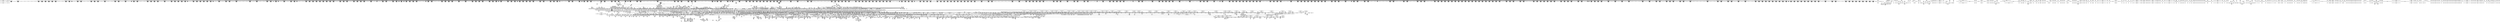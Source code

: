 digraph {
	CE0x6537cb0 [shape=record,shape=Mrecord,label="{CE0x6537cb0|_call_void_lock_release(%struct.lockdep_map*_%map,_i32_1,_i64_ptrtoint_(i8*_blockaddress(_rcu_lock_release,_%__here)_to_i64))_#10,_!dbg_!27716|include/linux/rcupdate.h,423|*SummSource*}"]
	CE0x4c04ae0 [shape=record,shape=Mrecord,label="{CE0x4c04ae0|GLOBAL:task_sid|*Constant*|*SummSink*}"]
	CE0x4baa790 [shape=record,shape=Mrecord,label="{CE0x4baa790|selinux_setprocattr:if.else100}"]
	CE0x4cd3dd0 [shape=record,shape=Mrecord,label="{CE0x4cd3dd0|selinux_setprocattr:tmp91|security/selinux/hooks.c,5607}"]
	CE0x63e9570 [shape=record,shape=Mrecord,label="{CE0x63e9570|selinux_setprocattr:tobool98|security/selinux/hooks.c,5645}"]
	CE0x63f1cd0 [shape=record,shape=Mrecord,label="{CE0x63f1cd0|selinux_setprocattr:tmp155|security/selinux/hooks.c,5647|*SummSink*}"]
	CE0x4cd1160 [shape=record,shape=Mrecord,label="{CE0x4cd1160|24:_i32,_2088:_%struct.task_struct*,_2472:_%struct.cred*,_:_CRE_384,392_|*MultipleSource*|Function::task_sid&Arg::task::|Function::current_has_perm&Arg::tsk::|include/linux/ptrace.h,91|Function::selinux_setprocattr&Arg::p::|Function::may_create_key&Arg::ctx::|security/selinux/hooks.c,5670|Function::ptrace_parent&Arg::task::}"]
	CE0x4d0b140 [shape=record,shape=Mrecord,label="{CE0x4d0b140|rcu_read_lock:tmp5|include/linux/rcupdate.h,882|*SummSource*}"]
	CE0x4bb1050 [shape=record,shape=Mrecord,label="{CE0x4bb1050|rcu_read_lock:tobool1|include/linux/rcupdate.h,882|*SummSource*}"]
	CE0x4cefcd0 [shape=record,shape=Mrecord,label="{CE0x4cefcd0|i64_1|*Constant*}"]
	CE0x4d0f0c0 [shape=record,shape=Mrecord,label="{CE0x4d0f0c0|current_has_perm:tsk|Function::current_has_perm&Arg::tsk::|*SummSink*}"]
	CE0x4b9bec0 [shape=record,shape=Mrecord,label="{CE0x4b9bec0|i32_-22|*Constant*|*SummSource*}"]
	CE0x4b54010 [shape=record,shape=Mrecord,label="{CE0x4b54010|selinux_setprocattr:tmp82|security/selinux/hooks.c,5600}"]
	CE0x64dc820 [shape=record,shape=Mrecord,label="{CE0x64dc820|current_sid:tmp7|security/selinux/hooks.c,218}"]
	CE0x4cc4770 [shape=record,shape=Mrecord,label="{CE0x4cc4770|24:_i32,_2088:_%struct.task_struct*,_2472:_%struct.cred*,_:_CRE_6298,6299_}"]
	CE0x4cffbf0 [shape=record,shape=Mrecord,label="{CE0x4cffbf0|i64_4|*Constant*|*SummSink*}"]
	CE0x4b96ea0 [shape=record,shape=Mrecord,label="{CE0x4b96ea0|GLOBAL:lockdep_rcu_suspicious|*Constant*}"]
	CE0x4b42480 [shape=record,shape=Mrecord,label="{CE0x4b42480|i32_16777216|*Constant*|*SummSink*}"]
	CE0x4b71b60 [shape=record,shape=Mrecord,label="{CE0x4b71b60|selinux_setprocattr:sub|security/selinux/hooks.c,5595|*SummSink*}"]
	CE0x4ce57b0 [shape=record,shape=Mrecord,label="{CE0x4ce57b0|selinux_setprocattr:tmp5|security/selinux/hooks.c,5567}"]
	CE0x4bafa40 [shape=record,shape=Mrecord,label="{CE0x4bafa40|selinux_setprocattr:if.then103|*SummSource*}"]
	CE0x63ebcc0 [shape=record,shape=Mrecord,label="{CE0x63ebcc0|i64*_getelementptr_inbounds_(_102_x_i64_,_102_x_i64_*___llvm_gcov_ctr330,_i64_0,_i64_69)|*Constant*}"]
	CE0x4bfc700 [shape=record,shape=Mrecord,label="{CE0x4bfc700|128:_i8*,_:_CRE_56,64_|*MultipleSource*|security/selinux/hooks.c,5625|security/selinux/hooks.c,5635}"]
	CE0x4cf2600 [shape=record,shape=Mrecord,label="{CE0x4cf2600|avc_has_perm:requested|Function::avc_has_perm&Arg::requested::}"]
	CE0x4bf6960 [shape=record,shape=Mrecord,label="{CE0x4bf6960|24:_i32,_2088:_%struct.task_struct*,_2472:_%struct.cred*,_:_CRE_184,192_|*MultipleSource*|Function::task_sid&Arg::task::|Function::current_has_perm&Arg::tsk::|include/linux/ptrace.h,91|Function::selinux_setprocattr&Arg::p::|Function::may_create_key&Arg::ctx::|security/selinux/hooks.c,5670|Function::ptrace_parent&Arg::task::}"]
	CE0x4cfb3c0 [shape=record,shape=Mrecord,label="{CE0x4cfb3c0|selinux_setprocattr:if.end132|*SummSource*}"]
	CE0x64aac40 [shape=record,shape=Mrecord,label="{CE0x64aac40|task_sid:tmp21|security/selinux/hooks.c,208}"]
	CE0x4c05eb0 [shape=record,shape=Mrecord,label="{CE0x4c05eb0|_call_void_rcu_read_unlock()_#10,_!dbg_!27902|security/selinux/hooks.c,5673}"]
	CE0x64e52e0 [shape=record,shape=Mrecord,label="{CE0x64e52e0|task_sid:tmp7|security/selinux/hooks.c,208|*SummSink*}"]
	CE0x4cc4430 [shape=record,shape=Mrecord,label="{CE0x4cc4430|24:_i32,_2088:_%struct.task_struct*,_2472:_%struct.cred*,_:_CRE_6296,6297_}"]
	CE0x64e3720 [shape=record,shape=Mrecord,label="{CE0x64e3720|rcu_read_unlock:bb}"]
	CE0x4d03c40 [shape=record,shape=Mrecord,label="{CE0x4d03c40|selinux_setprocattr:return|*SummSink*}"]
	CE0x65358b0 [shape=record,shape=Mrecord,label="{CE0x65358b0|i64*_getelementptr_inbounds_(_11_x_i64_,_11_x_i64_*___llvm_gcov_ctr132,_i64_0,_i64_9)|*Constant*}"]
	CE0x4bba3b0 [shape=record,shape=Mrecord,label="{CE0x4bba3b0|selinux_setprocattr:conv70|security/selinux/hooks.c,5618}"]
	CE0x64b5c10 [shape=record,shape=Mrecord,label="{CE0x64b5c10|i1_true|*Constant*}"]
	CE0x4cb0450 [shape=record,shape=Mrecord,label="{CE0x4cb0450|24:_i32,_2088:_%struct.task_struct*,_2472:_%struct.cred*,_:_CRE_2931,2932_}"]
	CE0x4bd0560 [shape=record,shape=Mrecord,label="{CE0x4bd0560|selinux_setprocattr:exec_sid|security/selinux/hooks.c,5637|*SummSink*}"]
	CE0x63f0d20 [shape=record,shape=Mrecord,label="{CE0x63f0d20|selinux_setprocattr:tmp152|security/selinux/hooks.c,5647|*SummSource*}"]
	CE0x4cad900 [shape=record,shape=Mrecord,label="{CE0x4cad900|24:_i32,_2088:_%struct.task_struct*,_2472:_%struct.cred*,_:_CRE_2905,2906_}"]
	CE0x64e16a0 [shape=record,shape=Mrecord,label="{CE0x64e16a0|i8*_getelementptr_inbounds_(_44_x_i8_,_44_x_i8_*_.str47,_i32_0,_i32_0)|*Constant*}"]
	CE0x4ce7010 [shape=record,shape=Mrecord,label="{CE0x4ce7010|i64_3|*Constant*}"]
	CE0x4cf57e0 [shape=record,shape=Mrecord,label="{CE0x4cf57e0|selinux_setprocattr:call1|security/selinux/hooks.c,5578}"]
	CE0x64f2900 [shape=record,shape=Mrecord,label="{CE0x64f2900|%struct.lockdep_map*_null|*Constant*|*SummSource*}"]
	CE0x4b83910 [shape=record,shape=Mrecord,label="{CE0x4b83910|selinux_setprocattr:tmp33|security/selinux/hooks.c,5586}"]
	CE0x650e6e0 [shape=record,shape=Mrecord,label="{CE0x650e6e0|__rcu_read_lock:tmp3|*SummSource*}"]
	CE0x63f1210 [shape=record,shape=Mrecord,label="{CE0x63f1210|selinux_setprocattr:tmp153|security/selinux/hooks.c,5647|*SummSink*}"]
	CE0x4cea560 [shape=record,shape=Mrecord,label="{CE0x4cea560|selinux_setprocattr:call|security/selinux/hooks.c,5567}"]
	CE0x4c0bdc0 [shape=record,shape=Mrecord,label="{CE0x4c0bdc0|selinux_setprocattr:tmp197|security/selinux/hooks.c,5678}"]
	CE0x4b8d8b0 [shape=record,shape=Mrecord,label="{CE0x4b8d8b0|selinux_setprocattr:tmp110|security/selinux/hooks.c,5626|*SummSink*}"]
	CE0x4cfe560 [shape=record,shape=Mrecord,label="{CE0x4cfe560|may_create_key:call1|security/selinux/hooks.c,1750|*SummSink*}"]
	CE0x64be280 [shape=record,shape=Mrecord,label="{CE0x64be280|ptrace_parent:tmp14|include/linux/ptrace.h,92|*SummSink*}"]
	CE0x4b5b680 [shape=record,shape=Mrecord,label="{CE0x4b5b680|ptrace_parent:tmp25|include/linux/ptrace.h,92}"]
	CE0x4cc8a10 [shape=record,shape=Mrecord,label="{CE0x4cc8a10|24:_i32,_2088:_%struct.task_struct*,_2472:_%struct.cred*,_:_CRE_6339,6340_}"]
	CE0x63f0a50 [shape=record,shape=Mrecord,label="{CE0x63f0a50|i64_71|*Constant*}"]
	CE0x4cc7eb0 [shape=record,shape=Mrecord,label="{CE0x4cc7eb0|24:_i32,_2088:_%struct.task_struct*,_2472:_%struct.cred*,_:_CRE_6332,6333_}"]
	CE0x4bd64a0 [shape=record,shape=Mrecord,label="{CE0x4bd64a0|selinux_setprocattr:call89|security/selinux/hooks.c,5640}"]
	CE0x4cc11f0 [shape=record,shape=Mrecord,label="{CE0x4cc11f0|24:_i32,_2088:_%struct.task_struct*,_2472:_%struct.cred*,_:_CRE_6200,6208_|*MultipleSource*|Function::task_sid&Arg::task::|Function::current_has_perm&Arg::tsk::|include/linux/ptrace.h,91|Function::selinux_setprocattr&Arg::p::|Function::may_create_key&Arg::ctx::|security/selinux/hooks.c,5670|Function::ptrace_parent&Arg::task::}"]
	CE0x4cc2a00 [shape=record,shape=Mrecord,label="{CE0x4cc2a00|24:_i32,_2088:_%struct.task_struct*,_2472:_%struct.cred*,_:_CRE_6256,6264_|*MultipleSource*|Function::task_sid&Arg::task::|Function::current_has_perm&Arg::tsk::|include/linux/ptrace.h,91|Function::selinux_setprocattr&Arg::p::|Function::may_create_key&Arg::ctx::|security/selinux/hooks.c,5670|Function::ptrace_parent&Arg::task::}"]
	CE0x4bb0000 [shape=record,shape=Mrecord,label="{CE0x4bb0000|current_has_perm:perms|Function::current_has_perm&Arg::perms::}"]
	CE0x4cb6cf0 [shape=record,shape=Mrecord,label="{CE0x4cb6cf0|24:_i32,_2088:_%struct.task_struct*,_2472:_%struct.cred*,_:_CRE_3056,3064_|*MultipleSource*|Function::task_sid&Arg::task::|Function::current_has_perm&Arg::tsk::|include/linux/ptrace.h,91|Function::selinux_setprocattr&Arg::p::|Function::may_create_key&Arg::ctx::|security/selinux/hooks.c,5670|Function::ptrace_parent&Arg::task::}"]
	CE0x4d07b00 [shape=record,shape=Mrecord,label="{CE0x4d07b00|GLOBAL:__llvm_gcov_ctr127|Global_var:__llvm_gcov_ctr127|*SummSource*}"]
	CE0x6470050 [shape=record,shape=Mrecord,label="{CE0x6470050|get_current:bb}"]
	CE0x4bf6c60 [shape=record,shape=Mrecord,label="{CE0x4bf6c60|_call_void_rcu_read_lock()_#10,_!dbg_!27712|security/selinux/hooks.c,207}"]
	CE0x65015f0 [shape=record,shape=Mrecord,label="{CE0x65015f0|get_current:entry}"]
	CE0x4c138d0 [shape=record,shape=Mrecord,label="{CE0x4c138d0|selinux_setprocattr:tmp208|security/selinux/hooks.c,5684|*SummSource*}"]
	CE0x644d230 [shape=record,shape=Mrecord,label="{CE0x644d230|GLOBAL:abort_creds|*Constant*}"]
	CE0x64ed3b0 [shape=record,shape=Mrecord,label="{CE0x64ed3b0|current_sid:bb}"]
	CE0x4bb82c0 [shape=record,shape=Mrecord,label="{CE0x4bb82c0|selinux_setprocattr:arrayidx40|security/selinux/hooks.c,5595|*SummSource*}"]
	CE0x4bf0b40 [shape=record,shape=Mrecord,label="{CE0x4bf0b40|selinux_setprocattr:tmp106|security/selinux/hooks.c,5622|*SummSink*}"]
	CE0x650e270 [shape=record,shape=Mrecord,label="{CE0x650e270|rcu_lock_acquire:bb}"]
	CE0x6452bc0 [shape=record,shape=Mrecord,label="{CE0x6452bc0|rcu_lock_release:tmp4|include/linux/rcupdate.h,423|*SummSource*}"]
	CE0x4d0ae10 [shape=record,shape=Mrecord,label="{CE0x4d0ae10|selinux_setprocattr:if.end75|*SummSource*}"]
	CE0x4cfdad0 [shape=record,shape=Mrecord,label="{CE0x4cfdad0|rcu_read_lock:tmp16|include/linux/rcupdate.h,882}"]
	CE0x4b967b0 [shape=record,shape=Mrecord,label="{CE0x4b967b0|selinux_setprocattr:call19|security/selinux/hooks.c,5586|*SummSink*}"]
	CE0x4cf91e0 [shape=record,shape=Mrecord,label="{CE0x4cf91e0|i64_5|*Constant*|*SummSource*}"]
	CE0x63fa940 [shape=record,shape=Mrecord,label="{CE0x63fa940|selinux_setprocattr:tmp167|security/selinux/hooks.c,5655|*SummSource*}"]
	CE0x63fb9e0 [shape=record,shape=Mrecord,label="{CE0x63fb9e0|selinux_setprocattr:call111|security/selinux/hooks.c,5655|*SummSink*}"]
	CE0x4ce9510 [shape=record,shape=Mrecord,label="{CE0x4ce9510|rcu_read_lock:call3|include/linux/rcupdate.h,882}"]
	CE0x4ba8740 [shape=record,shape=Mrecord,label="{CE0x4ba8740|i64*_getelementptr_inbounds_(_102_x_i64_,_102_x_i64_*___llvm_gcov_ctr330,_i64_0,_i64_0)|*Constant*|*SummSink*}"]
	CE0x6541d50 [shape=record,shape=Mrecord,label="{CE0x6541d50|i64*_getelementptr_inbounds_(_4_x_i64_,_4_x_i64_*___llvm_gcov_ctr128,_i64_0,_i64_2)|*Constant*}"]
	CE0x64ebc10 [shape=record,shape=Mrecord,label="{CE0x64ebc10|current_sid:tmp1|*SummSink*}"]
	CE0x4d0bd60 [shape=record,shape=Mrecord,label="{CE0x4d0bd60|i64*_getelementptr_inbounds_(_102_x_i64_,_102_x_i64_*___llvm_gcov_ctr330,_i64_0,_i64_6)|*Constant*|*SummSink*}"]
	CE0x6538900 [shape=record,shape=Mrecord,label="{CE0x6538900|rcu_read_unlock:tmp6|include/linux/rcupdate.h,933}"]
	CE0x4ba6530 [shape=record,shape=Mrecord,label="{CE0x4ba6530|selinux_setprocattr:if.then103|*SummSink*}"]
	CE0x6468850 [shape=record,shape=Mrecord,label="{CE0x6468850|_call_void_asm_addl_$1,_%gs:$0_,_*m,ri,*m,_dirflag_,_fpsr_,_flags_(i32*___preempt_count,_i32_%sub,_i32*___preempt_count)_#3,_!dbg_!27717,_!srcloc_!27718|./arch/x86/include/asm/preempt.h,77|*SummSink*}"]
	CE0x4c2d090 [shape=record,shape=Mrecord,label="{CE0x4c2d090|24:_i32,_2088:_%struct.task_struct*,_2472:_%struct.cred*,_:_CRE_644,648_|*MultipleSource*|Function::task_sid&Arg::task::|Function::current_has_perm&Arg::tsk::|include/linux/ptrace.h,91|Function::selinux_setprocattr&Arg::p::|Function::may_create_key&Arg::ctx::|security/selinux/hooks.c,5670|Function::ptrace_parent&Arg::task::}"]
	CE0x64ae290 [shape=record,shape=Mrecord,label="{CE0x64ae290|ptrace_parent:lnot.ext|include/linux/ptrace.h,91|*SummSource*}"]
	CE0x4b85030 [shape=record,shape=Mrecord,label="{CE0x4b85030|selinux_setprocattr:tmp54|security/selinux/hooks.c,5594}"]
	CE0x63f80e0 [shape=record,shape=Mrecord,label="{CE0x63f80e0|selinux_setprocattr:tmp164|security/selinux/hooks.c,5654}"]
	CE0x64df2b0 [shape=record,shape=Mrecord,label="{CE0x64df2b0|i64*_getelementptr_inbounds_(_11_x_i64_,_11_x_i64_*___llvm_gcov_ctr132,_i64_0,_i64_8)|*Constant*}"]
	CE0x4d18060 [shape=record,shape=Mrecord,label="{CE0x4d18060|selinux_setprocattr:call53|security/selinux/hooks.c,5600|*SummSource*}"]
	CE0x4ba9400 [shape=record,shape=Mrecord,label="{CE0x4ba9400|current_sid:entry|*SummSource*}"]
	CE0x4cf7ee0 [shape=record,shape=Mrecord,label="{CE0x4cf7ee0|may_create_key:tmp3}"]
	CE0x63f5f50 [shape=record,shape=Mrecord,label="{CE0x63f5f50|selinux_setprocattr:tmp161|security/selinux/hooks.c,5650|*SummSink*}"]
	CE0x64a66c0 [shape=record,shape=Mrecord,label="{CE0x64a66c0|rcu_read_unlock:tmp8|include/linux/rcupdate.h,933|*SummSink*}"]
	CE0x6529d40 [shape=record,shape=Mrecord,label="{CE0x6529d40|_call_void_rcu_read_unlock()_#10,_!dbg_!27748|security/selinux/hooks.c,209}"]
	CE0x4cf4e10 [shape=record,shape=Mrecord,label="{CE0x4cf4e10|_call_void_rcu_lock_acquire(%struct.lockdep_map*_rcu_lock_map)_#10,_!dbg_!27711|include/linux/rcupdate.h,881|*SummSource*}"]
	CE0x4cf2260 [shape=record,shape=Mrecord,label="{CE0x4cf2260|avc_has_perm:tclass|Function::avc_has_perm&Arg::tclass::}"]
	CE0x4b8cdb0 [shape=record,shape=Mrecord,label="{CE0x4b8cdb0|selinux_setprocattr:arrayidx59|security/selinux/hooks.c,5607|*SummSource*}"]
	CE0x4bebb50 [shape=record,shape=Mrecord,label="{CE0x4bebb50|selinux_setprocattr:tmp142|security/selinux/hooks.c,5644|*SummSink*}"]
	CE0x4bb9400 [shape=record,shape=Mrecord,label="{CE0x4bb9400|GLOBAL:audit_log_end|*Constant*|*SummSource*}"]
	CE0x65336a0 [shape=record,shape=Mrecord,label="{CE0x65336a0|i8*_getelementptr_inbounds_(_44_x_i8_,_44_x_i8_*_.str47,_i32_0,_i32_0)|*Constant*}"]
	CE0x4c9bd30 [shape=record,shape=Mrecord,label="{CE0x4c9bd30|24:_i32,_2088:_%struct.task_struct*,_2472:_%struct.cred*,_:_CRE_2272,2280_|*MultipleSource*|Function::task_sid&Arg::task::|Function::current_has_perm&Arg::tsk::|include/linux/ptrace.h,91|Function::selinux_setprocattr&Arg::p::|Function::may_create_key&Arg::ctx::|security/selinux/hooks.c,5670|Function::ptrace_parent&Arg::task::}"]
	CE0x4b528c0 [shape=record,shape=Mrecord,label="{CE0x4b528c0|selinux_setprocattr:dec|security/selinux/hooks.c,5597|*SummSource*}"]
	CE0x4d10000 [shape=record,shape=Mrecord,label="{CE0x4d10000|_call_void_lockdep_rcu_suspicious(i8*_getelementptr_inbounds_(_25_x_i8_,_25_x_i8_*_.str45,_i32_0,_i32_0),_i32_883,_i8*_getelementptr_inbounds_(_42_x_i8_,_42_x_i8_*_.str46,_i32_0,_i32_0))_#10,_!dbg_!27728|include/linux/rcupdate.h,882|*SummSink*}"]
	CE0x647be50 [shape=record,shape=Mrecord,label="{CE0x647be50|__preempt_count_add:do.body}"]
	CE0x4b91b70 [shape=record,shape=Mrecord,label="{CE0x4b91b70|rcu_read_lock:tmp20|include/linux/rcupdate.h,882}"]
	CE0x4c2b770 [shape=record,shape=Mrecord,label="{CE0x4c2b770|24:_i32,_2088:_%struct.task_struct*,_2472:_%struct.cred*,_:_CRE_584,592_|*MultipleSource*|Function::task_sid&Arg::task::|Function::current_has_perm&Arg::tsk::|include/linux/ptrace.h,91|Function::selinux_setprocattr&Arg::p::|Function::may_create_key&Arg::ctx::|security/selinux/hooks.c,5670|Function::ptrace_parent&Arg::task::}"]
	CE0x4ba50e0 [shape=record,shape=Mrecord,label="{CE0x4ba50e0|i64*_getelementptr_inbounds_(_11_x_i64_,_11_x_i64_*___llvm_gcov_ctr132,_i64_0,_i64_1)|*Constant*}"]
	CE0x4bf15a0 [shape=record,shape=Mrecord,label="{CE0x4bf15a0|i64*_getelementptr_inbounds_(_102_x_i64_,_102_x_i64_*___llvm_gcov_ctr330,_i64_0,_i64_51)|*Constant*|*SummSource*}"]
	CE0x4d09440 [shape=record,shape=Mrecord,label="{CE0x4d09440|selinux_setprocattr:if.end136}"]
	CE0x64701f0 [shape=record,shape=Mrecord,label="{CE0x64701f0|__rcu_read_unlock:tmp7|include/linux/rcupdate.h,245|*SummSource*}"]
	CE0x4ce6d70 [shape=record,shape=Mrecord,label="{CE0x4ce6d70|GLOBAL:__llvm_gcov_ctr330|Global_var:__llvm_gcov_ctr330|*SummSink*}"]
	CE0x4b5b200 [shape=record,shape=Mrecord,label="{CE0x4b5b200|i8*_getelementptr_inbounds_(_41_x_i8_,_41_x_i8_*_.str44,_i32_0,_i32_0)|*Constant*|*SummSource*}"]
	CE0x4c24660 [shape=record,shape=Mrecord,label="{CE0x4c24660|task_sid:tmp15|security/selinux/hooks.c,208}"]
	CE0x64b0df0 [shape=record,shape=Mrecord,label="{CE0x64b0df0|i64*_getelementptr_inbounds_(_17_x_i64_,_17_x_i64_*___llvm_gcov_ctr164,_i64_0,_i64_3)|*Constant*}"]
	CE0x649d140 [shape=record,shape=Mrecord,label="{CE0x649d140|i8*_getelementptr_inbounds_(_23_x_i8_,_23_x_i8_*_.str51,_i32_0,_i32_0)|*Constant*}"]
	CE0x651b640 [shape=record,shape=Mrecord,label="{CE0x651b640|i64*_getelementptr_inbounds_(_2_x_i64_,_2_x_i64_*___llvm_gcov_ctr131,_i64_0,_i64_0)|*Constant*|*SummSource*}"]
	CE0x64923a0 [shape=record,shape=Mrecord,label="{CE0x64923a0|_call_void_asm_addl_$1,_%gs:$0_,_*m,ri,*m,_dirflag_,_fpsr_,_flags_(i32*___preempt_count,_i32_%sub,_i32*___preempt_count)_#3,_!dbg_!27717,_!srcloc_!27718|./arch/x86/include/asm/preempt.h,77}"]
	CE0x4babf80 [shape=record,shape=Mrecord,label="{CE0x4babf80|i64*_getelementptr_inbounds_(_11_x_i64_,_11_x_i64_*___llvm_gcov_ctr127,_i64_0,_i64_9)|*Constant*|*SummSink*}"]
	CE0x4ca1f70 [shape=record,shape=Mrecord,label="{CE0x4ca1f70|24:_i32,_2088:_%struct.task_struct*,_2472:_%struct.cred*,_:_CRE_2523,2524_}"]
	CE0x4b5fba0 [shape=record,shape=Mrecord,label="{CE0x4b5fba0|selinux_setprocattr:tmp22|security/selinux/hooks.c,5582}"]
	CE0x63ef3b0 [shape=record,shape=Mrecord,label="{CE0x63ef3b0|selinux_setprocattr:call101|security/selinux/hooks.c,5647|*SummSource*}"]
	CE0x6466360 [shape=record,shape=Mrecord,label="{CE0x6466360|__preempt_count_add:do.body|*SummSink*}"]
	CE0x6502950 [shape=record,shape=Mrecord,label="{CE0x6502950|current_sid:security|security/selinux/hooks.c,218|*SummSource*}"]
	CE0x4cfa2a0 [shape=record,shape=Mrecord,label="{CE0x4cfa2a0|selinux_setprocattr:if.end120|*SummSource*}"]
	CE0x4cf8460 [shape=record,shape=Mrecord,label="{CE0x4cf8460|i64_16|*Constant*|*SummSource*}"]
	CE0x4bae820 [shape=record,shape=Mrecord,label="{CE0x4bae820|selinux_setprocattr:if.end69|*SummSink*}"]
	CE0x4b5aab0 [shape=record,shape=Mrecord,label="{CE0x4b5aab0|selinux_setprocattr:tmp3|security/selinux/hooks.c,5567|*SummSink*}"]
	CE0x4ced550 [shape=record,shape=Mrecord,label="{CE0x4ced550|selinux_setprocattr:if.end|*SummSource*}"]
	CE0x4d186c0 [shape=record,shape=Mrecord,label="{CE0x4d186c0|selinux_setprocattr:tobool54|security/selinux/hooks.c,5600|*SummSource*}"]
	CE0x64ed480 [shape=record,shape=Mrecord,label="{CE0x64ed480|current_sid:bb|*SummSink*}"]
	CE0x6502fa0 [shape=record,shape=Mrecord,label="{CE0x6502fa0|current_sid:tmp22|security/selinux/hooks.c,218|*SummSource*}"]
	CE0x4bf3850 [shape=record,shape=Mrecord,label="{CE0x4bf3850|selinux_setprocattr:tobool78|security/selinux/hooks.c,5626|*SummSource*}"]
	CE0x4ca3030 [shape=record,shape=Mrecord,label="{CE0x4ca3030|24:_i32,_2088:_%struct.task_struct*,_2472:_%struct.cred*,_:_CRE_2534,2535_}"]
	CE0x4b75320 [shape=record,shape=Mrecord,label="{CE0x4b75320|selinux_setprocattr:arrayidx35|security/selinux/hooks.c,5594|*SummSink*}"]
	CE0x4baab10 [shape=record,shape=Mrecord,label="{CE0x4baab10|i64*_getelementptr_inbounds_(_13_x_i64_,_13_x_i64_*___llvm_gcov_ctr126,_i64_0,_i64_0)|*Constant*}"]
	CE0x64e24f0 [shape=record,shape=Mrecord,label="{CE0x64e24f0|current_sid:tobool|security/selinux/hooks.c,218}"]
	CE0x64097b0 [shape=record,shape=Mrecord,label="{CE0x64097b0|selinux_setprocattr:tmp180|security/selinux/hooks.c,5663}"]
	CE0x64f6600 [shape=record,shape=Mrecord,label="{CE0x64f6600|current_sid:tmp14|security/selinux/hooks.c,218|*SummSink*}"]
	CE0x4bd0980 [shape=record,shape=Mrecord,label="{CE0x4bd0980|4:_i32,_8:_i32,_12:_i32,_16:_i32,_20:_i32,_:_CMRE_8,12_|*MultipleSource*|security/selinux/hooks.c,5635|security/selinux/hooks.c,5635|security/selinux/hooks.c,5637}"]
	CE0x63f6140 [shape=record,shape=Mrecord,label="{CE0x63f6140|selinux_setprocattr:tmp162|security/selinux/hooks.c,5650}"]
	CE0x4b59be0 [shape=record,shape=Mrecord,label="{CE0x4b59be0|_ret_i32_%call7,_!dbg_!27749|security/selinux/hooks.c,210}"]
	CE0x64e9f70 [shape=record,shape=Mrecord,label="{CE0x64e9f70|_call_void___rcu_read_unlock()_#10,_!dbg_!27734|include/linux/rcupdate.h,937}"]
	CE0x64b4770 [shape=record,shape=Mrecord,label="{CE0x64b4770|ptrace_parent:tmp9|*LoadInst*|include/linux/ptrace.h,92}"]
	CE0x6535140 [shape=record,shape=Mrecord,label="{CE0x6535140|rcu_read_unlock:tmp4|include/linux/rcupdate.h,933}"]
	CE0x4caceb0 [shape=record,shape=Mrecord,label="{CE0x4caceb0|24:_i32,_2088:_%struct.task_struct*,_2472:_%struct.cred*,_:_CRE_2896,2900_|*MultipleSource*|Function::task_sid&Arg::task::|Function::current_has_perm&Arg::tsk::|include/linux/ptrace.h,91|Function::selinux_setprocattr&Arg::p::|Function::may_create_key&Arg::ctx::|security/selinux/hooks.c,5670|Function::ptrace_parent&Arg::task::}"]
	CE0x4bf3960 [shape=record,shape=Mrecord,label="{CE0x4bf3960|selinux_setprocattr:tobool78|security/selinux/hooks.c,5626|*SummSink*}"]
	CE0x4cfc590 [shape=record,shape=Mrecord,label="{CE0x4cfc590|rcu_read_unlock:tmp2|*SummSource*}"]
	CE0x4cf8890 [shape=record,shape=Mrecord,label="{CE0x4cf8890|rcu_read_lock:tmp14|include/linux/rcupdate.h,882|*SummSource*}"]
	CE0x4cbf670 [shape=record,shape=Mrecord,label="{CE0x4cbf670|24:_i32,_2088:_%struct.task_struct*,_2472:_%struct.cred*,_:_CRE_6136,6140_|*MultipleSource*|Function::task_sid&Arg::task::|Function::current_has_perm&Arg::tsk::|include/linux/ptrace.h,91|Function::selinux_setprocattr&Arg::p::|Function::may_create_key&Arg::ctx::|security/selinux/hooks.c,5670|Function::ptrace_parent&Arg::task::}"]
	CE0x4bfc3a0 [shape=record,shape=Mrecord,label="{CE0x4bfc3a0|128:_i8*,_:_CRE_48,52_|*MultipleSource*|security/selinux/hooks.c,5625|security/selinux/hooks.c,5635}"]
	CE0x644dad0 [shape=record,shape=Mrecord,label="{CE0x644dad0|i32_-12|*Constant*}"]
	CE0x4b74b40 [shape=record,shape=Mrecord,label="{CE0x4b74b40|i64*_getelementptr_inbounds_(_102_x_i64_,_102_x_i64_*___llvm_gcov_ctr330,_i64_0,_i64_45)|*Constant*|*SummSink*}"]
	CE0x4d00760 [shape=record,shape=Mrecord,label="{CE0x4d00760|i32_64|*Constant*|*SummSink*}"]
	CE0x6507a30 [shape=record,shape=Mrecord,label="{CE0x6507a30|VOIDTB_TE:_CE_80,88_|*MultipleSource*|Function::cred_sid&Arg::cred::|*LoadInst*|security/selinux/hooks.c,208|security/selinux/hooks.c,196}"]
	CE0x64f2aa0 [shape=record,shape=Mrecord,label="{CE0x64f2aa0|current_sid:tmp13|security/selinux/hooks.c,218}"]
	CE0x63f41b0 [shape=record,shape=Mrecord,label="{CE0x63f41b0|selinux_setprocattr:tmp158|security/selinux/hooks.c,5649|*SummSource*}"]
	CE0x4b41130 [shape=record,shape=Mrecord,label="{CE0x4b41130|i64_38|*Constant*}"]
	CE0x4c25e50 [shape=record,shape=Mrecord,label="{CE0x4c25e50|task_sid:call3|security/selinux/hooks.c,208|*SummSource*}"]
	CE0x4cca750 [shape=record,shape=Mrecord,label="{CE0x4cca750|24:_i32,_2088:_%struct.task_struct*,_2472:_%struct.cred*,_:_CRE_6357,6358_}"]
	CE0x6526260 [shape=record,shape=Mrecord,label="{CE0x6526260|task_sid:tmp14|security/selinux/hooks.c,208}"]
	CE0x4bcd3e0 [shape=record,shape=Mrecord,label="{CE0x4bcd3e0|selinux_setprocattr:tmp120|security/selinux/hooks.c,5636|*SummSink*}"]
	CE0x64e0050 [shape=record,shape=Mrecord,label="{CE0x64e0050|_call_void_lockdep_rcu_suspicious(i8*_getelementptr_inbounds_(_25_x_i8_,_25_x_i8_*_.str45,_i32_0,_i32_0),_i32_934,_i8*_getelementptr_inbounds_(_44_x_i8_,_44_x_i8_*_.str47,_i32_0,_i32_0))_#10,_!dbg_!27726|include/linux/rcupdate.h,933}"]
	CE0x652f4b0 [shape=record,shape=Mrecord,label="{CE0x652f4b0|i64_5|*Constant*}"]
	CE0x64bde50 [shape=record,shape=Mrecord,label="{CE0x64bde50|0:_i8,_:_GCMR_ptrace_parent.__warned_internal_global_i8_0,_section_.data.unlikely_,_align_1:_elem_0:default:}"]
	CE0x6532180 [shape=record,shape=Mrecord,label="{CE0x6532180|rcu_read_unlock:bb}"]
	CE0x4bcdb70 [shape=record,shape=Mrecord,label="{CE0x4bcdb70|selinux_setprocattr:tmp121|security/selinux/hooks.c,5637|*SummSource*}"]
	CE0x63fd6b0 [shape=record,shape=Mrecord,label="{CE0x63fd6b0|current_sid:tmp17|security/selinux/hooks.c,218}"]
	CE0x6452fe0 [shape=record,shape=Mrecord,label="{CE0x6452fe0|i64*_getelementptr_inbounds_(_4_x_i64_,_4_x_i64_*___llvm_gcov_ctr129,_i64_0,_i64_3)|*Constant*|*SummSource*}"]
	CE0x6505950 [shape=record,shape=Mrecord,label="{CE0x6505950|task_sid:tmp1}"]
	CE0x4b74bb0 [shape=record,shape=Mrecord,label="{CE0x4b74bb0|selinux_setprocattr:tmp94|security/selinux/hooks.c,5610|*SummSource*}"]
	CE0x63f37d0 [shape=record,shape=Mrecord,label="{CE0x63f37d0|selinux_setprocattr:tmp158|security/selinux/hooks.c,5649}"]
	CE0x4bab5d0 [shape=record,shape=Mrecord,label="{CE0x4bab5d0|i64*_getelementptr_inbounds_(_11_x_i64_,_11_x_i64_*___llvm_gcov_ctr127,_i64_0,_i64_0)|*Constant*|*SummSink*}"]
	CE0x4b8d260 [shape=record,shape=Mrecord,label="{CE0x4b8d260|i64*_getelementptr_inbounds_(_2_x_i64_,_2_x_i64_*___llvm_gcov_ctr331,_i64_0,_i64_0)|*Constant*|*SummSink*}"]
	CE0x4d15cb0 [shape=record,shape=Mrecord,label="{CE0x4d15cb0|GLOBAL:cred_sid|*Constant*}"]
	CE0x4b94ac0 [shape=record,shape=Mrecord,label="{CE0x4b94ac0|selinux_setprocattr:tobool10|security/selinux/hooks.c,5582}"]
	CE0x63ea450 [shape=record,shape=Mrecord,label="{CE0x63ea450|i64_68|*Constant*|*SummSource*}"]
	CE0x63f3c40 [shape=record,shape=Mrecord,label="{CE0x63f3c40|selinux_setprocattr:tmp157|security/selinux/hooks.c,5649}"]
	CE0x4b522a0 [shape=record,shape=Mrecord,label="{CE0x4b522a0|i8_0|*Constant*|*SummSource*}"]
	CE0x4c24190 [shape=record,shape=Mrecord,label="{CE0x4c24190|24:_i32,_2088:_%struct.task_struct*,_2472:_%struct.cred*,_:_CRE_360,368_|*MultipleSource*|Function::task_sid&Arg::task::|Function::current_has_perm&Arg::tsk::|include/linux/ptrace.h,91|Function::selinux_setprocattr&Arg::p::|Function::may_create_key&Arg::ctx::|security/selinux/hooks.c,5670|Function::ptrace_parent&Arg::task::}"]
	CE0x63f4c80 [shape=record,shape=Mrecord,label="{CE0x63f4c80|selinux_setprocattr:tmp160|security/selinux/hooks.c,5649|*SummSource*}"]
	CE0x4cfa870 [shape=record,shape=Mrecord,label="{CE0x4cfa870|i64_11|*Constant*|*SummSource*}"]
	CE0x4b54890 [shape=record,shape=Mrecord,label="{CE0x4b54890|selinux_setprocattr:call56|security/selinux/hooks.c,5601|*SummSink*}"]
	CE0x4bd8300 [shape=record,shape=Mrecord,label="{CE0x4bd8300|i64_62|*Constant*|*SummSink*}"]
	CE0x64026e0 [shape=record,shape=Mrecord,label="{CE0x64026e0|selinux_setprocattr:tmp175|security/selinux/hooks.c,5658|*SummSource*}"]
	CE0x6467f50 [shape=record,shape=Mrecord,label="{CE0x6467f50|__preempt_count_sub:val|Function::__preempt_count_sub&Arg::val::|*SummSource*}"]
	CE0x63fc2f0 [shape=record,shape=Mrecord,label="{CE0x63fc2f0|selinux_setprocattr:tobool112|security/selinux/hooks.c,5656|*SummSource*}"]
	CE0x4ceb830 [shape=record,shape=Mrecord,label="{CE0x4ceb830|i64_6|*Constant*|*SummSink*}"]
	CE0x4cf1110 [shape=record,shape=Mrecord,label="{CE0x4cf1110|selinux_setprocattr:if.else8|*SummSink*}"]
	CE0x4cf8c10 [shape=record,shape=Mrecord,label="{CE0x4cf8c10|rcu_read_lock:tmp15|include/linux/rcupdate.h,882}"]
	CE0x64efec0 [shape=record,shape=Mrecord,label="{CE0x64efec0|current_sid:if.then}"]
	CE0x4c3d990 [shape=record,shape=Mrecord,label="{CE0x4c3d990|24:_i32,_2088:_%struct.task_struct*,_2472:_%struct.cred*,_:_CRE_328,336_|*MultipleSource*|Function::task_sid&Arg::task::|Function::current_has_perm&Arg::tsk::|include/linux/ptrace.h,91|Function::selinux_setprocattr&Arg::p::|Function::may_create_key&Arg::ctx::|security/selinux/hooks.c,5670|Function::ptrace_parent&Arg::task::}"]
	CE0x63fbee0 [shape=record,shape=Mrecord,label="{CE0x63fbee0|GLOBAL:security_bounded_transition|*Constant*|*SummSink*}"]
	CE0x64b4450 [shape=record,shape=Mrecord,label="{CE0x64b4450|i32_51|*Constant*}"]
	CE0x64a9d80 [shape=record,shape=Mrecord,label="{CE0x64a9d80|i64*_getelementptr_inbounds_(_13_x_i64_,_13_x_i64_*___llvm_gcov_ctr126,_i64_0,_i64_9)|*Constant*|*SummSource*}"]
	CE0x4bb5f80 [shape=record,shape=Mrecord,label="{CE0x4bb5f80|ptrace_parent:ptrace|include/linux/ptrace.h,91|*SummSink*}"]
	CE0x64a5de0 [shape=record,shape=Mrecord,label="{CE0x64a5de0|task_sid:bb}"]
	CE0x6467cd0 [shape=record,shape=Mrecord,label="{CE0x6467cd0|_ret_void,_!dbg_!27720|./arch/x86/include/asm/preempt.h,78}"]
	CE0x4cb2e90 [shape=record,shape=Mrecord,label="{CE0x4cb2e90|24:_i32,_2088:_%struct.task_struct*,_2472:_%struct.cred*,_:_CRE_2957,2958_}"]
	CE0x4c21850 [shape=record,shape=Mrecord,label="{CE0x4c21850|current_sid:call|security/selinux/hooks.c,218|*SummSink*}"]
	CE0x4c39770 [shape=record,shape=Mrecord,label="{CE0x4c39770|ptrace_parent:return|*SummSink*}"]
	CE0x64a39f0 [shape=record,shape=Mrecord,label="{CE0x64a39f0|i64*_getelementptr_inbounds_(_13_x_i64_,_13_x_i64_*___llvm_gcov_ctr126,_i64_0,_i64_8)|*Constant*|*SummSource*}"]
	CE0x64e66c0 [shape=record,shape=Mrecord,label="{CE0x64e66c0|i64*_getelementptr_inbounds_(_11_x_i64_,_11_x_i64_*___llvm_gcov_ctr132,_i64_0,_i64_9)|*Constant*|*SummSink*}"]
	CE0x4c005e0 [shape=record,shape=Mrecord,label="{CE0x4c005e0|%struct.task_struct*_null|*Constant*|*SummSink*}"]
	CE0x4cc52d0 [shape=record,shape=Mrecord,label="{CE0x4cc52d0|24:_i32,_2088:_%struct.task_struct*,_2472:_%struct.cred*,_:_CRE_6305,6306_}"]
	CE0x64f0050 [shape=record,shape=Mrecord,label="{CE0x64f0050|current_sid:if.then|*SummSink*}"]
	CE0x4bebae0 [shape=record,shape=Mrecord,label="{CE0x4bebae0|i64*_getelementptr_inbounds_(_102_x_i64_,_102_x_i64_*___llvm_gcov_ctr330,_i64_0,_i64_66)|*Constant*|*SummSink*}"]
	CE0x6517ec0 [shape=record,shape=Mrecord,label="{CE0x6517ec0|rcu_read_lock:land.lhs.true2}"]
	CE0x4b722c0 [shape=record,shape=Mrecord,label="{CE0x4b722c0|selinux_setprocattr:tmp91|security/selinux/hooks.c,5607|*SummSink*}"]
	CE0x4c261a0 [shape=record,shape=Mrecord,label="{CE0x4c261a0|i32_0|*Constant*}"]
	CE0x4bd8d30 [shape=record,shape=Mrecord,label="{CE0x4bd8d30|selinux_setprocattr:tmp132|security/selinux/hooks.c,5640|*SummSource*}"]
	CE0x4bc8d80 [shape=record,shape=Mrecord,label="{CE0x4bc8d80|24:_i32,_2088:_%struct.task_struct*,_2472:_%struct.cred*,_:_CRE_368,376_|*MultipleSource*|Function::task_sid&Arg::task::|Function::current_has_perm&Arg::tsk::|include/linux/ptrace.h,91|Function::selinux_setprocattr&Arg::p::|Function::may_create_key&Arg::ctx::|security/selinux/hooks.c,5670|Function::ptrace_parent&Arg::task::}"]
	CE0x4bfe980 [shape=record,shape=Mrecord,label="{CE0x4bfe980|selinux_setprocattr:call121|security/selinux/hooks.c,5670|*SummSink*}"]
	CE0x649c740 [shape=record,shape=Mrecord,label="{CE0x649c740|ptrace_parent:tmp2|*LoadInst*|include/linux/ptrace.h,91|*SummSink*}"]
	CE0x64b4a70 [shape=record,shape=Mrecord,label="{CE0x64b4a70|ptrace_parent:parent|include/linux/ptrace.h,92|*SummSource*}"]
	CE0x4b9f240 [shape=record,shape=Mrecord,label="{CE0x4b9f240|rcu_read_unlock:tmp1|*SummSink*}"]
	CE0x6457030 [shape=record,shape=Mrecord,label="{CE0x6457030|GLOBAL:rcu_lock_release|*Constant*}"]
	CE0x653a530 [shape=record,shape=Mrecord,label="{CE0x653a530|rcu_lock_release:tmp7}"]
	CE0x4ba1920 [shape=record,shape=Mrecord,label="{CE0x4ba1920|_ret_void,_!dbg_!27717|include/linux/rcupdate.h,419|*SummSource*}"]
	CE0x4ce2dc0 [shape=record,shape=Mrecord,label="{CE0x4ce2dc0|selinux_setprocattr:tmp47}"]
	CE0x4bd7a30 [shape=record,shape=Mrecord,label="{CE0x4bd7a30|selinux_setprocattr:tobool90|security/selinux/hooks.c,5640|*SummSink*}"]
	CE0x6521060 [shape=record,shape=Mrecord,label="{CE0x6521060|i32_1|*Constant*}"]
	CE0x4c18a20 [shape=record,shape=Mrecord,label="{CE0x4c18a20|selinux_setprocattr:tmp217|security/selinux/hooks.c,5688|*SummSource*}"]
	CE0x4ceb6b0 [shape=record,shape=Mrecord,label="{CE0x4ceb6b0|i64_6|*Constant*|*SummSource*}"]
	CE0x6454f90 [shape=record,shape=Mrecord,label="{CE0x6454f90|rcu_read_unlock:tmp21|include/linux/rcupdate.h,935}"]
	CE0x4b8b530 [shape=record,shape=Mrecord,label="{CE0x4b8b530|selinux_setprocattr:tmp86|security/selinux/hooks.c,5601|*SummSource*}"]
	CE0x4d0f290 [shape=record,shape=Mrecord,label="{CE0x4d0f290|24:_i32,_2088:_%struct.task_struct*,_2472:_%struct.cred*,_:_CRE_112,116_|*MultipleSource*|Function::task_sid&Arg::task::|Function::current_has_perm&Arg::tsk::|include/linux/ptrace.h,91|Function::selinux_setprocattr&Arg::p::|Function::may_create_key&Arg::ctx::|security/selinux/hooks.c,5670|Function::ptrace_parent&Arg::task::}"]
	CE0x4c1a7c0 [shape=record,shape=Mrecord,label="{CE0x4c1a7c0|selinux_setprocattr:conv141|security/selinux/hooks.c,5689}"]
	CE0x63fdae0 [shape=record,shape=Mrecord,label="{CE0x63fdae0|current_sid:tmp17|security/selinux/hooks.c,218|*SummSink*}"]
	CE0x4c08fc0 [shape=record,shape=Mrecord,label="{CE0x4c08fc0|selinux_setprocattr:tmp193|security/selinux/hooks.c,5675|*SummSource*}"]
	CE0x648e0c0 [shape=record,shape=Mrecord,label="{CE0x648e0c0|__preempt_count_add:tmp7|./arch/x86/include/asm/preempt.h,73|*SummSource*}"]
	CE0x640bd60 [shape=record,shape=Mrecord,label="{CE0x640bd60|selinux_setprocattr:tmp183|security/selinux/hooks.c,5664|*SummSink*}"]
	CE0x4b95650 [shape=record,shape=Mrecord,label="{CE0x4b95650|rcu_read_lock:tobool|include/linux/rcupdate.h,882|*SummSink*}"]
	CE0x6530a00 [shape=record,shape=Mrecord,label="{CE0x6530a00|i64*_getelementptr_inbounds_(_11_x_i64_,_11_x_i64_*___llvm_gcov_ctr127,_i64_0,_i64_10)|*Constant*}"]
	CE0x4bb6870 [shape=record,shape=Mrecord,label="{CE0x4bb6870|i32_5|*Constant*}"]
	CE0x4b5b7e0 [shape=record,shape=Mrecord,label="{CE0x4b5b7e0|i64*_getelementptr_inbounds_(_17_x_i64_,_17_x_i64_*___llvm_gcov_ctr164,_i64_0,_i64_11)|*Constant*}"]
	CE0x64f06e0 [shape=record,shape=Mrecord,label="{CE0x64f06e0|i64_4|*Constant*}"]
	CE0x4d02ad0 [shape=record,shape=Mrecord,label="{CE0x4d02ad0|selinux_setprocattr:if.end66}"]
	CE0x4bf4be0 [shape=record,shape=Mrecord,label="{CE0x4bf4be0|GLOBAL:current_sid.__warned|Global_var:current_sid.__warned}"]
	CE0x4bcf6f0 [shape=record,shape=Mrecord,label="{CE0x4bcf6f0|i32_2|*Constant*}"]
	CE0x64b0210 [shape=record,shape=Mrecord,label="{CE0x64b0210|ptrace_parent:tmp4|include/linux/ptrace.h,91|*SummSink*}"]
	CE0x6539510 [shape=record,shape=Mrecord,label="{CE0x6539510|i64_ptrtoint_(i8*_blockaddress(_rcu_lock_release,_%__here)_to_i64)|*Constant*}"]
	CE0x4b5f3b0 [shape=record,shape=Mrecord,label="{CE0x4b5f3b0|i64_29|*Constant*}"]
	CE0x4bfd2d0 [shape=record,shape=Mrecord,label="{CE0x4bfd2d0|128:_i8*,_:_CRE_112,120_|*MultipleSource*|security/selinux/hooks.c,5625|security/selinux/hooks.c,5635}"]
	CE0x64a9760 [shape=record,shape=Mrecord,label="{CE0x64a9760|rcu_lock_acquire:indirectgoto|*SummSource*}"]
	CE0x6516940 [shape=record,shape=Mrecord,label="{CE0x6516940|rcu_read_lock:tmp13|include/linux/rcupdate.h,882}"]
	CE0x647b530 [shape=record,shape=Mrecord,label="{CE0x647b530|__preempt_count_sub:tmp1|*SummSource*}"]
	CE0x4c9a1b0 [shape=record,shape=Mrecord,label="{CE0x4c9a1b0|24:_i32,_2088:_%struct.task_struct*,_2472:_%struct.cred*,_:_CRE_2144,2152_|*MultipleSource*|Function::task_sid&Arg::task::|Function::current_has_perm&Arg::tsk::|include/linux/ptrace.h,91|Function::selinux_setprocattr&Arg::p::|Function::may_create_key&Arg::ctx::|security/selinux/hooks.c,5670|Function::ptrace_parent&Arg::task::}"]
	CE0x6455070 [shape=record,shape=Mrecord,label="{CE0x6455070|rcu_read_unlock:tmp22|include/linux/rcupdate.h,935}"]
	CE0x64acb50 [shape=record,shape=Mrecord,label="{CE0x64acb50|ptrace_parent:tmp23|include/linux/ptrace.h,92|*SummSource*}"]
	CE0x4b636d0 [shape=record,shape=Mrecord,label="{CE0x4b636d0|selinux_setprocattr:if.then11}"]
	CE0x4c0bbc0 [shape=record,shape=Mrecord,label="{CE0x4c0bbc0|i64_89|*Constant*|*SummSink*}"]
	CE0x4c229e0 [shape=record,shape=Mrecord,label="{CE0x4c229e0|__rcu_read_lock:do.end|*SummSource*}"]
	CE0x6533480 [shape=record,shape=Mrecord,label="{CE0x6533480|__preempt_count_add:tmp6|./arch/x86/include/asm/preempt.h,73|*SummSink*}"]
	CE0x652bb30 [shape=record,shape=Mrecord,label="{CE0x652bb30|i8*_getelementptr_inbounds_(_42_x_i8_,_42_x_i8_*_.str46,_i32_0,_i32_0)|*Constant*}"]
	CE0x4b67740 [shape=record,shape=Mrecord,label="{CE0x4b67740|i64*_getelementptr_inbounds_(_102_x_i64_,_102_x_i64_*___llvm_gcov_ctr330,_i64_0,_i64_12)|*Constant*|*SummSource*}"]
	CE0x4ba9920 [shape=record,shape=Mrecord,label="{CE0x4ba9920|selinux_setprocattr:land.lhs.true|*SummSink*}"]
	CE0x4c01780 [shape=record,shape=Mrecord,label="{CE0x4c01780|selinux_setprocattr:tmp185|security/selinux/hooks.c,5671|*SummSink*}"]
	CE0x4c3a300 [shape=record,shape=Mrecord,label="{CE0x4c3a300|_call_void_mcount()_#3}"]
	CE0x4d00550 [shape=record,shape=Mrecord,label="{CE0x4d00550|selinux_setprocattr:if.then74}"]
	CE0x64a43a0 [shape=record,shape=Mrecord,label="{CE0x64a43a0|task_sid:land.lhs.true2|*SummSource*}"]
	CE0x4bf4920 [shape=record,shape=Mrecord,label="{CE0x4bf4920|task_sid:tmp18|security/selinux/hooks.c,208}"]
	CE0x4d05b30 [shape=record,shape=Mrecord,label="{CE0x4d05b30|selinux_setprocattr:tmp10|security/selinux/hooks.c,5578}"]
	CE0x63e9e90 [shape=record,shape=Mrecord,label="{CE0x63e9e90|i64_67|*Constant*}"]
	CE0x6525580 [shape=record,shape=Mrecord,label="{CE0x6525580|task_sid:tmp13|security/selinux/hooks.c,208}"]
	CE0x4cb29b0 [shape=record,shape=Mrecord,label="{CE0x4cb29b0|24:_i32,_2088:_%struct.task_struct*,_2472:_%struct.cred*,_:_CRE_2954,2955_}"]
	CE0x65164c0 [shape=record,shape=Mrecord,label="{CE0x65164c0|i32_22|*Constant*}"]
	CE0x650faf0 [shape=record,shape=Mrecord,label="{CE0x650faf0|task_sid:tmp18|security/selinux/hooks.c,208}"]
	CE0x4b88150 [shape=record,shape=Mrecord,label="{CE0x4b88150|selinux_setprocattr:dec|security/selinux/hooks.c,5597|*SummSink*}"]
	CE0x4cd3c60 [shape=record,shape=Mrecord,label="{CE0x4cd3c60|selinux_setprocattr:tmp90|security/selinux/hooks.c,5607|*SummSink*}"]
	CE0x6494d30 [shape=record,shape=Mrecord,label="{CE0x6494d30|24:_i32,_2088:_%struct.task_struct*,_2472:_%struct.cred*,_:_CRE_6568,6576_|*MultipleSource*|Function::task_sid&Arg::task::|Function::current_has_perm&Arg::tsk::|include/linux/ptrace.h,91|Function::selinux_setprocattr&Arg::p::|Function::may_create_key&Arg::ctx::|security/selinux/hooks.c,5670|Function::ptrace_parent&Arg::task::}"]
	CE0x4ce9c70 [shape=record,shape=Mrecord,label="{CE0x4ce9c70|selinux_setprocattr:if.then123}"]
	CE0x64e7340 [shape=record,shape=Mrecord,label="{CE0x64e7340|rcu_read_unlock:tmp21|include/linux/rcupdate.h,935}"]
	CE0x4c3cd80 [shape=record,shape=Mrecord,label="{CE0x4c3cd80|current_sid:tobool|security/selinux/hooks.c,218|*SummSink*}"]
	CE0x6476540 [shape=record,shape=Mrecord,label="{CE0x6476540|_call_void_mcount()_#3}"]
	CE0x63eb2a0 [shape=record,shape=Mrecord,label="{CE0x63eb2a0|selinux_setprocattr:tmp148|security/selinux/hooks.c,5645}"]
	CE0x57f1cb0 [shape=record,shape=Mrecord,label="{CE0x57f1cb0|selinux_setprocattr:if.then83|*SummSource*}"]
	CE0x4bbc210 [shape=record,shape=Mrecord,label="{CE0x4bbc210|current_has_perm:tmp2|*SummSink*}"]
	CE0x4d144e0 [shape=record,shape=Mrecord,label="{CE0x4d144e0|task_sid:tmp24|security/selinux/hooks.c,208|*SummSink*}"]
	CE0x4d03b40 [shape=record,shape=Mrecord,label="{CE0x4d03b40|selinux_setprocattr:return|*SummSource*}"]
	CE0x4b8ff40 [shape=record,shape=Mrecord,label="{CE0x4b8ff40|selinux_setprocattr:tmp38|security/selinux/hooks.c,5589|*SummSource*}"]
	CE0x4cddc30 [shape=record,shape=Mrecord,label="{CE0x4cddc30|selinux_setprocattr:tmp41|*SummSink*}"]
	CE0x64b1db0 [shape=record,shape=Mrecord,label="{CE0x64b1db0|ptrace_parent:tmp17|include/linux/ptrace.h,92}"]
	CE0x4b4fda0 [shape=record,shape=Mrecord,label="{CE0x4b4fda0|selinux_setprocattr:if.then109|*SummSink*}"]
	CE0x4c00650 [shape=record,shape=Mrecord,label="{CE0x4c00650|i64_84|*Constant*}"]
	CE0x65333a0 [shape=record,shape=Mrecord,label="{CE0x65333a0|__preempt_count_add:tmp6|./arch/x86/include/asm/preempt.h,73}"]
	CE0x4cea610 [shape=record,shape=Mrecord,label="{CE0x4cea610|selinux_setprocattr:call|security/selinux/hooks.c,5567|*SummSource*}"]
	CE0x4c184b0 [shape=record,shape=Mrecord,label="{CE0x4c184b0|selinux_setprocattr:tmp217|security/selinux/hooks.c,5688}"]
	CE0x4cdda90 [shape=record,shape=Mrecord,label="{CE0x4cdda90|selinux_setprocattr:tmp41|*SummSource*}"]
	CE0x4cd49f0 [shape=record,shape=Mrecord,label="{CE0x4cd49f0|selinux_setprocattr:cmp42|security/selinux/hooks.c,5595|*SummSource*}"]
	CE0x65404c0 [shape=record,shape=Mrecord,label="{CE0x65404c0|__rcu_read_lock:tmp|*SummSink*}"]
	CE0x4cd20d0 [shape=record,shape=Mrecord,label="{CE0x4cd20d0|i64_43|*Constant*}"]
	CE0x4cc6650 [shape=record,shape=Mrecord,label="{CE0x4cc6650|24:_i32,_2088:_%struct.task_struct*,_2472:_%struct.cred*,_:_CRE_6317,6318_}"]
	CE0x4cc86d0 [shape=record,shape=Mrecord,label="{CE0x4cc86d0|24:_i32,_2088:_%struct.task_struct*,_2472:_%struct.cred*,_:_CRE_6337,6338_}"]
	"CONST[source:2(external),value:2(dynamic)][purpose:{subject}][SrcIdx:2]"
	CE0x4c37e10 [shape=record,shape=Mrecord,label="{CE0x4c37e10|24:_i32,_2088:_%struct.task_struct*,_2472:_%struct.cred*,_:_CRE_1984,2016_|*MultipleSource*|Function::task_sid&Arg::task::|Function::current_has_perm&Arg::tsk::|include/linux/ptrace.h,91|Function::selinux_setprocattr&Arg::p::|Function::may_create_key&Arg::ctx::|security/selinux/hooks.c,5670|Function::ptrace_parent&Arg::task::}"]
	CE0x4b6e9a0 [shape=record,shape=Mrecord,label="{CE0x4b6e9a0|i64_77|*Constant*}"]
	CE0x4b65ac0 [shape=record,shape=Mrecord,label="{CE0x4b65ac0|selinux_setprocattr:tmp140|security/selinux/hooks.c,5643|*SummSource*}"]
	CE0x64ef290 [shape=record,shape=Mrecord,label="{CE0x64ef290|__rcu_read_lock:tmp2|*SummSink*}"]
	CE0x4ca3a50 [shape=record,shape=Mrecord,label="{CE0x4ca3a50|24:_i32,_2088:_%struct.task_struct*,_2472:_%struct.cred*,_:_CRE_2576,2584_|*MultipleSource*|Function::task_sid&Arg::task::|Function::current_has_perm&Arg::tsk::|include/linux/ptrace.h,91|Function::selinux_setprocattr&Arg::p::|Function::may_create_key&Arg::ctx::|security/selinux/hooks.c,5670|Function::ptrace_parent&Arg::task::}"]
	CE0x645ca30 [shape=record,shape=Mrecord,label="{CE0x645ca30|__preempt_count_sub:tmp3|*SummSink*}"]
	CE0x4b96b10 [shape=record,shape=Mrecord,label="{CE0x4b96b10|i8*_getelementptr_inbounds_(_25_x_i8_,_25_x_i8_*_.str45,_i32_0,_i32_0)|*Constant*}"]
	CE0x4ba8040 [shape=record,shape=Mrecord,label="{CE0x4ba8040|selinux_setprocattr:tobool5|security/selinux/hooks.c,5580|*SummSource*}"]
	CE0x4cc5470 [shape=record,shape=Mrecord,label="{CE0x4cc5470|24:_i32,_2088:_%struct.task_struct*,_2472:_%struct.cred*,_:_CRE_6306,6307_}"]
	CE0x4ce7e60 [shape=record,shape=Mrecord,label="{CE0x4ce7e60|rcu_read_unlock:tmp4|include/linux/rcupdate.h,933|*SummSink*}"]
	CE0x64554d0 [shape=record,shape=Mrecord,label="{CE0x64554d0|_call_void_mcount()_#3|*SummSource*}"]
	CE0x4b6f730 [shape=record,shape=Mrecord,label="{CE0x4b6f730|selinux_setprocattr:tmp171|security/selinux/hooks.c,5656|*SummSink*}"]
	CE0x4cce9a0 [shape=record,shape=Mrecord,label="{CE0x4cce9a0|rcu_read_lock:tmp11|include/linux/rcupdate.h,882}"]
	CE0x4bca050 [shape=record,shape=Mrecord,label="{CE0x4bca050|selinux_setprocattr:tmp115|security/selinux/hooks.c,5635}"]
	CE0x4d12920 [shape=record,shape=Mrecord,label="{CE0x4d12920|task_sid:tmp10|security/selinux/hooks.c,208}"]
	CE0x6482490 [shape=record,shape=Mrecord,label="{CE0x6482490|__preempt_count_sub:bb}"]
	CE0x4cc2690 [shape=record,shape=Mrecord,label="{CE0x4cc2690|24:_i32,_2088:_%struct.task_struct*,_2472:_%struct.cred*,_:_CRE_6248,6256_|*MultipleSource*|Function::task_sid&Arg::task::|Function::current_has_perm&Arg::tsk::|include/linux/ptrace.h,91|Function::selinux_setprocattr&Arg::p::|Function::may_create_key&Arg::ctx::|security/selinux/hooks.c,5670|Function::ptrace_parent&Arg::task::}"]
	CE0x6457a20 [shape=record,shape=Mrecord,label="{CE0x6457a20|rcu_lock_release:bb|*SummSource*}"]
	CE0x6520f80 [shape=record,shape=Mrecord,label="{CE0x6520f80|cred_sid:tmp5|security/selinux/hooks.c,196|*SummSink*}"]
	CE0x4cb1b10 [shape=record,shape=Mrecord,label="{CE0x4cb1b10|24:_i32,_2088:_%struct.task_struct*,_2472:_%struct.cred*,_:_CRE_2945,2946_}"]
	CE0x6402380 [shape=record,shape=Mrecord,label="{CE0x6402380|selinux_setprocattr:tmp175|security/selinux/hooks.c,5658}"]
	CE0x4d0f5e0 [shape=record,shape=Mrecord,label="{CE0x4d0f5e0|selinux_setprocattr:if.then99|*SummSource*}"]
	CE0x4bccda0 [shape=record,shape=Mrecord,label="{CE0x4bccda0|selinux_setprocattr:tmp119|security/selinux/hooks.c,5636|*SummSource*}"]
	CE0x4b9b0f0 [shape=record,shape=Mrecord,label="{CE0x4b9b0f0|task_sid:tmp2|*SummSource*}"]
	CE0x64621c0 [shape=record,shape=Mrecord,label="{CE0x64621c0|__preempt_count_add:tmp2|*SummSource*}"]
	CE0x4ce0020 [shape=record,shape=Mrecord,label="{CE0x4ce0020|GLOBAL:__llvm_gcov_ctr125|Global_var:__llvm_gcov_ctr125|*SummSink*}"]
	CE0x4b49350 [shape=record,shape=Mrecord,label="{CE0x4b49350|selinux_setprocattr:arrayidx|security/selinux/hooks.c,5594|*SummSource*}"]
	CE0x4d12cf0 [shape=record,shape=Mrecord,label="{CE0x4d12cf0|task_sid:tobool1|security/selinux/hooks.c,208|*SummSource*}"]
	CE0x4bf0ee0 [shape=record,shape=Mrecord,label="{CE0x4bf0ee0|selinux_setprocattr:tmp107|security/selinux/hooks.c,5623}"]
	CE0x64f0cf0 [shape=record,shape=Mrecord,label="{CE0x64f0cf0|i1_true|*Constant*}"]
	CE0x650ab40 [shape=record,shape=Mrecord,label="{CE0x650ab40|_ret_void,_!dbg_!27719|./arch/x86/include/asm/preempt.h,73}"]
	CE0x4ceefe0 [shape=record,shape=Mrecord,label="{CE0x4ceefe0|selinux_setprocattr:if.end31}"]
	CE0x63fcfd0 [shape=record,shape=Mrecord,label="{CE0x63fcfd0|i8*_getelementptr_inbounds_(_45_x_i8_,_45_x_i8_*_.str12,_i32_0,_i32_0)|*Constant*|*SummSource*}"]
	CE0x4b86070 [shape=record,shape=Mrecord,label="{CE0x4b86070|GLOBAL:may_create_key|*Constant*|*SummSink*}"]
	CE0x64564f0 [shape=record,shape=Mrecord,label="{CE0x64564f0|rcu_lock_release:tmp|*SummSink*}"]
	CE0x4b6ffe0 [shape=record,shape=Mrecord,label="{CE0x4b6ffe0|i64_32|*Constant*|*SummSource*}"]
	CE0x4d0a920 [shape=record,shape=Mrecord,label="{CE0x4d0a920|0:_i8,_:_GCMR_rcu_read_unlock.__warned_internal_global_i8_0,_section_.data.unlikely_,_align_1:_elem_0:default:}"]
	CE0x4cecb80 [shape=record,shape=Mrecord,label="{CE0x4cecb80|current_has_perm:call2|security/selinux/hooks.c,1544|*SummSource*}"]
	CE0x64e4180 [shape=record,shape=Mrecord,label="{CE0x64e4180|task_sid:call|security/selinux/hooks.c,208|*SummSource*}"]
	CE0x64f6da0 [shape=record,shape=Mrecord,label="{CE0x64f6da0|current_sid:tmp10|security/selinux/hooks.c,218|*SummSource*}"]
	CE0x64ac460 [shape=record,shape=Mrecord,label="{CE0x64ac460|ptrace_parent:tmp22|include/linux/ptrace.h,92|*SummSink*}"]
	CE0x4b977c0 [shape=record,shape=Mrecord,label="{CE0x4b977c0|task_sid:real_cred|security/selinux/hooks.c,208|*SummSource*}"]
	CE0x4cdb170 [shape=record,shape=Mrecord,label="{CE0x4cdb170|selinux_setprocattr:tmp44}"]
	CE0x4baaa40 [shape=record,shape=Mrecord,label="{CE0x4baaa40|task_sid:if.then|*SummSink*}"]
	CE0x4d14470 [shape=record,shape=Mrecord,label="{CE0x4d14470|task_sid:tmp24|security/selinux/hooks.c,208|*SummSource*}"]
	CE0x6512e30 [shape=record,shape=Mrecord,label="{CE0x6512e30|rcu_read_lock:do.body}"]
	CE0x4b91d40 [shape=record,shape=Mrecord,label="{CE0x4b91d40|rcu_read_lock:tmp20|include/linux/rcupdate.h,882|*SummSource*}"]
	CE0x4cfbd30 [shape=record,shape=Mrecord,label="{CE0x4cfbd30|task_sid:tmp1|*SummSource*}"]
	CE0x64f6480 [shape=record,shape=Mrecord,label="{CE0x64f6480|current_sid:tmp14|security/selinux/hooks.c,218|*SummSource*}"]
	CE0x4ce4630 [shape=record,shape=Mrecord,label="{CE0x4ce4630|selinux_setprocattr:tmp30|security/selinux/hooks.c,5585}"]
	CE0x4bb4cd0 [shape=record,shape=Mrecord,label="{CE0x4bb4cd0|_call_void_mcount()_#3|*SummSource*}"]
	CE0x4b5f6f0 [shape=record,shape=Mrecord,label="{CE0x4b5f6f0|selinux_setprocattr:tmp59|security/selinux/hooks.c,5594}"]
	CE0x63efb50 [shape=record,shape=Mrecord,label="{CE0x63efb50|selinux_setprocattr:tobool102|security/selinux/hooks.c,5647}"]
	CE0x4cfa760 [shape=record,shape=Mrecord,label="{CE0x4cfa760|ptrace_parent:if.end11|*SummSource*}"]
	CE0x4ce0f70 [shape=record,shape=Mrecord,label="{CE0x4ce0f70|selinux_setprocattr:error.3|*SummSink*}"]
	CE0x6400b10 [shape=record,shape=Mrecord,label="{CE0x6400b10|selinux_setprocattr:tmp173|security/selinux/hooks.c,5657|*SummSource*}"]
	CE0x4ba87b0 [shape=record,shape=Mrecord,label="{CE0x4ba87b0|selinux_setprocattr:tmp|*SummSource*}"]
	CE0x4b453a0 [shape=record,shape=Mrecord,label="{CE0x4b453a0|selinux_setprocattr:tmp25|security/selinux/hooks.c,5583|*SummSink*}"]
	CE0x4c0c3d0 [shape=record,shape=Mrecord,label="{CE0x4c0c3d0|selinux_setprocattr:tmp196|security/selinux/hooks.c,5678|*SummSink*}"]
	CE0x64bcfa0 [shape=record,shape=Mrecord,label="{CE0x64bcfa0|ptrace_parent:tmp12|include/linux/ptrace.h,92|*SummSink*}"]
	CE0x4baa310 [shape=record,shape=Mrecord,label="{CE0x4baa310|task_sid:bb|*SummSink*}"]
	CE0x4b72e40 [shape=record,shape=Mrecord,label="{CE0x4b72e40|i64*_getelementptr_inbounds_(_102_x_i64_,_102_x_i64_*___llvm_gcov_ctr330,_i64_0,_i64_44)|*Constant*|*SummSource*}"]
	CE0x653e4d0 [shape=record,shape=Mrecord,label="{CE0x653e4d0|VOIDTB_TE:_CE_44,48_|*MultipleSource*|Function::cred_sid&Arg::cred::|*LoadInst*|security/selinux/hooks.c,208|security/selinux/hooks.c,196}"]
	CE0x4b64f10 [shape=record,shape=Mrecord,label="{CE0x4b64f10|selinux_setprocattr:tmp28|security/selinux/hooks.c,5584|*SummSource*}"]
	CE0x4c06000 [shape=record,shape=Mrecord,label="{CE0x4c06000|_call_void_rcu_read_unlock()_#10,_!dbg_!27902|security/selinux/hooks.c,5673|*SummSource*}"]
	CE0x64e3610 [shape=record,shape=Mrecord,label="{CE0x64e3610|rcu_read_unlock:land.lhs.true|*SummSink*}"]
	CE0x64bce20 [shape=record,shape=Mrecord,label="{CE0x64bce20|ptrace_parent:tmp12|include/linux/ptrace.h,92|*SummSource*}"]
	CE0x63eb810 [shape=record,shape=Mrecord,label="{CE0x63eb810|selinux_setprocattr:tmp149|security/selinux/hooks.c,5646}"]
	CE0x652eeb0 [shape=record,shape=Mrecord,label="{CE0x652eeb0|task_sid:tobool1|security/selinux/hooks.c,208}"]
	CE0x4ca5660 [shape=record,shape=Mrecord,label="{CE0x4ca5660|24:_i32,_2088:_%struct.task_struct*,_2472:_%struct.cred*,_:_CRE_2616,2648_|*MultipleSource*|Function::task_sid&Arg::task::|Function::current_has_perm&Arg::tsk::|include/linux/ptrace.h,91|Function::selinux_setprocattr&Arg::p::|Function::may_create_key&Arg::ctx::|security/selinux/hooks.c,5670|Function::ptrace_parent&Arg::task::}"]
	CE0x64a3670 [shape=record,shape=Mrecord,label="{CE0x64a3670|rcu_read_unlock:tmp13|include/linux/rcupdate.h,933|*SummSink*}"]
	CE0x64af490 [shape=record,shape=Mrecord,label="{CE0x64af490|ptrace_parent:tobool2|include/linux/ptrace.h,91|*SummSink*}"]
	CE0x4b419e0 [shape=record,shape=Mrecord,label="{CE0x4b419e0|selinux_setprocattr:tmp80|security/selinux/hooks.c,5600|*SummSink*}"]
	CE0x4c18150 [shape=record,shape=Mrecord,label="{CE0x4c18150|selinux_setprocattr:tmp216|*SummSink*}"]
	CE0x6450650 [shape=record,shape=Mrecord,label="{CE0x6450650|ptrace_parent:if.then}"]
	CE0x4bceb80 [shape=record,shape=Mrecord,label="{CE0x4bceb80|selinux_setprocattr:tmp122|security/selinux/hooks.c,5637|*SummSource*}"]
	CE0x64518e0 [shape=record,shape=Mrecord,label="{CE0x64518e0|rcu_read_unlock:tmp|*SummSource*}"]
	CE0x63ff940 [shape=record,shape=Mrecord,label="{CE0x63ff940|_call_void_lockdep_rcu_suspicious(i8*_getelementptr_inbounds_(_25_x_i8_,_25_x_i8_*_.str3,_i32_0,_i32_0),_i32_218,_i8*_getelementptr_inbounds_(_45_x_i8_,_45_x_i8_*_.str12,_i32_0,_i32_0))_#10,_!dbg_!27727|security/selinux/hooks.c,218|*SummSink*}"]
	CE0x4bd8a50 [shape=record,shape=Mrecord,label="{CE0x4bd8a50|selinux_setprocattr:tmp131|security/selinux/hooks.c,5640|*SummSink*}"]
	CE0x63ec880 [shape=record,shape=Mrecord,label="{CE0x63ec880|i64*_getelementptr_inbounds_(_102_x_i64_,_102_x_i64_*___llvm_gcov_ctr330,_i64_0,_i64_69)|*Constant*|*SummSink*}"]
	CE0x4bfd990 [shape=record,shape=Mrecord,label="{CE0x4bfd990|128:_i8*,_:_CRE_144,152_|*MultipleSource*|security/selinux/hooks.c,5625|security/selinux/hooks.c,5635}"]
	CE0x4b4d7e0 [shape=record,shape=Mrecord,label="{CE0x4b4d7e0|get_current:tmp2|*SummSource*}"]
	CE0x6507d80 [shape=record,shape=Mrecord,label="{CE0x6507d80|i64*_getelementptr_inbounds_(_4_x_i64_,_4_x_i64_*___llvm_gcov_ctr130,_i64_0,_i64_1)|*Constant*}"]
	CE0x4cef7c0 [shape=record,shape=Mrecord,label="{CE0x4cef7c0|_call_void_mcount()_#3|*SummSink*}"]
	CE0x4c9dc20 [shape=record,shape=Mrecord,label="{CE0x4c9dc20|24:_i32,_2088:_%struct.task_struct*,_2472:_%struct.cred*,_:_CRE_2344,2352_|*MultipleSource*|Function::task_sid&Arg::task::|Function::current_has_perm&Arg::tsk::|include/linux/ptrace.h,91|Function::selinux_setprocattr&Arg::p::|Function::may_create_key&Arg::ctx::|security/selinux/hooks.c,5670|Function::ptrace_parent&Arg::task::}"]
	CE0x647bc30 [shape=record,shape=Mrecord,label="{CE0x647bc30|i64*_getelementptr_inbounds_(_2_x_i64_,_2_x_i64_*___llvm_gcov_ctr98,_i64_0,_i64_1)|*Constant*}"]
	CE0x4d03ec0 [shape=record,shape=Mrecord,label="{CE0x4d03ec0|_call_void_mcount()_#3|*SummSource*}"]
	CE0x4b99e20 [shape=record,shape=Mrecord,label="{CE0x4b99e20|rcu_read_lock:land.lhs.true}"]
	CE0x651b770 [shape=record,shape=Mrecord,label="{CE0x651b770|i64*_getelementptr_inbounds_(_2_x_i64_,_2_x_i64_*___llvm_gcov_ctr131,_i64_0,_i64_0)|*Constant*|*SummSink*}"]
	CE0x4bb8c90 [shape=record,shape=Mrecord,label="{CE0x4bb8c90|selinux_setprocattr:conv41|security/selinux/hooks.c,5595}"]
	CE0x4bed860 [shape=record,shape=Mrecord,label="{CE0x4bed860|selinux_setprocattr:keycreate_sid|security/selinux/hooks.c,5644|*SummSink*}"]
	CE0x4cae090 [shape=record,shape=Mrecord,label="{CE0x4cae090|24:_i32,_2088:_%struct.task_struct*,_2472:_%struct.cred*,_:_CRE_2909,2910_}"]
	CE0x4cb39f0 [shape=record,shape=Mrecord,label="{CE0x4cb39f0|24:_i32,_2088:_%struct.task_struct*,_2472:_%struct.cred*,_:_CRE_2964,2965_}"]
	CE0x4bf46c0 [shape=record,shape=Mrecord,label="{CE0x4bf46c0|selinux_setprocattr:tmp110|security/selinux/hooks.c,5626}"]
	CE0x6524870 [shape=record,shape=Mrecord,label="{CE0x6524870|task_sid:tmp9|security/selinux/hooks.c,208}"]
	CE0x6534da0 [shape=record,shape=Mrecord,label="{CE0x6534da0|rcu_read_unlock:tmp5|include/linux/rcupdate.h,933}"]
	CE0x4d0ff20 [shape=record,shape=Mrecord,label="{CE0x4d0ff20|_call_void_lockdep_rcu_suspicious(i8*_getelementptr_inbounds_(_25_x_i8_,_25_x_i8_*_.str45,_i32_0,_i32_0),_i32_883,_i8*_getelementptr_inbounds_(_42_x_i8_,_42_x_i8_*_.str46,_i32_0,_i32_0))_#10,_!dbg_!27728|include/linux/rcupdate.h,882}"]
	CE0x4bf4e90 [shape=record,shape=Mrecord,label="{CE0x4bf4e90|current_sid:tmp8|security/selinux/hooks.c,218}"]
	CE0x4cde060 [shape=record,shape=Mrecord,label="{CE0x4cde060|i8*_getelementptr_inbounds_(_25_x_i8_,_25_x_i8_*_.str3,_i32_0,_i32_0)|*Constant*}"]
	CE0x63f34e0 [shape=record,shape=Mrecord,label="{CE0x63f34e0|i64_73|*Constant*|*SummSource*}"]
	CE0x4c3da40 [shape=record,shape=Mrecord,label="{CE0x4c3da40|24:_i32,_2088:_%struct.task_struct*,_2472:_%struct.cred*,_:_CRE_6520,6528_|*MultipleSource*|Function::task_sid&Arg::task::|Function::current_has_perm&Arg::tsk::|include/linux/ptrace.h,91|Function::selinux_setprocattr&Arg::p::|Function::may_create_key&Arg::ctx::|security/selinux/hooks.c,5670|Function::ptrace_parent&Arg::task::}"]
	CE0x6523b70 [shape=record,shape=Mrecord,label="{CE0x6523b70|rcu_lock_acquire:tmp7|*SummSource*}"]
	CE0x4ccf3f0 [shape=record,shape=Mrecord,label="{CE0x4ccf3f0|selinux_setprocattr:tmp71|security/selinux/hooks.c,5595|*SummSink*}"]
	CE0x4cd2940 [shape=record,shape=Mrecord,label="{CE0x4cd2940|i64_43|*Constant*|*SummSink*}"]
	CE0x4bfcc10 [shape=record,shape=Mrecord,label="{CE0x4bfcc10|128:_i8*,_:_CRE_80,88_|*MultipleSource*|security/selinux/hooks.c,5625|security/selinux/hooks.c,5635}"]
	CE0x651e280 [shape=record,shape=Mrecord,label="{CE0x651e280|__rcu_read_unlock:tmp4|include/linux/rcupdate.h,244|*SummSink*}"]
	CE0x6534aa0 [shape=record,shape=Mrecord,label="{CE0x6534aa0|__preempt_count_sub:tmp6|./arch/x86/include/asm/preempt.h,78|*SummSink*}"]
	CE0x4b9ad20 [shape=record,shape=Mrecord,label="{CE0x4b9ad20|selinux_setprocattr:call9|security/selinux/hooks.c,5582|*SummSource*}"]
	CE0x6505490 [shape=record,shape=Mrecord,label="{CE0x6505490|task_sid:do.end6}"]
	CE0x644e1b0 [shape=record,shape=Mrecord,label="{CE0x644e1b0|selinux_setprocattr:tmp221|security/selinux/hooks.c,5694|*SummSink*}"]
	CE0x4cda3f0 [shape=record,shape=Mrecord,label="{CE0x4cda3f0|selinux_setprocattr:tmp50|security/selinux/hooks.c,5590|*SummSink*}"]
	CE0x4cf5940 [shape=record,shape=Mrecord,label="{CE0x4cf5940|selinux_setprocattr:call1|security/selinux/hooks.c,5578|*SummSink*}"]
	CE0x4ba4e90 [shape=record,shape=Mrecord,label="{CE0x4ba4e90|selinux_setprocattr:call4|security/selinux/hooks.c,5580|*SummSink*}"]
	CE0x6455ed0 [shape=record,shape=Mrecord,label="{CE0x6455ed0|i64*_getelementptr_inbounds_(_11_x_i64_,_11_x_i64_*___llvm_gcov_ctr132,_i64_0,_i64_1)|*Constant*}"]
	CE0x4cfedf0 [shape=record,shape=Mrecord,label="{CE0x4cfedf0|rcu_read_lock:tmp21|include/linux/rcupdate.h,884|*SummSink*}"]
	CE0x4c2bd70 [shape=record,shape=Mrecord,label="{CE0x4c2bd70|24:_i32,_2088:_%struct.task_struct*,_2472:_%struct.cred*,_:_CRE_600,608_|*MultipleSource*|Function::task_sid&Arg::task::|Function::current_has_perm&Arg::tsk::|include/linux/ptrace.h,91|Function::selinux_setprocattr&Arg::p::|Function::may_create_key&Arg::ctx::|security/selinux/hooks.c,5670|Function::ptrace_parent&Arg::task::}"]
	CE0x4bab080 [shape=record,shape=Mrecord,label="{CE0x4bab080|_ret_i32_%call2,_!dbg_!27718|security/selinux/hooks.c,1544}"]
	CE0x4b99c60 [shape=record,shape=Mrecord,label="{CE0x4b99c60|selinux_setprocattr:tmp19|security/selinux/hooks.c,5581|*SummSink*}"]
	CE0x4bf3250 [shape=record,shape=Mrecord,label="{CE0x4bf3250|%struct.cred*_null|*Constant*|*SummSource*}"]
	CE0x4b41470 [shape=record,shape=Mrecord,label="{CE0x4b41470|selinux_setprocattr:tmp79|security/selinux/hooks.c,5600}"]
	CE0x4c0c0a0 [shape=record,shape=Mrecord,label="{CE0x4c0c0a0|i64_90|*Constant*|*SummSink*}"]
	CE0x4cdc6f0 [shape=record,shape=Mrecord,label="{CE0x4cdc6f0|selinux_setprocattr:error.4|*SummSink*}"]
	CE0x4c11010 [shape=record,shape=Mrecord,label="{CE0x4c11010|i64*_getelementptr_inbounds_(_102_x_i64_,_102_x_i64_*___llvm_gcov_ctr330,_i64_0,_i64_93)|*Constant*|*SummSink*}"]
	CE0x4c1f780 [shape=record,shape=Mrecord,label="{CE0x4c1f780|task_sid:tmp21|security/selinux/hooks.c,208}"]
	CE0x4b48710 [shape=record,shape=Mrecord,label="{CE0x4b48710|selinux_setprocattr:if.end114}"]
	CE0x4cf2c90 [shape=record,shape=Mrecord,label="{CE0x4cf2c90|_call_void_mcount()_#3|*SummSource*}"]
	CE0x64b5190 [shape=record,shape=Mrecord,label="{CE0x64b5190|ptrace_parent:call|include/linux/ptrace.h,92}"]
	CE0x4bb4600 [shape=record,shape=Mrecord,label="{CE0x4bb4600|current_has_perm:call|security/selinux/hooks.c,1542|*SummSource*}"]
	CE0x4ce5140 [shape=record,shape=Mrecord,label="{CE0x4ce5140|selinux_setprocattr:tmp30|security/selinux/hooks.c,5585|*SummSource*}"]
	CE0x64bafe0 [shape=record,shape=Mrecord,label="{CE0x64bafe0|i64*_getelementptr_inbounds_(_17_x_i64_,_17_x_i64_*___llvm_gcov_ctr164,_i64_0,_i64_16)|*Constant*|*SummSink*}"]
	CE0x4c9f430 [shape=record,shape=Mrecord,label="{CE0x4c9f430|24:_i32,_2088:_%struct.task_struct*,_2472:_%struct.cred*,_:_CRE_2400,2408_|*MultipleSource*|Function::task_sid&Arg::task::|Function::current_has_perm&Arg::tsk::|include/linux/ptrace.h,91|Function::selinux_setprocattr&Arg::p::|Function::may_create_key&Arg::ctx::|security/selinux/hooks.c,5670|Function::ptrace_parent&Arg::task::}"]
	CE0x4c04ec0 [shape=record,shape=Mrecord,label="{CE0x4c04ec0|task_sid:entry|*SummSink*}"]
	CE0x4c3e720 [shape=record,shape=Mrecord,label="{CE0x4c3e720|selinux_setprocattr:tmp102|security/selinux/hooks.c,5621}"]
	CE0x64a2bd0 [shape=record,shape=Mrecord,label="{CE0x64a2bd0|task_sid:do.body}"]
	CE0x4b9bf30 [shape=record,shape=Mrecord,label="{CE0x4b9bf30|i32_-22|*Constant*|*SummSink*}"]
	CE0x4bf2d60 [shape=record,shape=Mrecord,label="{CE0x4bf2d60|selinux_setprocattr:call77|security/selinux/hooks.c,5625|*SummSource*}"]
	CE0x4bf7180 [shape=record,shape=Mrecord,label="{CE0x4bf7180|24:_i32,_2088:_%struct.task_struct*,_2472:_%struct.cred*,_:_CRE_304,312_|*MultipleSource*|Function::task_sid&Arg::task::|Function::current_has_perm&Arg::tsk::|include/linux/ptrace.h,91|Function::selinux_setprocattr&Arg::p::|Function::may_create_key&Arg::ctx::|security/selinux/hooks.c,5670|Function::ptrace_parent&Arg::task::}"]
	CE0x63edb20 [shape=record,shape=Mrecord,label="{CE0x63edb20|ptrace_parent:tmp32|include/linux/ptrace.h,92}"]
	CE0x4cb02b0 [shape=record,shape=Mrecord,label="{CE0x4cb02b0|24:_i32,_2088:_%struct.task_struct*,_2472:_%struct.cred*,_:_CRE_2930,2931_}"]
	CE0x4bb9bb0 [shape=record,shape=Mrecord,label="{CE0x4bb9bb0|i64*_getelementptr_inbounds_(_102_x_i64_,_102_x_i64_*___llvm_gcov_ctr330,_i64_0,_i64_47)|*Constant*|*SummSink*}"]
	CE0x4b679d0 [shape=record,shape=Mrecord,label="{CE0x4b679d0|selinux_setprocattr:call12|security/selinux/hooks.c,5583}"]
	CE0x4bbad60 [shape=record,shape=Mrecord,label="{CE0x4bbad60|selinux_setprocattr:call71|security/selinux/hooks.c,5618|*SummSource*}"]
	CE0x63fe310 [shape=record,shape=Mrecord,label="{CE0x63fe310|current_sid:tmp19|security/selinux/hooks.c,218}"]
	CE0x4b49ff0 [shape=record,shape=Mrecord,label="{CE0x4b49ff0|selinux_setprocattr:tmp61|security/selinux/hooks.c,5594|*SummSink*}"]
	CE0x651eda0 [shape=record,shape=Mrecord,label="{CE0x651eda0|rcu_read_unlock:tmp10|include/linux/rcupdate.h,933}"]
	CE0x4cbfd50 [shape=record,shape=Mrecord,label="{CE0x4cbfd50|24:_i32,_2088:_%struct.task_struct*,_2472:_%struct.cred*,_:_CRE_6152,6168_|*MultipleSource*|Function::task_sid&Arg::task::|Function::current_has_perm&Arg::tsk::|include/linux/ptrace.h,91|Function::selinux_setprocattr&Arg::p::|Function::may_create_key&Arg::ctx::|security/selinux/hooks.c,5670|Function::ptrace_parent&Arg::task::}"]
	CE0x64e54d0 [shape=record,shape=Mrecord,label="{CE0x64e54d0|task_sid:tmp8|security/selinux/hooks.c,208|*SummSource*}"]
	CE0x4cdf520 [shape=record,shape=Mrecord,label="{CE0x4cdf520|selinux_setprocattr:error.2}"]
	CE0x4cca5b0 [shape=record,shape=Mrecord,label="{CE0x4cca5b0|24:_i32,_2088:_%struct.task_struct*,_2472:_%struct.cred*,_:_CRE_6356,6357_}"]
	CE0x4ce2560 [shape=record,shape=Mrecord,label="{CE0x4ce2560|i64*_getelementptr_inbounds_(_11_x_i64_,_11_x_i64_*___llvm_gcov_ctr127,_i64_0,_i64_8)|*Constant*|*SummSink*}"]
	CE0x6457110 [shape=record,shape=Mrecord,label="{CE0x6457110|rcu_lock_release:bb}"]
	CE0x4b86650 [shape=record,shape=Mrecord,label="{CE0x4b86650|may_create_key:ksid|Function::may_create_key&Arg::ksid::}"]
	CE0x4bcc400 [shape=record,shape=Mrecord,label="{CE0x4bcc400|selinux_setprocattr:tobool82|security/selinux/hooks.c,5636|*SummSink*}"]
	CE0x4c3aeb0 [shape=record,shape=Mrecord,label="{CE0x4c3aeb0|ptrace_parent:do.end10|*SummSink*}"]
	CE0x4bb1250 [shape=record,shape=Mrecord,label="{CE0x4bb1250|i64_4|*Constant*}"]
	CE0x4bf3030 [shape=record,shape=Mrecord,label="{CE0x4bf3030|%struct.cred*_null|*Constant*}"]
	CE0x644e0b0 [shape=record,shape=Mrecord,label="{CE0x644e0b0|i64*_getelementptr_inbounds_(_102_x_i64_,_102_x_i64_*___llvm_gcov_ctr330,_i64_0,_i64_101)|*Constant*|*SummSource*}"]
	CE0x4cab6a0 [shape=record,shape=Mrecord,label="{CE0x4cab6a0|24:_i32,_2088:_%struct.task_struct*,_2472:_%struct.cred*,_:_CRE_2848,2856_|*MultipleSource*|Function::task_sid&Arg::task::|Function::current_has_perm&Arg::tsk::|include/linux/ptrace.h,91|Function::selinux_setprocattr&Arg::p::|Function::may_create_key&Arg::ctx::|security/selinux/hooks.c,5670|Function::ptrace_parent&Arg::task::}"]
	CE0x4c1e930 [shape=record,shape=Mrecord,label="{CE0x4c1e930|task_sid:tmp3}"]
	CE0x64ee920 [shape=record,shape=Mrecord,label="{CE0x64ee920|rcu_lock_acquire:tmp4|include/linux/rcupdate.h,418}"]
	CE0x646bd90 [shape=record,shape=Mrecord,label="{CE0x646bd90|__preempt_count_add:tmp2}"]
	CE0x4bcb7a0 [shape=record,shape=Mrecord,label="{CE0x4bcb7a0|selinux_setprocattr:tmp116|security/selinux/hooks.c,5635}"]
	CE0x4cec900 [shape=record,shape=Mrecord,label="{CE0x4cec900|current_has_perm:call2|security/selinux/hooks.c,1544}"]
	CE0x4ba4180 [shape=record,shape=Mrecord,label="{CE0x4ba4180|current_sid:tmp3}"]
	CE0x647bab0 [shape=record,shape=Mrecord,label="{CE0x647bab0|i64_1|*Constant*}"]
	CE0x6515880 [shape=record,shape=Mrecord,label="{CE0x6515880|cred_sid:tmp2}"]
	CE0x6483030 [shape=record,shape=Mrecord,label="{CE0x6483030|_call_void_asm_addl_$1,_%gs:$0_,_*m,ri,*m,_dirflag_,_fpsr_,_flags_(i32*___preempt_count,_i32_%val,_i32*___preempt_count)_#3,_!dbg_!27714,_!srcloc_!27717|./arch/x86/include/asm/preempt.h,72|*SummSource*}"]
	CE0x65005a0 [shape=record,shape=Mrecord,label="{CE0x65005a0|current_sid:tmp20|security/selinux/hooks.c,218}"]
	CE0x6526440 [shape=record,shape=Mrecord,label="{CE0x6526440|task_sid:tmp17|security/selinux/hooks.c,208}"]
	CE0x4bd92c0 [shape=record,shape=Mrecord,label="{CE0x4bd92c0|selinux_setprocattr:tmp133|security/selinux/hooks.c,5640|*SummSource*}"]
	CE0x64f55a0 [shape=record,shape=Mrecord,label="{CE0x64f55a0|current_sid:do.end|*SummSink*}"]
	CE0x4c29ac0 [shape=record,shape=Mrecord,label="{CE0x4c29ac0|24:_i32,_2088:_%struct.task_struct*,_2472:_%struct.cred*,_:_CRE_512,520_|*MultipleSource*|Function::task_sid&Arg::task::|Function::current_has_perm&Arg::tsk::|include/linux/ptrace.h,91|Function::selinux_setprocattr&Arg::p::|Function::may_create_key&Arg::ctx::|security/selinux/hooks.c,5670|Function::ptrace_parent&Arg::task::}"]
	CE0x4cf0ee0 [shape=record,shape=Mrecord,label="{CE0x4cf0ee0|selinux_setprocattr:if.else8}"]
	CE0x4ca0c40 [shape=record,shape=Mrecord,label="{CE0x4ca0c40|24:_i32,_2088:_%struct.task_struct*,_2472:_%struct.cred*,_:_CRE_2504,2508_|*MultipleSource*|Function::task_sid&Arg::task::|Function::current_has_perm&Arg::tsk::|include/linux/ptrace.h,91|Function::selinux_setprocattr&Arg::p::|Function::may_create_key&Arg::ctx::|security/selinux/hooks.c,5670|Function::ptrace_parent&Arg::task::}"]
	CE0x4ca48a0 [shape=record,shape=Mrecord,label="{CE0x4ca48a0|24:_i32,_2088:_%struct.task_struct*,_2472:_%struct.cred*,_:_CRE_2596,2598_|*MultipleSource*|Function::task_sid&Arg::task::|Function::current_has_perm&Arg::tsk::|include/linux/ptrace.h,91|Function::selinux_setprocattr&Arg::p::|Function::may_create_key&Arg::ctx::|security/selinux/hooks.c,5670|Function::ptrace_parent&Arg::task::}"]
	CE0x4bfc8b0 [shape=record,shape=Mrecord,label="{CE0x4bfc8b0|128:_i8*,_:_CRE_64,72_|*MultipleSource*|security/selinux/hooks.c,5625|security/selinux/hooks.c,5635}"]
	CE0x4bed1e0 [shape=record,shape=Mrecord,label="{CE0x4bed1e0|i32_4|*Constant*|*SummSource*}"]
	CE0x4b54520 [shape=record,shape=Mrecord,label="{CE0x4b54520|selinux_setprocattr:call56|security/selinux/hooks.c,5601|*SummSource*}"]
	CE0x6402af0 [shape=record,shape=Mrecord,label="{CE0x6402af0|i64*_getelementptr_inbounds_(_102_x_i64_,_102_x_i64_*___llvm_gcov_ctr330,_i64_0,_i64_80)|*Constant*|*SummSink*}"]
	CE0x4bd1da0 [shape=record,shape=Mrecord,label="{CE0x4bd1da0|selinux_setprocattr:tobool86|security/selinux/hooks.c,5638|*SummSink*}"]
	CE0x4b51940 [shape=record,shape=Mrecord,label="{CE0x4b51940|selinux_setprocattr:sub45|security/selinux/hooks.c,5596|*SummSource*}"]
	CE0x4bec320 [shape=record,shape=Mrecord,label="{CE0x4bec320|selinux_setprocattr:tmp143|security/selinux/hooks.c,5644|*SummSink*}"]
	CE0x4ce84b0 [shape=record,shape=Mrecord,label="{CE0x4ce84b0|selinux_setprocattr:tmp35|security/selinux/hooks.c,5586|*SummSink*}"]
	CE0x64b0860 [shape=record,shape=Mrecord,label="{CE0x64b0860|ptrace_parent:tmp5|include/linux/ptrace.h,91|*SummSink*}"]
	CE0x6484550 [shape=record,shape=Mrecord,label="{CE0x6484550|i64*_getelementptr_inbounds_(_4_x_i64_,_4_x_i64_*___llvm_gcov_ctr135,_i64_0,_i64_0)|*Constant*|*SummSink*}"]
	CE0x4c2c700 [shape=record,shape=Mrecord,label="{CE0x4c2c700|24:_i32,_2088:_%struct.task_struct*,_2472:_%struct.cred*,_:_CRE_624,632_|*MultipleSource*|Function::task_sid&Arg::task::|Function::current_has_perm&Arg::tsk::|include/linux/ptrace.h,91|Function::selinux_setprocattr&Arg::p::|Function::may_create_key&Arg::ctx::|security/selinux/hooks.c,5670|Function::ptrace_parent&Arg::task::}"]
	CE0x4ba40a0 [shape=record,shape=Mrecord,label="{CE0x4ba40a0|current_sid:tmp2}"]
	CE0x4c0a580 [shape=record,shape=Mrecord,label="{CE0x4c0a580|selinux_setprocattr:call128|security/selinux/hooks.c,5676|*SummSink*}"]
	CE0x6525210 [shape=record,shape=Mrecord,label="{CE0x6525210|task_sid:tmp12|security/selinux/hooks.c,208}"]
	CE0x652dac0 [shape=record,shape=Mrecord,label="{CE0x652dac0|rcu_read_lock:tmp}"]
	CE0x6530eb0 [shape=record,shape=Mrecord,label="{CE0x6530eb0|GLOBAL:current_task|Global_var:current_task}"]
	CE0x4b8a3a0 [shape=record,shape=Mrecord,label="{CE0x4b8a3a0|i64_41|*Constant*|*SummSink*}"]
	CE0x4cd0900 [shape=record,shape=Mrecord,label="{CE0x4cd0900|selinux_setprocattr:tmp74|security/selinux/hooks.c,5596}"]
	CE0x4badd70 [shape=record,shape=Mrecord,label="{CE0x4badd70|rcu_read_lock:tmp|*SummSource*}"]
	CE0x4b66050 [shape=record,shape=Mrecord,label="{CE0x4b66050|i64*_getelementptr_inbounds_(_102_x_i64_,_102_x_i64_*___llvm_gcov_ctr330,_i64_0,_i64_65)|*Constant*|*SummSink*}"]
	CE0x64e94f0 [shape=record,shape=Mrecord,label="{CE0x64e94f0|rcu_lock_release:entry|*SummSink*}"]
	CE0x650d6b0 [shape=record,shape=Mrecord,label="{CE0x650d6b0|VOIDTB_TE:_CE_36,40_|*MultipleSource*|Function::cred_sid&Arg::cred::|*LoadInst*|security/selinux/hooks.c,208|security/selinux/hooks.c,196}"]
	CE0x65076a0 [shape=record,shape=Mrecord,label="{CE0x65076a0|COLLAPSED:_GCMRE___llvm_gcov_ctr130_internal_global_4_x_i64_zeroinitializer:_elem_0:default:}"]
	CE0x4cc9710 [shape=record,shape=Mrecord,label="{CE0x4cc9710|24:_i32,_2088:_%struct.task_struct*,_2472:_%struct.cred*,_:_CRE_6347,6348_}"]
	CE0x6450910 [shape=record,shape=Mrecord,label="{CE0x6450910|__rcu_read_lock:tmp6|include/linux/rcupdate.h,240|*SummSink*}"]
	CE0x63ed0f0 [shape=record,shape=Mrecord,label="{CE0x63ed0f0|selinux_setprocattr:tmp150|security/selinux/hooks.c,5646|*SummSink*}"]
	CE0x4bbd990 [shape=record,shape=Mrecord,label="{CE0x4bbd990|_call_void_audit_log_end(%struct.audit_buffer*_%call68)_#10,_!dbg_!27805|security/selinux/hooks.c,5614|*SummSource*}"]
	CE0x4b46cd0 [shape=record,shape=Mrecord,label="{CE0x4b46cd0|i32_10|*Constant*|*SummSource*}"]
	CE0x4ceec10 [shape=record,shape=Mrecord,label="{CE0x4ceec10|may_create_key:bb|*SummSink*}"]
	CE0x64af7b0 [shape=record,shape=Mrecord,label="{CE0x64af7b0|ptrace_parent:tmp3|include/linux/ptrace.h,91|*SummSource*}"]
	CE0x4d16710 [shape=record,shape=Mrecord,label="{CE0x4d16710|cred_sid:entry}"]
	CE0x64ea800 [shape=record,shape=Mrecord,label="{CE0x64ea800|__rcu_read_unlock:entry|*SummSource*}"]
	CE0x4cf92c0 [shape=record,shape=Mrecord,label="{CE0x4cf92c0|i64_5|*Constant*|*SummSink*}"]
	CE0x4b9ee50 [shape=record,shape=Mrecord,label="{CE0x4b9ee50|selinux_setprocattr:tmp16|security/selinux/hooks.c,5580|*SummSink*}"]
	CE0x64abc00 [shape=record,shape=Mrecord,label="{CE0x64abc00|ptrace_parent:tmp21|include/linux/ptrace.h,92}"]
	CE0x4d0f8c0 [shape=record,shape=Mrecord,label="{CE0x4d0f8c0|selinux_setprocattr:if.then55|*SummSource*}"]
	CE0x4bbb840 [shape=record,shape=Mrecord,label="{CE0x4bbb840|_call_void_audit_log_n_untrustedstring(%struct.audit_buffer*_%call68,_i8*_%value,_i64_%audit_size.0)_#10,_!dbg_!27804|security/selinux/hooks.c,5613|*SummSink*}"]
	CE0x63ff300 [shape=record,shape=Mrecord,label="{CE0x63ff300|_call_void_lockdep_rcu_suspicious(i8*_getelementptr_inbounds_(_25_x_i8_,_25_x_i8_*_.str3,_i32_0,_i32_0),_i32_218,_i8*_getelementptr_inbounds_(_45_x_i8_,_45_x_i8_*_.str12,_i32_0,_i32_0))_#10,_!dbg_!27727|security/selinux/hooks.c,218}"]
	CE0x4be4e80 [shape=record,shape=Mrecord,label="{CE0x4be4e80|i64*_getelementptr_inbounds_(_11_x_i64_,_11_x_i64_*___llvm_gcov_ctr125,_i64_0,_i64_6)|*Constant*|*SummSource*}"]
	CE0x4bd5730 [shape=record,shape=Mrecord,label="{CE0x4bd5730|selinux_setprocattr:tmp129|security/selinux/hooks.c,5639|*SummSink*}"]
	CE0x64f10c0 [shape=record,shape=Mrecord,label="{CE0x64f10c0|i64*_getelementptr_inbounds_(_11_x_i64_,_11_x_i64_*___llvm_gcov_ctr125,_i64_0,_i64_8)|*Constant*|*SummSource*}"]
	CE0x4bb6c80 [shape=record,shape=Mrecord,label="{CE0x4bb6c80|selinux_setprocattr:if.else88|*SummSink*}"]
	CE0x64b33b0 [shape=record,shape=Mrecord,label="{CE0x64b33b0|i64_8|*Constant*}"]
	CE0x6519150 [shape=record,shape=Mrecord,label="{CE0x6519150|GLOBAL:__preempt_count_add|*Constant*|*SummSource*}"]
	CE0x4ca5d40 [shape=record,shape=Mrecord,label="{CE0x4ca5d40|24:_i32,_2088:_%struct.task_struct*,_2472:_%struct.cred*,_:_CRE_2656,2664_|*MultipleSource*|Function::task_sid&Arg::task::|Function::current_has_perm&Arg::tsk::|include/linux/ptrace.h,91|Function::selinux_setprocattr&Arg::p::|Function::may_create_key&Arg::ctx::|security/selinux/hooks.c,5670|Function::ptrace_parent&Arg::task::}"]
	CE0x4b62a10 [shape=record,shape=Mrecord,label="{CE0x4b62a10|selinux_setprocattr:conv|security/selinux/hooks.c,5594}"]
	CE0x649d5f0 [shape=record,shape=Mrecord,label="{CE0x649d5f0|ptrace_parent:tmp26|include/linux/ptrace.h,92}"]
	CE0x650ec70 [shape=record,shape=Mrecord,label="{CE0x650ec70|i64*_getelementptr_inbounds_(_4_x_i64_,_4_x_i64_*___llvm_gcov_ctr128,_i64_0,_i64_3)|*Constant*|*SummSource*}"]
	CE0x4ce2ec0 [shape=record,shape=Mrecord,label="{CE0x4ce2ec0|selinux_setprocattr:tmp47|*SummSource*}"]
	CE0x4cb7ab0 [shape=record,shape=Mrecord,label="{CE0x4cb7ab0|24:_i32,_2088:_%struct.task_struct*,_2472:_%struct.cred*,_:_CRE_3088,3096_|*MultipleSource*|Function::task_sid&Arg::task::|Function::current_has_perm&Arg::tsk::|include/linux/ptrace.h,91|Function::selinux_setprocattr&Arg::p::|Function::may_create_key&Arg::ctx::|security/selinux/hooks.c,5670|Function::ptrace_parent&Arg::task::}"]
	CE0x649f000 [shape=record,shape=Mrecord,label="{CE0x649f000|i64*_getelementptr_inbounds_(_17_x_i64_,_17_x_i64_*___llvm_gcov_ctr164,_i64_0,_i64_13)|*Constant*}"]
	CE0x4ce4990 [shape=record,shape=Mrecord,label="{CE0x4ce4990|task_sid:tmp|*SummSource*}"]
	CE0x4b61050 [shape=record,shape=Mrecord,label="{CE0x4b61050|selinux_setprocattr:call12|security/selinux/hooks.c,5583|*SummSink*}"]
	CE0x64e5720 [shape=record,shape=Mrecord,label="{CE0x64e5720|task_sid:tmp9|security/selinux/hooks.c,208}"]
	CE0x4cf4370 [shape=record,shape=Mrecord,label="{CE0x4cf4370|may_create_key:tmp1}"]
	CE0x4caba10 [shape=record,shape=Mrecord,label="{CE0x4caba10|24:_i32,_2088:_%struct.task_struct*,_2472:_%struct.cred*,_:_CRE_2856,2864_|*MultipleSource*|Function::task_sid&Arg::task::|Function::current_has_perm&Arg::tsk::|include/linux/ptrace.h,91|Function::selinux_setprocattr&Arg::p::|Function::may_create_key&Arg::ctx::|security/selinux/hooks.c,5670|Function::ptrace_parent&Arg::task::}"]
	CE0x4b38a20 [shape=record,shape=Mrecord,label="{CE0x4b38a20|selinux_setprocattr:tmp27|security/selinux/hooks.c,5584|*SummSource*}"]
	CE0x6468bd0 [shape=record,shape=Mrecord,label="{CE0x6468bd0|i64*_getelementptr_inbounds_(_4_x_i64_,_4_x_i64_*___llvm_gcov_ctr135,_i64_0,_i64_3)|*Constant*}"]
	CE0x4d14ff0 [shape=record,shape=Mrecord,label="{CE0x4d14ff0|i64*_getelementptr_inbounds_(_13_x_i64_,_13_x_i64_*___llvm_gcov_ctr126,_i64_0,_i64_12)|*Constant*}"]
	CE0x4c1c5c0 [shape=record,shape=Mrecord,label="{CE0x4c1c5c0|selinux_setprocattr:tmp220|security/selinux/hooks.c,5692}"]
	CE0x4b4e8d0 [shape=record,shape=Mrecord,label="{CE0x4b4e8d0|selinux_setprocattr:if.end76}"]
	CE0x4cf9b40 [shape=record,shape=Mrecord,label="{CE0x4cf9b40|selinux_setprocattr:if.end24}"]
	CE0x4ba4cd0 [shape=record,shape=Mrecord,label="{CE0x4ba4cd0|_ret_i32_%call2,_!dbg_!27718|security/selinux/hooks.c,1544|*SummSink*}"]
	CE0x6520960 [shape=record,shape=Mrecord,label="{CE0x6520960|rcu_read_unlock:land.lhs.true2}"]
	CE0x64089a0 [shape=record,shape=Mrecord,label="{CE0x64089a0|_ret_i32_%retval.0,_!dbg_!27728|security/selinux/avc.c,775|*SummSink*}"]
	CE0x4b4c740 [shape=record,shape=Mrecord,label="{CE0x4b4c740|GLOBAL:__llvm_gcov_ctr330|Global_var:__llvm_gcov_ctr330|*SummSource*}"]
	CE0x4ca9440 [shape=record,shape=Mrecord,label="{CE0x4ca9440|24:_i32,_2088:_%struct.task_struct*,_2472:_%struct.cred*,_:_CRE_2768,2776_|*MultipleSource*|Function::task_sid&Arg::task::|Function::current_has_perm&Arg::tsk::|include/linux/ptrace.h,91|Function::selinux_setprocattr&Arg::p::|Function::may_create_key&Arg::ctx::|security/selinux/hooks.c,5670|Function::ptrace_parent&Arg::task::}"]
	CE0x63f0b30 [shape=record,shape=Mrecord,label="{CE0x63f0b30|i64_71|*Constant*|*SummSink*}"]
	CE0x4b85ae0 [shape=record,shape=Mrecord,label="{CE0x4b85ae0|selinux_setprocattr:call92|security/selinux/hooks.c,5641|*SummSink*}"]
	CE0x4b6f310 [shape=record,shape=Mrecord,label="{CE0x4b6f310|selinux_setprocattr:tmp171|security/selinux/hooks.c,5656}"]
	CE0x4d08110 [shape=record,shape=Mrecord,label="{CE0x4d08110|ptrace_parent:do.body|*SummSource*}"]
	CE0x4be45d0 [shape=record,shape=Mrecord,label="{CE0x4be45d0|_call_void_lock_acquire(%struct.lockdep_map*_%map,_i32_0,_i32_0,_i32_2,_i32_0,_%struct.lockdep_map*_null,_i64_ptrtoint_(i8*_blockaddress(_rcu_lock_acquire,_%__here)_to_i64))_#10,_!dbg_!27716|include/linux/rcupdate.h,418}"]
	CE0x4b5ddb0 [shape=record,shape=Mrecord,label="{CE0x4b5ddb0|selinux_setprocattr:if.then87}"]
	CE0x64f0160 [shape=record,shape=Mrecord,label="{CE0x64f0160|i64*_getelementptr_inbounds_(_11_x_i64_,_11_x_i64_*___llvm_gcov_ctr125,_i64_0,_i64_0)|*Constant*}"]
	CE0x6453610 [shape=record,shape=Mrecord,label="{CE0x6453610|GLOBAL:__preempt_count|Global_var:__preempt_count}"]
	CE0x4c99080 [shape=record,shape=Mrecord,label="{CE0x4c99080|24:_i32,_2088:_%struct.task_struct*,_2472:_%struct.cred*,_:_CRE_2104,2112_|*MultipleSource*|Function::task_sid&Arg::task::|Function::current_has_perm&Arg::tsk::|include/linux/ptrace.h,91|Function::selinux_setprocattr&Arg::p::|Function::may_create_key&Arg::ctx::|security/selinux/hooks.c,5670|Function::ptrace_parent&Arg::task::}"]
	CE0x650a0a0 [shape=record,shape=Mrecord,label="{CE0x650a0a0|task_sid:do.end}"]
	CE0x64f7ce0 [shape=record,shape=Mrecord,label="{CE0x64f7ce0|i32_77|*Constant*}"]
	CE0x4b87210 [shape=record,shape=Mrecord,label="{CE0x4b87210|_ret_i32_%call1,_!dbg_!27716|security/selinux/hooks.c,1750|*SummSink*}"]
	CE0x63f9820 [shape=record,shape=Mrecord,label="{CE0x63f9820|selinux_setprocattr:sid110|security/selinux/hooks.c,5655}"]
	CE0x4bfe910 [shape=record,shape=Mrecord,label="{CE0x4bfe910|selinux_setprocattr:call121|security/selinux/hooks.c,5670|*SummSource*}"]
	CE0x4b572e0 [shape=record,shape=Mrecord,label="{CE0x4b572e0|selinux_setprocattr:tmp95|security/selinux/hooks.c,5610|*SummSink*}"]
	CE0x4d00930 [shape=record,shape=Mrecord,label="{CE0x4d00930|i32_64|*Constant*|*SummSource*}"]
	CE0x64a1c40 [shape=record,shape=Mrecord,label="{CE0x64a1c40|i32_92|*Constant*|*SummSink*}"]
	CE0x4c982c0 [shape=record,shape=Mrecord,label="{CE0x4c982c0|24:_i32,_2088:_%struct.task_struct*,_2472:_%struct.cred*,_:_CRE_2076,2080_|*MultipleSource*|Function::task_sid&Arg::task::|Function::current_has_perm&Arg::tsk::|include/linux/ptrace.h,91|Function::selinux_setprocattr&Arg::p::|Function::may_create_key&Arg::ctx::|security/selinux/hooks.c,5670|Function::ptrace_parent&Arg::task::}"]
	CE0x6540210 [shape=record,shape=Mrecord,label="{CE0x6540210|VOIDTB_TE:_CE_104,112_|*MultipleSource*|Function::cred_sid&Arg::cred::|*LoadInst*|security/selinux/hooks.c,208|security/selinux/hooks.c,196}"]
	CE0x4c03b40 [shape=record,shape=Mrecord,label="{CE0x4c03b40|selinux_setprocattr:tmp190|security/selinux/hooks.c,5672|*SummSink*}"]
	CE0x4bffe00 [shape=record,shape=Mrecord,label="{CE0x4bffe00|_ret_%struct.task_struct*_%retval.0,_!dbg_!27752|include/linux/ptrace.h,94|*SummSink*}"]
	CE0x4b61340 [shape=record,shape=Mrecord,label="{CE0x4b61340|i32_268435456|*Constant*|*SummSource*}"]
	CE0x64b9c00 [shape=record,shape=Mrecord,label="{CE0x64b9c00|ptrace_parent:tmp34|include/linux/ptrace.h,93|*SummSource*}"]
	CE0x6405660 [shape=record,shape=Mrecord,label="{CE0x6405660|selinux_setprocattr:call117|security/selinux/hooks.c,5661|*SummSource*}"]
	CE0x4bd2cd0 [shape=record,shape=Mrecord,label="{CE0x4bd2cd0|selinux_setprocattr:tmp124|security/selinux/hooks.c,5638|*SummSource*}"]
	CE0x651b860 [shape=record,shape=Mrecord,label="{CE0x651b860|_call_void_mcount()_#3}"]
	CE0x63fe830 [shape=record,shape=Mrecord,label="{CE0x63fe830|current_sid:tmp15|security/selinux/hooks.c,218|*SummSource*}"]
	CE0x4b4ffd0 [shape=record,shape=Mrecord,label="{CE0x4b4ffd0|selinux_setprocattr:if.end125|*SummSink*}"]
	CE0x4b863c0 [shape=record,shape=Mrecord,label="{CE0x4b863c0|may_create_key:entry|*SummSource*}"]
	CE0x4cf6360 [shape=record,shape=Mrecord,label="{CE0x4cf6360|get_current:tmp1|*SummSource*}"]
	CE0x4b86f60 [shape=record,shape=Mrecord,label="{CE0x4b86f60|_ret_i32_%call1,_!dbg_!27716|security/selinux/hooks.c,1750}"]
	CE0x4bb2960 [shape=record,shape=Mrecord,label="{CE0x4bb2960|selinux_setprocattr:call4|security/selinux/hooks.c,5580|*SummSource*}"]
	CE0x4bc7ef0 [shape=record,shape=Mrecord,label="{CE0x4bc7ef0|0:_i8,_:_GCMR_current_sid.__warned_internal_global_i8_0,_section_.data.unlikely_,_align_1:_elem_0:default:}"]
	CE0x4c02140 [shape=record,shape=Mrecord,label="{CE0x4c02140|selinux_setprocattr:tmp187|security/selinux/hooks.c,5671|*SummSink*}"]
	CE0x4bc9cf0 [shape=record,shape=Mrecord,label="{CE0x4bc9cf0|128:_i8*,_:_CRE_160,168_|*MultipleSource*|security/selinux/hooks.c,5625|security/selinux/hooks.c,5635}"]
	CE0x6540720 [shape=record,shape=Mrecord,label="{CE0x6540720|i32_883|*Constant*}"]
	CE0x4c14480 [shape=record,shape=Mrecord,label="{CE0x4c14480|selinux_setprocattr:tmp209}"]
	CE0x64b2610 [shape=record,shape=Mrecord,label="{CE0x64b2610|ptrace_parent:tmp18|include/linux/ptrace.h,92|*SummSink*}"]
	CE0x651dc80 [shape=record,shape=Mrecord,label="{CE0x651dc80|_call_void_mcount()_#3}"]
	CE0x652f130 [shape=record,shape=Mrecord,label="{CE0x652f130|i64_4|*Constant*}"]
	CE0x4bd2da0 [shape=record,shape=Mrecord,label="{CE0x4bd2da0|selinux_setprocattr:tmp124|security/selinux/hooks.c,5638|*SummSink*}"]
	"CONST[source:0(mediator),value:0(static)][purpose:{operation}][SrcIdx:1]"
	CE0x64bb3e0 [shape=record,shape=Mrecord,label="{CE0x64bb3e0|ptrace_parent:tmp36|include/linux/ptrace.h,94|*SummSource*}"]
	CE0x4d04f00 [shape=record,shape=Mrecord,label="{CE0x4d04f00|__rcu_read_lock:do.body|*SummSource*}"]
	CE0x4cfc600 [shape=record,shape=Mrecord,label="{CE0x4cfc600|rcu_read_unlock:tmp2|*SummSink*}"]
	CE0x4bd3090 [shape=record,shape=Mrecord,label="{CE0x4bd3090|selinux_setprocattr:tmp125|security/selinux/hooks.c,5638|*SummSource*}"]
	CE0x4b4fe10 [shape=record,shape=Mrecord,label="{CE0x4b4fe10|selinux_setprocattr:if.end125}"]
	CE0x63f1b90 [shape=record,shape=Mrecord,label="{CE0x63f1b90|selinux_setprocattr:tmp155|security/selinux/hooks.c,5647|*SummSource*}"]
	CE0x6515e20 [shape=record,shape=Mrecord,label="{CE0x6515e20|__rcu_read_lock:tmp1}"]
	CE0x4ce6bf0 [shape=record,shape=Mrecord,label="{CE0x4ce6bf0|i64_0|*Constant*|*SummSource*}"]
	CE0x64e3390 [shape=record,shape=Mrecord,label="{CE0x64e3390|current_sid:tmp|*SummSink*}"]
	CE0x4b4c820 [shape=record,shape=Mrecord,label="{CE0x4b4c820|selinux_setprocattr:tmp3|security/selinux/hooks.c,5567}"]
	CE0x4cdb8d0 [shape=record,shape=Mrecord,label="{CE0x4cdb8d0|selinux_setprocattr:tmp4|security/selinux/hooks.c,5567|*SummSource*}"]
	CE0x4ceca10 [shape=record,shape=Mrecord,label="{CE0x4ceca10|current_has_perm:call2|security/selinux/hooks.c,1544|*SummSink*}"]
	CE0x4cae3d0 [shape=record,shape=Mrecord,label="{CE0x4cae3d0|24:_i32,_2088:_%struct.task_struct*,_2472:_%struct.cred*,_:_CRE_2911,2912_}"]
	CE0x4b9f3b0 [shape=record,shape=Mrecord,label="{CE0x4b9f3b0|i64*_getelementptr_inbounds_(_102_x_i64_,_102_x_i64_*___llvm_gcov_ctr330,_i64_0,_i64_18)|*Constant*|*SummSource*}"]
	CE0x4bcb810 [shape=record,shape=Mrecord,label="{CE0x4bcb810|selinux_setprocattr:tmp116|security/selinux/hooks.c,5635|*SummSource*}"]
	CE0x653b170 [shape=record,shape=Mrecord,label="{CE0x653b170|i64*_getelementptr_inbounds_(_4_x_i64_,_4_x_i64_*___llvm_gcov_ctr128,_i64_0,_i64_1)|*Constant*|*SummSink*}"]
	CE0x4b4d350 [shape=record,shape=Mrecord,label="{CE0x4b4d350|get_current:tmp2|*SummSink*}"]
	CE0x4b6b150 [shape=record,shape=Mrecord,label="{CE0x4b6b150|selinux_setprocattr:audit_context|security/selinux/hooks.c,5611|*SummSink*}"]
	CE0x6498b10 [shape=record,shape=Mrecord,label="{CE0x6498b10|24:_i32,_2088:_%struct.task_struct*,_2472:_%struct.cred*,_:_CRE_10536,10544_|*MultipleSource*|Function::task_sid&Arg::task::|Function::current_has_perm&Arg::tsk::|include/linux/ptrace.h,91|Function::selinux_setprocattr&Arg::p::|Function::may_create_key&Arg::ctx::|security/selinux/hooks.c,5670|Function::ptrace_parent&Arg::task::}"]
	CE0x4cb12f0 [shape=record,shape=Mrecord,label="{CE0x4cb12f0|24:_i32,_2088:_%struct.task_struct*,_2472:_%struct.cred*,_:_CRE_2940,2941_}"]
	CE0x6458080 [shape=record,shape=Mrecord,label="{CE0x6458080|_ret_void,_!dbg_!27720|./arch/x86/include/asm/preempt.h,78|*SummSink*}"]
	CE0x4ce51b0 [shape=record,shape=Mrecord,label="{CE0x4ce51b0|selinux_setprocattr:call17|security/selinux/hooks.c,5585}"]
	CE0x4b6ff30 [shape=record,shape=Mrecord,label="{CE0x4b6ff30|i64*_getelementptr_inbounds_(_2_x_i64_,_2_x_i64_*___llvm_gcov_ctr98,_i64_0,_i64_1)|*Constant*|*SummSink*}"]
	CE0x64ea110 [shape=record,shape=Mrecord,label="{CE0x64ea110|_call_void___rcu_read_unlock()_#10,_!dbg_!27734|include/linux/rcupdate.h,937|*SummSink*}"]
	CE0x4bb4db0 [shape=record,shape=Mrecord,label="{CE0x4bb4db0|selinux_setprocattr:sid|security/selinux/hooks.c, 5563|*SummSource*}"]
	CE0x6523070 [shape=record,shape=Mrecord,label="{CE0x6523070|rcu_read_unlock:tobool1|include/linux/rcupdate.h,933}"]
	CE0x4ba13f0 [shape=record,shape=Mrecord,label="{CE0x4ba13f0|selinux_setprocattr:tmp14|security/selinux/hooks.c,5580}"]
	CE0x6497670 [shape=record,shape=Mrecord,label="{CE0x6497670|24:_i32,_2088:_%struct.task_struct*,_2472:_%struct.cred*,_:_CRE_6660,6664_|*MultipleSource*|Function::task_sid&Arg::task::|Function::current_has_perm&Arg::tsk::|include/linux/ptrace.h,91|Function::selinux_setprocattr&Arg::p::|Function::may_create_key&Arg::ctx::|security/selinux/hooks.c,5670|Function::ptrace_parent&Arg::task::}"]
	CE0x4cba080 [shape=record,shape=Mrecord,label="{CE0x4cba080|24:_i32,_2088:_%struct.task_struct*,_2472:_%struct.cred*,_:_CRE_3148,3152_|*MultipleSource*|Function::task_sid&Arg::task::|Function::current_has_perm&Arg::tsk::|include/linux/ptrace.h,91|Function::selinux_setprocattr&Arg::p::|Function::may_create_key&Arg::ctx::|security/selinux/hooks.c,5670|Function::ptrace_parent&Arg::task::}"]
	CE0x4bb0860 [shape=record,shape=Mrecord,label="{CE0x4bb0860|i64_25|*Constant*|*SummSource*}"]
	CE0x64b2490 [shape=record,shape=Mrecord,label="{CE0x64b2490|ptrace_parent:tmp18|include/linux/ptrace.h,92|*SummSource*}"]
	CE0x4cc5610 [shape=record,shape=Mrecord,label="{CE0x4cc5610|24:_i32,_2088:_%struct.task_struct*,_2472:_%struct.cred*,_:_CRE_6307,6308_}"]
	CE0x6477680 [shape=record,shape=Mrecord,label="{CE0x6477680|__preempt_count_sub:tmp4|./arch/x86/include/asm/preempt.h,77}"]
	CE0x6496540 [shape=record,shape=Mrecord,label="{CE0x6496540|24:_i32,_2088:_%struct.task_struct*,_2472:_%struct.cred*,_:_CRE_6632,6640_|*MultipleSource*|Function::task_sid&Arg::task::|Function::current_has_perm&Arg::tsk::|include/linux/ptrace.h,91|Function::selinux_setprocattr&Arg::p::|Function::may_create_key&Arg::ctx::|security/selinux/hooks.c,5670|Function::ptrace_parent&Arg::task::}"]
	CE0x4b89e30 [shape=record,shape=Mrecord,label="{CE0x4b89e30|GLOBAL:rcu_lock_acquire|*Constant*|*SummSource*}"]
	CE0x4bd4fc0 [shape=record,shape=Mrecord,label="{CE0x4bd4fc0|i64*_getelementptr_inbounds_(_102_x_i64_,_102_x_i64_*___llvm_gcov_ctr330,_i64_0,_i64_60)|*Constant*|*SummSink*}"]
	CE0x4cfded0 [shape=record,shape=Mrecord,label="{CE0x4cfded0|i64*_getelementptr_inbounds_(_11_x_i64_,_11_x_i64_*___llvm_gcov_ctr127,_i64_0,_i64_8)|*Constant*}"]
	CE0x4cc71b0 [shape=record,shape=Mrecord,label="{CE0x4cc71b0|24:_i32,_2088:_%struct.task_struct*,_2472:_%struct.cred*,_:_CRE_6324,6325_}"]
	CE0x6405770 [shape=record,shape=Mrecord,label="{CE0x6405770|selinux_setprocattr:call117|security/selinux/hooks.c,5661|*SummSink*}"]
	CE0x4ce8370 [shape=record,shape=Mrecord,label="{CE0x4ce8370|selinux_setprocattr:tmp35|security/selinux/hooks.c,5586|*SummSource*}"]
	CE0x652f890 [shape=record,shape=Mrecord,label="{CE0x652f890|task_sid:tmp13|security/selinux/hooks.c,208}"]
	CE0x4bb9af0 [shape=record,shape=Mrecord,label="{CE0x4bb9af0|i64*_getelementptr_inbounds_(_102_x_i64_,_102_x_i64_*___llvm_gcov_ctr330,_i64_0,_i64_47)|*Constant*|*SummSource*}"]
	CE0x4ca2080 [shape=record,shape=Mrecord,label="{CE0x4ca2080|24:_i32,_2088:_%struct.task_struct*,_2472:_%struct.cred*,_:_CRE_2524,2525_}"]
	CE0x6511b50 [shape=record,shape=Mrecord,label="{CE0x6511b50|i64*_getelementptr_inbounds_(_4_x_i64_,_4_x_i64_*___llvm_gcov_ctr130,_i64_0,_i64_0)|*Constant*|*SummSink*}"]
	CE0x4c2f990 [shape=record,shape=Mrecord,label="{CE0x4c2f990|24:_i32,_2088:_%struct.task_struct*,_2472:_%struct.cred*,_:_CRE_688,689_}"]
	CE0x64004b0 [shape=record,shape=Mrecord,label="{CE0x64004b0|selinux_setprocattr:tmp173|security/selinux/hooks.c,5657}"]
	CE0x653a010 [shape=record,shape=Mrecord,label="{CE0x653a010|rcu_lock_release:tmp6}"]
	CE0x6468350 [shape=record,shape=Mrecord,label="{CE0x6468350|__rcu_read_unlock:bb|*SummSource*}"]
	CE0x4bb2830 [shape=record,shape=Mrecord,label="{CE0x4bb2830|selinux_setprocattr:call4|security/selinux/hooks.c,5580}"]
	CE0x6525ab0 [shape=record,shape=Mrecord,label="{CE0x6525ab0|task_sid:tobool4|security/selinux/hooks.c,208}"]
	CE0x4c0e990 [shape=record,shape=Mrecord,label="{CE0x4c0e990|selinux_setprocattr:tmp201|security/selinux/hooks.c,5679|*SummSink*}"]
	CE0x653a2c0 [shape=record,shape=Mrecord,label="{CE0x653a2c0|rcu_lock_release:tmp6|*SummSource*}"]
	CE0x4bbc1a0 [shape=record,shape=Mrecord,label="{CE0x4bbc1a0|current_has_perm:tmp2|*SummSource*}"]
	CE0x4bae750 [shape=record,shape=Mrecord,label="{CE0x4bae750|selinux_setprocattr:if.end69|*SummSource*}"]
	CE0x4baf5a0 [shape=record,shape=Mrecord,label="{CE0x4baf5a0|rcu_read_lock:tmp4|include/linux/rcupdate.h,882|*SummSink*}"]
	CE0x645df60 [shape=record,shape=Mrecord,label="{CE0x645df60|GLOBAL:__preempt_count_sub|*Constant*|*SummSource*}"]
	CE0x64763e0 [shape=record,shape=Mrecord,label="{CE0x64763e0|__preempt_count_sub:tmp|*SummSink*}"]
	CE0x4bb32a0 [shape=record,shape=Mrecord,label="{CE0x4bb32a0|rcu_read_lock:tmp10|include/linux/rcupdate.h,882|*SummSink*}"]
	CE0x4d043d0 [shape=record,shape=Mrecord,label="{CE0x4d043d0|selinux_setprocattr:if.else96|*SummSink*}"]
	CE0x4c23780 [shape=record,shape=Mrecord,label="{CE0x4c23780|task_sid:tmp|*SummSink*}"]
	CE0x4cd2c30 [shape=record,shape=Mrecord,label="{CE0x4cd2c30|i64_42|*Constant*}"]
	CE0x4b8a290 [shape=record,shape=Mrecord,label="{CE0x4b8a290|i64_41|*Constant*|*SummSource*}"]
	CE0x64af930 [shape=record,shape=Mrecord,label="{CE0x64af930|ptrace_parent:tmp3|include/linux/ptrace.h,91|*SummSink*}"]
	CE0x650c900 [shape=record,shape=Mrecord,label="{CE0x650c900|rcu_read_lock:tobool|include/linux/rcupdate.h,882}"]
	CE0x4d03a40 [shape=record,shape=Mrecord,label="{CE0x4d03a40|24:_i32,_2088:_%struct.task_struct*,_2472:_%struct.cred*,_:_CRE_176,184_|*MultipleSource*|Function::task_sid&Arg::task::|Function::current_has_perm&Arg::tsk::|include/linux/ptrace.h,91|Function::selinux_setprocattr&Arg::p::|Function::may_create_key&Arg::ctx::|security/selinux/hooks.c,5670|Function::ptrace_parent&Arg::task::}"]
	CE0x4ce4920 [shape=record,shape=Mrecord,label="{CE0x4ce4920|COLLAPSED:_GCMRE___llvm_gcov_ctr126_internal_global_13_x_i64_zeroinitializer:_elem_0:default:}"]
	CE0x4b719b0 [shape=record,shape=Mrecord,label="{CE0x4b719b0|selinux_setprocattr:sub|security/selinux/hooks.c,5595|*SummSource*}"]
	CE0x4d14400 [shape=record,shape=Mrecord,label="{CE0x4d14400|i64*_getelementptr_inbounds_(_13_x_i64_,_13_x_i64_*___llvm_gcov_ctr126,_i64_0,_i64_11)|*Constant*|*SummSink*}"]
	CE0x4ccaa90 [shape=record,shape=Mrecord,label="{CE0x4ccaa90|24:_i32,_2088:_%struct.task_struct*,_2472:_%struct.cred*,_:_CRE_6359,6360_}"]
	CE0x4c08470 [shape=record,shape=Mrecord,label="{CE0x4c08470|selinux_setprocattr:tmp192|security/selinux/hooks.c,5675}"]
	CE0x64afaa0 [shape=record,shape=Mrecord,label="{CE0x64afaa0|ptrace_parent:tmp4|include/linux/ptrace.h,91}"]
	CE0x4cb5450 [shape=record,shape=Mrecord,label="{CE0x4cb5450|24:_i32,_2088:_%struct.task_struct*,_2472:_%struct.cred*,_:_CRE_2992,3000_|*MultipleSource*|Function::task_sid&Arg::task::|Function::current_has_perm&Arg::tsk::|include/linux/ptrace.h,91|Function::selinux_setprocattr&Arg::p::|Function::may_create_key&Arg::ctx::|security/selinux/hooks.c,5670|Function::ptrace_parent&Arg::task::}"]
	CE0x64a5820 [shape=record,shape=Mrecord,label="{CE0x64a5820|_call_void_mcount()_#3|*SummSource*}"]
	CE0x4cf20d0 [shape=record,shape=Mrecord,label="{CE0x4cf20d0|selinux_setprocattr:if.then106|*SummSource*}"]
	CE0x610c830 [shape=record,shape=Mrecord,label="{CE0x610c830|selinux_setprocattr:p|Function::selinux_setprocattr&Arg::p::}"]
	CE0x4b6abf0 [shape=record,shape=Mrecord,label="{CE0x4b6abf0|i32_101|*Constant*|*SummSink*}"]
	CE0x64bc700 [shape=record,shape=Mrecord,label="{CE0x64bc700|ptrace_parent:tmp11|include/linux/ptrace.h,92}"]
	CE0x4b5d0c0 [shape=record,shape=Mrecord,label="{CE0x4b5d0c0|selinux_setprocattr:if.else18}"]
	CE0x4bd7020 [shape=record,shape=Mrecord,label="{CE0x4bd7020|selinux_setprocattr:call89|security/selinux/hooks.c,5640|*SummSource*}"]
	CE0x4c044a0 [shape=record,shape=Mrecord,label="{CE0x4c044a0|selinux_setprocattr:call124|security/selinux/hooks.c,5672|*SummSink*}"]
	CE0x4b90540 [shape=record,shape=Mrecord,label="{CE0x4b90540|i32_-22|*Constant*}"]
	CE0x4c10f60 [shape=record,shape=Mrecord,label="{CE0x4c10f60|i64*_getelementptr_inbounds_(_102_x_i64_,_102_x_i64_*___llvm_gcov_ctr330,_i64_0,_i64_93)|*Constant*|*SummSource*}"]
	CE0x4d11300 [shape=record,shape=Mrecord,label="{CE0x4d11300|ptrace_parent:if.then|*SummSource*}"]
	CE0x4ce55b0 [shape=record,shape=Mrecord,label="{CE0x4ce55b0|ptrace_parent:do.body9|*SummSource*}"]
	CE0x4cc5af0 [shape=record,shape=Mrecord,label="{CE0x4cc5af0|24:_i32,_2088:_%struct.task_struct*,_2472:_%struct.cred*,_:_CRE_6310,6311_}"]
	CE0x4b6be50 [shape=record,shape=Mrecord,label="{CE0x4b6be50|i32_32|*Constant*}"]
	CE0x64bd0d0 [shape=record,shape=Mrecord,label="{CE0x64bd0d0|ptrace_parent:tmp13|include/linux/ptrace.h,92}"]
	CE0x63eb020 [shape=record,shape=Mrecord,label="{CE0x63eb020|selinux_setprocattr:tmp147|security/selinux/hooks.c,5645|*SummSource*}"]
	CE0x4c09240 [shape=record,shape=Mrecord,label="{CE0x4c09240|selinux_setprocattr:tmp194|security/selinux/hooks.c,5675}"]
	CE0x4c15c20 [shape=record,shape=Mrecord,label="{CE0x4c15c20|selinux_setprocattr:tmp211|*SummSink*}"]
	CE0x4cd24c0 [shape=record,shape=Mrecord,label="{CE0x4cd24c0|selinux_setprocattr:cmp61|security/selinux/hooks.c,5607|*SummSource*}"]
	CE0x4bd3b20 [shape=record,shape=Mrecord,label="{CE0x4bd3b20|selinux_setprocattr:tmp127|security/selinux/hooks.c,5638|*SummSource*}"]
	CE0x4c03530 [shape=record,shape=Mrecord,label="{CE0x4c03530|selinux_setprocattr:tmp190|security/selinux/hooks.c,5672}"]
	CE0x4cc9bf0 [shape=record,shape=Mrecord,label="{CE0x4cc9bf0|24:_i32,_2088:_%struct.task_struct*,_2472:_%struct.cred*,_:_CRE_6350,6351_}"]
	CE0x64a87a0 [shape=record,shape=Mrecord,label="{CE0x64a87a0|rcu_read_unlock:tmp9|include/linux/rcupdate.h,933}"]
	CE0x4bb4bb0 [shape=record,shape=Mrecord,label="{CE0x4bb4bb0|_call_void_mcount()_#3}"]
	CE0x4c036d0 [shape=record,shape=Mrecord,label="{CE0x4c036d0|selinux_setprocattr:tmp190|security/selinux/hooks.c,5672|*SummSource*}"]
	CE0x4bc9b00 [shape=record,shape=Mrecord,label="{CE0x4bc9b00|128:_i8*,_:_CRE_152,160_|*MultipleSource*|security/selinux/hooks.c,5625|security/selinux/hooks.c,5635}"]
	CE0x644df00 [shape=record,shape=Mrecord,label="{CE0x644df00|selinux_setprocattr:tmp221|security/selinux/hooks.c,5694|*SummSource*}"]
	CE0x4bd81a0 [shape=record,shape=Mrecord,label="{CE0x4bd81a0|i64_62|*Constant*|*SummSource*}"]
	CE0x4bb8330 [shape=record,shape=Mrecord,label="{CE0x4bb8330|selinux_setprocattr:arrayidx40|security/selinux/hooks.c,5595|*SummSink*}"]
	CE0x4b668c0 [shape=record,shape=Mrecord,label="{CE0x4b668c0|selinux_setprocattr:tmp141|security/selinux/hooks.c,5643|*SummSink*}"]
	CE0x4b9e140 [shape=record,shape=Mrecord,label="{CE0x4b9e140|rcu_read_lock:call|include/linux/rcupdate.h,882}"]
	CE0x4c12710 [shape=record,shape=Mrecord,label="{CE0x4c12710|selinux_setprocattr:sid133|security/selinux/hooks.c,5682|*SummSource*}"]
	CE0x4d08b20 [shape=record,shape=Mrecord,label="{CE0x4d08b20|may_create_key:tmp2}"]
	CE0x4cf2ed0 [shape=record,shape=Mrecord,label="{CE0x4cf2ed0|selinux_setprocattr:if.end138|*SummSink*}"]
	CE0x63ecae0 [shape=record,shape=Mrecord,label="{CE0x63ecae0|selinux_setprocattr:tmp150|security/selinux/hooks.c,5646}"]
	CE0x4c12820 [shape=record,shape=Mrecord,label="{CE0x4c12820|selinux_setprocattr:sid133|security/selinux/hooks.c,5682|*SummSink*}"]
	CE0x4bfa0a0 [shape=record,shape=Mrecord,label="{CE0x4bfa0a0|selinux_setprocattr:security|security/selinux/hooks.c,5635|*SummSink*}"]
	CE0x4ccefb0 [shape=record,shape=Mrecord,label="{CE0x4ccefb0|rcu_read_lock:tmp12|include/linux/rcupdate.h,882|*SummSource*}"]
	CE0x4b91770 [shape=record,shape=Mrecord,label="{CE0x4b91770|selinux_setprocattr:tmp50|security/selinux/hooks.c,5590}"]
	CE0x63f7260 [shape=record,shape=Mrecord,label="{CE0x63f7260|i64_76|*Constant*}"]
	CE0x64b6070 [shape=record,shape=Mrecord,label="{CE0x64b6070|i64*_getelementptr_inbounds_(_17_x_i64_,_17_x_i64_*___llvm_gcov_ctr164,_i64_0,_i64_13)|*Constant*|*SummSource*}"]
	CE0x64e5020 [shape=record,shape=Mrecord,label="{CE0x64e5020|task_sid:tmp7|security/selinux/hooks.c,208|*SummSource*}"]
	CE0x6541980 [shape=record,shape=Mrecord,label="{CE0x6541980|i64*_getelementptr_inbounds_(_4_x_i64_,_4_x_i64_*___llvm_gcov_ctr134,_i64_0,_i64_2)|*Constant*|*SummSource*}"]
	CE0x4b98370 [shape=record,shape=Mrecord,label="{CE0x4b98370|selinux_setprocattr:call9|security/selinux/hooks.c,5582|*SummSink*}"]
	CE0x4c0b100 [shape=record,shape=Mrecord,label="{CE0x4c0b100|selinux_setprocattr:tobool129|security/selinux/hooks.c,5678}"]
	CE0x4b88d30 [shape=record,shape=Mrecord,label="{CE0x4b88d30|selinux_setprocattr:call49|security/selinux/hooks.c,5599|*SummSource*}"]
	CE0x64992c0 [shape=record,shape=Mrecord,label="{CE0x64992c0|24:_i32,_2088:_%struct.task_struct*,_2472:_%struct.cred*,_:_CRE_10560,10568_|*MultipleSource*|Function::task_sid&Arg::task::|Function::current_has_perm&Arg::tsk::|include/linux/ptrace.h,91|Function::selinux_setprocattr&Arg::p::|Function::may_create_key&Arg::ctx::|security/selinux/hooks.c,5670|Function::ptrace_parent&Arg::task::}"]
	CE0x6498e80 [shape=record,shape=Mrecord,label="{CE0x6498e80|24:_i32,_2088:_%struct.task_struct*,_2472:_%struct.cred*,_:_CRE_10544,10548_|*MultipleSource*|Function::task_sid&Arg::task::|Function::current_has_perm&Arg::tsk::|include/linux/ptrace.h,91|Function::selinux_setprocattr&Arg::p::|Function::may_create_key&Arg::ctx::|security/selinux/hooks.c,5670|Function::ptrace_parent&Arg::task::}"]
	CE0x645e0a0 [shape=record,shape=Mrecord,label="{CE0x645e0a0|__preempt_count_sub:entry}"]
	CE0x4b61ce0 [shape=record,shape=Mrecord,label="{CE0x4b61ce0|selinux_setprocattr:if.else65}"]
	CE0x4ba83e0 [shape=record,shape=Mrecord,label="{CE0x4ba83e0|i64*_getelementptr_inbounds_(_13_x_i64_,_13_x_i64_*___llvm_gcov_ctr126,_i64_0,_i64_1)|*Constant*|*SummSink*}"]
	CE0x64af5c0 [shape=record,shape=Mrecord,label="{CE0x64af5c0|ptrace_parent:tmp3|include/linux/ptrace.h,91}"]
	CE0x4c16880 [shape=record,shape=Mrecord,label="{CE0x4c16880|selinux_setprocattr:tmp213|*SummSource*}"]
	CE0x4b86df0 [shape=record,shape=Mrecord,label="{CE0x4b86df0|may_create_key:ctx|Function::may_create_key&Arg::ctx::|*SummSink*}"]
	CE0x4b56660 [shape=record,shape=Mrecord,label="{CE0x4b56660|i64_41|*Constant*}"]
	CE0x4cf9010 [shape=record,shape=Mrecord,label="{CE0x4cf9010|selinux_setprocattr:tmp8|security/selinux/hooks.c,5578|*SummSink*}"]
	CE0x4ca01f0 [shape=record,shape=Mrecord,label="{CE0x4ca01f0|24:_i32,_2088:_%struct.task_struct*,_2472:_%struct.cred*,_:_CRE_2472,2480_|*MultipleSource*|Function::task_sid&Arg::task::|Function::current_has_perm&Arg::tsk::|include/linux/ptrace.h,91|Function::selinux_setprocattr&Arg::p::|Function::may_create_key&Arg::ctx::|security/selinux/hooks.c,5670|Function::ptrace_parent&Arg::task::}"]
	CE0x6509860 [shape=record,shape=Mrecord,label="{CE0x6509860|__rcu_read_lock:tmp4|include/linux/rcupdate.h,239|*SummSink*}"]
	CE0x4cf0fc0 [shape=record,shape=Mrecord,label="{CE0x4cf0fc0|selinux_setprocattr:if.else8|*SummSource*}"]
	CE0x4cf5b40 [shape=record,shape=Mrecord,label="{CE0x4cf5b40|i64*_getelementptr_inbounds_(_2_x_i64_,_2_x_i64_*___llvm_gcov_ctr331,_i64_0,_i64_1)|*Constant*}"]
	CE0x63fc780 [shape=record,shape=Mrecord,label="{CE0x63fc780|i32_218|*Constant*}"]
	CE0x4b9ac20 [shape=record,shape=Mrecord,label="{CE0x4b9ac20|selinux_setprocattr:call9|security/selinux/hooks.c,5582}"]
	CE0x4ba5ca0 [shape=record,shape=Mrecord,label="{CE0x4ba5ca0|24:_i32,_2088:_%struct.task_struct*,_2472:_%struct.cred*,_:_CRE_56,64_|*MultipleSource*|Function::task_sid&Arg::task::|Function::current_has_perm&Arg::tsk::|include/linux/ptrace.h,91|Function::selinux_setprocattr&Arg::p::|Function::may_create_key&Arg::ctx::|security/selinux/hooks.c,5670|Function::ptrace_parent&Arg::task::}"]
	CE0x6409970 [shape=record,shape=Mrecord,label="{CE0x6409970|i64_81|*Constant*}"]
	CE0x4d03f80 [shape=record,shape=Mrecord,label="{CE0x4d03f80|_call_void_mcount()_#3|*SummSink*}"]
	CE0x64f60a0 [shape=record,shape=Mrecord,label="{CE0x64f60a0|GLOBAL:rcu_read_lock|*Constant*}"]
	CE0x64f2b80 [shape=record,shape=Mrecord,label="{CE0x64f2b80|current_sid:tmp13|security/selinux/hooks.c,218|*SummSink*}"]
	CE0x4b51c30 [shape=record,shape=Mrecord,label="{CE0x4b51c30|selinux_setprocattr:arrayidx46|security/selinux/hooks.c,5596|*SummSource*}"]
	CE0x4b8a6b0 [shape=record,shape=Mrecord,label="{CE0x4b8a6b0|selinux_setprocattr:tmp83|security/selinux/hooks.c,5601|*SummSource*}"]
	CE0x4ccf2e0 [shape=record,shape=Mrecord,label="{CE0x4ccf2e0|selinux_setprocattr:tmp71|security/selinux/hooks.c,5595|*SummSource*}"]
	CE0x4d0a720 [shape=record,shape=Mrecord,label="{CE0x4d0a720|selinux_setprocattr:tmp13|security/selinux/hooks.c,5579|*SummSource*}"]
	CE0x4c2da80 [shape=record,shape=Mrecord,label="{CE0x4c2da80|task_sid:call3|security/selinux/hooks.c,208}"]
	CE0x4b99ab0 [shape=record,shape=Mrecord,label="{CE0x4b99ab0|selinux_setprocattr:tmp19|security/selinux/hooks.c,5581|*SummSource*}"]
	CE0x4b38b30 [shape=record,shape=Mrecord,label="{CE0x4b38b30|selinux_setprocattr:tmp27|security/selinux/hooks.c,5584|*SummSink*}"]
	CE0x4d0e5a0 [shape=record,shape=Mrecord,label="{CE0x4d0e5a0|selinux_setprocattr:if.then55|*SummSink*}"]
	CE0x4c0a470 [shape=record,shape=Mrecord,label="{CE0x4c0a470|selinux_setprocattr:call128|security/selinux/hooks.c,5676|*SummSource*}"]
	CE0x4c17fb0 [shape=record,shape=Mrecord,label="{CE0x4c17fb0|selinux_setprocattr:tmp216|*SummSource*}"]
	CE0x646a020 [shape=record,shape=Mrecord,label="{CE0x646a020|i64*_getelementptr_inbounds_(_4_x_i64_,_4_x_i64_*___llvm_gcov_ctr135,_i64_0,_i64_3)|*Constant*|*SummSink*}"]
	CE0x4bf8d20 [shape=record,shape=Mrecord,label="{CE0x4bf8d20|i64*_getelementptr_inbounds_(_102_x_i64_,_102_x_i64_*___llvm_gcov_ctr330,_i64_0,_i64_54)|*Constant*|*SummSink*}"]
	CE0x4cd0c30 [shape=record,shape=Mrecord,label="{CE0x4cd0c30|selinux_setprocattr:tmp74|security/selinux/hooks.c,5596|*SummSource*}"]
	CE0x653e380 [shape=record,shape=Mrecord,label="{CE0x653e380|VOIDTB_TE:_CE_40,44_|*MultipleSource*|Function::cred_sid&Arg::cred::|*LoadInst*|security/selinux/hooks.c,208|security/selinux/hooks.c,196}"]
	CE0x4ba8890 [shape=record,shape=Mrecord,label="{CE0x4ba8890|selinux_setprocattr:tmp|*SummSink*}"]
	CE0x6505740 [shape=record,shape=Mrecord,label="{CE0x6505740|task_sid:land.lhs.true}"]
	CE0x4cfcde0 [shape=record,shape=Mrecord,label="{CE0x4cfcde0|COLLAPSED:_GCMRE___llvm_gcov_ctr136_internal_global_2_x_i64_zeroinitializer:_elem_0:default:}"]
	CE0x4caf270 [shape=record,shape=Mrecord,label="{CE0x4caf270|24:_i32,_2088:_%struct.task_struct*,_2472:_%struct.cred*,_:_CRE_2920,2921_}"]
	CE0x4c13540 [shape=record,shape=Mrecord,label="{CE0x4c13540|selinux_setprocattr:tmp207|security/selinux/hooks.c,5684|*SummSink*}"]
	CE0x6531e00 [shape=record,shape=Mrecord,label="{CE0x6531e00|__rcu_read_unlock:bb}"]
	CE0x4b8de80 [shape=record,shape=Mrecord,label="{CE0x4b8de80|selinux_setprocattr:tmp111|security/selinux/hooks.c,5626|*SummSink*}"]
	CE0x649cc30 [shape=record,shape=Mrecord,label="{CE0x649cc30|_call_void_lockdep_rcu_suspicious(i8*_getelementptr_inbounds_(_23_x_i8_,_23_x_i8_*_.str51,_i32_0,_i32_0),_i32_92,_i8*_getelementptr_inbounds_(_41_x_i8_,_41_x_i8_*_.str44,_i32_0,_i32_0))_#10,_!dbg_!27736|include/linux/ptrace.h,92|*SummSink*}"]
	CE0x64bd900 [shape=record,shape=Mrecord,label="{CE0x64bd900|GLOBAL:ptrace_parent.__warned|Global_var:ptrace_parent.__warned|*SummSink*}"]
	CE0x64f1b30 [shape=record,shape=Mrecord,label="{CE0x64f1b30|current_sid:land.lhs.true2}"]
	CE0x4ccb310 [shape=record,shape=Mrecord,label="{CE0x4ccb310|24:_i32,_2088:_%struct.task_struct*,_2472:_%struct.cred*,_:_CRE_6384,6392_|*MultipleSource*|Function::task_sid&Arg::task::|Function::current_has_perm&Arg::tsk::|include/linux/ptrace.h,91|Function::selinux_setprocattr&Arg::p::|Function::may_create_key&Arg::ctx::|security/selinux/hooks.c,5670|Function::ptrace_parent&Arg::task::}"]
	CE0x4d19860 [shape=record,shape=Mrecord,label="{CE0x4d19860|i64_39|*Constant*}"]
	CE0x63fda70 [shape=record,shape=Mrecord,label="{CE0x63fda70|current_sid:tmp17|security/selinux/hooks.c,218|*SummSource*}"]
	CE0x4b603b0 [shape=record,shape=Mrecord,label="{CE0x4b603b0|i64_14|*Constant*|*SummSource*}"]
	CE0x4bf5c20 [shape=record,shape=Mrecord,label="{CE0x4bf5c20|rcu_read_unlock:tmp5|include/linux/rcupdate.h,933}"]
	CE0x64a5c50 [shape=record,shape=Mrecord,label="{CE0x64a5c50|task_sid:do.body5|*SummSource*}"]
	CE0x64a4840 [shape=record,shape=Mrecord,label="{CE0x64a4840|rcu_read_unlock:tmp3|*SummSink*}"]
	CE0x4c22d40 [shape=record,shape=Mrecord,label="{CE0x4c22d40|ptrace_parent:land.lhs.true5}"]
	CE0x64f44b0 [shape=record,shape=Mrecord,label="{CE0x64f44b0|current_sid:land.lhs.true|*SummSink*}"]
	CE0x6501770 [shape=record,shape=Mrecord,label="{CE0x6501770|i32_78|*Constant*}"]
	CE0x4b93670 [shape=record,shape=Mrecord,label="{CE0x4b93670|avc_has_perm:auditdata|Function::avc_has_perm&Arg::auditdata::}"]
	CE0x64deb30 [shape=record,shape=Mrecord,label="{CE0x64deb30|rcu_read_unlock:tmp15|include/linux/rcupdate.h,933|*SummSource*}"]
	"CONST[source:1(input),value:2(dynamic)][purpose:{object}][SrcIdx:0]"
	CE0x64e7f10 [shape=record,shape=Mrecord,label="{CE0x64e7f10|rcu_read_unlock:tmp22|include/linux/rcupdate.h,935}"]
	CE0x4cc5e30 [shape=record,shape=Mrecord,label="{CE0x4cc5e30|24:_i32,_2088:_%struct.task_struct*,_2472:_%struct.cred*,_:_CRE_6312,6313_}"]
	CE0x4bd61e0 [shape=record,shape=Mrecord,label="{CE0x4bd61e0|i32_3|*Constant*|*SummSource*}"]
	CE0x4cde820 [shape=record,shape=Mrecord,label="{CE0x4cde820|selinux_setprocattr:error.1|*SummSink*}"]
	CE0x64f3820 [shape=record,shape=Mrecord,label="{CE0x64f3820|__rcu_read_lock:tmp7|include/linux/rcupdate.h,240|*SummSink*}"]
	CE0x4c11270 [shape=record,shape=Mrecord,label="{CE0x4c11270|selinux_setprocattr:tmp205|security/selinux/hooks.c,5682}"]
	CE0x4d0b800 [shape=record,shape=Mrecord,label="{CE0x4d0b800|current_has_perm:tsk|Function::current_has_perm&Arg::tsk::}"]
	CE0x4bed780 [shape=record,shape=Mrecord,label="{CE0x4bed780|selinux_setprocattr:keycreate_sid|security/selinux/hooks.c,5644|*SummSource*}"]
	CE0x4bb4d40 [shape=record,shape=Mrecord,label="{CE0x4bb4d40|selinux_setprocattr:sid|security/selinux/hooks.c, 5563}"]
	CE0x6518d40 [shape=record,shape=Mrecord,label="{CE0x6518d40|i8_1|*Constant*}"]
	CE0x63f4890 [shape=record,shape=Mrecord,label="{CE0x63f4890|selinux_setprocattr:tmp159|security/selinux/hooks.c,5649|*SummSink*}"]
	CE0x64eb090 [shape=record,shape=Mrecord,label="{CE0x64eb090|GLOBAL:rcu_lock_release|*Constant*}"]
	CE0x4d11900 [shape=record,shape=Mrecord,label="{CE0x4d11900|i32_131072|*Constant*|*SummSource*}"]
	CE0x4b879a0 [shape=record,shape=Mrecord,label="{CE0x4b879a0|rcu_read_lock:bb}"]
	CE0x4b5e810 [shape=record,shape=Mrecord,label="{CE0x4b5e810|selinux_setprocattr:if.else18|*SummSink*}"]
	CE0x4ce0e50 [shape=record,shape=Mrecord,label="{CE0x4ce0e50|selinux_setprocattr:error.3}"]
	CE0x4cfbda0 [shape=record,shape=Mrecord,label="{CE0x4cfbda0|task_sid:tmp1|*SummSink*}"]
	CE0x4b9db60 [shape=record,shape=Mrecord,label="{CE0x4b9db60|selinux_setprocattr:tmp17|security/selinux/hooks.c,5580|*SummSink*}"]
	CE0x4bb66c0 [shape=record,shape=Mrecord,label="{CE0x4bb66c0|selinux_setprocattr:tmp151|security/selinux/hooks.c,5646|*SummSink*}"]
	CE0x6402530 [shape=record,shape=Mrecord,label="{CE0x6402530|i64*_getelementptr_inbounds_(_102_x_i64_,_102_x_i64_*___llvm_gcov_ctr330,_i64_0,_i64_80)|*Constant*}"]
	CE0x65241b0 [shape=record,shape=Mrecord,label="{CE0x65241b0|task_sid:tmp6|security/selinux/hooks.c,208}"]
	CE0x4c097b0 [shape=record,shape=Mrecord,label="{CE0x4c097b0|selinux_setprocattr:tmp195|security/selinux/hooks.c,5676}"]
	CE0x4c2c0a0 [shape=record,shape=Mrecord,label="{CE0x4c2c0a0|24:_i32,_2088:_%struct.task_struct*,_2472:_%struct.cred*,_:_CRE_608,616_|*MultipleSource*|Function::task_sid&Arg::task::|Function::current_has_perm&Arg::tsk::|include/linux/ptrace.h,91|Function::selinux_setprocattr&Arg::p::|Function::may_create_key&Arg::ctx::|security/selinux/hooks.c,5670|Function::ptrace_parent&Arg::task::}"]
	CE0x4b64ab0 [shape=record,shape=Mrecord,label="{CE0x4b64ab0|selinux_setprocattr:tmp24|security/selinux/hooks.c,5583}"]
	CE0x64e9e30 [shape=record,shape=Mrecord,label="{CE0x64e9e30|_ret_void,_!dbg_!27717|include/linux/rcupdate.h,424|*SummSink*}"]
	CE0x4b61e70 [shape=record,shape=Mrecord,label="{CE0x4b61e70|selinux_setprocattr:land.lhs.true52|*SummSink*}"]
	CE0x4d07d50 [shape=record,shape=Mrecord,label="{CE0x4d07d50|selinux_setprocattr:if.then91}"]
	CE0x4c18910 [shape=record,shape=Mrecord,label="{CE0x4c18910|i64*_getelementptr_inbounds_(_102_x_i64_,_102_x_i64_*___llvm_gcov_ctr330,_i64_0,_i64_99)|*Constant*}"]
	CE0x4b59ab0 [shape=record,shape=Mrecord,label="{CE0x4b59ab0|task_sid:task|Function::task_sid&Arg::task::}"]
	CE0x4b8d030 [shape=record,shape=Mrecord,label="{CE0x4b8d030|i64*_getelementptr_inbounds_(_2_x_i64_,_2_x_i64_*___llvm_gcov_ctr331,_i64_0,_i64_0)|*Constant*}"]
	CE0x6539ef0 [shape=record,shape=Mrecord,label="{CE0x6539ef0|i64*_getelementptr_inbounds_(_4_x_i64_,_4_x_i64_*___llvm_gcov_ctr133,_i64_0,_i64_3)|*Constant*|*SummSource*}"]
	CE0x4ce59e0 [shape=record,shape=Mrecord,label="{CE0x4ce59e0|get_current:entry|*SummSource*}"]
	CE0x651d7e0 [shape=record,shape=Mrecord,label="{CE0x651d7e0|rcu_read_unlock:tmp14|include/linux/rcupdate.h,933}"]
	CE0x4cabd80 [shape=record,shape=Mrecord,label="{CE0x4cabd80|24:_i32,_2088:_%struct.task_struct*,_2472:_%struct.cred*,_:_CRE_2864,2872_|*MultipleSource*|Function::task_sid&Arg::task::|Function::current_has_perm&Arg::tsk::|include/linux/ptrace.h,91|Function::selinux_setprocattr&Arg::p::|Function::may_create_key&Arg::ctx::|security/selinux/hooks.c,5670|Function::ptrace_parent&Arg::task::}"]
	CE0x4cf1fa0 [shape=record,shape=Mrecord,label="{CE0x4cf1fa0|selinux_setprocattr:if.then106}"]
	CE0x4c10c00 [shape=record,shape=Mrecord,label="{CE0x4c10c00|selinux_setprocattr:tmp204|security/selinux/hooks.c,5682|*SummSource*}"]
	CE0x4c282a0 [shape=record,shape=Mrecord,label="{CE0x4c282a0|_ret_void,_!dbg_!27735|include/linux/rcupdate.h,884}"]
	CE0x4cedb50 [shape=record,shape=Mrecord,label="{CE0x4cedb50|_call_void___rcu_read_lock()_#10,_!dbg_!27710|include/linux/rcupdate.h,879|*SummSink*}"]
	CE0x6501cd0 [shape=record,shape=Mrecord,label="{CE0x6501cd0|current_sid:cred|security/selinux/hooks.c,218}"]
	CE0x4d01210 [shape=record,shape=Mrecord,label="{CE0x4d01210|selinux_setprocattr:tmp10|security/selinux/hooks.c,5578|*SummSink*}"]
	CE0x4cf0030 [shape=record,shape=Mrecord,label="{CE0x4cf0030|selinux_setprocattr:if.end72|*SummSource*}"]
	CE0x653bf70 [shape=record,shape=Mrecord,label="{CE0x653bf70|rcu_read_lock:tmp3}"]
	CE0x4bb2420 [shape=record,shape=Mrecord,label="{CE0x4bb2420|may_create_key:call|security/selinux/hooks.c,1748|*SummSource*}"]
	CE0x64b6190 [shape=record,shape=Mrecord,label="{CE0x64b6190|ptrace_parent:tmp29|include/linux/ptrace.h,92|*SummSink*}"]
	CE0x4ce44f0 [shape=record,shape=Mrecord,label="{CE0x4ce44f0|i64*_getelementptr_inbounds_(_102_x_i64_,_102_x_i64_*___llvm_gcov_ctr330,_i64_0,_i64_15)|*Constant*}"]
	CE0x4ba7f00 [shape=record,shape=Mrecord,label="{CE0x4ba7f00|selinux_setprocattr:tobool5|security/selinux/hooks.c,5580}"]
	CE0x4be4a50 [shape=record,shape=Mrecord,label="{CE0x4be4a50|task_sid:tobool|security/selinux/hooks.c,208}"]
	CE0x6537780 [shape=record,shape=Mrecord,label="{CE0x6537780|rcu_read_unlock:tmp9|include/linux/rcupdate.h,933}"]
	CE0x64eeb50 [shape=record,shape=Mrecord,label="{CE0x64eeb50|current_sid:tmp1|*SummSource*}"]
	CE0x4cfaef0 [shape=record,shape=Mrecord,label="{CE0x4cfaef0|current_has_perm:tmp1|*SummSink*}"]
	CE0x4c26e90 [shape=record,shape=Mrecord,label="{CE0x4c26e90|task_sid:if.end|*SummSink*}"]
	CE0x6402d50 [shape=record,shape=Mrecord,label="{CE0x6402d50|selinux_setprocattr:tmp176|security/selinux/hooks.c,5658}"]
	CE0x4bb3c80 [shape=record,shape=Mrecord,label="{CE0x4bb3c80|i64*_getelementptr_inbounds_(_102_x_i64_,_102_x_i64_*___llvm_gcov_ctr330,_i64_0,_i64_26)|*Constant*|*SummSink*}"]
	CE0x4d0d460 [shape=record,shape=Mrecord,label="{CE0x4d0d460|rcu_read_lock:tmp18|include/linux/rcupdate.h,882|*SummSource*}"]
	CE0x4be17d0 [shape=record,shape=Mrecord,label="{CE0x4be17d0|cred_sid:entry|*SummSink*}"]
	CE0x652fad0 [shape=record,shape=Mrecord,label="{CE0x652fad0|task_sid:tmp12|security/selinux/hooks.c,208}"]
	CE0x6512dc0 [shape=record,shape=Mrecord,label="{CE0x6512dc0|rcu_read_lock:bb}"]
	CE0x4cd2a80 [shape=record,shape=Mrecord,label="{CE0x4cd2a80|selinux_setprocattr:tmp88|security/selinux/hooks.c,5607|*SummSink*}"]
	CE0x4c14630 [shape=record,shape=Mrecord,label="{CE0x4c14630|i64*_getelementptr_inbounds_(_102_x_i64_,_102_x_i64_*___llvm_gcov_ctr330,_i64_0,_i64_95)|*Constant*}"]
	CE0x650d560 [shape=record,shape=Mrecord,label="{CE0x650d560|VOIDTB_TE:_CE_32,36_|*MultipleSource*|Function::cred_sid&Arg::cred::|*LoadInst*|security/selinux/hooks.c,208|security/selinux/hooks.c,196}"]
	CE0x4cf4bf0 [shape=record,shape=Mrecord,label="{CE0x4cf4bf0|rcu_lock_acquire:entry}"]
	CE0x4ba62c0 [shape=record,shape=Mrecord,label="{CE0x4ba62c0|i64*_getelementptr_inbounds_(_2_x_i64_,_2_x_i64_*___llvm_gcov_ctr136,_i64_0,_i64_1)|*Constant*|*SummSink*}"]
	CE0x4cc9570 [shape=record,shape=Mrecord,label="{CE0x4cc9570|24:_i32,_2088:_%struct.task_struct*,_2472:_%struct.cred*,_:_CRE_6346,6347_}"]
	CE0x4b83c40 [shape=record,shape=Mrecord,label="{CE0x4b83c40|selinux_setprocattr:tmp34|security/selinux/hooks.c,5586}"]
	CE0x4bedf50 [shape=record,shape=Mrecord,label="{CE0x4bedf50|selinux_setprocattr:error.5|*SummSink*}"]
	CE0x6508dc0 [shape=record,shape=Mrecord,label="{CE0x6508dc0|task_sid:tmp22|security/selinux/hooks.c,208}"]
	CE0x4cc79d0 [shape=record,shape=Mrecord,label="{CE0x4cc79d0|24:_i32,_2088:_%struct.task_struct*,_2472:_%struct.cred*,_:_CRE_6329,6330_}"]
	CE0x64c6bb0 [shape=record,shape=Mrecord,label="{CE0x64c6bb0|task_sid:tmp23|security/selinux/hooks.c,208}"]
	CE0x64aef20 [shape=record,shape=Mrecord,label="{CE0x64aef20|ptrace_parent:tobool2|include/linux/ptrace.h,91}"]
	CE0x4c16c80 [shape=record,shape=Mrecord,label="{CE0x4c16c80|i64*_getelementptr_inbounds_(_102_x_i64_,_102_x_i64_*___llvm_gcov_ctr330,_i64_0,_i64_97)|*Constant*|*SummSink*}"]
	CE0x4b71870 [shape=record,shape=Mrecord,label="{CE0x4b71870|selinux_setprocattr:sub|security/selinux/hooks.c,5595}"]
	CE0x4c0d180 [shape=record,shape=Mrecord,label="{CE0x4c0d180|selinux_setprocattr:tmp199|security/selinux/hooks.c,5678|*SummSource*}"]
	CE0x4cf7bc0 [shape=record,shape=Mrecord,label="{CE0x4cf7bc0|may_create_key:tmp2|*SummSource*}"]
	CE0x6501b60 [shape=record,shape=Mrecord,label="{CE0x6501b60|i32_78|*Constant*|*SummSink*}"]
	CE0x63fc190 [shape=record,shape=Mrecord,label="{CE0x63fc190|selinux_setprocattr:tobool112|security/selinux/hooks.c,5656}"]
	CE0x64b5540 [shape=record,shape=Mrecord,label="{CE0x64b5540|ptrace_parent:tmp15|include/linux/ptrace.h,92|*SummSink*}"]
	CE0x4c29460 [shape=record,shape=Mrecord,label="{CE0x4c29460|24:_i32,_2088:_%struct.task_struct*,_2472:_%struct.cred*,_:_CRE_496,504_|*MultipleSource*|Function::task_sid&Arg::task::|Function::current_has_perm&Arg::tsk::|include/linux/ptrace.h,91|Function::selinux_setprocattr&Arg::p::|Function::may_create_key&Arg::ctx::|security/selinux/hooks.c,5670|Function::ptrace_parent&Arg::task::}"]
	CE0x4c057f0 [shape=record,shape=Mrecord,label="{CE0x4c057f0|GLOBAL:rcu_read_unlock|*Constant*}"]
	CE0x4ccaf70 [shape=record,shape=Mrecord,label="{CE0x4ccaf70|24:_i32,_2088:_%struct.task_struct*,_2472:_%struct.cred*,_:_CRE_6376,6384_|*MultipleSource*|Function::task_sid&Arg::task::|Function::current_has_perm&Arg::tsk::|include/linux/ptrace.h,91|Function::selinux_setprocattr&Arg::p::|Function::may_create_key&Arg::ctx::|security/selinux/hooks.c,5670|Function::ptrace_parent&Arg::task::}"]
	CE0x64e5370 [shape=record,shape=Mrecord,label="{CE0x64e5370|task_sid:tmp8|security/selinux/hooks.c,208}"]
	CE0x4be5110 [shape=record,shape=Mrecord,label="{CE0x4be5110|task_sid:tmp1}"]
	CE0x4ca6790 [shape=record,shape=Mrecord,label="{CE0x4ca6790|24:_i32,_2088:_%struct.task_struct*,_2472:_%struct.cred*,_:_CRE_2680,2688_|*MultipleSource*|Function::task_sid&Arg::task::|Function::current_has_perm&Arg::tsk::|include/linux/ptrace.h,91|Function::selinux_setprocattr&Arg::p::|Function::may_create_key&Arg::ctx::|security/selinux/hooks.c,5670|Function::ptrace_parent&Arg::task::}"]
	CE0x6520850 [shape=record,shape=Mrecord,label="{CE0x6520850|rcu_read_unlock:do.end}"]
	CE0x64aa5f0 [shape=record,shape=Mrecord,label="{CE0x64aa5f0|i64*_getelementptr_inbounds_(_11_x_i64_,_11_x_i64_*___llvm_gcov_ctr132,_i64_0,_i64_0)|*Constant*|*SummSink*}"]
	CE0x649e0c0 [shape=record,shape=Mrecord,label="{CE0x649e0c0|ptrace_parent:tmp27|include/linux/ptrace.h,92|*SummSource*}"]
	CE0x4ceeec0 [shape=record,shape=Mrecord,label="{CE0x4ceeec0|selinux_setprocattr:if.end72|*SummSink*}"]
	CE0x4c38f60 [shape=record,shape=Mrecord,label="{CE0x4c38f60|ptrace_parent:tobool|include/linux/ptrace.h,91}"]
	CE0x4d02050 [shape=record,shape=Mrecord,label="{CE0x4d02050|_ret_i32_%retval.0,_!dbg_!27728|security/selinux/avc.c,775}"]
	CE0x4ca59d0 [shape=record,shape=Mrecord,label="{CE0x4ca59d0|24:_i32,_2088:_%struct.task_struct*,_2472:_%struct.cred*,_:_CRE_2648,2656_|*MultipleSource*|Function::task_sid&Arg::task::|Function::current_has_perm&Arg::tsk::|include/linux/ptrace.h,91|Function::selinux_setprocattr&Arg::p::|Function::may_create_key&Arg::ctx::|security/selinux/hooks.c,5670|Function::ptrace_parent&Arg::task::}"]
	CE0x4cb5850 [shape=record,shape=Mrecord,label="{CE0x4cb5850|24:_i32,_2088:_%struct.task_struct*,_2472:_%struct.cred*,_:_CRE_3000,3008_|*MultipleSource*|Function::task_sid&Arg::task::|Function::current_has_perm&Arg::tsk::|include/linux/ptrace.h,91|Function::selinux_setprocattr&Arg::p::|Function::may_create_key&Arg::ctx::|security/selinux/hooks.c,5670|Function::ptrace_parent&Arg::task::}"]
	CE0x4d02ef0 [shape=record,shape=Mrecord,label="{CE0x4d02ef0|current_has_perm:tmp3|*SummSink*}"]
	CE0x4d034e0 [shape=record,shape=Mrecord,label="{CE0x4d034e0|selinux_setprocattr:tmp12|security/selinux/hooks.c,5579}"]
	CE0x653f480 [shape=record,shape=Mrecord,label="{CE0x653f480|rcu_read_lock:tmp16|include/linux/rcupdate.h,882}"]
	CE0x64a8d60 [shape=record,shape=Mrecord,label="{CE0x64a8d60|task_sid:do.end6|*SummSource*}"]
	CE0x64f2b10 [shape=record,shape=Mrecord,label="{CE0x64f2b10|current_sid:tmp13|security/selinux/hooks.c,218|*SummSource*}"]
	CE0x4cdf6d0 [shape=record,shape=Mrecord,label="{CE0x4cdf6d0|24:_i32,_2088:_%struct.task_struct*,_2472:_%struct.cred*,_:_CRE_152,160_|*MultipleSource*|Function::task_sid&Arg::task::|Function::current_has_perm&Arg::tsk::|include/linux/ptrace.h,91|Function::selinux_setprocattr&Arg::p::|Function::may_create_key&Arg::ctx::|security/selinux/hooks.c,5670|Function::ptrace_parent&Arg::task::}"]
	CE0x4ce9fd0 [shape=record,shape=Mrecord,label="{CE0x4ce9fd0|selinux_setprocattr:if.then21}"]
	CE0x4cb8f50 [shape=record,shape=Mrecord,label="{CE0x4cb8f50|24:_i32,_2088:_%struct.task_struct*,_2472:_%struct.cred*,_:_CRE_3120,3128_|*MultipleSource*|Function::task_sid&Arg::task::|Function::current_has_perm&Arg::tsk::|include/linux/ptrace.h,91|Function::selinux_setprocattr&Arg::p::|Function::may_create_key&Arg::ctx::|security/selinux/hooks.c,5670|Function::ptrace_parent&Arg::task::}"]
	CE0x4b8da60 [shape=record,shape=Mrecord,label="{CE0x4b8da60|selinux_setprocattr:tmp111|security/selinux/hooks.c,5626}"]
	CE0x4cda770 [shape=record,shape=Mrecord,label="{CE0x4cda770|selinux_setprocattr:tmp51|security/selinux/hooks.c,5590|*SummSource*}"]
	CE0x647b700 [shape=record,shape=Mrecord,label="{CE0x647b700|_call_void_mcount()_#3}"]
	CE0x4c369d0 [shape=record,shape=Mrecord,label="{CE0x4c369d0|24:_i32,_2088:_%struct.task_struct*,_2472:_%struct.cred*,_:_CRE_1944,1952_|*MultipleSource*|Function::task_sid&Arg::task::|Function::current_has_perm&Arg::tsk::|include/linux/ptrace.h,91|Function::selinux_setprocattr&Arg::p::|Function::may_create_key&Arg::ctx::|security/selinux/hooks.c,5670|Function::ptrace_parent&Arg::task::}"]
	CE0x64e6d20 [shape=record,shape=Mrecord,label="{CE0x64e6d20|rcu_read_unlock:tmp19|include/linux/rcupdate.h,933|*SummSink*}"]
	CE0x4c1fc80 [shape=record,shape=Mrecord,label="{CE0x4c1fc80|24:_i32,_2088:_%struct.task_struct*,_2472:_%struct.cred*,_:_CRE_288,296_|*MultipleSource*|Function::task_sid&Arg::task::|Function::current_has_perm&Arg::tsk::|include/linux/ptrace.h,91|Function::selinux_setprocattr&Arg::p::|Function::may_create_key&Arg::ctx::|security/selinux/hooks.c,5670|Function::ptrace_parent&Arg::task::}"]
	CE0x4c308d0 [shape=record,shape=Mrecord,label="{CE0x4c308d0|24:_i32,_2088:_%struct.task_struct*,_2472:_%struct.cred*,_:_CRE_697,698_}"]
	CE0x4ccba80 [shape=record,shape=Mrecord,label="{CE0x4ccba80|24:_i32,_2088:_%struct.task_struct*,_2472:_%struct.cred*,_:_CRE_6400,6408_|*MultipleSource*|Function::task_sid&Arg::task::|Function::current_has_perm&Arg::tsk::|include/linux/ptrace.h,91|Function::selinux_setprocattr&Arg::p::|Function::may_create_key&Arg::ctx::|security/selinux/hooks.c,5670|Function::ptrace_parent&Arg::task::}"]
	CE0x4cefd40 [shape=record,shape=Mrecord,label="{CE0x4cefd40|get_current:tmp1}"]
	CE0x4c2e330 [shape=record,shape=Mrecord,label="{CE0x4c2e330|24:_i32,_2088:_%struct.task_struct*,_2472:_%struct.cred*,_:_CRE_440,448_|*MultipleSource*|Function::task_sid&Arg::task::|Function::current_has_perm&Arg::tsk::|include/linux/ptrace.h,91|Function::selinux_setprocattr&Arg::p::|Function::may_create_key&Arg::ctx::|security/selinux/hooks.c,5670|Function::ptrace_parent&Arg::task::}"]
	CE0x4caa8e0 [shape=record,shape=Mrecord,label="{CE0x4caa8e0|24:_i32,_2088:_%struct.task_struct*,_2472:_%struct.cred*,_:_CRE_2816,2824_|*MultipleSource*|Function::task_sid&Arg::task::|Function::current_has_perm&Arg::tsk::|include/linux/ptrace.h,91|Function::selinux_setprocattr&Arg::p::|Function::may_create_key&Arg::ctx::|security/selinux/hooks.c,5670|Function::ptrace_parent&Arg::task::}"]
	CE0x4bb2370 [shape=record,shape=Mrecord,label="{CE0x4bb2370|selinux_setprocattr:if.then6}"]
	CE0x4b5f5d0 [shape=record,shape=Mrecord,label="{CE0x4b5f5d0|selinux_setprocattr:arrayidx35|security/selinux/hooks.c,5594}"]
	CE0x4b9ef60 [shape=record,shape=Mrecord,label="{CE0x4b9ef60|rcu_read_unlock:tmp|*SummSink*}"]
	CE0x644f910 [shape=record,shape=Mrecord,label="{CE0x644f910|_ret_i32_%retval.0,_!dbg_!27928|security/selinux/hooks.c,5694}"]
	CE0x4cc8390 [shape=record,shape=Mrecord,label="{CE0x4cc8390|24:_i32,_2088:_%struct.task_struct*,_2472:_%struct.cred*,_:_CRE_6335,6336_}"]
	CE0x4cf3f70 [shape=record,shape=Mrecord,label="{CE0x4cf3f70|selinux_setprocattr:if.end95|*SummSource*}"]
	CE0x64f1ca0 [shape=record,shape=Mrecord,label="{CE0x64f1ca0|current_sid:land.lhs.true2|*SummSink*}"]
	CE0x4c1abf0 [shape=record,shape=Mrecord,label="{CE0x4c1abf0|selinux_setprocattr:error.6}"]
	CE0x64f7120 [shape=record,shape=Mrecord,label="{CE0x64f7120|i64*_getelementptr_inbounds_(_13_x_i64_,_13_x_i64_*___llvm_gcov_ctr126,_i64_0,_i64_12)|*Constant*}"]
	CE0x4b47590 [shape=record,shape=Mrecord,label="{CE0x4b47590|i64_31|*Constant*|*SummSink*}"]
	CE0x6513000 [shape=record,shape=Mrecord,label="{CE0x6513000|i64_6|*Constant*}"]
	CE0x4c23b70 [shape=record,shape=Mrecord,label="{CE0x4c23b70|rcu_read_unlock:tobool|include/linux/rcupdate.h,933|*SummSource*}"]
	CE0x6497d50 [shape=record,shape=Mrecord,label="{CE0x6497d50|24:_i32,_2088:_%struct.task_struct*,_2472:_%struct.cred*,_:_CRE_6672,6680_|*MultipleSource*|Function::task_sid&Arg::task::|Function::current_has_perm&Arg::tsk::|include/linux/ptrace.h,91|Function::selinux_setprocattr&Arg::p::|Function::may_create_key&Arg::ctx::|security/selinux/hooks.c,5670|Function::ptrace_parent&Arg::task::}"]
	CE0x4b4de20 [shape=record,shape=Mrecord,label="{CE0x4b4de20|rcu_read_lock:do.end|*SummSink*}"]
	CE0x4b9f4d0 [shape=record,shape=Mrecord,label="{CE0x4b9f4d0|selinux_setprocattr:tmp36|security/selinux/hooks.c,5587|*SummSource*}"]
	CE0x6462310 [shape=record,shape=Mrecord,label="{CE0x6462310|i64*_getelementptr_inbounds_(_4_x_i64_,_4_x_i64_*___llvm_gcov_ctr129,_i64_0,_i64_1)|*Constant*|*SummSource*}"]
	CE0x4bff7e0 [shape=record,shape=Mrecord,label="{CE0x4bff7e0|ptrace_parent:task|Function::ptrace_parent&Arg::task::|*SummSink*}"]
	CE0x4ce06f0 [shape=record,shape=Mrecord,label="{CE0x4ce06f0|i64*_getelementptr_inbounds_(_102_x_i64_,_102_x_i64_*___llvm_gcov_ctr330,_i64_0,_i64_22)|*Constant*|*SummSink*}"]
	CE0x4c0c970 [shape=record,shape=Mrecord,label="{CE0x4c0c970|selinux_setprocattr:tmp198|security/selinux/hooks.c,5678}"]
	CE0x63f5ee0 [shape=record,shape=Mrecord,label="{CE0x63f5ee0|i64*_getelementptr_inbounds_(_102_x_i64_,_102_x_i64_*___llvm_gcov_ctr330,_i64_0,_i64_74)|*Constant*|*SummSink*}"]
	CE0x6506ba0 [shape=record,shape=Mrecord,label="{CE0x6506ba0|rcu_read_lock:tmp20|include/linux/rcupdate.h,882}"]
	CE0x4ca4c10 [shape=record,shape=Mrecord,label="{CE0x4ca4c10|24:_i32,_2088:_%struct.task_struct*,_2472:_%struct.cred*,_:_CRE_2598,2600_|*MultipleSource*|Function::task_sid&Arg::task::|Function::current_has_perm&Arg::tsk::|include/linux/ptrace.h,91|Function::selinux_setprocattr&Arg::p::|Function::may_create_key&Arg::ctx::|security/selinux/hooks.c,5670|Function::ptrace_parent&Arg::task::}"]
	CE0x63f1910 [shape=record,shape=Mrecord,label="{CE0x63f1910|selinux_setprocattr:tmp155|security/selinux/hooks.c,5647}"]
	CE0x4babcf0 [shape=record,shape=Mrecord,label="{CE0x4babcf0|selinux_setprocattr:tmp52|security/selinux/hooks.c,5591}"]
	CE0x64b4640 [shape=record,shape=Mrecord,label="{CE0x64b4640|i32_51|*Constant*|*SummSink*}"]
	CE0x64ade10 [shape=record,shape=Mrecord,label="{CE0x64ade10|ptrace_parent:lnot1|include/linux/ptrace.h,91|*SummSink*}"]
	CE0x64b0cc0 [shape=record,shape=Mrecord,label="{CE0x64b0cc0|ptrace_parent:tmp6|include/linux/ptrace.h,91|*SummSink*}"]
	CE0x640a1b0 [shape=record,shape=Mrecord,label="{CE0x640a1b0|selinux_setprocattr:tmp180|security/selinux/hooks.c,5663|*SummSink*}"]
	CE0x6530fa0 [shape=record,shape=Mrecord,label="{CE0x6530fa0|i64*_getelementptr_inbounds_(_4_x_i64_,_4_x_i64_*___llvm_gcov_ctr134,_i64_0,_i64_0)|*Constant*|*SummSource*}"]
	CE0x4b59a40 [shape=record,shape=Mrecord,label="{CE0x4b59a40|task_sid:entry}"]
	CE0x4d169e0 [shape=record,shape=Mrecord,label="{CE0x4d169e0|selinux_setprocattr:tmp135|security/selinux/hooks.c,5641}"]
	CE0x4b84270 [shape=record,shape=Mrecord,label="{CE0x4b84270|rcu_read_lock:tmp3|*SummSink*}"]
	CE0x4c20d10 [shape=record,shape=Mrecord,label="{CE0x4c20d10|ptrace_parent:tmp|*SummSource*}"]
	CE0x4b607e0 [shape=record,shape=Mrecord,label="{CE0x4b607e0|selinux_setprocattr:land.lhs.true52|*SummSource*}"]
	CE0x4d0fb00 [shape=record,shape=Mrecord,label="{CE0x4d0fb00|i8_1|*Constant*|*SummSink*}"]
	CE0x63ba9a0 [shape=record,shape=Mrecord,label="{CE0x63ba9a0|selinux_setprocattr:if.end135}"]
	CE0x4c0ab10 [shape=record,shape=Mrecord,label="{CE0x4c0ab10|i32_128|*Constant*|*SummSink*}"]
	CE0x4ca52f0 [shape=record,shape=Mrecord,label="{CE0x4ca52f0|24:_i32,_2088:_%struct.task_struct*,_2472:_%struct.cred*,_:_CRE_2608,2616_|*MultipleSource*|Function::task_sid&Arg::task::|Function::current_has_perm&Arg::tsk::|include/linux/ptrace.h,91|Function::selinux_setprocattr&Arg::p::|Function::may_create_key&Arg::ctx::|security/selinux/hooks.c,5670|Function::ptrace_parent&Arg::task::}"]
	CE0x4bcc290 [shape=record,shape=Mrecord,label="{CE0x4bcc290|selinux_setprocattr:tobool82|security/selinux/hooks.c,5636|*SummSource*}"]
	CE0x4be6fe0 [shape=record,shape=Mrecord,label="{CE0x4be6fe0|rcu_read_unlock:do.body|*SummSource*}"]
	CE0x4d039d0 [shape=record,shape=Mrecord,label="{CE0x4d039d0|24:_i32,_2088:_%struct.task_struct*,_2472:_%struct.cred*,_:_CRE_168,176_|*MultipleSource*|Function::task_sid&Arg::task::|Function::current_has_perm&Arg::tsk::|include/linux/ptrace.h,91|Function::selinux_setprocattr&Arg::p::|Function::may_create_key&Arg::ctx::|security/selinux/hooks.c,5670|Function::ptrace_parent&Arg::task::}"]
	CE0x4bbca90 [shape=record,shape=Mrecord,label="{CE0x4bbca90|i8*_getelementptr_inbounds_(_29_x_i8_,_29_x_i8_*_.str77,_i32_0,_i32_0)|*Constant*|*SummSink*}"]
	CE0x4d17980 [shape=record,shape=Mrecord,label="{CE0x4d17980|selinux_setprocattr:tmp77|security/selinux/hooks.c,5600|*SummSink*}"]
	CE0x4bd4280 [shape=record,shape=Mrecord,label="{CE0x4bd4280|i64*_getelementptr_inbounds_(_102_x_i64_,_102_x_i64_*___llvm_gcov_ctr330,_i64_0,_i64_60)|*Constant*}"]
	CE0x57f1b80 [shape=record,shape=Mrecord,label="{CE0x57f1b80|selinux_setprocattr:if.end114|*SummSink*}"]
	CE0x4cec6c0 [shape=record,shape=Mrecord,label="{CE0x4cec6c0|selinux_setprocattr:if.then21|*SummSink*}"]
	CE0x4cb3030 [shape=record,shape=Mrecord,label="{CE0x4cb3030|24:_i32,_2088:_%struct.task_struct*,_2472:_%struct.cred*,_:_CRE_2958,2959_}"]
	CE0x4c01b70 [shape=record,shape=Mrecord,label="{CE0x4c01b70|selinux_setprocattr:tmp186|security/selinux/hooks.c,5671|*SummSink*}"]
	CE0x64e9cc0 [shape=record,shape=Mrecord,label="{CE0x64e9cc0|_ret_void,_!dbg_!27717|include/linux/rcupdate.h,424|*SummSource*}"]
	CE0x64f3cb0 [shape=record,shape=Mrecord,label="{CE0x64f3cb0|current_sid:tobool1|security/selinux/hooks.c,218|*SummSink*}"]
	CE0x651c930 [shape=record,shape=Mrecord,label="{CE0x651c930|GLOBAL:__preempt_count|Global_var:__preempt_count|*SummSink*}"]
	CE0x650baa0 [shape=record,shape=Mrecord,label="{CE0x650baa0|rcu_lock_acquire:tmp3}"]
	CE0x4ce9120 [shape=record,shape=Mrecord,label="{CE0x4ce9120|selinux_setprocattr:call22|security/selinux/hooks.c,5587|*SummSink*}"]
	CE0x4bbc130 [shape=record,shape=Mrecord,label="{CE0x4bbc130|current_has_perm:tmp2}"]
	CE0x4b870e0 [shape=record,shape=Mrecord,label="{CE0x4b870e0|_ret_i32_%call1,_!dbg_!27716|security/selinux/hooks.c,1750|*SummSource*}"]
	CE0x6527bb0 [shape=record,shape=Mrecord,label="{CE0x6527bb0|i64*_getelementptr_inbounds_(_13_x_i64_,_13_x_i64_*___llvm_gcov_ctr126,_i64_0,_i64_9)|*Constant*}"]
	CE0x4c02820 [shape=record,shape=Mrecord,label="{CE0x4c02820|selinux_setprocattr:tmp189|security/selinux/hooks.c,5672}"]
	CE0x4bd5ad0 [shape=record,shape=Mrecord,label="{CE0x4bd5ad0|selinux_setprocattr:tmp130|security/selinux/hooks.c,5639}"]
	CE0x4c202d0 [shape=record,shape=Mrecord,label="{CE0x4c202d0|task_sid:real_cred|security/selinux/hooks.c,208|*SummSink*}"]
	CE0x4ccbdf0 [shape=record,shape=Mrecord,label="{CE0x4ccbdf0|24:_i32,_2088:_%struct.task_struct*,_2472:_%struct.cred*,_:_CRE_6408,6424_|*MultipleSource*|Function::task_sid&Arg::task::|Function::current_has_perm&Arg::tsk::|include/linux/ptrace.h,91|Function::selinux_setprocattr&Arg::p::|Function::may_create_key&Arg::ctx::|security/selinux/hooks.c,5670|Function::ptrace_parent&Arg::task::}"]
	CE0x63e9790 [shape=record,shape=Mrecord,label="{CE0x63e9790|selinux_setprocattr:tobool98|security/selinux/hooks.c,5645|*SummSink*}"]
	CE0x4cb4a30 [shape=record,shape=Mrecord,label="{CE0x4cb4a30|24:_i32,_2088:_%struct.task_struct*,_2472:_%struct.cred*,_:_CRE_2974,2975_}"]
	CE0x4c10a50 [shape=record,shape=Mrecord,label="{CE0x4c10a50|i64*_getelementptr_inbounds_(_102_x_i64_,_102_x_i64_*___llvm_gcov_ctr330,_i64_0,_i64_93)|*Constant*}"]
	CE0x653db80 [shape=record,shape=Mrecord,label="{CE0x653db80|i64_ptrtoint_(i8*_blockaddress(_rcu_lock_acquire,_%__here)_to_i64)|*Constant*}"]
	CE0x4b6ec70 [shape=record,shape=Mrecord,label="{CE0x4b6ec70|selinux_setprocattr:tmp169|security/selinux/hooks.c,5656|*SummSource*}"]
	CE0x63f0ac0 [shape=record,shape=Mrecord,label="{CE0x63f0ac0|i64_71|*Constant*|*SummSource*}"]
	CE0x4c3e950 [shape=record,shape=Mrecord,label="{CE0x4c3e950|i64_48|*Constant*|*SummSource*}"]
	CE0x6405de0 [shape=record,shape=Mrecord,label="{CE0x6405de0|avc_has_perm:entry|*SummSource*}"]
	CE0x647bd80 [shape=record,shape=Mrecord,label="{CE0x647bd80|__preempt_count_add:do.end|*SummSink*}"]
	CE0x4bfdf30 [shape=record,shape=Mrecord,label="{CE0x4bfdf30|GLOBAL:rcu_read_lock|*Constant*|*SummSink*}"]
	CE0x6470670 [shape=record,shape=Mrecord,label="{CE0x6470670|i64*_getelementptr_inbounds_(_2_x_i64_,_2_x_i64_*___llvm_gcov_ctr98,_i64_0,_i64_0)|*Constant*}"]
	CE0x4bcae30 [shape=record,shape=Mrecord,label="{CE0x4bcae30|i64_56|*Constant*|*SummSource*}"]
	CE0x65191c0 [shape=record,shape=Mrecord,label="{CE0x65191c0|__preempt_count_add:entry|*SummSource*}"]
	CE0x4ce3860 [shape=record,shape=Mrecord,label="{CE0x4ce3860|selinux_setprocattr:tmp2|security/selinux/hooks.c,5567|*SummSource*}"]
	CE0x4d183d0 [shape=record,shape=Mrecord,label="{CE0x4d183d0|selinux_setprocattr:call53|security/selinux/hooks.c,5600|*SummSink*}"]
	CE0x4be3530 [shape=record,shape=Mrecord,label="{CE0x4be3530|_call_void_rcu_read_lock()_#10,_!dbg_!27712|security/selinux/hooks.c,207}"]
	CE0x4b6bdc0 [shape=record,shape=Mrecord,label="{CE0x4b6bdc0|COLLAPSED:_CMRE:_elem_0:default:}"]
	CE0x6519fb0 [shape=record,shape=Mrecord,label="{CE0x6519fb0|VOIDTB_TE:_CE_152,160_|*MultipleSource*|Function::cred_sid&Arg::cred::|*LoadInst*|security/selinux/hooks.c,208|security/selinux/hooks.c,196}"]
	CE0x4c07290 [shape=record,shape=Mrecord,label="{CE0x4c07290|i64_88|*Constant*}"]
	CE0x64bb8e0 [shape=record,shape=Mrecord,label="{CE0x64bb8e0|ptrace_parent:tmp36|include/linux/ptrace.h,94|*SummSink*}"]
	CE0x64baee0 [shape=record,shape=Mrecord,label="{CE0x64baee0|i64*_getelementptr_inbounds_(_17_x_i64_,_17_x_i64_*___llvm_gcov_ctr164,_i64_0,_i64_16)|*Constant*|*SummSource*}"]
	CE0x4cc9f30 [shape=record,shape=Mrecord,label="{CE0x4cc9f30|24:_i32,_2088:_%struct.task_struct*,_2472:_%struct.cred*,_:_CRE_6352,6353_}"]
	CE0x653ebd0 [shape=record,shape=Mrecord,label="{CE0x653ebd0|i64*_getelementptr_inbounds_(_4_x_i64_,_4_x_i64_*___llvm_gcov_ctr128,_i64_0,_i64_2)|*Constant*|*SummSource*}"]
	CE0x64e9280 [shape=record,shape=Mrecord,label="{CE0x64e9280|GLOBAL:rcu_lock_release|*Constant*|*SummSource*}"]
	CE0x651cec0 [shape=record,shape=Mrecord,label="{CE0x651cec0|rcu_read_unlock:tmp15|include/linux/rcupdate.h,933}"]
	CE0x4c23910 [shape=record,shape=Mrecord,label="{CE0x4c23910|rcu_read_unlock:tmp4|include/linux/rcupdate.h,933}"]
	CE0x64b1b50 [shape=record,shape=Mrecord,label="{CE0x64b1b50|ptrace_parent:tmp16|include/linux/ptrace.h,92|*SummSource*}"]
	CE0x63fe060 [shape=record,shape=Mrecord,label="{CE0x63fe060|current_sid:tmp18|security/selinux/hooks.c,218|*SummSource*}"]
	CE0x4c069f0 [shape=record,shape=Mrecord,label="{CE0x4c069f0|selinux_setprocattr:tobool126|security/selinux/hooks.c,5675}"]
	CE0x4cf2820 [shape=record,shape=Mrecord,label="{CE0x4cf2820|selinux_setprocattr:tmp7|security/selinux/hooks.c,5570}"]
	CE0x4ca90d0 [shape=record,shape=Mrecord,label="{CE0x4ca90d0|24:_i32,_2088:_%struct.task_struct*,_2472:_%struct.cred*,_:_CRE_2760,2768_|*MultipleSource*|Function::task_sid&Arg::task::|Function::current_has_perm&Arg::tsk::|include/linux/ptrace.h,91|Function::selinux_setprocattr&Arg::p::|Function::may_create_key&Arg::ctx::|security/selinux/hooks.c,5670|Function::ptrace_parent&Arg::task::}"]
	CE0x4bbed80 [shape=record,shape=Mrecord,label="{CE0x4bbed80|selinux_setprocattr:call68|security/selinux/hooks.c,5611|*SummSink*}"]
	CE0x4b8fc30 [shape=record,shape=Mrecord,label="{CE0x4b8fc30|i64*_getelementptr_inbounds_(_102_x_i64_,_102_x_i64_*___llvm_gcov_ctr330,_i64_0,_i64_19)|*Constant*}"]
	CE0x4ce5330 [shape=record,shape=Mrecord,label="{CE0x4ce5330|ptrace_parent:if.end|*SummSink*}"]
	CE0x4b9da30 [shape=record,shape=Mrecord,label="{CE0x4b9da30|24:_i32,_2088:_%struct.task_struct*,_2472:_%struct.cred*,_:_CRE_472,480_|*MultipleSource*|Function::task_sid&Arg::task::|Function::current_has_perm&Arg::tsk::|include/linux/ptrace.h,91|Function::selinux_setprocattr&Arg::p::|Function::may_create_key&Arg::ctx::|security/selinux/hooks.c,5670|Function::ptrace_parent&Arg::task::}"]
	CE0x640ce40 [shape=record,shape=Mrecord,label="{CE0x640ce40|_call_void_rcu_read_lock()_#10,_!dbg_!27893|security/selinux/hooks.c,5669|*SummSource*}"]
	CE0x64ed910 [shape=record,shape=Mrecord,label="{CE0x64ed910|current_sid:tmp12|security/selinux/hooks.c,218}"]
	CE0x4b53400 [shape=record,shape=Mrecord,label="{CE0x4b53400|selinux_setprocattr:tmp55|security/selinux/hooks.c,5594}"]
	CE0x4b4c100 [shape=record,shape=Mrecord,label="{CE0x4b4c100|selinux_setprocattr:if.then30|*SummSource*}"]
	CE0x64a75a0 [shape=record,shape=Mrecord,label="{CE0x64a75a0|task_sid:tmp11|security/selinux/hooks.c,208|*SummSink*}"]
	CE0x4ba5f80 [shape=record,shape=Mrecord,label="{CE0x4ba5f80|selinux_setprocattr:tmp18|security/selinux/hooks.c,5581}"]
	CE0x64a9d10 [shape=record,shape=Mrecord,label="{CE0x64a9d10|i64*_getelementptr_inbounds_(_13_x_i64_,_13_x_i64_*___llvm_gcov_ctr126,_i64_0,_i64_9)|*Constant*|*SummSink*}"]
	CE0x6536920 [shape=record,shape=Mrecord,label="{CE0x6536920|__rcu_read_unlock:tmp3|*SummSource*}"]
	CE0x63f2330 [shape=record,shape=Mrecord,label="{CE0x63f2330|selinux_setprocattr:tmp156|security/selinux/hooks.c,5649|*SummSink*}"]
	CE0x64b9870 [shape=record,shape=Mrecord,label="{CE0x64b9870|ptrace_parent:tmp33|include/linux/ptrace.h,93|*SummSink*}"]
	CE0x4b94c70 [shape=record,shape=Mrecord,label="{CE0x4b94c70|selinux_setprocattr:tobool10|security/selinux/hooks.c,5582|*SummSink*}"]
	CE0x4bf1240 [shape=record,shape=Mrecord,label="{CE0x4bf1240|selinux_setprocattr:tmp107|security/selinux/hooks.c,5623|*SummSource*}"]
	CE0x4d11af0 [shape=record,shape=Mrecord,label="{CE0x4d11af0|_call_void_mcount()_#3|*SummSink*}"]
	CE0x4ceaaa0 [shape=record,shape=Mrecord,label="{CE0x4ceaaa0|may_create_key:tmp|*SummSource*}"]
	CE0x4c20fc0 [shape=record,shape=Mrecord,label="{CE0x4c20fc0|_call_void_mcount()_#3|*SummSource*}"]
	CE0x4c1f000 [shape=record,shape=Mrecord,label="{CE0x4c1f000|_call_void_mcount()_#3}"]
	CE0x4b92a00 [shape=record,shape=Mrecord,label="{CE0x4b92a00|i64_8|*Constant*|*SummSink*}"]
	CE0x650c780 [shape=record,shape=Mrecord,label="{CE0x650c780|rcu_read_lock:call|include/linux/rcupdate.h,882}"]
	CE0x64a1a50 [shape=record,shape=Mrecord,label="{CE0x64a1a50|i32_92|*Constant*}"]
	CE0x4c38820 [shape=record,shape=Mrecord,label="{CE0x4c38820|task_sid:tmp11|security/selinux/hooks.c,208|*SummSource*}"]
	CE0x64eca60 [shape=record,shape=Mrecord,label="{CE0x64eca60|%struct.lockdep_map*_null|*Constant*}"]
	CE0x64dcb10 [shape=record,shape=Mrecord,label="{CE0x64dcb10|current_sid:tmp7|security/selinux/hooks.c,218|*SummSink*}"]
	CE0x646ef40 [shape=record,shape=Mrecord,label="{CE0x646ef40|__preempt_count_add:tmp1|*SummSink*}"]
	CE0x4caf5b0 [shape=record,shape=Mrecord,label="{CE0x4caf5b0|24:_i32,_2088:_%struct.task_struct*,_2472:_%struct.cred*,_:_CRE_2922,2923_}"]
	CE0x6495e60 [shape=record,shape=Mrecord,label="{CE0x6495e60|24:_i32,_2088:_%struct.task_struct*,_2472:_%struct.cred*,_:_CRE_6616,6624_|*MultipleSource*|Function::task_sid&Arg::task::|Function::current_has_perm&Arg::tsk::|include/linux/ptrace.h,91|Function::selinux_setprocattr&Arg::p::|Function::may_create_key&Arg::ctx::|security/selinux/hooks.c,5670|Function::ptrace_parent&Arg::task::}"]
	CE0x4ccfe30 [shape=record,shape=Mrecord,label="{CE0x4ccfe30|i64*_getelementptr_inbounds_(_102_x_i64_,_102_x_i64_*___llvm_gcov_ctr330,_i64_0,_i64_35)|*Constant*}"]
	CE0x4baea70 [shape=record,shape=Mrecord,label="{CE0x4baea70|selinux_setprocattr:if.else23|*SummSource*}"]
	CE0x6535f20 [shape=record,shape=Mrecord,label="{CE0x6535f20|__rcu_read_unlock:do.end}"]
	CE0x63fd2e0 [shape=record,shape=Mrecord,label="{CE0x63fd2e0|i64*_getelementptr_inbounds_(_11_x_i64_,_11_x_i64_*___llvm_gcov_ctr125,_i64_0,_i64_9)|*Constant*}"]
	CE0x4c9e9e0 [shape=record,shape=Mrecord,label="{CE0x4c9e9e0|24:_i32,_2088:_%struct.task_struct*,_2472:_%struct.cred*,_:_CRE_2376,2384_|*MultipleSource*|Function::task_sid&Arg::task::|Function::current_has_perm&Arg::tsk::|include/linux/ptrace.h,91|Function::selinux_setprocattr&Arg::p::|Function::may_create_key&Arg::ctx::|security/selinux/hooks.c,5670|Function::ptrace_parent&Arg::task::}"]
	CE0x4b8ce20 [shape=record,shape=Mrecord,label="{CE0x4b8ce20|selinux_setprocattr:arrayidx59|security/selinux/hooks.c,5607|*SummSink*}"]
	CE0x4c12e80 [shape=record,shape=Mrecord,label="{CE0x4c12e80|i64*_getelementptr_inbounds_(_102_x_i64_,_102_x_i64_*___llvm_gcov_ctr330,_i64_0,_i64_94)|*Constant*}"]
	CE0x4cf8aa0 [shape=record,shape=Mrecord,label="{CE0x4cf8aa0|rcu_read_lock:tmp14|include/linux/rcupdate.h,882|*SummSink*}"]
	CE0x64ec430 [shape=record,shape=Mrecord,label="{CE0x64ec430|i64*_getelementptr_inbounds_(_11_x_i64_,_11_x_i64_*___llvm_gcov_ctr125,_i64_0,_i64_6)|*Constant*|*SummSink*}"]
	CE0x4b39f10 [shape=record,shape=Mrecord,label="{CE0x4b39f10|selinux_setprocattr:if.end139|*SummSource*}"]
	CE0x4bcfbb0 [shape=record,shape=Mrecord,label="{CE0x4bcfbb0|i32_2|*Constant*|*SummSink*}"]
	CE0x4bd8860 [shape=record,shape=Mrecord,label="{CE0x4bd8860|selinux_setprocattr:tmp131|security/selinux/hooks.c,5640}"]
	CE0x4bd31a0 [shape=record,shape=Mrecord,label="{CE0x4bd31a0|selinux_setprocattr:tmp125|security/selinux/hooks.c,5638|*SummSink*}"]
	CE0x4bb6580 [shape=record,shape=Mrecord,label="{CE0x4bb6580|selinux_setprocattr:tmp151|security/selinux/hooks.c,5646|*SummSource*}"]
	CE0x6519db0 [shape=record,shape=Mrecord,label="{CE0x6519db0|VOIDTB_TE:_CE_144,152_|*MultipleSource*|Function::cred_sid&Arg::cred::|*LoadInst*|security/selinux/hooks.c,208|security/selinux/hooks.c,196}"]
	CE0x4b903c0 [shape=record,shape=Mrecord,label="{CE0x4b903c0|selinux_setprocattr:tmp38|security/selinux/hooks.c,5589|*SummSink*}"]
	CE0x4cea4f0 [shape=record,shape=Mrecord,label="{CE0x4cea4f0|GLOBAL:get_current|*Constant*}"]
	CE0x4c99ad0 [shape=record,shape=Mrecord,label="{CE0x4c99ad0|24:_i32,_2088:_%struct.task_struct*,_2472:_%struct.cred*,_:_CRE_2128,2136_|*MultipleSource*|Function::task_sid&Arg::task::|Function::current_has_perm&Arg::tsk::|include/linux/ptrace.h,91|Function::selinux_setprocattr&Arg::p::|Function::may_create_key&Arg::ctx::|security/selinux/hooks.c,5670|Function::ptrace_parent&Arg::task::}"]
	CE0x4cd7130 [shape=record,shape=Mrecord,label="{CE0x4cd7130|VOIDTB_TE_array:_GCR_.str71_private_unnamed_addr_constant_8_x_i8_c_current_00_,_align_1:_elem_0:default:}"]
	CE0x4cf4080 [shape=record,shape=Mrecord,label="{CE0x4cf4080|selinux_setprocattr:if.end95|*SummSink*}"]
	CE0x64e1d80 [shape=record,shape=Mrecord,label="{CE0x64e1d80|rcu_read_unlock:tmp17|include/linux/rcupdate.h,933|*SummSource*}"]
	CE0x64dfee0 [shape=record,shape=Mrecord,label="{CE0x64dfee0|rcu_read_unlock:tmp18|include/linux/rcupdate.h,933|*SummSink*}"]
	CE0x6454490 [shape=record,shape=Mrecord,label="{CE0x6454490|rcu_read_unlock:tmp1}"]
	CE0x4bd38a0 [shape=record,shape=Mrecord,label="{CE0x4bd38a0|selinux_setprocattr:tmp127|security/selinux/hooks.c,5638}"]
	CE0x650d410 [shape=record,shape=Mrecord,label="{CE0x650d410|VOIDTB_TE:_CE_28,32_|*MultipleSource*|Function::cred_sid&Arg::cred::|*LoadInst*|security/selinux/hooks.c,208|security/selinux/hooks.c,196}"]
	CE0x64a47d0 [shape=record,shape=Mrecord,label="{CE0x64a47d0|rcu_read_unlock:tmp3|*SummSource*}"]
	CE0x4c0ba60 [shape=record,shape=Mrecord,label="{CE0x4c0ba60|i64_89|*Constant*|*SummSource*}"]
	CE0x4bed2f0 [shape=record,shape=Mrecord,label="{CE0x4bed2f0|i32_4|*Constant*|*SummSink*}"]
	CE0x4bcbcc0 [shape=record,shape=Mrecord,label="{CE0x4bcbcc0|selinux_setprocattr:call81|security/selinux/hooks.c,5636|*SummSource*}"]
	CE0x4b98fe0 [shape=record,shape=Mrecord,label="{CE0x4b98fe0|GLOBAL:rcu_lock_acquire|*Constant*|*SummSink*}"]
	CE0x64b5060 [shape=record,shape=Mrecord,label="{CE0x64b5060|ptrace_parent:tmp9|*LoadInst*|include/linux/ptrace.h,92|*SummSink*}"]
	CE0x4c9c780 [shape=record,shape=Mrecord,label="{CE0x4c9c780|24:_i32,_2088:_%struct.task_struct*,_2472:_%struct.cred*,_:_CRE_2296,2304_|*MultipleSource*|Function::task_sid&Arg::task::|Function::current_has_perm&Arg::tsk::|include/linux/ptrace.h,91|Function::selinux_setprocattr&Arg::p::|Function::may_create_key&Arg::ctx::|security/selinux/hooks.c,5670|Function::ptrace_parent&Arg::task::}"]
	CE0x64950a0 [shape=record,shape=Mrecord,label="{CE0x64950a0|24:_i32,_2088:_%struct.task_struct*,_2472:_%struct.cred*,_:_CRE_6576,6584_|*MultipleSource*|Function::task_sid&Arg::task::|Function::current_has_perm&Arg::tsk::|include/linux/ptrace.h,91|Function::selinux_setprocattr&Arg::p::|Function::may_create_key&Arg::ctx::|security/selinux/hooks.c,5670|Function::ptrace_parent&Arg::task::}"]
	CE0x4cfe210 [shape=record,shape=Mrecord,label="{CE0x4cfe210|selinux_setprocattr:tmp9|security/selinux/hooks.c,5578}"]
	CE0x4bd3620 [shape=record,shape=Mrecord,label="{CE0x4bd3620|selinux_setprocattr:tmp126|security/selinux/hooks.c,5638|*SummSource*}"]
	CE0x4c97870 [shape=record,shape=Mrecord,label="{CE0x4c97870|24:_i32,_2088:_%struct.task_struct*,_2472:_%struct.cred*,_:_CRE_2056,2057_|*MultipleSource*|Function::task_sid&Arg::task::|Function::current_has_perm&Arg::tsk::|include/linux/ptrace.h,91|Function::selinux_setprocattr&Arg::p::|Function::may_create_key&Arg::ctx::|security/selinux/hooks.c,5670|Function::ptrace_parent&Arg::task::}"]
	CE0x4b73620 [shape=record,shape=Mrecord,label="{CE0x4b73620|selinux_setprocattr:tmp93|security/selinux/hooks.c,5608|*SummSource*}"]
	CE0x4ba5c30 [shape=record,shape=Mrecord,label="{CE0x4ba5c30|24:_i32,_2088:_%struct.task_struct*,_2472:_%struct.cred*,_:_CRE_48,56_|*MultipleSource*|Function::task_sid&Arg::task::|Function::current_has_perm&Arg::tsk::|include/linux/ptrace.h,91|Function::selinux_setprocattr&Arg::p::|Function::may_create_key&Arg::ctx::|security/selinux/hooks.c,5670|Function::ptrace_parent&Arg::task::}"]
	CE0x63f89b0 [shape=record,shape=Mrecord,label="{CE0x63f89b0|selinux_setprocattr:tmp165|security/selinux/hooks.c,5654}"]
	CE0x64ab280 [shape=record,shape=Mrecord,label="{CE0x64ab280|ptrace_parent:tmp20|include/linux/ptrace.h,92}"]
	CE0x64ad670 [shape=record,shape=Mrecord,label="{CE0x64ad670|_call_void_lockdep_rcu_suspicious(i8*_getelementptr_inbounds_(_23_x_i8_,_23_x_i8_*_.str51,_i32_0,_i32_0),_i32_92,_i8*_getelementptr_inbounds_(_41_x_i8_,_41_x_i8_*_.str44,_i32_0,_i32_0))_#10,_!dbg_!27736|include/linux/ptrace.h,92}"]
	CE0x4ca2810 [shape=record,shape=Mrecord,label="{CE0x4ca2810|24:_i32,_2088:_%struct.task_struct*,_2472:_%struct.cred*,_:_CRE_2529,2530_}"]
	CE0x4c22e20 [shape=record,shape=Mrecord,label="{CE0x4c22e20|ptrace_parent:land.lhs.true5|*SummSource*}"]
	CE0x6525ec0 [shape=record,shape=Mrecord,label="{CE0x6525ec0|i64_7|*Constant*}"]
	CE0x6527380 [shape=record,shape=Mrecord,label="{CE0x6527380|i8*_getelementptr_inbounds_(_41_x_i8_,_41_x_i8_*_.str44,_i32_0,_i32_0)|*Constant*}"]
	CE0x4cb0c70 [shape=record,shape=Mrecord,label="{CE0x4cb0c70|24:_i32,_2088:_%struct.task_struct*,_2472:_%struct.cred*,_:_CRE_2936,2937_}"]
	CE0x64ad190 [shape=record,shape=Mrecord,label="{CE0x64ad190|ptrace_parent:tmp24|include/linux/ptrace.h,92|*SummSink*}"]
	CE0x64e3c40 [shape=record,shape=Mrecord,label="{CE0x64e3c40|rcu_lock_acquire:__here|*SummSource*}"]
	CE0x6406ac0 [shape=record,shape=Mrecord,label="{CE0x6406ac0|avc_has_perm:ssid|Function::avc_has_perm&Arg::ssid::|*SummSink*}"]
	CE0x64ee010 [shape=record,shape=Mrecord,label="{CE0x64ee010|COLLAPSED:_GCMRE___llvm_gcov_ctr131_internal_global_2_x_i64_zeroinitializer:_elem_0:default:}"]
	CE0x4cf83f0 [shape=record,shape=Mrecord,label="{CE0x4cf83f0|i64_16|*Constant*}"]
	CE0x4b6bc60 [shape=record,shape=Mrecord,label="{CE0x4b6bc60|GLOBAL:audit_log_start|*Constant*|*SummSink*}"]
	CE0x4bf6d00 [shape=record,shape=Mrecord,label="{CE0x4bf6d00|_call_void_rcu_read_lock()_#10,_!dbg_!27712|security/selinux/hooks.c,207|*SummSource*}"]
	CE0x63f62e0 [shape=record,shape=Mrecord,label="{CE0x63f62e0|selinux_setprocattr:tmp162|security/selinux/hooks.c,5650|*SummSource*}"]
	CE0x65225c0 [shape=record,shape=Mrecord,label="{CE0x65225c0|VOIDTB_TE:_CE_4,8_|*MultipleSource*|Function::cred_sid&Arg::cred::|*LoadInst*|security/selinux/hooks.c,208|security/selinux/hooks.c,196}"]
	CE0x650e7f0 [shape=record,shape=Mrecord,label="{CE0x650e7f0|_call_void_mcount()_#3}"]
	CE0x63fbb50 [shape=record,shape=Mrecord,label="{CE0x63fbb50|GLOBAL:security_bounded_transition|*Constant*}"]
	CE0x4b6f8a0 [shape=record,shape=Mrecord,label="{CE0x4b6f8a0|selinux_setprocattr:tmp172|security/selinux/hooks.c,5656}"]
	CE0x4c97f50 [shape=record,shape=Mrecord,label="{CE0x4c97f50|24:_i32,_2088:_%struct.task_struct*,_2472:_%struct.cred*,_:_CRE_2072,2076_|*MultipleSource*|Function::task_sid&Arg::task::|Function::current_has_perm&Arg::tsk::|include/linux/ptrace.h,91|Function::selinux_setprocattr&Arg::p::|Function::may_create_key&Arg::ctx::|security/selinux/hooks.c,5670|Function::ptrace_parent&Arg::task::}"]
	CE0x6403b50 [shape=record,shape=Mrecord,label="{CE0x6403b50|selinux_setprocattr:sid116|security/selinux/hooks.c,5661}"]
	CE0x647d830 [shape=record,shape=Mrecord,label="{CE0x647d830|__preempt_count_sub:tmp7|./arch/x86/include/asm/preempt.h,78|*SummSink*}"]
	CE0x4bcadc0 [shape=record,shape=Mrecord,label="{CE0x4bcadc0|i64_56|*Constant*}"]
	CE0x64ee810 [shape=record,shape=Mrecord,label="{CE0x64ee810|i64*_getelementptr_inbounds_(_4_x_i64_,_4_x_i64_*___llvm_gcov_ctr130,_i64_0,_i64_2)|*Constant*|*SummSink*}"]
	CE0x4c9a890 [shape=record,shape=Mrecord,label="{CE0x4c9a890|24:_i32,_2088:_%struct.task_struct*,_2472:_%struct.cred*,_:_CRE_2160,2168_|*MultipleSource*|Function::task_sid&Arg::task::|Function::current_has_perm&Arg::tsk::|include/linux/ptrace.h,91|Function::selinux_setprocattr&Arg::p::|Function::may_create_key&Arg::ctx::|security/selinux/hooks.c,5670|Function::ptrace_parent&Arg::task::}"]
	CE0x64a7490 [shape=record,shape=Mrecord,label="{CE0x64a7490|task_sid:tmp12|security/selinux/hooks.c,208}"]
	CE0x4d0f000 [shape=record,shape=Mrecord,label="{CE0x4d0f000|current_has_perm:tsk|Function::current_has_perm&Arg::tsk::|*SummSource*}"]
	CE0x4c03340 [shape=record,shape=Mrecord,label="{CE0x4c03340|selinux_setprocattr:tmp189|security/selinux/hooks.c,5672|*SummSink*}"]
	CE0x64dc6d0 [shape=record,shape=Mrecord,label="{CE0x64dc6d0|rcu_read_unlock:tmp9|include/linux/rcupdate.h,933|*SummSource*}"]
	CE0x4cc8ef0 [shape=record,shape=Mrecord,label="{CE0x4cc8ef0|24:_i32,_2088:_%struct.task_struct*,_2472:_%struct.cred*,_:_CRE_6342,6343_}"]
	CE0x64adc90 [shape=record,shape=Mrecord,label="{CE0x64adc90|ptrace_parent:lnot1|include/linux/ptrace.h,91|*SummSource*}"]
	CE0x6500050 [shape=record,shape=Mrecord,label="{CE0x6500050|i64*_getelementptr_inbounds_(_11_x_i64_,_11_x_i64_*___llvm_gcov_ctr125,_i64_0,_i64_10)|*Constant*}"]
	CE0x4cb1cb0 [shape=record,shape=Mrecord,label="{CE0x4cb1cb0|24:_i32,_2088:_%struct.task_struct*,_2472:_%struct.cred*,_:_CRE_2946,2947_}"]
	CE0x64ecfa0 [shape=record,shape=Mrecord,label="{CE0x64ecfa0|task_sid:call|security/selinux/hooks.c,208}"]
	CE0x63f8270 [shape=record,shape=Mrecord,label="{CE0x63f8270|selinux_setprocattr:tmp163|security/selinux/hooks.c,5654|*SummSource*}"]
	CE0x6477380 [shape=record,shape=Mrecord,label="{CE0x6477380|_call_void_mcount()_#3|*SummSink*}"]
	CE0x4b565f0 [shape=record,shape=Mrecord,label="{CE0x4b565f0|selinux_setprocattr:tmp83|security/selinux/hooks.c,5601|*SummSink*}"]
	CE0x4b58e20 [shape=record,shape=Mrecord,label="{CE0x4b58e20|selinux_setprocattr:tmp97|security/selinux/hooks.c,5611|*SummSource*}"]
	CE0x4bd84c0 [shape=record,shape=Mrecord,label="{CE0x4bd84c0|selinux_setprocattr:tmp132|security/selinux/hooks.c,5640}"]
	CE0x6405b60 [shape=record,shape=Mrecord,label="{CE0x6405b60|i32_(i32,_i32,_i16,_i32,_%struct.common_audit_data*)*_bitcast_(i32_(i32,_i32,_i16,_i32,_%struct.common_audit_data.495*)*_avc_has_perm_to_i32_(i32,_i32,_i16,_i32,_%struct.common_audit_data*)*)|*Constant*|*SummSource*}"]
	CE0x64ac590 [shape=record,shape=Mrecord,label="{CE0x64ac590|ptrace_parent:tmp23|include/linux/ptrace.h,92}"]
	CE0x652e240 [shape=record,shape=Mrecord,label="{CE0x652e240|i64_3|*Constant*}"]
	CE0x64b5b80 [shape=record,shape=Mrecord,label="{CE0x64b5b80|ptrace_parent:tobool|include/linux/ptrace.h,91|*SummSink*}"]
	CE0x4c1cf30 [shape=record,shape=Mrecord,label="{CE0x4c1cf30|selinux_setprocattr:error.6|*SummSink*}"]
	CE0x6500160 [shape=record,shape=Mrecord,label="{CE0x6500160|current_sid:tmp19|security/selinux/hooks.c,218|*SummSource*}"]
	CE0x65387b0 [shape=record,shape=Mrecord,label="{CE0x65387b0|i64_ptrtoint_(i8*_blockaddress(_rcu_lock_release,_%__here)_to_i64)|*Constant*|*SummSource*}"]
	CE0x4c16770 [shape=record,shape=Mrecord,label="{CE0x4c16770|i64*_getelementptr_inbounds_(_102_x_i64_,_102_x_i64_*___llvm_gcov_ctr330,_i64_0,_i64_97)|*Constant*}"]
	CE0x65207a0 [shape=record,shape=Mrecord,label="{CE0x65207a0|rcu_read_unlock:if.end}"]
	CE0x4d10cb0 [shape=record,shape=Mrecord,label="{CE0x4d10cb0|_call_void_mcount()_#3}"]
	CE0x4b5b270 [shape=record,shape=Mrecord,label="{CE0x4b5b270|i8*_getelementptr_inbounds_(_41_x_i8_,_41_x_i8_*_.str44,_i32_0,_i32_0)|*Constant*|*SummSink*}"]
	CE0x651bb60 [shape=record,shape=Mrecord,label="{CE0x651bb60|_call_void_mcount()_#3|*SummSink*}"]
	CE0x4c2ade0 [shape=record,shape=Mrecord,label="{CE0x4c2ade0|24:_i32,_2088:_%struct.task_struct*,_2472:_%struct.cred*,_:_CRE_560,568_|*MultipleSource*|Function::task_sid&Arg::task::|Function::current_has_perm&Arg::tsk::|include/linux/ptrace.h,91|Function::selinux_setprocattr&Arg::p::|Function::may_create_key&Arg::ctx::|security/selinux/hooks.c,5670|Function::ptrace_parent&Arg::task::}"]
	CE0x4cd7420 [shape=record,shape=Mrecord,label="{CE0x4cd7420|selinux_setprocattr:tobool20|security/selinux/hooks.c,5586|*SummSource*}"]
	CE0x4b53580 [shape=record,shape=Mrecord,label="{CE0x4b53580|selinux_setprocattr:tmp55|security/selinux/hooks.c,5594|*SummSink*}"]
	CE0x4b4cce0 [shape=record,shape=Mrecord,label="{CE0x4b4cce0|selinux_setprocattr:tmp22|security/selinux/hooks.c,5582|*SummSink*}"]
	CE0x4cf6eb0 [shape=record,shape=Mrecord,label="{CE0x4cf6eb0|get_current:tmp3}"]
	CE0x4b40150 [shape=record,shape=Mrecord,label="{CE0x4b40150|selinux_setprocattr:if.else13|*SummSource*}"]
	CE0x4b549d0 [shape=record,shape=Mrecord,label="{CE0x4b549d0|GLOBAL:capable|*Constant*}"]
	CE0x4ca6420 [shape=record,shape=Mrecord,label="{CE0x4ca6420|24:_i32,_2088:_%struct.task_struct*,_2472:_%struct.cred*,_:_CRE_2672,2680_|*MultipleSource*|Function::task_sid&Arg::task::|Function::current_has_perm&Arg::tsk::|include/linux/ptrace.h,91|Function::selinux_setprocattr&Arg::p::|Function::may_create_key&Arg::ctx::|security/selinux/hooks.c,5670|Function::ptrace_parent&Arg::task::}"]
	CE0x4cdee10 [shape=record,shape=Mrecord,label="{CE0x4cdee10|selinux_setprocattr:tmp42|*SummSink*}"]
	CE0x64b69d0 [shape=record,shape=Mrecord,label="{CE0x64b69d0|ptrace_parent:tmp31|include/linux/ptrace.h,92}"]
	CE0x4b9e6a0 [shape=record,shape=Mrecord,label="{CE0x4b9e6a0|selinux_setprocattr:call7|security/selinux/hooks.c,5581|*SummSink*}"]
	CE0x63f4470 [shape=record,shape=Mrecord,label="{CE0x63f4470|selinux_setprocattr:tmp159|security/selinux/hooks.c,5649}"]
	CE0x6405350 [shape=record,shape=Mrecord,label="{CE0x6405350|selinux_setprocattr:call117|security/selinux/hooks.c,5661}"]
	CE0x4c99760 [shape=record,shape=Mrecord,label="{CE0x4c99760|24:_i32,_2088:_%struct.task_struct*,_2472:_%struct.cred*,_:_CRE_2120,2128_|*MultipleSource*|Function::task_sid&Arg::task::|Function::current_has_perm&Arg::tsk::|include/linux/ptrace.h,91|Function::selinux_setprocattr&Arg::p::|Function::may_create_key&Arg::ctx::|security/selinux/hooks.c,5670|Function::ptrace_parent&Arg::task::}"]
	CE0x65403b0 [shape=record,shape=Mrecord,label="{CE0x65403b0|__rcu_read_lock:tmp|*SummSource*}"]
	CE0x4c255f0 [shape=record,shape=Mrecord,label="{CE0x4c255f0|24:_i32,_2088:_%struct.task_struct*,_2472:_%struct.cred*,_:_CRE_460,464_|*MultipleSource*|Function::task_sid&Arg::task::|Function::current_has_perm&Arg::tsk::|include/linux/ptrace.h,91|Function::selinux_setprocattr&Arg::p::|Function::may_create_key&Arg::ctx::|security/selinux/hooks.c,5670|Function::ptrace_parent&Arg::task::}"]
	CE0x64f76f0 [shape=record,shape=Mrecord,label="{CE0x64f76f0|_call_void_asm_sideeffect_,_memory_,_dirflag_,_fpsr_,_flags_()_#3,_!dbg_!27714,_!srcloc_!27715|include/linux/rcupdate.h,239|*SummSink*}"]
	CE0x4b71350 [shape=record,shape=Mrecord,label="{CE0x4b71350|selinux_setprocattr:tmp67|security/selinux/hooks.c,5594|*SummSink*}"]
	CE0x4b41fb0 [shape=record,shape=Mrecord,label="{CE0x4b41fb0|selinux_setprocattr:tmp81|security/selinux/hooks.c,5600|*SummSink*}"]
	CE0x4c11850 [shape=record,shape=Mrecord,label="{CE0x4c11850|selinux_setprocattr:tmp205|security/selinux/hooks.c,5682|*SummSink*}"]
	CE0x651b030 [shape=record,shape=Mrecord,label="{CE0x651b030|rcu_lock_acquire:tmp1|*SummSource*}"]
	CE0x4bb3460 [shape=record,shape=Mrecord,label="{CE0x4bb3460|selinux_setprocattr:if.else84}"]
	CE0x4b53470 [shape=record,shape=Mrecord,label="{CE0x4b53470|selinux_setprocattr:tmp55|security/selinux/hooks.c,5594|*SummSource*}"]
	CE0x649d510 [shape=record,shape=Mrecord,label="{CE0x649d510|i64*_getelementptr_inbounds_(_17_x_i64_,_17_x_i64_*___llvm_gcov_ctr164,_i64_0,_i64_11)|*Constant*|*SummSink*}"]
	CE0x4bd29d0 [shape=record,shape=Mrecord,label="{CE0x4bd29d0|i64_59|*Constant*|*SummSource*}"]
	CE0x4bf3d10 [shape=record,shape=Mrecord,label="{CE0x4bf3d10|i64_53|*Constant*|*SummSink*}"]
	CE0x6515be0 [shape=record,shape=Mrecord,label="{CE0x6515be0|__rcu_read_lock:bb|*SummSource*}"]
	CE0x4ba5390 [shape=record,shape=Mrecord,label="{CE0x4ba5390|i64*_getelementptr_inbounds_(_11_x_i64_,_11_x_i64_*___llvm_gcov_ctr132,_i64_0,_i64_1)|*Constant*|*SummSource*}"]
	CE0x4cdd8b0 [shape=record,shape=Mrecord,label="{CE0x4cdd8b0|i64*_getelementptr_inbounds_(_102_x_i64_,_102_x_i64_*___llvm_gcov_ctr330,_i64_0,_i64_20)|*Constant*|*SummSink*}"]
	CE0x4b8bcd0 [shape=record,shape=Mrecord,label="{CE0x4b8bcd0|selinux_setprocattr:sub58|security/selinux/hooks.c,5607|*SummSource*}"]
	CE0x4d0cc60 [shape=record,shape=Mrecord,label="{CE0x4d0cc60|rcu_read_lock:tmp6|include/linux/rcupdate.h,882|*SummSink*}"]
	CE0x4b4b900 [shape=record,shape=Mrecord,label="{CE0x4b4b900|selinux_setprocattr:call14|security/selinux/hooks.c,5584|*SummSource*}"]
	CE0x6409dc0 [shape=record,shape=Mrecord,label="{CE0x6409dc0|selinux_setprocattr:tmp179|security/selinux/hooks.c,5663|*SummSink*}"]
	CE0x64f5db0 [shape=record,shape=Mrecord,label="{CE0x64f5db0|current_sid:tmp9|security/selinux/hooks.c,218|*SummSink*}"]
	CE0x4b89140 [shape=record,shape=Mrecord,label="{CE0x4b89140|GLOBAL:security_context_to_sid|*Constant*|*SummSource*}"]
	CE0x65285a0 [shape=record,shape=Mrecord,label="{CE0x65285a0|task_sid:tmp22|security/selinux/hooks.c,208}"]
	CE0x4c30fb0 [shape=record,shape=Mrecord,label="{CE0x4c30fb0|24:_i32,_2088:_%struct.task_struct*,_2472:_%struct.cred*,_:_CRE_702,703_}"]
	CE0x4b94f90 [shape=record,shape=Mrecord,label="{CE0x4b94f90|GLOBAL:__rcu_read_lock|*Constant*}"]
	CE0x63f8f40 [shape=record,shape=Mrecord,label="{CE0x63f8f40|selinux_setprocattr:tmp166|security/selinux/hooks.c,5654}"]
	CE0x4c3be00 [shape=record,shape=Mrecord,label="{CE0x4c3be00|24:_i32,_2088:_%struct.task_struct*,_2472:_%struct.cred*,_:_CRE_264,272_|*MultipleSource*|Function::task_sid&Arg::task::|Function::current_has_perm&Arg::tsk::|include/linux/ptrace.h,91|Function::selinux_setprocattr&Arg::p::|Function::may_create_key&Arg::ctx::|security/selinux/hooks.c,5670|Function::ptrace_parent&Arg::task::}"]
	CE0x4bb9e10 [shape=record,shape=Mrecord,label="{CE0x4bb9e10|selinux_setprocattr:tmp100|security/selinux/hooks.c,5618}"]
	CE0x63f3e70 [shape=record,shape=Mrecord,label="{CE0x63f3e70|selinux_setprocattr:tmp157|security/selinux/hooks.c,5649|*SummSink*}"]
	CE0x4c30610 [shape=record,shape=Mrecord,label="{CE0x4c30610|24:_i32,_2088:_%struct.task_struct*,_2472:_%struct.cred*,_:_CRE_695,696_}"]
	CE0x4be5c20 [shape=record,shape=Mrecord,label="{CE0x4be5c20|__rcu_read_lock:tmp5|include/linux/rcupdate.h,239|*SummSink*}"]
	CE0x4b4b740 [shape=record,shape=Mrecord,label="{CE0x4b4b740|selinux_setprocattr:if.end28|*SummSource*}"]
	CE0x4c33c30 [shape=record,shape=Mrecord,label="{CE0x4c33c30|24:_i32,_2088:_%struct.task_struct*,_2472:_%struct.cred*,_:_CRE_1832,1840_|*MultipleSource*|Function::task_sid&Arg::task::|Function::current_has_perm&Arg::tsk::|include/linux/ptrace.h,91|Function::selinux_setprocattr&Arg::p::|Function::may_create_key&Arg::ctx::|security/selinux/hooks.c,5670|Function::ptrace_parent&Arg::task::}"]
	CE0x4be5630 [shape=record,shape=Mrecord,label="{CE0x4be5630|rcu_read_unlock:call3|include/linux/rcupdate.h,933|*SummSource*}"]
	CE0x4ce7500 [shape=record,shape=Mrecord,label="{CE0x4ce7500|i64_17|*Constant*}"]
	CE0x4bd27a0 [shape=record,shape=Mrecord,label="{CE0x4bd27a0|selinux_setprocattr:tmp125|security/selinux/hooks.c,5638}"]
	CE0x64f4900 [shape=record,shape=Mrecord,label="{CE0x64f4900|__preempt_count_add:entry|*SummSink*}"]
	CE0x64f1310 [shape=record,shape=Mrecord,label="{CE0x64f1310|rcu_read_lock:tmp8|include/linux/rcupdate.h,882}"]
	CE0x4c39560 [shape=record,shape=Mrecord,label="{CE0x4c39560|ptrace_parent:return}"]
	CE0x4b883b0 [shape=record,shape=Mrecord,label="{CE0x4b883b0|selinux_setprocattr:conv48|security/selinux/hooks.c,5599}"]
	CE0x4cc5c90 [shape=record,shape=Mrecord,label="{CE0x4cc5c90|24:_i32,_2088:_%struct.task_struct*,_2472:_%struct.cred*,_:_CRE_6311,6312_}"]
	CE0x4cfea10 [shape=record,shape=Mrecord,label="{CE0x4cfea10|selinux_setprocattr:if.then74|*SummSource*}"]
	CE0x4cd55f0 [shape=record,shape=Mrecord,label="{CE0x4cd55f0|selinux_setprocattr:tmp69|security/selinux/hooks.c,5595}"]
	CE0x63ffd20 [shape=record,shape=Mrecord,label="{CE0x63ffd20|i8*_getelementptr_inbounds_(_25_x_i8_,_25_x_i8_*_.str3,_i32_0,_i32_0)|*Constant*}"]
	CE0x4c26b90 [shape=record,shape=Mrecord,label="{CE0x4c26b90|24:_i32,_2088:_%struct.task_struct*,_2472:_%struct.cred*,_:_CRE_6484,6488_|*MultipleSource*|Function::task_sid&Arg::task::|Function::current_has_perm&Arg::tsk::|include/linux/ptrace.h,91|Function::selinux_setprocattr&Arg::p::|Function::may_create_key&Arg::ctx::|security/selinux/hooks.c,5670|Function::ptrace_parent&Arg::task::}"]
	CE0x4d0bcb0 [shape=record,shape=Mrecord,label="{CE0x4d0bcb0|i64*_getelementptr_inbounds_(_102_x_i64_,_102_x_i64_*___llvm_gcov_ctr330,_i64_0,_i64_6)|*Constant*|*SummSource*}"]
	CE0x64e41f0 [shape=record,shape=Mrecord,label="{CE0x64e41f0|task_sid:call|security/selinux/hooks.c,208|*SummSink*}"]
	CE0x4b51a80 [shape=record,shape=Mrecord,label="{CE0x4b51a80|selinux_setprocattr:sub45|security/selinux/hooks.c,5596|*SummSink*}"]
	CE0x4b5b140 [shape=record,shape=Mrecord,label="{CE0x4b5b140|i8*_getelementptr_inbounds_(_41_x_i8_,_41_x_i8_*_.str44,_i32_0,_i32_0)|*Constant*}"]
	CE0x4bfb620 [shape=record,shape=Mrecord,label="{CE0x4bfb620|128:_i8*,_:_CRE_16,20_|*MultipleSource*|security/selinux/hooks.c,5625|security/selinux/hooks.c,5635}"]
	CE0x65213d0 [shape=record,shape=Mrecord,label="{CE0x65213d0|cred_sid:sid|security/selinux/hooks.c,197|*SummSink*}"]
	CE0x4b95ed0 [shape=record,shape=Mrecord,label="{CE0x4b95ed0|GLOBAL:__llvm_gcov_ctr132|Global_var:__llvm_gcov_ctr132|*SummSource*}"]
	CE0x4b9d810 [shape=record,shape=Mrecord,label="{CE0x4b9d810|24:_i32,_2088:_%struct.task_struct*,_2472:_%struct.cred*,_:_CRE_96,104_|*MultipleSource*|Function::task_sid&Arg::task::|Function::current_has_perm&Arg::tsk::|include/linux/ptrace.h,91|Function::selinux_setprocattr&Arg::p::|Function::may_create_key&Arg::ctx::|security/selinux/hooks.c,5670|Function::ptrace_parent&Arg::task::}"]
	CE0x64570a0 [shape=record,shape=Mrecord,label="{CE0x64570a0|GLOBAL:__rcu_read_unlock|*Constant*}"]
	CE0x4cb5f30 [shape=record,shape=Mrecord,label="{CE0x4cb5f30|24:_i32,_2088:_%struct.task_struct*,_2472:_%struct.cred*,_:_CRE_3024,3032_|*MultipleSource*|Function::task_sid&Arg::task::|Function::current_has_perm&Arg::tsk::|include/linux/ptrace.h,91|Function::selinux_setprocattr&Arg::p::|Function::may_create_key&Arg::ctx::|security/selinux/hooks.c,5670|Function::ptrace_parent&Arg::task::}"]
	CE0x4bd4f10 [shape=record,shape=Mrecord,label="{CE0x4bd4f10|i64*_getelementptr_inbounds_(_102_x_i64_,_102_x_i64_*___llvm_gcov_ctr330,_i64_0,_i64_60)|*Constant*|*SummSource*}"]
	CE0x65369e0 [shape=record,shape=Mrecord,label="{CE0x65369e0|__rcu_read_unlock:tmp3|*SummSink*}"]
	CE0x644ef80 [shape=record,shape=Mrecord,label="{CE0x644ef80|selinux_setprocattr:retval.0|*SummSink*}"]
	CE0x4b407b0 [shape=record,shape=Mrecord,label="{CE0x4b407b0|selinux_setprocattr:if.end139}"]
	CE0x4b32920 [shape=record,shape=Mrecord,label="{CE0x4b32920|selinux_setprocattr:tobool93|security/selinux/hooks.c,5642|*SummSource*}"]
	CE0x4b57a90 [shape=record,shape=Mrecord,label="{CE0x4b57a90|selinux_setprocattr:audit_size.0|*SummSource*}"]
	CE0x6451560 [shape=record,shape=Mrecord,label="{CE0x6451560|_call_void_mcount()_#3|*SummSink*}"]
	CE0x65244b0 [shape=record,shape=Mrecord,label="{CE0x65244b0|task_sid:tmp7|security/selinux/hooks.c,208}"]
	CE0x4cd4b60 [shape=record,shape=Mrecord,label="{CE0x4cd4b60|selinux_setprocattr:cmp42|security/selinux/hooks.c,5595|*SummSink*}"]
	CE0x64b1810 [shape=record,shape=Mrecord,label="{CE0x64b1810|ptrace_parent:tmp16|include/linux/ptrace.h,92}"]
	CE0x4b4db50 [shape=record,shape=Mrecord,label="{CE0x4b4db50|selinux_setprocattr:if.end115|*SummSink*}"]
	CE0x63f0c00 [shape=record,shape=Mrecord,label="{CE0x63f0c00|selinux_setprocattr:tmp152|security/selinux/hooks.c,5647}"]
	CE0x4b6e450 [shape=record,shape=Mrecord,label="{CE0x4b6e450|i64_78|*Constant*}"]
	CE0x4ce5ca0 [shape=record,shape=Mrecord,label="{CE0x4ce5ca0|GLOBAL:__rcu_read_lock|*Constant*|*SummSource*}"]
	CE0x4c04fa0 [shape=record,shape=Mrecord,label="{CE0x4c04fa0|task_sid:task|Function::task_sid&Arg::task::}"]
	CE0x4bfbce0 [shape=record,shape=Mrecord,label="{CE0x4bfbce0|128:_i8*,_:_CRE_32,36_|*MultipleSource*|security/selinux/hooks.c,5625|security/selinux/hooks.c,5635}"]
	CE0x4b4d9d0 [shape=record,shape=Mrecord,label="{CE0x4b4d9d0|i64*_getelementptr_inbounds_(_2_x_i64_,_2_x_i64_*___llvm_gcov_ctr98,_i64_0,_i64_1)|*Constant*}"]
	CE0x650cc40 [shape=record,shape=Mrecord,label="{CE0x650cc40|rcu_lock_release:indirectgoto}"]
	CE0x4be2630 [shape=record,shape=Mrecord,label="{CE0x4be2630|rcu_read_unlock:do.end}"]
	CE0x653dcc0 [shape=record,shape=Mrecord,label="{CE0x653dcc0|i64_ptrtoint_(i8*_blockaddress(_rcu_lock_acquire,_%__here)_to_i64)|*Constant*|*SummSource*}"]
	CE0x4beef20 [shape=record,shape=Mrecord,label="{CE0x4beef20|selinux_setprocattr:tmp105|security/selinux/hooks.c,5622}"]
	CE0x651acc0 [shape=record,shape=Mrecord,label="{CE0x651acc0|rcu_read_lock:tmp4|include/linux/rcupdate.h,882}"]
	CE0x4c17dc0 [shape=record,shape=Mrecord,label="{CE0x4c17dc0|selinux_setprocattr:tmp215|*SummSink*}"]
	CE0x4c13cd0 [shape=record,shape=Mrecord,label="{CE0x4c13cd0|selinux_setprocattr:tmp208|security/selinux/hooks.c,5684|*SummSink*}"]
	CE0x4ce97a0 [shape=record,shape=Mrecord,label="{CE0x4ce97a0|rcu_read_lock:call3|include/linux/rcupdate.h,882|*SummSource*}"]
	CE0x6400080 [shape=record,shape=Mrecord,label="{CE0x6400080|GLOBAL:lockdep_rcu_suspicious|*Constant*}"]
	CE0x4c13420 [shape=record,shape=Mrecord,label="{CE0x4c13420|i64*_getelementptr_inbounds_(_102_x_i64_,_102_x_i64_*___llvm_gcov_ctr330,_i64_0,_i64_94)|*Constant*|*SummSource*}"]
	CE0x4bb46a0 [shape=record,shape=Mrecord,label="{CE0x4bb46a0|current_has_perm:call|security/selinux/hooks.c,1542|*SummSink*}"]
	CE0x4bd2960 [shape=record,shape=Mrecord,label="{CE0x4bd2960|i64_59|*Constant*}"]
	CE0x64dc740 [shape=record,shape=Mrecord,label="{CE0x64dc740|rcu_read_unlock:tmp9|include/linux/rcupdate.h,933|*SummSink*}"]
	CE0x4bbed10 [shape=record,shape=Mrecord,label="{CE0x4bbed10|selinux_setprocattr:call68|security/selinux/hooks.c,5611|*SummSource*}"]
	CE0x649e310 [shape=record,shape=Mrecord,label="{CE0x649e310|i64*_getelementptr_inbounds_(_17_x_i64_,_17_x_i64_*___llvm_gcov_ctr164,_i64_0,_i64_12)|*Constant*|*SummSource*}"]
	CE0x4cf9910 [shape=record,shape=Mrecord,label="{CE0x4cf9910|selinux_setprocattr:if.end137|*SummSource*}"]
	CE0x4bede40 [shape=record,shape=Mrecord,label="{CE0x4bede40|selinux_setprocattr:error.5|*SummSource*}"]
	CE0x4b4c090 [shape=record,shape=Mrecord,label="{CE0x4b4c090|selinux_setprocattr:if.then30|*SummSink*}"]
	CE0x4bff8f0 [shape=record,shape=Mrecord,label="{CE0x4bff8f0|%struct.task_struct*_null|*Constant*}"]
	CE0x6522c50 [shape=record,shape=Mrecord,label="{CE0x6522c50|i64*_getelementptr_inbounds_(_4_x_i64_,_4_x_i64_*___llvm_gcov_ctr129,_i64_0,_i64_2)|*Constant*|*SummSource*}"]
	CE0x63f4dc0 [shape=record,shape=Mrecord,label="{CE0x63f4dc0|selinux_setprocattr:tmp160|security/selinux/hooks.c,5649|*SummSink*}"]
	CE0x4cdc5a0 [shape=record,shape=Mrecord,label="{CE0x4cdc5a0|selinux_setprocattr:error.4|*SummSource*}"]
	CE0x4cb4d70 [shape=record,shape=Mrecord,label="{CE0x4cb4d70|24:_i32,_2088:_%struct.task_struct*,_2472:_%struct.cred*,_:_CRE_2976,2980_|*MultipleSource*|Function::task_sid&Arg::task::|Function::current_has_perm&Arg::tsk::|include/linux/ptrace.h,91|Function::selinux_setprocattr&Arg::p::|Function::may_create_key&Arg::ctx::|security/selinux/hooks.c,5670|Function::ptrace_parent&Arg::task::}"]
	CE0x4ce3ee0 [shape=record,shape=Mrecord,label="{CE0x4ce3ee0|selinux_setprocattr:tmp29|security/selinux/hooks.c,5584|*SummSource*}"]
	CE0x6540d90 [shape=record,shape=Mrecord,label="{CE0x6540d90|i64*_getelementptr_inbounds_(_4_x_i64_,_4_x_i64_*___llvm_gcov_ctr128,_i64_0,_i64_1)|*Constant*|*SummSource*}"]
	CE0x64e3ff0 [shape=record,shape=Mrecord,label="{CE0x64e3ff0|rcu_read_unlock:land.lhs.true|*SummSource*}"]
	CE0x640cc90 [shape=record,shape=Mrecord,label="{CE0x640cc90|GLOBAL:rcu_read_lock|*Constant*}"]
	CE0x4badc90 [shape=record,shape=Mrecord,label="{CE0x4badc90|rcu_read_lock:tmp}"]
	CE0x6530360 [shape=record,shape=Mrecord,label="{CE0x6530360|i64*_getelementptr_inbounds_(_4_x_i64_,_4_x_i64_*___llvm_gcov_ctr133,_i64_0,_i64_2)|*Constant*}"]
	CE0x646fea0 [shape=record,shape=Mrecord,label="{CE0x646fea0|__preempt_count_add:tmp5|./arch/x86/include/asm/preempt.h,72}"]
	CE0x4bfc550 [shape=record,shape=Mrecord,label="{CE0x4bfc550|128:_i8*,_:_CRE_52,56_|*MultipleSource*|security/selinux/hooks.c,5625|security/selinux/hooks.c,5635}"]
	CE0x4b747a0 [shape=record,shape=Mrecord,label="{CE0x4b747a0|selinux_setprocattr:tmp94|security/selinux/hooks.c,5610}"]
	CE0x4cd4340 [shape=record,shape=Mrecord,label="{CE0x4cd4340|selinux_setprocattr:conv41|security/selinux/hooks.c,5595|*SummSource*}"]
	CE0x4c1a610 [shape=record,shape=Mrecord,label="{CE0x4c1a610|GLOBAL:commit_creds|*Constant*|*SummSink*}"]
	CE0x4c0cc80 [shape=record,shape=Mrecord,label="{CE0x4c0cc80|selinux_setprocattr:tmp198|security/selinux/hooks.c,5678|*SummSource*}"]
	CE0x65158f0 [shape=record,shape=Mrecord,label="{CE0x65158f0|cred_sid:tmp2|*SummSource*}"]
	CE0x4c3b690 [shape=record,shape=Mrecord,label="{CE0x4c3b690|task_sid:tmp22|security/selinux/hooks.c,208}"]
	CE0x64acde0 [shape=record,shape=Mrecord,label="{CE0x64acde0|i64*_getelementptr_inbounds_(_17_x_i64_,_17_x_i64_*___llvm_gcov_ctr164,_i64_0,_i64_10)|*Constant*|*SummSource*}"]
	CE0x4d063e0 [shape=record,shape=Mrecord,label="{CE0x4d063e0|selinux_setprocattr:if.end27|*SummSink*}"]
	CE0x4b601c0 [shape=record,shape=Mrecord,label="{CE0x4b601c0|selinux_setprocattr:tmp26|security/selinux/hooks.c,5584|*SummSink*}"]
	CE0x4cd8d40 [shape=record,shape=Mrecord,label="{CE0x4cd8d40|selinux_setprocattr:tmp31|security/selinux/hooks.c,5585}"]
	CE0x650b5e0 [shape=record,shape=Mrecord,label="{CE0x650b5e0|i64*_getelementptr_inbounds_(_11_x_i64_,_11_x_i64_*___llvm_gcov_ctr127,_i64_0,_i64_9)|*Constant*}"]
	CE0x4c00f50 [shape=record,shape=Mrecord,label="{CE0x4c00f50|i64_84|*Constant*|*SummSink*}"]
	CE0x650de10 [shape=record,shape=Mrecord,label="{CE0x650de10|rcu_read_unlock:tmp20|include/linux/rcupdate.h,933}"]
	CE0x65201e0 [shape=record,shape=Mrecord,label="{CE0x65201e0|i64*_getelementptr_inbounds_(_4_x_i64_,_4_x_i64_*___llvm_gcov_ctr135,_i64_0,_i64_2)|*Constant*|*SummSink*}"]
	CE0x4caea50 [shape=record,shape=Mrecord,label="{CE0x4caea50|24:_i32,_2088:_%struct.task_struct*,_2472:_%struct.cred*,_:_CRE_2915,2916_}"]
	CE0x4b6a6d0 [shape=record,shape=Mrecord,label="{CE0x4b6a6d0|i32_101|*Constant*}"]
	CE0x4c05260 [shape=record,shape=Mrecord,label="{CE0x4c05260|task_sid:task|Function::task_sid&Arg::task::|*SummSink*}"]
	CE0x4c27dc0 [shape=record,shape=Mrecord,label="{CE0x4c27dc0|24:_i32,_2088:_%struct.task_struct*,_2472:_%struct.cred*,_:_CRE_280,288_|*MultipleSource*|Function::task_sid&Arg::task::|Function::current_has_perm&Arg::tsk::|include/linux/ptrace.h,91|Function::selinux_setprocattr&Arg::p::|Function::may_create_key&Arg::ctx::|security/selinux/hooks.c,5670|Function::ptrace_parent&Arg::task::}"]
	CE0x653cfc0 [shape=record,shape=Mrecord,label="{CE0x653cfc0|cred_sid:tmp6|security/selinux/hooks.c,197}"]
	CE0x64c7080 [shape=record,shape=Mrecord,label="{CE0x64c7080|task_sid:tmp22|security/selinux/hooks.c,208|*SummSink*}"]
	CE0x4b615a0 [shape=record,shape=Mrecord,label="{CE0x4b615a0|selinux_setprocattr:entry}"]
	CE0x4ba95f0 [shape=record,shape=Mrecord,label="{CE0x4ba95f0|selinux_setprocattr:if.else100|*SummSink*}"]
	CE0x4b51170 [shape=record,shape=Mrecord,label="{CE0x4b51170|selinux_setprocattr:tmp74|security/selinux/hooks.c,5596|*SummSink*}"]
	CE0x4b68d60 [shape=record,shape=Mrecord,label="{CE0x4b68d60|selinux_setprocattr:cmp50|security/selinux/hooks.c,5600|*SummSink*}"]
	CE0x64a70e0 [shape=record,shape=Mrecord,label="{CE0x64a70e0|current_sid:tmp12|security/selinux/hooks.c,218|*SummSink*}"]
	CE0x64ab950 [shape=record,shape=Mrecord,label="{CE0x64ab950|ptrace_parent:tmp20|include/linux/ptrace.h,92|*SummSource*}"]
	CE0x4cb8870 [shape=record,shape=Mrecord,label="{CE0x4cb8870|24:_i32,_2088:_%struct.task_struct*,_2472:_%struct.cred*,_:_CRE_3112,3116_|*MultipleSource*|Function::task_sid&Arg::task::|Function::current_has_perm&Arg::tsk::|include/linux/ptrace.h,91|Function::selinux_setprocattr&Arg::p::|Function::may_create_key&Arg::ctx::|security/selinux/hooks.c,5670|Function::ptrace_parent&Arg::task::}"]
	CE0x64bbb50 [shape=record,shape=Mrecord,label="{CE0x64bbb50|ptrace_parent:call|include/linux/ptrace.h,92|*SummSink*}"]
	CE0x4bf35c0 [shape=record,shape=Mrecord,label="{CE0x4bf35c0|i64_53|*Constant*}"]
	CE0x4b98520 [shape=record,shape=Mrecord,label="{CE0x4b98520|VOIDTB_TE_array:_GCR_.str75_private_unnamed_addr_constant_10_x_i8_c_keycreate_00_,_align_1:_elem_0:default:}"]
	CE0x4cfba20 [shape=record,shape=Mrecord,label="{CE0x4cfba20|selinux_setprocattr:tmp7|security/selinux/hooks.c,5570|*SummSink*}"]
	CE0x4c26520 [shape=record,shape=Mrecord,label="{CE0x4c26520|rcu_read_unlock:land.lhs.true2|*SummSink*}"]
	CE0x4bf9db0 [shape=record,shape=Mrecord,label="{CE0x4bf9db0|i32_22|*Constant*|*SummSource*}"]
	CE0x4baa670 [shape=record,shape=Mrecord,label="{CE0x4baa670|selinux_setprocattr:if.else23|*SummSink*}"]
	CE0x6451870 [shape=record,shape=Mrecord,label="{CE0x6451870|COLLAPSED:_GCMRE___llvm_gcov_ctr132_internal_global_11_x_i64_zeroinitializer:_elem_0:default:}"]
	CE0x4c089f0 [shape=record,shape=Mrecord,label="{CE0x4c089f0|selinux_setprocattr:tmp192|security/selinux/hooks.c,5675|*SummSource*}"]
	CE0x64ae110 [shape=record,shape=Mrecord,label="{CE0x64ae110|ptrace_parent:lnot.ext|include/linux/ptrace.h,91}"]
	CE0x651dd60 [shape=record,shape=Mrecord,label="{CE0x651dd60|rcu_read_unlock:tobool|include/linux/rcupdate.h,933}"]
	CE0x64e3d70 [shape=record,shape=Mrecord,label="{CE0x64e3d70|rcu_lock_acquire:__here|*SummSink*}"]
	CE0x4b6d230 [shape=record,shape=Mrecord,label="{CE0x4b6d230|GLOBAL:audit_log_format|*Constant*}"]
	CE0x4bf76e0 [shape=record,shape=Mrecord,label="{CE0x4bf76e0|task_sid:tmp4|*LoadInst*|security/selinux/hooks.c,208}"]
	CE0x64ae530 [shape=record,shape=Mrecord,label="{CE0x64ae530|ptrace_parent:conv|include/linux/ptrace.h,91|*SummSource*}"]
	CE0x4b9cff0 [shape=record,shape=Mrecord,label="{CE0x4b9cff0|24:_i32,_2088:_%struct.task_struct*,_2472:_%struct.cred*,_:_CRE_88,92_|*MultipleSource*|Function::task_sid&Arg::task::|Function::current_has_perm&Arg::tsk::|include/linux/ptrace.h,91|Function::selinux_setprocattr&Arg::p::|Function::may_create_key&Arg::ctx::|security/selinux/hooks.c,5670|Function::ptrace_parent&Arg::task::}"]
	CE0x4ced120 [shape=record,shape=Mrecord,label="{CE0x4ced120|avc_has_perm:entry}"]
	CE0x64a2450 [shape=record,shape=Mrecord,label="{CE0x64a2450|ptrace_parent:tobool4|include/linux/ptrace.h,92}"]
	CE0x4d00320 [shape=record,shape=Mrecord,label="{CE0x4d00320|selinux_setprocattr:if.then44|*SummSource*}"]
	CE0x4ce3790 [shape=record,shape=Mrecord,label="{CE0x4ce3790|selinux_setprocattr:tmp2|security/selinux/hooks.c,5567}"]
	CE0x4d042d0 [shape=record,shape=Mrecord,label="{CE0x4d042d0|selinux_setprocattr:if.else96}"]
	CE0x4c12360 [shape=record,shape=Mrecord,label="{CE0x4c12360|selinux_setprocattr:sid133|security/selinux/hooks.c,5682}"]
	CE0x6403e40 [shape=record,shape=Mrecord,label="{CE0x6403e40|selinux_setprocattr:sid116|security/selinux/hooks.c,5661|*SummSink*}"]
	CE0x650ff00 [shape=record,shape=Mrecord,label="{CE0x650ff00|__preempt_count_add:val|Function::__preempt_count_add&Arg::val::|*SummSink*}"]
	CE0x4b5f1f0 [shape=record,shape=Mrecord,label="{CE0x4b5f1f0|selinux_setprocattr:tmp59|security/selinux/hooks.c,5594|*SummSink*}"]
	CE0x64823b0 [shape=record,shape=Mrecord,label="{CE0x64823b0|__preempt_count_sub:do.end}"]
	CE0x4d0c830 [shape=record,shape=Mrecord,label="{CE0x4d0c830|selinux_setprocattr:if.then130|*SummSink*}"]
	CE0x652eb50 [shape=record,shape=Mrecord,label="{CE0x652eb50|task_sid:tmp9|security/selinux/hooks.c,208}"]
	CE0x64532d0 [shape=record,shape=Mrecord,label="{CE0x64532d0|rcu_lock_release:__here}"]
	CE0x64e6480 [shape=record,shape=Mrecord,label="{CE0x64e6480|i64*_getelementptr_inbounds_(_11_x_i64_,_11_x_i64_*___llvm_gcov_ctr132,_i64_0,_i64_9)|*Constant*}"]
	CE0x64efdb0 [shape=record,shape=Mrecord,label="{CE0x64efdb0|COLLAPSED:_GCMRE___llvm_gcov_ctr128_internal_global_4_x_i64_zeroinitializer:_elem_0:default:}"]
	CE0x646f030 [shape=record,shape=Mrecord,label="{CE0x646f030|i64*_getelementptr_inbounds_(_4_x_i64_,_4_x_i64_*___llvm_gcov_ctr129,_i64_0,_i64_1)|*Constant*|*SummSink*}"]
	CE0x4d0c720 [shape=record,shape=Mrecord,label="{CE0x4d0c720|selinux_setprocattr:if.then130|*SummSource*}"]
	CE0x6468a00 [shape=record,shape=Mrecord,label="{CE0x6468a00|void_(i32*,_i32,_i32*)*_asm_addl_$1,_%gs:$0_,_*m,ri,*m,_dirflag_,_fpsr_,_flags_}"]
	CE0x4d020c0 [shape=record,shape=Mrecord,label="{CE0x4d020c0|avc_has_perm:requested|Function::avc_has_perm&Arg::requested::}"]
	CE0x653baa0 [shape=record,shape=Mrecord,label="{CE0x653baa0|VOIDTB_TE:_CE_16,20_|*MultipleSource*|Function::cred_sid&Arg::cred::|*LoadInst*|security/selinux/hooks.c,208|security/selinux/hooks.c,196}"]
	CE0x4be1890 [shape=record,shape=Mrecord,label="{CE0x4be1890|cred_sid:cred|Function::cred_sid&Arg::cred::}"]
	CE0x4ce1fc0 [shape=record,shape=Mrecord,label="{CE0x4ce1fc0|selinux_setprocattr:tmp42|*SummSource*}"]
	CE0x63ee6c0 [shape=record,shape=Mrecord,label="{CE0x63ee6c0|i32_5|*Constant*|*SummSink*}"]
	CE0x63fcf10 [shape=record,shape=Mrecord,label="{CE0x63fcf10|i8*_getelementptr_inbounds_(_45_x_i8_,_45_x_i8_*_.str12,_i32_0,_i32_0)|*Constant*}"]
	CE0x63fb5c0 [shape=record,shape=Mrecord,label="{CE0x63fb5c0|selinux_setprocattr:call111|security/selinux/hooks.c,5655}"]
	CE0x4c01d20 [shape=record,shape=Mrecord,label="{CE0x4c01d20|selinux_setprocattr:tmp187|security/selinux/hooks.c,5671}"]
	CE0x4c009c0 [shape=record,shape=Mrecord,label="{CE0x4c009c0|selinux_setprocattr:tobool122|security/selinux/hooks.c,5671|*SummSource*}"]
	CE0x4ce5650 [shape=record,shape=Mrecord,label="{CE0x4ce5650|ptrace_parent:do.body9|*SummSink*}"]
	CE0x4b72180 [shape=record,shape=Mrecord,label="{CE0x4b72180|selinux_setprocattr:tmp91|security/selinux/hooks.c,5607|*SummSource*}"]
	CE0x4b47520 [shape=record,shape=Mrecord,label="{CE0x4b47520|i64_31|*Constant*|*SummSource*}"]
	CE0x649e4a0 [shape=record,shape=Mrecord,label="{CE0x649e4a0|ptrace_parent:tmp28|include/linux/ptrace.h,92}"]
	CE0x63fddf0 [shape=record,shape=Mrecord,label="{CE0x63fddf0|current_sid:tmp18|security/selinux/hooks.c,218}"]
	CE0x6476610 [shape=record,shape=Mrecord,label="{CE0x6476610|_call_void_mcount()_#3|*SummSink*}"]
	CE0x653d300 [shape=record,shape=Mrecord,label="{CE0x653d300|cred_sid:tmp6|security/selinux/hooks.c,197|*SummSink*}"]
	CE0x4bffad0 [shape=record,shape=Mrecord,label="{CE0x4bffad0|_ret_%struct.task_struct*_%retval.0,_!dbg_!27752|include/linux/ptrace.h,94}"]
	CE0x4c23300 [shape=record,shape=Mrecord,label="{CE0x4c23300|task_sid:call7|security/selinux/hooks.c,208}"]
	CE0x4cccec0 [shape=record,shape=Mrecord,label="{CE0x4cccec0|24:_i32,_2088:_%struct.task_struct*,_2472:_%struct.cred*,_:_CRE_6456,6464_|*MultipleSource*|Function::task_sid&Arg::task::|Function::current_has_perm&Arg::tsk::|include/linux/ptrace.h,91|Function::selinux_setprocattr&Arg::p::|Function::may_create_key&Arg::ctx::|security/selinux/hooks.c,5670|Function::ptrace_parent&Arg::task::}"]
	CE0x4cf13d0 [shape=record,shape=Mrecord,label="{CE0x4cf13d0|_ret_i32_%tmp24,_!dbg_!27742|security/selinux/hooks.c,220|*SummSink*}"]
	CE0x4d14300 [shape=record,shape=Mrecord,label="{CE0x4d14300|i64*_getelementptr_inbounds_(_13_x_i64_,_13_x_i64_*___llvm_gcov_ctr126,_i64_0,_i64_11)|*Constant*|*SummSource*}"]
	CE0x4cb1630 [shape=record,shape=Mrecord,label="{CE0x4cb1630|24:_i32,_2088:_%struct.task_struct*,_2472:_%struct.cred*,_:_CRE_2942,2943_}"]
	CE0x4bae390 [shape=record,shape=Mrecord,label="{CE0x4bae390|GLOBAL:rcu_read_unlock|*Constant*}"]
	CE0x4d10bf0 [shape=record,shape=Mrecord,label="{CE0x4d10bf0|may_create_key:tmp3|*SummSink*}"]
	CE0x4d14780 [shape=record,shape=Mrecord,label="{CE0x4d14780|task_sid:tmp25|security/selinux/hooks.c,208|*SummSource*}"]
	CE0x4bba830 [shape=record,shape=Mrecord,label="{CE0x4bba830|selinux_setprocattr:conv70|security/selinux/hooks.c,5618|*SummSink*}"]
	CE0x4b498b0 [shape=record,shape=Mrecord,label="{CE0x4b498b0|selinux_setprocattr:tmp60|security/selinux/hooks.c,5594}"]
	CE0x4c051f0 [shape=record,shape=Mrecord,label="{CE0x4c051f0|task_sid:task|Function::task_sid&Arg::task::|*SummSource*}"]
	CE0x64ea870 [shape=record,shape=Mrecord,label="{CE0x64ea870|__rcu_read_unlock:entry|*SummSink*}"]
	CE0x4be5290 [shape=record,shape=Mrecord,label="{CE0x4be5290|i64*_getelementptr_inbounds_(_13_x_i64_,_13_x_i64_*___llvm_gcov_ctr126,_i64_0,_i64_1)|*Constant*}"]
	CE0x6530a70 [shape=record,shape=Mrecord,label="{CE0x6530a70|rcu_read_lock:tmp22|include/linux/rcupdate.h,884}"]
	CE0x4cc2d70 [shape=record,shape=Mrecord,label="{CE0x4cc2d70|24:_i32,_2088:_%struct.task_struct*,_2472:_%struct.cred*,_:_CRE_6264,6280_|*MultipleSource*|Function::task_sid&Arg::task::|Function::current_has_perm&Arg::tsk::|include/linux/ptrace.h,91|Function::selinux_setprocattr&Arg::p::|Function::may_create_key&Arg::ctx::|security/selinux/hooks.c,5670|Function::ptrace_parent&Arg::task::}"]
	CE0x63f7ba0 [shape=record,shape=Mrecord,label="{CE0x63f7ba0|i64_75|*Constant*|*SummSource*}"]
	CE0x6537910 [shape=record,shape=Mrecord,label="{CE0x6537910|__rcu_read_unlock:tmp5|include/linux/rcupdate.h,244}"]
	CE0x4b34140 [shape=record,shape=Mrecord,label="{CE0x4b34140|selinux_setprocattr:tmp139|security/selinux/hooks.c,5642}"]
	CE0x64e1df0 [shape=record,shape=Mrecord,label="{CE0x64e1df0|rcu_read_unlock:tmp17|include/linux/rcupdate.h,933|*SummSink*}"]
	CE0x4bb15d0 [shape=record,shape=Mrecord,label="{CE0x4bb15d0|rcu_read_lock:tmp9|include/linux/rcupdate.h,882}"]
	CE0x4ce5440 [shape=record,shape=Mrecord,label="{CE0x4ce5440|ptrace_parent:do.body9}"]
	CE0x4b8aa60 [shape=record,shape=Mrecord,label="{CE0x4b8aa60|selinux_setprocattr:tmp84|security/selinux/hooks.c,5601|*SummSource*}"]
	CE0x4cfae80 [shape=record,shape=Mrecord,label="{CE0x4cfae80|current_has_perm:tmp1|*SummSource*}"]
	CE0x64e09d0 [shape=record,shape=Mrecord,label="{CE0x64e09d0|i32_934|*Constant*}"]
	CE0x6525c40 [shape=record,shape=Mrecord,label="{CE0x6525c40|i64_6|*Constant*}"]
	CE0x4cb9d10 [shape=record,shape=Mrecord,label="{CE0x4cb9d10|24:_i32,_2088:_%struct.task_struct*,_2472:_%struct.cred*,_:_CRE_3144,3148_|*MultipleSource*|Function::task_sid&Arg::task::|Function::current_has_perm&Arg::tsk::|include/linux/ptrace.h,91|Function::selinux_setprocattr&Arg::p::|Function::may_create_key&Arg::ctx::|security/selinux/hooks.c,5670|Function::ptrace_parent&Arg::task::}"]
	CE0x4c3a260 [shape=record,shape=Mrecord,label="{CE0x4c3a260|current_sid:tmp3|*SummSource*}"]
	CE0x64ee080 [shape=record,shape=Mrecord,label="{CE0x64ee080|cred_sid:tmp|*SummSource*}"]
	CE0x4b690f0 [shape=record,shape=Mrecord,label="{CE0x4b690f0|i64_36|*Constant*}"]
	CE0x649ab40 [shape=record,shape=Mrecord,label="{CE0x649ab40|24:_i32,_2088:_%struct.task_struct*,_2472:_%struct.cred*,_:_CRE_10604,10608_|*MultipleSource*|Function::task_sid&Arg::task::|Function::current_has_perm&Arg::tsk::|include/linux/ptrace.h,91|Function::selinux_setprocattr&Arg::p::|Function::may_create_key&Arg::ctx::|security/selinux/hooks.c,5670|Function::ptrace_parent&Arg::task::}"]
	CE0x653ab20 [shape=record,shape=Mrecord,label="{CE0x653ab20|VOIDTB_TE:_CE_112,120_|*MultipleSource*|Function::cred_sid&Arg::cred::|*LoadInst*|security/selinux/hooks.c,208|security/selinux/hooks.c,196}"]
	CE0x4d09930 [shape=record,shape=Mrecord,label="{CE0x4d09930|24:_i32,_2088:_%struct.task_struct*,_2472:_%struct.cred*,_:_CRE_76,80_|*MultipleSource*|Function::task_sid&Arg::task::|Function::current_has_perm&Arg::tsk::|include/linux/ptrace.h,91|Function::selinux_setprocattr&Arg::p::|Function::may_create_key&Arg::ctx::|security/selinux/hooks.c,5670|Function::ptrace_parent&Arg::task::}"]
	CE0x4cbb890 [shape=record,shape=Mrecord,label="{CE0x4cbb890|24:_i32,_2088:_%struct.task_struct*,_2472:_%struct.cred*,_:_CRE_5872,5880_|*MultipleSource*|Function::task_sid&Arg::task::|Function::current_has_perm&Arg::tsk::|include/linux/ptrace.h,91|Function::selinux_setprocattr&Arg::p::|Function::may_create_key&Arg::ctx::|security/selinux/hooks.c,5670|Function::ptrace_parent&Arg::task::}"]
	CE0x4c013b0 [shape=record,shape=Mrecord,label="{CE0x4c013b0|i64_85|*Constant*|*SummSource*}"]
	CE0x645c990 [shape=record,shape=Mrecord,label="{CE0x645c990|__preempt_count_sub:tmp3|*SummSource*}"]
	CE0x4bed4a0 [shape=record,shape=Mrecord,label="{CE0x4bed4a0|selinux_setprocattr:call97|security/selinux/hooks.c,5645}"]
	CE0x64ada10 [shape=record,shape=Mrecord,label="{CE0x64ada10|ptrace_parent:lnot|include/linux/ptrace.h,91}"]
	CE0x64a8c80 [shape=record,shape=Mrecord,label="{CE0x64a8c80|task_sid:do.body|*SummSink*}"]
	CE0x4ca08d0 [shape=record,shape=Mrecord,label="{CE0x4ca08d0|24:_i32,_2088:_%struct.task_struct*,_2472:_%struct.cred*,_:_CRE_2488,2504_|*MultipleSource*|Function::task_sid&Arg::task::|Function::current_has_perm&Arg::tsk::|include/linux/ptrace.h,91|Function::selinux_setprocattr&Arg::p::|Function::may_create_key&Arg::ctx::|security/selinux/hooks.c,5670|Function::ptrace_parent&Arg::task::}"]
	CE0x4b919b0 [shape=record,shape=Mrecord,label="{CE0x4b919b0|rcu_read_lock:tmp19|include/linux/rcupdate.h,882|*SummSource*}"]
	CE0x4bada40 [shape=record,shape=Mrecord,label="{CE0x4bada40|i32_0|*Constant*|*SummSource*}"]
	CE0x4cd7f40 [shape=record,shape=Mrecord,label="{CE0x4cd7f40|selinux_setprocattr:tobool29|security/selinux/hooks.c,5590|*SummSource*}"]
	CE0x4bd86f0 [shape=record,shape=Mrecord,label="{CE0x4bd86f0|i64_61|*Constant*|*SummSource*}"]
	CE0x4bcffd0 [shape=record,shape=Mrecord,label="{CE0x4bcffd0|selinux_setprocattr:exec_sid|security/selinux/hooks.c,5637}"]
	CE0x5148b30 [shape=record,shape=Mrecord,label="{CE0x5148b30|_ret_%struct.task_struct*_%tmp4,_!dbg_!27714|./arch/x86/include/asm/current.h,14}"]
	CE0x4c26970 [shape=record,shape=Mrecord,label="{CE0x4c26970|24:_i32,_2088:_%struct.task_struct*,_2472:_%struct.cred*,_:_CRE_272,280_|*MultipleSource*|Function::task_sid&Arg::task::|Function::current_has_perm&Arg::tsk::|include/linux/ptrace.h,91|Function::selinux_setprocattr&Arg::p::|Function::may_create_key&Arg::ctx::|security/selinux/hooks.c,5670|Function::ptrace_parent&Arg::task::}"]
	CE0x4cb9630 [shape=record,shape=Mrecord,label="{CE0x4cb9630|24:_i32,_2088:_%struct.task_struct*,_2472:_%struct.cred*,_:_CRE_3136,3140_|*MultipleSource*|Function::task_sid&Arg::task::|Function::current_has_perm&Arg::tsk::|include/linux/ptrace.h,91|Function::selinux_setprocattr&Arg::p::|Function::may_create_key&Arg::ctx::|security/selinux/hooks.c,5670|Function::ptrace_parent&Arg::task::}"]
	CE0x4d0c1a0 [shape=record,shape=Mrecord,label="{CE0x4d0c1a0|cred_sid:tmp1|*SummSource*}"]
	CE0x4c0f8b0 [shape=record,shape=Mrecord,label="{CE0x4c0f8b0|i64*_getelementptr_inbounds_(_102_x_i64_,_102_x_i64_*___llvm_gcov_ctr330,_i64_0,_i64_92)|*Constant*|*SummSink*}"]
	CE0x4c0d920 [shape=record,shape=Mrecord,label="{CE0x4c0d920|i64*_getelementptr_inbounds_(_102_x_i64_,_102_x_i64_*___llvm_gcov_ctr330,_i64_0,_i64_91)|*Constant*}"]
	CE0x64ab610 [shape=record,shape=Mrecord,label="{CE0x64ab610|ptrace_parent:tmp19|include/linux/ptrace.h,92|*SummSink*}"]
	CE0x4caf8f0 [shape=record,shape=Mrecord,label="{CE0x4caf8f0|24:_i32,_2088:_%struct.task_struct*,_2472:_%struct.cred*,_:_CRE_2924,2925_}"]
	CE0x4ba9520 [shape=record,shape=Mrecord,label="{CE0x4ba9520|_ret_i32_%tmp24,_!dbg_!27742|security/selinux/hooks.c,220}"]
	CE0x4cdb060 [shape=record,shape=Mrecord,label="{CE0x4cdb060|selinux_setprocattr:error.2|*SummSink*}"]
	CE0x64ea480 [shape=record,shape=Mrecord,label="{CE0x64ea480|GLOBAL:__rcu_read_unlock|*Constant*|*SummSink*}"]
	CE0x64a8f70 [shape=record,shape=Mrecord,label="{CE0x64a8f70|current_sid:tmp5|security/selinux/hooks.c,218|*SummSink*}"]
	CE0x4bca870 [shape=record,shape=Mrecord,label="{CE0x4bca870|i64_55|*Constant*}"]
	CE0x4ce1e60 [shape=record,shape=Mrecord,label="{CE0x4ce1e60|i64*_getelementptr_inbounds_(_102_x_i64_,_102_x_i64_*___llvm_gcov_ctr330,_i64_0,_i64_21)|*Constant*}"]
	CE0x4be7340 [shape=record,shape=Mrecord,label="{CE0x4be7340|i8*_getelementptr_inbounds_(_25_x_i8_,_25_x_i8_*_.str3,_i32_0,_i32_0)|*Constant*|*SummSink*}"]
	CE0x64a37e0 [shape=record,shape=Mrecord,label="{CE0x64a37e0|rcu_read_unlock:tmp14|include/linux/rcupdate.h,933}"]
	CE0x6515460 [shape=record,shape=Mrecord,label="{CE0x6515460|rcu_read_lock:tmp11|include/linux/rcupdate.h,882}"]
	CE0x4c17c50 [shape=record,shape=Mrecord,label="{CE0x4c17c50|i64*_getelementptr_inbounds_(_102_x_i64_,_102_x_i64_*___llvm_gcov_ctr330,_i64_0,_i64_98)|*Constant*|*SummSource*}"]
	CE0x4d15060 [shape=record,shape=Mrecord,label="{CE0x4d15060|task_sid:tmp27|security/selinux/hooks.c,208}"]
	CE0x4b5e010 [shape=record,shape=Mrecord,label="{CE0x4b5e010|selinux_setprocattr:if.then87|*SummSink*}"]
	CE0x4cb6980 [shape=record,shape=Mrecord,label="{CE0x4cb6980|24:_i32,_2088:_%struct.task_struct*,_2472:_%struct.cred*,_:_CRE_3048,3056_|*MultipleSource*|Function::task_sid&Arg::task::|Function::current_has_perm&Arg::tsk::|include/linux/ptrace.h,91|Function::selinux_setprocattr&Arg::p::|Function::may_create_key&Arg::ctx::|security/selinux/hooks.c,5670|Function::ptrace_parent&Arg::task::}"]
	CE0x4d01d00 [shape=record,shape=Mrecord,label="{CE0x4d01d00|selinux_setprocattr:if.end107}"]
	CE0x4bff2a0 [shape=record,shape=Mrecord,label="{CE0x4bff2a0|ptrace_parent:entry|*SummSource*}"]
	CE0x4cb6610 [shape=record,shape=Mrecord,label="{CE0x4cb6610|24:_i32,_2088:_%struct.task_struct*,_2472:_%struct.cred*,_:_CRE_3040,3048_|*MultipleSource*|Function::task_sid&Arg::task::|Function::current_has_perm&Arg::tsk::|include/linux/ptrace.h,91|Function::selinux_setprocattr&Arg::p::|Function::may_create_key&Arg::ctx::|security/selinux/hooks.c,5670|Function::ptrace_parent&Arg::task::}"]
	CE0x4cd31a0 [shape=record,shape=Mrecord,label="{CE0x4cd31a0|selinux_setprocattr:tmp88|security/selinux/hooks.c,5607|*SummSource*}"]
	CE0x64f4700 [shape=record,shape=Mrecord,label="{CE0x64f4700|__preempt_count_add:entry}"]
	CE0x4c094c0 [shape=record,shape=Mrecord,label="{CE0x4c094c0|selinux_setprocattr:tmp194|security/selinux/hooks.c,5675|*SummSource*}"]
	CE0x63ea3e0 [shape=record,shape=Mrecord,label="{CE0x63ea3e0|i64_68|*Constant*}"]
	CE0x4cb1490 [shape=record,shape=Mrecord,label="{CE0x4cb1490|24:_i32,_2088:_%struct.task_struct*,_2472:_%struct.cred*,_:_CRE_2941,2942_}"]
	CE0x4b9ff20 [shape=record,shape=Mrecord,label="{CE0x4b9ff20|rcu_read_lock:tmp8|include/linux/rcupdate.h,882|*SummSink*}"]
	CE0x64e97c0 [shape=record,shape=Mrecord,label="{CE0x64e97c0|rcu_lock_release:map|Function::rcu_lock_release&Arg::map::|*SummSource*}"]
	CE0x4ca3370 [shape=record,shape=Mrecord,label="{CE0x4ca3370|24:_i32,_2088:_%struct.task_struct*,_2472:_%struct.cred*,_:_CRE_2536,2544_|*MultipleSource*|Function::task_sid&Arg::task::|Function::current_has_perm&Arg::tsk::|include/linux/ptrace.h,91|Function::selinux_setprocattr&Arg::p::|Function::may_create_key&Arg::ctx::|security/selinux/hooks.c,5670|Function::ptrace_parent&Arg::task::}"]
	CE0x647bfb0 [shape=record,shape=Mrecord,label="{CE0x647bfb0|get_current:tmp2}"]
	CE0x4cdfc90 [shape=record,shape=Mrecord,label="{CE0x4cdfc90|i64*_getelementptr_inbounds_(_102_x_i64_,_102_x_i64_*___llvm_gcov_ctr330,_i64_0,_i64_3)|*Constant*}"]
	CE0x4b63140 [shape=record,shape=Mrecord,label="{CE0x4b63140|i64_10|*Constant*|*SummSink*}"]
	CE0x6516c20 [shape=record,shape=Mrecord,label="{CE0x6516c20|cred_sid:tmp5|security/selinux/hooks.c,196}"]
	CE0x6529cd0 [shape=record,shape=Mrecord,label="{CE0x6529cd0|GLOBAL:rcu_read_unlock|*Constant*}"]
	CE0x4b57b00 [shape=record,shape=Mrecord,label="{CE0x4b57b00|selinux_setprocattr:audit_size.0|*SummSink*}"]
	CE0x4b5bfa0 [shape=record,shape=Mrecord,label="{CE0x4b5bfa0|rcu_read_lock:tmp7|include/linux/rcupdate.h,882|*SummSink*}"]
	CE0x64afd60 [shape=record,shape=Mrecord,label="{CE0x64afd60|GLOBAL:__llvm_gcov_ctr164|Global_var:__llvm_gcov_ctr164}"]
	CE0x4b945c0 [shape=record,shape=Mrecord,label="{CE0x4b945c0|rcu_read_lock:tmp1|*SummSource*}"]
	CE0x64094e0 [shape=record,shape=Mrecord,label="{CE0x64094e0|i64_82|*Constant*|*SummSource*}"]
	CE0x4bd6710 [shape=record,shape=Mrecord,label="{CE0x4bd6710|selinux_setprocattr:create_sid|security/selinux/hooks.c,5639}"]
	CE0x4b9e050 [shape=record,shape=Mrecord,label="{CE0x4b9e050|rcu_lock_acquire:map|Function::rcu_lock_acquire&Arg::map::|*SummSink*}"]
	CE0x4baa240 [shape=record,shape=Mrecord,label="{CE0x4baa240|task_sid:bb|*SummSource*}"]
	CE0x4c25ec0 [shape=record,shape=Mrecord,label="{CE0x4c25ec0|task_sid:call3|security/selinux/hooks.c,208|*SummSink*}"]
	CE0x4bf4890 [shape=record,shape=Mrecord,label="{CE0x4bf4890|i64*_getelementptr_inbounds_(_13_x_i64_,_13_x_i64_*___llvm_gcov_ctr126,_i64_0,_i64_8)|*Constant*|*SummSink*}"]
	CE0x4b61b00 [shape=record,shape=Mrecord,label="{CE0x4b61b00|selinux_setprocattr:if.then11|*SummSource*}"]
	CE0x4baa420 [shape=record,shape=Mrecord,label="{CE0x4baa420|task_sid:land.lhs.true}"]
	CE0x64eb310 [shape=record,shape=Mrecord,label="{CE0x64eb310|current_sid:do.body}"]
	CE0x6510a50 [shape=record,shape=Mrecord,label="{CE0x6510a50|i64*_getelementptr_inbounds_(_13_x_i64_,_13_x_i64_*___llvm_gcov_ctr126,_i64_0,_i64_0)|*Constant*}"]
	CE0x4c252c0 [shape=record,shape=Mrecord,label="{CE0x4c252c0|24:_i32,_2088:_%struct.task_struct*,_2472:_%struct.cred*,_:_CRE_456,460_|*MultipleSource*|Function::task_sid&Arg::task::|Function::current_has_perm&Arg::tsk::|include/linux/ptrace.h,91|Function::selinux_setprocattr&Arg::p::|Function::may_create_key&Arg::ctx::|security/selinux/hooks.c,5670|Function::ptrace_parent&Arg::task::}"]
	CE0x4cd0f40 [shape=record,shape=Mrecord,label="{CE0x4cd0f40|24:_i32,_2088:_%struct.task_struct*,_2472:_%struct.cred*,_:_CRE_104,112_|*MultipleSource*|Function::task_sid&Arg::task::|Function::current_has_perm&Arg::tsk::|include/linux/ptrace.h,91|Function::selinux_setprocattr&Arg::p::|Function::may_create_key&Arg::ctx::|security/selinux/hooks.c,5670|Function::ptrace_parent&Arg::task::}"]
	CE0x63f0570 [shape=record,shape=Mrecord,label="{CE0x63f0570|i64_70|*Constant*|*SummSource*}"]
	CE0x64eb210 [shape=record,shape=Mrecord,label="{CE0x64eb210|_ret_void,_!dbg_!27717|include/linux/rcupdate.h,245|*SummSink*}"]
	CE0x652c370 [shape=record,shape=Mrecord,label="{CE0x652c370|rcu_read_unlock:tmp12|include/linux/rcupdate.h,933}"]
	CE0x64f2170 [shape=record,shape=Mrecord,label="{CE0x64f2170|cred_sid:tmp4|*LoadInst*|security/selinux/hooks.c,196|*SummSource*}"]
	CE0x649df90 [shape=record,shape=Mrecord,label="{CE0x649df90|i64*_getelementptr_inbounds_(_17_x_i64_,_17_x_i64_*___llvm_gcov_ctr164,_i64_0,_i64_12)|*Constant*}"]
	CE0x6507c20 [shape=record,shape=Mrecord,label="{CE0x6507c20|VOIDTB_TE:_CE_88,89_|*MultipleSource*|Function::cred_sid&Arg::cred::|*LoadInst*|security/selinux/hooks.c,208|security/selinux/hooks.c,196}"]
	CE0x646df80 [shape=record,shape=Mrecord,label="{CE0x646df80|__preempt_count_sub:do.body|*SummSource*}"]
	CE0x64bc590 [shape=record,shape=Mrecord,label="{CE0x64bc590|ptrace_parent:tmp10|include/linux/ptrace.h,92|*SummSink*}"]
	CE0x63e96b0 [shape=record,shape=Mrecord,label="{CE0x63e96b0|selinux_setprocattr:tobool98|security/selinux/hooks.c,5645|*SummSource*}"]
	CE0x6408420 [shape=record,shape=Mrecord,label="{CE0x6408420|_ret_i32_%retval.0,_!dbg_!27728|security/selinux/avc.c,775}"]
	CE0x64e4e20 [shape=record,shape=Mrecord,label="{CE0x64e4e20|task_sid:tmp6|security/selinux/hooks.c,208|*SummSource*}"]
	CE0x4bcc530 [shape=record,shape=Mrecord,label="{CE0x4bcc530|selinux_setprocattr:tmp117|security/selinux/hooks.c,5636|*SummSink*}"]
	CE0x651a910 [shape=record,shape=Mrecord,label="{CE0x651a910|GLOBAL:lock_acquire|*Constant*|*SummSource*}"]
	CE0x651e100 [shape=record,shape=Mrecord,label="{CE0x651e100|__rcu_read_unlock:tmp4|include/linux/rcupdate.h,244|*SummSource*}"]
	CE0x64e8990 [shape=record,shape=Mrecord,label="{CE0x64e8990|_call_void_rcu_lock_release(%struct.lockdep_map*_rcu_lock_map)_#10,_!dbg_!27733|include/linux/rcupdate.h,935|*SummSource*}"]
	CE0x64efc60 [shape=record,shape=Mrecord,label="{CE0x64efc60|__rcu_read_lock:bb|*SummSink*}"]
	CE0x4b88f90 [shape=record,shape=Mrecord,label="{CE0x4b88f90|GLOBAL:security_context_to_sid|*Constant*}"]
	CE0x65272a0 [shape=record,shape=Mrecord,label="{CE0x65272a0|_call_void_lockdep_rcu_suspicious(i8*_getelementptr_inbounds_(_25_x_i8_,_25_x_i8_*_.str3,_i32_0,_i32_0),_i32_208,_i8*_getelementptr_inbounds_(_41_x_i8_,_41_x_i8_*_.str44,_i32_0,_i32_0))_#10,_!dbg_!27732|security/selinux/hooks.c,208}"]
	CE0x4c15e10 [shape=record,shape=Mrecord,label="{CE0x4c15e10|selinux_setprocattr:tmp212|*SummSource*}"]
	CE0x4bfd7e0 [shape=record,shape=Mrecord,label="{CE0x4bfd7e0|128:_i8*,_:_CRE_136,144_|*MultipleSource*|security/selinux/hooks.c,5625|security/selinux/hooks.c,5635}"]
	CE0x4c0a9d0 [shape=record,shape=Mrecord,label="{CE0x4c0a9d0|i32_128|*Constant*|*SummSource*}"]
	CE0x6464520 [shape=record,shape=Mrecord,label="{CE0x6464520|get_current:tmp3}"]
	CE0x4b60fe0 [shape=record,shape=Mrecord,label="{CE0x4b60fe0|selinux_setprocattr:call12|security/selinux/hooks.c,5583|*SummSource*}"]
	CE0x4be2760 [shape=record,shape=Mrecord,label="{CE0x4be2760|rcu_read_unlock:do.end|*SummSource*}"]
	CE0x63ec7d0 [shape=record,shape=Mrecord,label="{CE0x63ec7d0|i64*_getelementptr_inbounds_(_102_x_i64_,_102_x_i64_*___llvm_gcov_ctr330,_i64_0,_i64_69)|*Constant*|*SummSource*}"]
	CE0x64f3390 [shape=record,shape=Mrecord,label="{CE0x64f3390|i64*_getelementptr_inbounds_(_11_x_i64_,_11_x_i64_*___llvm_gcov_ctr125,_i64_0,_i64_0)|*Constant*|*SummSink*}"]
	CE0x64051e0 [shape=record,shape=Mrecord,label="{CE0x64051e0|selinux_setprocattr:tmp178|security/selinux/hooks.c,5661|*SummSink*}"]
	CE0x4ce7fe0 [shape=record,shape=Mrecord,label="{CE0x4ce7fe0|selinux_setprocattr:tmp34|security/selinux/hooks.c,5586|*SummSink*}"]
	CE0x4c06d60 [shape=record,shape=Mrecord,label="{CE0x4c06d60|_ret_void,_!dbg_!27735|include/linux/rcupdate.h,938|*SummSource*}"]
	CE0x4b33230 [shape=record,shape=Mrecord,label="{CE0x4b33230|i64_64|*Constant*|*SummSource*}"]
	CE0x4c1d0a0 [shape=record,shape=Mrecord,label="{CE0x4c1d0a0|selinux_setprocattr:tmp219|security/selinux/hooks.c,5692}"]
	CE0x4bcb0c0 [shape=record,shape=Mrecord,label="{CE0x4bcb0c0|selinux_setprocattr:tmp117|security/selinux/hooks.c,5636|*SummSource*}"]
	CE0x4b5e5f0 [shape=record,shape=Mrecord,label="{CE0x4b5e5f0|selinux_setprocattr:if.end135|*SummSink*}"]
	CE0x4bd7950 [shape=record,shape=Mrecord,label="{CE0x4bd7950|selinux_setprocattr:tobool90|security/selinux/hooks.c,5640|*SummSource*}"]
	CE0x64b6200 [shape=record,shape=Mrecord,label="{CE0x64b6200|ptrace_parent:tmp30|include/linux/ptrace.h,92}"]
	CE0x4c05560 [shape=record,shape=Mrecord,label="{CE0x4c05560|_ret_i32_%call7,_!dbg_!27749|security/selinux/hooks.c,210|*SummSource*}"]
	CE0x4caef30 [shape=record,shape=Mrecord,label="{CE0x4caef30|24:_i32,_2088:_%struct.task_struct*,_2472:_%struct.cred*,_:_CRE_2918,2919_}"]
	CE0x4ce4700 [shape=record,shape=Mrecord,label="{CE0x4ce4700|i64*_getelementptr_inbounds_(_13_x_i64_,_13_x_i64_*___llvm_gcov_ctr126,_i64_0,_i64_0)|*Constant*|*SummSink*}"]
	CE0x4cc7010 [shape=record,shape=Mrecord,label="{CE0x4cc7010|24:_i32,_2088:_%struct.task_struct*,_2472:_%struct.cred*,_:_CRE_6323,6324_}"]
	CE0x4c9b2e0 [shape=record,shape=Mrecord,label="{CE0x4c9b2e0|24:_i32,_2088:_%struct.task_struct*,_2472:_%struct.cred*,_:_CRE_2248,2256_|*MultipleSource*|Function::task_sid&Arg::task::|Function::current_has_perm&Arg::tsk::|include/linux/ptrace.h,91|Function::selinux_setprocattr&Arg::p::|Function::may_create_key&Arg::ctx::|security/selinux/hooks.c,5670|Function::ptrace_parent&Arg::task::}"]
	CE0x4c388b0 [shape=record,shape=Mrecord,label="{CE0x4c388b0|task_sid:tmp13|security/selinux/hooks.c,208}"]
	CE0x4cf4450 [shape=record,shape=Mrecord,label="{CE0x4cf4450|may_create_key:tmp1|*SummSink*}"]
	CE0x4c28900 [shape=record,shape=Mrecord,label="{CE0x4c28900|rcu_read_unlock:tmp6|include/linux/rcupdate.h,933|*SummSink*}"]
	CE0x4ca7fa0 [shape=record,shape=Mrecord,label="{CE0x4ca7fa0|24:_i32,_2088:_%struct.task_struct*,_2472:_%struct.cred*,_:_CRE_2724,2725_|*MultipleSource*|Function::task_sid&Arg::task::|Function::current_has_perm&Arg::tsk::|include/linux/ptrace.h,91|Function::selinux_setprocattr&Arg::p::|Function::may_create_key&Arg::ctx::|security/selinux/hooks.c,5670|Function::ptrace_parent&Arg::task::}"]
	CE0x4b9c570 [shape=record,shape=Mrecord,label="{CE0x4b9c570|selinux_setprocattr:error.0|*SummSource*}"]
	CE0x4bd9540 [shape=record,shape=Mrecord,label="{CE0x4bd9540|selinux_setprocattr:tmp134|security/selinux/hooks.c,5640}"]
	CE0x6507630 [shape=record,shape=Mrecord,label="{CE0x6507630|rcu_lock_acquire:tmp}"]
	CE0x4c0e380 [shape=record,shape=Mrecord,label="{CE0x4c0e380|selinux_setprocattr:tmp201|security/selinux/hooks.c,5679}"]
	CE0x6455ba0 [shape=record,shape=Mrecord,label="{CE0x6455ba0|__rcu_read_unlock:tmp6|include/linux/rcupdate.h,245|*SummSource*}"]
	CE0x6511ea0 [shape=record,shape=Mrecord,label="{CE0x6511ea0|task_sid:tmp19|security/selinux/hooks.c,208}"]
	CE0x652c4c0 [shape=record,shape=Mrecord,label="{CE0x652c4c0|_call_void_asm_sideeffect_,_memory_,_dirflag_,_fpsr_,_flags_()_#3,_!dbg_!27711,_!srcloc_!27714|include/linux/rcupdate.h,244|*SummSink*}"]
	CE0x4cb24d0 [shape=record,shape=Mrecord,label="{CE0x4cb24d0|24:_i32,_2088:_%struct.task_struct*,_2472:_%struct.cred*,_:_CRE_2951,2952_}"]
	CE0x4c15fb0 [shape=record,shape=Mrecord,label="{CE0x4c15fb0|selinux_setprocattr:tmp212|*SummSink*}"]
	CE0x4b6ea10 [shape=record,shape=Mrecord,label="{CE0x4b6ea10|i64_77|*Constant*|*SummSource*}"]
	CE0x4d07ce0 [shape=record,shape=Mrecord,label="{CE0x4d07ce0|selinux_setprocattr:if.then91|*SummSource*}"]
	CE0x649a7c0 [shape=record,shape=Mrecord,label="{CE0x649a7c0|24:_i32,_2088:_%struct.task_struct*,_2472:_%struct.cred*,_:_CRE_10600,10604_|*MultipleSource*|Function::task_sid&Arg::task::|Function::current_has_perm&Arg::tsk::|include/linux/ptrace.h,91|Function::selinux_setprocattr&Arg::p::|Function::may_create_key&Arg::ctx::|security/selinux/hooks.c,5670|Function::ptrace_parent&Arg::task::}"]
	CE0x63f4780 [shape=record,shape=Mrecord,label="{CE0x63f4780|selinux_setprocattr:tmp159|security/selinux/hooks.c,5649|*SummSource*}"]
	CE0x4b71500 [shape=record,shape=Mrecord,label="{CE0x4b71500|selinux_setprocattr:arrayidx40|security/selinux/hooks.c,5595}"]
	CE0x64f1d70 [shape=record,shape=Mrecord,label="{CE0x64f1d70|VOIDTB_TE:_CE_168,176_|*MultipleSource*|Function::cred_sid&Arg::cred::|*LoadInst*|security/selinux/hooks.c,208|security/selinux/hooks.c,196}"]
	CE0x64df010 [shape=record,shape=Mrecord,label="{CE0x64df010|rcu_read_unlock:tmp16|include/linux/rcupdate.h,933|*SummSource*}"]
	CE0x4baff20 [shape=record,shape=Mrecord,label="{CE0x4baff20|get_current:tmp3|*SummSink*}"]
	CE0x64aa7c0 [shape=record,shape=Mrecord,label="{CE0x64aa7c0|rcu_read_unlock:tmp}"]
	CE0x4b4d770 [shape=record,shape=Mrecord,label="{CE0x4b4d770|get_current:tmp2}"]
	CE0x4cec590 [shape=record,shape=Mrecord,label="{CE0x4cec590|selinux_setprocattr:if.then21|*SummSource*}"]
	CE0x4b9b680 [shape=record,shape=Mrecord,label="{CE0x4b9b680|GLOBAL:lockdep_rcu_suspicious|*Constant*|*SummSink*}"]
	CE0x64af080 [shape=record,shape=Mrecord,label="{CE0x64af080|ptrace_parent:tobool2|include/linux/ptrace.h,91|*SummSource*}"]
	CE0x64f5500 [shape=record,shape=Mrecord,label="{CE0x64f5500|current_sid:do.end|*SummSource*}"]
	CE0x64e48b0 [shape=record,shape=Mrecord,label="{CE0x64e48b0|task_sid:tmp5|security/selinux/hooks.c,208|*SummSink*}"]
	CE0x4bc0320 [shape=record,shape=Mrecord,label="{CE0x4bc0320|i64*_getelementptr_inbounds_(_4_x_i64_,_4_x_i64_*___llvm_gcov_ctr135,_i64_0,_i64_0)|*Constant*}"]
	CE0x4b9cdc0 [shape=record,shape=Mrecord,label="{CE0x4b9cdc0|selinux_setprocattr:tmp17|security/selinux/hooks.c,5580|*SummSource*}"]
	CE0x4c3f9b0 [shape=record,shape=Mrecord,label="{CE0x4c3f9b0|selinux_setprocattr:tmp103|security/selinux/hooks.c,5621|*SummSource*}"]
	CE0x4bad060 [shape=record,shape=Mrecord,label="{CE0x4bad060|selinux_setprocattr:if.then6|*SummSink*}"]
	CE0x4cf70c0 [shape=record,shape=Mrecord,label="{CE0x4cf70c0|selinux_setprocattr:if.end25|*SummSource*}"]
	CE0x4d0ac90 [shape=record,shape=Mrecord,label="{CE0x4d0ac90|selinux_setprocattr:if.end75}"]
	CE0x4d01360 [shape=record,shape=Mrecord,label="{CE0x4d01360|selinux_setprocattr:tmp11|security/selinux/hooks.c,5578}"]
	CE0x64efb50 [shape=record,shape=Mrecord,label="{CE0x64efb50|__rcu_read_unlock:tmp|*SummSink*}"]
	CE0x645c170 [shape=record,shape=Mrecord,label="{CE0x645c170|i64*_getelementptr_inbounds_(_4_x_i64_,_4_x_i64_*___llvm_gcov_ctr129,_i64_0,_i64_1)|*Constant*}"]
	CE0x4c1de50 [shape=record,shape=Mrecord,label="{CE0x4c1de50|24:_i32,_2088:_%struct.task_struct*,_2472:_%struct.cred*,_:_CRE_8,16_|*MultipleSource*|Function::task_sid&Arg::task::|Function::current_has_perm&Arg::tsk::|include/linux/ptrace.h,91|Function::selinux_setprocattr&Arg::p::|Function::may_create_key&Arg::ctx::|security/selinux/hooks.c,5670|Function::ptrace_parent&Arg::task::}"]
	CE0x4d11660 [shape=record,shape=Mrecord,label="{CE0x4d11660|i32_131072|*Constant*}"]
	CE0x4cd9070 [shape=record,shape=Mrecord,label="{CE0x4cd9070|selinux_setprocattr:tmp31|security/selinux/hooks.c,5585|*SummSource*}"]
	CE0x4cff5a0 [shape=record,shape=Mrecord,label="{CE0x4cff5a0|rcu_read_lock:tmp22|include/linux/rcupdate.h,884|*SummSink*}"]
	CE0x4c2cd60 [shape=record,shape=Mrecord,label="{CE0x4c2cd60|24:_i32,_2088:_%struct.task_struct*,_2472:_%struct.cred*,_:_CRE_640,644_|*MultipleSource*|Function::task_sid&Arg::task::|Function::current_has_perm&Arg::tsk::|include/linux/ptrace.h,91|Function::selinux_setprocattr&Arg::p::|Function::may_create_key&Arg::ctx::|security/selinux/hooks.c,5670|Function::ptrace_parent&Arg::task::}"]
	CE0x64b1100 [shape=record,shape=Mrecord,label="{CE0x64b1100|i64*_getelementptr_inbounds_(_17_x_i64_,_17_x_i64_*___llvm_gcov_ctr164,_i64_0,_i64_3)|*Constant*|*SummSource*}"]
	CE0x4cf7310 [shape=record,shape=Mrecord,label="{CE0x4cf7310|selinux_setprocattr:if.end95}"]
	CE0x4ce2c30 [shape=record,shape=Mrecord,label="{CE0x4ce2c30|i64*_getelementptr_inbounds_(_102_x_i64_,_102_x_i64_*___llvm_gcov_ctr330,_i64_0,_i64_23)|*Constant*|*SummSource*}"]
	CE0x652c140 [shape=record,shape=Mrecord,label="{CE0x652c140|rcu_read_unlock:tmp11|include/linux/rcupdate.h,933}"]
	CE0x4ca41c0 [shape=record,shape=Mrecord,label="{CE0x4ca41c0|24:_i32,_2088:_%struct.task_struct*,_2472:_%struct.cred*,_:_CRE_2592,2594_|*MultipleSource*|Function::task_sid&Arg::task::|Function::current_has_perm&Arg::tsk::|include/linux/ptrace.h,91|Function::selinux_setprocattr&Arg::p::|Function::may_create_key&Arg::ctx::|security/selinux/hooks.c,5670|Function::ptrace_parent&Arg::task::}"]
	CE0x4ba6880 [shape=record,shape=Mrecord,label="{CE0x4ba6880|selinux_setprocattr:abort_change|*SummSink*}"]
	CE0x4cfb8b0 [shape=record,shape=Mrecord,label="{CE0x4cfb8b0|selinux_setprocattr:tmp7|security/selinux/hooks.c,5570|*SummSource*}"]
	CE0x64be0a0 [shape=record,shape=Mrecord,label="{CE0x64be0a0|ptrace_parent:tmp14|include/linux/ptrace.h,92|*SummSource*}"]
	CE0x6528d70 [shape=record,shape=Mrecord,label="{CE0x6528d70|task_sid:tmp25|security/selinux/hooks.c,208}"]
	CE0x4bb25b0 [shape=record,shape=Mrecord,label="{CE0x4bb25b0|task_sid:entry}"]
	CE0x6542140 [shape=record,shape=Mrecord,label="{CE0x6542140|i64*_getelementptr_inbounds_(_4_x_i64_,_4_x_i64_*___llvm_gcov_ctr134,_i64_0,_i64_2)|*Constant*}"]
	CE0x652d990 [shape=record,shape=Mrecord,label="{CE0x652d990|i64*_getelementptr_inbounds_(_11_x_i64_,_11_x_i64_*___llvm_gcov_ctr127,_i64_0,_i64_0)|*Constant*}"]
	CE0x4caff70 [shape=record,shape=Mrecord,label="{CE0x4caff70|24:_i32,_2088:_%struct.task_struct*,_2472:_%struct.cred*,_:_CRE_2928,2929_}"]
	CE0x4b400e0 [shape=record,shape=Mrecord,label="{CE0x4b400e0|selinux_setprocattr:if.else13}"]
	CE0x4ce7570 [shape=record,shape=Mrecord,label="{CE0x4ce7570|i64_17|*Constant*|*SummSource*}"]
	CE0x4b69f60 [shape=record,shape=Mrecord,label="{CE0x4b69f60|selinux_setprocattr:tmp76|security/selinux/hooks.c,5600|*SummSink*}"]
	CE0x4b5d370 [shape=record,shape=Mrecord,label="{CE0x4b5d370|rcu_read_lock:tmp8|include/linux/rcupdate.h,882}"]
	CE0x4ba3bb0 [shape=record,shape=Mrecord,label="{CE0x4ba3bb0|i32_536870912|*Constant*}"]
	CE0x4c05ab0 [shape=record,shape=Mrecord,label="{CE0x4c05ab0|selinux_setprocattr:ptsid.0|*SummSource*}"]
	CE0x64e0e90 [shape=record,shape=Mrecord,label="{CE0x64e0e90|i32_934|*Constant*|*SummSource*}"]
	CE0x6536070 [shape=record,shape=Mrecord,label="{CE0x6536070|__rcu_read_unlock:do.end|*SummSink*}"]
	CE0x4ba7d20 [shape=record,shape=Mrecord,label="{CE0x4ba7d20|i64*_getelementptr_inbounds_(_11_x_i64_,_11_x_i64_*___llvm_gcov_ctr127,_i64_0,_i64_9)|*Constant*|*SummSource*}"]
	CE0x6469fb0 [shape=record,shape=Mrecord,label="{CE0x6469fb0|__preempt_count_sub:tmp6|./arch/x86/include/asm/preempt.h,78}"]
	CE0x4c1a500 [shape=record,shape=Mrecord,label="{CE0x4c1a500|GLOBAL:commit_creds|*Constant*|*SummSource*}"]
	CE0x4cb2190 [shape=record,shape=Mrecord,label="{CE0x4cb2190|24:_i32,_2088:_%struct.task_struct*,_2472:_%struct.cred*,_:_CRE_2949,2950_}"]
	CE0x4c23a90 [shape=record,shape=Mrecord,label="{CE0x4c23a90|rcu_read_unlock:tobool|include/linux/rcupdate.h,933}"]
	CE0x63f06d0 [shape=record,shape=Mrecord,label="{CE0x63f06d0|i64_70|*Constant*|*SummSink*}"]
	CE0x4cbe1d0 [shape=record,shape=Mrecord,label="{CE0x4cbe1d0|24:_i32,_2088:_%struct.task_struct*,_2472:_%struct.cred*,_:_CRE_5968,5976_|*MultipleSource*|Function::task_sid&Arg::task::|Function::current_has_perm&Arg::tsk::|include/linux/ptrace.h,91|Function::selinux_setprocattr&Arg::p::|Function::may_create_key&Arg::ctx::|security/selinux/hooks.c,5670|Function::ptrace_parent&Arg::task::}"]
	CE0x4c9c0a0 [shape=record,shape=Mrecord,label="{CE0x4c9c0a0|24:_i32,_2088:_%struct.task_struct*,_2472:_%struct.cred*,_:_CRE_2280,2288_|*MultipleSource*|Function::task_sid&Arg::task::|Function::current_has_perm&Arg::tsk::|include/linux/ptrace.h,91|Function::selinux_setprocattr&Arg::p::|Function::may_create_key&Arg::ctx::|security/selinux/hooks.c,5670|Function::ptrace_parent&Arg::task::}"]
	CE0x4cafc30 [shape=record,shape=Mrecord,label="{CE0x4cafc30|24:_i32,_2088:_%struct.task_struct*,_2472:_%struct.cred*,_:_CRE_2926,2927_}"]
	CE0x4b9f460 [shape=record,shape=Mrecord,label="{CE0x4b9f460|i64*_getelementptr_inbounds_(_102_x_i64_,_102_x_i64_*___llvm_gcov_ctr330,_i64_0,_i64_18)|*Constant*|*SummSink*}"]
	CE0x64a91f0 [shape=record,shape=Mrecord,label="{CE0x64a91f0|current_sid:tmp6|security/selinux/hooks.c,218|*SummSource*}"]
	CE0x4b914b0 [shape=record,shape=Mrecord,label="{CE0x4b914b0|selinux_setprocattr:tmp49|security/selinux/hooks.c,5590|*SummSource*}"]
	CE0x4b5c8d0 [shape=record,shape=Mrecord,label="{CE0x4b5c8d0|selinux_setprocattr:p|Function::selinux_setprocattr&Arg::p::|*SummSource*}"]
	CE0x4bd8980 [shape=record,shape=Mrecord,label="{CE0x4bd8980|selinux_setprocattr:tmp131|security/selinux/hooks.c,5640|*SummSource*}"]
	CE0x6406790 [shape=record,shape=Mrecord,label="{CE0x6406790|avc_has_perm:ssid|Function::avc_has_perm&Arg::ssid::}"]
	CE0x63fabc0 [shape=record,shape=Mrecord,label="{CE0x63fabc0|selinux_setprocattr:tmp168|security/selinux/hooks.c,5655}"]
	CE0x4c157b0 [shape=record,shape=Mrecord,label="{CE0x4c157b0|selinux_setprocattr:tmp211|*SummSource*}"]
	CE0x4bd3c60 [shape=record,shape=Mrecord,label="{CE0x4bd3c60|selinux_setprocattr:tmp127|security/selinux/hooks.c,5638|*SummSink*}"]
	CE0x4b94db0 [shape=record,shape=Mrecord,label="{CE0x4b94db0|_call_void_mcount()_#3|*SummSource*}"]
	CE0x4be5760 [shape=record,shape=Mrecord,label="{CE0x4be5760|rcu_read_unlock:call3|include/linux/rcupdate.h,933|*SummSink*}"]
	CE0x64dedd0 [shape=record,shape=Mrecord,label="{CE0x64dedd0|rcu_read_unlock:tmp16|include/linux/rcupdate.h,933}"]
	CE0x4cbef90 [shape=record,shape=Mrecord,label="{CE0x4cbef90|24:_i32,_2088:_%struct.task_struct*,_2472:_%struct.cred*,_:_CRE_6000,6008_|*MultipleSource*|Function::task_sid&Arg::task::|Function::current_has_perm&Arg::tsk::|include/linux/ptrace.h,91|Function::selinux_setprocattr&Arg::p::|Function::may_create_key&Arg::ctx::|security/selinux/hooks.c,5670|Function::ptrace_parent&Arg::task::}"]
	CE0x6495af0 [shape=record,shape=Mrecord,label="{CE0x6495af0|24:_i32,_2088:_%struct.task_struct*,_2472:_%struct.cred*,_:_CRE_6608,6616_|*MultipleSource*|Function::task_sid&Arg::task::|Function::current_has_perm&Arg::tsk::|include/linux/ptrace.h,91|Function::selinux_setprocattr&Arg::p::|Function::may_create_key&Arg::ctx::|security/selinux/hooks.c,5670|Function::ptrace_parent&Arg::task::}"]
	CE0x64a2e50 [shape=record,shape=Mrecord,label="{CE0x64a2e50|i64_3|*Constant*}"]
	CE0x4cd53d0 [shape=record,shape=Mrecord,label="{CE0x4cd53d0|i64_33|*Constant*|*SummSink*}"]
	CE0x4b75610 [shape=record,shape=Mrecord,label="{CE0x4b75610|selinux_setprocattr:tmp63|*LoadInst*|security/selinux/hooks.c,5594|*SummSource*}"]
	CE0x6529c60 [shape=record,shape=Mrecord,label="{CE0x6529c60|GLOBAL:cred_sid|*Constant*}"]
	CE0x63efe00 [shape=record,shape=Mrecord,label="{CE0x63efe00|selinux_setprocattr:tobool102|security/selinux/hooks.c,5647|*SummSink*}"]
	CE0x4d11be0 [shape=record,shape=Mrecord,label="{CE0x4d11be0|may_create_key:call|security/selinux/hooks.c,1748}"]
	CE0x4c16ee0 [shape=record,shape=Mrecord,label="{CE0x4c16ee0|selinux_setprocattr:tmp214|*SummSource*}"]
	CE0x4cd0760 [shape=record,shape=Mrecord,label="{CE0x4cd0760|selinux_setprocattr:arrayidx46|security/selinux/hooks.c,5596}"]
	CE0x4b99fb0 [shape=record,shape=Mrecord,label="{CE0x4b99fb0|rcu_read_lock:land.lhs.true|*SummSource*}"]
	CE0x4b8d7a0 [shape=record,shape=Mrecord,label="{CE0x4b8d7a0|selinux_setprocattr:tmp110|security/selinux/hooks.c,5626|*SummSource*}"]
	CE0x4b864f0 [shape=record,shape=Mrecord,label="{CE0x4b864f0|may_create_key:entry|*SummSink*}"]
	CE0x650da70 [shape=record,shape=Mrecord,label="{CE0x650da70|_call_void___rcu_read_lock()_#10,_!dbg_!27710|include/linux/rcupdate.h,879}"]
	CE0x4c963d0 [shape=record,shape=Mrecord,label="{CE0x4c963d0|24:_i32,_2088:_%struct.task_struct*,_2472:_%struct.cred*,_:_CRE_2032,2036_|*MultipleSource*|Function::task_sid&Arg::task::|Function::current_has_perm&Arg::tsk::|include/linux/ptrace.h,91|Function::selinux_setprocattr&Arg::p::|Function::may_create_key&Arg::ctx::|security/selinux/hooks.c,5670|Function::ptrace_parent&Arg::task::}"]
	CE0x4c15bb0 [shape=record,shape=Mrecord,label="{CE0x4c15bb0|i64*_getelementptr_inbounds_(_102_x_i64_,_102_x_i64_*___llvm_gcov_ctr330,_i64_0,_i64_96)|*Constant*|*SummSink*}"]
	CE0x4b915c0 [shape=record,shape=Mrecord,label="{CE0x4b915c0|selinux_setprocattr:tmp49|security/selinux/hooks.c,5590|*SummSink*}"]
	CE0x4ce5d10 [shape=record,shape=Mrecord,label="{CE0x4ce5d10|GLOBAL:__rcu_read_lock|*Constant*|*SummSink*}"]
	CE0x4ce0950 [shape=record,shape=Mrecord,label="{CE0x4ce0950|selinux_setprocattr:tmp45|*SummSource*}"]
	CE0x6525890 [shape=record,shape=Mrecord,label="{CE0x6525890|task_sid:call3|security/selinux/hooks.c,208}"]
	CE0x4b677f0 [shape=record,shape=Mrecord,label="{CE0x4b677f0|i64*_getelementptr_inbounds_(_102_x_i64_,_102_x_i64_*___llvm_gcov_ctr330,_i64_0,_i64_12)|*Constant*|*SummSink*}"]
	CE0x4c39970 [shape=record,shape=Mrecord,label="{CE0x4c39970|task_sid:tmp13|security/selinux/hooks.c,208|*SummSink*}"]
	CE0x4bf9590 [shape=record,shape=Mrecord,label="{CE0x4bf9590|selinux_setprocattr:tmp114|security/selinux/hooks.c,5627|*SummSink*}"]
	CE0x4b9df20 [shape=record,shape=Mrecord,label="{CE0x4b9df20|rcu_lock_acquire:map|Function::rcu_lock_acquire&Arg::map::|*SummSource*}"]
	CE0x4b55e90 [shape=record,shape=Mrecord,label="{CE0x4b55e90|i32_33|*Constant*|*SummSink*}"]
	CE0x64b3100 [shape=record,shape=Mrecord,label="{CE0x64b3100|ptrace_parent:tobool7|include/linux/ptrace.h,92|*SummSource*}"]
	CE0x650c280 [shape=record,shape=Mrecord,label="{CE0x650c280|task_sid:bb}"]
	CE0x4ca2190 [shape=record,shape=Mrecord,label="{CE0x4ca2190|24:_i32,_2088:_%struct.task_struct*,_2472:_%struct.cred*,_:_CRE_2525,2526_}"]
	CE0x6482c30 [shape=record,shape=Mrecord,label="{CE0x6482c30|__preempt_count_add:tmp|*SummSource*}"]
	CE0x6408fc0 [shape=record,shape=Mrecord,label="{CE0x6408fc0|selinux_setprocattr:tobool118|security/selinux/hooks.c,5663}"]
	CE0x4c32910 [shape=record,shape=Mrecord,label="{CE0x4c32910|24:_i32,_2088:_%struct.task_struct*,_2472:_%struct.cred*,_:_CRE_772,776_|*MultipleSource*|Function::task_sid&Arg::task::|Function::current_has_perm&Arg::tsk::|include/linux/ptrace.h,91|Function::selinux_setprocattr&Arg::p::|Function::may_create_key&Arg::ctx::|security/selinux/hooks.c,5670|Function::ptrace_parent&Arg::task::}"]
	CE0x651a1b0 [shape=record,shape=Mrecord,label="{CE0x651a1b0|VOIDTB_TE:_CE_160,168_|*MultipleSource*|Function::cred_sid&Arg::cred::|*LoadInst*|security/selinux/hooks.c,208|security/selinux/hooks.c,196}"]
	CE0x6495780 [shape=record,shape=Mrecord,label="{CE0x6495780|24:_i32,_2088:_%struct.task_struct*,_2472:_%struct.cred*,_:_CRE_6600,6608_|*MultipleSource*|Function::task_sid&Arg::task::|Function::current_has_perm&Arg::tsk::|include/linux/ptrace.h,91|Function::selinux_setprocattr&Arg::p::|Function::may_create_key&Arg::ctx::|security/selinux/hooks.c,5670|Function::ptrace_parent&Arg::task::}"]
	CE0x63f17a0 [shape=record,shape=Mrecord,label="{CE0x63f17a0|selinux_setprocattr:tmp154|security/selinux/hooks.c,5647|*SummSink*}"]
	CE0x4bcf390 [shape=record,shape=Mrecord,label="{CE0x4bcf390|selinux_setprocattr:tmp123|security/selinux/hooks.c,5637}"]
	CE0x4bf63b0 [shape=record,shape=Mrecord,label="{CE0x4bf63b0|_call_void_mcount()_#3}"]
	CE0x648de70 [shape=record,shape=Mrecord,label="{CE0x648de70|__rcu_read_unlock:tmp1}"]
	CE0x6402ef0 [shape=record,shape=Mrecord,label="{CE0x6402ef0|selinux_setprocattr:tmp176|security/selinux/hooks.c,5658|*SummSource*}"]
	CE0x4beec30 [shape=record,shape=Mrecord,label="{CE0x4beec30|selinux_setprocattr:tmp104|security/selinux/hooks.c,5621|*SummSource*}"]
	CE0x4c06fb0 [shape=record,shape=Mrecord,label="{CE0x4c06fb0|selinux_setprocattr:tobool126|security/selinux/hooks.c,5675|*SummSource*}"]
	CE0x6509ef0 [shape=record,shape=Mrecord,label="{CE0x6509ef0|task_sid:land.lhs.true2}"]
	CE0x652beb0 [shape=record,shape=Mrecord,label="{CE0x652beb0|i64*_getelementptr_inbounds_(_4_x_i64_,_4_x_i64_*___llvm_gcov_ctr133,_i64_0,_i64_1)|*Constant*|*SummSource*}"]
	CE0x649d580 [shape=record,shape=Mrecord,label="{CE0x649d580|ptrace_parent:tmp25|include/linux/ptrace.h,92|*SummSink*}"]
	CE0x64647f0 [shape=record,shape=Mrecord,label="{CE0x64647f0|__preempt_count_sub:sub|./arch/x86/include/asm/preempt.h,77}"]
	CE0x4c30e50 [shape=record,shape=Mrecord,label="{CE0x4c30e50|24:_i32,_2088:_%struct.task_struct*,_2472:_%struct.cred*,_:_CRE_701,702_}"]
	CE0x4c14b00 [shape=record,shape=Mrecord,label="{CE0x4c14b00|i64*_getelementptr_inbounds_(_102_x_i64_,_102_x_i64_*___llvm_gcov_ctr330,_i64_0,_i64_95)|*Constant*|*SummSource*}"]
	CE0x4bb4e90 [shape=record,shape=Mrecord,label="{CE0x4bb4e90|rcu_read_lock:tmp2|*SummSource*}"]
	CE0x4ca36b0 [shape=record,shape=Mrecord,label="{CE0x4ca36b0|24:_i32,_2088:_%struct.task_struct*,_2472:_%struct.cred*,_:_CRE_2568,2576_|*MultipleSource*|Function::task_sid&Arg::task::|Function::current_has_perm&Arg::tsk::|include/linux/ptrace.h,91|Function::selinux_setprocattr&Arg::p::|Function::may_create_key&Arg::ctx::|security/selinux/hooks.c,5670|Function::ptrace_parent&Arg::task::}"]
	CE0x4b737d0 [shape=record,shape=Mrecord,label="{CE0x4b737d0|selinux_setprocattr:tmp93|security/selinux/hooks.c,5608|*SummSink*}"]
	CE0x4c26330 [shape=record,shape=Mrecord,label="{CE0x4c26330|task_sid:real_cred|security/selinux/hooks.c,208}"]
	CE0x653da30 [shape=record,shape=Mrecord,label="{CE0x653da30|%struct.lockdep_map*_null|*Constant*|*SummSink*}"]
	CE0x63fd640 [shape=record,shape=Mrecord,label="{CE0x63fd640|i64*_getelementptr_inbounds_(_11_x_i64_,_11_x_i64_*___llvm_gcov_ctr125,_i64_0,_i64_9)|*Constant*|*SummSink*}"]
	CE0x4b85c50 [shape=record,shape=Mrecord,label="{CE0x4b85c50|GLOBAL:may_create_key|*Constant*}"]
	CE0x4bfde80 [shape=record,shape=Mrecord,label="{CE0x4bfde80|GLOBAL:rcu_read_lock|*Constant*|*SummSource*}"]
	CE0x650e080 [shape=record,shape=Mrecord,label="{CE0x650e080|rcu_read_lock:land.lhs.true}"]
	CE0x4b598e0 [shape=record,shape=Mrecord,label="{CE0x4b598e0|current_has_perm:call1|security/selinux/hooks.c,1543|*SummSource*}"]
	CE0x4bd3310 [shape=record,shape=Mrecord,label="{CE0x4bd3310|selinux_setprocattr:tmp126|security/selinux/hooks.c,5638}"]
	CE0x4b65fa0 [shape=record,shape=Mrecord,label="{CE0x4b65fa0|i64*_getelementptr_inbounds_(_102_x_i64_,_102_x_i64_*___llvm_gcov_ctr330,_i64_0,_i64_65)|*Constant*|*SummSource*}"]
	CE0x651bc60 [shape=record,shape=Mrecord,label="{CE0x651bc60|task_sid:if.then}"]
	CE0x4cb7060 [shape=record,shape=Mrecord,label="{CE0x4cb7060|24:_i32,_2088:_%struct.task_struct*,_2472:_%struct.cred*,_:_CRE_3064,3072_|*MultipleSource*|Function::task_sid&Arg::task::|Function::current_has_perm&Arg::tsk::|include/linux/ptrace.h,91|Function::selinux_setprocattr&Arg::p::|Function::may_create_key&Arg::ctx::|security/selinux/hooks.c,5670|Function::ptrace_parent&Arg::task::}"]
	CE0x4cae570 [shape=record,shape=Mrecord,label="{CE0x4cae570|24:_i32,_2088:_%struct.task_struct*,_2472:_%struct.cred*,_:_CRE_2912,2913_}"]
	CE0x64b0320 [shape=record,shape=Mrecord,label="{CE0x64b0320|ptrace_parent:tmp5|include/linux/ptrace.h,91}"]
	CE0x4b61190 [shape=record,shape=Mrecord,label="{CE0x4b61190|i32_268435456|*Constant*}"]
	CE0x4b84e10 [shape=record,shape=Mrecord,label="{CE0x4b84e10|i64_28|*Constant*|*SummSink*}"]
	CE0x652eac0 [shape=record,shape=Mrecord,label="{CE0x652eac0|task_sid:tmp7|security/selinux/hooks.c,208}"]
	CE0x4cb2cf0 [shape=record,shape=Mrecord,label="{CE0x4cb2cf0|24:_i32,_2088:_%struct.task_struct*,_2472:_%struct.cred*,_:_CRE_2956,2957_}"]
	CE0x6469e50 [shape=record,shape=Mrecord,label="{CE0x6469e50|__preempt_count_add:tmp1|*SummSource*}"]
	CE0x4ba7cb0 [shape=record,shape=Mrecord,label="{CE0x4ba7cb0|i64*_getelementptr_inbounds_(_11_x_i64_,_11_x_i64_*___llvm_gcov_ctr127,_i64_0,_i64_9)|*Constant*}"]
	CE0x4d16d50 [shape=record,shape=Mrecord,label="{CE0x4d16d50|selinux_setprocattr:tmp135|security/selinux/hooks.c,5641|*SummSource*}"]
	CE0x64bcaf0 [shape=record,shape=Mrecord,label="{CE0x64bcaf0|ptrace_parent:tmp11|include/linux/ptrace.h,92|*SummSink*}"]
	CE0x644fa90 [shape=record,shape=Mrecord,label="{CE0x644fa90|_ret_i32_%retval.0,_!dbg_!27928|security/selinux/hooks.c,5694|*SummSink*}"]
	CE0x4c30770 [shape=record,shape=Mrecord,label="{CE0x4c30770|24:_i32,_2088:_%struct.task_struct*,_2472:_%struct.cred*,_:_CRE_696,697_}"]
	CE0x4c18e90 [shape=record,shape=Mrecord,label="{CE0x4c18e90|selinux_setprocattr:tmp217|security/selinux/hooks.c,5688|*SummSink*}"]
	CE0x4bcfaa0 [shape=record,shape=Mrecord,label="{CE0x4bcfaa0|i32_2|*Constant*|*SummSource*}"]
	CE0x64a7c80 [shape=record,shape=Mrecord,label="{CE0x64a7c80|task_sid:tmp17|security/selinux/hooks.c,208}"]
	CE0x4ce9a90 [shape=record,shape=Mrecord,label="{CE0x4ce9a90|i64_6|*Constant*}"]
	CE0x4cd5ab0 [shape=record,shape=Mrecord,label="{CE0x4cd5ab0|selinux_setprocattr:tmp70|security/selinux/hooks.c,5595|*SummSource*}"]
	CE0x4cfefe0 [shape=record,shape=Mrecord,label="{CE0x4cfefe0|rcu_read_lock:tmp22|include/linux/rcupdate.h,884}"]
	CE0x4cdc290 [shape=record,shape=Mrecord,label="{CE0x4cdc290|selinux_setprocattr:error.4}"]
	CE0x4b8ad20 [shape=record,shape=Mrecord,label="{CE0x4b8ad20|selinux_setprocattr:tmp85|security/selinux/hooks.c,5601}"]
	CE0x4cf9f10 [shape=record,shape=Mrecord,label="{CE0x4cf9f10|current_has_perm:tmp}"]
	CE0x4b9f040 [shape=record,shape=Mrecord,label="{CE0x4b9f040|rcu_read_unlock:tmp1|*SummSource*}"]
	CE0x651c360 [shape=record,shape=Mrecord,label="{CE0x651c360|__rcu_read_lock:do.body|*SummSink*}"]
	CE0x4cb3510 [shape=record,shape=Mrecord,label="{CE0x4cb3510|24:_i32,_2088:_%struct.task_struct*,_2472:_%struct.cred*,_:_CRE_2961,2962_}"]
	CE0x4cfe8b0 [shape=record,shape=Mrecord,label="{CE0x4cfe8b0|avc_has_perm:tsid|Function::avc_has_perm&Arg::tsid::}"]
	CE0x6523290 [shape=record,shape=Mrecord,label="{CE0x6523290|task_sid:tmp17|security/selinux/hooks.c,208}"]
	CE0x64c7010 [shape=record,shape=Mrecord,label="{CE0x64c7010|task_sid:tmp22|security/selinux/hooks.c,208|*SummSource*}"]
	CE0x64504e0 [shape=record,shape=Mrecord,label="{CE0x64504e0|ptrace_parent:land.lhs.true|*SummSink*}"]
	CE0x4cf4a50 [shape=record,shape=Mrecord,label="{CE0x4cf4a50|VOIDTB_TE_array:_GCR_.str73_private_unnamed_addr_constant_5_x_i8_c_exec_00_,_align_1:_elem_0:default:}"]
	CE0x644de20 [shape=record,shape=Mrecord,label="{CE0x644de20|i64*_getelementptr_inbounds_(_102_x_i64_,_102_x_i64_*___llvm_gcov_ctr330,_i64_0,_i64_101)|*Constant*}"]
	CE0x4b41b90 [shape=record,shape=Mrecord,label="{CE0x4b41b90|selinux_setprocattr:tmp81|security/selinux/hooks.c,5600}"]
	CE0x644fc00 [shape=record,shape=Mrecord,label="{CE0x644fc00|i64*_getelementptr_inbounds_(_2_x_i64_,_2_x_i64_*___llvm_gcov_ctr98,_i64_0,_i64_0)|*Constant*}"]
	CE0x653a080 [shape=record,shape=Mrecord,label="{CE0x653a080|i64*_getelementptr_inbounds_(_4_x_i64_,_4_x_i64_*___llvm_gcov_ctr133,_i64_0,_i64_3)|*Constant*|*SummSink*}"]
	CE0x4cf6150 [shape=record,shape=Mrecord,label="{CE0x4cf6150|selinux_setprocattr:if.then63|*SummSource*}"]
	CE0x64e2a00 [shape=record,shape=Mrecord,label="{CE0x64e2a00|task_sid:tmp24|security/selinux/hooks.c,208}"]
	CE0x64e4e90 [shape=record,shape=Mrecord,label="{CE0x64e4e90|task_sid:tmp6|security/selinux/hooks.c,208|*SummSink*}"]
	CE0x4b338f0 [shape=record,shape=Mrecord,label="{CE0x4b338f0|selinux_setprocattr:tmp137|security/selinux/hooks.c,5642|*SummSource*}"]
	CE0x4c3d660 [shape=record,shape=Mrecord,label="{CE0x4c3d660|24:_i32,_2088:_%struct.task_struct*,_2472:_%struct.cred*,_:_CRE_320,328_|*MultipleSource*|Function::task_sid&Arg::task::|Function::current_has_perm&Arg::tsk::|include/linux/ptrace.h,91|Function::selinux_setprocattr&Arg::p::|Function::may_create_key&Arg::ctx::|security/selinux/hooks.c,5670|Function::ptrace_parent&Arg::task::}"]
	CE0x64f3b30 [shape=record,shape=Mrecord,label="{CE0x64f3b30|current_sid:tobool1|security/selinux/hooks.c,218|*SummSource*}"]
	CE0x6500d10 [shape=record,shape=Mrecord,label="{CE0x6500d10|current_sid:call4|security/selinux/hooks.c,218}"]
	CE0x4bafb80 [shape=record,shape=Mrecord,label="{CE0x4bafb80|%struct.task_struct*_(%struct.task_struct**)*_asm_movq_%gs:$_1:P_,$0_,_r,im,_dirflag_,_fpsr_,_flags_|*SummSource*}"]
	CE0x4cd3090 [shape=record,shape=Mrecord,label="{CE0x4cd3090|selinux_setprocattr:tmp88|security/selinux/hooks.c,5607}"]
	CE0x4bf6030 [shape=record,shape=Mrecord,label="{CE0x4bf6030|ptrace_parent:tmp1}"]
	CE0x4c1ef40 [shape=record,shape=Mrecord,label="{CE0x4c1ef40|task_sid:tmp3|*SummSink*}"]
	CE0x4c20aa0 [shape=record,shape=Mrecord,label="{CE0x4c20aa0|GLOBAL:rcu_read_unlock.__warned|Global_var:rcu_read_unlock.__warned|*SummSink*}"]
	CE0x6503660 [shape=record,shape=Mrecord,label="{CE0x6503660|current_sid:tmp23|security/selinux/hooks.c,218|*SummSink*}"]
	CE0x640cff0 [shape=record,shape=Mrecord,label="{CE0x640cff0|_call_void_rcu_read_lock()_#10,_!dbg_!27893|security/selinux/hooks.c,5669|*SummSink*}"]
	CE0x4ba8fe0 [shape=record,shape=Mrecord,label="{CE0x4ba8fe0|selinux_setprocattr:tmp1|*SummSink*}"]
	CE0x4d11040 [shape=record,shape=Mrecord,label="{CE0x4d11040|selinux_setprocattr:tmp21|security/selinux/hooks.c,5582}"]
	CE0x4c30b90 [shape=record,shape=Mrecord,label="{CE0x4c30b90|24:_i32,_2088:_%struct.task_struct*,_2472:_%struct.cred*,_:_CRE_699,700_}"]
	CE0x4cf5200 [shape=record,shape=Mrecord,label="{CE0x4cf5200|selinux_setprocattr:if.end131|*SummSink*}"]
	CE0x6516400 [shape=record,shape=Mrecord,label="{CE0x6516400|_call_void_mcount()_#3|*SummSource*}"]
	CE0x4c0e190 [shape=record,shape=Mrecord,label="{CE0x4c0e190|selinux_setprocattr:tmp200|security/selinux/hooks.c,5679|*SummSink*}"]
	CE0x4c3b7c0 [shape=record,shape=Mrecord,label="{CE0x4c3b7c0|task_sid:tmp21|security/selinux/hooks.c,208|*SummSink*}"]
	CE0x4cc8bb0 [shape=record,shape=Mrecord,label="{CE0x4cc8bb0|24:_i32,_2088:_%struct.task_struct*,_2472:_%struct.cred*,_:_CRE_6340,6341_}"]
	CE0x4b491a0 [shape=record,shape=Mrecord,label="{CE0x4b491a0|selinux_setprocattr:value|Function::selinux_setprocattr&Arg::value::|*SummSink*}"]
	CE0x57f1c40 [shape=record,shape=Mrecord,label="{CE0x57f1c40|selinux_setprocattr:if.then83}"]
	CE0x4cc5fd0 [shape=record,shape=Mrecord,label="{CE0x4cc5fd0|24:_i32,_2088:_%struct.task_struct*,_2472:_%struct.cred*,_:_CRE_6313,6314_}"]
	CE0x4c20200 [shape=record,shape=Mrecord,label="{CE0x4c20200|i32_77|*Constant*|*SummSink*}"]
	CE0x4cc8870 [shape=record,shape=Mrecord,label="{CE0x4cc8870|24:_i32,_2088:_%struct.task_struct*,_2472:_%struct.cred*,_:_CRE_6338,6339_}"]
	CE0x6510230 [shape=record,shape=Mrecord,label="{CE0x6510230|_ret_void,_!dbg_!27719|./arch/x86/include/asm/preempt.h,73|*SummSource*}"]
	CE0x4c05330 [shape=record,shape=Mrecord,label="{CE0x4c05330|_ret_i32_%call7,_!dbg_!27749|security/selinux/hooks.c,210}"]
	CE0x4c97190 [shape=record,shape=Mrecord,label="{CE0x4c97190|24:_i32,_2088:_%struct.task_struct*,_2472:_%struct.cred*,_:_CRE_2048,2052_|*MultipleSource*|Function::task_sid&Arg::task::|Function::current_has_perm&Arg::tsk::|include/linux/ptrace.h,91|Function::selinux_setprocattr&Arg::p::|Function::may_create_key&Arg::ctx::|security/selinux/hooks.c,5670|Function::ptrace_parent&Arg::task::}"]
	CE0x63efc90 [shape=record,shape=Mrecord,label="{CE0x63efc90|selinux_setprocattr:tobool102|security/selinux/hooks.c,5647|*SummSource*}"]
	CE0x4ba96c0 [shape=record,shape=Mrecord,label="{CE0x4ba96c0|selinux_setprocattr:land.lhs.true}"]
	CE0x4d12450 [shape=record,shape=Mrecord,label="{CE0x4d12450|rcu_read_lock:tmp4|include/linux/rcupdate.h,882|*SummSource*}"]
	CE0x4b33fd0 [shape=record,shape=Mrecord,label="{CE0x4b33fd0|selinux_setprocattr:tmp138|security/selinux/hooks.c,5642|*SummSink*}"]
	CE0x4bfbb30 [shape=record,shape=Mrecord,label="{CE0x4bfbb30|128:_i8*,_:_CRE_28,32_|*MultipleSource*|security/selinux/hooks.c,5625|security/selinux/hooks.c,5635}"]
	CE0x651f720 [shape=record,shape=Mrecord,label="{CE0x651f720|i64*_getelementptr_inbounds_(_4_x_i64_,_4_x_i64_*___llvm_gcov_ctr135,_i64_0,_i64_1)|*Constant*|*SummSource*}"]
	CE0x4ced750 [shape=record,shape=Mrecord,label="{CE0x4ced750|selinux_setprocattr:if.end138}"]
	CE0x64099e0 [shape=record,shape=Mrecord,label="{CE0x64099e0|i64_81|*Constant*|*SummSource*}"]
	CE0x4cf50d0 [shape=record,shape=Mrecord,label="{CE0x4cf50d0|selinux_setprocattr:if.end131|*SummSource*}"]
	CE0x4be3b50 [shape=record,shape=Mrecord,label="{CE0x4be3b50|current_sid:tmp4|security/selinux/hooks.c,218|*SummSink*}"]
	CE0x4b6f620 [shape=record,shape=Mrecord,label="{CE0x4b6f620|selinux_setprocattr:tmp171|security/selinux/hooks.c,5656|*SummSource*}"]
	CE0x64a8f00 [shape=record,shape=Mrecord,label="{CE0x64a8f00|current_sid:tmp5|security/selinux/hooks.c,218|*SummSource*}"]
	CE0x63fd040 [shape=record,shape=Mrecord,label="{CE0x63fd040|i8*_getelementptr_inbounds_(_45_x_i8_,_45_x_i8_*_.str12,_i32_0,_i32_0)|*Constant*|*SummSink*}"]
	CE0x4bbc4e0 [shape=record,shape=Mrecord,label="{CE0x4bbc4e0|GLOBAL:audit_log_format|*Constant*|*SummSink*}"]
	CE0x63ec8f0 [shape=record,shape=Mrecord,label="{CE0x63ec8f0|selinux_setprocattr:tmp149|security/selinux/hooks.c,5646|*SummSink*}"]
	CE0x6529520 [shape=record,shape=Mrecord,label="{CE0x6529520|task_sid:tmp27|security/selinux/hooks.c,208}"]
	CE0x4be2350 [shape=record,shape=Mrecord,label="{CE0x4be2350|_call_void_rcu_read_unlock()_#10,_!dbg_!27748|security/selinux/hooks.c,209}"]
	CE0x4d0e9d0 [shape=record,shape=Mrecord,label="{CE0x4d0e9d0|rcu_read_lock:call|include/linux/rcupdate.h,882|*SummSink*}"]
	CE0x64f0430 [shape=record,shape=Mrecord,label="{CE0x64f0430|rcu_read_lock:tobool1|include/linux/rcupdate.h,882}"]
	CE0x4c1f460 [shape=record,shape=Mrecord,label="{CE0x4c1f460|24:_i32,_2088:_%struct.task_struct*,_2472:_%struct.cred*,_:_CRE_208,216_|*MultipleSource*|Function::task_sid&Arg::task::|Function::current_has_perm&Arg::tsk::|include/linux/ptrace.h,91|Function::selinux_setprocattr&Arg::p::|Function::may_create_key&Arg::ctx::|security/selinux/hooks.c,5670|Function::ptrace_parent&Arg::task::}"]
	CE0x64de6b0 [shape=record,shape=Mrecord,label="{CE0x64de6b0|rcu_read_unlock:tmp14|include/linux/rcupdate.h,933|*SummSink*}"]
	CE0x4bab420 [shape=record,shape=Mrecord,label="{CE0x4bab420|i64*_getelementptr_inbounds_(_11_x_i64_,_11_x_i64_*___llvm_gcov_ctr127,_i64_0,_i64_0)|*Constant*|*SummSource*}"]
	CE0x4ccd230 [shape=record,shape=Mrecord,label="{CE0x4ccd230|24:_i32,_2088:_%struct.task_struct*,_2472:_%struct.cred*,_:_CRE_6464,6472_|*MultipleSource*|Function::task_sid&Arg::task::|Function::current_has_perm&Arg::tsk::|include/linux/ptrace.h,91|Function::selinux_setprocattr&Arg::p::|Function::may_create_key&Arg::ctx::|security/selinux/hooks.c,5670|Function::ptrace_parent&Arg::task::}"]
	"CONST[source:0(mediator),value:2(dynamic)][purpose:{object}]"
	CE0x4b52710 [shape=record,shape=Mrecord,label="{CE0x4b52710|i8_0|*Constant*|*SummSink*}"]
	CE0x4d113d0 [shape=record,shape=Mrecord,label="{CE0x4d113d0|ptrace_parent:if.then|*SummSink*}"]
	CE0x653ed50 [shape=record,shape=Mrecord,label="{CE0x653ed50|i64*_getelementptr_inbounds_(_4_x_i64_,_4_x_i64_*___llvm_gcov_ctr128,_i64_0,_i64_2)|*Constant*|*SummSink*}"]
	CE0x64a6990 [shape=record,shape=Mrecord,label="{CE0x64a6990|rcu_read_unlock:tobool1|include/linux/rcupdate.h,933|*SummSource*}"]
	CE0x650cd20 [shape=record,shape=Mrecord,label="{CE0x650cd20|rcu_lock_release:indirectgoto|*SummSource*}"]
	CE0x4cc74f0 [shape=record,shape=Mrecord,label="{CE0x4cc74f0|24:_i32,_2088:_%struct.task_struct*,_2472:_%struct.cred*,_:_CRE_6326,6327_}"]
	CE0x653de20 [shape=record,shape=Mrecord,label="{CE0x653de20|i64_ptrtoint_(i8*_blockaddress(_rcu_lock_acquire,_%__here)_to_i64)|*Constant*|*SummSink*}"]
	CE0x4b6bec0 [shape=record,shape=Mrecord,label="{CE0x4b6bec0|i32_32|*Constant*|*SummSource*}"]
	CE0x4d0ff90 [shape=record,shape=Mrecord,label="{CE0x4d0ff90|_call_void_lockdep_rcu_suspicious(i8*_getelementptr_inbounds_(_25_x_i8_,_25_x_i8_*_.str45,_i32_0,_i32_0),_i32_883,_i8*_getelementptr_inbounds_(_42_x_i8_,_42_x_i8_*_.str46,_i32_0,_i32_0))_#10,_!dbg_!27728|include/linux/rcupdate.h,882|*SummSource*}"]
	CE0x63f4f70 [shape=record,shape=Mrecord,label="{CE0x63f4f70|selinux_setprocattr:tmp161|security/selinux/hooks.c,5650}"]
	CE0x4b4eb90 [shape=record,shape=Mrecord,label="{CE0x4b4eb90|selinux_setprocattr:if.then94}"]
	CE0x4bb3680 [shape=record,shape=Mrecord,label="{CE0x4bb3680|selinux_setprocattr:if.else84|*SummSink*}"]
	CE0x4bd8760 [shape=record,shape=Mrecord,label="{CE0x4bd8760|i64_61|*Constant*|*SummSink*}"]
	CE0x4c97be0 [shape=record,shape=Mrecord,label="{CE0x4c97be0|24:_i32,_2088:_%struct.task_struct*,_2472:_%struct.cred*,_:_CRE_2064,2072_|*MultipleSource*|Function::task_sid&Arg::task::|Function::current_has_perm&Arg::tsk::|include/linux/ptrace.h,91|Function::selinux_setprocattr&Arg::p::|Function::may_create_key&Arg::ctx::|security/selinux/hooks.c,5670|Function::ptrace_parent&Arg::task::}"]
	CE0x4c0f2f0 [shape=record,shape=Mrecord,label="{CE0x4c0f2f0|i64*_getelementptr_inbounds_(_102_x_i64_,_102_x_i64_*___llvm_gcov_ctr330,_i64_0,_i64_92)|*Constant*}"]
	CE0x4ccc160 [shape=record,shape=Mrecord,label="{CE0x4ccc160|24:_i32,_2088:_%struct.task_struct*,_2472:_%struct.cred*,_:_CRE_6424,6432_|*MultipleSource*|Function::task_sid&Arg::task::|Function::current_has_perm&Arg::tsk::|include/linux/ptrace.h,91|Function::selinux_setprocattr&Arg::p::|Function::may_create_key&Arg::ctx::|security/selinux/hooks.c,5670|Function::ptrace_parent&Arg::task::}"]
	CE0x6513730 [shape=record,shape=Mrecord,label="{CE0x6513730|cred_sid:tmp3|*SummSource*}"]
	CE0x64b4ee0 [shape=record,shape=Mrecord,label="{CE0x64b4ee0|ptrace_parent:tmp9|*LoadInst*|include/linux/ptrace.h,92|*SummSource*}"]
	CE0x6535ad0 [shape=record,shape=Mrecord,label="{CE0x6535ad0|rcu_lock_release:tmp7|*SummSource*}"]
	CE0x65181d0 [shape=record,shape=Mrecord,label="{CE0x65181d0|rcu_read_lock:do.end}"]
	CE0x4bafd20 [shape=record,shape=Mrecord,label="{CE0x4bafd20|GLOBAL:current_task|Global_var:current_task}"]
	CE0x4c39a20 [shape=record,shape=Mrecord,label="{CE0x4c39a20|task_sid:tobool4|security/selinux/hooks.c,208}"]
	CE0x4c13730 [shape=record,shape=Mrecord,label="{CE0x4c13730|selinux_setprocattr:tmp208|security/selinux/hooks.c,5684}"]
	CE0x4ca1320 [shape=record,shape=Mrecord,label="{CE0x4ca1320|24:_i32,_2088:_%struct.task_struct*,_2472:_%struct.cred*,_:_CRE_2512,2520_|*MultipleSource*|Function::task_sid&Arg::task::|Function::current_has_perm&Arg::tsk::|include/linux/ptrace.h,91|Function::selinux_setprocattr&Arg::p::|Function::may_create_key&Arg::ctx::|security/selinux/hooks.c,5670|Function::ptrace_parent&Arg::task::}"]
	CE0x4b55ce0 [shape=record,shape=Mrecord,label="{CE0x4b55ce0|i32_33|*Constant*}"]
	CE0x4bbb020 [shape=record,shape=Mrecord,label="{CE0x4bbb020|GLOBAL:security_context_to_sid_force|*Constant*}"]
	CE0x4cb31d0 [shape=record,shape=Mrecord,label="{CE0x4cb31d0|24:_i32,_2088:_%struct.task_struct*,_2472:_%struct.cred*,_:_CRE_2959,2960_}"]
	CE0x4d091c0 [shape=record,shape=Mrecord,label="{CE0x4d091c0|rcu_read_lock:land.lhs.true2}"]
	CE0x64ae800 [shape=record,shape=Mrecord,label="{CE0x64ae800|ptrace_parent:expval|include/linux/ptrace.h,91}"]
	CE0x4b88230 [shape=record,shape=Mrecord,label="{CE0x4b88230|selinux_setprocattr:size.addr.0|security/selinux/hooks.c, 5603|*SummSink*}"]
	CE0x4ce05f0 [shape=record,shape=Mrecord,label="{CE0x4ce05f0|i64*_getelementptr_inbounds_(_102_x_i64_,_102_x_i64_*___llvm_gcov_ctr330,_i64_0,_i64_22)|*Constant*|*SummSource*}"]
	CE0x64ba460 [shape=record,shape=Mrecord,label="{CE0x64ba460|ptrace_parent:retval.0}"]
	CE0x65233c0 [shape=record,shape=Mrecord,label="{CE0x65233c0|task_sid:tmp15|security/selinux/hooks.c,208}"]
	CE0x640ab70 [shape=record,shape=Mrecord,label="{CE0x640ab70|selinux_setprocattr:tmp182|security/selinux/hooks.c,5663|*SummSource*}"]
	CE0x651b1d0 [shape=record,shape=Mrecord,label="{CE0x651b1d0|rcu_lock_acquire:tmp1|*SummSink*}"]
	CE0x63eb130 [shape=record,shape=Mrecord,label="{CE0x63eb130|selinux_setprocattr:tmp147|security/selinux/hooks.c,5645|*SummSink*}"]
	CE0x4b5e910 [shape=record,shape=Mrecord,label="{CE0x4b5e910|selinux_setprocattr:if.then99}"]
	CE0x64b6380 [shape=record,shape=Mrecord,label="{CE0x64b6380|ptrace_parent:tmp30|include/linux/ptrace.h,92|*SummSource*}"]
	CE0x4b62dc0 [shape=record,shape=Mrecord,label="{CE0x4b62dc0|selinux_setprocattr:conv|security/selinux/hooks.c,5594|*SummSink*}"]
	CE0x4bd1c50 [shape=record,shape=Mrecord,label="{CE0x4bd1c50|selinux_setprocattr:tobool86|security/selinux/hooks.c,5638}"]
	CE0x6542930 [shape=record,shape=Mrecord,label="{CE0x6542930|i64*_getelementptr_inbounds_(_2_x_i64_,_2_x_i64_*___llvm_gcov_ctr131,_i64_0,_i64_1)|*Constant*|*SummSink*}"]
	CE0x4bee780 [shape=record,shape=Mrecord,label="{CE0x4bee780|selinux_setprocattr:tobool73|security/selinux/hooks.c,5621}"]
	CE0x64b22e0 [shape=record,shape=Mrecord,label="{CE0x64b22e0|ptrace_parent:tmp18|include/linux/ptrace.h,92}"]
	CE0x4c0e520 [shape=record,shape=Mrecord,label="{CE0x4c0e520|selinux_setprocattr:tmp201|security/selinux/hooks.c,5679|*SummSource*}"]
	CE0x4ca1690 [shape=record,shape=Mrecord,label="{CE0x4ca1690|24:_i32,_2088:_%struct.task_struct*,_2472:_%struct.cred*,_:_CRE_2520,2521_}"]
	CE0x63f0890 [shape=record,shape=Mrecord,label="{CE0x63f0890|selinux_setprocattr:tmp153|security/selinux/hooks.c,5647}"]
	CE0x4cff860 [shape=record,shape=Mrecord,label="{CE0x4cff860|ptrace_parent:land.lhs.true}"]
	CE0x4cade70 [shape=record,shape=Mrecord,label="{CE0x4cade70|24:_i32,_2088:_%struct.task_struct*,_2472:_%struct.cred*,_:_CRE_2907,2908_}"]
	CE0x64bac10 [shape=record,shape=Mrecord,label="{CE0x64bac10|i64*_getelementptr_inbounds_(_17_x_i64_,_17_x_i64_*___llvm_gcov_ctr164,_i64_0,_i64_16)|*Constant*}"]
	CE0x4bd5c80 [shape=record,shape=Mrecord,label="{CE0x4bd5c80|selinux_setprocattr:tmp130|security/selinux/hooks.c,5639|*SummSink*}"]
	CE0x4ba0480 [shape=record,shape=Mrecord,label="{CE0x4ba0480|i64_7|*Constant*}"]
	CE0x4b41250 [shape=record,shape=Mrecord,label="{CE0x4b41250|i64_38|*Constant*|*SummSink*}"]
	CE0x6518e20 [shape=record,shape=Mrecord,label="{CE0x6518e20|i8*_getelementptr_inbounds_(_25_x_i8_,_25_x_i8_*_.str3,_i32_0,_i32_0)|*Constant*}"]
	CE0x4bb1a20 [shape=record,shape=Mrecord,label="{CE0x4bb1a20|i32_1|*Constant*|*SummSource*}"]
	CE0x4ca2e90 [shape=record,shape=Mrecord,label="{CE0x4ca2e90|24:_i32,_2088:_%struct.task_struct*,_2472:_%struct.cred*,_:_CRE_2533,2534_}"]
	CE0x4bca190 [shape=record,shape=Mrecord,label="{CE0x4bca190|selinux_setprocattr:tmp115|security/selinux/hooks.c,5635|*SummSink*}"]
	CE0x64a7b40 [shape=record,shape=Mrecord,label="{CE0x64a7b40|task_sid:tmp15|security/selinux/hooks.c,208|*SummSource*}"]
	CE0x4b4c480 [shape=record,shape=Mrecord,label="{CE0x4b4c480|selinux_setprocattr:size.addr.0|security/selinux/hooks.c, 5603}"]
	CE0x4b530c0 [shape=record,shape=Mrecord,label="{CE0x4b530c0|selinux_setprocattr:tmp54|security/selinux/hooks.c,5594|*SummSource*}"]
	CE0x6533630 [shape=record,shape=Mrecord,label="{CE0x6533630|i32_934|*Constant*}"]
	CE0x4bd2b10 [shape=record,shape=Mrecord,label="{CE0x4bd2b10|selinux_setprocattr:tmp124|security/selinux/hooks.c,5638}"]
	CE0x64dd990 [shape=record,shape=Mrecord,label="{CE0x64dd990|current_sid:tmp11|security/selinux/hooks.c,218}"]
	CE0x4b848b0 [shape=record,shape=Mrecord,label="{CE0x4b848b0|i64_28|*Constant*}"]
	CE0x64e7c00 [shape=record,shape=Mrecord,label="{CE0x64e7c00|i64*_getelementptr_inbounds_(_11_x_i64_,_11_x_i64_*___llvm_gcov_ctr132,_i64_0,_i64_10)|*Constant*|*SummSource*}"]
	CE0x649cab0 [shape=record,shape=Mrecord,label="{CE0x649cab0|_call_void_lockdep_rcu_suspicious(i8*_getelementptr_inbounds_(_23_x_i8_,_23_x_i8_*_.str51,_i32_0,_i32_0),_i32_92,_i8*_getelementptr_inbounds_(_41_x_i8_,_41_x_i8_*_.str44,_i32_0,_i32_0))_#10,_!dbg_!27736|include/linux/ptrace.h,92|*SummSource*}"]
	CE0x6508a70 [shape=record,shape=Mrecord,label="{CE0x6508a70|rcu_lock_acquire:tmp5|include/linux/rcupdate.h,418|*SummSource*}"]
	CE0x6524320 [shape=record,shape=Mrecord,label="{CE0x6524320|GLOBAL:__llvm_gcov_ctr126|Global_var:__llvm_gcov_ctr126}"]
	CE0x64980c0 [shape=record,shape=Mrecord,label="{CE0x64980c0|24:_i32,_2088:_%struct.task_struct*,_2472:_%struct.cred*,_:_CRE_6680,6684_|*MultipleSource*|Function::task_sid&Arg::task::|Function::current_has_perm&Arg::tsk::|include/linux/ptrace.h,91|Function::selinux_setprocattr&Arg::p::|Function::may_create_key&Arg::ctx::|security/selinux/hooks.c,5670|Function::ptrace_parent&Arg::task::}"]
	CE0x4b9a640 [shape=record,shape=Mrecord,label="{CE0x4b9a640|get_current:tmp|*SummSource*}"]
	CE0x653acf0 [shape=record,shape=Mrecord,label="{CE0x653acf0|VOIDTB_TE:_CE_120,128_|*MultipleSource*|Function::cred_sid&Arg::cred::|*LoadInst*|security/selinux/hooks.c,208|security/selinux/hooks.c,196}"]
	CE0x651dcf0 [shape=record,shape=Mrecord,label="{CE0x651dcf0|rcu_read_unlock:call|include/linux/rcupdate.h,933}"]
	CE0x4badf60 [shape=record,shape=Mrecord,label="{CE0x4badf60|selinux_setprocattr:tobool5|security/selinux/hooks.c,5580|*SummSink*}"]
	CE0x6457610 [shape=record,shape=Mrecord,label="{CE0x6457610|i64*_getelementptr_inbounds_(_4_x_i64_,_4_x_i64_*___llvm_gcov_ctr133,_i64_0,_i64_1)|*Constant*}"]
	CE0x4cebeb0 [shape=record,shape=Mrecord,label="{CE0x4cebeb0|i64*_getelementptr_inbounds_(_102_x_i64_,_102_x_i64_*___llvm_gcov_ctr330,_i64_0,_i64_3)|*Constant*|*SummSource*}"]
	CE0x4c0d470 [shape=record,shape=Mrecord,label="{CE0x4c0d470|selinux_setprocattr:tmp200|security/selinux/hooks.c,5679}"]
	CE0x4cf1a40 [shape=record,shape=Mrecord,label="{CE0x4cf1a40|COLLAPSED:_GCMRE___llvm_gcov_ctr98_internal_global_2_x_i64_zeroinitializer:_elem_0:default:}"]
	CE0x63febb0 [shape=record,shape=Mrecord,label="{CE0x63febb0|current_sid:tmp16|security/selinux/hooks.c,218}"]
	CE0x4b9f540 [shape=record,shape=Mrecord,label="{CE0x4b9f540|selinux_setprocattr:tmp36|security/selinux/hooks.c,5587|*SummSink*}"]
	CE0x4c08b00 [shape=record,shape=Mrecord,label="{CE0x4c08b00|selinux_setprocattr:tmp192|security/selinux/hooks.c,5675|*SummSink*}"]
	CE0x4c9df90 [shape=record,shape=Mrecord,label="{CE0x4c9df90|24:_i32,_2088:_%struct.task_struct*,_2472:_%struct.cred*,_:_CRE_2352,2360_|*MultipleSource*|Function::task_sid&Arg::task::|Function::current_has_perm&Arg::tsk::|include/linux/ptrace.h,91|Function::selinux_setprocattr&Arg::p::|Function::may_create_key&Arg::ctx::|security/selinux/hooks.c,5670|Function::ptrace_parent&Arg::task::}"]
	CE0x4bb0b70 [shape=record,shape=Mrecord,label="{CE0x4bb0b70|selinux_setprocattr:tmp48|security/selinux/hooks.c,5590|*SummSink*}"]
	CE0x64a60f0 [shape=record,shape=Mrecord,label="{CE0x64a60f0|__rcu_read_lock:do.end}"]
	CE0x4cfaae0 [shape=record,shape=Mrecord,label="{CE0x4cfaae0|selinux_setprocattr:tmp20|security/selinux/hooks.c,5582}"]
	CE0x64f68b0 [shape=record,shape=Mrecord,label="{CE0x64f68b0|_call_void___preempt_count_add(i32_1)_#10,_!dbg_!27711|include/linux/rcupdate.h,239|*SummSource*}"]
	CE0x4b46280 [shape=record,shape=Mrecord,label="{CE0x4b46280|selinux_setprocattr:tmp63|*LoadInst*|security/selinux/hooks.c,5594|*SummSink*}"]
	CE0x6494650 [shape=record,shape=Mrecord,label="{CE0x6494650|24:_i32,_2088:_%struct.task_struct*,_2472:_%struct.cred*,_:_CRE_6552,6560_|*MultipleSource*|Function::task_sid&Arg::task::|Function::current_has_perm&Arg::tsk::|include/linux/ptrace.h,91|Function::selinux_setprocattr&Arg::p::|Function::may_create_key&Arg::ctx::|security/selinux/hooks.c,5670|Function::ptrace_parent&Arg::task::}"]
	CE0x6451670 [shape=record,shape=Mrecord,label="{CE0x6451670|i32_4|*Constant*}"]
	CE0x64b5b10 [shape=record,shape=Mrecord,label="{CE0x64b5b10|ptrace_parent:tobool|include/linux/ptrace.h,91|*SummSource*}"]
	CE0x64dd610 [shape=record,shape=Mrecord,label="{CE0x64dd610|rcu_read_unlock:tmp10|include/linux/rcupdate.h,933|*SummSource*}"]
	CE0x64620b0 [shape=record,shape=Mrecord,label="{CE0x64620b0|__rcu_read_unlock:tmp2}"]
	CE0x4ced190 [shape=record,shape=Mrecord,label="{CE0x4ced190|avc_has_perm:ssid|Function::avc_has_perm&Arg::ssid::}"]
	CE0x4cd1f10 [shape=record,shape=Mrecord,label="{CE0x4cd1f10|selinux_setprocattr:conv60|security/selinux/hooks.c,5607|*SummSink*}"]
	CE0x4b5ce80 [shape=record,shape=Mrecord,label="{CE0x4b5ce80|selinux_setprocattr:if.then94|*SummSource*}"]
	CE0x63baa90 [shape=record,shape=Mrecord,label="{CE0x63baa90|selinux_setprocattr:if.end135|*SummSource*}"]
	CE0x6409a90 [shape=record,shape=Mrecord,label="{CE0x6409a90|i64_81|*Constant*|*SummSink*}"]
	CE0x4d05480 [shape=record,shape=Mrecord,label="{CE0x4d05480|selinux_setprocattr:if.then57|*SummSink*}"]
	CE0x4c38100 [shape=record,shape=Mrecord,label="{CE0x4c38100|current_sid:tmp|*SummSource*}"]
	CE0x4d079d0 [shape=record,shape=Mrecord,label="{CE0x4d079d0|GLOBAL:__llvm_gcov_ctr127|Global_var:__llvm_gcov_ctr127|*SummSink*}"]
	CE0x4ce66e0 [shape=record,shape=Mrecord,label="{CE0x4ce66e0|i64*_getelementptr_inbounds_(_102_x_i64_,_102_x_i64_*___llvm_gcov_ctr330,_i64_0,_i64_20)|*Constant*}"]
	CE0x6467e40 [shape=record,shape=Mrecord,label="{CE0x6467e40|__preempt_count_sub:val|Function::__preempt_count_sub&Arg::val::}"]
	CE0x4cb3370 [shape=record,shape=Mrecord,label="{CE0x4cb3370|24:_i32,_2088:_%struct.task_struct*,_2472:_%struct.cred*,_:_CRE_2960,2961_}"]
	CE0x4c1ce20 [shape=record,shape=Mrecord,label="{CE0x4c1ce20|selinux_setprocattr:error.6|*SummSource*}"]
	CE0x64b35d0 [shape=record,shape=Mrecord,label="{CE0x64b35d0|i64_9|*Constant*|*SummSource*}"]
	CE0x4c993f0 [shape=record,shape=Mrecord,label="{CE0x4c993f0|24:_i32,_2088:_%struct.task_struct*,_2472:_%struct.cred*,_:_CRE_2112,2120_|*MultipleSource*|Function::task_sid&Arg::task::|Function::current_has_perm&Arg::tsk::|include/linux/ptrace.h,91|Function::selinux_setprocattr&Arg::p::|Function::may_create_key&Arg::ctx::|security/selinux/hooks.c,5670|Function::ptrace_parent&Arg::task::}"]
	CE0x64dd2b0 [shape=record,shape=Mrecord,label="{CE0x64dd2b0|i32_77|*Constant*}"]
	CE0x63fb8d0 [shape=record,shape=Mrecord,label="{CE0x63fb8d0|selinux_setprocattr:call111|security/selinux/hooks.c,5655|*SummSource*}"]
	CE0x64046f0 [shape=record,shape=Mrecord,label="{CE0x64046f0|selinux_setprocattr:tmp177|security/selinux/hooks.c,5661}"]
	CE0x4bcac00 [shape=record,shape=Mrecord,label="{CE0x4bcac00|selinux_setprocattr:tmp118|security/selinux/hooks.c,5636}"]
	CE0x4d123e0 [shape=record,shape=Mrecord,label="{CE0x4d123e0|rcu_read_lock:tmp4|include/linux/rcupdate.h,882}"]
	CE0x63f6f70 [shape=record,shape=Mrecord,label="{CE0x63f6f70|selinux_setprocattr:call108|security/selinux/hooks.c,5654|*SummSource*}"]
	CE0x64a5890 [shape=record,shape=Mrecord,label="{CE0x64a5890|_call_void_mcount()_#3|*SummSink*}"]
	CE0x64bea40 [shape=record,shape=Mrecord,label="{CE0x64bea40|VOIDTB_TE:_CE_72,80_|*MultipleSource*|Function::cred_sid&Arg::cred::|*LoadInst*|security/selinux/hooks.c,208|security/selinux/hooks.c,196}"]
	CE0x64abad0 [shape=record,shape=Mrecord,label="{CE0x64abad0|ptrace_parent:tmp20|include/linux/ptrace.h,92|*SummSink*}"]
	CE0x4cddf20 [shape=record,shape=Mrecord,label="{CE0x4cddf20|_call_void_lockdep_rcu_suspicious(i8*_getelementptr_inbounds_(_25_x_i8_,_25_x_i8_*_.str3,_i32_0,_i32_0),_i32_208,_i8*_getelementptr_inbounds_(_41_x_i8_,_41_x_i8_*_.str44,_i32_0,_i32_0))_#10,_!dbg_!27732|security/selinux/hooks.c,208|*SummSink*}"]
	CE0x4ce7840 [shape=record,shape=Mrecord,label="{CE0x4ce7840|selinux_setprocattr:tmp32|security/selinux/hooks.c,5586}"]
	CE0x4bafc10 [shape=record,shape=Mrecord,label="{CE0x4bafc10|%struct.task_struct*_(%struct.task_struct**)*_asm_movq_%gs:$_1:P_,$0_,_r,im,_dirflag_,_fpsr_,_flags_|*SummSink*}"]
	CE0x4bcbe00 [shape=record,shape=Mrecord,label="{CE0x4bcbe00|selinux_setprocattr:call81|security/selinux/hooks.c,5636|*SummSink*}"]
	CE0x4ce6fa0 [shape=record,shape=Mrecord,label="{CE0x4ce6fa0|i64_2|*Constant*}"]
	CE0x64e4bb0 [shape=record,shape=Mrecord,label="{CE0x64e4bb0|GLOBAL:__llvm_gcov_ctr126|Global_var:__llvm_gcov_ctr126}"]
	CE0x4bb5e60 [shape=record,shape=Mrecord,label="{CE0x4bb5e60|ptrace_parent:ptrace|include/linux/ptrace.h,91}"]
	CE0x64b21b0 [shape=record,shape=Mrecord,label="{CE0x64b21b0|ptrace_parent:tmp17|include/linux/ptrace.h,92|*SummSink*}"]
	CE0x640b3b0 [shape=record,shape=Mrecord,label="{CE0x640b3b0|i64*_getelementptr_inbounds_(_102_x_i64_,_102_x_i64_*___llvm_gcov_ctr330,_i64_0,_i64_83)|*Constant*}"]
	CE0x64e3f10 [shape=record,shape=Mrecord,label="{CE0x64e3f10|rcu_read_unlock:land.lhs.true}"]
	CE0x4cefe10 [shape=record,shape=Mrecord,label="{CE0x4cefe10|selinux_setprocattr:if.then39|*SummSource*}"]
	CE0x6462120 [shape=record,shape=Mrecord,label="{CE0x6462120|__rcu_read_unlock:tmp2|*SummSource*}"]
	CE0x64050d0 [shape=record,shape=Mrecord,label="{CE0x64050d0|selinux_setprocattr:tmp178|security/selinux/hooks.c,5661|*SummSource*}"]
	CE0x4d0fc70 [shape=record,shape=Mrecord,label="{CE0x4d0fc70|GLOBAL:lockdep_rcu_suspicious|*Constant*|*SummSource*}"]
	CE0x4c24590 [shape=record,shape=Mrecord,label="{CE0x4c24590|task_sid:tmp14|security/selinux/hooks.c,208}"]
	CE0x6401360 [shape=record,shape=Mrecord,label="{CE0x6401360|i64*_getelementptr_inbounds_(_102_x_i64_,_102_x_i64_*___llvm_gcov_ctr330,_i64_0,_i64_79)|*Constant*|*SummSink*}"]
	CE0x6510b70 [shape=record,shape=Mrecord,label="{CE0x6510b70|task_sid:tmp}"]
	CE0x4c2ca30 [shape=record,shape=Mrecord,label="{CE0x4c2ca30|24:_i32,_2088:_%struct.task_struct*,_2472:_%struct.cred*,_:_CRE_632,640_|*MultipleSource*|Function::task_sid&Arg::task::|Function::current_has_perm&Arg::tsk::|include/linux/ptrace.h,91|Function::selinux_setprocattr&Arg::p::|Function::may_create_key&Arg::ctx::|security/selinux/hooks.c,5670|Function::ptrace_parent&Arg::task::}"]
	CE0x63f2f50 [shape=record,shape=Mrecord,label="{CE0x63f2f50|selinux_setprocattr:cmp104|security/selinux/hooks.c,5649|*SummSource*}"]
	CE0x4b83a90 [shape=record,shape=Mrecord,label="{CE0x4b83a90|selinux_setprocattr:tmp33|security/selinux/hooks.c,5586|*SummSink*}"]
	CE0x4cf2390 [shape=record,shape=Mrecord,label="{CE0x4cf2390|%struct.common_audit_data*_null|*Constant*}"]
	CE0x4b98630 [shape=record,shape=Mrecord,label="{CE0x4b98630|GLOBAL:rcu_lock_map|Global_var:rcu_lock_map|*SummSource*}"]
	CE0x653fa60 [shape=record,shape=Mrecord,label="{CE0x653fa60|_call_void_mcount()_#3|*SummSink*}"]
	CE0x4b41580 [shape=record,shape=Mrecord,label="{CE0x4b41580|selinux_setprocattr:tmp79|security/selinux/hooks.c,5600|*SummSource*}"]
	CE0x65102a0 [shape=record,shape=Mrecord,label="{CE0x65102a0|_ret_void,_!dbg_!27719|./arch/x86/include/asm/preempt.h,73|*SummSink*}"]
	CE0x6537a20 [shape=record,shape=Mrecord,label="{CE0x6537a20|__rcu_read_unlock:tmp5|include/linux/rcupdate.h,244|*SummSource*}"]
	CE0x63f86f0 [shape=record,shape=Mrecord,label="{CE0x63f86f0|selinux_setprocattr:tmp164|security/selinux/hooks.c,5654|*SummSource*}"]
	CE0x4cc7b70 [shape=record,shape=Mrecord,label="{CE0x4cc7b70|24:_i32,_2088:_%struct.task_struct*,_2472:_%struct.cred*,_:_CRE_6330,6331_}"]
	CE0x4becad0 [shape=record,shape=Mrecord,label="{CE0x4becad0|selinux_setprocattr:tmp144|security/selinux/hooks.c,5644}"]
	CE0x4ce2990 [shape=record,shape=Mrecord,label="{CE0x4ce2990|rcu_read_lock:tmp17|include/linux/rcupdate.h,882|*SummSink*}"]
	CE0x4b63580 [shape=record,shape=Mrecord,label="{CE0x4b63580|selinux_setprocattr:if.then127|*SummSink*}"]
	CE0x4b49ee0 [shape=record,shape=Mrecord,label="{CE0x4b49ee0|selinux_setprocattr:tmp61|security/selinux/hooks.c,5594|*SummSource*}"]
	CE0x64b93d0 [shape=record,shape=Mrecord,label="{CE0x64b93d0|i64*_getelementptr_inbounds_(_17_x_i64_,_17_x_i64_*___llvm_gcov_ctr164,_i64_0,_i64_15)|*Constant*}"]
	CE0x4b52b20 [shape=record,shape=Mrecord,label="{CE0x4b52b20|i64_-1|*Constant*}"]
	CE0x4badd00 [shape=record,shape=Mrecord,label="{CE0x4badd00|COLLAPSED:_GCMRE___llvm_gcov_ctr127_internal_global_11_x_i64_zeroinitializer:_elem_0:default:}"]
	CE0x4cda2e0 [shape=record,shape=Mrecord,label="{CE0x4cda2e0|selinux_setprocattr:tmp50|security/selinux/hooks.c,5590|*SummSource*}"]
	CE0x4b8ea10 [shape=record,shape=Mrecord,label="{CE0x4b8ea10|i64*_getelementptr_inbounds_(_102_x_i64_,_102_x_i64_*___llvm_gcov_ctr330,_i64_0,_i64_54)|*Constant*}"]
	CE0x63ea7b0 [shape=record,shape=Mrecord,label="{CE0x63ea7b0|selinux_setprocattr:tmp145|security/selinux/hooks.c,5645|*SummSink*}"]
	CE0x4bfe010 [shape=record,shape=Mrecord,label="{CE0x4bfe010|rcu_read_lock:entry|*SummSource*}"]
	CE0x4c22a50 [shape=record,shape=Mrecord,label="{CE0x4c22a50|__rcu_read_lock:do.end|*SummSink*}"]
	CE0x4c2d9f0 [shape=record,shape=Mrecord,label="{CE0x4c2d9f0|task_sid:tmp12|security/selinux/hooks.c,208|*SummSink*}"]
	CE0x64622a0 [shape=record,shape=Mrecord,label="{CE0x64622a0|__preempt_count_add:tmp3}"]
	CE0x652cf30 [shape=record,shape=Mrecord,label="{CE0x652cf30|rcu_lock_release:tmp5|include/linux/rcupdate.h,423}"]
	CE0x4c281c0 [shape=record,shape=Mrecord,label="{CE0x4c281c0|rcu_read_lock:entry}"]
	CE0x4d00430 [shape=record,shape=Mrecord,label="{CE0x4d00430|selinux_setprocattr:if.then44|*SummSink*}"]
	CE0x4c0e120 [shape=record,shape=Mrecord,label="{CE0x4c0e120|i64*_getelementptr_inbounds_(_102_x_i64_,_102_x_i64_*___llvm_gcov_ctr330,_i64_0,_i64_91)|*Constant*|*SummSink*}"]
	CE0x64eb5e0 [shape=record,shape=Mrecord,label="{CE0x64eb5e0|current_sid:bb|*SummSource*}"]
	CE0x4c09600 [shape=record,shape=Mrecord,label="{CE0x4c09600|selinux_setprocattr:tmp194|security/selinux/hooks.c,5675|*SummSink*}"]
	CE0x4b4d140 [shape=record,shape=Mrecord,label="{CE0x4b4d140|selinux_setprocattr:if.end47|*SummSource*}"]
	CE0x640a780 [shape=record,shape=Mrecord,label="{CE0x640a780|selinux_setprocattr:tmp181|security/selinux/hooks.c,5663|*SummSink*}"]
	CE0x6451460 [shape=record,shape=Mrecord,label="{CE0x6451460|_call_void_mcount()_#3|*SummSource*}"]
	CE0x4b9b780 [shape=record,shape=Mrecord,label="{CE0x4b9b780|i8*_getelementptr_inbounds_(_25_x_i8_,_25_x_i8_*_.str45,_i32_0,_i32_0)|*Constant*|*SummSource*}"]
	CE0x4cd7df0 [shape=record,shape=Mrecord,label="{CE0x4cd7df0|selinux_setprocattr:tobool29|security/selinux/hooks.c,5590}"]
	CE0x4baa4e0 [shape=record,shape=Mrecord,label="{CE0x4baa4e0|task_sid:land.lhs.true|*SummSource*}"]
	CE0x4bcda00 [shape=record,shape=Mrecord,label="{CE0x4bcda00|i64*_getelementptr_inbounds_(_102_x_i64_,_102_x_i64_*___llvm_gcov_ctr330,_i64_0,_i64_57)|*Constant*}"]
	CE0x64a93d0 [shape=record,shape=Mrecord,label="{CE0x64a93d0|rcu_read_unlock:tmp7|include/linux/rcupdate.h,933|*SummSink*}"]
	CE0x64f6030 [shape=record,shape=Mrecord,label="{CE0x64f6030|_call_void_mcount()_#3}"]
	CE0x6538b40 [shape=record,shape=Mrecord,label="{CE0x6538b40|rcu_read_unlock:tmp7|include/linux/rcupdate.h,933}"]
	CE0x65346e0 [shape=record,shape=Mrecord,label="{CE0x65346e0|_call_void_lockdep_rcu_suspicious(i8*_getelementptr_inbounds_(_25_x_i8_,_25_x_i8_*_.str45,_i32_0,_i32_0),_i32_934,_i8*_getelementptr_inbounds_(_44_x_i8_,_44_x_i8_*_.str47,_i32_0,_i32_0))_#10,_!dbg_!27726|include/linux/rcupdate.h,933}"]
	CE0x645c6d0 [shape=record,shape=Mrecord,label="{CE0x645c6d0|i64*_getelementptr_inbounds_(_4_x_i64_,_4_x_i64_*___llvm_gcov_ctr129,_i64_0,_i64_2)|*Constant*}"]
	CE0x4b6b0a0 [shape=record,shape=Mrecord,label="{CE0x4b6b0a0|selinux_setprocattr:audit_context|security/selinux/hooks.c,5611|*SummSource*}"]
	CE0x4cb50b0 [shape=record,shape=Mrecord,label="{CE0x4cb50b0|24:_i32,_2088:_%struct.task_struct*,_2472:_%struct.cred*,_:_CRE_2984,2988_|*MultipleSource*|Function::task_sid&Arg::task::|Function::current_has_perm&Arg::tsk::|include/linux/ptrace.h,91|Function::selinux_setprocattr&Arg::p::|Function::may_create_key&Arg::ctx::|security/selinux/hooks.c,5670|Function::ptrace_parent&Arg::task::}"]
	CE0x4b6a110 [shape=record,shape=Mrecord,label="{CE0x4b6a110|selinux_setprocattr:tmp77|security/selinux/hooks.c,5600}"]
	CE0x4b93b10 [shape=record,shape=Mrecord,label="{CE0x4b93b10|i64_1|*Constant*|*SummSource*}"]
	CE0x64eea00 [shape=record,shape=Mrecord,label="{CE0x64eea00|rcu_lock_acquire:tmp4|include/linux/rcupdate.h,418|*SummSink*}"]
	CE0x4d09000 [shape=record,shape=Mrecord,label="{CE0x4d09000|rcu_read_lock:do.body|*SummSource*}"]
	CE0x4be5300 [shape=record,shape=Mrecord,label="{CE0x4be5300|task_sid:tmp2}"]
	CE0x6516350 [shape=record,shape=Mrecord,label="{CE0x6516350|i32_0|*Constant*}"]
	CE0x6530c90 [shape=record,shape=Mrecord,label="{CE0x6530c90|_call_void_mcount()_#3|*SummSource*}"]
	CE0x4bb5cd0 [shape=record,shape=Mrecord,label="{CE0x4bb5cd0|i64_27|*Constant*}"]
	CE0x4b94b30 [shape=record,shape=Mrecord,label="{CE0x4b94b30|selinux_setprocattr:tobool10|security/selinux/hooks.c,5582|*SummSource*}"]
	CE0x63eb520 [shape=record,shape=Mrecord,label="{CE0x63eb520|selinux_setprocattr:tmp148|security/selinux/hooks.c,5645|*SummSource*}"]
	CE0x6537f00 [shape=record,shape=Mrecord,label="{CE0x6537f00|i32_1|*Constant*}"]
	CE0x4cfa050 [shape=record,shape=Mrecord,label="{CE0x4cfa050|selinux_setprocattr:if.then106|*SummSink*}"]
	CE0x4cd0500 [shape=record,shape=Mrecord,label="{CE0x4cd0500|i64*_getelementptr_inbounds_(_102_x_i64_,_102_x_i64_*___llvm_gcov_ctr330,_i64_0,_i64_35)|*Constant*|*SummSink*}"]
	CE0x4be4640 [shape=record,shape=Mrecord,label="{CE0x4be4640|_call_void_lock_acquire(%struct.lockdep_map*_%map,_i32_0,_i32_0,_i32_2,_i32_0,_%struct.lockdep_map*_null,_i64_ptrtoint_(i8*_blockaddress(_rcu_lock_acquire,_%__here)_to_i64))_#10,_!dbg_!27716|include/linux/rcupdate.h,418|*SummSource*}"]
	CE0x64071c0 [shape=record,shape=Mrecord,label="{CE0x64071c0|i16_2|*Constant*|*SummSource*}"]
	CE0x4ccecd0 [shape=record,shape=Mrecord,label="{CE0x4ccecd0|rcu_read_lock:tmp11|include/linux/rcupdate.h,882|*SummSink*}"]
	CE0x650da00 [shape=record,shape=Mrecord,label="{CE0x650da00|GLOBAL:__rcu_read_lock|*Constant*}"]
	CE0x4b9a3e0 [shape=record,shape=Mrecord,label="{CE0x4b9a3e0|selinux_setprocattr:tmp19|security/selinux/hooks.c,5581}"]
	CE0x4bf9ef0 [shape=record,shape=Mrecord,label="{CE0x4bf9ef0|i32_22|*Constant*|*SummSink*}"]
	CE0x63f1100 [shape=record,shape=Mrecord,label="{CE0x63f1100|selinux_setprocattr:tmp153|security/selinux/hooks.c,5647|*SummSource*}"]
	CE0x65188a0 [shape=record,shape=Mrecord,label="{CE0x65188a0|i64*_getelementptr_inbounds_(_4_x_i64_,_4_x_i64_*___llvm_gcov_ctr128,_i64_0,_i64_3)|*Constant*|*SummSink*}"]
	CE0x646f590 [shape=record,shape=Mrecord,label="{CE0x646f590|_call_void_asm_addl_$1,_%gs:$0_,_*m,ri,*m,_dirflag_,_fpsr_,_flags_(i32*___preempt_count,_i32_%val,_i32*___preempt_count)_#3,_!dbg_!27714,_!srcloc_!27717|./arch/x86/include/asm/preempt.h,72|*SummSink*}"]
	CE0x64a81e0 [shape=record,shape=Mrecord,label="{CE0x64a81e0|current_sid:if.end|*SummSource*}"]
	CE0x6402b60 [shape=record,shape=Mrecord,label="{CE0x6402b60|selinux_setprocattr:tmp175|security/selinux/hooks.c,5658|*SummSink*}"]
	CE0x65248e0 [shape=record,shape=Mrecord,label="{CE0x65248e0|GLOBAL:task_sid.__warned|Global_var:task_sid.__warned}"]
	CE0x4caf750 [shape=record,shape=Mrecord,label="{CE0x4caf750|24:_i32,_2088:_%struct.task_struct*,_2472:_%struct.cred*,_:_CRE_2923,2924_}"]
	CE0x649aec0 [shape=record,shape=Mrecord,label="{CE0x649aec0|24:_i32,_2088:_%struct.task_struct*,_2472:_%struct.cred*,_:_CRE_10608,10609_|*MultipleSource*|Function::task_sid&Arg::task::|Function::current_has_perm&Arg::tsk::|include/linux/ptrace.h,91|Function::selinux_setprocattr&Arg::p::|Function::may_create_key&Arg::ctx::|security/selinux/hooks.c,5670|Function::ptrace_parent&Arg::task::}"]
	CE0x4d0e960 [shape=record,shape=Mrecord,label="{CE0x4d0e960|rcu_read_lock:call|include/linux/rcupdate.h,882|*SummSource*}"]
	CE0x4ca8680 [shape=record,shape=Mrecord,label="{CE0x4ca8680|24:_i32,_2088:_%struct.task_struct*,_2472:_%struct.cred*,_:_CRE_2736,2744_|*MultipleSource*|Function::task_sid&Arg::task::|Function::current_has_perm&Arg::tsk::|include/linux/ptrace.h,91|Function::selinux_setprocattr&Arg::p::|Function::may_create_key&Arg::ctx::|security/selinux/hooks.c,5670|Function::ptrace_parent&Arg::task::}"]
	CE0x4b83980 [shape=record,shape=Mrecord,label="{CE0x4b83980|selinux_setprocattr:tmp33|security/selinux/hooks.c,5586|*SummSource*}"]
	CE0x4c3a950 [shape=record,shape=Mrecord,label="{CE0x4c3a950|task_sid:do.end|*SummSource*}"]
	CE0x4cf1e50 [shape=record,shape=Mrecord,label="{CE0x4cf1e50|selinux_setprocattr:if.end132|*SummSink*}"]
	CE0x4cfc110 [shape=record,shape=Mrecord,label="{CE0x4cfc110|selinux_setprocattr:if.end80}"]
	CE0x6454670 [shape=record,shape=Mrecord,label="{CE0x6454670|i64*_getelementptr_inbounds_(_4_x_i64_,_4_x_i64_*___llvm_gcov_ctr129,_i64_0,_i64_3)|*Constant*|*SummSink*}"]
	CE0x4c36d40 [shape=record,shape=Mrecord,label="{CE0x4c36d40|24:_i32,_2088:_%struct.task_struct*,_2472:_%struct.cred*,_:_CRE_1952,1960_|*MultipleSource*|Function::task_sid&Arg::task::|Function::current_has_perm&Arg::tsk::|include/linux/ptrace.h,91|Function::selinux_setprocattr&Arg::p::|Function::may_create_key&Arg::ctx::|security/selinux/hooks.c,5670|Function::ptrace_parent&Arg::task::}"]
	CE0x4bbd710 [shape=record,shape=Mrecord,label="{CE0x4bbd710|GLOBAL:audit_log_n_untrustedstring|*Constant*|*SummSink*}"]
	CE0x4cac460 [shape=record,shape=Mrecord,label="{CE0x4cac460|24:_i32,_2088:_%struct.task_struct*,_2472:_%struct.cred*,_:_CRE_2876,2880_|*MultipleSource*|Function::task_sid&Arg::task::|Function::current_has_perm&Arg::tsk::|include/linux/ptrace.h,91|Function::selinux_setprocattr&Arg::p::|Function::may_create_key&Arg::ctx::|security/selinux/hooks.c,5670|Function::ptrace_parent&Arg::task::}"]
	CE0x4beba30 [shape=record,shape=Mrecord,label="{CE0x4beba30|i64*_getelementptr_inbounds_(_102_x_i64_,_102_x_i64_*___llvm_gcov_ctr330,_i64_0,_i64_66)|*Constant*|*SummSource*}"]
	CE0x4d0f7d0 [shape=record,shape=Mrecord,label="{CE0x4d0f7d0|selinux_setprocattr:if.then55}"]
	CE0x4cb92c0 [shape=record,shape=Mrecord,label="{CE0x4cb92c0|24:_i32,_2088:_%struct.task_struct*,_2472:_%struct.cred*,_:_CRE_3128,3136_|*MultipleSource*|Function::task_sid&Arg::task::|Function::current_has_perm&Arg::tsk::|include/linux/ptrace.h,91|Function::selinux_setprocattr&Arg::p::|Function::may_create_key&Arg::ctx::|security/selinux/hooks.c,5670|Function::ptrace_parent&Arg::task::}"]
	CE0x4ccadd0 [shape=record,shape=Mrecord,label="{CE0x4ccadd0|24:_i32,_2088:_%struct.task_struct*,_2472:_%struct.cred*,_:_CRE_6368,6376_|*MultipleSource*|Function::task_sid&Arg::task::|Function::current_has_perm&Arg::tsk::|include/linux/ptrace.h,91|Function::selinux_setprocattr&Arg::p::|Function::may_create_key&Arg::ctx::|security/selinux/hooks.c,5670|Function::ptrace_parent&Arg::task::}"]
	CE0x4b8e270 [shape=record,shape=Mrecord,label="{CE0x4b8e270|selinux_setprocattr:tmp112|security/selinux/hooks.c,5626|*SummSource*}"]
	CE0x4b4cbd0 [shape=record,shape=Mrecord,label="{CE0x4b4cbd0|selinux_setprocattr:tmp22|security/selinux/hooks.c,5582|*SummSource*}"]
	CE0x4be2aa0 [shape=record,shape=Mrecord,label="{CE0x4be2aa0|current_sid:call|security/selinux/hooks.c,218}"]
	CE0x4ce2ce0 [shape=record,shape=Mrecord,label="{CE0x4ce2ce0|i64*_getelementptr_inbounds_(_102_x_i64_,_102_x_i64_*___llvm_gcov_ctr330,_i64_0,_i64_23)|*Constant*|*SummSink*}"]
	CE0x6529400 [shape=record,shape=Mrecord,label="{CE0x6529400|task_sid:tmp26|security/selinux/hooks.c,208}"]
	CE0x64f1f70 [shape=record,shape=Mrecord,label="{CE0x64f1f70|cred_sid:tmp4|*LoadInst*|security/selinux/hooks.c,196}"]
	CE0x6515ca0 [shape=record,shape=Mrecord,label="{CE0x6515ca0|COLLAPSED:_GCMRE___llvm_gcov_ctr134_internal_global_4_x_i64_zeroinitializer:_elem_0:default:}"]
	CE0x4be49e0 [shape=record,shape=Mrecord,label="{CE0x4be49e0|task_sid:tmp4|*LoadInst*|security/selinux/hooks.c,208}"]
	CE0x4b6a860 [shape=record,shape=Mrecord,label="{CE0x4b6a860|i32_101|*Constant*|*SummSource*}"]
	CE0x4ccc470 [shape=record,shape=Mrecord,label="{CE0x4ccc470|24:_i32,_2088:_%struct.task_struct*,_2472:_%struct.cred*,_:_CRE_6432,6436_|*MultipleSource*|Function::task_sid&Arg::task::|Function::current_has_perm&Arg::tsk::|include/linux/ptrace.h,91|Function::selinux_setprocattr&Arg::p::|Function::may_create_key&Arg::ctx::|security/selinux/hooks.c,5670|Function::ptrace_parent&Arg::task::}"]
	CE0x4b4ded0 [shape=record,shape=Mrecord,label="{CE0x4b4ded0|selinux_setprocattr:if.end139|*SummSink*}"]
	CE0x63eaba0 [shape=record,shape=Mrecord,label="{CE0x63eaba0|selinux_setprocattr:tmp146|security/selinux/hooks.c,5645|*SummSink*}"]
	CE0x4baf810 [shape=record,shape=Mrecord,label="{CE0x4baf810|selinux_setprocattr:if.end31|*SummSink*}"]
	CE0x4b8f840 [shape=record,shape=Mrecord,label="{CE0x4b8f840|selinux_setprocattr:tmp38|security/selinux/hooks.c,5589}"]
	CE0x4ceafa0 [shape=record,shape=Mrecord,label="{CE0x4ceafa0|selinux_setprocattr:tmp36|security/selinux/hooks.c,5587}"]
	CE0x4b9e4f0 [shape=record,shape=Mrecord,label="{CE0x4b9e4f0|selinux_setprocattr:call7|security/selinux/hooks.c,5581}"]
	CE0x63fbdd0 [shape=record,shape=Mrecord,label="{CE0x63fbdd0|GLOBAL:security_bounded_transition|*Constant*|*SummSource*}"]
	CE0x6407020 [shape=record,shape=Mrecord,label="{CE0x6407020|i16_2|*Constant*}"]
	CE0x4d00890 [shape=record,shape=Mrecord,label="{CE0x4d00890|i32_64|*Constant*}"]
	CE0x4bb0e10 [shape=record,shape=Mrecord,label="{CE0x4bb0e10|i64_24|*Constant*|*SummSink*}"]
	CE0x4c1c740 [shape=record,shape=Mrecord,label="{CE0x4c1c740|selinux_setprocattr:tmp220|security/selinux/hooks.c,5692|*SummSource*}"]
	CE0x4d14ad0 [shape=record,shape=Mrecord,label="{CE0x4d14ad0|task_sid:tmp25|security/selinux/hooks.c,208|*SummSink*}"]
	CE0x4c345c0 [shape=record,shape=Mrecord,label="{CE0x4c345c0|24:_i32,_2088:_%struct.task_struct*,_2472:_%struct.cred*,_:_CRE_1856,1864_|*MultipleSource*|Function::task_sid&Arg::task::|Function::current_has_perm&Arg::tsk::|include/linux/ptrace.h,91|Function::selinux_setprocattr&Arg::p::|Function::may_create_key&Arg::ctx::|security/selinux/hooks.c,5670|Function::ptrace_parent&Arg::task::}"]
	CE0x4cc1fb0 [shape=record,shape=Mrecord,label="{CE0x4cc1fb0|24:_i32,_2088:_%struct.task_struct*,_2472:_%struct.cred*,_:_CRE_6232,6240_|*MultipleSource*|Function::task_sid&Arg::task::|Function::current_has_perm&Arg::tsk::|include/linux/ptrace.h,91|Function::selinux_setprocattr&Arg::p::|Function::may_create_key&Arg::ctx::|security/selinux/hooks.c,5670|Function::ptrace_parent&Arg::task::}"]
	CE0x4c0d2c0 [shape=record,shape=Mrecord,label="{CE0x4c0d2c0|selinux_setprocattr:tmp199|security/selinux/hooks.c,5678|*SummSink*}"]
	CE0x640cd00 [shape=record,shape=Mrecord,label="{CE0x640cd00|_call_void_rcu_read_lock()_#10,_!dbg_!27893|security/selinux/hooks.c,5669}"]
	CE0x6511970 [shape=record,shape=Mrecord,label="{CE0x6511970|i64*_getelementptr_inbounds_(_4_x_i64_,_4_x_i64_*___llvm_gcov_ctr130,_i64_0,_i64_0)|*Constant*}"]
	CE0x4cf6020 [shape=record,shape=Mrecord,label="{CE0x4cf6020|selinux_setprocattr:if.then63}"]
	CE0x4d11460 [shape=record,shape=Mrecord,label="{CE0x4d11460|ptrace_parent:if.end}"]
	CE0x64a3540 [shape=record,shape=Mrecord,label="{CE0x64a3540|rcu_read_unlock:tmp13|include/linux/rcupdate.h,933|*SummSource*}"]
	CE0x65399b0 [shape=record,shape=Mrecord,label="{CE0x65399b0|i64_ptrtoint_(i8*_blockaddress(_rcu_lock_release,_%__here)_to_i64)|*Constant*|*SummSink*}"]
	CE0x4c1dde0 [shape=record,shape=Mrecord,label="{CE0x4c1dde0|24:_i32,_2088:_%struct.task_struct*,_2472:_%struct.cred*,_:_CRE_0,8_|*MultipleSource*|Function::task_sid&Arg::task::|Function::current_has_perm&Arg::tsk::|include/linux/ptrace.h,91|Function::selinux_setprocattr&Arg::p::|Function::may_create_key&Arg::ctx::|security/selinux/hooks.c,5670|Function::ptrace_parent&Arg::task::}"]
	CE0x4d05800 [shape=record,shape=Mrecord,label="{CE0x4d05800|rcu_read_lock:tmp7|include/linux/rcupdate.h,882}"]
	CE0x6506360 [shape=record,shape=Mrecord,label="{CE0x6506360|i64*_getelementptr_inbounds_(_4_x_i64_,_4_x_i64_*___llvm_gcov_ctr130,_i64_0,_i64_3)|*Constant*|*SummSink*}"]
	CE0x6493bc0 [shape=record,shape=Mrecord,label="{CE0x6493bc0|24:_i32,_2088:_%struct.task_struct*,_2472:_%struct.cred*,_:_CRE_6528,6536_|*MultipleSource*|Function::task_sid&Arg::task::|Function::current_has_perm&Arg::tsk::|include/linux/ptrace.h,91|Function::selinux_setprocattr&Arg::p::|Function::may_create_key&Arg::ctx::|security/selinux/hooks.c,5670|Function::ptrace_parent&Arg::task::}"]
	CE0x4cfa170 [shape=record,shape=Mrecord,label="{CE0x4cfa170|selinux_setprocattr:if.end120}"]
	CE0x4ce07d0 [shape=record,shape=Mrecord,label="{CE0x4ce07d0|selinux_setprocattr:tmp45}"]
	CE0x4ca31d0 [shape=record,shape=Mrecord,label="{CE0x4ca31d0|24:_i32,_2088:_%struct.task_struct*,_2472:_%struct.cred*,_:_CRE_2535,2536_}"]
	CE0x4bb24c0 [shape=record,shape=Mrecord,label="{CE0x4bb24c0|may_create_key:call|security/selinux/hooks.c,1748|*SummSink*}"]
	CE0x64e5f40 [shape=record,shape=Mrecord,label="{CE0x64e5f40|0:_i8,_:_GCMR_task_sid.__warned_internal_global_i8_0,_section_.data.unlikely_,_align_1:_elem_0:default:}"]
	CE0x651e4a0 [shape=record,shape=Mrecord,label="{CE0x651e4a0|i64*_getelementptr_inbounds_(_11_x_i64_,_11_x_i64_*___llvm_gcov_ctr132,_i64_0,_i64_0)|*Constant*}"]
	CE0x4bf6e00 [shape=record,shape=Mrecord,label="{CE0x4bf6e00|_call_void_rcu_read_lock()_#10,_!dbg_!27712|security/selinux/hooks.c,207|*SummSink*}"]
	CE0x4d0b2c0 [shape=record,shape=Mrecord,label="{CE0x4d0b2c0|rcu_read_lock:tmp6|include/linux/rcupdate.h,882}"]
	CE0x651d5c0 [shape=record,shape=Mrecord,label="{CE0x651d5c0|rcu_read_unlock:tmp13|include/linux/rcupdate.h,933}"]
	CE0x4ce7620 [shape=record,shape=Mrecord,label="{CE0x4ce7620|i64_17|*Constant*|*SummSink*}"]
	CE0x652d0b0 [shape=record,shape=Mrecord,label="{CE0x652d0b0|rcu_lock_release:tmp5|include/linux/rcupdate.h,423|*SummSource*}"]
	CE0x4b32c30 [shape=record,shape=Mrecord,label="{CE0x4b32c30|i64_63|*Constant*}"]
	"CONST[source:0(mediator),value:0(static)][purpose:{operation}]"
	CE0x4b674e0 [shape=record,shape=Mrecord,label="{CE0x4b674e0|i64_27|*Constant*|*SummSource*}"]
	CE0x4b42080 [shape=record,shape=Mrecord,label="{CE0x4b42080|i32_16777216|*Constant*|*SummSource*}"]
	CE0x4cd9220 [shape=record,shape=Mrecord,label="{CE0x4cd9220|selinux_setprocattr:tmp31|security/selinux/hooks.c,5585|*SummSink*}"]
	CE0x64dccf0 [shape=record,shape=Mrecord,label="{CE0x64dccf0|rcu_read_unlock:tmp11|include/linux/rcupdate.h,933|*SummSink*}"]
	CE0x64f5bf0 [shape=record,shape=Mrecord,label="{CE0x64f5bf0|current_sid:tmp10|security/selinux/hooks.c,218}"]
	CE0x65097f0 [shape=record,shape=Mrecord,label="{CE0x65097f0|__rcu_read_lock:tmp4|include/linux/rcupdate.h,239|*SummSource*}"]
	CE0x653b660 [shape=record,shape=Mrecord,label="{CE0x653b660|rcu_read_lock:tmp18|include/linux/rcupdate.h,882}"]
	CE0x4bd71e0 [shape=record,shape=Mrecord,label="{CE0x4bd71e0|selinux_setprocattr:call89|security/selinux/hooks.c,5640|*SummSink*}"]
	CE0x4bc8640 [shape=record,shape=Mrecord,label="{CE0x4bc8640|task_sid:tmp19|security/selinux/hooks.c,208}"]
	CE0x4b96210 [shape=record,shape=Mrecord,label="{CE0x4b96210|i32_536870912|*Constant*|*SummSink*}"]
	CE0x4ce0760 [shape=record,shape=Mrecord,label="{CE0x4ce0760|selinux_setprocattr:tmp44|*SummSink*}"]
	CE0x4b45d10 [shape=record,shape=Mrecord,label="{CE0x4b45d10|selinux_setprocattr:tobool32|security/selinux/hooks.c,5594}"]
	CE0x640bc40 [shape=record,shape=Mrecord,label="{CE0x640bc40|i64*_getelementptr_inbounds_(_102_x_i64_,_102_x_i64_*___llvm_gcov_ctr330,_i64_0,_i64_83)|*Constant*|*SummSource*}"]
	CE0x4c09c60 [shape=record,shape=Mrecord,label="{CE0x4c09c60|selinux_setprocattr:tmp195|security/selinux/hooks.c,5676|*SummSink*}"]
	CE0x4cd8400 [shape=record,shape=Mrecord,label="{CE0x4cd8400|rcu_read_lock:tmp21|include/linux/rcupdate.h,884}"]
	CE0x4b660c0 [shape=record,shape=Mrecord,label="{CE0x4b660c0|selinux_setprocattr:tmp140|security/selinux/hooks.c,5643|*SummSink*}"]
	CE0x63f8dd0 [shape=record,shape=Mrecord,label="{CE0x63f8dd0|selinux_setprocattr:tmp165|security/selinux/hooks.c,5654|*SummSink*}"]
	CE0x4cd0450 [shape=record,shape=Mrecord,label="{CE0x4cd0450|i64*_getelementptr_inbounds_(_102_x_i64_,_102_x_i64_*___llvm_gcov_ctr330,_i64_0,_i64_35)|*Constant*|*SummSource*}"]
	CE0x4c3b4f0 [shape=record,shape=Mrecord,label="{CE0x4c3b4f0|task_sid:tmp20|security/selinux/hooks.c,208|*SummSink*}"]
	CE0x4cc4c50 [shape=record,shape=Mrecord,label="{CE0x4cc4c50|24:_i32,_2088:_%struct.task_struct*,_2472:_%struct.cred*,_:_CRE_6301,6302_}"]
	CE0x63ea6e0 [shape=record,shape=Mrecord,label="{CE0x63ea6e0|selinux_setprocattr:tmp145|security/selinux/hooks.c,5645|*SummSource*}"]
	CE0x65294b0 [shape=record,shape=Mrecord,label="{CE0x65294b0|i64*_getelementptr_inbounds_(_13_x_i64_,_13_x_i64_*___llvm_gcov_ctr126,_i64_0,_i64_12)|*Constant*}"]
	CE0x4b84380 [shape=record,shape=Mrecord,label="{CE0x4b84380|_call_void_mcount()_#3}"]
	CE0x4cf3160 [shape=record,shape=Mrecord,label="{CE0x4cf3160|selinux_setprocattr:if.else|*SummSource*}"]
	CE0x4b58640 [shape=record,shape=Mrecord,label="{CE0x4b58640|i64*_getelementptr_inbounds_(_102_x_i64_,_102_x_i64_*___llvm_gcov_ctr330,_i64_0,_i64_46)|*Constant*|*SummSink*}"]
	CE0x4b86220 [shape=record,shape=Mrecord,label="{CE0x4b86220|may_create_key:entry}"]
	CE0x64e8920 [shape=record,shape=Mrecord,label="{CE0x64e8920|_call_void_rcu_lock_release(%struct.lockdep_map*_rcu_lock_map)_#10,_!dbg_!27733|include/linux/rcupdate.h,935}"]
	CE0x6531ed0 [shape=record,shape=Mrecord,label="{CE0x6531ed0|__rcu_read_unlock:do.body}"]
	CE0x4ba22c0 [shape=record,shape=Mrecord,label="{CE0x4ba22c0|current_has_perm:bb|*SummSink*}"]
	CE0x65415f0 [shape=record,shape=Mrecord,label="{CE0x65415f0|i64*_getelementptr_inbounds_(_4_x_i64_,_4_x_i64_*___llvm_gcov_ctr130,_i64_0,_i64_0)|*Constant*|*SummSource*}"]
	CE0x4b4c200 [shape=record,shape=Mrecord,label="{CE0x4b4c200|selinux_setprocattr:if.then109}"]
	CE0x4cd5a40 [shape=record,shape=Mrecord,label="{CE0x4cd5a40|selinux_setprocattr:tmp70|security/selinux/hooks.c,5595}"]
	CE0x4cdcf30 [shape=record,shape=Mrecord,label="{CE0x4cdcf30|GLOBAL:get_current|*Constant*|*SummSource*}"]
	CE0x6455540 [shape=record,shape=Mrecord,label="{CE0x6455540|_call_void_mcount()_#3|*SummSink*}"]
	CE0x4c31530 [shape=record,shape=Mrecord,label="{CE0x4c31530|24:_i32,_2088:_%struct.task_struct*,_2472:_%struct.cred*,_:_CRE_720,728_|*MultipleSource*|Function::task_sid&Arg::task::|Function::current_has_perm&Arg::tsk::|include/linux/ptrace.h,91|Function::selinux_setprocattr&Arg::p::|Function::may_create_key&Arg::ctx::|security/selinux/hooks.c,5670|Function::ptrace_parent&Arg::task::}"]
	CE0x6405c70 [shape=record,shape=Mrecord,label="{CE0x6405c70|i32_(i32,_i32,_i16,_i32,_%struct.common_audit_data*)*_bitcast_(i32_(i32,_i32,_i16,_i32,_%struct.common_audit_data.495*)*_avc_has_perm_to_i32_(i32,_i32,_i16,_i32,_%struct.common_audit_data*)*)|*Constant*|*SummSink*}"]
	CE0x64ba970 [shape=record,shape=Mrecord,label="{CE0x64ba970|ptrace_parent:retval.0|*SummSink*}"]
	CE0x4cb4550 [shape=record,shape=Mrecord,label="{CE0x4cb4550|24:_i32,_2088:_%struct.task_struct*,_2472:_%struct.cred*,_:_CRE_2971,2972_}"]
	CE0x6542600 [shape=record,shape=Mrecord,label="{CE0x6542600|GLOBAL:rcu_read_lock.__warned|Global_var:rcu_read_lock.__warned}"]
	CE0x4b4a520 [shape=record,shape=Mrecord,label="{CE0x4b4a520|selinux_setprocattr:tmp62|security/selinux/hooks.c,5594|*SummSink*}"]
	CE0x64f30b0 [shape=record,shape=Mrecord,label="{CE0x64f30b0|task_sid:tmp4|*LoadInst*|security/selinux/hooks.c,208}"]
	CE0x6539670 [shape=record,shape=Mrecord,label="{CE0x6539670|i64*_getelementptr_inbounds_(_4_x_i64_,_4_x_i64_*___llvm_gcov_ctr133,_i64_0,_i64_3)|*Constant*}"]
	CE0x6534a30 [shape=record,shape=Mrecord,label="{CE0x6534a30|__preempt_count_sub:tmp6|./arch/x86/include/asm/preempt.h,78|*SummSource*}"]
	CE0x4b72ef0 [shape=record,shape=Mrecord,label="{CE0x4b72ef0|i64*_getelementptr_inbounds_(_102_x_i64_,_102_x_i64_*___llvm_gcov_ctr330,_i64_0,_i64_44)|*Constant*|*SummSink*}"]
	CE0x4b39600 [shape=record,shape=Mrecord,label="{CE0x4b39600|selinux_setprocattr:if.else13|*SummSink*}"]
	CE0x65027d0 [shape=record,shape=Mrecord,label="{CE0x65027d0|current_sid:security|security/selinux/hooks.c,218}"]
	CE0x4c022b0 [shape=record,shape=Mrecord,label="{CE0x4c022b0|selinux_setprocattr:tmp188|security/selinux/hooks.c,5671}"]
	CE0x63f8380 [shape=record,shape=Mrecord,label="{CE0x63f8380|selinux_setprocattr:tmp163|security/selinux/hooks.c,5654|*SummSink*}"]
	CE0x4d166a0 [shape=record,shape=Mrecord,label="{CE0x4d166a0|GLOBAL:cred_sid|*Constant*|*SummSink*}"]
	CE0x64f7020 [shape=record,shape=Mrecord,label="{CE0x64f7020|task_sid:tmp26|security/selinux/hooks.c,208}"]
	CE0x4c19fd0 [shape=record,shape=Mrecord,label="{CE0x4c19fd0|selinux_setprocattr:call140|security/selinux/hooks.c,5688|*SummSink*}"]
	CE0x4c96060 [shape=record,shape=Mrecord,label="{CE0x4c96060|24:_i32,_2088:_%struct.task_struct*,_2472:_%struct.cred*,_:_CRE_2020,2032_|*MultipleSource*|Function::task_sid&Arg::task::|Function::current_has_perm&Arg::tsk::|include/linux/ptrace.h,91|Function::selinux_setprocattr&Arg::p::|Function::may_create_key&Arg::ctx::|security/selinux/hooks.c,5670|Function::ptrace_parent&Arg::task::}"]
	CE0x64ac000 [shape=record,shape=Mrecord,label="{CE0x64ac000|ptrace_parent:tmp21|include/linux/ptrace.h,92|*SummSink*}"]
	CE0x4cc3d30 [shape=record,shape=Mrecord,label="{CE0x4cc3d30|24:_i32,_2088:_%struct.task_struct*,_2472:_%struct.cred*,_:_CRE_6291,6292_}"]
	CE0x65012d0 [shape=record,shape=Mrecord,label="{CE0x65012d0|GLOBAL:get_current|*Constant*}"]
	CE0x640a360 [shape=record,shape=Mrecord,label="{CE0x640a360|selinux_setprocattr:tmp181|security/selinux/hooks.c,5663}"]
	CE0x4bfcf70 [shape=record,shape=Mrecord,label="{CE0x4bfcf70|128:_i8*,_:_CRE_96,104_|*MultipleSource*|security/selinux/hooks.c,5625|security/selinux/hooks.c,5635}"]
	CE0x4c30cf0 [shape=record,shape=Mrecord,label="{CE0x4c30cf0|24:_i32,_2088:_%struct.task_struct*,_2472:_%struct.cred*,_:_CRE_700,701_}"]
	CE0x4b84f10 [shape=record,shape=Mrecord,label="{CE0x4b84f10|selinux_setprocattr:arrayidx|security/selinux/hooks.c,5594}"]
	CE0x640bcf0 [shape=record,shape=Mrecord,label="{CE0x640bcf0|i64*_getelementptr_inbounds_(_102_x_i64_,_102_x_i64_*___llvm_gcov_ctr330,_i64_0,_i64_83)|*Constant*|*SummSink*}"]
	CE0x4c31890 [shape=record,shape=Mrecord,label="{CE0x4c31890|24:_i32,_2088:_%struct.task_struct*,_2472:_%struct.cred*,_:_CRE_728,732_|*MultipleSource*|Function::task_sid&Arg::task::|Function::current_has_perm&Arg::tsk::|include/linux/ptrace.h,91|Function::selinux_setprocattr&Arg::p::|Function::may_create_key&Arg::ctx::|security/selinux/hooks.c,5670|Function::ptrace_parent&Arg::task::}"]
	CE0x4cccb50 [shape=record,shape=Mrecord,label="{CE0x4cccb50|24:_i32,_2088:_%struct.task_struct*,_2472:_%struct.cred*,_:_CRE_6448,6456_|*MultipleSource*|Function::task_sid&Arg::task::|Function::current_has_perm&Arg::tsk::|include/linux/ptrace.h,91|Function::selinux_setprocattr&Arg::p::|Function::may_create_key&Arg::ctx::|security/selinux/hooks.c,5670|Function::ptrace_parent&Arg::task::}"]
	CE0x65315f0 [shape=record,shape=Mrecord,label="{CE0x65315f0|__rcu_read_unlock:do.body|*SummSource*}"]
	CE0x4b85f30 [shape=record,shape=Mrecord,label="{CE0x4b85f30|GLOBAL:may_create_key|*Constant*|*SummSource*}"]
	CE0x4cc4ab0 [shape=record,shape=Mrecord,label="{CE0x4cc4ab0|24:_i32,_2088:_%struct.task_struct*,_2472:_%struct.cred*,_:_CRE_6300,6301_}"]
	CE0x65024f0 [shape=record,shape=Mrecord,label="{CE0x65024f0|current_sid:tmp21|security/selinux/hooks.c,218|*SummSink*}"]
	CE0x63f9960 [shape=record,shape=Mrecord,label="{CE0x63f9960|selinux_setprocattr:sid110|security/selinux/hooks.c,5655|*SummSource*}"]
	CE0x65030d0 [shape=record,shape=Mrecord,label="{CE0x65030d0|current_sid:tmp22|security/selinux/hooks.c,218|*SummSink*}"]
	CE0x4d0c4d0 [shape=record,shape=Mrecord,label="{CE0x4d0c4d0|selinux_setprocattr:if.end26|*SummSink*}"]
	CE0x4bb4060 [shape=record,shape=Mrecord,label="{CE0x4bb4060|selinux_setprocattr:tmp53|security/selinux/hooks.c,5591}"]
	CE0x4b71210 [shape=record,shape=Mrecord,label="{CE0x4b71210|selinux_setprocattr:tmp67|security/selinux/hooks.c,5594|*SummSource*}"]
	CE0x4cb05f0 [shape=record,shape=Mrecord,label="{CE0x4cb05f0|24:_i32,_2088:_%struct.task_struct*,_2472:_%struct.cred*,_:_CRE_2932,2933_}"]
	CE0x4b8a5a0 [shape=record,shape=Mrecord,label="{CE0x4b8a5a0|selinux_setprocattr:tmp83|security/selinux/hooks.c,5601}"]
	CE0x65343a0 [shape=record,shape=Mrecord,label="{CE0x65343a0|rcu_lock_release:tmp3|*SummSink*}"]
	CE0x6400960 [shape=record,shape=Mrecord,label="{CE0x6400960|i64*_getelementptr_inbounds_(_102_x_i64_,_102_x_i64_*___llvm_gcov_ctr330,_i64_0,_i64_79)|*Constant*}"]
	CE0x4b9cb40 [shape=record,shape=Mrecord,label="{CE0x4b9cb40|selinux_setprocattr:tmp17|security/selinux/hooks.c,5580}"]
	CE0x4ce36c0 [shape=record,shape=Mrecord,label="{CE0x4ce36c0|i64_0|*Constant*}"]
	CE0x63ff0b0 [shape=record,shape=Mrecord,label="{CE0x63ff0b0|i8_1|*Constant*}"]
	CE0x4cdd630 [shape=record,shape=Mrecord,label="{CE0x4cdd630|selinux_setprocattr:tmp40|*SummSource*}"]
	CE0x64f5280 [shape=record,shape=Mrecord,label="{CE0x64f5280|current_sid:if.end|*SummSink*}"]
	CE0x4cae230 [shape=record,shape=Mrecord,label="{CE0x4cae230|24:_i32,_2088:_%struct.task_struct*,_2472:_%struct.cred*,_:_CRE_2910,2911_}"]
	CE0x4cb3d30 [shape=record,shape=Mrecord,label="{CE0x4cb3d30|24:_i32,_2088:_%struct.task_struct*,_2472:_%struct.cred*,_:_CRE_2966,2967_}"]
	CE0x4b32e00 [shape=record,shape=Mrecord,label="{CE0x4b32e00|i64_63|*Constant*|*SummSink*}"]
	CE0x64be4e0 [shape=record,shape=Mrecord,label="{CE0x64be4e0|rcu_read_unlock:tmp5|include/linux/rcupdate.h,933|*SummSource*}"]
	CE0x6530210 [shape=record,shape=Mrecord,label="{CE0x6530210|cred_sid:bb|*SummSink*}"]
	CE0x65251a0 [shape=record,shape=Mrecord,label="{CE0x65251a0|task_sid:tmp11|security/selinux/hooks.c,208}"]
	CE0x4bf3390 [shape=record,shape=Mrecord,label="{CE0x4bf3390|%struct.cred*_null|*Constant*|*SummSink*}"]
	CE0x640bed0 [shape=record,shape=Mrecord,label="{CE0x640bed0|selinux_setprocattr:tmp184|security/selinux/hooks.c,5664}"]
	CE0x64b2bd0 [shape=record,shape=Mrecord,label="{CE0x64b2bd0|ptrace_parent:call6|include/linux/ptrace.h,92|*SummSink*}"]
	CE0x4b6b510 [shape=record,shape=Mrecord,label="{CE0x4b6b510|selinux_setprocattr:call68|security/selinux/hooks.c,5611}"]
	CE0x4c1f260 [shape=record,shape=Mrecord,label="{CE0x4c1f260|_call_void_mcount()_#3|*SummSink*}"]
	CE0x6510090 [shape=record,shape=Mrecord,label="{CE0x6510090|__preempt_count_add:val|Function::__preempt_count_add&Arg::val::|*SummSource*}"]
	CE0x6468c40 [shape=record,shape=Mrecord,label="{CE0x6468c40|__preempt_count_add:bb|*SummSource*}"]
	CE0x4b952d0 [shape=record,shape=Mrecord,label="{CE0x4b952d0|i64*_getelementptr_inbounds_(_102_x_i64_,_102_x_i64_*___llvm_gcov_ctr330,_i64_0,_i64_9)|*Constant*|*SummSource*}"]
	CE0x6537360 [shape=record,shape=Mrecord,label="{CE0x6537360|_call_void___preempt_count_sub(i32_1)_#10,_!dbg_!27715|include/linux/rcupdate.h,244|*SummSink*}"]
	CE0x6535220 [shape=record,shape=Mrecord,label="{CE0x6535220|COLLAPSED:_GCMRE___llvm_gcov_ctr133_internal_global_4_x_i64_zeroinitializer:_elem_0:default:}"]
	CE0x64f42a0 [shape=record,shape=Mrecord,label="{CE0x64f42a0|current_sid:land.lhs.true}"]
	CE0x6453050 [shape=record,shape=Mrecord,label="{CE0x6453050|i64*_getelementptr_inbounds_(_4_x_i64_,_4_x_i64_*___llvm_gcov_ctr129,_i64_0,_i64_3)|*Constant*}"]
	CE0x4c30280 [shape=record,shape=Mrecord,label="{CE0x4c30280|24:_i32,_2088:_%struct.task_struct*,_2472:_%struct.cred*,_:_CRE_692,693_}"]
	CE0x64bda30 [shape=record,shape=Mrecord,label="{CE0x64bda30|ptrace_parent:tmp14|include/linux/ptrace.h,92}"]
	CE0x4d17d70 [shape=record,shape=Mrecord,label="{CE0x4d17d70|selinux_setprocattr:tmp78|security/selinux/hooks.c,5600|*SummSource*}"]
	CE0x4bfe440 [shape=record,shape=Mrecord,label="{CE0x4bfe440|selinux_setprocattr:call121|security/selinux/hooks.c,5670}"]
	CE0x63ff5b0 [shape=record,shape=Mrecord,label="{CE0x63ff5b0|i32_218|*Constant*|*SummSource*}"]
	CE0x6456d30 [shape=record,shape=Mrecord,label="{CE0x6456d30|__preempt_count_sub:tmp7|./arch/x86/include/asm/preempt.h,78}"]
	CE0x4b678d0 [shape=record,shape=Mrecord,label="{CE0x4b678d0|selinux_setprocattr:tmp24|security/selinux/hooks.c,5583|*SummSink*}"]
	CE0x4c147a0 [shape=record,shape=Mrecord,label="{CE0x4c147a0|selinux_setprocattr:tmp209|*SummSource*}"]
	CE0x652e610 [shape=record,shape=Mrecord,label="{CE0x652e610|i64_0|*Constant*}"]
	CE0x64847a0 [shape=record,shape=Mrecord,label="{CE0x64847a0|__preempt_count_sub:tmp|*SummSource*}"]
	CE0x4d0c130 [shape=record,shape=Mrecord,label="{CE0x4d0c130|cred_sid:tmp1}"]
	CE0x4d02c50 [shape=record,shape=Mrecord,label="{CE0x4d02c50|selinux_setprocattr:if.end66|*SummSource*}"]
	CE0x4cbcd30 [shape=record,shape=Mrecord,label="{CE0x4cbcd30|24:_i32,_2088:_%struct.task_struct*,_2472:_%struct.cred*,_:_CRE_5920,5928_|*MultipleSource*|Function::task_sid&Arg::task::|Function::current_has_perm&Arg::tsk::|include/linux/ptrace.h,91|Function::selinux_setprocattr&Arg::p::|Function::may_create_key&Arg::ctx::|security/selinux/hooks.c,5670|Function::ptrace_parent&Arg::task::}"]
	CE0x4ccb710 [shape=record,shape=Mrecord,label="{CE0x4ccb710|24:_i32,_2088:_%struct.task_struct*,_2472:_%struct.cred*,_:_CRE_6392,6400_|*MultipleSource*|Function::task_sid&Arg::task::|Function::current_has_perm&Arg::tsk::|include/linux/ptrace.h,91|Function::selinux_setprocattr&Arg::p::|Function::may_create_key&Arg::ctx::|security/selinux/hooks.c,5670|Function::ptrace_parent&Arg::task::}"]
	CE0x4ba0590 [shape=record,shape=Mrecord,label="{CE0x4ba0590|i64_7|*Constant*|*SummSink*}"]
	CE0x645d520 [shape=record,shape=Mrecord,label="{CE0x645d520|__preempt_count_sub:tmp3}"]
	CE0x4be4850 [shape=record,shape=Mrecord,label="{CE0x4be4850|task_sid:real_cred|security/selinux/hooks.c,208}"]
	CE0x6524e20 [shape=record,shape=Mrecord,label="{CE0x6524e20|task_sid:tmp10|security/selinux/hooks.c,208}"]
	CE0x4ba4110 [shape=record,shape=Mrecord,label="{CE0x4ba4110|current_sid:tmp2|*SummSource*}"]
	CE0x4bfebf0 [shape=record,shape=Mrecord,label="{CE0x4bfebf0|GLOBAL:ptrace_parent|*Constant*}"]
	CE0x4b67860 [shape=record,shape=Mrecord,label="{CE0x4b67860|selinux_setprocattr:tmp24|security/selinux/hooks.c,5583|*SummSource*}"]
	CE0x4c3e390 [shape=record,shape=Mrecord,label="{CE0x4c3e390|i64_49|*Constant*}"]
	CE0x4cdcfa0 [shape=record,shape=Mrecord,label="{CE0x4cdcfa0|get_current:entry}"]
	CE0x64b0490 [shape=record,shape=Mrecord,label="{CE0x64b0490|ptrace_parent:tmp5|include/linux/ptrace.h,91|*SummSource*}"]
	CE0x64be550 [shape=record,shape=Mrecord,label="{CE0x64be550|rcu_read_unlock:tmp5|include/linux/rcupdate.h,933|*SummSink*}"]
	CE0x4bf1e90 [shape=record,shape=Mrecord,label="{CE0x4bf1e90|selinux_setprocattr:tmp108|security/selinux/hooks.c,5623|*SummSink*}"]
	CE0x4cf2fe0 [shape=record,shape=Mrecord,label="{CE0x4cf2fe0|selinux_setprocattr:if.else}"]
	CE0x6521af0 [shape=record,shape=Mrecord,label="{CE0x6521af0|cred_sid:security|security/selinux/hooks.c,196|*SummSink*}"]
	CE0x4b56e70 [shape=record,shape=Mrecord,label="{CE0x4b56e70|selinux_setprocattr:tmp95|security/selinux/hooks.c,5610}"]
	CE0x64578a0 [shape=record,shape=Mrecord,label="{CE0x64578a0|_call_void___rcu_read_unlock()_#10,_!dbg_!27734|include/linux/rcupdate.h,937}"]
	CE0x6502ca0 [shape=record,shape=Mrecord,label="{CE0x6502ca0|current_sid:security|security/selinux/hooks.c,218|*SummSink*}"]
	CE0x6458380 [shape=record,shape=Mrecord,label="{CE0x6458380|i64*_getelementptr_inbounds_(_4_x_i64_,_4_x_i64_*___llvm_gcov_ctr134,_i64_0,_i64_3)|*Constant*|*SummSource*}"]
	CE0x4ca6b00 [shape=record,shape=Mrecord,label="{CE0x4ca6b00|24:_i32,_2088:_%struct.task_struct*,_2472:_%struct.cred*,_:_CRE_2688,2692_|*MultipleSource*|Function::task_sid&Arg::task::|Function::current_has_perm&Arg::tsk::|include/linux/ptrace.h,91|Function::selinux_setprocattr&Arg::p::|Function::may_create_key&Arg::ctx::|security/selinux/hooks.c,5670|Function::ptrace_parent&Arg::task::}"]
	CE0x64ed240 [shape=record,shape=Mrecord,label="{CE0x64ed240|i64_2|*Constant*}"]
	CE0x4ca9e90 [shape=record,shape=Mrecord,label="{CE0x4ca9e90|24:_i32,_2088:_%struct.task_struct*,_2472:_%struct.cred*,_:_CRE_2792,2800_|*MultipleSource*|Function::task_sid&Arg::task::|Function::current_has_perm&Arg::tsk::|include/linux/ptrace.h,91|Function::selinux_setprocattr&Arg::p::|Function::may_create_key&Arg::ctx::|security/selinux/hooks.c,5670|Function::ptrace_parent&Arg::task::}"]
	CE0x4caa570 [shape=record,shape=Mrecord,label="{CE0x4caa570|24:_i32,_2088:_%struct.task_struct*,_2472:_%struct.cred*,_:_CRE_2808,2816_|*MultipleSource*|Function::task_sid&Arg::task::|Function::current_has_perm&Arg::tsk::|include/linux/ptrace.h,91|Function::selinux_setprocattr&Arg::p::|Function::may_create_key&Arg::ctx::|security/selinux/hooks.c,5670|Function::ptrace_parent&Arg::task::}"]
	CE0x64a20b0 [shape=record,shape=Mrecord,label="{CE0x64a20b0|ptrace_parent:tobool4|include/linux/ptrace.h,92|*SummSource*}"]
	CE0x4d09670 [shape=record,shape=Mrecord,label="{CE0x4d09670|selinux_setprocattr:if.then16}"]
	CE0x4ced2f0 [shape=record,shape=Mrecord,label="{CE0x4ced2f0|avc_has_perm:tsid|Function::avc_has_perm&Arg::tsid::}"]
	CE0x4cf7c30 [shape=record,shape=Mrecord,label="{CE0x4cf7c30|may_create_key:tmp2|*SummSink*}"]
	CE0x6528030 [shape=record,shape=Mrecord,label="{CE0x6528030|task_sid:tmp20|security/selinux/hooks.c,208}"]
	CE0x4cb62a0 [shape=record,shape=Mrecord,label="{CE0x4cb62a0|24:_i32,_2088:_%struct.task_struct*,_2472:_%struct.cred*,_:_CRE_3032,3036_|*MultipleSource*|Function::task_sid&Arg::task::|Function::current_has_perm&Arg::tsk::|include/linux/ptrace.h,91|Function::selinux_setprocattr&Arg::p::|Function::may_create_key&Arg::ctx::|security/selinux/hooks.c,5670|Function::ptrace_parent&Arg::task::}"]
	CE0x4bd0ff0 [shape=record,shape=Mrecord,label="{CE0x4bd0ff0|4:_i32,_8:_i32,_12:_i32,_16:_i32,_20:_i32,_:_CMRE_12,16_|*MultipleSource*|security/selinux/hooks.c,5635|security/selinux/hooks.c,5635|security/selinux/hooks.c,5637}"]
	CE0x4b95460 [shape=record,shape=Mrecord,label="{CE0x4b95460|selinux_setprocattr:tmp18|security/selinux/hooks.c,5581|*SummSink*}"]
	CE0x4d11a20 [shape=record,shape=Mrecord,label="{CE0x4d11a20|_call_void_mcount()_#3|*SummSource*}"]
	CE0x4cfa460 [shape=record,shape=Mrecord,label="{CE0x4cfa460|ptrace_parent:bb|*SummSource*}"]
	CE0x4cb4210 [shape=record,shape=Mrecord,label="{CE0x4cb4210|24:_i32,_2088:_%struct.task_struct*,_2472:_%struct.cred*,_:_CRE_2969,2970_}"]
	CE0x4ccf130 [shape=record,shape=Mrecord,label="{CE0x4ccf130|rcu_read_lock:tmp12|include/linux/rcupdate.h,882|*SummSink*}"]
	CE0x4ccd8b0 [shape=record,shape=Mrecord,label="{CE0x4ccd8b0|24:_i32,_2088:_%struct.task_struct*,_2472:_%struct.cred*,_:_CRE_6474,6476_|*MultipleSource*|Function::task_sid&Arg::task::|Function::current_has_perm&Arg::tsk::|include/linux/ptrace.h,91|Function::selinux_setprocattr&Arg::p::|Function::may_create_key&Arg::ctx::|security/selinux/hooks.c,5670|Function::ptrace_parent&Arg::task::}"]
	CE0x4cd12e0 [shape=record,shape=Mrecord,label="{CE0x4cd12e0|selinux_setprocattr:tmp87|*LoadInst*|security/selinux/hooks.c,5607}"]
	CE0x4b58f90 [shape=record,shape=Mrecord,label="{CE0x4b58f90|selinux_setprocattr:tmp97|security/selinux/hooks.c,5611|*SummSink*}"]
	CE0x4c1d2d0 [shape=record,shape=Mrecord,label="{CE0x4c1d2d0|i64*_getelementptr_inbounds_(_102_x_i64_,_102_x_i64_*___llvm_gcov_ctr330,_i64_0,_i64_100)|*Constant*}"]
	CE0x4b4ba20 [shape=record,shape=Mrecord,label="{CE0x4b4ba20|selinux_setprocattr:call14|security/selinux/hooks.c,5584|*SummSink*}"]
	CE0x4cf9cb0 [shape=record,shape=Mrecord,label="{CE0x4cf9cb0|i64*_getelementptr_inbounds_(_2_x_i64_,_2_x_i64_*___llvm_gcov_ctr136,_i64_0,_i64_0)|*Constant*|*SummSource*}"]
	CE0x4d0b1b0 [shape=record,shape=Mrecord,label="{CE0x4d0b1b0|rcu_read_lock:tmp5|include/linux/rcupdate.h,882|*SummSink*}"]
	CE0x4bd62f0 [shape=record,shape=Mrecord,label="{CE0x4bd62f0|i32_3|*Constant*|*SummSink*}"]
	CE0x4be5ab0 [shape=record,shape=Mrecord,label="{CE0x4be5ab0|__rcu_read_lock:tmp5|include/linux/rcupdate.h,239|*SummSource*}"]
	CE0x6520cc0 [shape=record,shape=Mrecord,label="{CE0x6520cc0|_call_void_rcu_lock_acquire(%struct.lockdep_map*_rcu_lock_map)_#10,_!dbg_!27711|include/linux/rcupdate.h,881}"]
	CE0x4bc86b0 [shape=record,shape=Mrecord,label="{CE0x4bc86b0|task_sid:tmp18|security/selinux/hooks.c,208|*SummSource*}"]
	CE0x4b55b30 [shape=record,shape=Mrecord,label="{CE0x4b55b30|GLOBAL:capable|*Constant*|*SummSink*}"]
	CE0x64e4670 [shape=record,shape=Mrecord,label="{CE0x64e4670|task_sid:tobool|security/selinux/hooks.c,208|*SummSink*}"]
	CE0x4cf9830 [shape=record,shape=Mrecord,label="{CE0x4cf9830|selinux_setprocattr:if.end137}"]
	CE0x4c3a080 [shape=record,shape=Mrecord,label="{CE0x4c3a080|current_sid:tmp2|*SummSink*}"]
	CE0x4b881c0 [shape=record,shape=Mrecord,label="{CE0x4b881c0|selinux_setprocattr:size.addr.0|security/selinux/hooks.c, 5603|*SummSource*}"]
	"CONST[source:0(mediator),value:2(dynamic)][purpose:{subject}][SrcIdx:3]"
	CE0x4cfe280 [shape=record,shape=Mrecord,label="{CE0x4cfe280|selinux_setprocattr:tmp9|security/selinux/hooks.c,5578|*SummSource*}"]
	CE0x4c204a0 [shape=record,shape=Mrecord,label="{CE0x4c204a0|24:_i32,_2088:_%struct.task_struct*,_2472:_%struct.cred*,_:_CRE_216,224_|*MultipleSource*|Function::task_sid&Arg::task::|Function::current_has_perm&Arg::tsk::|include/linux/ptrace.h,91|Function::selinux_setprocattr&Arg::p::|Function::may_create_key&Arg::ctx::|security/selinux/hooks.c,5670|Function::ptrace_parent&Arg::task::}"]
	CE0x4bb9890 [shape=record,shape=Mrecord,label="{CE0x4bb9890|selinux_setprocattr:tmp99|security/selinux/hooks.c,5618}"]
	CE0x4d0c8e0 [shape=record,shape=Mrecord,label="{CE0x4d0c8e0|rcu_read_lock:tmp6|include/linux/rcupdate.h,882|*SummSource*}"]
	CE0x64b3a60 [shape=record,shape=Mrecord,label="{CE0x64b3a60|ptrace_parent:tmp7|include/linux/ptrace.h,92|*SummSink*}"]
	CE0x4c2ed30 [shape=record,shape=Mrecord,label="{CE0x4c2ed30|24:_i32,_2088:_%struct.task_struct*,_2472:_%struct.cred*,_:_CRE_656,660_|*MultipleSource*|Function::task_sid&Arg::task::|Function::current_has_perm&Arg::tsk::|include/linux/ptrace.h,91|Function::selinux_setprocattr&Arg::p::|Function::may_create_key&Arg::ctx::|security/selinux/hooks.c,5670|Function::ptrace_parent&Arg::task::}"]
	CE0x4d13f60 [shape=record,shape=Mrecord,label="{CE0x4d13f60|i64*_getelementptr_inbounds_(_13_x_i64_,_13_x_i64_*___llvm_gcov_ctr126,_i64_0,_i64_11)|*Constant*}"]
	CE0x4cfb170 [shape=record,shape=Mrecord,label="{CE0x4cfb170|selinux_setprocattr:if.end24|*SummSink*}"]
	CE0x64e9020 [shape=record,shape=Mrecord,label="{CE0x64e9020|GLOBAL:rcu_lock_release|*Constant*|*SummSink*}"]
	CE0x4b334d0 [shape=record,shape=Mrecord,label="{CE0x4b334d0|selinux_setprocattr:tmp136|security/selinux/hooks.c,5642|*SummSource*}"]
	CE0x4ba91e0 [shape=record,shape=Mrecord,label="{CE0x4ba91e0|GLOBAL:current_sid|*Constant*|*SummSink*}"]
	CE0x644d310 [shape=record,shape=Mrecord,label="{CE0x644d310|i32_-13|*Constant*}"]
	CE0x4b70360 [shape=record,shape=Mrecord,label="{CE0x4b70360|selinux_setprocattr:tmp64|security/selinux/hooks.c,5594|*SummSource*}"]
	CE0x4c056c0 [shape=record,shape=Mrecord,label="{CE0x4c056c0|_ret_i32_%call7,_!dbg_!27749|security/selinux/hooks.c,210|*SummSink*}"]
	CE0x4c35cd0 [shape=record,shape=Mrecord,label="{CE0x4c35cd0|24:_i32,_2088:_%struct.task_struct*,_2472:_%struct.cred*,_:_CRE_1912,1920_|*MultipleSource*|Function::task_sid&Arg::task::|Function::current_has_perm&Arg::tsk::|include/linux/ptrace.h,91|Function::selinux_setprocattr&Arg::p::|Function::may_create_key&Arg::ctx::|security/selinux/hooks.c,5670|Function::ptrace_parent&Arg::task::}"]
	CE0x4c14c90 [shape=record,shape=Mrecord,label="{CE0x4c14c90|selinux_setprocattr:tmp210}"]
	CE0x6515d10 [shape=record,shape=Mrecord,label="{CE0x6515d10|__rcu_read_unlock:tmp|*SummSource*}"]
	CE0x4b8a000 [shape=record,shape=Mrecord,label="{CE0x4b8a000|rcu_lock_acquire:entry|*SummSink*}"]
	CE0x4cbbf70 [shape=record,shape=Mrecord,label="{CE0x4cbbf70|24:_i32,_2088:_%struct.task_struct*,_2472:_%struct.cred*,_:_CRE_5888,5896_|*MultipleSource*|Function::task_sid&Arg::task::|Function::current_has_perm&Arg::tsk::|include/linux/ptrace.h,91|Function::selinux_setprocattr&Arg::p::|Function::may_create_key&Arg::ctx::|security/selinux/hooks.c,5670|Function::ptrace_parent&Arg::task::}"]
	CE0x65301a0 [shape=record,shape=Mrecord,label="{CE0x65301a0|cred_sid:bb|*SummSource*}"]
	CE0x4baaf10 [shape=record,shape=Mrecord,label="{CE0x4baaf10|i32_131072|*Constant*|*SummSink*}"]
	CE0x4b84590 [shape=record,shape=Mrecord,label="{CE0x4b84590|i64_27|*Constant*|*SummSink*}"]
	CE0x4becb40 [shape=record,shape=Mrecord,label="{CE0x4becb40|selinux_setprocattr:tmp144|security/selinux/hooks.c,5644|*SummSource*}"]
	CE0x4c0c6b0 [shape=record,shape=Mrecord,label="{CE0x4c0c6b0|selinux_setprocattr:tmp197|security/selinux/hooks.c,5678|*SummSource*}"]
	CE0x4c1fee0 [shape=record,shape=Mrecord,label="{CE0x4c1fee0|24:_i32,_2088:_%struct.task_struct*,_2472:_%struct.cred*,_:_CRE_6496,6504_|*MultipleSource*|Function::task_sid&Arg::task::|Function::current_has_perm&Arg::tsk::|include/linux/ptrace.h,91|Function::selinux_setprocattr&Arg::p::|Function::may_create_key&Arg::ctx::|security/selinux/hooks.c,5670|Function::ptrace_parent&Arg::task::}"]
	CE0x649b940 [shape=record,shape=Mrecord,label="{CE0x649b940|24:_i32,_2088:_%struct.task_struct*,_2472:_%struct.cred*,_:_CRE_10628,10632_|*MultipleSource*|Function::task_sid&Arg::task::|Function::current_has_perm&Arg::tsk::|include/linux/ptrace.h,91|Function::selinux_setprocattr&Arg::p::|Function::may_create_key&Arg::ctx::|security/selinux/hooks.c,5670|Function::ptrace_parent&Arg::task::}"]
	CE0x4b9f640 [shape=record,shape=Mrecord,label="{CE0x4b9f640|selinux_setprocattr:call22|security/selinux/hooks.c,5587}"]
	CE0x4d05e10 [shape=record,shape=Mrecord,label="{CE0x4d05e10|selinux_setprocattr:tmp10|security/selinux/hooks.c,5578|*SummSource*}"]
	CE0x640a670 [shape=record,shape=Mrecord,label="{CE0x640a670|selinux_setprocattr:tmp181|security/selinux/hooks.c,5663|*SummSource*}"]
	CE0x4b33bb0 [shape=record,shape=Mrecord,label="{CE0x4b33bb0|selinux_setprocattr:tmp138|security/selinux/hooks.c,5642}"]
	CE0x4c108a0 [shape=record,shape=Mrecord,label="{CE0x4c108a0|selinux_setprocattr:tmp204|security/selinux/hooks.c,5682}"]
	CE0x4cc0e80 [shape=record,shape=Mrecord,label="{CE0x4cc0e80|24:_i32,_2088:_%struct.task_struct*,_2472:_%struct.cred*,_:_CRE_6196,6200_|*MultipleSource*|Function::task_sid&Arg::task::|Function::current_has_perm&Arg::tsk::|include/linux/ptrace.h,91|Function::selinux_setprocattr&Arg::p::|Function::may_create_key&Arg::ctx::|security/selinux/hooks.c,5670|Function::ptrace_parent&Arg::task::}"]
	CE0x4ba61b0 [shape=record,shape=Mrecord,label="{CE0x4ba61b0|i64*_getelementptr_inbounds_(_2_x_i64_,_2_x_i64_*___llvm_gcov_ctr136,_i64_0,_i64_1)|*Constant*|*SummSource*}"]
	CE0x4cfb090 [shape=record,shape=Mrecord,label="{CE0x4cfb090|selinux_setprocattr:if.end24|*SummSource*}"]
	CE0x648ec80 [shape=record,shape=Mrecord,label="{CE0x648ec80|__preempt_count_add:tmp5|./arch/x86/include/asm/preempt.h,72|*SummSink*}"]
	CE0x4b445f0 [shape=record,shape=Mrecord,label="{CE0x4b445f0|selinux_setprocattr:tmp23|security/selinux/hooks.c,5582|*SummSink*}"]
	CE0x4c12070 [shape=record,shape=Mrecord,label="{CE0x4c12070|selinux_setprocattr:tmp206|security/selinux/hooks.c,5682|*SummSource*}"]
	CE0x4ca4f80 [shape=record,shape=Mrecord,label="{CE0x4ca4f80|24:_i32,_2088:_%struct.task_struct*,_2472:_%struct.cred*,_:_CRE_2600,2608_|*MultipleSource*|Function::task_sid&Arg::task::|Function::current_has_perm&Arg::tsk::|include/linux/ptrace.h,91|Function::selinux_setprocattr&Arg::p::|Function::may_create_key&Arg::ctx::|security/selinux/hooks.c,5670|Function::ptrace_parent&Arg::task::}"]
	CE0x4d0b590 [shape=record,shape=Mrecord,label="{CE0x4d0b590|current_has_perm:entry|*SummSource*}"]
	CE0x4c0fb10 [shape=record,shape=Mrecord,label="{CE0x4c0fb10|selinux_setprocattr:tmp203|security/selinux/hooks.c,5680}"]
	CE0x4bc90b0 [shape=record,shape=Mrecord,label="{CE0x4bc90b0|24:_i32,_2088:_%struct.task_struct*,_2472:_%struct.cred*,_:_CRE_376,384_|*MultipleSource*|Function::task_sid&Arg::task::|Function::current_has_perm&Arg::tsk::|include/linux/ptrace.h,91|Function::selinux_setprocattr&Arg::p::|Function::may_create_key&Arg::ctx::|security/selinux/hooks.c,5670|Function::ptrace_parent&Arg::task::}"]
	CE0x6454ce0 [shape=record,shape=Mrecord,label="{CE0x6454ce0|_call_void___preempt_count_sub(i32_1)_#10,_!dbg_!27715|include/linux/rcupdate.h,244}"]
	CE0x64e9880 [shape=record,shape=Mrecord,label="{CE0x64e9880|rcu_lock_release:map|Function::rcu_lock_release&Arg::map::|*SummSink*}"]
	CE0x4be6950 [shape=record,shape=Mrecord,label="{CE0x4be6950|rcu_read_unlock:entry}"]
	CE0x4cfc520 [shape=record,shape=Mrecord,label="{CE0x4cfc520|rcu_read_unlock:tmp2}"]
	CE0x4b6cc20 [shape=record,shape=Mrecord,label="{CE0x4b6cc20|_call_void_(%struct.audit_buffer*,_i8*,_...)_audit_log_format(%struct.audit_buffer*_%call68,_i8*_getelementptr_inbounds_(_29_x_i8_,_29_x_i8_*_.str77,_i32_0,_i32_0))_#10,_!dbg_!27803|security/selinux/hooks.c,5612}"]
	CE0x4ce6c60 [shape=record,shape=Mrecord,label="{CE0x4ce6c60|i64_0|*Constant*|*SummSink*}"]
	CE0x4c24c90 [shape=record,shape=Mrecord,label="{CE0x4c24c90|task_sid:tmp19|security/selinux/hooks.c,208|*SummSource*}"]
	CE0x4c3f6a0 [shape=record,shape=Mrecord,label="{CE0x4c3f6a0|selinux_setprocattr:tmp103|security/selinux/hooks.c,5621}"]
	CE0x4b4b4d0 [shape=record,shape=Mrecord,label="{CE0x4b4b4d0|selinux_setprocattr:if.then113|*SummSource*}"]
	CE0x4c0b9f0 [shape=record,shape=Mrecord,label="{CE0x4c0b9f0|i64_89|*Constant*}"]
	CE0x4ced830 [shape=record,shape=Mrecord,label="{CE0x4ced830|selinux_setprocattr:if.end138|*SummSource*}"]
	CE0x644d2a0 [shape=record,shape=Mrecord,label="{CE0x644d2a0|GLOBAL:abort_creds|*Constant*|*SummSource*}"]
	CE0x4b87af0 [shape=record,shape=Mrecord,label="{CE0x4b87af0|rcu_read_lock:do.body}"]
	CE0x64a8cf0 [shape=record,shape=Mrecord,label="{CE0x64a8cf0|task_sid:do.end6}"]
	CE0x4b65190 [shape=record,shape=Mrecord,label="{CE0x4b65190|selinux_setprocattr:tmp29|security/selinux/hooks.c,5584}"]
	CE0x4c16cf0 [shape=record,shape=Mrecord,label="{CE0x4c16cf0|selinux_setprocattr:tmp213|*SummSink*}"]
	CE0x64e4700 [shape=record,shape=Mrecord,label="{CE0x64e4700|task_sid:tmp5|security/selinux/hooks.c,208}"]
	CE0x64ae5a0 [shape=record,shape=Mrecord,label="{CE0x64ae5a0|ptrace_parent:conv|include/linux/ptrace.h,91|*SummSink*}"]
	CE0x63e8d40 [shape=record,shape=Mrecord,label="{CE0x63e8d40|selinux_setprocattr:call97|security/selinux/hooks.c,5645|*SummSource*}"]
	CE0x64a54b0 [shape=record,shape=Mrecord,label="{CE0x64a54b0|task_sid:tmp17|security/selinux/hooks.c,208|*SummSource*}"]
	CE0x64eff80 [shape=record,shape=Mrecord,label="{CE0x64eff80|current_sid:if.then|*SummSource*}"]
	CE0x6484730 [shape=record,shape=Mrecord,label="{CE0x6484730|COLLAPSED:_GCMRE___llvm_gcov_ctr135_internal_global_4_x_i64_zeroinitializer:_elem_0:default:}"]
	CE0x6501f10 [shape=record,shape=Mrecord,label="{CE0x6501f10|current_sid:cred|security/selinux/hooks.c,218|*SummSource*}"]
	CE0x4c35960 [shape=record,shape=Mrecord,label="{CE0x4c35960|24:_i32,_2088:_%struct.task_struct*,_2472:_%struct.cred*,_:_CRE_1904,1912_|*MultipleSource*|Function::task_sid&Arg::task::|Function::current_has_perm&Arg::tsk::|include/linux/ptrace.h,91|Function::selinux_setprocattr&Arg::p::|Function::may_create_key&Arg::ctx::|security/selinux/hooks.c,5670|Function::ptrace_parent&Arg::task::}"]
	CE0x4cc6170 [shape=record,shape=Mrecord,label="{CE0x4cc6170|24:_i32,_2088:_%struct.task_struct*,_2472:_%struct.cred*,_:_CRE_6314,6315_}"]
	CE0x4c1daf0 [shape=record,shape=Mrecord,label="{CE0x4c1daf0|ptrace_parent:ptrace|include/linux/ptrace.h,91|*SummSource*}"]
	CE0x6506990 [shape=record,shape=Mrecord,label="{CE0x6506990|rcu_read_lock:tmp19|include/linux/rcupdate.h,882}"]
	CE0x4bf8f80 [shape=record,shape=Mrecord,label="{CE0x4bf8f80|selinux_setprocattr:tmp114|security/selinux/hooks.c,5627}"]
	CE0x64eb380 [shape=record,shape=Mrecord,label="{CE0x64eb380|current_sid:do.body|*SummSource*}"]
	CE0x4ca2670 [shape=record,shape=Mrecord,label="{CE0x4ca2670|24:_i32,_2088:_%struct.task_struct*,_2472:_%struct.cred*,_:_CRE_2528,2529_}"]
	CE0x4cd7270 [shape=record,shape=Mrecord,label="{CE0x4cd7270|selinux_setprocattr:tobool20|security/selinux/hooks.c,5586}"]
	CE0x4c19670 [shape=record,shape=Mrecord,label="{CE0x4c19670|selinux_setprocattr:tmp218|security/selinux/hooks.c,5688|*SummSink*}"]
	CE0x6510470 [shape=record,shape=Mrecord,label="{CE0x6510470|task_sid:do.end}"]
	CE0x4b4c020 [shape=record,shape=Mrecord,label="{CE0x4b4c020|selinux_setprocattr:if.then30}"]
	CE0x4ba7e90 [shape=record,shape=Mrecord,label="{CE0x4ba7e90|VOIDTB_TE_array:_GCR_.str74_private_unnamed_addr_constant_9_x_i8_c_fscreate_00_,_align_1:_elem_0:default:}"]
	CE0x4b4d670 [shape=record,shape=Mrecord,label="{CE0x4b4d670|selinux_setprocattr:if.then2}"]
	CE0x64a4490 [shape=record,shape=Mrecord,label="{CE0x64a4490|task_sid:if.end}"]
	CE0x653b970 [shape=record,shape=Mrecord,label="{CE0x653b970|VOIDTB_TE:_CE_8,16_|*MultipleSource*|Function::cred_sid&Arg::cred::|*LoadInst*|security/selinux/hooks.c,208|security/selinux/hooks.c,196}"]
	CE0x4be3750 [shape=record,shape=Mrecord,label="{CE0x4be3750|rcu_read_unlock:if.end}"]
	CE0x4c129d0 [shape=record,shape=Mrecord,label="{CE0x4c129d0|selinux_setprocattr:tmp207|security/selinux/hooks.c,5684}"]
	CE0x65409f0 [shape=record,shape=Mrecord,label="{CE0x65409f0|rcu_lock_acquire:indirectgoto|*SummSink*}"]
	CE0x651cb80 [shape=record,shape=Mrecord,label="{CE0x651cb80|void_(i32*,_i32,_i32*)*_asm_addl_$1,_%gs:$0_,_*m,ri,*m,_dirflag_,_fpsr_,_flags_|*SummSource*}"]
	CE0x64e4f00 [shape=record,shape=Mrecord,label="{CE0x64e4f00|task_sid:tmp7|security/selinux/hooks.c,208}"]
	CE0x4be6350 [shape=record,shape=Mrecord,label="{CE0x4be6350|task_sid:tmp2}"]
	CE0x6497300 [shape=record,shape=Mrecord,label="{CE0x6497300|24:_i32,_2088:_%struct.task_struct*,_2472:_%struct.cred*,_:_CRE_6656,6660_|*MultipleSource*|Function::task_sid&Arg::task::|Function::current_has_perm&Arg::tsk::|include/linux/ptrace.h,91|Function::selinux_setprocattr&Arg::p::|Function::may_create_key&Arg::ctx::|security/selinux/hooks.c,5670|Function::ptrace_parent&Arg::task::}"]
	CE0x4bf9d40 [shape=record,shape=Mrecord,label="{CE0x4bf9d40|i32_22|*Constant*}"]
	CE0x650bc50 [shape=record,shape=Mrecord,label="{CE0x650bc50|rcu_lock_acquire:tmp3|*SummSource*}"]
	CE0x4bf5100 [shape=record,shape=Mrecord,label="{CE0x4bf5100|24:_i32,_2088:_%struct.task_struct*,_2472:_%struct.cred*,_:_CRE_192,200_|*MultipleSource*|Function::task_sid&Arg::task::|Function::current_has_perm&Arg::tsk::|include/linux/ptrace.h,91|Function::selinux_setprocattr&Arg::p::|Function::may_create_key&Arg::ctx::|security/selinux/hooks.c,5670|Function::ptrace_parent&Arg::task::}"]
	CE0x4be3930 [shape=record,shape=Mrecord,label="{CE0x4be3930|rcu_read_unlock:if.end|*SummSink*}"]
	CE0x4d064e0 [shape=record,shape=Mrecord,label="{CE0x4d064e0|selinux_setprocattr:if.else134}"]
	CE0x4ccd540 [shape=record,shape=Mrecord,label="{CE0x4ccd540|24:_i32,_2088:_%struct.task_struct*,_2472:_%struct.cred*,_:_CRE_6472,6474_|*MultipleSource*|Function::task_sid&Arg::task::|Function::current_has_perm&Arg::tsk::|include/linux/ptrace.h,91|Function::selinux_setprocattr&Arg::p::|Function::may_create_key&Arg::ctx::|security/selinux/hooks.c,5670|Function::ptrace_parent&Arg::task::}"]
	CE0x4b34500 [shape=record,shape=Mrecord,label="{CE0x4b34500|selinux_setprocattr:tmp139|security/selinux/hooks.c,5642|*SummSink*}"]
	CE0x649db00 [shape=record,shape=Mrecord,label="{CE0x649db00|ptrace_parent:tmp27|include/linux/ptrace.h,92}"]
	CE0x4b9d280 [shape=record,shape=Mrecord,label="{CE0x4b9d280|24:_i32,_2088:_%struct.task_struct*,_2472:_%struct.cred*,_:_CRE_240,248_|*MultipleSource*|Function::task_sid&Arg::task::|Function::current_has_perm&Arg::tsk::|include/linux/ptrace.h,91|Function::selinux_setprocattr&Arg::p::|Function::may_create_key&Arg::ctx::|security/selinux/hooks.c,5670|Function::ptrace_parent&Arg::task::}"]
	CE0x6528680 [shape=record,shape=Mrecord,label="{CE0x6528680|task_sid:tmp23|security/selinux/hooks.c,208}"]
	CE0x652b450 [shape=record,shape=Mrecord,label="{CE0x652b450|VOIDTB_TE:_CE_20,24_|*MultipleSource*|Function::cred_sid&Arg::cred::|*LoadInst*|security/selinux/hooks.c,208|security/selinux/hooks.c,196}"]
	CE0x4cf3440 [shape=record,shape=Mrecord,label="{CE0x4cf3440|task_sid:task|Function::task_sid&Arg::task::}"]
	CE0x4cd4600 [shape=record,shape=Mrecord,label="{CE0x4cd4600|i64_34|*Constant*}"]
	CE0x4bc6390 [shape=record,shape=Mrecord,label="{CE0x4bc6390|__preempt_count_sub:tmp4|./arch/x86/include/asm/preempt.h,77|*SummSink*}"]
	CE0x4cc6b30 [shape=record,shape=Mrecord,label="{CE0x4cc6b30|24:_i32,_2088:_%struct.task_struct*,_2472:_%struct.cred*,_:_CRE_6320,6321_}"]
	CE0x4c3f0d0 [shape=record,shape=Mrecord,label="{CE0x4c3f0d0|selinux_setprocattr:tmp101|security/selinux/hooks.c,5621|*SummSink*}"]
	CE0x4b6fc60 [shape=record,shape=Mrecord,label="{CE0x4b6fc60|selinux_setprocattr:tmp172|security/selinux/hooks.c,5656|*SummSink*}"]
	CE0x4cd3b50 [shape=record,shape=Mrecord,label="{CE0x4cd3b50|selinux_setprocattr:tmp90|security/selinux/hooks.c,5607|*SummSource*}"]
	CE0x4c25920 [shape=record,shape=Mrecord,label="{CE0x4c25920|24:_i32,_2088:_%struct.task_struct*,_2472:_%struct.cred*,_:_CRE_464,472_|*MultipleSource*|Function::task_sid&Arg::task::|Function::current_has_perm&Arg::tsk::|include/linux/ptrace.h,91|Function::selinux_setprocattr&Arg::p::|Function::may_create_key&Arg::ctx::|security/selinux/hooks.c,5670|Function::ptrace_parent&Arg::task::}"]
	CE0x4cfdbe0 [shape=record,shape=Mrecord,label="{CE0x4cfdbe0|rcu_read_lock:tmp16|include/linux/rcupdate.h,882|*SummSource*}"]
	CE0x4babbb0 [shape=record,shape=Mrecord,label="{CE0x4babbb0|i64*_getelementptr_inbounds_(_102_x_i64_,_102_x_i64_*___llvm_gcov_ctr330,_i64_0,_i64_26)|*Constant*}"]
	CE0x4ce5ea0 [shape=record,shape=Mrecord,label="{CE0x4ce5ea0|__rcu_read_lock:entry|*SummSink*}"]
	CE0x4cd4fb0 [shape=record,shape=Mrecord,label="{CE0x4cd4fb0|selinux_setprocattr:tmp69|security/selinux/hooks.c,5595|*SummSink*}"]
	CE0x4c0f920 [shape=record,shape=Mrecord,label="{CE0x4c0f920|selinux_setprocattr:tmp202|security/selinux/hooks.c,5680|*SummSink*}"]
	CE0x63ea4c0 [shape=record,shape=Mrecord,label="{CE0x63ea4c0|i64_68|*Constant*|*SummSink*}"]
	CE0x4c09b20 [shape=record,shape=Mrecord,label="{CE0x4c09b20|selinux_setprocattr:tmp195|security/selinux/hooks.c,5676|*SummSource*}"]
	CE0x64ead30 [shape=record,shape=Mrecord,label="{CE0x64ead30|_ret_void,_!dbg_!27717|include/linux/rcupdate.h,245}"]
	CE0x64f5ce0 [shape=record,shape=Mrecord,label="{CE0x64f5ce0|current_sid:tmp9|security/selinux/hooks.c,218|*SummSource*}"]
	CE0x4c355f0 [shape=record,shape=Mrecord,label="{CE0x4c355f0|24:_i32,_2088:_%struct.task_struct*,_2472:_%struct.cred*,_:_CRE_1896,1900_|*MultipleSource*|Function::task_sid&Arg::task::|Function::current_has_perm&Arg::tsk::|include/linux/ptrace.h,91|Function::selinux_setprocattr&Arg::p::|Function::may_create_key&Arg::ctx::|security/selinux/hooks.c,5670|Function::ptrace_parent&Arg::task::}"]
	CE0x4bf1a50 [shape=record,shape=Mrecord,label="{CE0x4bf1a50|selinux_setprocattr:tmp108|security/selinux/hooks.c,5623|*SummSource*}"]
	CE0x6457ce0 [shape=record,shape=Mrecord,label="{CE0x6457ce0|rcu_lock_release:tmp2|*SummSink*}"]
	CE0x4d06610 [shape=record,shape=Mrecord,label="{CE0x4d06610|selinux_setprocattr:if.else134|*SummSource*}"]
	CE0x4bb2d50 [shape=record,shape=Mrecord,label="{CE0x4bb2d50|rcu_read_lock:tmp9|include/linux/rcupdate.h,882|*SummSource*}"]
	CE0x64a5520 [shape=record,shape=Mrecord,label="{CE0x64a5520|task_sid:tmp17|security/selinux/hooks.c,208|*SummSink*}"]
	CE0x4d16100 [shape=record,shape=Mrecord,label="{CE0x4d16100|task_sid:call7|security/selinux/hooks.c,208|*SummSource*}"]
	CE0x64f0840 [shape=record,shape=Mrecord,label="{CE0x64f0840|GLOBAL:lockdep_rcu_suspicious|*Constant*}"]
	CE0x4b732f0 [shape=record,shape=Mrecord,label="{CE0x4b732f0|selinux_setprocattr:tmp93|security/selinux/hooks.c,5608}"]
	CE0x4c05950 [shape=record,shape=Mrecord,label="{CE0x4c05950|selinux_setprocattr:ptsid.0}"]
	CE0x4ca97b0 [shape=record,shape=Mrecord,label="{CE0x4ca97b0|24:_i32,_2088:_%struct.task_struct*,_2472:_%struct.cred*,_:_CRE_2776,2784_|*MultipleSource*|Function::task_sid&Arg::task::|Function::current_has_perm&Arg::tsk::|include/linux/ptrace.h,91|Function::selinux_setprocattr&Arg::p::|Function::may_create_key&Arg::ctx::|security/selinux/hooks.c,5670|Function::ptrace_parent&Arg::task::}"]
	CE0x4c322b0 [shape=record,shape=Mrecord,label="{CE0x4c322b0|24:_i32,_2088:_%struct.task_struct*,_2472:_%struct.cred*,_:_CRE_760,768_|*MultipleSource*|Function::task_sid&Arg::task::|Function::current_has_perm&Arg::tsk::|include/linux/ptrace.h,91|Function::selinux_setprocattr&Arg::p::|Function::may_create_key&Arg::ctx::|security/selinux/hooks.c,5670|Function::ptrace_parent&Arg::task::}"]
	CE0x63f0df0 [shape=record,shape=Mrecord,label="{CE0x63f0df0|selinux_setprocattr:tmp152|security/selinux/hooks.c,5647|*SummSink*}"]
	CE0x4cc8050 [shape=record,shape=Mrecord,label="{CE0x4cc8050|24:_i32,_2088:_%struct.task_struct*,_2472:_%struct.cred*,_:_CRE_6333,6334_}"]
	CE0x4c20c30 [shape=record,shape=Mrecord,label="{CE0x4c20c30|ptrace_parent:tmp}"]
	CE0x4b4b3e0 [shape=record,shape=Mrecord,label="{CE0x4b4b3e0|selinux_setprocattr:if.then113}"]
	CE0x64c77b0 [shape=record,shape=Mrecord,label="{CE0x64c77b0|task_sid:tmp11|security/selinux/hooks.c,208}"]
	CE0x64a3060 [shape=record,shape=Mrecord,label="{CE0x64a3060|i64_0|*Constant*}"]
	CE0x4cbbc00 [shape=record,shape=Mrecord,label="{CE0x4cbbc00|24:_i32,_2088:_%struct.task_struct*,_2472:_%struct.cred*,_:_CRE_5880,5888_|*MultipleSource*|Function::task_sid&Arg::task::|Function::current_has_perm&Arg::tsk::|include/linux/ptrace.h,91|Function::selinux_setprocattr&Arg::p::|Function::may_create_key&Arg::ctx::|security/selinux/hooks.c,5670|Function::ptrace_parent&Arg::task::}"]
	CE0x64de100 [shape=record,shape=Mrecord,label="{CE0x64de100|i64*_getelementptr_inbounds_(_13_x_i64_,_13_x_i64_*___llvm_gcov_ctr126,_i64_0,_i64_8)|*Constant*}"]
	CE0x64b4040 [shape=record,shape=Mrecord,label="{CE0x64b4040|ptrace_parent:tmp8|include/linux/ptrace.h,92|*SummSource*}"]
	CE0x4c1d4d0 [shape=record,shape=Mrecord,label="{CE0x4c1d4d0|_call_void_abort_creds(%struct.cred*_%call77)_#10,_!dbg_!27926|security/selinux/hooks.c,5692}"]
	CE0x4cd05e0 [shape=record,shape=Mrecord,label="{CE0x4cd05e0|selinux_setprocattr:tmp73|security/selinux/hooks.c,5596|*SummSink*}"]
	CE0x6484840 [shape=record,shape=Mrecord,label="{CE0x6484840|__preempt_count_add:tmp}"]
	CE0x4b5c600 [shape=record,shape=Mrecord,label="{CE0x4b5c600|selinux_setprocattr:bb|*SummSource*}"]
	CE0x64848b0 [shape=record,shape=Mrecord,label="{CE0x64848b0|COLLAPSED:_GCMRE___llvm_gcov_ctr129_internal_global_4_x_i64_zeroinitializer:_elem_0:default:}"]
	CE0x4c3a800 [shape=record,shape=Mrecord,label="{CE0x4c3a800|24:_i32,_2088:_%struct.task_struct*,_2472:_%struct.cred*,_:_CRE_6480,6484_|*MultipleSource*|Function::task_sid&Arg::task::|Function::current_has_perm&Arg::tsk::|include/linux/ptrace.h,91|Function::selinux_setprocattr&Arg::p::|Function::may_create_key&Arg::ctx::|security/selinux/hooks.c,5670|Function::ptrace_parent&Arg::task::}"]
	CE0x64ed7e0 [shape=record,shape=Mrecord,label="{CE0x64ed7e0|current_sid:tmp11|security/selinux/hooks.c,218|*SummSink*}"]
	CE0x4b47880 [shape=record,shape=Mrecord,label="{CE0x4b47880|i64_32|*Constant*}"]
	CE0x650f9f0 [shape=record,shape=Mrecord,label="{CE0x650f9f0|__rcu_read_lock:tmp5|include/linux/rcupdate.h,239}"]
	CE0x4be3a80 [shape=record,shape=Mrecord,label="{CE0x4be3a80|current_sid:tmp4|security/selinux/hooks.c,218|*SummSource*}"]
	CE0x4c22f10 [shape=record,shape=Mrecord,label="{CE0x4c22f10|ptrace_parent:land.lhs.true5|*SummSink*}"]
	CE0x4c3c620 [shape=record,shape=Mrecord,label="{CE0x4c3c620|24:_i32,_2088:_%struct.task_struct*,_2472:_%struct.cred*,_:_CRE_312,320_|*MultipleSource*|Function::task_sid&Arg::task::|Function::current_has_perm&Arg::tsk::|include/linux/ptrace.h,91|Function::selinux_setprocattr&Arg::p::|Function::may_create_key&Arg::ctx::|security/selinux/hooks.c,5670|Function::ptrace_parent&Arg::task::}"]
	CE0x4b62c40 [shape=record,shape=Mrecord,label="{CE0x4b62c40|selinux_setprocattr:conv|security/selinux/hooks.c,5594|*SummSource*}"]
	CE0x64ba3f0 [shape=record,shape=Mrecord,label="{CE0x64ba3f0|%struct.task_struct*_null|*Constant*}"]
	CE0x4b4bd40 [shape=record,shape=Mrecord,label="{CE0x4b4bd40|VOIDTB_TE_array:_GCR_.str76_private_unnamed_addr_constant_11_x_i8_c_sockcreate_00_,_align_1:_elem_0:default:}"]
	CE0x4b65910 [shape=record,shape=Mrecord,label="{CE0x4b65910|i64*_getelementptr_inbounds_(_102_x_i64_,_102_x_i64_*___llvm_gcov_ctr330,_i64_0,_i64_65)|*Constant*}"]
	CE0x4cef830 [shape=record,shape=Mrecord,label="{CE0x4cef830|0:_i32,_:_SCMRE:_elem_0:default:}"]
	CE0x4ba2ab0 [shape=record,shape=Mrecord,label="{CE0x4ba2ab0|GLOBAL:current_task|Global_var:current_task|*SummSink*}"]
	CE0x4bcafa0 [shape=record,shape=Mrecord,label="{CE0x4bcafa0|selinux_setprocattr:tmp117|security/selinux/hooks.c,5636}"]
	CE0x64dfdb0 [shape=record,shape=Mrecord,label="{CE0x64dfdb0|rcu_read_unlock:tmp18|include/linux/rcupdate.h,933|*SummSource*}"]
	CE0x6510950 [shape=record,shape=Mrecord,label="{CE0x6510950|task_sid:if.then}"]
	CE0x644d770 [shape=record,shape=Mrecord,label="{CE0x644d770|i32_-13|*Constant*|*SummSource*}"]
	CE0x4cd5bc0 [shape=record,shape=Mrecord,label="{CE0x4cd5bc0|selinux_setprocattr:tmp70|security/selinux/hooks.c,5595|*SummSink*}"]
	CE0x4b444b0 [shape=record,shape=Mrecord,label="{CE0x4b444b0|selinux_setprocattr:tmp23|security/selinux/hooks.c,5582|*SummSource*}"]
	CE0x4b72920 [shape=record,shape=Mrecord,label="{CE0x4b72920|selinux_setprocattr:tmp92|security/selinux/hooks.c,5608}"]
	CE0x6528610 [shape=record,shape=Mrecord,label="{CE0x6528610|i64*_getelementptr_inbounds_(_13_x_i64_,_13_x_i64_*___llvm_gcov_ctr126,_i64_0,_i64_10)|*Constant*}"]
	CE0x4bd1500 [shape=record,shape=Mrecord,label="{CE0x4bd1500|selinux_setprocattr:call85|security/selinux/hooks.c,5638}"]
	CE0x4b60340 [shape=record,shape=Mrecord,label="{CE0x4b60340|i64_14|*Constant*}"]
	CE0x4b91440 [shape=record,shape=Mrecord,label="{CE0x4b91440|selinux_setprocattr:tmp49|security/selinux/hooks.c,5590}"]
	CE0x6408150 [shape=record,shape=Mrecord,label="{CE0x6408150|%struct.common_audit_data*_null|*Constant*|*SummSink*}"]
	CE0x6468b60 [shape=record,shape=Mrecord,label="{CE0x6468b60|GLOBAL:__preempt_count|Global_var:__preempt_count}"]
	CE0x4c04dd0 [shape=record,shape=Mrecord,label="{CE0x4c04dd0|task_sid:entry|*SummSource*}"]
	CE0x64bbd10 [shape=record,shape=Mrecord,label="{CE0x64bbd10|ptrace_parent:tobool3|include/linux/ptrace.h,92}"]
	CE0x64f25f0 [shape=record,shape=Mrecord,label="{CE0x64f25f0|i64*_getelementptr_inbounds_(_4_x_i64_,_4_x_i64_*___llvm_gcov_ctr130,_i64_0,_i64_3)|*Constant*}"]
	CE0x6467390 [shape=record,shape=Mrecord,label="{CE0x6467390|__rcu_read_unlock:bb|*SummSink*}"]
	CE0x64bad50 [shape=record,shape=Mrecord,label="{CE0x64bad50|ptrace_parent:tmp35|include/linux/ptrace.h,94|*SummSource*}"]
	CE0x4c1a920 [shape=record,shape=Mrecord,label="{CE0x4c1a920|selinux_setprocattr:conv141|security/selinux/hooks.c,5689|*SummSource*}"]
	CE0x4b89f70 [shape=record,shape=Mrecord,label="{CE0x4b89f70|rcu_lock_acquire:entry|*SummSource*}"]
	CE0x64508a0 [shape=record,shape=Mrecord,label="{CE0x64508a0|__rcu_read_lock:tmp6|include/linux/rcupdate.h,240|*SummSource*}"]
	CE0x4cceba0 [shape=record,shape=Mrecord,label="{CE0x4cceba0|rcu_read_lock:tmp11|include/linux/rcupdate.h,882|*SummSource*}"]
	CE0x4b9a2c0 [shape=record,shape=Mrecord,label="{CE0x4b9a2c0|i32_262144|*Constant*}"]
	CE0x644ecc0 [shape=record,shape=Mrecord,label="{CE0x644ecc0|i32_-12|*Constant*|*SummSource*}"]
	CE0x4bb09b0 [shape=record,shape=Mrecord,label="{CE0x4bb09b0|i64_25|*Constant*|*SummSink*}"]
	CE0x4bf16c0 [shape=record,shape=Mrecord,label="{CE0x4bf16c0|selinux_setprocattr:tmp107|security/selinux/hooks.c,5623|*SummSink*}"]
	CE0x4ba1800 [shape=record,shape=Mrecord,label="{CE0x4ba1800|_ret_void,_!dbg_!27717|include/linux/rcupdate.h,419}"]
	CE0x6503240 [shape=record,shape=Mrecord,label="{CE0x6503240|current_sid:tmp23|security/selinux/hooks.c,218}"]
	CE0x4cd28d0 [shape=record,shape=Mrecord,label="{CE0x4cd28d0|i64_43|*Constant*|*SummSource*}"]
	CE0x4cac0f0 [shape=record,shape=Mrecord,label="{CE0x4cac0f0|24:_i32,_2088:_%struct.task_struct*,_2472:_%struct.cred*,_:_CRE_2872,2876_|*MultipleSource*|Function::task_sid&Arg::task::|Function::current_has_perm&Arg::tsk::|include/linux/ptrace.h,91|Function::selinux_setprocattr&Arg::p::|Function::may_create_key&Arg::ctx::|security/selinux/hooks.c,5670|Function::ptrace_parent&Arg::task::}"]
	CE0x4b8b820 [shape=record,shape=Mrecord,label="{CE0x4b8b820|selinux_setprocattr:arrayidx59|security/selinux/hooks.c,5607}"]
	CE0x4b626e0 [shape=record,shape=Mrecord,label="{CE0x4b626e0|selinux_setprocattr:tmp58|*LoadInst*|security/selinux/hooks.c,5594|*SummSink*}"]
	CE0x4bfef60 [shape=record,shape=Mrecord,label="{CE0x4bfef60|GLOBAL:ptrace_parent|*Constant*|*SummSink*}"]
	CE0x4d156f0 [shape=record,shape=Mrecord,label="{CE0x4d156f0|task_sid:call7|security/selinux/hooks.c,208}"]
	CE0x6510310 [shape=record,shape=Mrecord,label="{CE0x6510310|task_sid:land.lhs.true2}"]
	CE0x4d02250 [shape=record,shape=Mrecord,label="{CE0x4d02250|selinux_setprocattr:tmp11|security/selinux/hooks.c,5578|*SummSource*}"]
	CE0x6500410 [shape=record,shape=Mrecord,label="{CE0x6500410|i64*_getelementptr_inbounds_(_11_x_i64_,_11_x_i64_*___llvm_gcov_ctr125,_i64_0,_i64_10)|*Constant*|*SummSource*}"]
	CE0x63ee600 [shape=record,shape=Mrecord,label="{CE0x63ee600|i32_5|*Constant*|*SummSource*}"]
	CE0x4c04650 [shape=record,shape=Mrecord,label="{CE0x4c04650|GLOBAL:task_sid|*Constant*}"]
	CE0x4d0bf40 [shape=record,shape=Mrecord,label="{CE0x4d0bf40|GLOBAL:current_has_perm|*Constant*}"]
	CE0x4ba9490 [shape=record,shape=Mrecord,label="{CE0x4ba9490|current_sid:entry|*SummSink*}"]
	CE0x4c27190 [shape=record,shape=Mrecord,label="{CE0x4c27190|24:_i32,_2088:_%struct.task_struct*,_2472:_%struct.cred*,_:_CRE_408,416_|*MultipleSource*|Function::task_sid&Arg::task::|Function::current_has_perm&Arg::tsk::|include/linux/ptrace.h,91|Function::selinux_setprocattr&Arg::p::|Function::may_create_key&Arg::ctx::|security/selinux/hooks.c,5670|Function::ptrace_parent&Arg::task::}"]
	CE0x4cfce50 [shape=record,shape=Mrecord,label="{CE0x4cfce50|current_has_perm:tmp|*SummSource*}"]
	CE0x4ceec80 [shape=record,shape=Mrecord,label="{CE0x4ceec80|may_create_key:bb|*SummSource*}"]
	CE0x6457c70 [shape=record,shape=Mrecord,label="{CE0x6457c70|rcu_lock_release:tmp2|*SummSource*}"]
	CE0x4bcf540 [shape=record,shape=Mrecord,label="{CE0x4bcf540|selinux_setprocattr:tmp123|security/selinux/hooks.c,5637|*SummSink*}"]
	CE0x4cbe8b0 [shape=record,shape=Mrecord,label="{CE0x4cbe8b0|24:_i32,_2088:_%struct.task_struct*,_2472:_%struct.cred*,_:_CRE_5984,5992_|*MultipleSource*|Function::task_sid&Arg::task::|Function::current_has_perm&Arg::tsk::|include/linux/ptrace.h,91|Function::selinux_setprocattr&Arg::p::|Function::may_create_key&Arg::ctx::|security/selinux/hooks.c,5670|Function::ptrace_parent&Arg::task::}"]
	CE0x64ee990 [shape=record,shape=Mrecord,label="{CE0x64ee990|rcu_lock_acquire:tmp4|include/linux/rcupdate.h,418|*SummSource*}"]
	CE0x4cf8780 [shape=record,shape=Mrecord,label="{CE0x4cf8780|selinux_setprocattr:tmp32|security/selinux/hooks.c,5586|*SummSink*}"]
	CE0x4ceedc0 [shape=record,shape=Mrecord,label="{CE0x4ceedc0|selinux_setprocattr:if.end72}"]
	CE0x6482fc0 [shape=record,shape=Mrecord,label="{CE0x6482fc0|_call_void_asm_addl_$1,_%gs:$0_,_*m,ri,*m,_dirflag_,_fpsr_,_flags_(i32*___preempt_count,_i32_%val,_i32*___preempt_count)_#3,_!dbg_!27714,_!srcloc_!27717|./arch/x86/include/asm/preempt.h,72}"]
	CE0x4c2b110 [shape=record,shape=Mrecord,label="{CE0x4c2b110|24:_i32,_2088:_%struct.task_struct*,_2472:_%struct.cred*,_:_CRE_568,576_|*MultipleSource*|Function::task_sid&Arg::task::|Function::current_has_perm&Arg::tsk::|include/linux/ptrace.h,91|Function::selinux_setprocattr&Arg::p::|Function::may_create_key&Arg::ctx::|security/selinux/hooks.c,5670|Function::ptrace_parent&Arg::task::}"]
	CE0x4b5c110 [shape=record,shape=Mrecord,label="{CE0x4b5c110|GLOBAL:rcu_read_lock.__warned|Global_var:rcu_read_lock.__warned}"]
	CE0x64a8b90 [shape=record,shape=Mrecord,label="{CE0x64a8b90|task_sid:do.body|*SummSource*}"]
	CE0x4bafe20 [shape=record,shape=Mrecord,label="{CE0x4bafe20|get_current:tmp3|*SummSource*}"]
	CE0x4ca78c0 [shape=record,shape=Mrecord,label="{CE0x4ca78c0|24:_i32,_2088:_%struct.task_struct*,_2472:_%struct.cred*,_:_CRE_2712,2720_|*MultipleSource*|Function::task_sid&Arg::task::|Function::current_has_perm&Arg::tsk::|include/linux/ptrace.h,91|Function::selinux_setprocattr&Arg::p::|Function::may_create_key&Arg::ctx::|security/selinux/hooks.c,5670|Function::ptrace_parent&Arg::task::}"]
	CE0x63ee870 [shape=record,shape=Mrecord,label="{CE0x63ee870|selinux_setprocattr:call101|security/selinux/hooks.c,5647}"]
	CE0x64075c0 [shape=record,shape=Mrecord,label="{CE0x64075c0|avc_has_perm:tclass|Function::avc_has_perm&Arg::tclass::}"]
	CE0x651e9e0 [shape=record,shape=Mrecord,label="{CE0x651e9e0|i64*_getelementptr_inbounds_(_4_x_i64_,_4_x_i64_*___llvm_gcov_ctr133,_i64_0,_i64_0)|*Constant*|*SummSink*}"]
	CE0x651baf0 [shape=record,shape=Mrecord,label="{CE0x651baf0|_call_void_mcount()_#3|*SummSource*}"]
	CE0x648d390 [shape=record,shape=Mrecord,label="{CE0x648d390|i64_1|*Constant*}"]
	CE0x4d12570 [shape=record,shape=Mrecord,label="{CE0x4d12570|rcu_read_lock:tmp5|include/linux/rcupdate.h,882}"]
	CE0x4b57170 [shape=record,shape=Mrecord,label="{CE0x4b57170|selinux_setprocattr:tmp95|security/selinux/hooks.c,5610|*SummSource*}"]
	CE0x4b87a10 [shape=record,shape=Mrecord,label="{CE0x4b87a10|rcu_read_lock:bb|*SummSource*}"]
	CE0x4b42720 [shape=record,shape=Mrecord,label="{CE0x4b42720|selinux_setprocattr:if.then119|*SummSource*}"]
	CE0x4ba4d40 [shape=record,shape=Mrecord,label="{CE0x4ba4d40|_ret_i32_%call2,_!dbg_!27718|security/selinux/hooks.c,1544|*SummSource*}"]
	CE0x4bb3d60 [shape=record,shape=Mrecord,label="{CE0x4bb3d60|selinux_setprocattr:tmp52|security/selinux/hooks.c,5591|*SummSink*}"]
	CE0x4b53730 [shape=record,shape=Mrecord,label="{CE0x4b53730|selinux_setprocattr:tmp56|security/selinux/hooks.c,5594}"]
	CE0x4bebd40 [shape=record,shape=Mrecord,label="{CE0x4bebd40|selinux_setprocattr:tmp143|security/selinux/hooks.c,5644}"]
	CE0x6500530 [shape=record,shape=Mrecord,label="{CE0x6500530|current_sid:tmp19|security/selinux/hooks.c,218|*SummSink*}"]
	CE0x4b4be80 [shape=record,shape=Mrecord,label="{CE0x4b4be80|selinux_setprocattr:tobool15|security/selinux/hooks.c,5584}"]
	CE0x4b41ea0 [shape=record,shape=Mrecord,label="{CE0x4b41ea0|selinux_setprocattr:tmp81|security/selinux/hooks.c,5600|*SummSource*}"]
	CE0x4b67220 [shape=record,shape=Mrecord,label="{CE0x4b67220|i64*_getelementptr_inbounds_(_102_x_i64_,_102_x_i64_*___llvm_gcov_ctr330,_i64_0,_i64_66)|*Constant*}"]
	CE0x64ab460 [shape=record,shape=Mrecord,label="{CE0x64ab460|ptrace_parent:tmp19|include/linux/ptrace.h,92}"]
	CE0x4c98630 [shape=record,shape=Mrecord,label="{CE0x4c98630|24:_i32,_2088:_%struct.task_struct*,_2472:_%struct.cred*,_:_CRE_2080,2088_|*MultipleSource*|Function::task_sid&Arg::task::|Function::current_has_perm&Arg::tsk::|include/linux/ptrace.h,91|Function::selinux_setprocattr&Arg::p::|Function::may_create_key&Arg::ctx::|security/selinux/hooks.c,5670|Function::ptrace_parent&Arg::task::}"]
	CE0x4be4080 [shape=record,shape=Mrecord,label="{CE0x4be4080|rcu_read_unlock:tmp12|include/linux/rcupdate.h,933|*SummSink*}"]
	CE0x6503e20 [shape=record,shape=Mrecord,label="{CE0x6503e20|current_sid:sid|security/selinux/hooks.c,220|*SummSource*}"]
	CE0x4be47e0 [shape=record,shape=Mrecord,label="{CE0x4be47e0|GLOBAL:lock_acquire|*Constant*|*SummSink*}"]
	CE0x64b2a50 [shape=record,shape=Mrecord,label="{CE0x64b2a50|ptrace_parent:call6|include/linux/ptrace.h,92|*SummSource*}"]
	CE0x648d620 [shape=record,shape=Mrecord,label="{CE0x648d620|GLOBAL:__preempt_count_sub|*Constant*}"]
	CE0x4b53cc0 [shape=record,shape=Mrecord,label="{CE0x4b53cc0|selinux_setprocattr:tmp57|security/selinux/hooks.c,5594}"]
	CE0x4d12820 [shape=record,shape=Mrecord,label="{CE0x4d12820|selinux_setprocattr:tmp134|security/selinux/hooks.c,5640|*SummSink*}"]
	CE0x4be34c0 [shape=record,shape=Mrecord,label="{CE0x4be34c0|GLOBAL:rcu_read_lock|*Constant*}"]
	CE0x4bd3730 [shape=record,shape=Mrecord,label="{CE0x4bd3730|selinux_setprocattr:tmp126|security/selinux/hooks.c,5638|*SummSink*}"]
	CE0x6535290 [shape=record,shape=Mrecord,label="{CE0x6535290|rcu_lock_release:tmp|*SummSource*}"]
	CE0x4ce7950 [shape=record,shape=Mrecord,label="{CE0x4ce7950|selinux_setprocattr:tmp32|security/selinux/hooks.c,5586|*SummSource*}"]
	CE0x4b520f0 [shape=record,shape=Mrecord,label="{CE0x4b520f0|i8_0|*Constant*}"]
	CE0x4ce5e30 [shape=record,shape=Mrecord,label="{CE0x4ce5e30|__rcu_read_lock:entry|*SummSource*}"]
	CE0x644d860 [shape=record,shape=Mrecord,label="{CE0x644d860|i32_-13|*Constant*|*SummSink*}"]
	CE0x6409cb0 [shape=record,shape=Mrecord,label="{CE0x6409cb0|selinux_setprocattr:tmp179|security/selinux/hooks.c,5663|*SummSource*}"]
	CE0x4ce3460 [shape=record,shape=Mrecord,label="{CE0x4ce3460|24:_i32,_2088:_%struct.task_struct*,_2472:_%struct.cred*,_:_CRE_32,40_|*MultipleSource*|Function::task_sid&Arg::task::|Function::current_has_perm&Arg::tsk::|include/linux/ptrace.h,91|Function::selinux_setprocattr&Arg::p::|Function::may_create_key&Arg::ctx::|security/selinux/hooks.c,5670|Function::ptrace_parent&Arg::task::}"]
	CE0x4cebb50 [shape=record,shape=Mrecord,label="{CE0x4cebb50|rcu_read_lock:tmp13|include/linux/rcupdate.h,882|*SummSource*}"]
	CE0x4b90ac0 [shape=record,shape=Mrecord,label="{CE0x4b90ac0|selinux_setprocattr:tmp39|security/selinux/hooks.c,5589|*SummSource*}"]
	CE0x6467be0 [shape=record,shape=Mrecord,label="{CE0x6467be0|__preempt_count_sub:entry|*SummSink*}"]
	CE0x64b39f0 [shape=record,shape=Mrecord,label="{CE0x64b39f0|ptrace_parent:tmp7|include/linux/ptrace.h,92|*SummSource*}"]
	CE0x4cc30e0 [shape=record,shape=Mrecord,label="{CE0x4cc30e0|24:_i32,_2088:_%struct.task_struct*,_2472:_%struct.cred*,_:_CRE_6280,6284_|*MultipleSource*|Function::task_sid&Arg::task::|Function::current_has_perm&Arg::tsk::|include/linux/ptrace.h,91|Function::selinux_setprocattr&Arg::p::|Function::may_create_key&Arg::ctx::|security/selinux/hooks.c,5670|Function::ptrace_parent&Arg::task::}"]
	CE0x4c9a520 [shape=record,shape=Mrecord,label="{CE0x4c9a520|24:_i32,_2088:_%struct.task_struct*,_2472:_%struct.cred*,_:_CRE_2152,2160_|*MultipleSource*|Function::task_sid&Arg::task::|Function::current_has_perm&Arg::tsk::|include/linux/ptrace.h,91|Function::selinux_setprocattr&Arg::p::|Function::may_create_key&Arg::ctx::|security/selinux/hooks.c,5670|Function::ptrace_parent&Arg::task::}"]
	CE0x4bacf10 [shape=record,shape=Mrecord,label="{CE0x4bacf10|selinux_setprocattr:if.then6|*SummSource*}"]
	CE0x63f39f0 [shape=record,shape=Mrecord,label="{CE0x63f39f0|i64_72|*Constant*}"]
	CE0x63ecc80 [shape=record,shape=Mrecord,label="{CE0x63ecc80|selinux_setprocattr:tmp150|security/selinux/hooks.c,5646|*SummSource*}"]
	CE0x4ce6370 [shape=record,shape=Mrecord,label="{CE0x4ce6370|selinux_setprocattr:tmp40}"]
	CE0x4b70090 [shape=record,shape=Mrecord,label="{CE0x4b70090|i64_32|*Constant*|*SummSink*}"]
	CE0x4ca24d0 [shape=record,shape=Mrecord,label="{CE0x4ca24d0|24:_i32,_2088:_%struct.task_struct*,_2472:_%struct.cred*,_:_CRE_2527,2528_}"]
	CE0x4c14fb0 [shape=record,shape=Mrecord,label="{CE0x4c14fb0|selinux_setprocattr:tmp210|*SummSink*}"]
	CE0x63ef570 [shape=record,shape=Mrecord,label="{CE0x63ef570|selinux_setprocattr:call101|security/selinux/hooks.c,5647|*SummSink*}"]
	CE0x64e45a0 [shape=record,shape=Mrecord,label="{CE0x64e45a0|task_sid:tobool|security/selinux/hooks.c,208|*SummSource*}"]
	CE0x64b44c0 [shape=record,shape=Mrecord,label="{CE0x64b44c0|i32_51|*Constant*|*SummSource*}"]
	CE0x4cbb1b0 [shape=record,shape=Mrecord,label="{CE0x4cbb1b0|24:_i32,_2088:_%struct.task_struct*,_2472:_%struct.cred*,_:_CRE_5856,5860_|*MultipleSource*|Function::task_sid&Arg::task::|Function::current_has_perm&Arg::tsk::|include/linux/ptrace.h,91|Function::selinux_setprocattr&Arg::p::|Function::may_create_key&Arg::ctx::|security/selinux/hooks.c,5670|Function::ptrace_parent&Arg::task::}"]
	CE0x4c05be0 [shape=record,shape=Mrecord,label="{CE0x4c05be0|selinux_setprocattr:ptsid.0|*SummSink*}"]
	CE0x4c11080 [shape=record,shape=Mrecord,label="{CE0x4c11080|selinux_setprocattr:tmp204|security/selinux/hooks.c,5682|*SummSink*}"]
	CE0x4cc4290 [shape=record,shape=Mrecord,label="{CE0x4cc4290|24:_i32,_2088:_%struct.task_struct*,_2472:_%struct.cred*,_:_CRE_6295,6296_}"]
	CE0x4c0f4a0 [shape=record,shape=Mrecord,label="{CE0x4c0f4a0|selinux_setprocattr:tmp202|security/selinux/hooks.c,5680|*SummSource*}"]
	CE0x4cd3840 [shape=record,shape=Mrecord,label="{CE0x4cd3840|selinux_setprocattr:tmp90|security/selinux/hooks.c,5607}"]
	CE0x4bce7f0 [shape=record,shape=Mrecord,label="{CE0x4bce7f0|selinux_setprocattr:tmp121|security/selinux/hooks.c,5637|*SummSink*}"]
	CE0x6467150 [shape=record,shape=Mrecord,label="{CE0x6467150|i64*_getelementptr_inbounds_(_4_x_i64_,_4_x_i64_*___llvm_gcov_ctr134,_i64_0,_i64_1)|*Constant*|*SummSink*}"]
	CE0x4cdd990 [shape=record,shape=Mrecord,label="{CE0x4cdd990|selinux_setprocattr:tmp41}"]
	CE0x4b476d0 [shape=record,shape=Mrecord,label="{CE0x4b476d0|selinux_setprocattr:tmp64|security/selinux/hooks.c,5594|*SummSink*}"]
	CE0x4b9b080 [shape=record,shape=Mrecord,label="{CE0x4b9b080|task_sid:tmp2}"]
	CE0x4cf43e0 [shape=record,shape=Mrecord,label="{CE0x4cf43e0|may_create_key:tmp1|*SummSource*}"]
	CE0x63fb450 [shape=record,shape=Mrecord,label="{CE0x63fb450|selinux_setprocattr:tmp168|security/selinux/hooks.c,5655|*SummSink*}"]
	CE0x4c17d50 [shape=record,shape=Mrecord,label="{CE0x4c17d50|i64*_getelementptr_inbounds_(_102_x_i64_,_102_x_i64_*___llvm_gcov_ctr330,_i64_0,_i64_98)|*Constant*|*SummSink*}"]
	CE0x644ffa0 [shape=record,shape=Mrecord,label="{CE0x644ffa0|get_current:bb}"]
	CE0x4d000b0 [shape=record,shape=Mrecord,label="{CE0x4d000b0|i16_43|*Constant*|*SummSource*}"]
	CE0x4d15890 [shape=record,shape=Mrecord,label="{CE0x4d15890|task_sid:tmp27|security/selinux/hooks.c,208|*SummSource*}"]
	CE0x64a8060 [shape=record,shape=Mrecord,label="{CE0x64a8060|current_sid:if.end}"]
	CE0x4ca9b20 [shape=record,shape=Mrecord,label="{CE0x4ca9b20|24:_i32,_2088:_%struct.task_struct*,_2472:_%struct.cred*,_:_CRE_2784,2792_|*MultipleSource*|Function::task_sid&Arg::task::|Function::current_has_perm&Arg::tsk::|include/linux/ptrace.h,91|Function::selinux_setprocattr&Arg::p::|Function::may_create_key&Arg::ctx::|security/selinux/hooks.c,5670|Function::ptrace_parent&Arg::task::}"]
	CE0x4b60650 [shape=record,shape=Mrecord,label="{CE0x4b60650|selinux_setprocattr:tmp26|security/selinux/hooks.c,5584}"]
	CE0x4bf60a0 [shape=record,shape=Mrecord,label="{CE0x4bf60a0|ptrace_parent:tmp1|*SummSource*}"]
	CE0x4c9f0c0 [shape=record,shape=Mrecord,label="{CE0x4c9f0c0|24:_i32,_2088:_%struct.task_struct*,_2472:_%struct.cred*,_:_CRE_2392,2400_|*MultipleSource*|Function::task_sid&Arg::task::|Function::current_has_perm&Arg::tsk::|include/linux/ptrace.h,91|Function::selinux_setprocattr&Arg::p::|Function::may_create_key&Arg::ctx::|security/selinux/hooks.c,5670|Function::ptrace_parent&Arg::task::}"]
	CE0x4c08600 [shape=record,shape=Mrecord,label="{CE0x4c08600|selinux_setprocattr:tmp191|security/selinux/hooks.c,5675|*SummSource*}"]
	CE0x4bfc1f0 [shape=record,shape=Mrecord,label="{CE0x4bfc1f0|128:_i8*,_:_CRE_44,48_|*MultipleSource*|security/selinux/hooks.c,5625|security/selinux/hooks.c,5635}"]
	CE0x6455000 [shape=record,shape=Mrecord,label="{CE0x6455000|i64*_getelementptr_inbounds_(_11_x_i64_,_11_x_i64_*___llvm_gcov_ctr132,_i64_0,_i64_10)|*Constant*}"]
	CE0x4cae8b0 [shape=record,shape=Mrecord,label="{CE0x4cae8b0|24:_i32,_2088:_%struct.task_struct*,_2472:_%struct.cred*,_:_CRE_2914,2915_}"]
	CE0x4b859d0 [shape=record,shape=Mrecord,label="{CE0x4b859d0|selinux_setprocattr:call92|security/selinux/hooks.c,5641|*SummSource*}"]
	CE0x4cb4890 [shape=record,shape=Mrecord,label="{CE0x4cb4890|24:_i32,_2088:_%struct.task_struct*,_2472:_%struct.cred*,_:_CRE_2973,2974_}"]
	CE0x652dd80 [shape=record,shape=Mrecord,label="{CE0x652dd80|i64*_getelementptr_inbounds_(_4_x_i64_,_4_x_i64_*___llvm_gcov_ctr128,_i64_0,_i64_1)|*Constant*}"]
	CE0x63f3d60 [shape=record,shape=Mrecord,label="{CE0x63f3d60|selinux_setprocattr:tmp157|security/selinux/hooks.c,5649|*SummSource*}"]
	CE0x64eed20 [shape=record,shape=Mrecord,label="{CE0x64eed20|i64*_getelementptr_inbounds_(_11_x_i64_,_11_x_i64_*___llvm_gcov_ctr125,_i64_0,_i64_1)|*Constant*}"]
	CE0x4ba85b0 [shape=record,shape=Mrecord,label="{CE0x4ba85b0|COLLAPSED:_GCMRE___llvm_gcov_ctr330_internal_global_102_x_i64_zeroinitializer:_elem_0:default:}"]
	CE0x4d17af0 [shape=record,shape=Mrecord,label="{CE0x4d17af0|selinux_setprocattr:tmp78|security/selinux/hooks.c,5600}"]
	CE0x4cd1e10 [shape=record,shape=Mrecord,label="{CE0x4cd1e10|selinux_setprocattr:conv60|security/selinux/hooks.c,5607|*SummSource*}"]
	CE0x4bc9ea0 [shape=record,shape=Mrecord,label="{CE0x4bc9ea0|128:_i8*,_:_CRE_168,176_|*MultipleSource*|security/selinux/hooks.c,5625|security/selinux/hooks.c,5635}"]
	CE0x4c0bff0 [shape=record,shape=Mrecord,label="{CE0x4c0bff0|i64_90|*Constant*|*SummSource*}"]
	CE0x4d046e0 [shape=record,shape=Mrecord,label="{CE0x4d046e0|i32_0|*Constant*}"]
	CE0x6534100 [shape=record,shape=Mrecord,label="{CE0x6534100|rcu_read_unlock:tmp8|include/linux/rcupdate.h,933}"]
	CE0x4ca2cf0 [shape=record,shape=Mrecord,label="{CE0x4ca2cf0|24:_i32,_2088:_%struct.task_struct*,_2472:_%struct.cred*,_:_CRE_2532,2533_}"]
	CE0x4cb1150 [shape=record,shape=Mrecord,label="{CE0x4cb1150|24:_i32,_2088:_%struct.task_struct*,_2472:_%struct.cred*,_:_CRE_2939,2940_}"]
	CE0x57f1b10 [shape=record,shape=Mrecord,label="{CE0x57f1b10|selinux_setprocattr:if.end114|*SummSource*}"]
	CE0x4c3eea0 [shape=record,shape=Mrecord,label="{CE0x4c3eea0|selinux_setprocattr:tmp101|security/selinux/hooks.c,5621}"]
	CE0x4b76750 [shape=record,shape=Mrecord,label="{CE0x4b76750|selinux_setprocattr:if.then2|*SummSink*}"]
	CE0x651fc20 [shape=record,shape=Mrecord,label="{CE0x651fc20|i64*_getelementptr_inbounds_(_4_x_i64_,_4_x_i64_*___llvm_gcov_ctr135,_i64_0,_i64_0)|*Constant*|*SummSource*}"]
	CE0x63f1380 [shape=record,shape=Mrecord,label="{CE0x63f1380|selinux_setprocattr:tmp154|security/selinux/hooks.c,5647}"]
	CE0x4c30350 [shape=record,shape=Mrecord,label="{CE0x4c30350|24:_i32,_2088:_%struct.task_struct*,_2472:_%struct.cred*,_:_CRE_693,694_}"]
	CE0x4c2ba40 [shape=record,shape=Mrecord,label="{CE0x4c2ba40|24:_i32,_2088:_%struct.task_struct*,_2472:_%struct.cred*,_:_CRE_592,600_|*MultipleSource*|Function::task_sid&Arg::task::|Function::current_has_perm&Arg::tsk::|include/linux/ptrace.h,91|Function::selinux_setprocattr&Arg::p::|Function::may_create_key&Arg::ctx::|security/selinux/hooks.c,5670|Function::ptrace_parent&Arg::task::}"]
	CE0x4bb9550 [shape=record,shape=Mrecord,label="{CE0x4bb9550|GLOBAL:audit_log_end|*Constant*|*SummSink*}"]
	CE0x4b9b840 [shape=record,shape=Mrecord,label="{CE0x4b9b840|i8*_getelementptr_inbounds_(_25_x_i8_,_25_x_i8_*_.str45,_i32_0,_i32_0)|*Constant*|*SummSink*}"]
	CE0x4cc8530 [shape=record,shape=Mrecord,label="{CE0x4cc8530|24:_i32,_2088:_%struct.task_struct*,_2472:_%struct.cred*,_:_CRE_6336,6337_}"]
	CE0x4c01a60 [shape=record,shape=Mrecord,label="{CE0x4c01a60|selinux_setprocattr:tmp186|security/selinux/hooks.c,5671|*SummSource*}"]
	CE0x6504170 [shape=record,shape=Mrecord,label="{CE0x6504170|0:_i32,_4:_i32,_8:_i32,_12:_i32,_:_CMRE_4,8_|*MultipleSource*|security/selinux/hooks.c,218|security/selinux/hooks.c,218|security/selinux/hooks.c,220}"]
	CE0x4b47190 [shape=record,shape=Mrecord,label="{CE0x4b47190|selinux_setprocattr:cmp37|security/selinux/hooks.c,5594}"]
	CE0x4c396d0 [shape=record,shape=Mrecord,label="{CE0x4c396d0|ptrace_parent:return|*SummSource*}"]
	CE0x4cfdd60 [shape=record,shape=Mrecord,label="{CE0x4cfdd60|rcu_read_lock:tmp16|include/linux/rcupdate.h,882|*SummSink*}"]
	CE0x4d04af0 [shape=record,shape=Mrecord,label="{CE0x4d04af0|selinux_setprocattr:call3|security/selinux/hooks.c,5579}"]
	CE0x4ccc7e0 [shape=record,shape=Mrecord,label="{CE0x4ccc7e0|24:_i32,_2088:_%struct.task_struct*,_2472:_%struct.cred*,_:_CRE_6440,6448_|*MultipleSource*|Function::task_sid&Arg::task::|Function::current_has_perm&Arg::tsk::|include/linux/ptrace.h,91|Function::selinux_setprocattr&Arg::p::|Function::may_create_key&Arg::ctx::|security/selinux/hooks.c,5670|Function::ptrace_parent&Arg::task::}"]
	CE0x4cae710 [shape=record,shape=Mrecord,label="{CE0x4cae710|24:_i32,_2088:_%struct.task_struct*,_2472:_%struct.cred*,_:_CRE_2913,2914_}"]
	CE0x4ce9eb0 [shape=record,shape=Mrecord,label="{CE0x4ce9eb0|selinux_setprocattr:if.then123|*SummSink*}"]
	CE0x652a8c0 [shape=record,shape=Mrecord,label="{CE0x652a8c0|task_sid:land.lhs.true}"]
	CE0x64afee0 [shape=record,shape=Mrecord,label="{CE0x64afee0|GLOBAL:__llvm_gcov_ctr164|Global_var:__llvm_gcov_ctr164|*SummSource*}"]
	CE0x64bc060 [shape=record,shape=Mrecord,label="{CE0x64bc060|ptrace_parent:tobool3|include/linux/ptrace.h,92|*SummSource*}"]
	CE0x64a9bf0 [shape=record,shape=Mrecord,label="{CE0x64a9bf0|i64*_getelementptr_inbounds_(_13_x_i64_,_13_x_i64_*___llvm_gcov_ctr126,_i64_0,_i64_9)|*Constant*}"]
	CE0x64bc270 [shape=record,shape=Mrecord,label="{CE0x64bc270|ptrace_parent:tmp10|include/linux/ptrace.h,92}"]
	CE0x64999c0 [shape=record,shape=Mrecord,label="{CE0x64999c0|24:_i32,_2088:_%struct.task_struct*,_2472:_%struct.cred*,_:_CRE_10572,10576_|*MultipleSource*|Function::task_sid&Arg::task::|Function::current_has_perm&Arg::tsk::|include/linux/ptrace.h,91|Function::selinux_setprocattr&Arg::p::|Function::may_create_key&Arg::ctx::|security/selinux/hooks.c,5670|Function::ptrace_parent&Arg::task::}"]
	CE0x4cf1d70 [shape=record,shape=Mrecord,label="{CE0x4cf1d70|__rcu_read_lock:tmp}"]
	CE0x4b467a0 [shape=record,shape=Mrecord,label="{CE0x4b467a0|selinux_setprocattr:conv36|security/selinux/hooks.c,5594|*SummSource*}"]
	CE0x4ba3d60 [shape=record,shape=Mrecord,label="{CE0x4ba3d60|i32_536870912|*Constant*|*SummSource*}"]
	CE0x4cef1a0 [shape=record,shape=Mrecord,label="{CE0x4cef1a0|i64*_getelementptr_inbounds_(_11_x_i64_,_11_x_i64_*___llvm_gcov_ctr127,_i64_0,_i64_1)|*Constant*|*SummSource*}"]
	CE0x4b97720 [shape=record,shape=Mrecord,label="{CE0x4b97720|task_sid:real_cred|security/selinux/hooks.c,208}"]
	CE0x6504400 [shape=record,shape=Mrecord,label="{CE0x6504400|task_sid:do.body}"]
	CE0x4b70a00 [shape=record,shape=Mrecord,label="{CE0x4b70a00|selinux_setprocattr:tmp66|security/selinux/hooks.c,5594}"]
	CE0x4cdf1a0 [shape=record,shape=Mrecord,label="{CE0x4cdf1a0|selinux_setprocattr:tmp43|*SummSink*}"]
	CE0x4cd5160 [shape=record,shape=Mrecord,label="{CE0x4cd5160|i64_33|*Constant*}"]
	CE0x4cd2380 [shape=record,shape=Mrecord,label="{CE0x4cd2380|selinux_setprocattr:cmp61|security/selinux/hooks.c,5607}"]
	CE0x4bf3ed0 [shape=record,shape=Mrecord,label="{CE0x4bf3ed0|i64_52|*Constant*|*SummSink*}"]
	CE0x644edf0 [shape=record,shape=Mrecord,label="{CE0x644edf0|selinux_setprocattr:retval.0}"]
	CE0x4bad900 [shape=record,shape=Mrecord,label="{CE0x4bad900|i32_0|*Constant*}"]
	CE0x4b4a6d0 [shape=record,shape=Mrecord,label="{CE0x4b4a6d0|selinux_setprocattr:arrayidx35|security/selinux/hooks.c,5594|*SummSource*}"]
	CE0x64eb500 [shape=record,shape=Mrecord,label="{CE0x64eb500|current_sid:do.body|*SummSink*}"]
	CE0x4cb99a0 [shape=record,shape=Mrecord,label="{CE0x4cb99a0|24:_i32,_2088:_%struct.task_struct*,_2472:_%struct.cred*,_:_CRE_3140,3144_|*MultipleSource*|Function::task_sid&Arg::task::|Function::current_has_perm&Arg::tsk::|include/linux/ptrace.h,91|Function::selinux_setprocattr&Arg::p::|Function::may_create_key&Arg::ctx::|security/selinux/hooks.c,5670|Function::ptrace_parent&Arg::task::}"]
	CE0x4b73f80 [shape=record,shape=Mrecord,label="{CE0x4b73f80|selinux_setprocattr:sub64|security/selinux/hooks.c,5608}"]
	CE0x4cfb4a0 [shape=record,shape=Mrecord,label="{CE0x4cfb4a0|_call_void_mcount()_#3}"]
	CE0x64ee660 [shape=record,shape=Mrecord,label="{CE0x64ee660|i64*_getelementptr_inbounds_(_4_x_i64_,_4_x_i64_*___llvm_gcov_ctr130,_i64_0,_i64_2)|*Constant*|*SummSource*}"]
	CE0x4bf3720 [shape=record,shape=Mrecord,label="{CE0x4bf3720|selinux_setprocattr:tobool78|security/selinux/hooks.c,5626}"]
	CE0x4cf3c60 [shape=record,shape=Mrecord,label="{CE0x4cf3c60|may_create_key:call1|security/selinux/hooks.c,1750|*SummSource*}"]
	CE0x4cf94b0 [shape=record,shape=Mrecord,label="{CE0x4cf94b0|i64*_getelementptr_inbounds_(_2_x_i64_,_2_x_i64_*___llvm_gcov_ctr136,_i64_0,_i64_1)|*Constant*}"]
	CE0x4d03d60 [shape=record,shape=Mrecord,label="{CE0x4d03d60|selinux_setprocattr:if.end136|*SummSource*}"]
	CE0x4c332a0 [shape=record,shape=Mrecord,label="{CE0x4c332a0|24:_i32,_2088:_%struct.task_struct*,_2472:_%struct.cred*,_:_CRE_1808,1816_|*MultipleSource*|Function::task_sid&Arg::task::|Function::current_has_perm&Arg::tsk::|include/linux/ptrace.h,91|Function::selinux_setprocattr&Arg::p::|Function::may_create_key&Arg::ctx::|security/selinux/hooks.c,5670|Function::ptrace_parent&Arg::task::}"]
	CE0x4bb18f0 [shape=record,shape=Mrecord,label="{CE0x4bb18f0|i64_2|*Constant*|*SummSink*}"]
	CE0x4b88490 [shape=record,shape=Mrecord,label="{CE0x4b88490|selinux_setprocattr:conv48|security/selinux/hooks.c,5599|*SummSource*}"]
	CE0x4b62060 [shape=record,shape=Mrecord,label="{CE0x4b62060|selinux_setprocattr:if.then127|*SummSource*}"]
	CE0x652d220 [shape=record,shape=Mrecord,label="{CE0x652d220|rcu_lock_release:tmp5|include/linux/rcupdate.h,423|*SummSink*}"]
	CE0x647c3a0 [shape=record,shape=Mrecord,label="{CE0x647c3a0|__preempt_count_add:bb}"]
	CE0x4d0f6d0 [shape=record,shape=Mrecord,label="{CE0x4d0f6d0|selinux_setprocattr:if.then99|*SummSink*}"]
	CE0x4bf2ed0 [shape=record,shape=Mrecord,label="{CE0x4bf2ed0|selinux_setprocattr:call77|security/selinux/hooks.c,5625|*SummSink*}"]
	CE0x4c31f80 [shape=record,shape=Mrecord,label="{CE0x4c31f80|24:_i32,_2088:_%struct.task_struct*,_2472:_%struct.cred*,_:_CRE_744,760_|*MultipleSource*|Function::task_sid&Arg::task::|Function::current_has_perm&Arg::tsk::|include/linux/ptrace.h,91|Function::selinux_setprocattr&Arg::p::|Function::may_create_key&Arg::ctx::|security/selinux/hooks.c,5670|Function::ptrace_parent&Arg::task::}"]
	CE0x6464450 [shape=record,shape=Mrecord,label="{CE0x6464450|__preempt_count_add:tmp|*SummSink*}"]
	CE0x4ca4530 [shape=record,shape=Mrecord,label="{CE0x4ca4530|24:_i32,_2088:_%struct.task_struct*,_2472:_%struct.cred*,_:_CRE_2594,2596_|*MultipleSource*|Function::task_sid&Arg::task::|Function::current_has_perm&Arg::tsk::|include/linux/ptrace.h,91|Function::selinux_setprocattr&Arg::p::|Function::may_create_key&Arg::ctx::|security/selinux/hooks.c,5670|Function::ptrace_parent&Arg::task::}"]
	CE0x4b5bde0 [shape=record,shape=Mrecord,label="{CE0x4b5bde0|selinux_setprocattr:if.then113|*SummSink*}"]
	CE0x4cd80a0 [shape=record,shape=Mrecord,label="{CE0x4cd80a0|selinux_setprocattr:tobool29|security/selinux/hooks.c,5590|*SummSink*}"]
	CE0x4c9fe80 [shape=record,shape=Mrecord,label="{CE0x4c9fe80|24:_i32,_2088:_%struct.task_struct*,_2472:_%struct.cred*,_:_CRE_2424,2472_|*MultipleSource*|Function::task_sid&Arg::task::|Function::current_has_perm&Arg::tsk::|include/linux/ptrace.h,91|Function::selinux_setprocattr&Arg::p::|Function::may_create_key&Arg::ctx::|security/selinux/hooks.c,5670|Function::ptrace_parent&Arg::task::}"]
	CE0x651e090 [shape=record,shape=Mrecord,label="{CE0x651e090|__rcu_read_unlock:tmp4|include/linux/rcupdate.h,244}"]
	CE0x6409b90 [shape=record,shape=Mrecord,label="{CE0x6409b90|selinux_setprocattr:tmp179|security/selinux/hooks.c,5663}"]
	CE0x4ce1a50 [shape=record,shape=Mrecord,label="{CE0x4ce1a50|selinux_setprocattr:tmp42}"]
	CE0x4b5cf90 [shape=record,shape=Mrecord,label="{CE0x4b5cf90|selinux_setprocattr:if.then94|*SummSink*}"]
	CE0x4bbc970 [shape=record,shape=Mrecord,label="{CE0x4bbc970|i8*_getelementptr_inbounds_(_29_x_i8_,_29_x_i8_*_.str77,_i32_0,_i32_0)|*Constant*|*SummSource*}"]
	CE0x4b8b030 [shape=record,shape=Mrecord,label="{CE0x4b8b030|selinux_setprocattr:tmp85|security/selinux/hooks.c,5601|*SummSource*}"]
	CE0x64ef890 [shape=record,shape=Mrecord,label="{CE0x64ef890|i64_5|*Constant*}"]
	CE0x64a5b30 [shape=record,shape=Mrecord,label="{CE0x64a5b30|task_sid:do.body5}"]
	CE0x4ca2b50 [shape=record,shape=Mrecord,label="{CE0x4ca2b50|24:_i32,_2088:_%struct.task_struct*,_2472:_%struct.cred*,_:_CRE_2531,2532_}"]
	CE0x4baac50 [shape=record,shape=Mrecord,label="{CE0x4baac50|i64*_getelementptr_inbounds_(_13_x_i64_,_13_x_i64_*___llvm_gcov_ctr126,_i64_0,_i64_0)|*Constant*|*SummSource*}"]
	CE0x4cafa90 [shape=record,shape=Mrecord,label="{CE0x4cafa90|24:_i32,_2088:_%struct.task_struct*,_2472:_%struct.cred*,_:_CRE_2925,2926_}"]
	CE0x4b9a820 [shape=record,shape=Mrecord,label="{CE0x4b9a820|current_has_perm:bb}"]
	CE0x4cf6980 [shape=record,shape=Mrecord,label="{CE0x4cf6980|selinux_setprocattr:tobool|security/selinux/hooks.c,5578|*SummSource*}"]
	CE0x64e71d0 [shape=record,shape=Mrecord,label="{CE0x64e71d0|rcu_read_unlock:tmp20|include/linux/rcupdate.h,933|*SummSink*}"]
	CE0x4b5dee0 [shape=record,shape=Mrecord,label="{CE0x4b5dee0|selinux_setprocattr:if.then87|*SummSource*}"]
	CE0x4b973e0 [shape=record,shape=Mrecord,label="{CE0x4b973e0|i64_10|*Constant*|*SummSource*}"]
	CE0x4cd0570 [shape=record,shape=Mrecord,label="{CE0x4cd0570|selinux_setprocattr:tmp73|security/selinux/hooks.c,5596|*SummSource*}"]
	CE0x64acf00 [shape=record,shape=Mrecord,label="{CE0x64acf00|ptrace_parent:tmp23|include/linux/ptrace.h,92|*SummSink*}"]
	CE0x64eea70 [shape=record,shape=Mrecord,label="{CE0x64eea70|i64_1|*Constant*}"]
	CE0x6496c20 [shape=record,shape=Mrecord,label="{CE0x6496c20|24:_i32,_2088:_%struct.task_struct*,_2472:_%struct.cred*,_:_CRE_6644,6648_|*MultipleSource*|Function::task_sid&Arg::task::|Function::current_has_perm&Arg::tsk::|include/linux/ptrace.h,91|Function::selinux_setprocattr&Arg::p::|Function::may_create_key&Arg::ctx::|security/selinux/hooks.c,5670|Function::ptrace_parent&Arg::task::}"]
	CE0x4b60460 [shape=record,shape=Mrecord,label="{CE0x4b60460|i64_14|*Constant*|*SummSink*}"]
	CE0x650bcc0 [shape=record,shape=Mrecord,label="{CE0x650bcc0|rcu_lock_acquire:tmp3|*SummSink*}"]
	CE0x4b52b90 [shape=record,shape=Mrecord,label="{CE0x4b52b90|i64_-1|*Constant*|*SummSource*}"]
	CE0x6458010 [shape=record,shape=Mrecord,label="{CE0x6458010|_ret_void,_!dbg_!27720|./arch/x86/include/asm/preempt.h,78|*SummSource*}"]
	CE0x645db90 [shape=record,shape=Mrecord,label="{CE0x645db90|i64*_getelementptr_inbounds_(_4_x_i64_,_4_x_i64_*___llvm_gcov_ctr134,_i64_0,_i64_1)|*Constant*}"]
	CE0x4c1ec40 [shape=record,shape=Mrecord,label="{CE0x4c1ec40|24:_i32,_2088:_%struct.task_struct*,_2472:_%struct.cred*,_:_CRE_296,304_|*MultipleSource*|Function::task_sid&Arg::task::|Function::current_has_perm&Arg::tsk::|include/linux/ptrace.h,91|Function::selinux_setprocattr&Arg::p::|Function::may_create_key&Arg::ctx::|security/selinux/hooks.c,5670|Function::ptrace_parent&Arg::task::}"]
	CE0x4b92b70 [shape=record,shape=Mrecord,label="{CE0x4b92b70|selinux_setprocattr:tmp14|security/selinux/hooks.c,5580|*SummSink*}"]
	CE0x4bf18b0 [shape=record,shape=Mrecord,label="{CE0x4bf18b0|selinux_setprocattr:tmp108|security/selinux/hooks.c,5623}"]
	CE0x4bb1450 [shape=record,shape=Mrecord,label="{CE0x4bb1450|i64_5|*Constant*}"]
	CE0x64e6cb0 [shape=record,shape=Mrecord,label="{CE0x64e6cb0|rcu_read_unlock:tmp19|include/linux/rcupdate.h,933|*SummSource*}"]
	CE0x653d160 [shape=record,shape=Mrecord,label="{CE0x653d160|cred_sid:tmp6|security/selinux/hooks.c,197|*SummSource*}"]
	CE0x6452950 [shape=record,shape=Mrecord,label="{CE0x6452950|i64*_getelementptr_inbounds_(_4_x_i64_,_4_x_i64_*___llvm_gcov_ctr133,_i64_0,_i64_2)|*Constant*|*SummSink*}"]
	CE0x64b5d80 [shape=record,shape=Mrecord,label="{CE0x64b5d80|i1_true|*Constant*|*SummSource*}"]
	CE0x64ee270 [shape=record,shape=Mrecord,label="{CE0x64ee270|i64*_getelementptr_inbounds_(_4_x_i64_,_4_x_i64_*___llvm_gcov_ctr130,_i64_0,_i64_1)|*Constant*|*SummSource*}"]
	CE0x6536de0 [shape=record,shape=Mrecord,label="{CE0x6536de0|i64*_getelementptr_inbounds_(_11_x_i64_,_11_x_i64_*___llvm_gcov_ctr132,_i64_0,_i64_8)|*Constant*}"]
	CE0x4c0a6f0 [shape=record,shape=Mrecord,label="{CE0x4c0a6f0|i32_128|*Constant*}"]
	CE0x4cfa5f0 [shape=record,shape=Mrecord,label="{CE0x4cfa5f0|ptrace_parent:if.end11}"]
	CE0x649bcc0 [shape=record,shape=Mrecord,label="{CE0x649bcc0|24:_i32,_2088:_%struct.task_struct*,_2472:_%struct.cred*,_:_CRE_10632,10640_|*MultipleSource*|Function::task_sid&Arg::task::|Function::current_has_perm&Arg::tsk::|include/linux/ptrace.h,91|Function::selinux_setprocattr&Arg::p::|Function::may_create_key&Arg::ctx::|security/selinux/hooks.c,5670|Function::ptrace_parent&Arg::task::}"]
	CE0x6532030 [shape=record,shape=Mrecord,label="{CE0x6532030|rcu_read_unlock:if.then}"]
	CE0x4cc6310 [shape=record,shape=Mrecord,label="{CE0x4cc6310|24:_i32,_2088:_%struct.task_struct*,_2472:_%struct.cred*,_:_CRE_6315,6316_}"]
	CE0x4bc8370 [shape=record,shape=Mrecord,label="{CE0x4bc8370|24:_i32,_2088:_%struct.task_struct*,_2472:_%struct.cred*,_:_CRE_6476,6480_|*MultipleSource*|Function::task_sid&Arg::task::|Function::current_has_perm&Arg::tsk::|include/linux/ptrace.h,91|Function::selinux_setprocattr&Arg::p::|Function::may_create_key&Arg::ctx::|security/selinux/hooks.c,5670|Function::ptrace_parent&Arg::task::}"]
	CE0x4c0bf80 [shape=record,shape=Mrecord,label="{CE0x4c0bf80|i64_90|*Constant*}"]
	CE0x4cf4cd0 [shape=record,shape=Mrecord,label="{CE0x4cf4cd0|GLOBAL:rcu_lock_acquire|*Constant*}"]
	CE0x63fe8a0 [shape=record,shape=Mrecord,label="{CE0x63fe8a0|current_sid:tmp15|security/selinux/hooks.c,218|*SummSink*}"]
	CE0x4b468a0 [shape=record,shape=Mrecord,label="{CE0x4b468a0|selinux_setprocattr:conv36|security/selinux/hooks.c,5594|*SummSink*}"]
	CE0x6459c50 [shape=record,shape=Mrecord,label="{CE0x6459c50|__preempt_count_sub:tmp5|./arch/x86/include/asm/preempt.h,77}"]
	CE0x64e1d10 [shape=record,shape=Mrecord,label="{CE0x64e1d10|rcu_read_unlock:tmp17|include/linux/rcupdate.h,933}"]
	CE0x4cca410 [shape=record,shape=Mrecord,label="{CE0x4cca410|24:_i32,_2088:_%struct.task_struct*,_2472:_%struct.cred*,_:_CRE_6355,6356_}"]
	CE0x650a190 [shape=record,shape=Mrecord,label="{CE0x650a190|task_sid:tobool4|security/selinux/hooks.c,208}"]
	CE0x4b74a90 [shape=record,shape=Mrecord,label="{CE0x4b74a90|i64*_getelementptr_inbounds_(_102_x_i64_,_102_x_i64_*___llvm_gcov_ctr330,_i64_0,_i64_45)|*Constant*|*SummSource*}"]
	CE0x6457400 [shape=record,shape=Mrecord,label="{CE0x6457400|rcu_lock_release:tmp1|*SummSource*}"]
	CE0x4cf9170 [shape=record,shape=Mrecord,label="{CE0x4cf9170|i64_5|*Constant*}"]
	CE0x4c18d20 [shape=record,shape=Mrecord,label="{CE0x4c18d20|i64*_getelementptr_inbounds_(_102_x_i64_,_102_x_i64_*___llvm_gcov_ctr330,_i64_0,_i64_99)|*Constant*|*SummSource*}"]
	CE0x4cd2df0 [shape=record,shape=Mrecord,label="{CE0x4cd2df0|i64_42|*Constant*|*SummSource*}"]
	CE0x4bcceb0 [shape=record,shape=Mrecord,label="{CE0x4bcceb0|selinux_setprocattr:tmp119|security/selinux/hooks.c,5636|*SummSink*}"]
	CE0x64e9fe0 [shape=record,shape=Mrecord,label="{CE0x64e9fe0|_call_void___rcu_read_unlock()_#10,_!dbg_!27734|include/linux/rcupdate.h,937|*SummSource*}"]
	CE0x63f7900 [shape=record,shape=Mrecord,label="{CE0x63f7900|i64_75|*Constant*|*SummSink*}"]
	CE0x4ce9260 [shape=record,shape=Mrecord,label="{CE0x4ce9260|i32_16777216|*Constant*}"]
	CE0x649e3c0 [shape=record,shape=Mrecord,label="{CE0x649e3c0|i64*_getelementptr_inbounds_(_17_x_i64_,_17_x_i64_*___llvm_gcov_ctr164,_i64_0,_i64_12)|*Constant*|*SummSink*}"]
	CE0x4bfa460 [shape=record,shape=Mrecord,label="{CE0x4bfa460|selinux_setprocattr:security|security/selinux/hooks.c,5635}"]
	CE0x4d13a40 [shape=record,shape=Mrecord,label="{CE0x4d13a40|task_sid:tmp23|security/selinux/hooks.c,208|*SummSource*}"]
	CE0x4bb1ed0 [shape=record,shape=Mrecord,label="{CE0x4bb1ed0|%struct.task_struct*_(%struct.task_struct**)*_asm_movq_%gs:$_1:P_,$0_,_r,im,_dirflag_,_fpsr_,_flags_}"]
	CE0x64e1710 [shape=record,shape=Mrecord,label="{CE0x64e1710|i8*_getelementptr_inbounds_(_44_x_i8_,_44_x_i8_*_.str47,_i32_0,_i32_0)|*Constant*|*SummSource*}"]
	CE0x4d05200 [shape=record,shape=Mrecord,label="{CE0x4d05200|__rcu_read_lock:tmp2}"]
	CE0x6502620 [shape=record,shape=Mrecord,label="{CE0x6502620|i32_22|*Constant*}"]
	CE0x6532350 [shape=record,shape=Mrecord,label="{CE0x6532350|i64*_getelementptr_inbounds_(_4_x_i64_,_4_x_i64_*___llvm_gcov_ctr133,_i64_0,_i64_1)|*Constant*|*SummSink*}"]
	CE0x4ce7df0 [shape=record,shape=Mrecord,label="{CE0x4ce7df0|rcu_read_unlock:tmp4|include/linux/rcupdate.h,933|*SummSource*}"]
	CE0x4cebc30 [shape=record,shape=Mrecord,label="{CE0x4cebc30|rcu_read_lock:tmp13|include/linux/rcupdate.h,882|*SummSink*}"]
	CE0x64b53c0 [shape=record,shape=Mrecord,label="{CE0x64b53c0|ptrace_parent:tmp15|include/linux/ptrace.h,92|*SummSource*}"]
	CE0x6450160 [shape=record,shape=Mrecord,label="{CE0x6450160|get_current:bb|*SummSource*}"]
	CE0x4b44a30 [shape=record,shape=Mrecord,label="{CE0x4b44a30|selinux_setprocattr:entry|*SummSource*}"]
	CE0x4cff8d0 [shape=record,shape=Mrecord,label="{CE0x4cff8d0|ptrace_parent:land.lhs.true|*SummSource*}"]
	CE0x4c217e0 [shape=record,shape=Mrecord,label="{CE0x4c217e0|current_sid:call|security/selinux/hooks.c,218|*SummSource*}"]
	CE0x4bb1860 [shape=record,shape=Mrecord,label="{CE0x4bb1860|i64_2|*Constant*|*SummSource*}"]
	CE0x4c22c30 [shape=record,shape=Mrecord,label="{CE0x4c22c30|ptrace_parent:if.end11|*SummSink*}"]
	CE0x6535050 [shape=record,shape=Mrecord,label="{CE0x6535050|GLOBAL:__llvm_gcov_ctr132|Global_var:__llvm_gcov_ctr132}"]
	CE0x650e170 [shape=record,shape=Mrecord,label="{CE0x650e170|rcu_read_lock:if.end}"]
	CE0x4be2ec0 [shape=record,shape=Mrecord,label="{CE0x4be2ec0|rcu_read_unlock:tmp8|include/linux/rcupdate.h,933}"]
	CE0x4c1b270 [shape=record,shape=Mrecord,label="{CE0x4c1b270|selinux_setprocattr:tmp220|security/selinux/hooks.c,5692|*SummSink*}"]
	CE0x64845f0 [shape=record,shape=Mrecord,label="{CE0x64845f0|__preempt_count_sub:tmp}"]
	CE0x4bbdaf0 [shape=record,shape=Mrecord,label="{CE0x4bbdaf0|_call_void_audit_log_end(%struct.audit_buffer*_%call68)_#10,_!dbg_!27805|security/selinux/hooks.c,5614|*SummSink*}"]
	CE0x4cffa40 [shape=record,shape=Mrecord,label="{CE0x4cffa40|i64_4|*Constant*}"]
	CE0x4be6ae0 [shape=record,shape=Mrecord,label="{CE0x4be6ae0|_ret_void,_!dbg_!27735|include/linux/rcupdate.h,938}"]
	CE0x4cf6f90 [shape=record,shape=Mrecord,label="{CE0x4cf6f90|selinux_setprocattr:if.end25}"]
	CE0x4cd5700 [shape=record,shape=Mrecord,label="{CE0x4cd5700|selinux_setprocattr:tmp69|security/selinux/hooks.c,5595|*SummSource*}"]
	CE0x4b75460 [shape=record,shape=Mrecord,label="{CE0x4b75460|selinux_setprocattr:tmp63|*LoadInst*|security/selinux/hooks.c,5594}"]
	CE0x4c2a780 [shape=record,shape=Mrecord,label="{CE0x4c2a780|24:_i32,_2088:_%struct.task_struct*,_2472:_%struct.cred*,_:_CRE_544,552_|*MultipleSource*|Function::task_sid&Arg::task::|Function::current_has_perm&Arg::tsk::|include/linux/ptrace.h,91|Function::selinux_setprocattr&Arg::p::|Function::may_create_key&Arg::ctx::|security/selinux/hooks.c,5670|Function::ptrace_parent&Arg::task::}"]
	CE0x4b69870 [shape=record,shape=Mrecord,label="{CE0x4b69870|selinux_setprocattr:call53|security/selinux/hooks.c,5600}"]
	CE0x4b56360 [shape=record,shape=Mrecord,label="{CE0x4b56360|i64_40|*Constant*}"]
	CE0x4ce5ae0 [shape=record,shape=Mrecord,label="{CE0x4ce5ae0|GLOBAL:get_current|*Constant*|*SummSink*}"]
	CE0x4b9a160 [shape=record,shape=Mrecord,label="{CE0x4b9a160|rcu_read_lock:if.end}"]
	CE0x63fe1e0 [shape=record,shape=Mrecord,label="{CE0x63fe1e0|current_sid:tmp18|security/selinux/hooks.c,218|*SummSink*}"]
	CE0x4bb3980 [shape=record,shape=Mrecord,label="{CE0x4bb3980|24:_i32,_2088:_%struct.task_struct*,_2472:_%struct.cred*,_:_CRE_84,88_|*MultipleSource*|Function::task_sid&Arg::task::|Function::current_has_perm&Arg::tsk::|include/linux/ptrace.h,91|Function::selinux_setprocattr&Arg::p::|Function::may_create_key&Arg::ctx::|security/selinux/hooks.c,5670|Function::ptrace_parent&Arg::task::}"]
	CE0x652dc60 [shape=record,shape=Mrecord,label="{CE0x652dc60|__rcu_read_unlock:tmp3}"]
	CE0x4cb17d0 [shape=record,shape=Mrecord,label="{CE0x4cb17d0|24:_i32,_2088:_%struct.task_struct*,_2472:_%struct.cred*,_:_CRE_2943,2944_}"]
	CE0x63ed740 [shape=record,shape=Mrecord,label="{CE0x63ed740|ptrace_parent:tmp31|include/linux/ptrace.h,92|*SummSource*}"]
	CE0x4c0b1e0 [shape=record,shape=Mrecord,label="{CE0x4c0b1e0|selinux_setprocattr:tobool129|security/selinux/hooks.c,5678|*SummSource*}"]
	CE0x64b2030 [shape=record,shape=Mrecord,label="{CE0x64b2030|ptrace_parent:tmp17|include/linux/ptrace.h,92|*SummSource*}"]
	CE0x4cbe540 [shape=record,shape=Mrecord,label="{CE0x4cbe540|24:_i32,_2088:_%struct.task_struct*,_2472:_%struct.cred*,_:_CRE_5976,5984_|*MultipleSource*|Function::task_sid&Arg::task::|Function::current_has_perm&Arg::tsk::|include/linux/ptrace.h,91|Function::selinux_setprocattr&Arg::p::|Function::may_create_key&Arg::ctx::|security/selinux/hooks.c,5670|Function::ptrace_parent&Arg::task::}"]
	CE0x64a7210 [shape=record,shape=Mrecord,label="{CE0x64a7210|i64*_getelementptr_inbounds_(_11_x_i64_,_11_x_i64_*___llvm_gcov_ctr125,_i64_0,_i64_6)|*Constant*}"]
	CE0x4c0e070 [shape=record,shape=Mrecord,label="{CE0x4c0e070|i64*_getelementptr_inbounds_(_102_x_i64_,_102_x_i64_*___llvm_gcov_ctr330,_i64_0,_i64_91)|*Constant*|*SummSource*}"]
	CE0x4c16310 [shape=record,shape=Mrecord,label="{CE0x4c16310|selinux_setprocattr:tmp213}"]
	CE0x4bfca60 [shape=record,shape=Mrecord,label="{CE0x4bfca60|128:_i8*,_:_CRE_72,80_|*MultipleSource*|security/selinux/hooks.c,5625|security/selinux/hooks.c,5635}"]
	CE0x4ce5bc0 [shape=record,shape=Mrecord,label="{CE0x4ce5bc0|__rcu_read_lock:entry}"]
	CE0x4d15500 [shape=record,shape=Mrecord,label="{CE0x4d15500|task_sid:tmp26|security/selinux/hooks.c,208|*SummSource*}"]
	CE0x58e5590 [shape=record,shape=Mrecord,label="{CE0x58e5590|selinux_setprocattr:bb}"]
	CE0x4b59fa0 [shape=record,shape=Mrecord,label="{CE0x4b59fa0|i32_268435456|*Constant*|*SummSink*}"]
	CE0x65378a0 [shape=record,shape=Mrecord,label="{CE0x65378a0|_call_void_asm_sideeffect_,_memory_,_dirflag_,_fpsr_,_flags_()_#3,_!dbg_!27711,_!srcloc_!27714|include/linux/rcupdate.h,244}"]
	CE0x4b48cf0 [shape=record,shape=Mrecord,label="{CE0x4b48cf0|selinux_setprocattr:value|Function::selinux_setprocattr&Arg::value::}"]
	CE0x644e840 [shape=record,shape=Mrecord,label="{CE0x644e840|selinux_setprocattr:tmp222|security/selinux/hooks.c,5694|*SummSink*}"]
	CE0x4cfc240 [shape=record,shape=Mrecord,label="{CE0x4cfc240|selinux_setprocattr:if.end80|*SummSource*}"]
	CE0x4d15570 [shape=record,shape=Mrecord,label="{CE0x4d15570|task_sid:tmp26|security/selinux/hooks.c,208|*SummSink*}"]
	CE0x4ba5e40 [shape=record,shape=Mrecord,label="{CE0x4ba5e40|i64*_getelementptr_inbounds_(_102_x_i64_,_102_x_i64_*___llvm_gcov_ctr330,_i64_0,_i64_9)|*Constant*}"]
	CE0x4b61dd0 [shape=record,shape=Mrecord,label="{CE0x4b61dd0|selinux_setprocattr:if.else65|*SummSource*}"]
	CE0x4b48b40 [shape=record,shape=Mrecord,label="{CE0x4b48b40|selinux_setprocattr:tmp57|security/selinux/hooks.c,5594|*SummSink*}"]
	CE0x4bb9330 [shape=record,shape=Mrecord,label="{CE0x4bb9330|GLOBAL:audit_log_end|*Constant*}"]
	CE0x4c065b0 [shape=record,shape=Mrecord,label="{CE0x4c065b0|GLOBAL:rcu_read_unlock|*Constant*|*SummSource*}"]
	CE0x63eb660 [shape=record,shape=Mrecord,label="{CE0x63eb660|selinux_setprocattr:tmp148|security/selinux/hooks.c,5645|*SummSink*}"]
	CE0x4c26450 [shape=record,shape=Mrecord,label="{CE0x4c26450|rcu_read_unlock:land.lhs.true2|*SummSource*}"]
	CE0x648dee0 [shape=record,shape=Mrecord,label="{CE0x648dee0|__rcu_read_unlock:tmp1|*SummSink*}"]
	CE0x4c04c90 [shape=record,shape=Mrecord,label="{CE0x4c04c90|task_sid:entry}"]
	CE0x64a6c70 [shape=record,shape=Mrecord,label="{CE0x64a6c70|task_sid:tmp16|security/selinux/hooks.c,208|*SummSource*}"]
	CE0x64e5b60 [shape=record,shape=Mrecord,label="{CE0x64e5b60|GLOBAL:task_sid.__warned|Global_var:task_sid.__warned|*SummSource*}"]
	CE0x4b6ea80 [shape=record,shape=Mrecord,label="{CE0x4b6ea80|i64_77|*Constant*|*SummSink*}"]
	CE0x6513220 [shape=record,shape=Mrecord,label="{CE0x6513220|i64_7|*Constant*}"]
	CE0x6531200 [shape=record,shape=Mrecord,label="{CE0x6531200|i64*_getelementptr_inbounds_(_4_x_i64_,_4_x_i64_*___llvm_gcov_ctr134,_i64_0,_i64_0)|*Constant*}"]
	CE0x4caac50 [shape=record,shape=Mrecord,label="{CE0x4caac50|24:_i32,_2088:_%struct.task_struct*,_2472:_%struct.cred*,_:_CRE_2824,2832_|*MultipleSource*|Function::task_sid&Arg::task::|Function::current_has_perm&Arg::tsk::|include/linux/ptrace.h,91|Function::selinux_setprocattr&Arg::p::|Function::may_create_key&Arg::ctx::|security/selinux/hooks.c,5670|Function::ptrace_parent&Arg::task::}"]
	CE0x4bfb3f0 [shape=record,shape=Mrecord,label="{CE0x4bfb3f0|128:_i8*,_:_CRE_8,16_|*MultipleSource*|security/selinux/hooks.c,5625|security/selinux/hooks.c,5635}"]
	CE0x4bfe6c0 [shape=record,shape=Mrecord,label="{CE0x4bfe6c0|_ret_void,_!dbg_!27735|include/linux/rcupdate.h,884|*SummSource*}"]
	CE0x649e6c0 [shape=record,shape=Mrecord,label="{CE0x649e6c0|ptrace_parent:tmp28|include/linux/ptrace.h,92|*SummSink*}"]
	CE0x4b9efd0 [shape=record,shape=Mrecord,label="{CE0x4b9efd0|rcu_read_unlock:tmp1}"]
	CE0x65193c0 [shape=record,shape=Mrecord,label="{CE0x65193c0|rcu_read_lock:tmp1}"]
	CE0x6501950 [shape=record,shape=Mrecord,label="{CE0x6501950|i32_78|*Constant*|*SummSource*}"]
	CE0x4d167e0 [shape=record,shape=Mrecord,label="{CE0x4d167e0|cred_sid:entry|*SummSource*}"]
	CE0x4b56410 [shape=record,shape=Mrecord,label="{CE0x4b56410|i64_40|*Constant*|*SummSource*}"]
	CE0x4b8ebc0 [shape=record,shape=Mrecord,label="{CE0x4b8ebc0|selinux_setprocattr:tmp113|security/selinux/hooks.c,5627|*SummSource*}"]
	CE0x4cc7350 [shape=record,shape=Mrecord,label="{CE0x4cc7350|24:_i32,_2088:_%struct.task_struct*,_2472:_%struct.cred*,_:_CRE_6325,6326_}"]
	CE0x63f8150 [shape=record,shape=Mrecord,label="{CE0x63f8150|selinux_setprocattr:tmp163|security/selinux/hooks.c,5654}"]
	CE0x4bc7430 [shape=record,shape=Mrecord,label="{CE0x4bc7430|task_sid:tmp14|security/selinux/hooks.c,208|*SummSink*}"]
	CE0x6506790 [shape=record,shape=Mrecord,label="{CE0x6506790|i64_6|*Constant*}"]
	CE0x4bb85d0 [shape=record,shape=Mrecord,label="{CE0x4bb85d0|selinux_setprocattr:tmp68|*LoadInst*|security/selinux/hooks.c,5595|*SummSource*}"]
	CE0x4bf6630 [shape=record,shape=Mrecord,label="{CE0x4bf6630|i8*_getelementptr_inbounds_(_25_x_i8_,_25_x_i8_*_.str3,_i32_0,_i32_0)|*Constant*|*SummSource*}"]
	CE0x64ac2e0 [shape=record,shape=Mrecord,label="{CE0x64ac2e0|ptrace_parent:tmp22|include/linux/ptrace.h,92|*SummSource*}"]
	CE0x6509e00 [shape=record,shape=Mrecord,label="{CE0x6509e00|task_sid:bb}"]
	CE0x4bfc040 [shape=record,shape=Mrecord,label="{CE0x4bfc040|128:_i8*,_:_CRE_40,44_|*MultipleSource*|security/selinux/hooks.c,5625|security/selinux/hooks.c,5635}"]
	CE0x4c3dbf0 [shape=record,shape=Mrecord,label="{CE0x4c3dbf0|selinux_setprocattr:tobool73|security/selinux/hooks.c,5621|*SummSink*}"]
	CE0x4cc8d50 [shape=record,shape=Mrecord,label="{CE0x4cc8d50|24:_i32,_2088:_%struct.task_struct*,_2472:_%struct.cred*,_:_CRE_6341,6342_}"]
	CE0x4b8fed0 [shape=record,shape=Mrecord,label="{CE0x4b8fed0|i64*_getelementptr_inbounds_(_102_x_i64_,_102_x_i64_*___llvm_gcov_ctr330,_i64_0,_i64_19)|*Constant*|*SummSink*}"]
	CE0x64e3bd0 [shape=record,shape=Mrecord,label="{CE0x64e3bd0|rcu_lock_acquire:__here}"]
	CE0x64f1950 [shape=record,shape=Mrecord,label="{CE0x64f1950|rcu_lock_acquire:tmp2|*SummSink*}"]
	CE0x653e620 [shape=record,shape=Mrecord,label="{CE0x653e620|VOIDTB_TE:_CE_48,52_|*MultipleSource*|Function::cred_sid&Arg::cred::|*LoadInst*|security/selinux/hooks.c,208|security/selinux/hooks.c,196}"]
	CE0x64ba0b0 [shape=record,shape=Mrecord,label="{CE0x64ba0b0|ptrace_parent:tmp34|include/linux/ptrace.h,93|*SummSink*}"]
	CE0x4ba04f0 [shape=record,shape=Mrecord,label="{CE0x4ba04f0|i64_7|*Constant*|*SummSource*}"]
	CE0x4c3d1d0 [shape=record,shape=Mrecord,label="{CE0x4c3d1d0|rcu_read_unlock:tmp6|include/linux/rcupdate.h,933|*SummSource*}"]
	CE0x63f8cc0 [shape=record,shape=Mrecord,label="{CE0x63f8cc0|selinux_setprocattr:tmp165|security/selinux/hooks.c,5654|*SummSource*}"]
	CE0x4d12370 [shape=record,shape=Mrecord,label="{CE0x4d12370|i64_3|*Constant*|*SummSink*}"]
	CE0x4caed90 [shape=record,shape=Mrecord,label="{CE0x4caed90|24:_i32,_2088:_%struct.task_struct*,_2472:_%struct.cred*,_:_CRE_2917,2918_}"]
	CE0x4b6ed40 [shape=record,shape=Mrecord,label="{CE0x4b6ed40|selinux_setprocattr:tmp169|security/selinux/hooks.c,5656|*SummSink*}"]
	CE0x4c34c20 [shape=record,shape=Mrecord,label="{CE0x4c34c20|24:_i32,_2088:_%struct.task_struct*,_2472:_%struct.cred*,_:_CRE_1872,1880_|*MultipleSource*|Function::task_sid&Arg::task::|Function::current_has_perm&Arg::tsk::|include/linux/ptrace.h,91|Function::selinux_setprocattr&Arg::p::|Function::may_create_key&Arg::ctx::|security/selinux/hooks.c,5670|Function::ptrace_parent&Arg::task::}"]
	CE0x4c20ca0 [shape=record,shape=Mrecord,label="{CE0x4c20ca0|COLLAPSED:_GCMRE___llvm_gcov_ctr164_internal_global_17_x_i64_zeroinitializer:_elem_0:default:}"]
	CE0x4ca1d70 [shape=record,shape=Mrecord,label="{CE0x4ca1d70|24:_i32,_2088:_%struct.task_struct*,_2472:_%struct.cred*,_:_CRE_2522,2523_}"]
	CE0x4cc18d0 [shape=record,shape=Mrecord,label="{CE0x4cc18d0|24:_i32,_2088:_%struct.task_struct*,_2472:_%struct.cred*,_:_CRE_6216,6224_|*MultipleSource*|Function::task_sid&Arg::task::|Function::current_has_perm&Arg::tsk::|include/linux/ptrace.h,91|Function::selinux_setprocattr&Arg::p::|Function::may_create_key&Arg::ctx::|security/selinux/hooks.c,5670|Function::ptrace_parent&Arg::task::}"]
	CE0x6493f70 [shape=record,shape=Mrecord,label="{CE0x6493f70|24:_i32,_2088:_%struct.task_struct*,_2472:_%struct.cred*,_:_CRE_6536,6544_|*MultipleSource*|Function::task_sid&Arg::task::|Function::current_has_perm&Arg::tsk::|include/linux/ptrace.h,91|Function::selinux_setprocattr&Arg::p::|Function::may_create_key&Arg::ctx::|security/selinux/hooks.c,5670|Function::ptrace_parent&Arg::task::}"]
	CE0x4b67070 [shape=record,shape=Mrecord,label="{CE0x4b67070|selinux_setprocattr:tmp142|security/selinux/hooks.c,5644}"]
	CE0x649d6f0 [shape=record,shape=Mrecord,label="{CE0x649d6f0|ptrace_parent:tmp26|include/linux/ptrace.h,92|*SummSink*}"]
	CE0x4d082c0 [shape=record,shape=Mrecord,label="{CE0x4d082c0|ptrace_parent:bb}"]
	CE0x64a2f80 [shape=record,shape=Mrecord,label="{CE0x64a2f80|current_sid:tmp4|security/selinux/hooks.c,218}"]
	CE0x4ce2270 [shape=record,shape=Mrecord,label="{CE0x4ce2270|i64*_getelementptr_inbounds_(_11_x_i64_,_11_x_i64_*___llvm_gcov_ctr127,_i64_0,_i64_8)|*Constant*|*SummSource*}"]
	CE0x4b58a40 [shape=record,shape=Mrecord,label="{CE0x4b58a40|selinux_setprocattr:tmp97|security/selinux/hooks.c,5611}"]
	CE0x4bbf0f0 [shape=record,shape=Mrecord,label="{CE0x4bbf0f0|VOIDTB_TE:_CE:_elem_0:default:}"]
	CE0x4b9c070 [shape=record,shape=Mrecord,label="{CE0x4b9c070|selinux_setprocattr:error.0|*SummSink*}"]
	CE0x4bf06d0 [shape=record,shape=Mrecord,label="{CE0x4bf06d0|selinux_setprocattr:tmp106|security/selinux/hooks.c,5622|*SummSource*}"]
	CE0x649b5c0 [shape=record,shape=Mrecord,label="{CE0x649b5c0|24:_i32,_2088:_%struct.task_struct*,_2472:_%struct.cred*,_:_CRE_10624,10628_|*MultipleSource*|Function::task_sid&Arg::task::|Function::current_has_perm&Arg::tsk::|include/linux/ptrace.h,91|Function::selinux_setprocattr&Arg::p::|Function::may_create_key&Arg::ctx::|security/selinux/hooks.c,5670|Function::ptrace_parent&Arg::task::}"]
	CE0x4b8f490 [shape=record,shape=Mrecord,label="{CE0x4b8f490|24:_i32,_2088:_%struct.task_struct*,_2472:_%struct.cred*,_:_CRE_160,164_|*MultipleSource*|Function::task_sid&Arg::task::|Function::current_has_perm&Arg::tsk::|include/linux/ptrace.h,91|Function::selinux_setprocattr&Arg::p::|Function::may_create_key&Arg::ctx::|security/selinux/hooks.c,5670|Function::ptrace_parent&Arg::task::}"]
	CE0x64e04c0 [shape=record,shape=Mrecord,label="{CE0x64e04c0|_call_void_lockdep_rcu_suspicious(i8*_getelementptr_inbounds_(_25_x_i8_,_25_x_i8_*_.str45,_i32_0,_i32_0),_i32_934,_i8*_getelementptr_inbounds_(_44_x_i8_,_44_x_i8_*_.str47,_i32_0,_i32_0))_#10,_!dbg_!27726|include/linux/rcupdate.h,933|*SummSink*}"]
	CE0x4bf9120 [shape=record,shape=Mrecord,label="{CE0x4bf9120|selinux_setprocattr:tmp114|security/selinux/hooks.c,5627|*SummSource*}"]
	CE0x6531660 [shape=record,shape=Mrecord,label="{CE0x6531660|__rcu_read_unlock:do.body|*SummSink*}"]
	CE0x4c3c840 [shape=record,shape=Mrecord,label="{CE0x4c3c840|24:_i32,_2088:_%struct.task_struct*,_2472:_%struct.cred*,_:_CRE_6512,6520_|*MultipleSource*|Function::task_sid&Arg::task::|Function::current_has_perm&Arg::tsk::|include/linux/ptrace.h,91|Function::selinux_setprocattr&Arg::p::|Function::may_create_key&Arg::ctx::|security/selinux/hooks.c,5670|Function::ptrace_parent&Arg::task::}"]
	CE0x63f7af0 [shape=record,shape=Mrecord,label="{CE0x63f7af0|i64_75|*Constant*}"]
	CE0x4d0d5e0 [shape=record,shape=Mrecord,label="{CE0x4d0d5e0|rcu_read_lock:tmp18|include/linux/rcupdate.h,882|*SummSink*}"]
	CE0x6475f20 [shape=record,shape=Mrecord,label="{CE0x6475f20|__preempt_count_sub:tmp1}"]
	CE0x4b6cce0 [shape=record,shape=Mrecord,label="{CE0x4b6cce0|_call_void_(%struct.audit_buffer*,_i8*,_...)_audit_log_format(%struct.audit_buffer*_%call68,_i8*_getelementptr_inbounds_(_29_x_i8_,_29_x_i8_*_.str77,_i32_0,_i32_0))_#10,_!dbg_!27803|security/selinux/hooks.c,5612|*SummSource*}"]
	CE0x4cc67f0 [shape=record,shape=Mrecord,label="{CE0x4cc67f0|24:_i32,_2088:_%struct.task_struct*,_2472:_%struct.cred*,_:_CRE_6318,6319_}"]
	CE0x64ab500 [shape=record,shape=Mrecord,label="{CE0x64ab500|ptrace_parent:tmp19|include/linux/ptrace.h,92|*SummSource*}"]
	CE0x4be2820 [shape=record,shape=Mrecord,label="{CE0x4be2820|rcu_read_unlock:do.end|*SummSink*}"]
	CE0x4bd1800 [shape=record,shape=Mrecord,label="{CE0x4bd1800|selinux_setprocattr:call85|security/selinux/hooks.c,5638|*SummSink*}"]
	CE0x4d15490 [shape=record,shape=Mrecord,label="{CE0x4d15490|i64*_getelementptr_inbounds_(_13_x_i64_,_13_x_i64_*___llvm_gcov_ctr126,_i64_0,_i64_12)|*Constant*|*SummSink*}"]
	CE0x4c06620 [shape=record,shape=Mrecord,label="{CE0x4c06620|GLOBAL:rcu_read_unlock|*Constant*|*SummSink*}"]
	CE0x4b96040 [shape=record,shape=Mrecord,label="{CE0x4b96040|GLOBAL:__llvm_gcov_ctr132|Global_var:__llvm_gcov_ctr132|*SummSink*}"]
	CE0x4d01c90 [shape=record,shape=Mrecord,label="{CE0x4d01c90|selinux_setprocattr:if.end107|*SummSource*}"]
	CE0x65091d0 [shape=record,shape=Mrecord,label="{CE0x65091d0|_call_void___preempt_count_add(i32_1)_#10,_!dbg_!27711|include/linux/rcupdate.h,239|*SummSink*}"]
	CE0x4becc80 [shape=record,shape=Mrecord,label="{CE0x4becc80|selinux_setprocattr:tmp144|security/selinux/hooks.c,5644|*SummSink*}"]
	CE0x4b6c7d0 [shape=record,shape=Mrecord,label="{CE0x4b6c7d0|i32_1401|*Constant*}"]
	CE0x64b5ef0 [shape=record,shape=Mrecord,label="{CE0x64b5ef0|ptrace_parent:lnot1|include/linux/ptrace.h,91}"]
	CE0x4be64d0 [shape=record,shape=Mrecord,label="{CE0x4be64d0|task_sid:tmp3}"]
	CE0x645e420 [shape=record,shape=Mrecord,label="{CE0x645e420|_call_void_mcount()_#3}"]
	CE0x645ce20 [shape=record,shape=Mrecord,label="{CE0x645ce20|i64*_getelementptr_inbounds_(_4_x_i64_,_4_x_i64_*___llvm_gcov_ctr129,_i64_0,_i64_0)|*Constant*|*SummSink*}"]
	CE0x4bc0110 [shape=record,shape=Mrecord,label="{CE0x4bc0110|__preempt_count_sub:bb|*SummSink*}"]
	CE0x4bcaea0 [shape=record,shape=Mrecord,label="{CE0x4bcaea0|i64_56|*Constant*|*SummSink*}"]
	CE0x6404760 [shape=record,shape=Mrecord,label="{CE0x6404760|selinux_setprocattr:tmp177|security/selinux/hooks.c,5661|*SummSource*}"]
	CE0x4b96620 [shape=record,shape=Mrecord,label="{CE0x4b96620|selinux_setprocattr:call19|security/selinux/hooks.c,5586}"]
	CE0x4bfad20 [shape=record,shape=Mrecord,label="{CE0x4bfad20|128:_i8*,_:_CRE_4,8_|*MultipleSource*|security/selinux/hooks.c,5625|security/selinux/hooks.c,5635}"]
	CE0x64e64f0 [shape=record,shape=Mrecord,label="{CE0x64e64f0|i64*_getelementptr_inbounds_(_11_x_i64_,_11_x_i64_*___llvm_gcov_ctr132,_i64_0,_i64_9)|*Constant*|*SummSource*}"]
	CE0x64ef470 [shape=record,shape=Mrecord,label="{CE0x64ef470|__rcu_read_lock:tmp3|*SummSink*}"]
	CE0x4cca0d0 [shape=record,shape=Mrecord,label="{CE0x4cca0d0|24:_i32,_2088:_%struct.task_struct*,_2472:_%struct.cred*,_:_CRE_6353,6354_}"]
	CE0x6519be0 [shape=record,shape=Mrecord,label="{CE0x6519be0|VOIDTB_TE:_CE_136,144_|*MultipleSource*|Function::cred_sid&Arg::cred::|*LoadInst*|security/selinux/hooks.c,208|security/selinux/hooks.c,196}"]
	CE0x4cadc70 [shape=record,shape=Mrecord,label="{CE0x4cadc70|24:_i32,_2088:_%struct.task_struct*,_2472:_%struct.cred*,_:_CRE_2906,2907_}"]
	CE0x6511650 [shape=record,shape=Mrecord,label="{CE0x6511650|rcu_read_lock:tmp17|include/linux/rcupdate.h,882}"]
	CE0x4c1d540 [shape=record,shape=Mrecord,label="{CE0x4c1d540|_call_void_abort_creds(%struct.cred*_%call77)_#10,_!dbg_!27926|security/selinux/hooks.c,5692|*SummSource*}"]
	CE0x64a6f60 [shape=record,shape=Mrecord,label="{CE0x64a6f60|current_sid:tmp12|security/selinux/hooks.c,218|*SummSource*}"]
	CE0x4ced940 [shape=record,shape=Mrecord,label="{CE0x4ced940|_call_void___rcu_read_lock()_#10,_!dbg_!27710|include/linux/rcupdate.h,879}"]
	CE0x4bd0850 [shape=record,shape=Mrecord,label="{CE0x4bd0850|4:_i32,_8:_i32,_12:_i32,_16:_i32,_20:_i32,_:_CMRE_4,8_|*MultipleSource*|security/selinux/hooks.c,5635|security/selinux/hooks.c,5635|security/selinux/hooks.c,5637}"]
	CE0x4c274c0 [shape=record,shape=Mrecord,label="{CE0x4c274c0|24:_i32,_2088:_%struct.task_struct*,_2472:_%struct.cred*,_:_CRE_416,424_|*MultipleSource*|Function::task_sid&Arg::task::|Function::current_has_perm&Arg::tsk::|include/linux/ptrace.h,91|Function::selinux_setprocattr&Arg::p::|Function::may_create_key&Arg::ctx::|security/selinux/hooks.c,5670|Function::ptrace_parent&Arg::task::}"]
	CE0x64e8550 [shape=record,shape=Mrecord,label="{CE0x64e8550|rcu_read_unlock:tmp22|include/linux/rcupdate.h,935|*SummSink*}"]
	CE0x4bd2410 [shape=record,shape=Mrecord,label="{CE0x4bd2410|i64_58|*Constant*}"]
	CE0x63f3b10 [shape=record,shape=Mrecord,label="{CE0x63f3b10|i64_72|*Constant*|*SummSink*}"]
	CE0x4b9bc70 [shape=record,shape=Mrecord,label="{CE0x4b9bc70|i32_883|*Constant*}"]
	CE0x4ce9da0 [shape=record,shape=Mrecord,label="{CE0x4ce9da0|selinux_setprocattr:if.then123|*SummSource*}"]
	CE0x64acf70 [shape=record,shape=Mrecord,label="{CE0x64acf70|ptrace_parent:tmp24|include/linux/ptrace.h,92}"]
	CE0x4c0cf00 [shape=record,shape=Mrecord,label="{CE0x4c0cf00|selinux_setprocattr:tmp199|security/selinux/hooks.c,5678}"]
	CE0x4b9a080 [shape=record,shape=Mrecord,label="{CE0x4b9a080|rcu_read_lock:land.lhs.true|*SummSink*}"]
	CE0x63edab0 [shape=record,shape=Mrecord,label="{CE0x63edab0|ptrace_parent:tmp31|include/linux/ptrace.h,92|*SummSink*}"]
	CE0x6470360 [shape=record,shape=Mrecord,label="{CE0x6470360|__rcu_read_unlock:tmp7|include/linux/rcupdate.h,245|*SummSink*}"]
	CE0x6476c40 [shape=record,shape=Mrecord,label="{CE0x6476c40|i64*_getelementptr_inbounds_(_4_x_i64_,_4_x_i64_*___llvm_gcov_ctr135,_i64_0,_i64_1)|*Constant*}"]
	CE0x63f70b0 [shape=record,shape=Mrecord,label="{CE0x63f70b0|selinux_setprocattr:call108|security/selinux/hooks.c,5654|*SummSink*}"]
	CE0x6408b80 [shape=record,shape=Mrecord,label="{CE0x6408b80|selinux_setprocattr:tobool118|security/selinux/hooks.c,5663|*SummSink*}"]
	CE0x6450010 [shape=record,shape=Mrecord,label="{CE0x6450010|i64*_getelementptr_inbounds_(_2_x_i64_,_2_x_i64_*___llvm_gcov_ctr98,_i64_0,_i64_0)|*Constant*|*SummSink*}"]
	CE0x6523ca0 [shape=record,shape=Mrecord,label="{CE0x6523ca0|i8*_undef|*Constant*}"]
	CE0x6515960 [shape=record,shape=Mrecord,label="{CE0x6515960|cred_sid:tmp2|*SummSink*}"]
	CE0x4b70f90 [shape=record,shape=Mrecord,label="{CE0x4b70f90|selinux_setprocattr:tmp67|security/selinux/hooks.c,5594}"]
	CE0x4c26ca0 [shape=record,shape=Mrecord,label="{CE0x4c26ca0|task_sid:land.lhs.true2|*SummSink*}"]
	CE0x4d0c2d0 [shape=record,shape=Mrecord,label="{CE0x4d0c2d0|cred_sid:tmp1|*SummSink*}"]
	CE0x647d670 [shape=record,shape=Mrecord,label="{CE0x647d670|__preempt_count_sub:tmp7|./arch/x86/include/asm/preempt.h,78|*SummSource*}"]
	CE0x4b5a970 [shape=record,shape=Mrecord,label="{CE0x4b5a970|selinux_setprocattr:tmp3|security/selinux/hooks.c,5567|*SummSource*}"]
	CE0x4c2e660 [shape=record,shape=Mrecord,label="{CE0x4c2e660|24:_i32,_2088:_%struct.task_struct*,_2472:_%struct.cred*,_:_CRE_448,456_|*MultipleSource*|Function::task_sid&Arg::task::|Function::current_has_perm&Arg::tsk::|include/linux/ptrace.h,91|Function::selinux_setprocattr&Arg::p::|Function::may_create_key&Arg::ctx::|security/selinux/hooks.c,5670|Function::ptrace_parent&Arg::task::}"]
	CE0x4c01550 [shape=record,shape=Mrecord,label="{CE0x4c01550|selinux_setprocattr:tmp185|security/selinux/hooks.c,5671}"]
	CE0x6409160 [shape=record,shape=Mrecord,label="{CE0x6409160|selinux_setprocattr:tobool118|security/selinux/hooks.c,5663|*SummSource*}"]
	CE0x64e9420 [shape=record,shape=Mrecord,label="{CE0x64e9420|rcu_lock_release:entry|*SummSource*}"]
	CE0x64e5fb0 [shape=record,shape=Mrecord,label="{CE0x64e5fb0|task_sid:tmp9|security/selinux/hooks.c,208|*SummSource*}"]
	CE0x4bc5b90 [shape=record,shape=Mrecord,label="{CE0x4bc5b90|__preempt_count_sub:tmp5|./arch/x86/include/asm/preempt.h,77|*SummSource*}"]
	CE0x4c2fff0 [shape=record,shape=Mrecord,label="{CE0x4c2fff0|24:_i32,_2088:_%struct.task_struct*,_2472:_%struct.cred*,_:_CRE_690,691_}"]
	CE0x4cb0930 [shape=record,shape=Mrecord,label="{CE0x4cb0930|24:_i32,_2088:_%struct.task_struct*,_2472:_%struct.cred*,_:_CRE_2934,2935_}"]
	CE0x4c3ce50 [shape=record,shape=Mrecord,label="{CE0x4c3ce50|current_sid:tobool|security/selinux/hooks.c,218|*SummSource*}"]
	CE0x4b343c0 [shape=record,shape=Mrecord,label="{CE0x4b343c0|selinux_setprocattr:tmp139|security/selinux/hooks.c,5642|*SummSource*}"]
	CE0x4b66450 [shape=record,shape=Mrecord,label="{CE0x4b66450|selinux_setprocattr:tmp141|security/selinux/hooks.c,5643|*SummSource*}"]
	CE0x4b94550 [shape=record,shape=Mrecord,label="{CE0x4b94550|rcu_read_lock:tmp1}"]
	CE0x63f21f0 [shape=record,shape=Mrecord,label="{CE0x63f21f0|selinux_setprocattr:tmp156|security/selinux/hooks.c,5649|*SummSource*}"]
	CE0x4b63060 [shape=record,shape=Mrecord,label="{CE0x4b63060|selinux_setprocattr:tobool33|security/selinux/hooks.c,5594|*SummSource*}"]
	CE0x4d05310 [shape=record,shape=Mrecord,label="{CE0x4d05310|selinux_setprocattr:if.then57}"]
	CE0x4bff100 [shape=record,shape=Mrecord,label="{CE0x4bff100|ptrace_parent:entry}"]
	CE0x64c7a60 [shape=record,shape=Mrecord,label="{CE0x64c7a60|task_sid:tmp10|security/selinux/hooks.c,208|*SummSink*}"]
	CE0x63f91c0 [shape=record,shape=Mrecord,label="{CE0x63f91c0|selinux_setprocattr:tmp166|security/selinux/hooks.c,5654|*SummSource*}"]
	CE0x65217b0 [shape=record,shape=Mrecord,label="{CE0x65217b0|4:_i32,_:_CRE_4,8_|*MultipleSource*|security/selinux/hooks.c,196|security/selinux/hooks.c,197|*LoadInst*|security/selinux/hooks.c,196}"]
	CE0x649b240 [shape=record,shape=Mrecord,label="{CE0x649b240|24:_i32,_2088:_%struct.task_struct*,_2472:_%struct.cred*,_:_CRE_10616,10624_|*MultipleSource*|Function::task_sid&Arg::task::|Function::current_has_perm&Arg::tsk::|include/linux/ptrace.h,91|Function::selinux_setprocattr&Arg::p::|Function::may_create_key&Arg::ctx::|security/selinux/hooks.c,5670|Function::ptrace_parent&Arg::task::}"]
	CE0x64adb80 [shape=record,shape=Mrecord,label="{CE0x64adb80|ptrace_parent:lnot|include/linux/ptrace.h,91|*SummSink*}"]
	CE0x6475eb0 [shape=record,shape=Mrecord,label="{CE0x6475eb0|i64_1|*Constant*}"]
	CE0x4cc37c0 [shape=record,shape=Mrecord,label="{CE0x4cc37c0|24:_i32,_2088:_%struct.task_struct*,_2472:_%struct.cred*,_:_CRE_6289,6290_}"]
	CE0x64013d0 [shape=record,shape=Mrecord,label="{CE0x64013d0|selinux_setprocattr:tmp173|security/selinux/hooks.c,5657|*SummSink*}"]
	CE0x63ed610 [shape=record,shape=Mrecord,label="{CE0x63ed610|i64*_getelementptr_inbounds_(_17_x_i64_,_17_x_i64_*___llvm_gcov_ctr164,_i64_0,_i64_14)|*Constant*}"]
	CE0x64ac130 [shape=record,shape=Mrecord,label="{CE0x64ac130|ptrace_parent:tmp22|include/linux/ptrace.h,92}"]
	CE0x64e6b90 [shape=record,shape=Mrecord,label="{CE0x64e6b90|rcu_read_unlock:tmp19|include/linux/rcupdate.h,933}"]
	CE0x64a1e50 [shape=record,shape=Mrecord,label="{CE0x64a1e50|ptrace_parent:tobool4|include/linux/ptrace.h,92|*SummSink*}"]
	CE0x4c01340 [shape=record,shape=Mrecord,label="{CE0x4c01340|i64_85|*Constant*}"]
	CE0x64ea6a0 [shape=record,shape=Mrecord,label="{CE0x64ea6a0|__rcu_read_unlock:entry}"]
	CE0x4bb4e20 [shape=record,shape=Mrecord,label="{CE0x4bb4e20|rcu_read_lock:tmp2}"]
	CE0x4bcc810 [shape=record,shape=Mrecord,label="{CE0x4bcc810|selinux_setprocattr:tmp118|security/selinux/hooks.c,5636|*SummSource*}"]
	CE0x4bb9c90 [shape=record,shape=Mrecord,label="{CE0x4bb9c90|selinux_setprocattr:tmp99|security/selinux/hooks.c,5618|*SummSink*}"]
	CE0x4cef2b0 [shape=record,shape=Mrecord,label="{CE0x4cef2b0|i64*_getelementptr_inbounds_(_11_x_i64_,_11_x_i64_*___llvm_gcov_ctr127,_i64_0,_i64_1)|*Constant*|*SummSink*}"]
	CE0x64ed660 [shape=record,shape=Mrecord,label="{CE0x64ed660|current_sid:tmp11|security/selinux/hooks.c,218|*SummSource*}"]
	CE0x4b332e0 [shape=record,shape=Mrecord,label="{CE0x4b332e0|i64_64|*Constant*|*SummSink*}"]
	CE0x653a330 [shape=record,shape=Mrecord,label="{CE0x653a330|rcu_lock_release:tmp6|*SummSink*}"]
	CE0x4b6a330 [shape=record,shape=Mrecord,label="{CE0x4b6a330|24:_i32,_2088:_%struct.task_struct*,_2472:_%struct.cred*,_:_CRE_92,96_|*MultipleSource*|Function::task_sid&Arg::task::|Function::current_has_perm&Arg::tsk::|include/linux/ptrace.h,91|Function::selinux_setprocattr&Arg::p::|Function::may_create_key&Arg::ctx::|security/selinux/hooks.c,5670|Function::ptrace_parent&Arg::task::}"]
	CE0x4b89280 [shape=record,shape=Mrecord,label="{CE0x4b89280|GLOBAL:security_context_to_sid|*Constant*|*SummSink*}"]
	CE0x6404870 [shape=record,shape=Mrecord,label="{CE0x6404870|selinux_setprocattr:tmp177|security/selinux/hooks.c,5661|*SummSink*}"]
	CE0x4d01800 [shape=record,shape=Mrecord,label="{CE0x4d01800|rcu_read_lock:do.end|*SummSource*}"]
	CE0x6508300 [shape=record,shape=Mrecord,label="{CE0x6508300|_call_void_asm_sideeffect_,_memory_,_dirflag_,_fpsr_,_flags_()_#3,_!dbg_!27714,_!srcloc_!27715|include/linux/rcupdate.h,239}"]
	CE0x64c6ea0 [shape=record,shape=Mrecord,label="{CE0x64c6ea0|i64*_getelementptr_inbounds_(_13_x_i64_,_13_x_i64_*___llvm_gcov_ctr126,_i64_0,_i64_10)|*Constant*|*SummSource*}"]
	CE0x4bd1cc0 [shape=record,shape=Mrecord,label="{CE0x4bd1cc0|selinux_setprocattr:tobool86|security/selinux/hooks.c,5638|*SummSource*}"]
	CE0x6512b70 [shape=record,shape=Mrecord,label="{CE0x6512b70|task_sid:tmp20|security/selinux/hooks.c,208}"]
	CE0x4bfed20 [shape=record,shape=Mrecord,label="{CE0x4bfed20|GLOBAL:ptrace_parent|*Constant*|*SummSource*}"]
	CE0x63f7640 [shape=record,shape=Mrecord,label="{CE0x63f7640|i64_76|*Constant*|*SummSource*}"]
	CE0x64de580 [shape=record,shape=Mrecord,label="{CE0x64de580|rcu_read_unlock:tmp14|include/linux/rcupdate.h,933|*SummSource*}"]
	CE0x651ae00 [shape=record,shape=Mrecord,label="{CE0x651ae00|i64_3|*Constant*}"]
	CE0x63ee2f0 [shape=record,shape=Mrecord,label="{CE0x63ee2f0|ptrace_parent:tmp33|include/linux/ptrace.h,93}"]
	CE0x4c31270 [shape=record,shape=Mrecord,label="{CE0x4c31270|24:_i32,_2088:_%struct.task_struct*,_2472:_%struct.cred*,_:_CRE_704,712_|*MultipleSource*|Function::task_sid&Arg::task::|Function::current_has_perm&Arg::tsk::|include/linux/ptrace.h,91|Function::selinux_setprocattr&Arg::p::|Function::may_create_key&Arg::ctx::|security/selinux/hooks.c,5670|Function::ptrace_parent&Arg::task::}"]
	CE0x4cab330 [shape=record,shape=Mrecord,label="{CE0x4cab330|24:_i32,_2088:_%struct.task_struct*,_2472:_%struct.cred*,_:_CRE_2840,2848_|*MultipleSource*|Function::task_sid&Arg::task::|Function::current_has_perm&Arg::tsk::|include/linux/ptrace.h,91|Function::selinux_setprocattr&Arg::p::|Function::may_create_key&Arg::ctx::|security/selinux/hooks.c,5670|Function::ptrace_parent&Arg::task::}"]
	CE0x4baff90 [shape=record,shape=Mrecord,label="{CE0x4baff90|current_has_perm:perms|Function::current_has_perm&Arg::perms::|*SummSink*}"]
	CE0x650ca80 [shape=record,shape=Mrecord,label="{CE0x650ca80|i64_2|*Constant*}"]
	CE0x4ce0150 [shape=record,shape=Mrecord,label="{CE0x4ce0150|GLOBAL:__llvm_gcov_ctr125|Global_var:__llvm_gcov_ctr125|*SummSource*}"]
	CE0x6505610 [shape=record,shape=Mrecord,label="{CE0x6505610|task_sid:do.body5}"]
	CE0x4c38d40 [shape=record,shape=Mrecord,label="{CE0x4c38d40|24:_i32,_2088:_%struct.task_struct*,_2472:_%struct.cred*,_:_CRE_248,256_|*MultipleSource*|Function::task_sid&Arg::task::|Function::current_has_perm&Arg::tsk::|include/linux/ptrace.h,91|Function::selinux_setprocattr&Arg::p::|Function::may_create_key&Arg::ctx::|security/selinux/hooks.c,5670|Function::ptrace_parent&Arg::task::}"]
	CE0x4cbaad0 [shape=record,shape=Mrecord,label="{CE0x4cbaad0|24:_i32,_2088:_%struct.task_struct*,_2472:_%struct.cred*,_:_CRE_3164,3168_|*MultipleSource*|Function::task_sid&Arg::task::|Function::current_has_perm&Arg::tsk::|include/linux/ptrace.h,91|Function::selinux_setprocattr&Arg::p::|Function::may_create_key&Arg::ctx::|security/selinux/hooks.c,5670|Function::ptrace_parent&Arg::task::}"]
	CE0x4cc4df0 [shape=record,shape=Mrecord,label="{CE0x4cc4df0|24:_i32,_2088:_%struct.task_struct*,_2472:_%struct.cred*,_:_CRE_6302,6303_}"]
	CE0x653c620 [shape=record,shape=Mrecord,label="{CE0x653c620|i8_1|*Constant*}"]
	CE0x6521340 [shape=record,shape=Mrecord,label="{CE0x6521340|cred_sid:sid|security/selinux/hooks.c,197}"]
	CE0x4cd76c0 [shape=record,shape=Mrecord,label="{CE0x4cd76c0|get_current:tmp1|*SummSink*}"]
	CE0x4b9b160 [shape=record,shape=Mrecord,label="{CE0x4b9b160|task_sid:tmp2|*SummSink*}"]
	CE0x647c0d0 [shape=record,shape=Mrecord,label="{CE0x647c0d0|__preempt_count_add:tmp4|./arch/x86/include/asm/preempt.h,72|*SummSource*}"]
	CE0x4bf02d0 [shape=record,shape=Mrecord,label="{CE0x4bf02d0|i64*_getelementptr_inbounds_(_102_x_i64_,_102_x_i64_*___llvm_gcov_ctr330,_i64_0,_i64_50)|*Constant*|*SummSink*}"]
	CE0x4c03220 [shape=record,shape=Mrecord,label="{CE0x4c03220|i64*_getelementptr_inbounds_(_102_x_i64_,_102_x_i64_*___llvm_gcov_ctr330,_i64_0,_i64_86)|*Constant*|*SummSource*}"]
	CE0x4c29130 [shape=record,shape=Mrecord,label="{CE0x4c29130|24:_i32,_2088:_%struct.task_struct*,_2472:_%struct.cred*,_:_CRE_488,496_|*MultipleSource*|Function::task_sid&Arg::task::|Function::current_has_perm&Arg::tsk::|include/linux/ptrace.h,91|Function::selinux_setprocattr&Arg::p::|Function::may_create_key&Arg::ctx::|security/selinux/hooks.c,5670|Function::ptrace_parent&Arg::task::}"]
	CE0x4b88e70 [shape=record,shape=Mrecord,label="{CE0x4b88e70|selinux_setprocattr:call49|security/selinux/hooks.c,5599|*SummSink*}"]
	CE0x4b91180 [shape=record,shape=Mrecord,label="{CE0x4b91180|selinux_setprocattr:tmp48|security/selinux/hooks.c,5590|*SummSource*}"]
	CE0x4cfeb40 [shape=record,shape=Mrecord,label="{CE0x4cfeb40|selinux_setprocattr:if.then74|*SummSink*}"]
	CE0x4d04ca0 [shape=record,shape=Mrecord,label="{CE0x4d04ca0|selinux_setprocattr:call3|security/selinux/hooks.c,5579|*SummSink*}"]
	CE0x645cba0 [shape=record,shape=Mrecord,label="{CE0x645cba0|i64*_getelementptr_inbounds_(_4_x_i64_,_4_x_i64_*___llvm_gcov_ctr129,_i64_0,_i64_0)|*Constant*|*SummSource*}"]
	CE0x4cc4f90 [shape=record,shape=Mrecord,label="{CE0x4cc4f90|24:_i32,_2088:_%struct.task_struct*,_2472:_%struct.cred*,_:_CRE_6303,6304_}"]
	CE0x4b846f0 [shape=record,shape=Mrecord,label="{CE0x4b846f0|selinux_setprocattr:tmp54|security/selinux/hooks.c,5594|*SummSink*}"]
	CE0x640b560 [shape=record,shape=Mrecord,label="{CE0x640b560|selinux_setprocattr:tmp183|security/selinux/hooks.c,5664|*SummSource*}"]
	CE0x64ab1a0 [shape=record,shape=Mrecord,label="{CE0x64ab1a0|i64_9|*Constant*}"]
	CE0x4c39070 [shape=record,shape=Mrecord,label="{CE0x4c39070|task_sid:call3|security/selinux/hooks.c,208}"]
	CE0x4b597b0 [shape=record,shape=Mrecord,label="{CE0x4b597b0|selinux_setprocattr:call67|security/selinux/hooks.c,5611|*SummSink*}"]
	CE0x63e8f90 [shape=record,shape=Mrecord,label="{CE0x63e8f90|selinux_setprocattr:call97|security/selinux/hooks.c,5645|*SummSink*}"]
	CE0x4cc98b0 [shape=record,shape=Mrecord,label="{CE0x4cc98b0|24:_i32,_2088:_%struct.task_struct*,_2472:_%struct.cred*,_:_CRE_6348,6349_}"]
	CE0x4cc2320 [shape=record,shape=Mrecord,label="{CE0x4cc2320|24:_i32,_2088:_%struct.task_struct*,_2472:_%struct.cred*,_:_CRE_6240,6248_|*MultipleSource*|Function::task_sid&Arg::task::|Function::current_has_perm&Arg::tsk::|include/linux/ptrace.h,91|Function::selinux_setprocattr&Arg::p::|Function::may_create_key&Arg::ctx::|security/selinux/hooks.c,5670|Function::ptrace_parent&Arg::task::}"]
	CE0x64dce60 [shape=record,shape=Mrecord,label="{CE0x64dce60|rcu_read_unlock:tmp12|include/linux/rcupdate.h,933}"]
	CE0x4cc6e70 [shape=record,shape=Mrecord,label="{CE0x4cc6e70|24:_i32,_2088:_%struct.task_struct*,_2472:_%struct.cred*,_:_CRE_6322,6323_}"]
	CE0x4bb3170 [shape=record,shape=Mrecord,label="{CE0x4bb3170|rcu_read_lock:tmp10|include/linux/rcupdate.h,882|*SummSource*}"]
	CE0x6542330 [shape=record,shape=Mrecord,label="{CE0x6542330|rcu_read_lock:tmp7|include/linux/rcupdate.h,882}"]
	CE0x4c989a0 [shape=record,shape=Mrecord,label="{CE0x4c989a0|24:_i32,_2088:_%struct.task_struct*,_2472:_%struct.cred*,_:_CRE_2088,2096_|*MultipleSource*|Function::task_sid&Arg::task::|Function::current_has_perm&Arg::tsk::|include/linux/ptrace.h,91|Function::selinux_setprocattr&Arg::p::|Function::may_create_key&Arg::ctx::|security/selinux/hooks.c,5670|Function::ptrace_parent&Arg::task::}"]
	CE0x4b8e3b0 [shape=record,shape=Mrecord,label="{CE0x4b8e3b0|selinux_setprocattr:tmp112|security/selinux/hooks.c,5626|*SummSink*}"]
	CE0x4b5c670 [shape=record,shape=Mrecord,label="{CE0x4b5c670|selinux_setprocattr:bb|*SummSink*}"]
	CE0x63f9b10 [shape=record,shape=Mrecord,label="{CE0x63f9b10|selinux_setprocattr:sid110|security/selinux/hooks.c,5655|*SummSink*}"]
	CE0x6455880 [shape=record,shape=Mrecord,label="{CE0x6455880|i64*_getelementptr_inbounds_(_4_x_i64_,_4_x_i64_*___llvm_gcov_ctr134,_i64_0,_i64_3)|*Constant*|*SummSink*}"]
	CE0x6407460 [shape=record,shape=Mrecord,label="{CE0x6407460|i32_8388608|*Constant*}"]
	CE0x63f9300 [shape=record,shape=Mrecord,label="{CE0x63f9300|selinux_setprocattr:tmp166|security/selinux/hooks.c,5654|*SummSink*}"]
	CE0x4b673d0 [shape=record,shape=Mrecord,label="{CE0x4b673d0|selinux_setprocattr:tmp142|security/selinux/hooks.c,5644|*SummSource*}"]
	CE0x64b6520 [shape=record,shape=Mrecord,label="{CE0x64b6520|ptrace_parent:tmp30|include/linux/ptrace.h,92|*SummSink*}"]
	CE0x4b5c860 [shape=record,shape=Mrecord,label="{CE0x4b5c860|selinux_setprocattr:p|Function::selinux_setprocattr&Arg::p::|*SummSink*}"]
	CE0x4cb3b90 [shape=record,shape=Mrecord,label="{CE0x4cb3b90|24:_i32,_2088:_%struct.task_struct*,_2472:_%struct.cred*,_:_CRE_2965,2966_}"]
	CE0x4cdfea0 [shape=record,shape=Mrecord,label="{CE0x4cdfea0|GLOBAL:__llvm_gcov_ctr125|Global_var:__llvm_gcov_ctr125}"]
	CE0x4ceae60 [shape=record,shape=Mrecord,label="{CE0x4ceae60|i64*_getelementptr_inbounds_(_102_x_i64_,_102_x_i64_*___llvm_gcov_ctr330,_i64_0,_i64_18)|*Constant*}"]
	CE0x4c1a180 [shape=record,shape=Mrecord,label="{CE0x4c1a180|GLOBAL:commit_creds|*Constant*}"]
	CE0x4c39450 [shape=record,shape=Mrecord,label="{CE0x4c39450|ptrace_parent:do.end|*SummSink*}"]
	CE0x4caafc0 [shape=record,shape=Mrecord,label="{CE0x4caafc0|24:_i32,_2088:_%struct.task_struct*,_2472:_%struct.cred*,_:_CRE_2832,2840_|*MultipleSource*|Function::task_sid&Arg::task::|Function::current_has_perm&Arg::tsk::|include/linux/ptrace.h,91|Function::selinux_setprocattr&Arg::p::|Function::may_create_key&Arg::ctx::|security/selinux/hooks.c,5670|Function::ptrace_parent&Arg::task::}"]
	CE0x65011a0 [shape=record,shape=Mrecord,label="{CE0x65011a0|current_sid:call4|security/selinux/hooks.c,218|*SummSink*}"]
	CE0x64dd860 [shape=record,shape=Mrecord,label="{CE0x64dd860|current_sid:tmp10|security/selinux/hooks.c,218|*SummSink*}"]
	CE0x64b6120 [shape=record,shape=Mrecord,label="{CE0x64b6120|i64*_getelementptr_inbounds_(_17_x_i64_,_17_x_i64_*___llvm_gcov_ctr164,_i64_0,_i64_13)|*Constant*|*SummSink*}"]
	CE0x63ea220 [shape=record,shape=Mrecord,label="{CE0x63ea220|selinux_setprocattr:tmp146|security/selinux/hooks.c,5645}"]
	CE0x6407d20 [shape=record,shape=Mrecord,label="{CE0x6407d20|%struct.common_audit_data*_null|*Constant*}"]
	CE0x4c38020 [shape=record,shape=Mrecord,label="{CE0x4c38020|current_sid:tmp}"]
	CE0x4bb4f00 [shape=record,shape=Mrecord,label="{CE0x4bb4f00|rcu_read_lock:tmp2|*SummSink*}"]
	CE0x652db70 [shape=record,shape=Mrecord,label="{CE0x652db70|__rcu_read_unlock:tmp2|*SummSink*}"]
	CE0x6455d20 [shape=record,shape=Mrecord,label="{CE0x6455d20|__rcu_read_unlock:tmp6|include/linux/rcupdate.h,245|*SummSink*}"]
	CE0x4c98d10 [shape=record,shape=Mrecord,label="{CE0x4c98d10|24:_i32,_2088:_%struct.task_struct*,_2472:_%struct.cred*,_:_CRE_2096,2104_|*MultipleSource*|Function::task_sid&Arg::task::|Function::current_has_perm&Arg::tsk::|include/linux/ptrace.h,91|Function::selinux_setprocattr&Arg::p::|Function::may_create_key&Arg::ctx::|security/selinux/hooks.c,5670|Function::ptrace_parent&Arg::task::}"]
	CE0x4b53b50 [shape=record,shape=Mrecord,label="{CE0x4b53b50|selinux_setprocattr:tmp56|security/selinux/hooks.c,5594|*SummSink*}"]
	CE0x6541510 [shape=record,shape=Mrecord,label="{CE0x6541510|rcu_lock_acquire:bb|*SummSink*}"]
	CE0x4b68f80 [shape=record,shape=Mrecord,label="{CE0x4b68f80|selinux_setprocattr:tmp75|security/selinux/hooks.c,5600|*SummSink*}"]
	CE0x63f8800 [shape=record,shape=Mrecord,label="{CE0x63f8800|selinux_setprocattr:tmp164|security/selinux/hooks.c,5654|*SummSink*}"]
	CE0x647b770 [shape=record,shape=Mrecord,label="{CE0x647b770|get_current:tmp4|./arch/x86/include/asm/current.h,14}"]
	CE0x4cf6810 [shape=record,shape=Mrecord,label="{CE0x4cf6810|selinux_setprocattr:tobool|security/selinux/hooks.c,5578}"]
	CE0x4be1f80 [shape=record,shape=Mrecord,label="{CE0x4be1f80|_ret_i32_%tmp6,_!dbg_!27716|security/selinux/hooks.c,197|*SummSink*}"]
	CE0x63e9f00 [shape=record,shape=Mrecord,label="{CE0x63e9f00|i64_67|*Constant*|*SummSource*}"]
	CE0x64049e0 [shape=record,shape=Mrecord,label="{CE0x64049e0|selinux_setprocattr:tmp178|security/selinux/hooks.c,5661}"]
	CE0x4b69e50 [shape=record,shape=Mrecord,label="{CE0x4b69e50|selinux_setprocattr:tmp76|security/selinux/hooks.c,5600|*SummSource*}"]
	CE0x64e4370 [shape=record,shape=Mrecord,label="{CE0x64e4370|task_sid:tobool|security/selinux/hooks.c,208}"]
	CE0x4cfe390 [shape=record,shape=Mrecord,label="{CE0x4cfe390|selinux_setprocattr:tmp9|security/selinux/hooks.c,5578|*SummSink*}"]
	CE0x4c9f7a0 [shape=record,shape=Mrecord,label="{CE0x4c9f7a0|24:_i32,_2088:_%struct.task_struct*,_2472:_%struct.cred*,_:_CRE_2408,2416_|*MultipleSource*|Function::task_sid&Arg::task::|Function::current_has_perm&Arg::tsk::|include/linux/ptrace.h,91|Function::selinux_setprocattr&Arg::p::|Function::may_create_key&Arg::ctx::|security/selinux/hooks.c,5670|Function::ptrace_parent&Arg::task::}"]
	CE0x6515db0 [shape=record,shape=Mrecord,label="{CE0x6515db0|i64_1|*Constant*}"]
	CE0x4c073c0 [shape=record,shape=Mrecord,label="{CE0x4c073c0|i64_88|*Constant*|*SummSource*}"]
	CE0x4c1aa90 [shape=record,shape=Mrecord,label="{CE0x4c1aa90|selinux_setprocattr:conv141|security/selinux/hooks.c,5689|*SummSink*}"]
	CE0x648e280 [shape=record,shape=Mrecord,label="{CE0x648e280|__preempt_count_add:tmp7|./arch/x86/include/asm/preempt.h,73|*SummSink*}"]
	CE0x65363e0 [shape=record,shape=Mrecord,label="{CE0x65363e0|__rcu_read_unlock:do.end|*SummSource*}"]
	CE0x4c09e10 [shape=record,shape=Mrecord,label="{CE0x4c09e10|selinux_setprocattr:call128|security/selinux/hooks.c,5676}"]
	CE0x653a650 [shape=record,shape=Mrecord,label="{CE0x653a650|rcu_read_unlock:call3|include/linux/rcupdate.h,933}"]
	CE0x64b5e10 [shape=record,shape=Mrecord,label="{CE0x64b5e10|i1_true|*Constant*|*SummSink*}"]
	CE0x4cb43b0 [shape=record,shape=Mrecord,label="{CE0x4cb43b0|24:_i32,_2088:_%struct.task_struct*,_2472:_%struct.cred*,_:_CRE_2970,2971_}"]
	CE0x4cfe730 [shape=record,shape=Mrecord,label="{CE0x4cfe730|avc_has_perm:ssid|Function::avc_has_perm&Arg::ssid::}"]
	CE0x6520ec0 [shape=record,shape=Mrecord,label="{CE0x6520ec0|cred_sid:tmp5|security/selinux/hooks.c,196|*SummSource*}"]
	CE0x4b6c020 [shape=record,shape=Mrecord,label="{CE0x4b6c020|i8*_getelementptr_inbounds_(_29_x_i8_,_29_x_i8_*_.str77,_i32_0,_i32_0)|*Constant*}"]
	CE0x6482610 [shape=record,shape=Mrecord,label="{CE0x6482610|__preempt_count_sub:do.end|*SummSink*}"]
	CE0x4c28310 [shape=record,shape=Mrecord,label="{CE0x4c28310|i32_77|*Constant*|*SummSource*}"]
	CE0x64e9990 [shape=record,shape=Mrecord,label="{CE0x64e9990|GLOBAL:__rcu_read_unlock|*Constant*}"]
	CE0x4bf4d60 [shape=record,shape=Mrecord,label="{CE0x4bf4d60|GLOBAL:current_sid.__warned|Global_var:current_sid.__warned|*SummSink*}"]
	CE0x6452200 [shape=record,shape=Mrecord,label="{CE0x6452200|24:_i32,_2088:_%struct.task_struct*,_2472:_%struct.cred*,_:_CRE_400,408_|*MultipleSource*|Function::task_sid&Arg::task::|Function::current_has_perm&Arg::tsk::|include/linux/ptrace.h,91|Function::selinux_setprocattr&Arg::p::|Function::may_create_key&Arg::ctx::|security/selinux/hooks.c,5670|Function::ptrace_parent&Arg::task::}"]
	CE0x4bca8e0 [shape=record,shape=Mrecord,label="{CE0x4bca8e0|i64_55|*Constant*|*SummSource*}"]
	CE0x650a870 [shape=record,shape=Mrecord,label="{CE0x650a870|i64_1|*Constant*}"]
	CE0x4c082c0 [shape=record,shape=Mrecord,label="{CE0x4c082c0|i64_87|*Constant*}"]
	CE0x4b8b140 [shape=record,shape=Mrecord,label="{CE0x4b8b140|selinux_setprocattr:tmp85|security/selinux/hooks.c,5601|*SummSink*}"]
	CE0x4b4ea90 [shape=record,shape=Mrecord,label="{CE0x4b4ea90|selinux_setprocattr:if.end76|*SummSink*}"]
	CE0x4b692b0 [shape=record,shape=Mrecord,label="{CE0x4b692b0|i64_36|*Constant*|*SummSource*}"]
	CE0x4b6ce00 [shape=record,shape=Mrecord,label="{CE0x4b6ce00|_call_void_(%struct.audit_buffer*,_i8*,_...)_audit_log_format(%struct.audit_buffer*_%call68,_i8*_getelementptr_inbounds_(_29_x_i8_,_29_x_i8_*_.str77,_i32_0,_i32_0))_#10,_!dbg_!27803|security/selinux/hooks.c,5612|*SummSink*}"]
	CE0x4b5d9e0 [shape=record,shape=Mrecord,label="{CE0x4b5d9e0|rcu_read_lock:tmp8|include/linux/rcupdate.h,882|*SummSource*}"]
	CE0x4cc9d90 [shape=record,shape=Mrecord,label="{CE0x4cc9d90|24:_i32,_2088:_%struct.task_struct*,_2472:_%struct.cred*,_:_CRE_6351,6352_}"]
	CE0x64be850 [shape=record,shape=Mrecord,label="{CE0x64be850|VOIDTB_TE:_CE_64,72_|*MultipleSource*|Function::cred_sid&Arg::cred::|*LoadInst*|security/selinux/hooks.c,208|security/selinux/hooks.c,196}"]
	CE0x6409640 [shape=record,shape=Mrecord,label="{CE0x6409640|i64_82|*Constant*|*SummSink*}"]
	CE0x4bbb6c0 [shape=record,shape=Mrecord,label="{CE0x4bbb6c0|_call_void_audit_log_n_untrustedstring(%struct.audit_buffer*_%call68,_i8*_%value,_i64_%audit_size.0)_#10,_!dbg_!27804|security/selinux/hooks.c,5613|*SummSource*}"]
	CE0x6513f80 [shape=record,shape=Mrecord,label="{CE0x6513f80|i64_0|*Constant*}"]
	CE0x4c17e30 [shape=record,shape=Mrecord,label="{CE0x4c17e30|selinux_setprocattr:tmp216}"]
	CE0x63edca0 [shape=record,shape=Mrecord,label="{CE0x63edca0|ptrace_parent:tmp32|include/linux/ptrace.h,92|*SummSource*}"]
	CE0x4cdd7b0 [shape=record,shape=Mrecord,label="{CE0x4cdd7b0|i64*_getelementptr_inbounds_(_102_x_i64_,_102_x_i64_*___llvm_gcov_ctr330,_i64_0,_i64_20)|*Constant*|*SummSource*}"]
	CE0x4d0ddb0 [shape=record,shape=Mrecord,label="{CE0x4d0ddb0|selinux_setprocattr:error.3|*SummSource*}"]
	CE0x4b70d10 [shape=record,shape=Mrecord,label="{CE0x4b70d10|selinux_setprocattr:tmp66|security/selinux/hooks.c,5594|*SummSource*}"]
	CE0x4c1d360 [shape=record,shape=Mrecord,label="{CE0x4c1d360|selinux_setprocattr:tmp219|security/selinux/hooks.c,5692|*SummSource*}"]
	CE0x64a5d20 [shape=record,shape=Mrecord,label="{CE0x64a5d20|task_sid:do.body5|*SummSink*}"]
	CE0x4be1ab0 [shape=record,shape=Mrecord,label="{CE0x4be1ab0|cred_sid:cred|Function::cred_sid&Arg::cred::|*SummSource*}"]
	"CONST[source:0(mediator),value:2(dynamic)][purpose:{subject}]"
	CE0x4ba8900 [shape=record,shape=Mrecord,label="{CE0x4ba8900|i64_1|*Constant*}"]
	CE0x64a6ce0 [shape=record,shape=Mrecord,label="{CE0x64a6ce0|task_sid:tmp16|security/selinux/hooks.c,208|*SummSink*}"]
	CE0x63ff480 [shape=record,shape=Mrecord,label="{CE0x63ff480|_call_void_lockdep_rcu_suspicious(i8*_getelementptr_inbounds_(_25_x_i8_,_25_x_i8_*_.str3,_i32_0,_i32_0),_i32_218,_i8*_getelementptr_inbounds_(_45_x_i8_,_45_x_i8_*_.str12,_i32_0,_i32_0))_#10,_!dbg_!27727|security/selinux/hooks.c,218|*SummSource*}"]
	CE0x64bcc20 [shape=record,shape=Mrecord,label="{CE0x64bcc20|ptrace_parent:tmp12|include/linux/ptrace.h,92}"]
	CE0x4beea10 [shape=record,shape=Mrecord,label="{CE0x4beea10|selinux_setprocattr:tmp104|security/selinux/hooks.c,5621}"]
	CE0x4b868d0 [shape=record,shape=Mrecord,label="{CE0x4b868d0|may_create_key:ksid|Function::may_create_key&Arg::ksid::|*SummSink*}"]
	CE0x4bfd630 [shape=record,shape=Mrecord,label="{CE0x4bfd630|128:_i8*,_:_CRE_128,136_|*MultipleSource*|security/selinux/hooks.c,5625|security/selinux/hooks.c,5635}"]
	CE0x4b33000 [shape=record,shape=Mrecord,label="{CE0x4b33000|selinux_setprocattr:tmp137|security/selinux/hooks.c,5642}"]
	CE0x649c3c0 [shape=record,shape=Mrecord,label="{CE0x649c3c0|ptrace_parent:tmp2|*LoadInst*|include/linux/ptrace.h,91|*SummSource*}"]
	CE0x4b93b80 [shape=record,shape=Mrecord,label="{CE0x4b93b80|i64_1|*Constant*|*SummSink*}"]
	CE0x4bfd480 [shape=record,shape=Mrecord,label="{CE0x4bfd480|128:_i8*,_:_CRE_120,128_|*MultipleSource*|security/selinux/hooks.c,5625|security/selinux/hooks.c,5635}"]
	CE0x4b6f050 [shape=record,shape=Mrecord,label="{CE0x4b6f050|selinux_setprocattr:tmp170|security/selinux/hooks.c,5656|*SummSource*}"]
	CE0x64942e0 [shape=record,shape=Mrecord,label="{CE0x64942e0|24:_i32,_2088:_%struct.task_struct*,_2472:_%struct.cred*,_:_CRE_6544,6552_|*MultipleSource*|Function::task_sid&Arg::task::|Function::current_has_perm&Arg::tsk::|include/linux/ptrace.h,91|Function::selinux_setprocattr&Arg::p::|Function::may_create_key&Arg::ctx::|security/selinux/hooks.c,5670|Function::ptrace_parent&Arg::task::}"]
	CE0x64700c0 [shape=record,shape=Mrecord,label="{CE0x64700c0|__rcu_read_unlock:tmp7|include/linux/rcupdate.h,245}"]
	CE0x4b54230 [shape=record,shape=Mrecord,label="{CE0x4b54230|selinux_setprocattr:tmp82|security/selinux/hooks.c,5600|*SummSource*}"]
	CE0x4c3efc0 [shape=record,shape=Mrecord,label="{CE0x4c3efc0|selinux_setprocattr:tmp101|security/selinux/hooks.c,5621|*SummSource*}"]
	CE0x4c084e0 [shape=record,shape=Mrecord,label="{CE0x4c084e0|selinux_setprocattr:tmp191|security/selinux/hooks.c,5675}"]
	CE0x4c19220 [shape=record,shape=Mrecord,label="{CE0x4c19220|selinux_setprocattr:tmp218|security/selinux/hooks.c,5688|*SummSource*}"]
	CE0x6542ab0 [shape=record,shape=Mrecord,label="{CE0x6542ab0|rcu_lock_acquire:indirectgoto}"]
	CE0x4bba9e0 [shape=record,shape=Mrecord,label="{CE0x4bba9e0|selinux_setprocattr:call71|security/selinux/hooks.c,5618}"]
	CE0x653aee0 [shape=record,shape=Mrecord,label="{CE0x653aee0|VOIDTB_TE:_CE_128,136_|*MultipleSource*|Function::cred_sid&Arg::cred::|*LoadInst*|security/selinux/hooks.c,208|security/selinux/hooks.c,196}"]
	CE0x4b49ba0 [shape=record,shape=Mrecord,label="{CE0x4b49ba0|selinux_setprocattr:tmp61|security/selinux/hooks.c,5594}"]
	CE0x4bf1650 [shape=record,shape=Mrecord,label="{CE0x4bf1650|i64*_getelementptr_inbounds_(_102_x_i64_,_102_x_i64_*___llvm_gcov_ctr330,_i64_0,_i64_51)|*Constant*|*SummSink*}"]
	CE0x6528d00 [shape=record,shape=Mrecord,label="{CE0x6528d00|i64*_getelementptr_inbounds_(_13_x_i64_,_13_x_i64_*___llvm_gcov_ctr126,_i64_0,_i64_11)|*Constant*}"]
	CE0x4bab6c0 [shape=record,shape=Mrecord,label="{CE0x4bab6c0|selinux_setprocattr:tmp51|security/selinux/hooks.c,5590|*SummSink*}"]
	CE0x4c02670 [shape=record,shape=Mrecord,label="{CE0x4c02670|selinux_setprocattr:tmp188|security/selinux/hooks.c,5671|*SummSink*}"]
	CE0x644e140 [shape=record,shape=Mrecord,label="{CE0x644e140|i64*_getelementptr_inbounds_(_102_x_i64_,_102_x_i64_*___llvm_gcov_ctr330,_i64_0,_i64_101)|*Constant*|*SummSink*}"]
	CE0x4ceb9a0 [shape=record,shape=Mrecord,label="{CE0x4ceb9a0|rcu_read_lock:tmp14|include/linux/rcupdate.h,882}"]
	CE0x4ba5530 [shape=record,shape=Mrecord,label="{CE0x4ba5530|selinux_setprocattr:tmp}"]
	CE0x4cc57b0 [shape=record,shape=Mrecord,label="{CE0x4cc57b0|24:_i32,_2088:_%struct.task_struct*,_2472:_%struct.cred*,_:_CRE_6308,6309_}"]
	CE0x4cd8b20 [shape=record,shape=Mrecord,label="{CE0x4cd8b20|i64*_getelementptr_inbounds_(_11_x_i64_,_11_x_i64_*___llvm_gcov_ctr127,_i64_0,_i64_10)|*Constant*|*SummSource*}"]
	CE0x4cad220 [shape=record,shape=Mrecord,label="{CE0x4cad220|24:_i32,_2088:_%struct.task_struct*,_2472:_%struct.cred*,_:_CRE_2900,2904_|*MultipleSource*|Function::task_sid&Arg::task::|Function::current_has_perm&Arg::tsk::|include/linux/ptrace.h,91|Function::selinux_setprocattr&Arg::p::|Function::may_create_key&Arg::ctx::|security/selinux/hooks.c,5670|Function::ptrace_parent&Arg::task::}"]
	CE0x4cf0e10 [shape=record,shape=Mrecord,label="{CE0x4cf0e10|selinux_setprocattr:if.else|*SummSink*}"]
	CE0x4b46f80 [shape=record,shape=Mrecord,label="{CE0x4b46f80|selinux_setprocattr:cmp37|security/selinux/hooks.c,5594|*SummSink*}"]
	CE0x63fa8d0 [shape=record,shape=Mrecord,label="{CE0x63fa8d0|selinux_setprocattr:tmp167|security/selinux/hooks.c,5655}"]
	CE0x4bb8ae0 [shape=record,shape=Mrecord,label="{CE0x4bb8ae0|selinux_setprocattr:tmp68|*LoadInst*|security/selinux/hooks.c,5595|*SummSink*}"]
	CE0x6506f60 [shape=record,shape=Mrecord,label="{CE0x6506f60|rcu_lock_acquire:tmp1}"]
	CE0x4b56cd0 [shape=record,shape=Mrecord,label="{CE0x4b56cd0|selinux_setprocattr:audit_size.0}"]
	CE0x4c29df0 [shape=record,shape=Mrecord,label="{CE0x4c29df0|24:_i32,_2088:_%struct.task_struct*,_2472:_%struct.cred*,_:_CRE_520,524_|*MultipleSource*|Function::task_sid&Arg::task::|Function::current_has_perm&Arg::tsk::|include/linux/ptrace.h,91|Function::selinux_setprocattr&Arg::p::|Function::may_create_key&Arg::ctx::|security/selinux/hooks.c,5670|Function::ptrace_parent&Arg::task::}"]
	CE0x4b5dcd0 [shape=record,shape=Mrecord,label="{CE0x4b5dcd0|selinux_setprocattr:if.else134|*SummSink*}"]
	CE0x4cb5bc0 [shape=record,shape=Mrecord,label="{CE0x4cb5bc0|24:_i32,_2088:_%struct.task_struct*,_2472:_%struct.cred*,_:_CRE_3008,3024_|*MultipleSource*|Function::task_sid&Arg::task::|Function::current_has_perm&Arg::tsk::|include/linux/ptrace.h,91|Function::selinux_setprocattr&Arg::p::|Function::may_create_key&Arg::ctx::|security/selinux/hooks.c,5670|Function::ptrace_parent&Arg::task::}"]
	CE0x6407970 [shape=record,shape=Mrecord,label="{CE0x6407970|i32_8388608|*Constant*|*SummSource*}"]
	CE0x4b98830 [shape=record,shape=Mrecord,label="{CE0x4b98830|rcu_lock_acquire:map|Function::rcu_lock_acquire&Arg::map::}"]
	CE0x4c335d0 [shape=record,shape=Mrecord,label="{CE0x4c335d0|24:_i32,_2088:_%struct.task_struct*,_2472:_%struct.cred*,_:_CRE_1816,1817_|*MultipleSource*|Function::task_sid&Arg::task::|Function::current_has_perm&Arg::tsk::|include/linux/ptrace.h,91|Function::selinux_setprocattr&Arg::p::|Function::may_create_key&Arg::ctx::|security/selinux/hooks.c,5670|Function::ptrace_parent&Arg::task::}"]
	CE0x4b41350 [shape=record,shape=Mrecord,label="{CE0x4b41350|selinux_setprocattr:call56|security/selinux/hooks.c,5601}"]
	CE0x4bd8fb0 [shape=record,shape=Mrecord,label="{CE0x4bd8fb0|selinux_setprocattr:tmp133|security/selinux/hooks.c,5640}"]
	CE0x4c07020 [shape=record,shape=Mrecord,label="{CE0x4c07020|selinux_setprocattr:tobool126|security/selinux/hooks.c,5675|*SummSink*}"]
	CE0x4ce7300 [shape=record,shape=Mrecord,label="{CE0x4ce7300|i64_0|*Constant*}"]
	CE0x4bf8000 [shape=record,shape=Mrecord,label="{CE0x4bf8000|rcu_read_unlock:tmp10|include/linux/rcupdate.h,933|*SummSink*}"]
	CE0x4cd9930 [shape=record,shape=Mrecord,label="{CE0x4cd9930|selinux_setprocattr:tmp4|security/selinux/hooks.c,5567}"]
	CE0x65061d0 [shape=record,shape=Mrecord,label="{CE0x65061d0|i64*_getelementptr_inbounds_(_4_x_i64_,_4_x_i64_*___llvm_gcov_ctr130,_i64_0,_i64_3)|*Constant*|*SummSource*}"]
	CE0x4b8bb90 [shape=record,shape=Mrecord,label="{CE0x4b8bb90|selinux_setprocattr:sub58|security/selinux/hooks.c,5607}"]
	CE0x4bcd550 [shape=record,shape=Mrecord,label="{CE0x4bcd550|selinux_setprocattr:tmp121|security/selinux/hooks.c,5637}"]
	CE0x64b9750 [shape=record,shape=Mrecord,label="{CE0x64b9750|i64*_getelementptr_inbounds_(_17_x_i64_,_17_x_i64_*___llvm_gcov_ctr164,_i64_0,_i64_15)|*Constant*|*SummSource*}"]
	CE0x4cd8c20 [shape=record,shape=Mrecord,label="{CE0x4cd8c20|selinux_setprocattr:tmp30|security/selinux/hooks.c,5585|*SummSink*}"]
	CE0x4b74c20 [shape=record,shape=Mrecord,label="{CE0x4b74c20|selinux_setprocattr:tmp94|security/selinux/hooks.c,5610|*SummSink*}"]
	CE0x4bb1740 [shape=record,shape=Mrecord,label="{CE0x4bb1740|rcu_read_lock:tmp10|include/linux/rcupdate.h,882}"]
	CE0x64a4230 [shape=record,shape=Mrecord,label="{CE0x64a4230|task_sid:land.lhs.true2}"]
	CE0x4b9a750 [shape=record,shape=Mrecord,label="{CE0x4b9a750|get_current:tmp}"]
	CE0x4bba240 [shape=record,shape=Mrecord,label="{CE0x4bba240|selinux_setprocattr:tmp100|security/selinux/hooks.c,5618|*SummSink*}"]
	CE0x4c1ea80 [shape=record,shape=Mrecord,label="{CE0x4c1ea80|task_sid:tmp3|*SummSource*}"]
	CE0x4b48610 [shape=record,shape=Mrecord,label="{CE0x4b48610|selinux_setprocattr:if.then79|*SummSink*}"]
	CE0x6514050 [shape=record,shape=Mrecord,label="{CE0x6514050|rcu_read_lock:tmp5|include/linux/rcupdate.h,882}"]
	CE0x63eda40 [shape=record,shape=Mrecord,label="{CE0x63eda40|i64*_getelementptr_inbounds_(_17_x_i64_,_17_x_i64_*___llvm_gcov_ctr164,_i64_0,_i64_14)|*Constant*|*SummSink*}"]
	CE0x4b4c590 [shape=record,shape=Mrecord,label="{CE0x4b4c590|selinux_setprocattr:dec|security/selinux/hooks.c,5597}"]
	CE0x6504cc0 [shape=record,shape=Mrecord,label="{CE0x6504cc0|current_sid:tmp24|security/selinux/hooks.c,220}"]
	CE0x646c5a0 [shape=record,shape=Mrecord,label="{CE0x646c5a0|i64*_getelementptr_inbounds_(_4_x_i64_,_4_x_i64_*___llvm_gcov_ctr129,_i64_0,_i64_0)|*Constant*}"]
	CE0x4c214e0 [shape=record,shape=Mrecord,label="{CE0x4c214e0|24:_i32,_2088:_%struct.task_struct*,_2472:_%struct.cred*,_:_CRE_224,232_|*MultipleSource*|Function::task_sid&Arg::task::|Function::current_has_perm&Arg::tsk::|include/linux/ptrace.h,91|Function::selinux_setprocattr&Arg::p::|Function::may_create_key&Arg::ctx::|security/selinux/hooks.c,5670|Function::ptrace_parent&Arg::task::}"]
	CE0x4c2aab0 [shape=record,shape=Mrecord,label="{CE0x4c2aab0|24:_i32,_2088:_%struct.task_struct*,_2472:_%struct.cred*,_:_CRE_552,560_|*MultipleSource*|Function::task_sid&Arg::task::|Function::current_has_perm&Arg::tsk::|include/linux/ptrace.h,91|Function::selinux_setprocattr&Arg::p::|Function::may_create_key&Arg::ctx::|security/selinux/hooks.c,5670|Function::ptrace_parent&Arg::task::}"]
	CE0x4cbf300 [shape=record,shape=Mrecord,label="{CE0x4cbf300|24:_i32,_2088:_%struct.task_struct*,_2472:_%struct.cred*,_:_CRE_6008,6136_|*MultipleSource*|Function::task_sid&Arg::task::|Function::current_has_perm&Arg::tsk::|include/linux/ptrace.h,91|Function::selinux_setprocattr&Arg::p::|Function::may_create_key&Arg::ctx::|security/selinux/hooks.c,5670|Function::ptrace_parent&Arg::task::}"]
	CE0x4cc0430 [shape=record,shape=Mrecord,label="{CE0x4cc0430|24:_i32,_2088:_%struct.task_struct*,_2472:_%struct.cred*,_:_CRE_6176,6180_|*MultipleSource*|Function::task_sid&Arg::task::|Function::current_has_perm&Arg::tsk::|include/linux/ptrace.h,91|Function::selinux_setprocattr&Arg::p::|Function::may_create_key&Arg::ctx::|security/selinux/hooks.c,5670|Function::ptrace_parent&Arg::task::}"]
	CE0x4c3d2b0 [shape=record,shape=Mrecord,label="{CE0x4c3d2b0|rcu_read_unlock:tmp7|include/linux/rcupdate.h,933}"]
	CE0x4ba7770 [shape=record,shape=Mrecord,label="{CE0x4ba7770|i8*_getelementptr_inbounds_(_42_x_i8_,_42_x_i8_*_.str46,_i32_0,_i32_0)|*Constant*}"]
	CE0x4c2d980 [shape=record,shape=Mrecord,label="{CE0x4c2d980|task_sid:tmp12|security/selinux/hooks.c,208|*SummSource*}"]
	CE0x64c7200 [shape=record,shape=Mrecord,label="{CE0x64c7200|task_sid:tmp24|security/selinux/hooks.c,208}"]
	CE0x6500720 [shape=record,shape=Mrecord,label="{CE0x6500720|current_sid:tmp20|security/selinux/hooks.c,218|*SummSource*}"]
	CE0x4b65020 [shape=record,shape=Mrecord,label="{CE0x4b65020|selinux_setprocattr:tmp28|security/selinux/hooks.c,5584|*SummSink*}"]
	CE0x4bbd390 [shape=record,shape=Mrecord,label="{CE0x4bbd390|GLOBAL:audit_log_n_untrustedstring|*Constant*}"]
	CE0x64e6110 [shape=record,shape=Mrecord,label="{CE0x64e6110|task_sid:tobool1|security/selinux/hooks.c,208}"]
	CE0x4cffab0 [shape=record,shape=Mrecord,label="{CE0x4cffab0|i64_4|*Constant*|*SummSource*}"]
	CE0x4bef3d0 [shape=record,shape=Mrecord,label="{CE0x4bef3d0|i64*_getelementptr_inbounds_(_102_x_i64_,_102_x_i64_*___llvm_gcov_ctr330,_i64_0,_i64_50)|*Constant*}"]
	CE0x4bad180 [shape=record,shape=Mrecord,label="{CE0x4bad180|selinux_setprocattr:if.end69}"]
	CE0x4d126e0 [shape=record,shape=Mrecord,label="{CE0x4d126e0|selinux_setprocattr:tmp134|security/selinux/hooks.c,5640|*SummSource*}"]
	CE0x4b45ec0 [shape=record,shape=Mrecord,label="{CE0x4b45ec0|selinux_setprocattr:size|Function::selinux_setprocattr&Arg::size::|*SummSource*}"]
	CE0x6542030 [shape=record,shape=Mrecord,label="{CE0x6542030|_call_void_mcount()_#3|*SummSink*}"]
	CE0x64f0f40 [shape=record,shape=Mrecord,label="{CE0x64f0f40|i64*_getelementptr_inbounds_(_11_x_i64_,_11_x_i64_*___llvm_gcov_ctr125,_i64_0,_i64_8)|*Constant*}"]
	CE0x4bf29a0 [shape=record,shape=Mrecord,label="{CE0x4bf29a0|selinux_setprocattr:call77|security/selinux/hooks.c,5625}"]
	CE0x64e7d20 [shape=record,shape=Mrecord,label="{CE0x64e7d20|rcu_read_unlock:tmp21|include/linux/rcupdate.h,935|*SummSink*}"]
	CE0x4bd0040 [shape=record,shape=Mrecord,label="{CE0x4bd0040|selinux_setprocattr:exec_sid|security/selinux/hooks.c,5637|*SummSource*}"]
	CE0x4c20970 [shape=record,shape=Mrecord,label="{CE0x4c20970|GLOBAL:rcu_read_unlock.__warned|Global_var:rcu_read_unlock.__warned|*SummSource*}"]
	CE0x4cfabf0 [shape=record,shape=Mrecord,label="{CE0x4cfabf0|selinux_setprocattr:tmp20|security/selinux/hooks.c,5582|*SummSource*}"]
	CE0x64a59e0 [shape=record,shape=Mrecord,label="{CE0x64a59e0|rcu_read_unlock:call|include/linux/rcupdate.h,933}"]
	CE0x65381b0 [shape=record,shape=Mrecord,label="{CE0x65381b0|GLOBAL:lock_release|*Constant*}"]
	CE0x4c14c20 [shape=record,shape=Mrecord,label="{CE0x4c14c20|selinux_setprocattr:tmp209|*SummSink*}"]
	CE0x4b5a350 [shape=record,shape=Mrecord,label="{CE0x4b5a350|selinux_setprocattr:if.then79}"]
	CE0x4cf75b0 [shape=record,shape=Mrecord,label="{CE0x4cf75b0|get_current:tmp4|./arch/x86/include/asm/current.h,14}"]
	CE0x4cce680 [shape=record,shape=Mrecord,label="{CE0x4cce680|COLLAPSED:_CMRE:_elem_0::|security/selinux/hooks.c,5594}"]
	CE0x64072f0 [shape=record,shape=Mrecord,label="{CE0x64072f0|i16_2|*Constant*|*SummSink*}"]
	CE0x4b6b030 [shape=record,shape=Mrecord,label="{CE0x4b6b030|selinux_setprocattr:audit_context|security/selinux/hooks.c,5611}"]
	CE0x64bd4f0 [shape=record,shape=Mrecord,label="{CE0x64bd4f0|GLOBAL:ptrace_parent.__warned|Global_var:ptrace_parent.__warned}"]
	CE0x64e59a0 [shape=record,shape=Mrecord,label="{CE0x64e59a0|GLOBAL:task_sid.__warned|Global_var:task_sid.__warned}"]
	CE0x65351b0 [shape=record,shape=Mrecord,label="{CE0x65351b0|rcu_lock_release:tmp}"]
	CE0x4ba8690 [shape=record,shape=Mrecord,label="{CE0x4ba8690|i64*_getelementptr_inbounds_(_102_x_i64_,_102_x_i64_*___llvm_gcov_ctr330,_i64_0,_i64_0)|*Constant*|*SummSource*}"]
	CE0x4cd88d0 [shape=record,shape=Mrecord,label="{CE0x4cd88d0|rcu_read_lock:tmp21|include/linux/rcupdate.h,884|*SummSource*}"]
	CE0x4ce90b0 [shape=record,shape=Mrecord,label="{CE0x4ce90b0|selinux_setprocattr:call22|security/selinux/hooks.c,5587|*SummSource*}"]
	CE0x4b99710 [shape=record,shape=Mrecord,label="{CE0x4b99710|24:_i32,_2088:_%struct.task_struct*,_2472:_%struct.cred*,_:_CRE_16,20_|*MultipleSource*|Function::task_sid&Arg::task::|Function::current_has_perm&Arg::tsk::|include/linux/ptrace.h,91|Function::selinux_setprocattr&Arg::p::|Function::may_create_key&Arg::ctx::|security/selinux/hooks.c,5670|Function::ptrace_parent&Arg::task::}"]
	CE0x4c16b80 [shape=record,shape=Mrecord,label="{CE0x4c16b80|i64*_getelementptr_inbounds_(_102_x_i64_,_102_x_i64_*___llvm_gcov_ctr330,_i64_0,_i64_97)|*Constant*|*SummSource*}"]
	CE0x4bedc80 [shape=record,shape=Mrecord,label="{CE0x4bedc80|selinux_setprocattr:error.5}"]
	CE0x63f3a60 [shape=record,shape=Mrecord,label="{CE0x63f3a60|i64_72|*Constant*|*SummSource*}"]
	CE0x4c9d1d0 [shape=record,shape=Mrecord,label="{CE0x4c9d1d0|24:_i32,_2088:_%struct.task_struct*,_2472:_%struct.cred*,_:_CRE_2320,2328_|*MultipleSource*|Function::task_sid&Arg::task::|Function::current_has_perm&Arg::tsk::|include/linux/ptrace.h,91|Function::selinux_setprocattr&Arg::p::|Function::may_create_key&Arg::ctx::|security/selinux/hooks.c,5670|Function::ptrace_parent&Arg::task::}"]
	CE0x64b2d00 [shape=record,shape=Mrecord,label="{CE0x64b2d00|ptrace_parent:tobool7|include/linux/ptrace.h,92}"]
	CE0x64abe80 [shape=record,shape=Mrecord,label="{CE0x64abe80|ptrace_parent:tmp21|include/linux/ptrace.h,92|*SummSource*}"]
	CE0x64a15e0 [shape=record,shape=Mrecord,label="{CE0x64a15e0|i8*_getelementptr_inbounds_(_23_x_i8_,_23_x_i8_*_.str51,_i32_0,_i32_0)|*Constant*|*SummSink*}"]
	CE0x64e4840 [shape=record,shape=Mrecord,label="{CE0x64e4840|task_sid:tmp5|security/selinux/hooks.c,208|*SummSource*}"]
	CE0x652d870 [shape=record,shape=Mrecord,label="{CE0x652d870|rcu_read_lock:if.then}"]
	CE0x4cc5950 [shape=record,shape=Mrecord,label="{CE0x4cc5950|24:_i32,_2088:_%struct.task_struct*,_2472:_%struct.cred*,_:_CRE_6309,6310_}"]
	CE0x4c042f0 [shape=record,shape=Mrecord,label="{CE0x4c042f0|selinux_setprocattr:call124|security/selinux/hooks.c,5672}"]
	CE0x4bd8680 [shape=record,shape=Mrecord,label="{CE0x4bd8680|i64_61|*Constant*}"]
	CE0x4cfd930 [shape=record,shape=Mrecord,label="{CE0x4cfd930|rcu_read_lock:tmp15|include/linux/rcupdate.h,882|*SummSink*}"]
	CE0x64a7a10 [shape=record,shape=Mrecord,label="{CE0x64a7a10|rcu_read_unlock:call|include/linux/rcupdate.h,933|*SummSource*}"]
	CE0x4cc64b0 [shape=record,shape=Mrecord,label="{CE0x4cc64b0|24:_i32,_2088:_%struct.task_struct*,_2472:_%struct.cred*,_:_CRE_6316,6317_}"]
	CE0x4b45230 [shape=record,shape=Mrecord,label="{CE0x4b45230|selinux_setprocattr:tmp25|security/selinux/hooks.c,5583|*SummSource*}"]
	CE0x6508e30 [shape=record,shape=Mrecord,label="{CE0x6508e30|i64*_getelementptr_inbounds_(_13_x_i64_,_13_x_i64_*___llvm_gcov_ctr126,_i64_0,_i64_10)|*Constant*}"]
	CE0x6491420 [shape=record,shape=Mrecord,label="{CE0x6491420|_call_void_asm_addl_$1,_%gs:$0_,_*m,ri,*m,_dirflag_,_fpsr_,_flags_(i32*___preempt_count,_i32_%sub,_i32*___preempt_count)_#3,_!dbg_!27717,_!srcloc_!27718|./arch/x86/include/asm/preempt.h,77|*SummSource*}"]
	CE0x649d4a0 [shape=record,shape=Mrecord,label="{CE0x649d4a0|i64*_getelementptr_inbounds_(_17_x_i64_,_17_x_i64_*___llvm_gcov_ctr164,_i64_0,_i64_11)|*Constant*|*SummSource*}"]
	CE0x4be3450 [shape=record,shape=Mrecord,label="{CE0x4be3450|_call_void_mcount()_#3}"]
	CE0x4c02e80 [shape=record,shape=Mrecord,label="{CE0x4c02e80|selinux_setprocattr:tmp189|security/selinux/hooks.c,5672|*SummSource*}"]
	CE0x4bd3dd0 [shape=record,shape=Mrecord,label="{CE0x4bd3dd0|selinux_setprocattr:tmp128|security/selinux/hooks.c,5639}"]
	CE0x4c33900 [shape=record,shape=Mrecord,label="{CE0x4c33900|24:_i32,_2088:_%struct.task_struct*,_2472:_%struct.cred*,_:_CRE_1824,1832_|*MultipleSource*|Function::task_sid&Arg::task::|Function::current_has_perm&Arg::tsk::|include/linux/ptrace.h,91|Function::selinux_setprocattr&Arg::p::|Function::may_create_key&Arg::ctx::|security/selinux/hooks.c,5670|Function::ptrace_parent&Arg::task::}"]
	CE0x4b6b8e0 [shape=record,shape=Mrecord,label="{CE0x4b6b8e0|selinux_setprocattr:tmp98|security/selinux/hooks.c,5611|*SummSink*}"]
	CE0x4b70250 [shape=record,shape=Mrecord,label="{CE0x4b70250|selinux_setprocattr:tmp64|security/selinux/hooks.c,5594}"]
	CE0x645def0 [shape=record,shape=Mrecord,label="{CE0x645def0|GLOBAL:__preempt_count_sub|*Constant*|*SummSink*}"]
	CE0x6498430 [shape=record,shape=Mrecord,label="{CE0x6498430|24:_i32,_2088:_%struct.task_struct*,_2472:_%struct.cred*,_:_CRE_6688,10528_|*MultipleSource*|Function::task_sid&Arg::task::|Function::current_has_perm&Arg::tsk::|include/linux/ptrace.h,91|Function::selinux_setprocattr&Arg::p::|Function::may_create_key&Arg::ctx::|security/selinux/hooks.c,5670|Function::ptrace_parent&Arg::task::}"]
	CE0x6456f30 [shape=record,shape=Mrecord,label="{CE0x6456f30|_call_void_rcu_lock_release(%struct.lockdep_map*_rcu_lock_map)_#10,_!dbg_!27733|include/linux/rcupdate.h,935}"]
	CE0x4bcc920 [shape=record,shape=Mrecord,label="{CE0x4bcc920|selinux_setprocattr:tmp118|security/selinux/hooks.c,5636|*SummSink*}"]
	CE0x4c9fb10 [shape=record,shape=Mrecord,label="{CE0x4c9fb10|24:_i32,_2088:_%struct.task_struct*,_2472:_%struct.cred*,_:_CRE_2416,2424_|*MultipleSource*|Function::task_sid&Arg::task::|Function::current_has_perm&Arg::tsk::|include/linux/ptrace.h,91|Function::selinux_setprocattr&Arg::p::|Function::may_create_key&Arg::ctx::|security/selinux/hooks.c,5670|Function::ptrace_parent&Arg::task::}"]
	CE0x4cebfd0 [shape=record,shape=Mrecord,label="{CE0x4cebfd0|selinux_setprocattr:tmp6|security/selinux/hooks.c,5570|*SummSource*}"]
	CE0x4b45d80 [shape=record,shape=Mrecord,label="{CE0x4b45d80|selinux_setprocattr:size|Function::selinux_setprocattr&Arg::size::}"]
	CE0x65088b0 [shape=record,shape=Mrecord,label="{CE0x65088b0|i8*_getelementptr_inbounds_(_41_x_i8_,_41_x_i8_*_.str44,_i32_0,_i32_0)|*Constant*}"]
	CE0x4c9af70 [shape=record,shape=Mrecord,label="{CE0x4c9af70|24:_i32,_2088:_%struct.task_struct*,_2472:_%struct.cred*,_:_CRE_2240,2248_|*MultipleSource*|Function::task_sid&Arg::task::|Function::current_has_perm&Arg::tsk::|include/linux/ptrace.h,91|Function::selinux_setprocattr&Arg::p::|Function::may_create_key&Arg::ctx::|security/selinux/hooks.c,5670|Function::ptrace_parent&Arg::task::}"]
	CE0x4cc4910 [shape=record,shape=Mrecord,label="{CE0x4cc4910|24:_i32,_2088:_%struct.task_struct*,_2472:_%struct.cred*,_:_CRE_6299,6300_}"]
	CE0x4ce2ab0 [shape=record,shape=Mrecord,label="{CE0x4ce2ab0|selinux_setprocattr:tmp46|*SummSource*}"]
	CE0x6524740 [shape=record,shape=Mrecord,label="{CE0x6524740|task_sid:tmp8|security/selinux/hooks.c,208}"]
	CE0x4c28230 [shape=record,shape=Mrecord,label="{CE0x4c28230|i32_77|*Constant*}"]
	CE0x4d00a80 [shape=record,shape=Mrecord,label="{CE0x4d00a80|i64*_getelementptr_inbounds_(_102_x_i64_,_102_x_i64_*___llvm_gcov_ctr330,_i64_0,_i64_6)|*Constant*}"]
	CE0x640c070 [shape=record,shape=Mrecord,label="{CE0x640c070|selinux_setprocattr:tmp184|security/selinux/hooks.c,5664|*SummSource*}"]
	CE0x64e9bd0 [shape=record,shape=Mrecord,label="{CE0x64e9bd0|_ret_void,_!dbg_!27717|include/linux/rcupdate.h,424}"]
	CE0x6453a80 [shape=record,shape=Mrecord,label="{CE0x6453a80|rcu_lock_release:__here|*SummSink*}"]
	CE0x4b41860 [shape=record,shape=Mrecord,label="{CE0x4b41860|selinux_setprocattr:tmp80|security/selinux/hooks.c,5600}"]
	CE0x4caebf0 [shape=record,shape=Mrecord,label="{CE0x4caebf0|24:_i32,_2088:_%struct.task_struct*,_2472:_%struct.cred*,_:_CRE_2916,2917_}"]
	CE0x4bb1e10 [shape=record,shape=Mrecord,label="{CE0x4bb1e10|get_current:tmp4|./arch/x86/include/asm/current.h,14|*SummSink*}"]
	CE0x4b70850 [shape=record,shape=Mrecord,label="{CE0x4b70850|selinux_setprocattr:tmp65|security/selinux/hooks.c,5594|*SummSink*}"]
	CE0x4d17870 [shape=record,shape=Mrecord,label="{CE0x4d17870|selinux_setprocattr:tmp77|security/selinux/hooks.c,5600|*SummSource*}"]
	CE0x4bb37a0 [shape=record,shape=Mrecord,label="{CE0x4bb37a0|selinux_setprocattr:return}"]
	CE0x4c3e400 [shape=record,shape=Mrecord,label="{CE0x4c3e400|i64_49|*Constant*|*SummSource*}"]
	CE0x65282e0 [shape=record,shape=Mrecord,label="{CE0x65282e0|task_sid:tmp21|security/selinux/hooks.c,208}"]
	CE0x65190e0 [shape=record,shape=Mrecord,label="{CE0x65190e0|GLOBAL:__preempt_count_add|*Constant*|*SummSink*}"]
	CE0x6482420 [shape=record,shape=Mrecord,label="{CE0x6482420|__preempt_count_sub:do.end|*SummSource*}"]
	CE0x4c37aa0 [shape=record,shape=Mrecord,label="{CE0x4c37aa0|24:_i32,_2088:_%struct.task_struct*,_2472:_%struct.cred*,_:_CRE_1980,1984_|*MultipleSource*|Function::task_sid&Arg::task::|Function::current_has_perm&Arg::tsk::|include/linux/ptrace.h,91|Function::selinux_setprocattr&Arg::p::|Function::may_create_key&Arg::ctx::|security/selinux/hooks.c,5670|Function::ptrace_parent&Arg::task::}"]
	CE0x4c31110 [shape=record,shape=Mrecord,label="{CE0x4c31110|24:_i32,_2088:_%struct.task_struct*,_2472:_%struct.cred*,_:_CRE_703,704_}"]
	CE0x4bb5190 [shape=record,shape=Mrecord,label="{CE0x4bb5190|rcu_read_lock:tmp3}"]
	CE0x4b606f0 [shape=record,shape=Mrecord,label="{CE0x4b606f0|selinux_setprocattr:land.lhs.true52}"]
	CE0x4b93360 [shape=record,shape=Mrecord,label="{CE0x4b93360|selinux_setprocattr:tmp16|security/selinux/hooks.c,5580}"]
	CE0x6509fe0 [shape=record,shape=Mrecord,label="{CE0x6509fe0|task_sid:if.end}"]
	CE0x64aabd0 [shape=record,shape=Mrecord,label="{CE0x64aabd0|task_sid:tmp20|security/selinux/hooks.c,208}"]
	CE0x6530990 [shape=record,shape=Mrecord,label="{CE0x6530990|rcu_read_lock:tmp21|include/linux/rcupdate.h,884}"]
	CE0x653e800 [shape=record,shape=Mrecord,label="{CE0x653e800|i64*_getelementptr_inbounds_(_4_x_i64_,_4_x_i64_*___llvm_gcov_ctr134,_i64_0,_i64_0)|*Constant*|*SummSink*}"]
	CE0x4b82a90 [shape=record,shape=Mrecord,label="{CE0x4b82a90|__rcu_read_lock:tmp1|*SummSource*}"]
	CE0x640acb0 [shape=record,shape=Mrecord,label="{CE0x640acb0|selinux_setprocattr:tmp182|security/selinux/hooks.c,5663|*SummSink*}"]
	CE0x64df8f0 [shape=record,shape=Mrecord,label="{CE0x64df8f0|i64*_getelementptr_inbounds_(_11_x_i64_,_11_x_i64_*___llvm_gcov_ctr132,_i64_0,_i64_8)|*Constant*|*SummSink*}"]
	CE0x4bf26b0 [shape=record,shape=Mrecord,label="{CE0x4bf26b0|selinux_setprocattr:size.addr.1|*SummSource*}"]
	CE0x6516150 [shape=record,shape=Mrecord,label="{CE0x6516150|GLOBAL:rcu_lock_acquire|*Constant*}"]
	CE0x653e8a0 [shape=record,shape=Mrecord,label="{CE0x653e8a0|__rcu_read_unlock:tmp}"]
	CE0x4c006c0 [shape=record,shape=Mrecord,label="{CE0x4c006c0|selinux_setprocattr:tobool122|security/selinux/hooks.c,5671}"]
	CE0x652a510 [shape=record,shape=Mrecord,label="{CE0x652a510|task_sid:do.end6}"]
	CE0x64e3e50 [shape=record,shape=Mrecord,label="{CE0x64e3e50|rcu_read_unlock:if.then|*SummSink*}"]
	CE0x4b39950 [shape=record,shape=Mrecord,label="{CE0x4b39950|selinux_setprocattr:if.end28|*SummSink*}"]
	CE0x4cba760 [shape=record,shape=Mrecord,label="{CE0x4cba760|24:_i32,_2088:_%struct.task_struct*,_2472:_%struct.cred*,_:_CRE_3160,3164_|*MultipleSource*|Function::task_sid&Arg::task::|Function::current_has_perm&Arg::tsk::|include/linux/ptrace.h,91|Function::selinux_setprocattr&Arg::p::|Function::may_create_key&Arg::ctx::|security/selinux/hooks.c,5670|Function::ptrace_parent&Arg::task::}"]
	CE0x4b5a410 [shape=record,shape=Mrecord,label="{CE0x4b5a410|selinux_setprocattr:if.then79|*SummSource*}"]
	CE0x4b70e20 [shape=record,shape=Mrecord,label="{CE0x4b70e20|selinux_setprocattr:tmp66|security/selinux/hooks.c,5594|*SummSink*}"]
	CE0x4b930e0 [shape=record,shape=Mrecord,label="{CE0x4b930e0|selinux_setprocattr:tmp15|security/selinux/hooks.c,5580|*SummSource*}"]
	CE0x4b74690 [shape=record,shape=Mrecord,label="{CE0x4b74690|i64*_getelementptr_inbounds_(_102_x_i64_,_102_x_i64_*___llvm_gcov_ctr330,_i64_0,_i64_45)|*Constant*}"]
	CE0x6409470 [shape=record,shape=Mrecord,label="{CE0x6409470|i64_82|*Constant*}"]
	CE0x4ce2140 [shape=record,shape=Mrecord,label="{CE0x4ce2140|i64*_getelementptr_inbounds_(_102_x_i64_,_102_x_i64_*___llvm_gcov_ctr330,_i64_0,_i64_21)|*Constant*|*SummSource*}"]
	CE0x64082a0 [shape=record,shape=Mrecord,label="{CE0x64082a0|avc_has_perm:auditdata|Function::avc_has_perm&Arg::auditdata::|*SummSink*}"]
	CE0x4ba0a10 [shape=record,shape=Mrecord,label="{CE0x4ba0a10|ptrace_parent:do.end}"]
	CE0x4ccee40 [shape=record,shape=Mrecord,label="{CE0x4ccee40|rcu_read_lock:tmp12|include/linux/rcupdate.h,882}"]
	CE0x64961d0 [shape=record,shape=Mrecord,label="{CE0x64961d0|24:_i32,_2088:_%struct.task_struct*,_2472:_%struct.cred*,_:_CRE_6624,6632_|*MultipleSource*|Function::task_sid&Arg::task::|Function::current_has_perm&Arg::tsk::|include/linux/ptrace.h,91|Function::selinux_setprocattr&Arg::p::|Function::may_create_key&Arg::ctx::|security/selinux/hooks.c,5670|Function::ptrace_parent&Arg::task::}"]
	CE0x4d110b0 [shape=record,shape=Mrecord,label="{CE0x4d110b0|selinux_setprocattr:tmp21|security/selinux/hooks.c,5582|*SummSource*}"]
	CE0x4c2a120 [shape=record,shape=Mrecord,label="{CE0x4c2a120|24:_i32,_2088:_%struct.task_struct*,_2472:_%struct.cred*,_:_CRE_528,536_|*MultipleSource*|Function::task_sid&Arg::task::|Function::current_has_perm&Arg::tsk::|include/linux/ptrace.h,91|Function::selinux_setprocattr&Arg::p::|Function::may_create_key&Arg::ctx::|security/selinux/hooks.c,5670|Function::ptrace_parent&Arg::task::}"]
	CE0x4d145e0 [shape=record,shape=Mrecord,label="{CE0x4d145e0|task_sid:tmp26|security/selinux/hooks.c,208}"]
	CE0x4c14bb0 [shape=record,shape=Mrecord,label="{CE0x4c14bb0|i64*_getelementptr_inbounds_(_102_x_i64_,_102_x_i64_*___llvm_gcov_ctr330,_i64_0,_i64_95)|*Constant*|*SummSink*}"]
	CE0x64e4d10 [shape=record,shape=Mrecord,label="{CE0x64e4d10|GLOBAL:__llvm_gcov_ctr126|Global_var:__llvm_gcov_ctr126|*SummSink*}"]
	CE0x4bb4540 [shape=record,shape=Mrecord,label="{CE0x4bb4540|selinux_setprocattr:tmp53|security/selinux/hooks.c,5591|*SummSink*}"]
	CE0x4b87a80 [shape=record,shape=Mrecord,label="{CE0x4b87a80|rcu_read_lock:bb|*SummSink*}"]
	CE0x4b46a20 [shape=record,shape=Mrecord,label="{CE0x4b46a20|i32_10|*Constant*}"]
	CE0x4bb3570 [shape=record,shape=Mrecord,label="{CE0x4bb3570|selinux_setprocattr:if.else84|*SummSource*}"]
	CE0x4ce3060 [shape=record,shape=Mrecord,label="{CE0x4ce3060|selinux_setprocattr:tmp47|*SummSink*}"]
	CE0x4b67b70 [shape=record,shape=Mrecord,label="{CE0x4b67b70|selinux_setprocattr:tmp25|security/selinux/hooks.c,5583}"]
	CE0x4b40c50 [shape=record,shape=Mrecord,label="{CE0x4b40c50|selinux_setprocattr:entry|*SummSink*}"]
	CE0x4b6dbc0 [shape=record,shape=Mrecord,label="{CE0x4b6dbc0|i64_39|*Constant*|*SummSink*}"]
	CE0x65268b0 [shape=record,shape=Mrecord,label="{CE0x65268b0|i64*_getelementptr_inbounds_(_13_x_i64_,_13_x_i64_*___llvm_gcov_ctr126,_i64_0,_i64_8)|*Constant*}"]
	CE0x4cec7e0 [shape=record,shape=Mrecord,label="{CE0x4cec7e0|selinux_setprocattr:if.then39}"]
	CE0x4d16240 [shape=record,shape=Mrecord,label="{CE0x4d16240|GLOBAL:cred_sid|*Constant*|*SummSource*}"]
	CE0x4be3f50 [shape=record,shape=Mrecord,label="{CE0x4be3f50|rcu_read_unlock:tmp12|include/linux/rcupdate.h,933|*SummSource*}"]
	CE0x4c38090 [shape=record,shape=Mrecord,label="{CE0x4c38090|COLLAPSED:_GCMRE___llvm_gcov_ctr125_internal_global_11_x_i64_zeroinitializer:_elem_0:default:}"]
	CE0x4bba6f0 [shape=record,shape=Mrecord,label="{CE0x4bba6f0|selinux_setprocattr:conv70|security/selinux/hooks.c,5618|*SummSource*}"]
	CE0x4bcf400 [shape=record,shape=Mrecord,label="{CE0x4bcf400|selinux_setprocattr:tmp123|security/selinux/hooks.c,5637|*SummSource*}"]
	CE0x6404ce0 [shape=record,shape=Mrecord,label="{CE0x6404ce0|avc_has_perm:entry}"]
	CE0x4c04360 [shape=record,shape=Mrecord,label="{CE0x4c04360|selinux_setprocattr:call124|security/selinux/hooks.c,5672|*SummSource*}"]
	CE0x4bfbe90 [shape=record,shape=Mrecord,label="{CE0x4bfbe90|128:_i8*,_:_CRE_36,40_|*MultipleSource*|security/selinux/hooks.c,5625|security/selinux/hooks.c,5635}"]
	CE0x650b1f0 [shape=record,shape=Mrecord,label="{CE0x650b1f0|i64*_getelementptr_inbounds_(_4_x_i64_,_4_x_i64_*___llvm_gcov_ctr130,_i64_0,_i64_2)|*Constant*}"]
	CE0x4cbc2e0 [shape=record,shape=Mrecord,label="{CE0x4cbc2e0|24:_i32,_2088:_%struct.task_struct*,_2472:_%struct.cred*,_:_CRE_5896,5904_|*MultipleSource*|Function::task_sid&Arg::task::|Function::current_has_perm&Arg::tsk::|include/linux/ptrace.h,91|Function::selinux_setprocattr&Arg::p::|Function::may_create_key&Arg::ctx::|security/selinux/hooks.c,5670|Function::ptrace_parent&Arg::task::}"]
	CE0x4b8dff0 [shape=record,shape=Mrecord,label="{CE0x4b8dff0|selinux_setprocattr:tmp112|security/selinux/hooks.c,5626}"]
	CE0x6526640 [shape=record,shape=Mrecord,label="{CE0x6526640|task_sid:tmp16|security/selinux/hooks.c,208}"]
	CE0x4cf2700 [shape=record,shape=Mrecord,label="{CE0x4cf2700|VOIDTB_TE:_CRE:_elem_0:default:}"]
	CE0x4c01670 [shape=record,shape=Mrecord,label="{CE0x4c01670|selinux_setprocattr:tmp185|security/selinux/hooks.c,5671|*SummSource*}"]
	CE0x4ba0900 [shape=record,shape=Mrecord,label="{CE0x4ba0900|ptrace_parent:if.then8|*SummSink*}"]
	CE0x4c12ff0 [shape=record,shape=Mrecord,label="{CE0x4c12ff0|selinux_setprocattr:tmp207|security/selinux/hooks.c,5684|*SummSource*}"]
	CE0x64f6840 [shape=record,shape=Mrecord,label="{CE0x64f6840|_call_void___preempt_count_add(i32_1)_#10,_!dbg_!27711|include/linux/rcupdate.h,239}"]
	CE0x4bfe620 [shape=record,shape=Mrecord,label="{CE0x4bfe620|_ret_void,_!dbg_!27735|include/linux/rcupdate.h,884}"]
	CE0x4cd2630 [shape=record,shape=Mrecord,label="{CE0x4cd2630|selinux_setprocattr:cmp61|security/selinux/hooks.c,5607|*SummSink*}"]
	CE0x4ca6e70 [shape=record,shape=Mrecord,label="{CE0x4ca6e70|24:_i32,_2088:_%struct.task_struct*,_2472:_%struct.cred*,_:_CRE_2692,2696_|*MultipleSource*|Function::task_sid&Arg::task::|Function::current_has_perm&Arg::tsk::|include/linux/ptrace.h,91|Function::selinux_setprocattr&Arg::p::|Function::may_create_key&Arg::ctx::|security/selinux/hooks.c,5670|Function::ptrace_parent&Arg::task::}"]
	CE0x4bbc760 [shape=record,shape=Mrecord,label="{CE0x4bbc760|GLOBAL:audit_log_format|*Constant*|*SummSource*}"]
	CE0x640a8f0 [shape=record,shape=Mrecord,label="{CE0x640a8f0|selinux_setprocattr:tmp182|security/selinux/hooks.c,5663}"]
	CE0x4c391d0 [shape=record,shape=Mrecord,label="{CE0x4c391d0|task_sid:tmp14|security/selinux/hooks.c,208}"]
	CE0x4be6cb0 [shape=record,shape=Mrecord,label="{CE0x4be6cb0|rcu_read_unlock:do.body}"]
	CE0x4bd5e30 [shape=record,shape=Mrecord,label="{CE0x4bd5e30|i32_3|*Constant*}"]
	CE0x63faa50 [shape=record,shape=Mrecord,label="{CE0x63faa50|selinux_setprocattr:tmp167|security/selinux/hooks.c,5655|*SummSink*}"]
	CE0x653f740 [shape=record,shape=Mrecord,label="{CE0x653f740|cred_sid:tmp3|*SummSink*}"]
	CE0x4c06350 [shape=record,shape=Mrecord,label="{CE0x4c06350|rcu_read_unlock:entry}"]
	CE0x64949c0 [shape=record,shape=Mrecord,label="{CE0x64949c0|24:_i32,_2088:_%struct.task_struct*,_2472:_%struct.cred*,_:_CRE_6560,6568_|*MultipleSource*|Function::task_sid&Arg::task::|Function::current_has_perm&Arg::tsk::|include/linux/ptrace.h,91|Function::selinux_setprocattr&Arg::p::|Function::may_create_key&Arg::ctx::|security/selinux/hooks.c,5670|Function::ptrace_parent&Arg::task::}"]
	CE0x4b86860 [shape=record,shape=Mrecord,label="{CE0x4b86860|may_create_key:ksid|Function::may_create_key&Arg::ksid::|*SummSource*}"]
	CE0x64b1c80 [shape=record,shape=Mrecord,label="{CE0x64b1c80|ptrace_parent:tmp16|include/linux/ptrace.h,92|*SummSink*}"]
	CE0x64f0a50 [shape=record,shape=Mrecord,label="{CE0x64f0a50|i32_208|*Constant*}"]
	CE0x4b9ed40 [shape=record,shape=Mrecord,label="{CE0x4b9ed40|selinux_setprocattr:tmp16|security/selinux/hooks.c,5580|*SummSource*}"]
	CE0x4c12000 [shape=record,shape=Mrecord,label="{CE0x4c12000|selinux_setprocattr:tmp206|security/selinux/hooks.c,5682}"]
	CE0x4c19080 [shape=record,shape=Mrecord,label="{CE0x4c19080|selinux_setprocattr:tmp218|security/selinux/hooks.c,5688}"]
	CE0x4d18510 [shape=record,shape=Mrecord,label="{CE0x4d18510|selinux_setprocattr:tobool54|security/selinux/hooks.c,5600}"]
	CE0x64ba5e0 [shape=record,shape=Mrecord,label="{CE0x64ba5e0|ptrace_parent:retval.0|*SummSource*}"]
	CE0x4bf5750 [shape=record,shape=Mrecord,label="{CE0x4bf5750|task_sid:tobool1|security/selinux/hooks.c,208|*SummSink*}"]
	CE0x4b89430 [shape=record,shape=Mrecord,label="{CE0x4b89430|i32_208|*Constant*}"]
	CE0x4c277f0 [shape=record,shape=Mrecord,label="{CE0x4c277f0|24:_i32,_2088:_%struct.task_struct*,_2472:_%struct.cred*,_:_CRE_424,428_|*MultipleSource*|Function::task_sid&Arg::task::|Function::current_has_perm&Arg::tsk::|include/linux/ptrace.h,91|Function::selinux_setprocattr&Arg::p::|Function::may_create_key&Arg::ctx::|security/selinux/hooks.c,5670|Function::ptrace_parent&Arg::task::}"]
	CE0x6523790 [shape=record,shape=Mrecord,label="{CE0x6523790|rcu_lock_acquire:tmp6|*SummSink*}"]
	CE0x651e580 [shape=record,shape=Mrecord,label="{CE0x651e580|rcu_read_unlock:tmp}"]
	CE0x4d005e0 [shape=record,shape=Mrecord,label="{CE0x4d005e0|i16_43|*Constant*|*SummSink*}"]
	CE0x4b8a9f0 [shape=record,shape=Mrecord,label="{CE0x4b8a9f0|selinux_setprocattr:tmp84|security/selinux/hooks.c,5601}"]
	CE0x63ead10 [shape=record,shape=Mrecord,label="{CE0x63ead10|selinux_setprocattr:tmp147|security/selinux/hooks.c,5645}"]
	CE0x4d02190 [shape=record,shape=Mrecord,label="{CE0x4d02190|avc_has_perm:auditdata|Function::avc_has_perm&Arg::auditdata::}"]
	CE0x64c6fa0 [shape=record,shape=Mrecord,label="{CE0x64c6fa0|i64*_getelementptr_inbounds_(_13_x_i64_,_13_x_i64_*___llvm_gcov_ctr126,_i64_0,_i64_10)|*Constant*|*SummSink*}"]
	CE0x4cb8be0 [shape=record,shape=Mrecord,label="{CE0x4cb8be0|24:_i32,_2088:_%struct.task_struct*,_2472:_%struct.cred*,_:_CRE_3116,3120_|*MultipleSource*|Function::task_sid&Arg::task::|Function::current_has_perm&Arg::tsk::|include/linux/ptrace.h,91|Function::selinux_setprocattr&Arg::p::|Function::may_create_key&Arg::ctx::|security/selinux/hooks.c,5670|Function::ptrace_parent&Arg::task::}"]
	CE0x4b5eff0 [shape=record,shape=Mrecord,label="{CE0x4b5eff0|i64_30|*Constant*|*SummSink*}"]
	CE0x4bcd2a0 [shape=record,shape=Mrecord,label="{CE0x4bcd2a0|selinux_setprocattr:tmp120|security/selinux/hooks.c,5636|*SummSource*}"]
	CE0x4bfe2e0 [shape=record,shape=Mrecord,label="{CE0x4bfe2e0|rcu_read_lock:entry|*SummSink*}"]
	CE0x4c15240 [shape=record,shape=Mrecord,label="{CE0x4c15240|selinux_setprocattr:tmp211}"]
	CE0x63eeb50 [shape=record,shape=Mrecord,label="{CE0x63eeb50|selinux_setprocattr:sockcreate_sid|security/selinux/hooks.c,5646|*SummSource*}"]
	CE0x4b56a90 [shape=record,shape=Mrecord,label="{CE0x4b56a90|_call_void_lockdep_rcu_suspicious(i8*_getelementptr_inbounds_(_25_x_i8_,_25_x_i8_*_.str3,_i32_0,_i32_0),_i32_208,_i8*_getelementptr_inbounds_(_41_x_i8_,_41_x_i8_*_.str44,_i32_0,_i32_0))_#10,_!dbg_!27732|security/selinux/hooks.c,208}"]
	CE0x4b8b2b0 [shape=record,shape=Mrecord,label="{CE0x4b8b2b0|selinux_setprocattr:tmp86|security/selinux/hooks.c,5601}"]
	CE0x4be1b20 [shape=record,shape=Mrecord,label="{CE0x4be1b20|cred_sid:cred|Function::cred_sid&Arg::cred::|*SummSink*}"]
	CE0x4bd7810 [shape=record,shape=Mrecord,label="{CE0x4bd7810|selinux_setprocattr:tobool90|security/selinux/hooks.c,5640}"]
	CE0x4b9d430 [shape=record,shape=Mrecord,label="{CE0x4b9d430|i32_262144|*Constant*|*SummSource*}"]
	CE0x4d037b0 [shape=record,shape=Mrecord,label="{CE0x4d037b0|24:_i32,_2088:_%struct.task_struct*,_2472:_%struct.cred*,_:_CRE_80,84_|*MultipleSource*|Function::task_sid&Arg::task::|Function::current_has_perm&Arg::tsk::|include/linux/ptrace.h,91|Function::selinux_setprocattr&Arg::p::|Function::may_create_key&Arg::ctx::|security/selinux/hooks.c,5670|Function::ptrace_parent&Arg::task::}"]
	CE0x4cb1970 [shape=record,shape=Mrecord,label="{CE0x4cb1970|24:_i32,_2088:_%struct.task_struct*,_2472:_%struct.cred*,_:_CRE_2944,2945_}"]
	CE0x4b42820 [shape=record,shape=Mrecord,label="{CE0x4b42820|selinux_setprocattr:if.then119|*SummSink*}"]
	CE0x4c31c50 [shape=record,shape=Mrecord,label="{CE0x4c31c50|24:_i32,_2088:_%struct.task_struct*,_2472:_%struct.cred*,_:_CRE_736,744_|*MultipleSource*|Function::task_sid&Arg::task::|Function::current_has_perm&Arg::tsk::|include/linux/ptrace.h,91|Function::selinux_setprocattr&Arg::p::|Function::may_create_key&Arg::ctx::|security/selinux/hooks.c,5670|Function::ptrace_parent&Arg::task::}"]
	CE0x4bd4430 [shape=record,shape=Mrecord,label="{CE0x4bd4430|selinux_setprocattr:tmp128|security/selinux/hooks.c,5639|*SummSource*}"]
	CE0x63f1690 [shape=record,shape=Mrecord,label="{CE0x63f1690|selinux_setprocattr:tmp154|security/selinux/hooks.c,5647|*SummSource*}"]
	CE0x652e4c0 [shape=record,shape=Mrecord,label="{CE0x652e4c0|GLOBAL:__llvm_gcov_ctr126|Global_var:__llvm_gcov_ctr126}"]
	CE0x4ce50d0 [shape=record,shape=Mrecord,label="{CE0x4ce50d0|i64*_getelementptr_inbounds_(_102_x_i64_,_102_x_i64_*___llvm_gcov_ctr330,_i64_0,_i64_15)|*Constant*|*SummSink*}"]
	CE0x4d01b70 [shape=record,shape=Mrecord,label="{CE0x4d01b70|selinux_setprocattr:land.lhs.true34|*SummSink*}"]
	CE0x4c08710 [shape=record,shape=Mrecord,label="{CE0x4c08710|selinux_setprocattr:tmp191|security/selinux/hooks.c,5675|*SummSink*}"]
	CE0x4bee8a0 [shape=record,shape=Mrecord,label="{CE0x4bee8a0|selinux_setprocattr:tobool73|security/selinux/hooks.c,5621|*SummSource*}"]
	CE0x4c24db0 [shape=record,shape=Mrecord,label="{CE0x4c24db0|_call_void_lockdep_rcu_suspicious(i8*_getelementptr_inbounds_(_25_x_i8_,_25_x_i8_*_.str3,_i32_0,_i32_0),_i32_208,_i8*_getelementptr_inbounds_(_41_x_i8_,_41_x_i8_*_.str44,_i32_0,_i32_0))_#10,_!dbg_!27732|security/selinux/hooks.c,208|*SummSource*}"]
	CE0x6504e30 [shape=record,shape=Mrecord,label="{CE0x6504e30|current_sid:tmp24|security/selinux/hooks.c,220|*SummSource*}"]
	CE0x4bfb950 [shape=record,shape=Mrecord,label="{CE0x4bfb950|128:_i8*,_:_CRE_24,28_|*MultipleSource*|security/selinux/hooks.c,5625|security/selinux/hooks.c,5635}"]
	CE0x64f2370 [shape=record,shape=Mrecord,label="{CE0x64f2370|cred_sid:tmp4|*LoadInst*|security/selinux/hooks.c,196|*SummSink*}"]
	CE0x6502370 [shape=record,shape=Mrecord,label="{CE0x6502370|current_sid:tmp21|security/selinux/hooks.c,218|*SummSource*}"]
	CE0x4b32ca0 [shape=record,shape=Mrecord,label="{CE0x4b32ca0|i64_63|*Constant*|*SummSource*}"]
	CE0x4b5f420 [shape=record,shape=Mrecord,label="{CE0x4b5f420|i64_29|*Constant*|*SummSource*}"]
	CE0x64bc970 [shape=record,shape=Mrecord,label="{CE0x64bc970|ptrace_parent:tmp11|include/linux/ptrace.h,92|*SummSource*}"]
	CE0x649e430 [shape=record,shape=Mrecord,label="{CE0x649e430|ptrace_parent:tmp27|include/linux/ptrace.h,92|*SummSink*}"]
	CE0x4c17080 [shape=record,shape=Mrecord,label="{CE0x4c17080|selinux_setprocattr:tmp214|*SummSink*}"]
	CE0x4cec040 [shape=record,shape=Mrecord,label="{CE0x4cec040|selinux_setprocattr:tmp6|security/selinux/hooks.c,5570|*SummSink*}"]
	CE0x4bb5b10 [shape=record,shape=Mrecord,label="{CE0x4bb5b10|selinux_setprocattr:tobool32|security/selinux/hooks.c,5594|*SummSink*}"]
	CE0x4cec1e0 [shape=record,shape=Mrecord,label="{CE0x4cec1e0|i32_(i32,_i32,_i16,_i32,_%struct.common_audit_data*)*_bitcast_(i32_(i32,_i32,_i16,_i32,_%struct.common_audit_data.495*)*_avc_has_perm_to_i32_(i32,_i32,_i16,_i32,_%struct.common_audit_data*)*)|*Constant*}"]
	CE0x644eeb0 [shape=record,shape=Mrecord,label="{CE0x644eeb0|selinux_setprocattr:retval.0|*SummSource*}"]
	CE0x64aed60 [shape=record,shape=Mrecord,label="{CE0x64aed60|ptrace_parent:expval|include/linux/ptrace.h,91|*SummSource*}"]
	CE0x6453680 [shape=record,shape=Mrecord,label="{CE0x6453680|GLOBAL:__preempt_count|Global_var:__preempt_count|*SummSource*}"]
	CE0x64f5a80 [shape=record,shape=Mrecord,label="{CE0x64f5a80|current_sid:tmp9|security/selinux/hooks.c,218}"]
	CE0x4cee980 [shape=record,shape=Mrecord,label="{CE0x4cee980|may_create_key:bb}"]
	CE0x4c366c0 [shape=record,shape=Mrecord,label="{CE0x4c366c0|24:_i32,_2088:_%struct.task_struct*,_2472:_%struct.cred*,_:_CRE_1936,1944_|*MultipleSource*|Function::task_sid&Arg::task::|Function::current_has_perm&Arg::tsk::|include/linux/ptrace.h,91|Function::selinux_setprocattr&Arg::p::|Function::may_create_key&Arg::ctx::|security/selinux/hooks.c,5670|Function::ptrace_parent&Arg::task::}"]
	CE0x4b9e560 [shape=record,shape=Mrecord,label="{CE0x4b9e560|selinux_setprocattr:call7|security/selinux/hooks.c,5581|*SummSource*}"]
	CE0x65344f0 [shape=record,shape=Mrecord,label="{CE0x65344f0|_call_void_mcount()_#3}"]
	CE0x650f1a0 [shape=record,shape=Mrecord,label="{CE0x650f1a0|task_sid:tmp3}"]
	CE0x4c348f0 [shape=record,shape=Mrecord,label="{CE0x4c348f0|24:_i32,_2088:_%struct.task_struct*,_2472:_%struct.cred*,_:_CRE_1864,1872_|*MultipleSource*|Function::task_sid&Arg::task::|Function::current_has_perm&Arg::tsk::|include/linux/ptrace.h,91|Function::selinux_setprocattr&Arg::p::|Function::may_create_key&Arg::ctx::|security/selinux/hooks.c,5670|Function::ptrace_parent&Arg::task::}"]
	CE0x4d01a70 [shape=record,shape=Mrecord,label="{CE0x4d01a70|selinux_setprocattr:land.lhs.true34|*SummSource*}"]
	CE0x6508480 [shape=record,shape=Mrecord,label="{CE0x6508480|_call_void_asm_sideeffect_,_memory_,_dirflag_,_fpsr_,_flags_()_#3,_!dbg_!27714,_!srcloc_!27715|include/linux/rcupdate.h,239|*SummSource*}"]
	CE0x4d196b0 [shape=record,shape=Mrecord,label="{CE0x4d196b0|selinux_setprocattr:tobool54|security/selinux/hooks.c,5600|*SummSink*}"]
	CE0x4b98260 [shape=record,shape=Mrecord,label="{CE0x4b98260|i32_262144|*Constant*|*SummSink*}"]
	CE0x4b72f60 [shape=record,shape=Mrecord,label="{CE0x4b72f60|selinux_setprocattr:tmp92|security/selinux/hooks.c,5608|*SummSource*}"]
	CE0x4ba5790 [shape=record,shape=Mrecord,label="{CE0x4ba5790|i64*_getelementptr_inbounds_(_102_x_i64_,_102_x_i64_*___llvm_gcov_ctr330,_i64_0,_i64_0)|*Constant*}"]
	CE0x4b59740 [shape=record,shape=Mrecord,label="{CE0x4b59740|selinux_setprocattr:call67|security/selinux/hooks.c,5611|*SummSource*}"]
	CE0x4cf4f50 [shape=record,shape=Mrecord,label="{CE0x4cf4f50|selinux_setprocattr:if.end131}"]
	CE0x4cb2810 [shape=record,shape=Mrecord,label="{CE0x4cb2810|24:_i32,_2088:_%struct.task_struct*,_2472:_%struct.cred*,_:_CRE_2953,2954_}"]
	CE0x6527310 [shape=record,shape=Mrecord,label="{CE0x6527310|i32_208|*Constant*}"]
	CE0x4cbc650 [shape=record,shape=Mrecord,label="{CE0x4cbc650|24:_i32,_2088:_%struct.task_struct*,_2472:_%struct.cred*,_:_CRE_5904,5912_|*MultipleSource*|Function::task_sid&Arg::task::|Function::current_has_perm&Arg::tsk::|include/linux/ptrace.h,91|Function::selinux_setprocattr&Arg::p::|Function::may_create_key&Arg::ctx::|security/selinux/hooks.c,5670|Function::ptrace_parent&Arg::task::}"]
	CE0x4cc3450 [shape=record,shape=Mrecord,label="{CE0x4cc3450|24:_i32,_2088:_%struct.task_struct*,_2472:_%struct.cred*,_:_CRE_6288,6289_}"]
	CE0x4c004c0 [shape=record,shape=Mrecord,label="{CE0x4c004c0|%struct.task_struct*_null|*Constant*|*SummSource*}"]
	CE0x6522550 [shape=record,shape=Mrecord,label="{CE0x6522550|VOIDTB_TE:_CE_0,4_|*MultipleSource*|Function::cred_sid&Arg::cred::|*LoadInst*|security/selinux/hooks.c,208|security/selinux/hooks.c,196}"]
	CE0x4b6eb50 [shape=record,shape=Mrecord,label="{CE0x4b6eb50|selinux_setprocattr:tmp169|security/selinux/hooks.c,5656}"]
	CE0x4b6e4c0 [shape=record,shape=Mrecord,label="{CE0x4b6e4c0|i64_78|*Constant*|*SummSource*}"]
	CE0x64e8c30 [shape=record,shape=Mrecord,label="{CE0x64e8c30|rcu_lock_release:entry}"]
	CE0x4ccf590 [shape=record,shape=Mrecord,label="{CE0x4ccf590|selinux_setprocattr:tmp72|security/selinux/hooks.c,5595}"]
	CE0x4c1b750 [shape=record,shape=Mrecord,label="{CE0x4c1b750|selinux_setprocattr:tmp219|security/selinux/hooks.c,5692|*SummSink*}"]
	CE0x4c0dad0 [shape=record,shape=Mrecord,label="{CE0x4c0dad0|selinux_setprocattr:tmp200|security/selinux/hooks.c,5679|*SummSource*}"]
	CE0x4c3c920 [shape=record,shape=Mrecord,label="{CE0x4c3c920|task_sid:tobool4|security/selinux/hooks.c,208|*SummSource*}"]
	CE0x4b46400 [shape=record,shape=Mrecord,label="{CE0x4b46400|selinux_setprocattr:conv36|security/selinux/hooks.c,5594}"]
	CE0x4b8a070 [shape=record,shape=Mrecord,label="{CE0x4b8a070|GLOBAL:rcu_lock_map|Global_var:rcu_lock_map}"]
	CE0x64f1c30 [shape=record,shape=Mrecord,label="{CE0x64f1c30|current_sid:land.lhs.true2|*SummSource*}"]
	CE0x4b418d0 [shape=record,shape=Mrecord,label="{CE0x4b418d0|selinux_setprocattr:tmp80|security/selinux/hooks.c,5600|*SummSource*}"]
	CE0x4c267c0 [shape=record,shape=Mrecord,label="{CE0x4c267c0|i64*_getelementptr_inbounds_(_11_x_i64_,_11_x_i64_*___llvm_gcov_ctr132,_i64_0,_i64_0)|*Constant*|*SummSource*}"]
	CE0x4c08cb0 [shape=record,shape=Mrecord,label="{CE0x4c08cb0|selinux_setprocattr:tmp193|security/selinux/hooks.c,5675}"]
	CE0x4ced630 [shape=record,shape=Mrecord,label="{CE0x4ced630|selinux_setprocattr:if.end|*SummSink*}"]
	CE0x4b518d0 [shape=record,shape=Mrecord,label="{CE0x4b518d0|selinux_setprocattr:sub45|security/selinux/hooks.c,5596}"]
	CE0x64ab390 [shape=record,shape=Mrecord,label="{CE0x64ab390|i64_9|*Constant*|*SummSink*}"]
	CE0x64990a0 [shape=record,shape=Mrecord,label="{CE0x64990a0|24:_i32,_2088:_%struct.task_struct*,_2472:_%struct.cred*,_:_CRE_10552,10560_|*MultipleSource*|Function::task_sid&Arg::task::|Function::current_has_perm&Arg::tsk::|include/linux/ptrace.h,91|Function::selinux_setprocattr&Arg::p::|Function::may_create_key&Arg::ctx::|security/selinux/hooks.c,5670|Function::ptrace_parent&Arg::task::}"]
	CE0x4d07fc0 [shape=record,shape=Mrecord,label="{CE0x4d07fc0|ptrace_parent:do.body}"]
	CE0x6499d40 [shape=record,shape=Mrecord,label="{CE0x6499d40|24:_i32,_2088:_%struct.task_struct*,_2472:_%struct.cred*,_:_CRE_10576,10584_|*MultipleSource*|Function::task_sid&Arg::task::|Function::current_has_perm&Arg::tsk::|include/linux/ptrace.h,91|Function::selinux_setprocattr&Arg::p::|Function::may_create_key&Arg::ctx::|security/selinux/hooks.c,5670|Function::ptrace_parent&Arg::task::}"]
	CE0x4ce3310 [shape=record,shape=Mrecord,label="{CE0x4ce3310|24:_i32,_2088:_%struct.task_struct*,_2472:_%struct.cred*,_:_CRE_24,28_|*MultipleSource*|Function::task_sid&Arg::task::|Function::current_has_perm&Arg::tsk::|include/linux/ptrace.h,91|Function::selinux_setprocattr&Arg::p::|Function::may_create_key&Arg::ctx::|security/selinux/hooks.c,5670|Function::ptrace_parent&Arg::task::}"]
	CE0x4d16e90 [shape=record,shape=Mrecord,label="{CE0x4d16e90|selinux_setprocattr:tmp135|security/selinux/hooks.c,5641|*SummSink*}"]
	CE0x4d09560 [shape=record,shape=Mrecord,label="{CE0x4d09560|selinux_setprocattr:if.end136|*SummSink*}"]
	CE0x4cd1b40 [shape=record,shape=Mrecord,label="{CE0x4cd1b40|selinux_setprocattr:conv60|security/selinux/hooks.c,5607}"]
	CE0x4b630d0 [shape=record,shape=Mrecord,label="{CE0x4b630d0|selinux_setprocattr:tobool33|security/selinux/hooks.c,5594|*SummSink*}"]
	CE0x4c0f800 [shape=record,shape=Mrecord,label="{CE0x4c0f800|i64*_getelementptr_inbounds_(_102_x_i64_,_102_x_i64_*___llvm_gcov_ctr330,_i64_0,_i64_92)|*Constant*|*SummSource*}"]
	CE0x649e5a0 [shape=record,shape=Mrecord,label="{CE0x649e5a0|ptrace_parent:tmp28|include/linux/ptrace.h,92|*SummSource*}"]
	CE0x64bba70 [shape=record,shape=Mrecord,label="{CE0x64bba70|ptrace_parent:call|include/linux/ptrace.h,92|*SummSource*}"]
	CE0x4d0c390 [shape=record,shape=Mrecord,label="{CE0x4d0c390|i64*_getelementptr_inbounds_(_2_x_i64_,_2_x_i64_*___llvm_gcov_ctr131,_i64_0,_i64_1)|*Constant*}"]
	CE0x650cef0 [shape=record,shape=Mrecord,label="{CE0x650cef0|i64*_getelementptr_inbounds_(_4_x_i64_,_4_x_i64_*___llvm_gcov_ctr133,_i64_0,_i64_0)|*Constant*}"]
	CE0x4cc3f50 [shape=record,shape=Mrecord,label="{CE0x4cc3f50|24:_i32,_2088:_%struct.task_struct*,_2472:_%struct.cred*,_:_CRE_6293,6294_}"]
	CE0x651c460 [shape=record,shape=Mrecord,label="{CE0x651c460|rcu_read_unlock:tmp18|include/linux/rcupdate.h,933}"]
	CE0x4ba1f00 [shape=record,shape=Mrecord,label="{CE0x4ba1f00|selinux_setprocattr:tmp1}"]
	CE0x4cc0b10 [shape=record,shape=Mrecord,label="{CE0x4cc0b10|24:_i32,_2088:_%struct.task_struct*,_2472:_%struct.cred*,_:_CRE_6192,6196_|*MultipleSource*|Function::task_sid&Arg::task::|Function::current_has_perm&Arg::tsk::|include/linux/ptrace.h,91|Function::selinux_setprocattr&Arg::p::|Function::may_create_key&Arg::ctx::|security/selinux/hooks.c,5670|Function::ptrace_parent&Arg::task::}"]
	CE0x6408650 [shape=record,shape=Mrecord,label="{CE0x6408650|avc_has_perm:auditdata|Function::avc_has_perm&Arg::auditdata::}"]
	CE0x4c17950 [shape=record,shape=Mrecord,label="{CE0x4c17950|selinux_setprocattr:tmp215|*SummSource*}"]
	CE0x4ca71e0 [shape=record,shape=Mrecord,label="{CE0x4ca71e0|24:_i32,_2088:_%struct.task_struct*,_2472:_%struct.cred*,_:_CRE_2696,2704_|*MultipleSource*|Function::task_sid&Arg::task::|Function::current_has_perm&Arg::tsk::|include/linux/ptrace.h,91|Function::selinux_setprocattr&Arg::p::|Function::may_create_key&Arg::ctx::|security/selinux/hooks.c,5670|Function::ptrace_parent&Arg::task::}"]
	CE0x4cf85c0 [shape=record,shape=Mrecord,label="{CE0x4cf85c0|i64_16|*Constant*|*SummSink*}"]
	CE0x4c014e0 [shape=record,shape=Mrecord,label="{CE0x4c014e0|selinux_setprocattr:tmp186|security/selinux/hooks.c,5671}"]
	CE0x4cc3b30 [shape=record,shape=Mrecord,label="{CE0x4cc3b30|24:_i32,_2088:_%struct.task_struct*,_2472:_%struct.cred*,_:_CRE_6290,6291_}"]
	CE0x4cb0fb0 [shape=record,shape=Mrecord,label="{CE0x4cb0fb0|24:_i32,_2088:_%struct.task_struct*,_2472:_%struct.cred*,_:_CRE_2938,2939_}"]
	CE0x652b680 [shape=record,shape=Mrecord,label="{CE0x652b680|VOIDTB_TE:_CE_24,28_|*MultipleSource*|Function::cred_sid&Arg::cred::|*LoadInst*|security/selinux/hooks.c,208|security/selinux/hooks.c,196}"]
	CE0x4bb2e20 [shape=record,shape=Mrecord,label="{CE0x4bb2e20|rcu_read_lock:tmp9|include/linux/rcupdate.h,882|*SummSink*}"]
	CE0x4ba69e0 [shape=record,shape=Mrecord,label="{CE0x4ba69e0|rcu_read_lock:if.end|*SummSink*}"]
	CE0x6461910 [shape=record,shape=Mrecord,label="{CE0x6461910|i64*_getelementptr_inbounds_(_4_x_i64_,_4_x_i64_*___llvm_gcov_ctr134,_i64_0,_i64_1)|*Constant*|*SummSource*}"]
	CE0x4c06b50 [shape=record,shape=Mrecord,label="{CE0x4c06b50|_ret_void,_!dbg_!27735|include/linux/rcupdate.h,938}"]
	CE0x65103e0 [shape=record,shape=Mrecord,label="{CE0x65103e0|task_sid:if.end}"]
	CE0x4b4df40 [shape=record,shape=Mrecord,label="{CE0x4b4df40|selinux_setprocattr:if.end115}"]
	CE0x644e4b0 [shape=record,shape=Mrecord,label="{CE0x644e4b0|selinux_setprocattr:tmp222|security/selinux/hooks.c,5694|*SummSource*}"]
	CE0x4d0e6a0 [shape=record,shape=Mrecord,label="{CE0x4d0e6a0|selinux_setprocattr:if.end26}"]
	CE0x4b9fae0 [shape=record,shape=Mrecord,label="{CE0x4b9fae0|selinux_setprocattr:tmp37|security/selinux/hooks.c,5587|*SummSource*}"]
	CE0x4cc81f0 [shape=record,shape=Mrecord,label="{CE0x4cc81f0|24:_i32,_2088:_%struct.task_struct*,_2472:_%struct.cred*,_:_CRE_6334,6335_}"]
	CE0x4ba3a00 [shape=record,shape=Mrecord,label="{CE0x4ba3a00|selinux_setprocattr:call17|security/selinux/hooks.c,5585|*SummSource*}"]
	CE0x4bb17f0 [shape=record,shape=Mrecord,label="{CE0x4bb17f0|i64_2|*Constant*}"]
	CE0x4d02d80 [shape=record,shape=Mrecord,label="{CE0x4d02d80|selinux_setprocattr:if.end66|*SummSink*}"]
	CE0x64c7930 [shape=record,shape=Mrecord,label="{CE0x64c7930|task_sid:tmp10|security/selinux/hooks.c,208|*SummSource*}"]
	CE0x6507710 [shape=record,shape=Mrecord,label="{CE0x6507710|rcu_lock_acquire:tmp|*SummSource*}"]
	CE0x651e790 [shape=record,shape=Mrecord,label="{CE0x651e790|i64*_getelementptr_inbounds_(_4_x_i64_,_4_x_i64_*___llvm_gcov_ctr133,_i64_0,_i64_0)|*Constant*|*SummSource*}"]
	CE0x4c301b0 [shape=record,shape=Mrecord,label="{CE0x4c301b0|24:_i32,_2088:_%struct.task_struct*,_2472:_%struct.cred*,_:_CRE_691,692_}"]
	CE0x4cc6990 [shape=record,shape=Mrecord,label="{CE0x4cc6990|24:_i32,_2088:_%struct.task_struct*,_2472:_%struct.cred*,_:_CRE_6319,6320_}"]
	CE0x652d590 [shape=record,shape=Mrecord,label="{CE0x652d590|_call_void_lock_release(%struct.lockdep_map*_%map,_i32_1,_i64_ptrtoint_(i8*_blockaddress(_rcu_lock_release,_%__here)_to_i64))_#10,_!dbg_!27716|include/linux/rcupdate.h,423}"]
	CE0x64b3ec0 [shape=record,shape=Mrecord,label="{CE0x64b3ec0|ptrace_parent:tmp8|include/linux/ptrace.h,92}"]
	CE0x4c29790 [shape=record,shape=Mrecord,label="{CE0x4c29790|24:_i32,_2088:_%struct.task_struct*,_2472:_%struct.cred*,_:_CRE_504,512_|*MultipleSource*|Function::task_sid&Arg::task::|Function::current_has_perm&Arg::tsk::|include/linux/ptrace.h,91|Function::selinux_setprocattr&Arg::p::|Function::may_create_key&Arg::ctx::|security/selinux/hooks.c,5670|Function::ptrace_parent&Arg::task::}"]
	CE0x4b97ba0 [shape=record,shape=Mrecord,label="{CE0x4b97ba0|get_current:entry|*SummSink*}"]
	CE0x4bb9c20 [shape=record,shape=Mrecord,label="{CE0x4bb9c20|selinux_setprocattr:tmp99|security/selinux/hooks.c,5618|*SummSource*}"]
	CE0x63fee00 [shape=record,shape=Mrecord,label="{CE0x63fee00|current_sid:tmp16|security/selinux/hooks.c,218|*SummSource*}"]
	CE0x6450830 [shape=record,shape=Mrecord,label="{CE0x6450830|__rcu_read_lock:tmp6|include/linux/rcupdate.h,240}"]
	CE0x4be1bf0 [shape=record,shape=Mrecord,label="{CE0x4be1bf0|_ret_i32_%tmp6,_!dbg_!27716|security/selinux/hooks.c,197}"]
	CE0x650cde0 [shape=record,shape=Mrecord,label="{CE0x650cde0|rcu_lock_release:indirectgoto|*SummSink*}"]
	CE0x6534170 [shape=record,shape=Mrecord,label="{CE0x6534170|rcu_lock_release:tmp3}"]
	CE0x4c01110 [shape=record,shape=Mrecord,label="{CE0x4c01110|i64_85|*Constant*|*SummSink*}"]
	CE0x4be7690 [shape=record,shape=Mrecord,label="{CE0x4be7690|i32_208|*Constant*}"]
	CE0x6535b40 [shape=record,shape=Mrecord,label="{CE0x6535b40|rcu_lock_release:tmp7|*SummSink*}"]
	CE0x4d02e80 [shape=record,shape=Mrecord,label="{CE0x4d02e80|current_has_perm:tmp3|*SummSource*}"]
	CE0x4bc7990 [shape=record,shape=Mrecord,label="{CE0x4bc7990|i64*_getelementptr_inbounds_(_17_x_i64_,_17_x_i64_*___llvm_gcov_ctr164,_i64_0,_i64_0)|*Constant*|*SummSource*}"]
	CE0x4d0af40 [shape=record,shape=Mrecord,label="{CE0x4d0af40|selinux_setprocattr:if.end75|*SummSink*}"]
	CE0x4bf7750 [shape=record,shape=Mrecord,label="{CE0x4bf7750|task_sid:tmp4|*LoadInst*|security/selinux/hooks.c,208|*SummSource*}"]
	CE0x4cf3d90 [shape=record,shape=Mrecord,label="{CE0x4cf3d90|avc_has_perm:entry}"]
	CE0x64eeae0 [shape=record,shape=Mrecord,label="{CE0x64eeae0|current_sid:tmp1}"]
	CE0x63f4a00 [shape=record,shape=Mrecord,label="{CE0x63f4a00|selinux_setprocattr:tmp160|security/selinux/hooks.c,5649}"]
	CE0x4ced030 [shape=record,shape=Mrecord,label="{CE0x4ced030|i32_0|*Constant*|*SummSink*}"]
	CE0x4bb3cf0 [shape=record,shape=Mrecord,label="{CE0x4bb3cf0|selinux_setprocattr:tmp52|security/selinux/hooks.c,5591|*SummSource*}"]
	CE0x4b4d460 [shape=record,shape=Mrecord,label="{CE0x4b4d460|selinux_setprocattr:cmp|security/selinux/hooks.c,5567}"]
	CE0x4b89720 [shape=record,shape=Mrecord,label="{CE0x4b89720|i32_208|*Constant*|*SummSink*}"]
	CE0x4d05970 [shape=record,shape=Mrecord,label="{CE0x4d05970|rcu_read_lock:tmp7|include/linux/rcupdate.h,882|*SummSource*}"]
	CE0x63ede40 [shape=record,shape=Mrecord,label="{CE0x63ede40|ptrace_parent:tmp32|include/linux/ptrace.h,92|*SummSink*}"]
	CE0x4cd3510 [shape=record,shape=Mrecord,label="{CE0x4cd3510|selinux_setprocattr:tmp89|security/selinux/hooks.c,5607}"]
	CE0x65300a0 [shape=record,shape=Mrecord,label="{CE0x65300a0|cred_sid:bb}"]
	CE0x4b9c220 [shape=record,shape=Mrecord,label="{CE0x4b9c220|selinux_setprocattr:error.0}"]
	CE0x651c2f0 [shape=record,shape=Mrecord,label="{CE0x651c2f0|__rcu_read_lock:do.body}"]
	CE0x4cbdaf0 [shape=record,shape=Mrecord,label="{CE0x4cbdaf0|24:_i32,_2088:_%struct.task_struct*,_2472:_%struct.cred*,_:_CRE_5952,5960_|*MultipleSource*|Function::task_sid&Arg::task::|Function::current_has_perm&Arg::tsk::|include/linux/ptrace.h,91|Function::selinux_setprocattr&Arg::p::|Function::may_create_key&Arg::ctx::|security/selinux/hooks.c,5670|Function::ptrace_parent&Arg::task::}"]
	CE0x4cc3e40 [shape=record,shape=Mrecord,label="{CE0x4cc3e40|24:_i32,_2088:_%struct.task_struct*,_2472:_%struct.cred*,_:_CRE_6292,6293_}"]
	CE0x64e7920 [shape=record,shape=Mrecord,label="{CE0x64e7920|rcu_read_unlock:tmp21|include/linux/rcupdate.h,935|*SummSource*}"]
	CE0x4b83f50 [shape=record,shape=Mrecord,label="{CE0x4b83f50|selinux_setprocattr:tmp34|security/selinux/hooks.c,5586|*SummSource*}"]
	CE0x4ba82b0 [shape=record,shape=Mrecord,label="{CE0x4ba82b0|i64*_getelementptr_inbounds_(_13_x_i64_,_13_x_i64_*___llvm_gcov_ctr126,_i64_0,_i64_1)|*Constant*|*SummSource*}"]
	CE0x4cadf80 [shape=record,shape=Mrecord,label="{CE0x4cadf80|24:_i32,_2088:_%struct.task_struct*,_2472:_%struct.cred*,_:_CRE_2908,2909_}"]
	CE0x4cf5db0 [shape=record,shape=Mrecord,label="{CE0x4cf5db0|i64*_getelementptr_inbounds_(_2_x_i64_,_2_x_i64_*___llvm_gcov_ctr331,_i64_0,_i64_1)|*Constant*|*SummSource*}"]
	CE0x4b48a00 [shape=record,shape=Mrecord,label="{CE0x4b48a00|selinux_setprocattr:tmp57|security/selinux/hooks.c,5594|*SummSource*}"]
	CE0x4b852f0 [shape=record,shape=Mrecord,label="{CE0x4b852f0|_ret_void,_!dbg_!27717|include/linux/rcupdate.h,240}"]
	CE0x4bb47b0 [shape=record,shape=Mrecord,label="{CE0x4bb47b0|GLOBAL:current_sid|*Constant*}"]
	CE0x4c06780 [shape=record,shape=Mrecord,label="{CE0x4c06780|rcu_read_unlock:entry|*SummSource*}"]
	CE0x4cf2d90 [shape=record,shape=Mrecord,label="{CE0x4cf2d90|_call_void_mcount()_#3|*SummSink*}"]
	CE0x4b62520 [shape=record,shape=Mrecord,label="{CE0x4b62520|selinux_setprocattr:tobool33|security/selinux/hooks.c,5594}"]
	CE0x4be2430 [shape=record,shape=Mrecord,label="{CE0x4be2430|_call_void_rcu_read_unlock()_#10,_!dbg_!27748|security/selinux/hooks.c,209|*SummSource*}"]
	CE0x4b333b0 [shape=record,shape=Mrecord,label="{CE0x4b333b0|selinux_setprocattr:tmp136|security/selinux/hooks.c,5642}"]
	CE0x4cba3f0 [shape=record,shape=Mrecord,label="{CE0x4cba3f0|24:_i32,_2088:_%struct.task_struct*,_2472:_%struct.cred*,_:_CRE_3152,3160_|*MultipleSource*|Function::task_sid&Arg::task::|Function::current_has_perm&Arg::tsk::|include/linux/ptrace.h,91|Function::selinux_setprocattr&Arg::p::|Function::may_create_key&Arg::ctx::|security/selinux/hooks.c,5670|Function::ptrace_parent&Arg::task::}"]
	CE0x4b91a20 [shape=record,shape=Mrecord,label="{CE0x4b91a20|rcu_read_lock:tmp19|include/linux/rcupdate.h,882|*SummSink*}"]
	CE0x4bb00f0 [shape=record,shape=Mrecord,label="{CE0x4bb00f0|current_has_perm:perms|Function::current_has_perm&Arg::perms::|*SummSource*}"]
	CE0x4b5eaf0 [shape=record,shape=Mrecord,label="{CE0x4b5eaf0|i64_30|*Constant*}"]
	CE0x4b63300 [shape=record,shape=Mrecord,label="{CE0x4b63300|selinux_setprocattr:tmp20|security/selinux/hooks.c,5582|*SummSink*}"]
	CE0x4cc1560 [shape=record,shape=Mrecord,label="{CE0x4cc1560|24:_i32,_2088:_%struct.task_struct*,_2472:_%struct.cred*,_:_CRE_6208,6216_|*MultipleSource*|Function::task_sid&Arg::task::|Function::current_has_perm&Arg::tsk::|include/linux/ptrace.h,91|Function::selinux_setprocattr&Arg::p::|Function::may_create_key&Arg::ctx::|security/selinux/hooks.c,5670|Function::ptrace_parent&Arg::task::}"]
	CE0x4b4fed0 [shape=record,shape=Mrecord,label="{CE0x4b4fed0|selinux_setprocattr:if.end125|*SummSource*}"]
	CE0x640c4e0 [shape=record,shape=Mrecord,label="{CE0x640c4e0|selinux_setprocattr:tmp184|security/selinux/hooks.c,5664|*SummSink*}"]
	CE0x4b54b80 [shape=record,shape=Mrecord,label="{CE0x4b54b80|GLOBAL:capable|*Constant*|*SummSource*}"]
	CE0x652e6e0 [shape=record,shape=Mrecord,label="{CE0x652e6e0|task_sid:tmp6|security/selinux/hooks.c,208}"]
	CE0x6515280 [shape=record,shape=Mrecord,label="{CE0x6515280|rcu_read_lock:tmp12|include/linux/rcupdate.h,882}"]
	CE0x64f4d20 [shape=record,shape=Mrecord,label="{CE0x64f4d20|i64_5|*Constant*}"]
	CE0x4cad590 [shape=record,shape=Mrecord,label="{CE0x4cad590|24:_i32,_2088:_%struct.task_struct*,_2472:_%struct.cred*,_:_CRE_2904,2905_}"]
	CE0x4c3fac0 [shape=record,shape=Mrecord,label="{CE0x4c3fac0|selinux_setprocattr:tmp103|security/selinux/hooks.c,5621|*SummSink*}"]
	CE0x6459840 [shape=record,shape=Mrecord,label="{CE0x6459840|__preempt_count_sub:do.body}"]
	CE0x4c19e20 [shape=record,shape=Mrecord,label="{CE0x4c19e20|selinux_setprocattr:call140|security/selinux/hooks.c,5688}"]
	CE0x4bb9fb0 [shape=record,shape=Mrecord,label="{CE0x4bb9fb0|selinux_setprocattr:tmp100|security/selinux/hooks.c,5618|*SummSource*}"]
	CE0x4bcb920 [shape=record,shape=Mrecord,label="{CE0x4bcb920|selinux_setprocattr:tmp116|security/selinux/hooks.c,5635|*SummSink*}"]
	CE0x4d08c60 [shape=record,shape=Mrecord,label="{CE0x4d08c60|selinux_setprocattr:tmp13|security/selinux/hooks.c,5579|*SummSink*}"]
	CE0x4bfd120 [shape=record,shape=Mrecord,label="{CE0x4bfd120|128:_i8*,_:_CRE_104,112_|*MultipleSource*|security/selinux/hooks.c,5625|security/selinux/hooks.c,5635}"]
	CE0x650a480 [shape=record,shape=Mrecord,label="{CE0x650a480|i64_7|*Constant*}"]
	CE0x4cb0110 [shape=record,shape=Mrecord,label="{CE0x4cb0110|24:_i32,_2088:_%struct.task_struct*,_2472:_%struct.cred*,_:_CRE_2929,2930_}"]
	CE0x4ccac30 [shape=record,shape=Mrecord,label="{CE0x4ccac30|24:_i32,_2088:_%struct.task_struct*,_2472:_%struct.cred*,_:_CRE_6360,6368_|*MultipleSource*|Function::task_sid&Arg::task::|Function::current_has_perm&Arg::tsk::|include/linux/ptrace.h,91|Function::selinux_setprocattr&Arg::p::|Function::may_create_key&Arg::ctx::|security/selinux/hooks.c,5670|Function::ptrace_parent&Arg::task::}"]
	CE0x4cce860 [shape=record,shape=Mrecord,label="{CE0x4cce860|selinux_setprocattr:tmp58|*LoadInst*|security/selinux/hooks.c,5594}"]
	CE0x4b4ca80 [shape=record,shape=Mrecord,label="{CE0x4b4ca80|i64*_getelementptr_inbounds_(_2_x_i64_,_2_x_i64_*___llvm_gcov_ctr98,_i64_0,_i64_1)|*Constant*|*SummSource*}"]
	CE0x64adf40 [shape=record,shape=Mrecord,label="{CE0x64adf40|ptrace_parent:conv|include/linux/ptrace.h,91}"]
	CE0x4bb4390 [shape=record,shape=Mrecord,label="{CE0x4bb4390|selinux_setprocattr:tmp53|security/selinux/hooks.c,5591|*SummSource*}"]
	CE0x4d09380 [shape=record,shape=Mrecord,label="{CE0x4d09380|rcu_read_lock:land.lhs.true2|*SummSink*}"]
	CE0x645caf0 [shape=record,shape=Mrecord,label="{CE0x645caf0|_call_void_mcount()_#3}"]
	CE0x64f6280 [shape=record,shape=Mrecord,label="{CE0x64f6280|current_sid:tmp14|security/selinux/hooks.c,218}"]
	CE0x6482ba0 [shape=record,shape=Mrecord,label="{CE0x6482ba0|__preempt_count_sub:tmp2}"]
	CE0x4ca7c30 [shape=record,shape=Mrecord,label="{CE0x4ca7c30|24:_i32,_2088:_%struct.task_struct*,_2472:_%struct.cred*,_:_CRE_2720,2724_|*MultipleSource*|Function::task_sid&Arg::task::|Function::current_has_perm&Arg::tsk::|include/linux/ptrace.h,91|Function::selinux_setprocattr&Arg::p::|Function::may_create_key&Arg::ctx::|security/selinux/hooks.c,5670|Function::ptrace_parent&Arg::task::}"]
	CE0x4b62330 [shape=record,shape=Mrecord,label="{CE0x4b62330|selinux_setprocattr:tmp58|*LoadInst*|security/selinux/hooks.c,5594|*SummSource*}"]
	CE0x4cb7e20 [shape=record,shape=Mrecord,label="{CE0x4cb7e20|24:_i32,_2088:_%struct.task_struct*,_2472:_%struct.cred*,_:_CRE_3096,3104_|*MultipleSource*|Function::task_sid&Arg::task::|Function::current_has_perm&Arg::tsk::|include/linux/ptrace.h,91|Function::selinux_setprocattr&Arg::p::|Function::may_create_key&Arg::ctx::|security/selinux/hooks.c,5670|Function::ptrace_parent&Arg::task::}"]
	CE0x4cca270 [shape=record,shape=Mrecord,label="{CE0x4cca270|24:_i32,_2088:_%struct.task_struct*,_2472:_%struct.cred*,_:_CRE_6354,6355_}"]
	CE0x4b9bce0 [shape=record,shape=Mrecord,label="{CE0x4b9bce0|i32_883|*Constant*|*SummSource*}"]
	CE0x6528c50 [shape=record,shape=Mrecord,label="{CE0x6528c50|task_sid:tmp24|security/selinux/hooks.c,208}"]
	CE0x4cd4e70 [shape=record,shape=Mrecord,label="{CE0x4cd4e70|i64_34|*Constant*|*SummSink*}"]
	CE0x4c3b750 [shape=record,shape=Mrecord,label="{CE0x4c3b750|task_sid:tmp21|security/selinux/hooks.c,208|*SummSource*}"]
	CE0x4c27b60 [shape=record,shape=Mrecord,label="{CE0x4c27b60|rcu_read_unlock:if.then}"]
	CE0x4b386a0 [shape=record,shape=Mrecord,label="{CE0x4b386a0|selinux_setprocattr:tmp26|security/selinux/hooks.c,5584|*SummSource*}"]
	CE0x4be41f0 [shape=record,shape=Mrecord,label="{CE0x4be41f0|rcu_read_unlock:call3|include/linux/rcupdate.h,933}"]
	CE0x4cb3ed0 [shape=record,shape=Mrecord,label="{CE0x4cb3ed0|24:_i32,_2088:_%struct.task_struct*,_2472:_%struct.cred*,_:_CRE_2967,2968_}"]
	CE0x64987a0 [shape=record,shape=Mrecord,label="{CE0x64987a0|24:_i32,_2088:_%struct.task_struct*,_2472:_%struct.cred*,_:_CRE_10528,10536_|*MultipleSource*|Function::task_sid&Arg::task::|Function::current_has_perm&Arg::tsk::|include/linux/ptrace.h,91|Function::selinux_setprocattr&Arg::p::|Function::may_create_key&Arg::ctx::|security/selinux/hooks.c,5670|Function::ptrace_parent&Arg::task::}"]
	CE0x4cf71f0 [shape=record,shape=Mrecord,label="{CE0x4cf71f0|selinux_setprocattr:if.end25|*SummSink*}"]
	CE0x6458200 [shape=record,shape=Mrecord,label="{CE0x6458200|i64*_getelementptr_inbounds_(_4_x_i64_,_4_x_i64_*___llvm_gcov_ctr134,_i64_0,_i64_3)|*Constant*}"]
	CE0x4d04090 [shape=record,shape=Mrecord,label="{CE0x4d04090|current_has_perm:call|security/selinux/hooks.c,1542}"]
	CE0x4bb0d30 [shape=record,shape=Mrecord,label="{CE0x4bb0d30|i64_24|*Constant*}"]
	CE0x6452630 [shape=record,shape=Mrecord,label="{CE0x6452630|i64*_getelementptr_inbounds_(_4_x_i64_,_4_x_i64_*___llvm_gcov_ctr133,_i64_0,_i64_2)|*Constant*|*SummSource*}"]
	CE0x64e6e70 [shape=record,shape=Mrecord,label="{CE0x64e6e70|rcu_read_unlock:tmp20|include/linux/rcupdate.h,933}"]
	CE0x64080e0 [shape=record,shape=Mrecord,label="{CE0x64080e0|%struct.common_audit_data*_null|*Constant*|*SummSource*}"]
	CE0x4c2f390 [shape=record,shape=Mrecord,label="{CE0x4c2f390|24:_i32,_2088:_%struct.task_struct*,_2472:_%struct.cred*,_:_CRE_672,680_|*MultipleSource*|Function::task_sid&Arg::task::|Function::current_has_perm&Arg::tsk::|include/linux/ptrace.h,91|Function::selinux_setprocattr&Arg::p::|Function::may_create_key&Arg::ctx::|security/selinux/hooks.c,5670|Function::ptrace_parent&Arg::task::}"]
	CE0x63f3470 [shape=record,shape=Mrecord,label="{CE0x63f3470|i64_73|*Constant*}"]
	CE0x6462230 [shape=record,shape=Mrecord,label="{CE0x6462230|__preempt_count_add:tmp2|*SummSink*}"]
	CE0x4cfc370 [shape=record,shape=Mrecord,label="{CE0x4cfc370|selinux_setprocattr:if.end80|*SummSink*}"]
	CE0x4bd6780 [shape=record,shape=Mrecord,label="{CE0x4bd6780|selinux_setprocattr:create_sid|security/selinux/hooks.c,5639|*SummSource*}"]
	CE0x4b8ab70 [shape=record,shape=Mrecord,label="{CE0x4b8ab70|selinux_setprocattr:tmp84|security/selinux/hooks.c,5601|*SummSink*}"]
	CE0x646fa10 [shape=record,shape=Mrecord,label="{CE0x646fa10|__preempt_count_add:tmp3|*SummSource*}"]
	CE0x4b8dd70 [shape=record,shape=Mrecord,label="{CE0x4b8dd70|selinux_setprocattr:tmp111|security/selinux/hooks.c,5626|*SummSource*}"]
	CE0x4b4edc0 [shape=record,shape=Mrecord,label="{CE0x4b4edc0|selinux_setprocattr:tobool15|security/selinux/hooks.c,5584|*SummSource*}"]
	CE0x647d170 [shape=record,shape=Mrecord,label="{CE0x647d170|__preempt_count_sub:bb|*SummSource*}"]
	CE0x4c2e000 [shape=record,shape=Mrecord,label="{CE0x4c2e000|24:_i32,_2088:_%struct.task_struct*,_2472:_%struct.cred*,_:_CRE_432,440_|*MultipleSource*|Function::task_sid&Arg::task::|Function::current_has_perm&Arg::tsk::|include/linux/ptrace.h,91|Function::selinux_setprocattr&Arg::p::|Function::may_create_key&Arg::ctx::|security/selinux/hooks.c,5670|Function::ptrace_parent&Arg::task::}"]
	CE0x64e5690 [shape=record,shape=Mrecord,label="{CE0x64e5690|task_sid:tmp8|security/selinux/hooks.c,208|*SummSink*}"]
	CE0x4bfcdc0 [shape=record,shape=Mrecord,label="{CE0x4bfcdc0|128:_i8*,_:_CRE_88,89_|*MultipleSource*|security/selinux/hooks.c,5625|security/selinux/hooks.c,5635}"]
	CE0x64b0010 [shape=record,shape=Mrecord,label="{CE0x64b0010|GLOBAL:__llvm_gcov_ctr164|Global_var:__llvm_gcov_ctr164|*SummSink*}"]
	CE0x64e26d0 [shape=record,shape=Mrecord,label="{CE0x64e26d0|rcu_read_unlock:tmp11|include/linux/rcupdate.h,933}"]
	CE0x6401760 [shape=record,shape=Mrecord,label="{CE0x6401760|selinux_setprocattr:tmp174|security/selinux/hooks.c,5657|*SummSource*}"]
	CE0x64dec60 [shape=record,shape=Mrecord,label="{CE0x64dec60|rcu_read_unlock:tmp15|include/linux/rcupdate.h,933|*SummSink*}"]
	CE0x4c3a9f0 [shape=record,shape=Mrecord,label="{CE0x4c3a9f0|task_sid:do.end|*SummSink*}"]
	CE0x4c9c410 [shape=record,shape=Mrecord,label="{CE0x4c9c410|24:_i32,_2088:_%struct.task_struct*,_2472:_%struct.cred*,_:_CRE_2288,2296_|*MultipleSource*|Function::task_sid&Arg::task::|Function::current_has_perm&Arg::tsk::|include/linux/ptrace.h,91|Function::selinux_setprocattr&Arg::p::|Function::may_create_key&Arg::ctx::|security/selinux/hooks.c,5670|Function::ptrace_parent&Arg::task::}"]
	CE0x644e310 [shape=record,shape=Mrecord,label="{CE0x644e310|selinux_setprocattr:tmp222|security/selinux/hooks.c,5694}"]
	CE0x4bd52c0 [shape=record,shape=Mrecord,label="{CE0x4bd52c0|selinux_setprocattr:tmp129|security/selinux/hooks.c,5639|*SummSource*}"]
	CE0x4b70740 [shape=record,shape=Mrecord,label="{CE0x4b70740|selinux_setprocattr:tmp65|security/selinux/hooks.c,5594|*SummSource*}"]
	CE0x64ecc00 [shape=record,shape=Mrecord,label="{CE0x64ecc00|i64*_getelementptr_inbounds_(_11_x_i64_,_11_x_i64_*___llvm_gcov_ctr125,_i64_0,_i64_1)|*Constant*|*SummSink*}"]
	CE0x4ca3e50 [shape=record,shape=Mrecord,label="{CE0x4ca3e50|24:_i32,_2088:_%struct.task_struct*,_2472:_%struct.cred*,_:_CRE_2584,2592_|*MultipleSource*|Function::task_sid&Arg::task::|Function::current_has_perm&Arg::tsk::|include/linux/ptrace.h,91|Function::selinux_setprocattr&Arg::p::|Function::may_create_key&Arg::ctx::|security/selinux/hooks.c,5670|Function::ptrace_parent&Arg::task::}"]
	CE0x4b4ce50 [shape=record,shape=Mrecord,label="{CE0x4b4ce50|selinux_setprocattr:tmp23|security/selinux/hooks.c,5582}"]
	CE0x4c067f0 [shape=record,shape=Mrecord,label="{CE0x4c067f0|rcu_read_unlock:entry|*SummSink*}"]
	CE0x653bd30 [shape=record,shape=Mrecord,label="{CE0x653bd30|rcu_read_lock:tmp2}"]
	CE0x4cd4440 [shape=record,shape=Mrecord,label="{CE0x4cd4440|selinux_setprocattr:conv41|security/selinux/hooks.c,5595|*SummSink*}"]
	CE0x4b9b270 [shape=record,shape=Mrecord,label="{CE0x4b9b270|selinux_setprocattr:tmp5|security/selinux/hooks.c,5567|*SummSink*}"]
	CE0x4b6fb20 [shape=record,shape=Mrecord,label="{CE0x4b6fb20|selinux_setprocattr:tmp172|security/selinux/hooks.c,5656|*SummSource*}"]
	CE0x4cf41a0 [shape=record,shape=Mrecord,label="{CE0x4cf41a0|selinux_setprocattr:if.end}"]
	CE0x4cc07a0 [shape=record,shape=Mrecord,label="{CE0x4cc07a0|24:_i32,_2088:_%struct.task_struct*,_2472:_%struct.cred*,_:_CRE_6184,6192_|*MultipleSource*|Function::task_sid&Arg::task::|Function::current_has_perm&Arg::tsk::|include/linux/ptrace.h,91|Function::selinux_setprocattr&Arg::p::|Function::may_create_key&Arg::ctx::|security/selinux/hooks.c,5670|Function::ptrace_parent&Arg::task::}"]
	CE0x4bae320 [shape=record,shape=Mrecord,label="{CE0x4bae320|GLOBAL:cred_sid|*Constant*}"]
	CE0x4c28e00 [shape=record,shape=Mrecord,label="{CE0x4c28e00|24:_i32,_2088:_%struct.task_struct*,_2472:_%struct.cred*,_:_CRE_480,488_|*MultipleSource*|Function::task_sid&Arg::task::|Function::current_has_perm&Arg::tsk::|include/linux/ptrace.h,91|Function::selinux_setprocattr&Arg::p::|Function::may_create_key&Arg::ctx::|security/selinux/hooks.c,5670|Function::ptrace_parent&Arg::task::}"]
	CE0x648d400 [shape=record,shape=Mrecord,label="{CE0x648d400|__preempt_count_add:tmp1}"]
	CE0x653e1b0 [shape=record,shape=Mrecord,label="{CE0x653e1b0|i64*_getelementptr_inbounds_(_4_x_i64_,_4_x_i64_*___llvm_gcov_ctr128,_i64_0,_i64_0)|*Constant*}"]
	CE0x4bff740 [shape=record,shape=Mrecord,label="{CE0x4bff740|ptrace_parent:task|Function::ptrace_parent&Arg::task::|*SummSource*}"]
	CE0x4cf1910 [shape=record,shape=Mrecord,label="{CE0x4cf1910|selinux_setprocattr:call|security/selinux/hooks.c,5567|*SummSink*}"]
	CE0x4cd8760 [shape=record,shape=Mrecord,label="{CE0x4cd8760|i64*_getelementptr_inbounds_(_11_x_i64_,_11_x_i64_*___llvm_gcov_ctr127,_i64_0,_i64_10)|*Constant*}"]
	CE0x4d19b20 [shape=record,shape=Mrecord,label="{CE0x4d19b20|i64_39|*Constant*|*SummSource*}"]
	CE0x4b586b0 [shape=record,shape=Mrecord,label="{CE0x4b586b0|selinux_setprocattr:tmp96|security/selinux/hooks.c,5611|*SummSource*}"]
	CE0x4bb9730 [shape=record,shape=Mrecord,label="{CE0x4bb9730|i64*_getelementptr_inbounds_(_102_x_i64_,_102_x_i64_*___llvm_gcov_ctr330,_i64_0,_i64_47)|*Constant*}"]
	CE0x4cf97c0 [shape=record,shape=Mrecord,label="{CE0x4cf97c0|current_has_perm:tmp1}"]
	CE0x64eadf0 [shape=record,shape=Mrecord,label="{CE0x64eadf0|_ret_void,_!dbg_!27717|include/linux/rcupdate.h,245|*SummSource*}"]
	CE0x647b830 [shape=record,shape=Mrecord,label="{CE0x647b830|__preempt_count_add:do.end}"]
	CE0x4cfb840 [shape=record,shape=Mrecord,label="{CE0x4cfb840|i64*_getelementptr_inbounds_(_2_x_i64_,_2_x_i64_*___llvm_gcov_ctr98,_i64_0,_i64_0)|*Constant*|*SummSource*}"]
	CE0x4c325e0 [shape=record,shape=Mrecord,label="{CE0x4c325e0|24:_i32,_2088:_%struct.task_struct*,_2472:_%struct.cred*,_:_CRE_768,772_|*MultipleSource*|Function::task_sid&Arg::task::|Function::current_has_perm&Arg::tsk::|include/linux/ptrace.h,91|Function::selinux_setprocattr&Arg::p::|Function::may_create_key&Arg::ctx::|security/selinux/hooks.c,5670|Function::ptrace_parent&Arg::task::}"]
	CE0x4bf2640 [shape=record,shape=Mrecord,label="{CE0x4bf2640|selinux_setprocattr:size.addr.1}"]
	CE0x64684b0 [shape=record,shape=Mrecord,label="{CE0x64684b0|void_(i32*,_i32,_i32*)*_asm_addl_$1,_%gs:$0_,_*m,ri,*m,_dirflag_,_fpsr_,_flags_|*SummSink*}"]
	CE0x4b71c10 [shape=record,shape=Mrecord,label="{CE0x4b71c10|_ret_void,_!dbg_!27717|include/linux/rcupdate.h,240|*SummSource*}"]
	CE0x4c3acb0 [shape=record,shape=Mrecord,label="{CE0x4c3acb0|ptrace_parent:do.end10}"]
	CE0x63ebe70 [shape=record,shape=Mrecord,label="{CE0x63ebe70|selinux_setprocattr:tmp149|security/selinux/hooks.c,5646|*SummSource*}"]
	CE0x64a1ac0 [shape=record,shape=Mrecord,label="{CE0x64a1ac0|i32_92|*Constant*|*SummSource*}"]
	CE0x4bfe7d0 [shape=record,shape=Mrecord,label="{CE0x4bfe7d0|_ret_void,_!dbg_!27735|include/linux/rcupdate.h,884|*SummSink*}"]
	CE0x6477280 [shape=record,shape=Mrecord,label="{CE0x6477280|_call_void_mcount()_#3|*SummSource*}"]
	CE0x645d3e0 [shape=record,shape=Mrecord,label="{CE0x645d3e0|__preempt_count_sub:tmp2|*SummSource*}"]
	CE0x649c040 [shape=record,shape=Mrecord,label="{CE0x649c040|ptrace_parent:tmp2|*LoadInst*|include/linux/ptrace.h,91}"]
	CE0x4bedad0 [shape=record,shape=Mrecord,label="{CE0x4bedad0|GLOBAL:security_context_to_sid_force|*Constant*|*SummSink*}"]
	CE0x4cd5d70 [shape=record,shape=Mrecord,label="{CE0x4cd5d70|selinux_setprocattr:tmp71|security/selinux/hooks.c,5595}"]
	CE0x4d16170 [shape=record,shape=Mrecord,label="{CE0x4d16170|task_sid:call7|security/selinux/hooks.c,208|*SummSink*}"]
	CE0x4d07e50 [shape=record,shape=Mrecord,label="{CE0x4d07e50|selinux_setprocattr:if.then91|*SummSink*}"]
	CE0x4cff180 [shape=record,shape=Mrecord,label="{CE0x4cff180|rcu_read_lock:tmp22|include/linux/rcupdate.h,884|*SummSource*}"]
	CE0x6523720 [shape=record,shape=Mrecord,label="{CE0x6523720|rcu_lock_acquire:tmp6|*SummSource*}"]
	CE0x6406d80 [shape=record,shape=Mrecord,label="{CE0x6406d80|avc_has_perm:tsid|Function::avc_has_perm&Arg::tsid::|*SummSource*}"]
	CE0x4d0d750 [shape=record,shape=Mrecord,label="{CE0x4d0d750|i8_1|*Constant*}"]
	CE0x6457c00 [shape=record,shape=Mrecord,label="{CE0x6457c00|rcu_lock_release:tmp2}"]
	CE0x4ba4b10 [shape=record,shape=Mrecord,label="{CE0x4ba4b10|get_current:tmp4|./arch/x86/include/asm/current.h,14|*SummSource*}"]
	CE0x4b86c80 [shape=record,shape=Mrecord,label="{CE0x4b86c80|may_create_key:ctx|Function::may_create_key&Arg::ctx::|*SummSource*}"]
	CE0x4bc7b40 [shape=record,shape=Mrecord,label="{CE0x4bc7b40|i64*_getelementptr_inbounds_(_17_x_i64_,_17_x_i64_*___llvm_gcov_ctr164,_i64_0,_i64_0)|*Constant*|*SummSink*}"]
	CE0x4b68dd0 [shape=record,shape=Mrecord,label="{CE0x4b68dd0|i64_37|*Constant*|*SummSource*}"]
	CE0x4b61f70 [shape=record,shape=Mrecord,label="{CE0x4b61f70|selinux_setprocattr:if.then127}"]
	CE0x4c16d60 [shape=record,shape=Mrecord,label="{CE0x4c16d60|selinux_setprocattr:tmp214}"]
	CE0x4c26da0 [shape=record,shape=Mrecord,label="{CE0x4c26da0|task_sid:if.end|*SummSource*}"]
	CE0x4bd5b40 [shape=record,shape=Mrecord,label="{CE0x4bd5b40|selinux_setprocattr:tmp130|security/selinux/hooks.c,5639|*SummSource*}"]
	CE0x4b8fe20 [shape=record,shape=Mrecord,label="{CE0x4b8fe20|i64*_getelementptr_inbounds_(_102_x_i64_,_102_x_i64_*___llvm_gcov_ctr330,_i64_0,_i64_19)|*Constant*|*SummSource*}"]
	CE0x650d160 [shape=record,shape=Mrecord,label="{CE0x650d160|rcu_read_lock:call3|include/linux/rcupdate.h,882}"]
	CE0x4ce8150 [shape=record,shape=Mrecord,label="{CE0x4ce8150|selinux_setprocattr:tmp35|security/selinux/hooks.c,5586}"]
	CE0x4d02fe0 [shape=record,shape=Mrecord,label="{CE0x4d02fe0|_call_void_mcount()_#3}"]
	CE0x4be4770 [shape=record,shape=Mrecord,label="{CE0x4be4770|_call_void_lock_acquire(%struct.lockdep_map*_%map,_i32_0,_i32_0,_i32_2,_i32_0,_%struct.lockdep_map*_null,_i64_ptrtoint_(i8*_blockaddress(_rcu_lock_acquire,_%__here)_to_i64))_#10,_!dbg_!27716|include/linux/rcupdate.h,418|*SummSink*}"]
	CE0x4cdee80 [shape=record,shape=Mrecord,label="{CE0x4cdee80|selinux_setprocattr:tmp43}"]
	CE0x4cbd0a0 [shape=record,shape=Mrecord,label="{CE0x4cbd0a0|24:_i32,_2088:_%struct.task_struct*,_2472:_%struct.cred*,_:_CRE_5928,5936_|*MultipleSource*|Function::task_sid&Arg::task::|Function::current_has_perm&Arg::tsk::|include/linux/ptrace.h,91|Function::selinux_setprocattr&Arg::p::|Function::may_create_key&Arg::ctx::|security/selinux/hooks.c,5670|Function::ptrace_parent&Arg::task::}"]
	CE0x4b9daa0 [shape=record,shape=Mrecord,label="{CE0x4b9daa0|24:_i32,_2088:_%struct.task_struct*,_2472:_%struct.cred*,_:_CRE_352,360_|*MultipleSource*|Function::task_sid&Arg::task::|Function::current_has_perm&Arg::tsk::|include/linux/ptrace.h,91|Function::selinux_setprocattr&Arg::p::|Function::may_create_key&Arg::ctx::|security/selinux/hooks.c,5670|Function::ptrace_parent&Arg::task::}"]
	CE0x4b5e6e0 [shape=record,shape=Mrecord,label="{CE0x4b5e6e0|selinux_setprocattr:if.else18|*SummSource*}"]
	CE0x4c99e40 [shape=record,shape=Mrecord,label="{CE0x4c99e40|24:_i32,_2088:_%struct.task_struct*,_2472:_%struct.cred*,_:_CRE_2136,2144_|*MultipleSource*|Function::task_sid&Arg::task::|Function::current_has_perm&Arg::tsk::|include/linux/ptrace.h,91|Function::selinux_setprocattr&Arg::p::|Function::may_create_key&Arg::ctx::|security/selinux/hooks.c,5670|Function::ptrace_parent&Arg::task::}"]
	CE0x6534920 [shape=record,shape=Mrecord,label="{CE0x6534920|rcu_read_unlock:tmp17|include/linux/rcupdate.h,933}"]
	CE0x4c9ac00 [shape=record,shape=Mrecord,label="{CE0x4c9ac00|24:_i32,_2088:_%struct.task_struct*,_2472:_%struct.cred*,_:_CRE_2168,2240_|*MultipleSource*|Function::task_sid&Arg::task::|Function::current_has_perm&Arg::tsk::|include/linux/ptrace.h,91|Function::selinux_setprocattr&Arg::p::|Function::may_create_key&Arg::ctx::|security/selinux/hooks.c,5670|Function::ptrace_parent&Arg::task::}"]
	CE0x4bb1af0 [shape=record,shape=Mrecord,label="{CE0x4bb1af0|i32_1|*Constant*|*SummSink*}"]
	CE0x4c26fa0 [shape=record,shape=Mrecord,label="{CE0x4c26fa0|task_sid:do.end}"]
	CE0x4c33f60 [shape=record,shape=Mrecord,label="{CE0x4c33f60|24:_i32,_2088:_%struct.task_struct*,_2472:_%struct.cred*,_:_CRE_1840,1844_|*MultipleSource*|Function::task_sid&Arg::task::|Function::current_has_perm&Arg::tsk::|include/linux/ptrace.h,91|Function::selinux_setprocattr&Arg::p::|Function::may_create_key&Arg::ctx::|security/selinux/hooks.c,5670|Function::ptrace_parent&Arg::task::}"]
	CE0x4ce5020 [shape=record,shape=Mrecord,label="{CE0x4ce5020|i64*_getelementptr_inbounds_(_102_x_i64_,_102_x_i64_*___llvm_gcov_ctr330,_i64_0,_i64_15)|*Constant*|*SummSource*}"]
	CE0x4b5f4d0 [shape=record,shape=Mrecord,label="{CE0x4b5f4d0|i64_29|*Constant*|*SummSink*}"]
	CE0x4cd3690 [shape=record,shape=Mrecord,label="{CE0x4cd3690|selinux_setprocattr:tmp89|security/selinux/hooks.c,5607|*SummSink*}"]
	CE0x4d0d290 [shape=record,shape=Mrecord,label="{CE0x4d0d290|rcu_read_lock:tmp18|include/linux/rcupdate.h,882}"]
	CE0x4d09b50 [shape=record,shape=Mrecord,label="{CE0x4d09b50|24:_i32,_2088:_%struct.task_struct*,_2472:_%struct.cred*,_:_CRE_344,352_|*MultipleSource*|Function::task_sid&Arg::task::|Function::current_has_perm&Arg::tsk::|include/linux/ptrace.h,91|Function::selinux_setprocattr&Arg::p::|Function::may_create_key&Arg::ctx::|security/selinux/hooks.c,5670|Function::ptrace_parent&Arg::task::}"]
	CE0x6406eb0 [shape=record,shape=Mrecord,label="{CE0x6406eb0|avc_has_perm:tsid|Function::avc_has_perm&Arg::tsid::|*SummSink*}"]
	CE0x647fe10 [shape=record,shape=Mrecord,label="{CE0x647fe10|__preempt_count_add:do.end|*SummSource*}"]
	CE0x4c0cd90 [shape=record,shape=Mrecord,label="{CE0x4c0cd90|selinux_setprocattr:tmp198|security/selinux/hooks.c,5678|*SummSink*}"]
	CE0x4b88b20 [shape=record,shape=Mrecord,label="{CE0x4b88b20|selinux_setprocattr:call49|security/selinux/hooks.c,5599}"]
	CE0x6452b50 [shape=record,shape=Mrecord,label="{CE0x6452b50|rcu_lock_release:tmp4|include/linux/rcupdate.h,423}"]
	CE0x6492240 [shape=record,shape=Mrecord,label="{CE0x6492240|__preempt_count_sub:sub|./arch/x86/include/asm/preempt.h,77|*SummSource*}"]
	CE0x4bb2010 [shape=record,shape=Mrecord,label="{CE0x4bb2010|selinux_setprocattr:if.then}"]
	CE0x4b898b0 [shape=record,shape=Mrecord,label="{CE0x4b898b0|selinux_setprocattr:cmp50|security/selinux/hooks.c,5600}"]
	CE0x64ae3c0 [shape=record,shape=Mrecord,label="{CE0x64ae3c0|ptrace_parent:lnot.ext|include/linux/ptrace.h,91|*SummSink*}"]
	CE0x64979e0 [shape=record,shape=Mrecord,label="{CE0x64979e0|24:_i32,_2088:_%struct.task_struct*,_2472:_%struct.cred*,_:_CRE_6664,6668_|*MultipleSource*|Function::task_sid&Arg::task::|Function::current_has_perm&Arg::tsk::|include/linux/ptrace.h,91|Function::selinux_setprocattr&Arg::p::|Function::may_create_key&Arg::ctx::|security/selinux/hooks.c,5670|Function::ptrace_parent&Arg::task::}"]
	CE0x58285d0 [shape=record,shape=Mrecord,label="{CE0x58285d0|selinux_setprocattr:if.then83|*SummSink*}"]
	CE0x652f520 [shape=record,shape=Mrecord,label="{CE0x652f520|task_sid:tmp10|security/selinux/hooks.c,208}"]
	CE0x4bbfe60 [shape=record,shape=Mrecord,label="{CE0x4bbfe60|__preempt_count_sub:do.body|*SummSink*}"]
	CE0x6509780 [shape=record,shape=Mrecord,label="{CE0x6509780|__rcu_read_lock:tmp4|include/linux/rcupdate.h,239}"]
	CE0x6504fa0 [shape=record,shape=Mrecord,label="{CE0x6504fa0|current_sid:tmp24|security/selinux/hooks.c,220|*SummSink*}"]
	CE0x4bbeec0 [shape=record,shape=Mrecord,label="{CE0x4bbeec0|GLOBAL:audit_log_start|*Constant*}"]
	CE0x4ba6cc0 [shape=record,shape=Mrecord,label="{CE0x4ba6cc0|rcu_read_lock:if.then|*SummSink*}"]
	CE0x64e80b0 [shape=record,shape=Mrecord,label="{CE0x64e80b0|rcu_read_unlock:tmp22|include/linux/rcupdate.h,935|*SummSource*}"]
	CE0x4cbf9e0 [shape=record,shape=Mrecord,label="{CE0x4cbf9e0|24:_i32,_2088:_%struct.task_struct*,_2472:_%struct.cred*,_:_CRE_6144,6152_|*MultipleSource*|Function::task_sid&Arg::task::|Function::current_has_perm&Arg::tsk::|include/linux/ptrace.h,91|Function::selinux_setprocattr&Arg::p::|Function::may_create_key&Arg::ctx::|security/selinux/hooks.c,5670|Function::ptrace_parent&Arg::task::}"]
	CE0x6524ba0 [shape=record,shape=Mrecord,label="{CE0x6524ba0|task_sid:tobool1|security/selinux/hooks.c,208}"]
	CE0x4c39900 [shape=record,shape=Mrecord,label="{CE0x4c39900|task_sid:tmp13|security/selinux/hooks.c,208|*SummSource*}"]
	CE0x4b51fe0 [shape=record,shape=Mrecord,label="{CE0x4b51fe0|selinux_setprocattr:arrayidx46|security/selinux/hooks.c,5596|*SummSink*}"]
	CE0x4cf9c40 [shape=record,shape=Mrecord,label="{CE0x4cf9c40|i64*_getelementptr_inbounds_(_2_x_i64_,_2_x_i64_*___llvm_gcov_ctr136,_i64_0,_i64_0)|*Constant*}"]
	CE0x4d09100 [shape=record,shape=Mrecord,label="{CE0x4d09100|rcu_read_lock:do.body|*SummSink*}"]
	CE0x4cf5f50 [shape=record,shape=Mrecord,label="{CE0x4cf5f50|selinux_setprocattr:if.end107|*SummSink*}"]
	CE0x4b64970 [shape=record,shape=Mrecord,label="{CE0x4b64970|i64*_getelementptr_inbounds_(_102_x_i64_,_102_x_i64_*___llvm_gcov_ctr330,_i64_0,_i64_12)|*Constant*}"]
	CE0x6541c00 [shape=record,shape=Mrecord,label="{CE0x6541c00|_call_void_mcount()_#3|*SummSource*}"]
	CE0x4ce3ff0 [shape=record,shape=Mrecord,label="{CE0x4ce3ff0|selinux_setprocattr:tmp29|security/selinux/hooks.c,5584|*SummSink*}"]
	CE0x6453260 [shape=record,shape=Mrecord,label="{CE0x6453260|rcu_lock_release:bb|*SummSink*}"]
	CE0x4be2930 [shape=record,shape=Mrecord,label="{CE0x4be2930|rcu_read_unlock:land.lhs.true2}"]
	CE0x6526ee0 [shape=record,shape=Mrecord,label="{CE0x6526ee0|task_sid:tmp19|security/selinux/hooks.c,208}"]
	CE0x645d2d0 [shape=record,shape=Mrecord,label="{CE0x645d2d0|__preempt_count_add:tmp7|./arch/x86/include/asm/preempt.h,73}"]
	CE0x63fe7c0 [shape=record,shape=Mrecord,label="{CE0x63fe7c0|current_sid:tmp15|security/selinux/hooks.c,218}"]
	CE0x4ca8310 [shape=record,shape=Mrecord,label="{CE0x4ca8310|24:_i32,_2088:_%struct.task_struct*,_2472:_%struct.cred*,_:_CRE_2728,2736_|*MultipleSource*|Function::task_sid&Arg::task::|Function::current_has_perm&Arg::tsk::|include/linux/ptrace.h,91|Function::selinux_setprocattr&Arg::p::|Function::may_create_key&Arg::ctx::|security/selinux/hooks.c,5670|Function::ptrace_parent&Arg::task::}"]
	CE0x4be3670 [shape=record,shape=Mrecord,label="{CE0x4be3670|rcu_read_unlock:bb|*SummSink*}"]
	CE0x653f800 [shape=record,shape=Mrecord,label="{CE0x653f800|_call_void_mcount()_#3}"]
	CE0x4c06e70 [shape=record,shape=Mrecord,label="{CE0x4c06e70|_ret_void,_!dbg_!27735|include/linux/rcupdate.h,938|*SummSink*}"]
	CE0x4bf8370 [shape=record,shape=Mrecord,label="{CE0x4bf8370|24:_i32,_2088:_%struct.task_struct*,_2472:_%struct.cred*,_:_CRE_336,344_|*MultipleSource*|Function::task_sid&Arg::task::|Function::current_has_perm&Arg::tsk::|include/linux/ptrace.h,91|Function::selinux_setprocattr&Arg::p::|Function::may_create_key&Arg::ctx::|security/selinux/hooks.c,5670|Function::ptrace_parent&Arg::task::}"]
	CE0x4bf4100 [shape=record,shape=Mrecord,label="{CE0x4bf4100|i64_52|*Constant*}"]
	CE0x6406130 [shape=record,shape=Mrecord,label="{CE0x6406130|avc_has_perm:entry|*SummSink*}"]
	CE0x4cacb40 [shape=record,shape=Mrecord,label="{CE0x4cacb40|24:_i32,_2088:_%struct.task_struct*,_2472:_%struct.cred*,_:_CRE_2888,2896_|*MultipleSource*|Function::task_sid&Arg::task::|Function::current_has_perm&Arg::tsk::|include/linux/ptrace.h,91|Function::selinux_setprocattr&Arg::p::|Function::may_create_key&Arg::ctx::|security/selinux/hooks.c,5670|Function::ptrace_parent&Arg::task::}"]
	CE0x4cbec20 [shape=record,shape=Mrecord,label="{CE0x4cbec20|24:_i32,_2088:_%struct.task_struct*,_2472:_%struct.cred*,_:_CRE_5992,6000_|*MultipleSource*|Function::task_sid&Arg::task::|Function::current_has_perm&Arg::tsk::|include/linux/ptrace.h,91|Function::selinux_setprocattr&Arg::p::|Function::may_create_key&Arg::ctx::|security/selinux/hooks.c,5670|Function::ptrace_parent&Arg::task::}"]
	CE0x4ce0310 [shape=record,shape=Mrecord,label="{CE0x4ce0310|i64*_getelementptr_inbounds_(_102_x_i64_,_102_x_i64_*___llvm_gcov_ctr330,_i64_0,_i64_22)|*Constant*}"]
	CE0x4cc9a50 [shape=record,shape=Mrecord,label="{CE0x4cc9a50|24:_i32,_2088:_%struct.task_struct*,_2472:_%struct.cred*,_:_CRE_6349,6350_}"]
	CE0x4bae400 [shape=record,shape=Mrecord,label="{CE0x4bae400|_call_void_rcu_read_unlock()_#10,_!dbg_!27748|security/selinux/hooks.c,209}"]
	CE0x4b643b0 [shape=record,shape=Mrecord,label="{CE0x4b643b0|i64_13|*Constant*|*SummSource*}"]
	CE0x6499640 [shape=record,shape=Mrecord,label="{CE0x6499640|24:_i32,_2088:_%struct.task_struct*,_2472:_%struct.cred*,_:_CRE_10568,10572_|*MultipleSource*|Function::task_sid&Arg::task::|Function::current_has_perm&Arg::tsk::|include/linux/ptrace.h,91|Function::selinux_setprocattr&Arg::p::|Function::may_create_key&Arg::ctx::|security/selinux/hooks.c,5670|Function::ptrace_parent&Arg::task::}"]
	CE0x4ca0fb0 [shape=record,shape=Mrecord,label="{CE0x4ca0fb0|24:_i32,_2088:_%struct.task_struct*,_2472:_%struct.cred*,_:_CRE_2508,2512_|*MultipleSource*|Function::task_sid&Arg::task::|Function::current_has_perm&Arg::tsk::|include/linux/ptrace.h,91|Function::selinux_setprocattr&Arg::p::|Function::may_create_key&Arg::ctx::|security/selinux/hooks.c,5670|Function::ptrace_parent&Arg::task::}"]
	CE0x4c3f3e0 [shape=record,shape=Mrecord,label="{CE0x4c3f3e0|selinux_setprocattr:tmp102|security/selinux/hooks.c,5621|*SummSource*}"]
	CE0x4cdd920 [shape=record,shape=Mrecord,label="{CE0x4cdd920|selinux_setprocattr:tmp40|*SummSink*}"]
	CE0x652e950 [shape=record,shape=Mrecord,label="{CE0x652e950|task_sid:tmp8|security/selinux/hooks.c,208}"]
	CE0x4c3f4f0 [shape=record,shape=Mrecord,label="{CE0x4c3f4f0|selinux_setprocattr:tmp102|security/selinux/hooks.c,5621|*SummSink*}"]
	CE0x6457320 [shape=record,shape=Mrecord,label="{CE0x6457320|i64_1|*Constant*}"]
	CE0x6468060 [shape=record,shape=Mrecord,label="{CE0x6468060|__preempt_count_sub:val|Function::__preempt_count_sub&Arg::val::|*SummSink*}"]
	CE0x4b65470 [shape=record,shape=Mrecord,label="{CE0x4b65470|selinux_setprocattr:tmp140|security/selinux/hooks.c,5643}"]
	CE0x6523990 [shape=record,shape=Mrecord,label="{CE0x6523990|rcu_lock_acquire:tmp7}"]
	CE0x4b68e40 [shape=record,shape=Mrecord,label="{CE0x4b68e40|i64_37|*Constant*|*SummSink*}"]
	CE0x64e17c0 [shape=record,shape=Mrecord,label="{CE0x64e17c0|i8*_getelementptr_inbounds_(_44_x_i8_,_44_x_i8_*_.str47,_i32_0,_i32_0)|*Constant*|*SummSink*}"]
	CE0x4ba1f70 [shape=record,shape=Mrecord,label="{CE0x4ba1f70|selinux_setprocattr:tmp1|*SummSource*}"]
	CE0x4c21e80 [shape=record,shape=Mrecord,label="{CE0x4c21e80|ptrace_parent:tmp|*SummSink*}"]
	CE0x64a1410 [shape=record,shape=Mrecord,label="{CE0x64a1410|i8*_getelementptr_inbounds_(_23_x_i8_,_23_x_i8_*_.str51,_i32_0,_i32_0)|*Constant*|*SummSource*}"]
	CE0x64e7050 [shape=record,shape=Mrecord,label="{CE0x64e7050|rcu_read_unlock:tmp20|include/linux/rcupdate.h,933|*SummSource*}"]
	CE0x644d610 [shape=record,shape=Mrecord,label="{CE0x644d610|GLOBAL:abort_creds|*Constant*|*SummSink*}"]
	CE0x4c37050 [shape=record,shape=Mrecord,label="{CE0x4c37050|24:_i32,_2088:_%struct.task_struct*,_2472:_%struct.cred*,_:_CRE_1960,1968_|*MultipleSource*|Function::task_sid&Arg::task::|Function::current_has_perm&Arg::tsk::|include/linux/ptrace.h,91|Function::selinux_setprocattr&Arg::p::|Function::may_create_key&Arg::ctx::|security/selinux/hooks.c,5670|Function::ptrace_parent&Arg::task::}"]
	CE0x64dfba0 [shape=record,shape=Mrecord,label="{CE0x64dfba0|rcu_read_unlock:tmp18|include/linux/rcupdate.h,933}"]
	CE0x4c156a0 [shape=record,shape=Mrecord,label="{CE0x4c156a0|i64*_getelementptr_inbounds_(_102_x_i64_,_102_x_i64_*___llvm_gcov_ctr330,_i64_0,_i64_96)|*Constant*}"]
	CE0x4c15c90 [shape=record,shape=Mrecord,label="{CE0x4c15c90|selinux_setprocattr:tmp212}"]
	CE0x6519430 [shape=record,shape=Mrecord,label="{CE0x6519430|i64*_getelementptr_inbounds_(_11_x_i64_,_11_x_i64_*___llvm_gcov_ctr127,_i64_0,_i64_1)|*Constant*}"]
	CE0x4bb6d80 [shape=record,shape=Mrecord,label="{CE0x4bb6d80|selinux_setprocattr:if.then119}"]
	CE0x4c11410 [shape=record,shape=Mrecord,label="{CE0x4c11410|selinux_setprocattr:tmp205|security/selinux/hooks.c,5682|*SummSource*}"]
	CE0x4cc40f0 [shape=record,shape=Mrecord,label="{CE0x4cc40f0|24:_i32,_2088:_%struct.task_struct*,_2472:_%struct.cred*,_:_CRE_6294,6295_}"]
	CE0x4b4b890 [shape=record,shape=Mrecord,label="{CE0x4b4b890|selinux_setprocattr:call14|security/selinux/hooks.c,5584}"]
	CE0x65382c0 [shape=record,shape=Mrecord,label="{CE0x65382c0|GLOBAL:lock_release|*Constant*|*SummSource*}"]
	CE0x64b01a0 [shape=record,shape=Mrecord,label="{CE0x64b01a0|ptrace_parent:tmp4|include/linux/ptrace.h,91|*SummSource*}"]
	CE0x64df140 [shape=record,shape=Mrecord,label="{CE0x64df140|rcu_read_unlock:tmp16|include/linux/rcupdate.h,933|*SummSink*}"]
	CE0x4bf8d90 [shape=record,shape=Mrecord,label="{CE0x4bf8d90|selinux_setprocattr:tmp113|security/selinux/hooks.c,5627|*SummSink*}"]
	CE0x4c3aac0 [shape=record,shape=Mrecord,label="{CE0x4c3aac0|task_sid:if.then}"]
	CE0x4d0a450 [shape=record,shape=Mrecord,label="{CE0x4d0a450|selinux_setprocattr:tmp13|security/selinux/hooks.c,5579}"]
	CE0x64ad070 [shape=record,shape=Mrecord,label="{CE0x64ad070|ptrace_parent:tmp24|include/linux/ptrace.h,92|*SummSource*}"]
	CE0x6491290 [shape=record,shape=Mrecord,label="{CE0x6491290|__preempt_count_sub:sub|./arch/x86/include/asm/preempt.h,77|*SummSink*}"]
	CE0x4cea220 [shape=record,shape=Mrecord,label="{CE0x4cea220|current_has_perm:call1|security/selinux/hooks.c,1543}"]
	CE0x4b69990 [shape=record,shape=Mrecord,label="{CE0x4b69990|selinux_setprocattr:tmp75|security/selinux/hooks.c,5600}"]
	CE0x4b8b670 [shape=record,shape=Mrecord,label="{CE0x4b8b670|selinux_setprocattr:tmp86|security/selinux/hooks.c,5601|*SummSink*}"]
	CE0x4bce6d0 [shape=record,shape=Mrecord,label="{CE0x4bce6d0|i64*_getelementptr_inbounds_(_102_x_i64_,_102_x_i64_*___llvm_gcov_ctr330,_i64_0,_i64_57)|*Constant*|*SummSource*}"]
	CE0x64b3280 [shape=record,shape=Mrecord,label="{CE0x64b3280|ptrace_parent:tobool7|include/linux/ptrace.h,92|*SummSink*}"]
	CE0x4b953f0 [shape=record,shape=Mrecord,label="{CE0x4b953f0|selinux_setprocattr:tmp18|security/selinux/hooks.c,5581|*SummSource*}"]
	CE0x6470900 [shape=record,shape=Mrecord,label="{CE0x6470900|i64*_getelementptr_inbounds_(_4_x_i64_,_4_x_i64_*___llvm_gcov_ctr135,_i64_0,_i64_1)|*Constant*|*SummSink*}"]
	CE0x4b92850 [shape=record,shape=Mrecord,label="{CE0x4b92850|i64_8|*Constant*}"]
	CE0x4cfa3d0 [shape=record,shape=Mrecord,label="{CE0x4cfa3d0|selinux_setprocattr:if.end120|*SummSink*}"]
	CE0x4c1d7f0 [shape=record,shape=Mrecord,label="{CE0x4c1d7f0|_call_void_abort_creds(%struct.cred*_%call77)_#10,_!dbg_!27926|security/selinux/hooks.c,5692|*SummSink*}"]
	CE0x4c96ab0 [shape=record,shape=Mrecord,label="{CE0x4c96ab0|24:_i32,_2088:_%struct.task_struct*,_2472:_%struct.cred*,_:_CRE_2040,2044_|*MultipleSource*|Function::task_sid&Arg::task::|Function::current_has_perm&Arg::tsk::|include/linux/ptrace.h,91|Function::selinux_setprocattr&Arg::p::|Function::may_create_key&Arg::ctx::|security/selinux/hooks.c,5670|Function::ptrace_parent&Arg::task::}"]
	CE0x4c0c7c0 [shape=record,shape=Mrecord,label="{CE0x4c0c7c0|selinux_setprocattr:tmp197|security/selinux/hooks.c,5678|*SummSink*}"]
	CE0x4cfd1a0 [shape=record,shape=Mrecord,label="{CE0x4cfd1a0|selinux_setprocattr:tmp39|security/selinux/hooks.c,5589|*SummSink*}"]
	CE0x4b9e8b0 [shape=record,shape=Mrecord,label="{CE0x4b9e8b0|24:_i32,_2088:_%struct.task_struct*,_2472:_%struct.cred*,_:_CRE_64,72_|*MultipleSource*|Function::task_sid&Arg::task::|Function::current_has_perm&Arg::tsk::|include/linux/ptrace.h,91|Function::selinux_setprocattr&Arg::p::|Function::may_create_key&Arg::ctx::|security/selinux/hooks.c,5670|Function::ptrace_parent&Arg::task::}"]
	CE0x4b4dae0 [shape=record,shape=Mrecord,label="{CE0x4b4dae0|selinux_setprocattr:if.end115|*SummSource*}"]
	CE0x4bd5030 [shape=record,shape=Mrecord,label="{CE0x4bd5030|selinux_setprocattr:tmp128|security/selinux/hooks.c,5639|*SummSink*}"]
	CE0x63f3620 [shape=record,shape=Mrecord,label="{CE0x63f3620|i64_73|*Constant*|*SummSink*}"]
	CE0x4c3e560 [shape=record,shape=Mrecord,label="{CE0x4c3e560|i64_49|*Constant*|*SummSink*}"]
	CE0x4b50140 [shape=record,shape=Mrecord,label="{CE0x4b50140|selinux_setprocattr:tmp2|security/selinux/hooks.c,5567|*SummSink*}"]
	CE0x64ef380 [shape=record,shape=Mrecord,label="{CE0x64ef380|__rcu_read_lock:tmp3}"]
	CE0x6541c70 [shape=record,shape=Mrecord,label="{CE0x6541c70|_call_void_mcount()_#3|*SummSink*}"]
	CE0x4b944c0 [shape=record,shape=Mrecord,label="{CE0x4b944c0|rcu_read_lock:tmp|*SummSink*}"]
	CE0x4c304b0 [shape=record,shape=Mrecord,label="{CE0x4c304b0|24:_i32,_2088:_%struct.task_struct*,_2472:_%struct.cred*,_:_CRE_694,695_}"]
	CE0x6450320 [shape=record,shape=Mrecord,label="{CE0x6450320|get_current:bb|*SummSink*}"]
	CE0x4c24840 [shape=record,shape=Mrecord,label="{CE0x4c24840|i64*_getelementptr_inbounds_(_11_x_i64_,_11_x_i64_*___llvm_gcov_ctr132,_i64_0,_i64_1)|*Constant*|*SummSink*}"]
	CE0x4be7050 [shape=record,shape=Mrecord,label="{CE0x4be7050|rcu_read_unlock:do.body|*SummSink*}"]
	CE0x4b49a30 [shape=record,shape=Mrecord,label="{CE0x4b49a30|selinux_setprocattr:tmp60|security/selinux/hooks.c,5594|*SummSink*}"]
	CE0x4d15be0 [shape=record,shape=Mrecord,label="{CE0x4d15be0|task_sid:tmp27|security/selinux/hooks.c,208|*SummSink*}"]
	CE0x4d02390 [shape=record,shape=Mrecord,label="{CE0x4d02390|selinux_setprocattr:tmp11|security/selinux/hooks.c,5578|*SummSink*}"]
	CE0x64ef900 [shape=record,shape=Mrecord,label="{CE0x64ef900|rcu_read_lock:tmp9|include/linux/rcupdate.h,882}"]
	CE0x4bef580 [shape=record,shape=Mrecord,label="{CE0x4bef580|selinux_setprocattr:tmp105|security/selinux/hooks.c,5622|*SummSource*}"]
	CE0x4b60000 [shape=record,shape=Mrecord,label="{CE0x4b60000|i64_13|*Constant*|*SummSink*}"]
	CE0x6407a50 [shape=record,shape=Mrecord,label="{CE0x6407a50|i32_8388608|*Constant*|*SummSink*}"]
	CE0x4c210c0 [shape=record,shape=Mrecord,label="{CE0x4c210c0|GLOBAL:rcu_read_lock|*Constant*}"]
	CE0x64f78a0 [shape=record,shape=Mrecord,label="{CE0x64f78a0|i64*_getelementptr_inbounds_(_4_x_i64_,_4_x_i64_*___llvm_gcov_ctr128,_i64_0,_i64_3)|*Constant*}"]
	CE0x6455b30 [shape=record,shape=Mrecord,label="{CE0x6455b30|__rcu_read_unlock:tmp6|include/linux/rcupdate.h,245}"]
	CE0x4bab2b0 [shape=record,shape=Mrecord,label="{CE0x4bab2b0|i64*_getelementptr_inbounds_(_11_x_i64_,_11_x_i64_*___llvm_gcov_ctr127,_i64_0,_i64_0)|*Constant*}"]
	CE0x4b6ad60 [shape=record,shape=Mrecord,label="{CE0x4b6ad60|COLLAPSED:_GCMRE_current_task_external_global_%struct.task_struct*:_elem_0::|security/selinux/hooks.c,5611}"]
	CE0x64dd4a0 [shape=record,shape=Mrecord,label="{CE0x64dd4a0|rcu_read_unlock:tmp10|include/linux/rcupdate.h,933}"]
	CE0x4ba07c0 [shape=record,shape=Mrecord,label="{CE0x4ba07c0|ptrace_parent:if.then8|*SummSource*}"]
	CE0x64a9540 [shape=record,shape=Mrecord,label="{CE0x64a9540|GLOBAL:rcu_read_unlock.__warned|Global_var:rcu_read_unlock.__warned}"]
	CE0x63f3100 [shape=record,shape=Mrecord,label="{CE0x63f3100|selinux_setprocattr:cmp104|security/selinux/hooks.c,5649|*SummSink*}"]
	CE0x63fd4b0 [shape=record,shape=Mrecord,label="{CE0x63fd4b0|i64*_getelementptr_inbounds_(_11_x_i64_,_11_x_i64_*___llvm_gcov_ctr125,_i64_0,_i64_9)|*Constant*|*SummSource*}"]
	CE0x4cd48b0 [shape=record,shape=Mrecord,label="{CE0x4cd48b0|selinux_setprocattr:cmp42|security/selinux/hooks.c,5595}"]
	CE0x4b73ff0 [shape=record,shape=Mrecord,label="{CE0x4b73ff0|selinux_setprocattr:sub64|security/selinux/hooks.c,5608|*SummSource*}"]
	CE0x4cb4070 [shape=record,shape=Mrecord,label="{CE0x4cb4070|24:_i32,_2088:_%struct.task_struct*,_2472:_%struct.cred*,_:_CRE_2968,2969_}"]
	CE0x4b9d210 [shape=record,shape=Mrecord,label="{CE0x4b9d210|24:_i32,_2088:_%struct.task_struct*,_2472:_%struct.cred*,_:_CRE_232,240_|*MultipleSource*|Function::task_sid&Arg::task::|Function::current_has_perm&Arg::tsk::|include/linux/ptrace.h,91|Function::selinux_setprocattr&Arg::p::|Function::may_create_key&Arg::ctx::|security/selinux/hooks.c,5670|Function::ptrace_parent&Arg::task::}"]
	CE0x4cfcb00 [shape=record,shape=Mrecord,label="{CE0x4cfcb00|selinux_setprocattr:tmp8|security/selinux/hooks.c,5578|*SummSource*}"]
	CE0x4b873b0 [shape=record,shape=Mrecord,label="{CE0x4b873b0|selinux_setprocattr:tobool93|security/selinux/hooks.c,5642|*SummSink*}"]
	CE0x649a440 [shape=record,shape=Mrecord,label="{CE0x649a440|24:_i32,_2088:_%struct.task_struct*,_2472:_%struct.cred*,_:_CRE_10592,10600_|*MultipleSource*|Function::task_sid&Arg::task::|Function::current_has_perm&Arg::tsk::|include/linux/ptrace.h,91|Function::selinux_setprocattr&Arg::p::|Function::may_create_key&Arg::ctx::|security/selinux/hooks.c,5670|Function::ptrace_parent&Arg::task::}"]
	CE0x4b49060 [shape=record,shape=Mrecord,label="{CE0x4b49060|selinux_setprocattr:value|Function::selinux_setprocattr&Arg::value::|*SummSource*}"]
	CE0x6520050 [shape=record,shape=Mrecord,label="{CE0x6520050|i64*_getelementptr_inbounds_(_4_x_i64_,_4_x_i64_*___llvm_gcov_ctr135,_i64_0,_i64_2)|*Constant*|*SummSource*}"]
	CE0x4ceda40 [shape=record,shape=Mrecord,label="{CE0x4ceda40|_call_void___rcu_read_lock()_#10,_!dbg_!27710|include/linux/rcupdate.h,879|*SummSource*}"]
	CE0x4b6c900 [shape=record,shape=Mrecord,label="{CE0x4b6c900|i32_1401|*Constant*|*SummSink*}"]
	CE0x4c08090 [shape=record,shape=Mrecord,label="{CE0x4c08090|i64_87|*Constant*|*SummSink*}"]
	CE0x4bcca90 [shape=record,shape=Mrecord,label="{CE0x4bcca90|selinux_setprocattr:tmp119|security/selinux/hooks.c,5636}"]
	CE0x4bb5aa0 [shape=record,shape=Mrecord,label="{CE0x4bb5aa0|selinux_setprocattr:tobool32|security/selinux/hooks.c,5594|*SummSource*}"]
	CE0x4b91e70 [shape=record,shape=Mrecord,label="{CE0x4b91e70|rcu_read_lock:tmp20|include/linux/rcupdate.h,882|*SummSink*}"]
	CE0x4cf3ac0 [shape=record,shape=Mrecord,label="{CE0x4cf3ac0|may_create_key:call1|security/selinux/hooks.c,1750}"]
	CE0x6523f10 [shape=record,shape=Mrecord,label="{CE0x6523f10|i8*_undef|*Constant*|*SummSource*}"]
	CE0x4cfbcc0 [shape=record,shape=Mrecord,label="{CE0x4cfbcc0|task_sid:tmp1}"]
	CE0x63f5e30 [shape=record,shape=Mrecord,label="{CE0x63f5e30|i64*_getelementptr_inbounds_(_102_x_i64_,_102_x_i64_*___llvm_gcov_ctr330,_i64_0,_i64_74)|*Constant*|*SummSource*}"]
	CE0x58286d0 [shape=record,shape=Mrecord,label="{CE0x58286d0|selinux_setprocattr:if.else88}"]
	CE0x64f5370 [shape=record,shape=Mrecord,label="{CE0x64f5370|current_sid:do.end}"]
	CE0x4b841d0 [shape=record,shape=Mrecord,label="{CE0x4b841d0|rcu_read_lock:tmp3|*SummSource*}"]
	CE0x4ba3060 [shape=record,shape=Mrecord,label="{CE0x4ba3060|i32_883|*Constant*|*SummSink*}"]
	CE0x4c27fe0 [shape=record,shape=Mrecord,label="{CE0x4c27fe0|24:_i32,_2088:_%struct.task_struct*,_2472:_%struct.cred*,_:_CRE_6488,6492_|*MultipleSource*|Function::task_sid&Arg::task::|Function::current_has_perm&Arg::tsk::|include/linux/ptrace.h,91|Function::selinux_setprocattr&Arg::p::|Function::may_create_key&Arg::ctx::|security/selinux/hooks.c,5670|Function::ptrace_parent&Arg::task::}"]
	CE0x64968b0 [shape=record,shape=Mrecord,label="{CE0x64968b0|24:_i32,_2088:_%struct.task_struct*,_2472:_%struct.cred*,_:_CRE_6640,6644_|*MultipleSource*|Function::task_sid&Arg::task::|Function::current_has_perm&Arg::tsk::|include/linux/ptrace.h,91|Function::selinux_setprocattr&Arg::p::|Function::may_create_key&Arg::ctx::|security/selinux/hooks.c,5670|Function::ptrace_parent&Arg::task::}"]
	CE0x64b0b40 [shape=record,shape=Mrecord,label="{CE0x64b0b40|ptrace_parent:tmp6|include/linux/ptrace.h,91|*SummSource*}"]
	CE0x64a5140 [shape=record,shape=Mrecord,label="{CE0x64a5140|current_sid:tmp8|security/selinux/hooks.c,218|*SummSink*}"]
	CE0x6531580 [shape=record,shape=Mrecord,label="{CE0x6531580|__preempt_count_add:do.body|*SummSource*}"]
	CE0x4ccf810 [shape=record,shape=Mrecord,label="{CE0x4ccf810|selinux_setprocattr:tmp72|security/selinux/hooks.c,5595|*SummSource*}"]
	CE0x650d990 [shape=record,shape=Mrecord,label="{CE0x650d990|_call_void_mcount()_#3}"]
	CE0x4baa8c0 [shape=record,shape=Mrecord,label="{CE0x4baa8c0|selinux_setprocattr:if.else100|*SummSource*}"]
	CE0x4bce9e0 [shape=record,shape=Mrecord,label="{CE0x4bce9e0|selinux_setprocattr:tmp122|security/selinux/hooks.c,5637}"]
	CE0x4bf0530 [shape=record,shape=Mrecord,label="{CE0x4bf0530|selinux_setprocattr:tmp106|security/selinux/hooks.c,5622}"]
	CE0x4be58d0 [shape=record,shape=Mrecord,label="{CE0x4be58d0|rcu_read_unlock:tmp13|include/linux/rcupdate.h,933}"]
	CE0x4cb8500 [shape=record,shape=Mrecord,label="{CE0x4cb8500|24:_i32,_2088:_%struct.task_struct*,_2472:_%struct.cred*,_:_CRE_3108,3112_|*MultipleSource*|Function::task_sid&Arg::task::|Function::current_has_perm&Arg::tsk::|include/linux/ptrace.h,91|Function::selinux_setprocattr&Arg::p::|Function::may_create_key&Arg::ctx::|security/selinux/hooks.c,5670|Function::ptrace_parent&Arg::task::}"]
	CE0x6407e50 [shape=record,shape=Mrecord,label="{CE0x6407e50|avc_has_perm:requested|Function::avc_has_perm&Arg::requested::|*SummSource*}"]
	CE0x4d081b0 [shape=record,shape=Mrecord,label="{CE0x4d081b0|ptrace_parent:do.body|*SummSink*}"]
	CE0x4ce1080 [shape=record,shape=Mrecord,label="{CE0x4ce1080|selinux_setprocattr:tmp46}"]
	CE0x4bebee0 [shape=record,shape=Mrecord,label="{CE0x4bebee0|selinux_setprocattr:tmp143|security/selinux/hooks.c,5644|*SummSource*}"]
	CE0x4bfdfa0 [shape=record,shape=Mrecord,label="{CE0x4bfdfa0|rcu_read_lock:entry}"]
	CE0x4d044f0 [shape=record,shape=Mrecord,label="{CE0x4d044f0|selinux_setprocattr:if.end27}"]
	CE0x6453ca0 [shape=record,shape=Mrecord,label="{CE0x6453ca0|rcu_read_unlock:tmp3}"]
	CE0x4c35280 [shape=record,shape=Mrecord,label="{CE0x4c35280|24:_i32,_2088:_%struct.task_struct*,_2472:_%struct.cred*,_:_CRE_1888,1896_|*MultipleSource*|Function::task_sid&Arg::task::|Function::current_has_perm&Arg::tsk::|include/linux/ptrace.h,91|Function::selinux_setprocattr&Arg::p::|Function::may_create_key&Arg::ctx::|security/selinux/hooks.c,5670|Function::ptrace_parent&Arg::task::}"]
	CE0x6407d90 [shape=record,shape=Mrecord,label="{CE0x6407d90|avc_has_perm:requested|Function::avc_has_perm&Arg::requested::}"]
	CE0x6402a40 [shape=record,shape=Mrecord,label="{CE0x6402a40|i64*_getelementptr_inbounds_(_102_x_i64_,_102_x_i64_*___llvm_gcov_ctr330,_i64_0,_i64_80)|*Constant*|*SummSource*}"]
	CE0x4b6f160 [shape=record,shape=Mrecord,label="{CE0x4b6f160|selinux_setprocattr:tmp170|security/selinux/hooks.c,5656|*SummSink*}"]
	CE0x4b6c890 [shape=record,shape=Mrecord,label="{CE0x4b6c890|i32_1401|*Constant*|*SummSource*}"]
	CE0x6510d40 [shape=record,shape=Mrecord,label="{CE0x6510d40|i64*_getelementptr_inbounds_(_4_x_i64_,_4_x_i64_*___llvm_gcov_ctr128,_i64_0,_i64_0)|*Constant*|*SummSource*}"]
	CE0x4bf55e0 [shape=record,shape=Mrecord,label="{CE0x4bf55e0|task_sid:call|security/selinux/hooks.c,208}"]
	CE0x6455f40 [shape=record,shape=Mrecord,label="{CE0x6455f40|rcu_read_unlock:tmp2}"]
	CE0x4cdeda0 [shape=record,shape=Mrecord,label="{CE0x4cdeda0|i64*_getelementptr_inbounds_(_102_x_i64_,_102_x_i64_*___llvm_gcov_ctr330,_i64_0,_i64_21)|*Constant*|*SummSink*}"]
	CE0x65320f0 [shape=record,shape=Mrecord,label="{CE0x65320f0|rcu_read_unlock:land.lhs.true}"]
	CE0x64f18e0 [shape=record,shape=Mrecord,label="{CE0x64f18e0|rcu_lock_acquire:tmp2|*SummSource*}"]
	CE0x4b56010 [shape=record,shape=Mrecord,label="{CE0x4b56010|i64_40|*Constant*|*SummSink*}"]
	CE0x4bd1380 [shape=record,shape=Mrecord,label="{CE0x4bd1380|4:_i32,_8:_i32,_12:_i32,_16:_i32,_20:_i32,_:_CMRE_20,24_|*MultipleSource*|security/selinux/hooks.c,5635|security/selinux/hooks.c,5635|security/selinux/hooks.c,5637}"]
	CE0x652ebc0 [shape=record,shape=Mrecord,label="{CE0x652ebc0|GLOBAL:task_sid.__warned|Global_var:task_sid.__warned}"]
	CE0x4cdfb00 [shape=record,shape=Mrecord,label="{CE0x4cdfb00|GLOBAL:__llvm_gcov_ctr330|Global_var:__llvm_gcov_ctr330}"]
	CE0x4cedeb0 [shape=record,shape=Mrecord,label="{CE0x4cedeb0|selinux_setprocattr:tobool|security/selinux/hooks.c,5578|*SummSink*}"]
	CE0x4b411a0 [shape=record,shape=Mrecord,label="{CE0x4b411a0|i64_38|*Constant*|*SummSource*}"]
	CE0x6521a30 [shape=record,shape=Mrecord,label="{CE0x6521a30|cred_sid:security|security/selinux/hooks.c,196}"]
	CE0x4b47120 [shape=record,shape=Mrecord,label="{CE0x4b47120|i64_31|*Constant*}"]
	CE0x4d10b50 [shape=record,shape=Mrecord,label="{CE0x4d10b50|may_create_key:tmp3|*SummSource*}"]
	CE0x4cfbf40 [shape=record,shape=Mrecord,label="{CE0x4cfbf40|i64*_getelementptr_inbounds_(_13_x_i64_,_13_x_i64_*___llvm_gcov_ctr126,_i64_0,_i64_1)|*Constant*}"]
	CE0x64e4c80 [shape=record,shape=Mrecord,label="{CE0x64e4c80|GLOBAL:__llvm_gcov_ctr126|Global_var:__llvm_gcov_ctr126|*SummSource*}"]
	CE0x6521530 [shape=record,shape=Mrecord,label="{CE0x6521530|cred_sid:sid|security/selinux/hooks.c,197|*SummSource*}"]
	CE0x4d11570 [shape=record,shape=Mrecord,label="{CE0x4d11570|ptrace_parent:if.end|*SummSource*}"]
	CE0x4be1e20 [shape=record,shape=Mrecord,label="{CE0x4be1e20|_ret_i32_%tmp6,_!dbg_!27716|security/selinux/hooks.c,197|*SummSource*}"]
	CE0x4c1e420 [shape=record,shape=Mrecord,label="{CE0x4c1e420|24:_i32,_2088:_%struct.task_struct*,_2472:_%struct.cred*,_:_CRE_200,208_|*MultipleSource*|Function::task_sid&Arg::task::|Function::current_has_perm&Arg::tsk::|include/linux/ptrace.h,91|Function::selinux_setprocattr&Arg::p::|Function::may_create_key&Arg::ctx::|security/selinux/hooks.c,5670|Function::ptrace_parent&Arg::task::}"]
	CE0x4cef5b0 [shape=record,shape=Mrecord,label="{CE0x4cef5b0|selinux_setprocattr:cmp|security/selinux/hooks.c,5567|*SummSink*}"]
	CE0x4b335e0 [shape=record,shape=Mrecord,label="{CE0x4b335e0|selinux_setprocattr:tmp136|security/selinux/hooks.c,5642|*SummSink*}"]
	CE0x64a1f60 [shape=record,shape=Mrecord,label="{CE0x64a1f60|ptrace_parent:tmp15|include/linux/ptrace.h,92}"]
	CE0x4bb8460 [shape=record,shape=Mrecord,label="{CE0x4bb8460|selinux_setprocattr:tmp68|*LoadInst*|security/selinux/hooks.c,5595}"]
	CE0x64a4620 [shape=record,shape=Mrecord,label="{CE0x64a4620|rcu_read_unlock:tmp3}"]
	CE0x64a92a0 [shape=record,shape=Mrecord,label="{CE0x64a92a0|rcu_read_unlock:tmp7|include/linux/rcupdate.h,933|*SummSource*}"]
	CE0x648eb20 [shape=record,shape=Mrecord,label="{CE0x648eb20|__preempt_count_add:tmp5|./arch/x86/include/asm/preempt.h,72|*SummSource*}"]
	CE0x4c30a30 [shape=record,shape=Mrecord,label="{CE0x4c30a30|24:_i32,_2088:_%struct.task_struct*,_2472:_%struct.cred*,_:_CRE_698,699_}"]
	CE0x4c32f70 [shape=record,shape=Mrecord,label="{CE0x4c32f70|24:_i32,_2088:_%struct.task_struct*,_2472:_%struct.cred*,_:_CRE_784,1808_|*MultipleSource*|Function::task_sid&Arg::task::|Function::current_has_perm&Arg::tsk::|include/linux/ptrace.h,91|Function::selinux_setprocattr&Arg::p::|Function::may_create_key&Arg::ctx::|security/selinux/hooks.c,5670|Function::ptrace_parent&Arg::task::}"]
	CE0x4cf9e70 [shape=record,shape=Mrecord,label="{CE0x4cf9e70|i64*_getelementptr_inbounds_(_2_x_i64_,_2_x_i64_*___llvm_gcov_ctr136,_i64_0,_i64_0)|*Constant*|*SummSink*}"]
	CE0x4b97a60 [shape=record,shape=Mrecord,label="{CE0x4b97a60|selinux_setprocattr:tmp5|security/selinux/hooks.c,5567|*SummSource*}"]
	CE0x64c81f0 [shape=record,shape=Mrecord,label="{CE0x64c81f0|_call_void_mcount()_#3|*SummSource*}"]
	CE0x4c3c410 [shape=record,shape=Mrecord,label="{CE0x4c3c410|current_sid:tmp6|security/selinux/hooks.c,218|*SummSink*}"]
	CE0x653c690 [shape=record,shape=Mrecord,label="{CE0x653c690|_call_void_lockdep_rcu_suspicious(i8*_getelementptr_inbounds_(_25_x_i8_,_25_x_i8_*_.str45,_i32_0,_i32_0),_i32_883,_i8*_getelementptr_inbounds_(_42_x_i8_,_42_x_i8_*_.str46,_i32_0,_i32_0))_#10,_!dbg_!27728|include/linux/rcupdate.h,882}"]
	CE0x4c95cf0 [shape=record,shape=Mrecord,label="{CE0x4c95cf0|24:_i32,_2088:_%struct.task_struct*,_2472:_%struct.cred*,_:_CRE_2016,2020_|*MultipleSource*|Function::task_sid&Arg::task::|Function::current_has_perm&Arg::tsk::|include/linux/ptrace.h,91|Function::selinux_setprocattr&Arg::p::|Function::may_create_key&Arg::ctx::|security/selinux/hooks.c,5670|Function::ptrace_parent&Arg::task::}"]
	CE0x644f980 [shape=record,shape=Mrecord,label="{CE0x644f980|_ret_i32_%retval.0,_!dbg_!27928|security/selinux/hooks.c,5694|*SummSource*}"]
	CE0x4cfec60 [shape=record,shape=Mrecord,label="{CE0x4cfec60|selinux_setprocattr:land.lhs.true34}"]
	CE0x4b95380 [shape=record,shape=Mrecord,label="{CE0x4b95380|i64*_getelementptr_inbounds_(_102_x_i64_,_102_x_i64_*___llvm_gcov_ctr330,_i64_0,_i64_9)|*Constant*|*SummSink*}"]
	CE0x63f55d0 [shape=record,shape=Mrecord,label="{CE0x63f55d0|selinux_setprocattr:tmp161|security/selinux/hooks.c,5650|*SummSource*}"]
	CE0x4c121b0 [shape=record,shape=Mrecord,label="{CE0x4c121b0|selinux_setprocattr:tmp206|security/selinux/hooks.c,5682|*SummSink*}"]
	CE0x64e62e0 [shape=record,shape=Mrecord,label="{CE0x64e62e0|task_sid:tmp9|security/selinux/hooks.c,208|*SummSink*}"]
	CE0x64eef70 [shape=record,shape=Mrecord,label="{CE0x64eef70|task_sid:call|security/selinux/hooks.c,208}"]
	CE0x6406a20 [shape=record,shape=Mrecord,label="{CE0x6406a20|avc_has_perm:ssid|Function::avc_has_perm&Arg::ssid::|*SummSource*}"]
	CE0x4be3860 [shape=record,shape=Mrecord,label="{CE0x4be3860|rcu_read_unlock:if.end|*SummSource*}"]
	CE0x4bbae70 [shape=record,shape=Mrecord,label="{CE0x4bbae70|selinux_setprocattr:call71|security/selinux/hooks.c,5618|*SummSink*}"]
	CE0x64ace90 [shape=record,shape=Mrecord,label="{CE0x64ace90|i64*_getelementptr_inbounds_(_17_x_i64_,_17_x_i64_*___llvm_gcov_ctr164,_i64_0,_i64_10)|*Constant*|*SummSink*}"]
	CE0x4cdaf10 [shape=record,shape=Mrecord,label="{CE0x4cdaf10|selinux_setprocattr:error.2|*SummSource*}"]
	CE0x6535c40 [shape=record,shape=Mrecord,label="{CE0x6535c40|i8*_undef|*Constant*}"]
	CE0x4c96740 [shape=record,shape=Mrecord,label="{CE0x4c96740|24:_i32,_2088:_%struct.task_struct*,_2472:_%struct.cred*,_:_CRE_2036,2040_|*MultipleSource*|Function::task_sid&Arg::task::|Function::current_has_perm&Arg::tsk::|include/linux/ptrace.h,91|Function::selinux_setprocattr&Arg::p::|Function::may_create_key&Arg::ctx::|security/selinux/hooks.c,5670|Function::ptrace_parent&Arg::task::}"]
	CE0x4c173e0 [shape=record,shape=Mrecord,label="{CE0x4c173e0|selinux_setprocattr:tmp215}"]
	CE0x4d02660 [shape=record,shape=Mrecord,label="{CE0x4d02660|i64*_getelementptr_inbounds_(_11_x_i64_,_11_x_i64_*___llvm_gcov_ctr127,_i64_0,_i64_1)|*Constant*}"]
	CE0x64a5020 [shape=record,shape=Mrecord,label="{CE0x64a5020|current_sid:tobool1|security/selinux/hooks.c,218}"]
	CE0x4c9ed50 [shape=record,shape=Mrecord,label="{CE0x4c9ed50|24:_i32,_2088:_%struct.task_struct*,_2472:_%struct.cred*,_:_CRE_2384,2392_|*MultipleSource*|Function::task_sid&Arg::task::|Function::current_has_perm&Arg::tsk::|include/linux/ptrace.h,91|Function::selinux_setprocattr&Arg::p::|Function::may_create_key&Arg::ctx::|security/selinux/hooks.c,5670|Function::ptrace_parent&Arg::task::}"]
	CE0x653f5c0 [shape=record,shape=Mrecord,label="{CE0x653f5c0|rcu_read_lock:tmp14|include/linux/rcupdate.h,882}"]
	CE0x6518db0 [shape=record,shape=Mrecord,label="{CE0x6518db0|_call_void_lockdep_rcu_suspicious(i8*_getelementptr_inbounds_(_25_x_i8_,_25_x_i8_*_.str3,_i32_0,_i32_0),_i32_208,_i8*_getelementptr_inbounds_(_41_x_i8_,_41_x_i8_*_.str44,_i32_0,_i32_0))_#10,_!dbg_!27732|security/selinux/hooks.c,208}"]
	CE0x63f1e80 [shape=record,shape=Mrecord,label="{CE0x63f1e80|selinux_setprocattr:tmp156|security/selinux/hooks.c,5649}"]
	CE0x64058e0 [shape=record,shape=Mrecord,label="{CE0x64058e0|i32_(i32,_i32,_i16,_i32,_%struct.common_audit_data*)*_bitcast_(i32_(i32,_i32,_i16,_i32,_%struct.common_audit_data.495*)*_avc_has_perm_to_i32_(i32,_i32,_i16,_i32,_%struct.common_audit_data*)*)|*Constant*}"]
	CE0x4b69aa0 [shape=record,shape=Mrecord,label="{CE0x4b69aa0|selinux_setprocattr:tmp75|security/selinux/hooks.c,5600|*SummSource*}"]
	CE0x64b9a60 [shape=record,shape=Mrecord,label="{CE0x64b9a60|ptrace_parent:tmp34|include/linux/ptrace.h,93}"]
	CE0x4b46e10 [shape=record,shape=Mrecord,label="{CE0x4b46e10|i32_10|*Constant*|*SummSink*}"]
	CE0x4c0c2c0 [shape=record,shape=Mrecord,label="{CE0x4c0c2c0|selinux_setprocattr:tmp196|security/selinux/hooks.c,5678|*SummSource*}"]
	CE0x4b327f0 [shape=record,shape=Mrecord,label="{CE0x4b327f0|selinux_setprocattr:tobool93|security/selinux/hooks.c,5642}"]
	CE0x653f690 [shape=record,shape=Mrecord,label="{CE0x653f690|rcu_read_lock:tmp15|include/linux/rcupdate.h,882}"]
	CE0x4b5f800 [shape=record,shape=Mrecord,label="{CE0x4b5f800|selinux_setprocattr:tmp59|security/selinux/hooks.c,5594|*SummSource*}"]
	CE0x64a4f00 [shape=record,shape=Mrecord,label="{CE0x64a4f00|current_sid:tmp8|security/selinux/hooks.c,218|*SummSource*}"]
	CE0x65385e0 [shape=record,shape=Mrecord,label="{CE0x65385e0|GLOBAL:lock_release|*Constant*|*SummSink*}"]
	CE0x4cd5320 [shape=record,shape=Mrecord,label="{CE0x4cd5320|i64_33|*Constant*|*SummSource*}"]
	CE0x4bd25e0 [shape=record,shape=Mrecord,label="{CE0x4bd25e0|i64_58|*Constant*|*SummSink*}"]
	CE0x4b928c0 [shape=record,shape=Mrecord,label="{CE0x4b928c0|i64_8|*Constant*|*SummSource*}"]
	CE0x6529bb0 [shape=record,shape=Mrecord,label="{CE0x6529bb0|task_sid:call7|security/selinux/hooks.c,208}"]
	CE0x650afe0 [shape=record,shape=Mrecord,label="{CE0x650afe0|i64*_getelementptr_inbounds_(_13_x_i64_,_13_x_i64_*___llvm_gcov_ctr126,_i64_0,_i64_9)|*Constant*}"]
	CE0x4cb0e10 [shape=record,shape=Mrecord,label="{CE0x4cb0e10|24:_i32,_2088:_%struct.task_struct*,_2472:_%struct.cred*,_:_CRE_2937,2938_}"]
	CE0x4cd1990 [shape=record,shape=Mrecord,label="{CE0x4cd1990|selinux_setprocattr:tmp87|*LoadInst*|security/selinux/hooks.c,5607|*SummSink*}"]
	CE0x4bf4730 [shape=record,shape=Mrecord,label="{CE0x4bf4730|selinux_setprocattr:tmp109|security/selinux/hooks.c,5626}"]
	CE0x4cb7740 [shape=record,shape=Mrecord,label="{CE0x4cb7740|24:_i32,_2088:_%struct.task_struct*,_2472:_%struct.cred*,_:_CRE_3080,3084_|*MultipleSource*|Function::task_sid&Arg::task::|Function::current_has_perm&Arg::tsk::|include/linux/ptrace.h,91|Function::selinux_setprocattr&Arg::p::|Function::may_create_key&Arg::ctx::|security/selinux/hooks.c,5670|Function::ptrace_parent&Arg::task::}"]
	CE0x4d09bc0 [shape=record,shape=Mrecord,label="{CE0x4d09bc0|24:_i32,_2088:_%struct.task_struct*,_2472:_%struct.cred*,_:_CRE_136,144_|*MultipleSource*|Function::task_sid&Arg::task::|Function::current_has_perm&Arg::tsk::|include/linux/ptrace.h,91|Function::selinux_setprocattr&Arg::p::|Function::may_create_key&Arg::ctx::|security/selinux/hooks.c,5670|Function::ptrace_parent&Arg::task::}"]
	CE0x4b8be80 [shape=record,shape=Mrecord,label="{CE0x4b8be80|selinux_setprocattr:sub58|security/selinux/hooks.c,5607|*SummSink*}"]
	CE0x4bf8c70 [shape=record,shape=Mrecord,label="{CE0x4bf8c70|i64*_getelementptr_inbounds_(_102_x_i64_,_102_x_i64_*___llvm_gcov_ctr330,_i64_0,_i64_54)|*Constant*|*SummSource*}"]
	CE0x64a4990 [shape=record,shape=Mrecord,label="{CE0x64a4990|_call_void_mcount()_#3}"]
	CE0x4c2fcc0 [shape=record,shape=Mrecord,label="{CE0x4c2fcc0|24:_i32,_2088:_%struct.task_struct*,_2472:_%struct.cred*,_:_CRE_689,690_}"]
	CE0x64dc990 [shape=record,shape=Mrecord,label="{CE0x64dc990|current_sid:tmp7|security/selinux/hooks.c,218|*SummSource*}"]
	CE0x4b91940 [shape=record,shape=Mrecord,label="{CE0x4b91940|rcu_read_lock:tmp19|include/linux/rcupdate.h,882}"]
	CE0x64eb800 [shape=record,shape=Mrecord,label="{CE0x64eb800|VOIDTB_TE:_CE_52,56_|*MultipleSource*|Function::cred_sid&Arg::cred::|*LoadInst*|security/selinux/hooks.c,208|security/selinux/hooks.c,196}"]
	CE0x64aacb0 [shape=record,shape=Mrecord,label="{CE0x64aacb0|task_sid:tmp20|security/selinux/hooks.c,208|*SummSource*}"]
	CE0x64e7cb0 [shape=record,shape=Mrecord,label="{CE0x64e7cb0|i64*_getelementptr_inbounds_(_11_x_i64_,_11_x_i64_*___llvm_gcov_ctr132,_i64_0,_i64_10)|*Constant*|*SummSink*}"]
	CE0x4cd2ea0 [shape=record,shape=Mrecord,label="{CE0x4cd2ea0|i64_42|*Constant*|*SummSink*}"]
	CE0x4bbeb30 [shape=record,shape=Mrecord,label="{CE0x4bbeb30|selinux_setprocattr:tmp98|security/selinux/hooks.c,5611|*SummSource*}"]
	CE0x4c24520 [shape=record,shape=Mrecord,label="{CE0x4c24520|task_sid:tobool4|security/selinux/hooks.c,208|*SummSink*}"]
	CE0x6540020 [shape=record,shape=Mrecord,label="{CE0x6540020|VOIDTB_TE:_CE_96,104_|*MultipleSource*|Function::cred_sid&Arg::cred::|*LoadInst*|security/selinux/hooks.c,208|security/selinux/hooks.c,196}"]
	CE0x4c060d0 [shape=record,shape=Mrecord,label="{CE0x4c060d0|_call_void_rcu_read_unlock()_#10,_!dbg_!27902|security/selinux/hooks.c,5673|*SummSink*}"]
	CE0x4bbb8b0 [shape=record,shape=Mrecord,label="{CE0x4bbb8b0|_call_void_audit_log_end(%struct.audit_buffer*_%call68)_#10,_!dbg_!27805|security/selinux/hooks.c,5614}"]
	CE0x64e8ac0 [shape=record,shape=Mrecord,label="{CE0x64e8ac0|_call_void_rcu_lock_release(%struct.lockdep_map*_rcu_lock_map)_#10,_!dbg_!27733|include/linux/rcupdate.h,935|*SummSink*}"]
	CE0x6531300 [shape=record,shape=Mrecord,label="{CE0x6531300|%struct.task_struct*_(%struct.task_struct**)*_asm_movq_%gs:$_1:P_,$0_,_r,im,_dirflag_,_fpsr_,_flags_}"]
	CE0x4c0f140 [shape=record,shape=Mrecord,label="{CE0x4c0f140|selinux_setprocattr:tmp202|security/selinux/hooks.c,5680}"]
	CE0x4cce4c0 [shape=record,shape=Mrecord,label="{CE0x4cce4c0|selinux_setprocattr:arrayidx|security/selinux/hooks.c,5594|*SummSink*}"]
	CE0x64ec950 [shape=record,shape=Mrecord,label="{CE0x64ec950|i32_2|*Constant*}"]
	CE0x64dcbc0 [shape=record,shape=Mrecord,label="{CE0x64dcbc0|rcu_read_unlock:tmp11|include/linux/rcupdate.h,933|*SummSource*}"]
	CE0x64bc140 [shape=record,shape=Mrecord,label="{CE0x64bc140|ptrace_parent:tobool3|include/linux/ptrace.h,92|*SummSink*}"]
	CE0x64c7fb0 [shape=record,shape=Mrecord,label="{CE0x64c7fb0|current_sid:tmp3|*SummSink*}"]
	CE0x4b706d0 [shape=record,shape=Mrecord,label="{CE0x4b706d0|selinux_setprocattr:tmp65|security/selinux/hooks.c,5594}"]
	CE0x4b47270 [shape=record,shape=Mrecord,label="{CE0x4b47270|selinux_setprocattr:cmp37|security/selinux/hooks.c,5594|*SummSource*}"]
	CE0x4b895f0 [shape=record,shape=Mrecord,label="{CE0x4b895f0|i32_208|*Constant*|*SummSource*}"]
	CE0x65004c0 [shape=record,shape=Mrecord,label="{CE0x65004c0|i64*_getelementptr_inbounds_(_11_x_i64_,_11_x_i64_*___llvm_gcov_ctr125,_i64_0,_i64_10)|*Constant*|*SummSink*}"]
	CE0x4ba6ac0 [shape=record,shape=Mrecord,label="{CE0x4ba6ac0|rcu_read_lock:if.then}"]
	CE0x4c17840 [shape=record,shape=Mrecord,label="{CE0x4c17840|i64*_getelementptr_inbounds_(_102_x_i64_,_102_x_i64_*___llvm_gcov_ctr330,_i64_0,_i64_98)|*Constant*}"]
	CE0x4d17eb0 [shape=record,shape=Mrecord,label="{CE0x4d17eb0|selinux_setprocattr:tmp78|security/selinux/hooks.c,5600|*SummSink*}"]
	CE0x4ba6940 [shape=record,shape=Mrecord,label="{CE0x4ba6940|rcu_read_lock:if.end|*SummSource*}"]
	CE0x6506ef0 [shape=record,shape=Mrecord,label="{CE0x6506ef0|rcu_lock_acquire:tmp|*SummSink*}"]
	CE0x4cc00c0 [shape=record,shape=Mrecord,label="{CE0x4cc00c0|24:_i32,_2088:_%struct.task_struct*,_2472:_%struct.cred*,_:_CRE_6168,6176_|*MultipleSource*|Function::task_sid&Arg::task::|Function::current_has_perm&Arg::tsk::|include/linux/ptrace.h,91|Function::selinux_setprocattr&Arg::p::|Function::may_create_key&Arg::ctx::|security/selinux/hooks.c,5670|Function::ptrace_parent&Arg::task::}"]
	CE0x4cbc9c0 [shape=record,shape=Mrecord,label="{CE0x4cbc9c0|24:_i32,_2088:_%struct.task_struct*,_2472:_%struct.cred*,_:_CRE_5912,5920_|*MultipleSource*|Function::task_sid&Arg::task::|Function::current_has_perm&Arg::tsk::|include/linux/ptrace.h,91|Function::selinux_setprocattr&Arg::p::|Function::may_create_key&Arg::ctx::|security/selinux/hooks.c,5670|Function::ptrace_parent&Arg::task::}"]
	CE0x63ef040 [shape=record,shape=Mrecord,label="{CE0x63ef040|selinux_setprocattr:sockcreate_sid|security/selinux/hooks.c,5646|*SummSink*}"]
	CE0x4bffc90 [shape=record,shape=Mrecord,label="{CE0x4bffc90|_ret_%struct.task_struct*_%retval.0,_!dbg_!27752|include/linux/ptrace.h,94|*SummSource*}"]
	CE0x4ba14d0 [shape=record,shape=Mrecord,label="{CE0x4ba14d0|selinux_setprocattr:tmp14|security/selinux/hooks.c,5580|*SummSource*}"]
	CE0x4b64340 [shape=record,shape=Mrecord,label="{CE0x4b64340|i64_13|*Constant*}"]
	CE0x4c219a0 [shape=record,shape=Mrecord,label="{CE0x4c219a0|i32_0|*Constant*}"]
	CE0x6522900 [shape=record,shape=Mrecord,label="{CE0x6522900|rcu_read_unlock:tmp16|include/linux/rcupdate.h,933}"]
	CE0x653c700 [shape=record,shape=Mrecord,label="{CE0x653c700|GLOBAL:lockdep_rcu_suspicious|*Constant*}"]
	CE0x4cf0b10 [shape=record,shape=Mrecord,label="{CE0x4cf0b10|24:_i32,_2088:_%struct.task_struct*,_2472:_%struct.cred*,_:_CRE_72,76_|*MultipleSource*|Function::task_sid&Arg::task::|Function::current_has_perm&Arg::tsk::|include/linux/ptrace.h,91|Function::selinux_setprocattr&Arg::p::|Function::may_create_key&Arg::ctx::|security/selinux/hooks.c,5670|Function::ptrace_parent&Arg::task::}"]
	CE0x4b94630 [shape=record,shape=Mrecord,label="{CE0x4b94630|rcu_read_lock:tmp1|*SummSink*}"]
	CE0x4c37730 [shape=record,shape=Mrecord,label="{CE0x4c37730|24:_i32,_2088:_%struct.task_struct*,_2472:_%struct.cred*,_:_CRE_1976,1977_|*MultipleSource*|Function::task_sid&Arg::task::|Function::current_has_perm&Arg::tsk::|include/linux/ptrace.h,91|Function::selinux_setprocattr&Arg::p::|Function::may_create_key&Arg::ctx::|security/selinux/hooks.c,5670|Function::ptrace_parent&Arg::task::}"]
	CE0x64e2b00 [shape=record,shape=Mrecord,label="{CE0x64e2b00|i64*_getelementptr_inbounds_(_13_x_i64_,_13_x_i64_*___llvm_gcov_ctr126,_i64_0,_i64_11)|*Constant*}"]
	CE0x4c02cd0 [shape=record,shape=Mrecord,label="{CE0x4c02cd0|i64*_getelementptr_inbounds_(_102_x_i64_,_102_x_i64_*___llvm_gcov_ctr330,_i64_0,_i64_86)|*Constant*}"]
	CE0x4ceba10 [shape=record,shape=Mrecord,label="{CE0x4ceba10|i64_7|*Constant*}"]
	CE0x4d001f0 [shape=record,shape=Mrecord,label="{CE0x4d001f0|selinux_setprocattr:if.then44}"]
	CE0x4c26630 [shape=record,shape=Mrecord,label="{CE0x4c26630|i64*_getelementptr_inbounds_(_11_x_i64_,_11_x_i64_*___llvm_gcov_ctr132,_i64_0,_i64_0)|*Constant*}"]
	CE0x4bf0220 [shape=record,shape=Mrecord,label="{CE0x4bf0220|i64*_getelementptr_inbounds_(_102_x_i64_,_102_x_i64_*___llvm_gcov_ctr330,_i64_0,_i64_50)|*Constant*|*SummSource*}"]
	CE0x4ced460 [shape=record,shape=Mrecord,label="{CE0x4ced460|i16_2|*Constant*}"]
	CE0x4cca8f0 [shape=record,shape=Mrecord,label="{CE0x4cca8f0|24:_i32,_2088:_%struct.task_struct*,_2472:_%struct.cred*,_:_CRE_6358,6359_}"]
	CE0x4bf1090 [shape=record,shape=Mrecord,label="{CE0x4bf1090|i64*_getelementptr_inbounds_(_102_x_i64_,_102_x_i64_*___llvm_gcov_ctr330,_i64_0,_i64_51)|*Constant*}"]
	CE0x64f35d0 [shape=record,shape=Mrecord,label="{CE0x64f35d0|__rcu_read_lock:tmp7|include/linux/rcupdate.h,240}"]
	CE0x652bd30 [shape=record,shape=Mrecord,label="{CE0x652bd30|rcu_lock_release:tmp1|*SummSink*}"]
	CE0x4b96690 [shape=record,shape=Mrecord,label="{CE0x4b96690|selinux_setprocattr:call19|security/selinux/hooks.c,5586|*SummSource*}"]
	CE0x4bb10e0 [shape=record,shape=Mrecord,label="{CE0x4bb10e0|rcu_read_lock:tobool1|include/linux/rcupdate.h,882|*SummSink*}"]
	CE0x4cd9a90 [shape=record,shape=Mrecord,label="{CE0x4cd9a90|_ret_%struct.task_struct*_%tmp4,_!dbg_!27714|./arch/x86/include/asm/current.h,14|*SummSink*}"]
	CE0x4c3bc20 [shape=record,shape=Mrecord,label="{CE0x4c3bc20|i64*_getelementptr_inbounds_(_13_x_i64_,_13_x_i64_*___llvm_gcov_ctr126,_i64_0,_i64_10)|*Constant*}"]
	CE0x4b63480 [shape=record,shape=Mrecord,label="{CE0x4b63480|i64_11|*Constant*}"]
	CE0x645d450 [shape=record,shape=Mrecord,label="{CE0x645d450|__preempt_count_sub:tmp2|*SummSink*}"]
	CE0x4ba78a0 [shape=record,shape=Mrecord,label="{CE0x4ba78a0|i8*_getelementptr_inbounds_(_42_x_i8_,_42_x_i8_*_.str46,_i32_0,_i32_0)|*Constant*|*SummSink*}"]
	CE0x4bc7710 [shape=record,shape=Mrecord,label="{CE0x4bc7710|task_sid:tmp16|security/selinux/hooks.c,208}"]
	CE0x63f0500 [shape=record,shape=Mrecord,label="{CE0x63f0500|i64_70|*Constant*}"]
	CE0x4bfacb0 [shape=record,shape=Mrecord,label="{CE0x4bfacb0|128:_i8*,_:_CRE_0,4_|*MultipleSource*|security/selinux/hooks.c,5625|security/selinux/hooks.c,5635}"]
	CE0x4d04b60 [shape=record,shape=Mrecord,label="{CE0x4d04b60|selinux_setprocattr:call3|security/selinux/hooks.c,5579|*SummSource*}"]
	CE0x4bff530 [shape=record,shape=Mrecord,label="{CE0x4bff530|ptrace_parent:task|Function::ptrace_parent&Arg::task::}"]
	CE0x4b74130 [shape=record,shape=Mrecord,label="{CE0x4b74130|selinux_setprocattr:sub64|security/selinux/hooks.c,5608|*SummSink*}"]
	CE0x4cf42e0 [shape=record,shape=Mrecord,label="{CE0x4cf42e0|may_create_key:tmp|*SummSink*}"]
	CE0x4ba1d10 [shape=record,shape=Mrecord,label="{CE0x4ba1d10|i32_1|*Constant*}"]
	CE0x6537d90 [shape=record,shape=Mrecord,label="{CE0x6537d90|_call_void_lock_release(%struct.lockdep_map*_%map,_i32_1,_i64_ptrtoint_(i8*_blockaddress(_rcu_lock_release,_%__here)_to_i64))_#10,_!dbg_!27716|include/linux/rcupdate.h,423|*SummSink*}"]
	CE0x64f4a40 [shape=record,shape=Mrecord,label="{CE0x64f4a40|i64_4|*Constant*}"]
	CE0x4b4b680 [shape=record,shape=Mrecord,label="{CE0x4b4b680|selinux_setprocattr:if.end28}"]
	CE0x4c0acc0 [shape=record,shape=Mrecord,label="{CE0x4c0acc0|selinux_setprocattr:tobool129|security/selinux/hooks.c,5678|*SummSink*}"]
	CE0x4bb07f0 [shape=record,shape=Mrecord,label="{CE0x4bb07f0|i64_25|*Constant*}"]
	CE0x650a9d0 [shape=record,shape=Mrecord,label="{CE0x650a9d0|i32_1|*Constant*}"]
	CE0x64b4170 [shape=record,shape=Mrecord,label="{CE0x64b4170|ptrace_parent:tmp8|include/linux/ptrace.h,92|*SummSink*}"]
	CE0x4c96e20 [shape=record,shape=Mrecord,label="{CE0x4c96e20|24:_i32,_2088:_%struct.task_struct*,_2472:_%struct.cred*,_:_CRE_2044,2048_|*MultipleSource*|Function::task_sid&Arg::task::|Function::current_has_perm&Arg::tsk::|include/linux/ptrace.h,91|Function::selinux_setprocattr&Arg::p::|Function::may_create_key&Arg::ctx::|security/selinux/hooks.c,5670|Function::ptrace_parent&Arg::task::}"]
	CE0x64a7a80 [shape=record,shape=Mrecord,label="{CE0x64a7a80|rcu_read_unlock:call|include/linux/rcupdate.h,933|*SummSink*}"]
	CE0x6533410 [shape=record,shape=Mrecord,label="{CE0x6533410|__preempt_count_add:tmp6|./arch/x86/include/asm/preempt.h,73|*SummSource*}"]
	CE0x63eeae0 [shape=record,shape=Mrecord,label="{CE0x63eeae0|selinux_setprocattr:sockcreate_sid|security/selinux/hooks.c,5646}"]
	CE0x4ce7d80 [shape=record,shape=Mrecord,label="{CE0x4ce7d80|rcu_read_unlock:tobool|include/linux/rcupdate.h,933|*SummSink*}"]
	CE0x4cf4e80 [shape=record,shape=Mrecord,label="{CE0x4cf4e80|_call_void_rcu_lock_acquire(%struct.lockdep_map*_rcu_lock_map)_#10,_!dbg_!27711|include/linux/rcupdate.h,881|*SummSink*}"]
	CE0x4cc7830 [shape=record,shape=Mrecord,label="{CE0x4cc7830|24:_i32,_2088:_%struct.task_struct*,_2472:_%struct.cred*,_:_CRE_6328,6329_}"]
	CE0x4b4e990 [shape=record,shape=Mrecord,label="{CE0x4b4e990|selinux_setprocattr:if.end76|*SummSource*}"]
	CE0x4cf14e0 [shape=record,shape=Mrecord,label="{CE0x4cf14e0|current_has_perm:call1|security/selinux/hooks.c,1543|*SummSink*}"]
	CE0x65034e0 [shape=record,shape=Mrecord,label="{CE0x65034e0|current_sid:tmp23|security/selinux/hooks.c,218|*SummSource*}"]
	CE0x4b93070 [shape=record,shape=Mrecord,label="{CE0x4b93070|selinux_setprocattr:tmp15|security/selinux/hooks.c,5580}"]
	CE0x6403c90 [shape=record,shape=Mrecord,label="{CE0x6403c90|selinux_setprocattr:sid116|security/selinux/hooks.c,5661|*SummSource*}"]
	CE0x63eaa90 [shape=record,shape=Mrecord,label="{CE0x63eaa90|selinux_setprocattr:tmp146|security/selinux/hooks.c,5645|*SummSource*}"]
	CE0x4c9caf0 [shape=record,shape=Mrecord,label="{CE0x4c9caf0|24:_i32,_2088:_%struct.task_struct*,_2472:_%struct.cred*,_:_CRE_2304,2312_|*MultipleSource*|Function::task_sid&Arg::task::|Function::current_has_perm&Arg::tsk::|include/linux/ptrace.h,91|Function::selinux_setprocattr&Arg::p::|Function::may_create_key&Arg::ctx::|security/selinux/hooks.c,5670|Function::ptrace_parent&Arg::task::}"]
	CE0x4b94e80 [shape=record,shape=Mrecord,label="{CE0x4b94e80|_call_void_mcount()_#3|*SummSink*}"]
	CE0x4d13fd0 [shape=record,shape=Mrecord,label="{CE0x4d13fd0|task_sid:tmp25|security/selinux/hooks.c,208}"]
	CE0x4ca1a00 [shape=record,shape=Mrecord,label="{CE0x4ca1a00|24:_i32,_2088:_%struct.task_struct*,_2472:_%struct.cred*,_:_CRE_2521,2522_}"]
	CE0x4bc8150 [shape=record,shape=Mrecord,label="{CE0x4bc8150|24:_i32,_2088:_%struct.task_struct*,_2472:_%struct.cred*,_:_CRE_144,152_|*MultipleSource*|Function::task_sid&Arg::task::|Function::current_has_perm&Arg::tsk::|include/linux/ptrace.h,91|Function::selinux_setprocattr&Arg::p::|Function::may_create_key&Arg::ctx::|security/selinux/hooks.c,5670|Function::ptrace_parent&Arg::task::}"]
	CE0x4bcaa40 [shape=record,shape=Mrecord,label="{CE0x4bcaa40|i64_55|*Constant*|*SummSink*}"]
	CE0x4cde3c0 [shape=record,shape=Mrecord,label="{CE0x4cde3c0|selinux_setprocattr:error.1}"]
	CE0x4bf5470 [shape=record,shape=Mrecord,label="{CE0x4bf5470|task_sid:tmp4|*LoadInst*|security/selinux/hooks.c,208|*SummSink*}"]
	CE0x4b6c400 [shape=record,shape=Mrecord,label="{CE0x4b6c400|i32_32|*Constant*|*SummSink*}"]
	CE0x6509340 [shape=record,shape=Mrecord,label="{CE0x6509340|GLOBAL:__preempt_count_add|*Constant*}"]
	CE0x65162e0 [shape=record,shape=Mrecord,label="{CE0x65162e0|GLOBAL:rcu_lock_map|Global_var:rcu_lock_map}"]
	CE0x4c0c1a0 [shape=record,shape=Mrecord,label="{CE0x4c0c1a0|selinux_setprocattr:tmp196|security/selinux/hooks.c,5678}"]
	CE0x4ca29b0 [shape=record,shape=Mrecord,label="{CE0x4ca29b0|24:_i32,_2088:_%struct.task_struct*,_2472:_%struct.cred*,_:_CRE_2530,2531_}"]
	CE0x4ba97f0 [shape=record,shape=Mrecord,label="{CE0x4ba97f0|selinux_setprocattr:land.lhs.true|*SummSource*}"]
	CE0x4cb8190 [shape=record,shape=Mrecord,label="{CE0x4cb8190|24:_i32,_2088:_%struct.task_struct*,_2472:_%struct.cred*,_:_CRE_3104,3108_|*MultipleSource*|Function::task_sid&Arg::task::|Function::current_has_perm&Arg::tsk::|include/linux/ptrace.h,91|Function::selinux_setprocattr&Arg::p::|Function::may_create_key&Arg::ctx::|security/selinux/hooks.c,5670|Function::ptrace_parent&Arg::task::}"]
	CE0x4cc7d10 [shape=record,shape=Mrecord,label="{CE0x4cc7d10|24:_i32,_2088:_%struct.task_struct*,_2472:_%struct.cred*,_:_CRE_6331,6332_}"]
	CE0x4b58590 [shape=record,shape=Mrecord,label="{CE0x4b58590|i64*_getelementptr_inbounds_(_102_x_i64_,_102_x_i64_*___llvm_gcov_ctr330,_i64_0,_i64_46)|*Constant*|*SummSource*}"]
	CE0x4b5fa30 [shape=record,shape=Mrecord,label="{CE0x4b5fa30|selinux_setprocattr:tmp21|security/selinux/hooks.c,5582|*SummSink*}"]
	CE0x4cfc9f0 [shape=record,shape=Mrecord,label="{CE0x4cfc9f0|selinux_setprocattr:tmp8|security/selinux/hooks.c,5578}"]
	CE0x4cb4bd0 [shape=record,shape=Mrecord,label="{CE0x4cb4bd0|24:_i32,_2088:_%struct.task_struct*,_2472:_%struct.cred*,_:_CRE_2975,2976_}"]
	CE0x644ed80 [shape=record,shape=Mrecord,label="{CE0x644ed80|i32_-12|*Constant*|*SummSink*}"]
	CE0x647b640 [shape=record,shape=Mrecord,label="{CE0x647b640|__preempt_count_add:bb|*SummSink*}"]
	CE0x4cc5130 [shape=record,shape=Mrecord,label="{CE0x4cc5130|24:_i32,_2088:_%struct.task_struct*,_2472:_%struct.cred*,_:_CRE_6304,6305_}"]
	CE0x4c090d0 [shape=record,shape=Mrecord,label="{CE0x4c090d0|selinux_setprocattr:tmp193|security/selinux/hooks.c,5675|*SummSink*}"]
	CE0x64b2740 [shape=record,shape=Mrecord,label="{CE0x64b2740|ptrace_parent:call6|include/linux/ptrace.h,92}"]
	CE0x4cdbb40 [shape=record,shape=Mrecord,label="{CE0x4cdbb40|_ret_%struct.task_struct*_%tmp4,_!dbg_!27714|./arch/x86/include/asm/current.h,14|*SummSource*}"]
	CE0x4b74e80 [shape=record,shape=Mrecord,label="{CE0x4b74e80|current_has_perm:tmp3}"]
	CE0x63f7750 [shape=record,shape=Mrecord,label="{CE0x63f7750|i64_76|*Constant*|*SummSink*}"]
	CE0x4cbd410 [shape=record,shape=Mrecord,label="{CE0x4cbd410|24:_i32,_2088:_%struct.task_struct*,_2472:_%struct.cred*,_:_CRE_5936,5944_|*MultipleSource*|Function::task_sid&Arg::task::|Function::current_has_perm&Arg::tsk::|include/linux/ptrace.h,91|Function::selinux_setprocattr&Arg::p::|Function::may_create_key&Arg::ctx::|security/selinux/hooks.c,5670|Function::ptrace_parent&Arg::task::}"]
	CE0x4b92e50 [shape=record,shape=Mrecord,label="{CE0x4b92e50|GLOBAL:current_sid|*Constant*|*SummSource*}"]
	CE0x4bb6510 [shape=record,shape=Mrecord,label="{CE0x4bb6510|selinux_setprocattr:tmp151|security/selinux/hooks.c,5646}"]
	CE0x4cc6cd0 [shape=record,shape=Mrecord,label="{CE0x4cc6cd0|24:_i32,_2088:_%struct.task_struct*,_2472:_%struct.cred*,_:_CRE_6321,6322_}"]
	CE0x4cebf60 [shape=record,shape=Mrecord,label="{CE0x4cebf60|i64*_getelementptr_inbounds_(_102_x_i64_,_102_x_i64_*___llvm_gcov_ctr330,_i64_0,_i64_3)|*Constant*|*SummSink*}"]
	CE0x4c32c40 [shape=record,shape=Mrecord,label="{CE0x4c32c40|24:_i32,_2088:_%struct.task_struct*,_2472:_%struct.cred*,_:_CRE_776,780_|*MultipleSource*|Function::task_sid&Arg::task::|Function::current_has_perm&Arg::tsk::|include/linux/ptrace.h,91|Function::selinux_setprocattr&Arg::p::|Function::may_create_key&Arg::ctx::|security/selinux/hooks.c,5670|Function::ptrace_parent&Arg::task::}"]
	CE0x64f31e0 [shape=record,shape=Mrecord,label="{CE0x64f31e0|i64*_getelementptr_inbounds_(_11_x_i64_,_11_x_i64_*___llvm_gcov_ctr125,_i64_0,_i64_0)|*Constant*|*SummSource*}"]
	CE0x63facc0 [shape=record,shape=Mrecord,label="{CE0x63facc0|selinux_setprocattr:tobool112|security/selinux/hooks.c,5656|*SummSink*}"]
	CE0x4cee570 [shape=record,shape=Mrecord,label="{CE0x4cee570|selinux_setprocattr:cmp|security/selinux/hooks.c,5567|*SummSource*}"]
	CE0x4bceff0 [shape=record,shape=Mrecord,label="{CE0x4bceff0|selinux_setprocattr:tmp122|security/selinux/hooks.c,5637|*SummSink*}"]
	CE0x4c02030 [shape=record,shape=Mrecord,label="{CE0x4c02030|selinux_setprocattr:tmp187|security/selinux/hooks.c,5671|*SummSource*}"]
	CE0x64bb050 [shape=record,shape=Mrecord,label="{CE0x64bb050|ptrace_parent:tmp35|include/linux/ptrace.h,94|*SummSink*}"]
	CE0x6453a10 [shape=record,shape=Mrecord,label="{CE0x6453a10|rcu_lock_release:__here|*SummSource*}"]
	CE0x4bf41b0 [shape=record,shape=Mrecord,label="{CE0x4bf41b0|i64_52|*Constant*|*SummSource*}"]
	CE0x4b95720 [shape=record,shape=Mrecord,label="{CE0x4b95720|rcu_read_lock:tobool|include/linux/rcupdate.h,882|*SummSource*}"]
	CE0x4cf1cd0 [shape=record,shape=Mrecord,label="{CE0x4cf1cd0|i64*_getelementptr_inbounds_(_4_x_i64_,_4_x_i64_*___llvm_gcov_ctr128,_i64_0,_i64_0)|*Constant*|*SummSink*}"]
	CE0x4b4fd30 [shape=record,shape=Mrecord,label="{CE0x4b4fd30|selinux_setprocattr:if.then109|*SummSource*}"]
	CE0x64e77b0 [shape=record,shape=Mrecord,label="{CE0x64e77b0|i64*_getelementptr_inbounds_(_11_x_i64_,_11_x_i64_*___llvm_gcov_ctr132,_i64_0,_i64_10)|*Constant*}"]
	CE0x4bd1200 [shape=record,shape=Mrecord,label="{CE0x4bd1200|4:_i32,_8:_i32,_12:_i32,_16:_i32,_20:_i32,_:_CMRE_16,20_|*MultipleSource*|security/selinux/hooks.c,5635|security/selinux/hooks.c,5635|security/selinux/hooks.c,5637}"]
	CE0x652a850 [shape=record,shape=Mrecord,label="{CE0x652a850|task_sid:do.body5}"]
	CE0x64e5bf0 [shape=record,shape=Mrecord,label="{CE0x64e5bf0|GLOBAL:task_sid.__warned|Global_var:task_sid.__warned|*SummSink*}"]
	CE0x6540b30 [shape=record,shape=Mrecord,label="{CE0x6540b30|rcu_lock_acquire:bb|*SummSource*}"]
	CE0x4d092e0 [shape=record,shape=Mrecord,label="{CE0x4d092e0|rcu_read_lock:land.lhs.true2|*SummSource*}"]
	CE0x65062f0 [shape=record,shape=Mrecord,label="{CE0x65062f0|rcu_lock_acquire:tmp6}"]
	CE0x4b92700 [shape=record,shape=Mrecord,label="{CE0x4b92700|i8*_getelementptr_inbounds_(_25_x_i8_,_25_x_i8_*_.str45,_i32_0,_i32_0)|*Constant*}"]
	CE0x4bb52c0 [shape=record,shape=Mrecord,label="{CE0x4bb52c0|selinux_setprocattr:size|Function::selinux_setprocattr&Arg::size::|*SummSink*}"]
	CE0x4ce7190 [shape=record,shape=Mrecord,label="{CE0x4ce7190|i64_3|*Constant*|*SummSource*}"]
	CE0x64ebdf0 [shape=record,shape=Mrecord,label="{CE0x64ebdf0|i64*_getelementptr_inbounds_(_11_x_i64_,_11_x_i64_*___llvm_gcov_ctr125,_i64_0,_i64_1)|*Constant*|*SummSource*}"]
	CE0x4b4bfb0 [shape=record,shape=Mrecord,label="{CE0x4b4bfb0|selinux_setprocattr:if.else65|*SummSink*}"]
	CE0x4b5b850 [shape=record,shape=Mrecord,label="{CE0x4b5b850|ptrace_parent:tmp25|include/linux/ptrace.h,92|*SummSource*}"]
	CE0x4cfed80 [shape=record,shape=Mrecord,label="{CE0x4cfed80|i64*_getelementptr_inbounds_(_11_x_i64_,_11_x_i64_*___llvm_gcov_ctr127,_i64_0,_i64_10)|*Constant*|*SummSink*}"]
	CE0x4caf410 [shape=record,shape=Mrecord,label="{CE0x4caf410|24:_i32,_2088:_%struct.task_struct*,_2472:_%struct.cred*,_:_CRE_2921,2922_}"]
	CE0x4cf8ea0 [shape=record,shape=Mrecord,label="{CE0x4cf8ea0|rcu_read_lock:tmp15|include/linux/rcupdate.h,882|*SummSource*}"]
	CE0x4d0cf40 [shape=record,shape=Mrecord,label="{CE0x4d0cf40|GLOBAL:current_has_perm|*Constant*|*SummSource*}"]
	CE0x4c34290 [shape=record,shape=Mrecord,label="{CE0x4c34290|24:_i32,_2088:_%struct.task_struct*,_2472:_%struct.cred*,_:_CRE_1848,1856_|*MultipleSource*|Function::task_sid&Arg::task::|Function::current_has_perm&Arg::tsk::|include/linux/ptrace.h,91|Function::selinux_setprocattr&Arg::p::|Function::may_create_key&Arg::ctx::|security/selinux/hooks.c,5670|Function::ptrace_parent&Arg::task::}"]
	CE0x4ce2d50 [shape=record,shape=Mrecord,label="{CE0x4ce2d50|selinux_setprocattr:tmp46|*SummSink*}"]
	CE0x4d0c5f0 [shape=record,shape=Mrecord,label="{CE0x4d0c5f0|selinux_setprocattr:if.then130}"]
	CE0x4b58720 [shape=record,shape=Mrecord,label="{CE0x4b58720|selinux_setprocattr:tmp96|security/selinux/hooks.c,5611|*SummSink*}"]
	CE0x64f1870 [shape=record,shape=Mrecord,label="{CE0x64f1870|rcu_lock_acquire:tmp2}"]
	CE0x4b4d200 [shape=record,shape=Mrecord,label="{CE0x4b4d200|selinux_setprocattr:if.end47|*SummSink*}"]
	CE0x63f2e40 [shape=record,shape=Mrecord,label="{CE0x63f2e40|selinux_setprocattr:cmp104|security/selinux/hooks.c,5649}"]
	CE0x64b9800 [shape=record,shape=Mrecord,label="{CE0x64b9800|i64*_getelementptr_inbounds_(_17_x_i64_,_17_x_i64_*___llvm_gcov_ctr164,_i64_0,_i64_15)|*Constant*|*SummSink*}"]
	CE0x64f2db0 [shape=record,shape=Mrecord,label="{CE0x64f2db0|task_sid:tobool|security/selinux/hooks.c,208}"]
	CE0x650ac50 [shape=record,shape=Mrecord,label="{CE0x650ac50|__preempt_count_add:val|Function::__preempt_count_add&Arg::val::}"]
	CE0x4baf910 [shape=record,shape=Mrecord,label="{CE0x4baf910|selinux_setprocattr:if.then103}"]
	CE0x4bb2250 [shape=record,shape=Mrecord,label="{CE0x4bb2250|selinux_setprocattr:if.then|*SummSink*}"]
	CE0x4bd2480 [shape=record,shape=Mrecord,label="{CE0x4bd2480|i64_58|*Constant*|*SummSource*}"]
	CE0x4ba6c20 [shape=record,shape=Mrecord,label="{CE0x4ba6c20|rcu_read_lock:if.then|*SummSource*}"]
	CE0x64a7bb0 [shape=record,shape=Mrecord,label="{CE0x64a7bb0|task_sid:tmp15|security/selinux/hooks.c,208|*SummSink*}"]
	CE0x6408930 [shape=record,shape=Mrecord,label="{CE0x6408930|_ret_i32_%retval.0,_!dbg_!27728|security/selinux/avc.c,775|*SummSource*}"]
	CE0x4cac7d0 [shape=record,shape=Mrecord,label="{CE0x4cac7d0|24:_i32,_2088:_%struct.task_struct*,_2472:_%struct.cred*,_:_CRE_2880,2884_|*MultipleSource*|Function::task_sid&Arg::task::|Function::current_has_perm&Arg::tsk::|include/linux/ptrace.h,91|Function::selinux_setprocattr&Arg::p::|Function::may_create_key&Arg::ctx::|security/selinux/hooks.c,5670|Function::ptrace_parent&Arg::task::}"]
	CE0x4d05410 [shape=record,shape=Mrecord,label="{CE0x4d05410|selinux_setprocattr:if.then57|*SummSource*}"]
	CE0x4cf6280 [shape=record,shape=Mrecord,label="{CE0x4cf6280|selinux_setprocattr:if.then63|*SummSink*}"]
	CE0x647c060 [shape=record,shape=Mrecord,label="{CE0x647c060|__preempt_count_add:tmp4|./arch/x86/include/asm/preempt.h,72}"]
	CE0x64bd780 [shape=record,shape=Mrecord,label="{CE0x64bd780|GLOBAL:ptrace_parent.__warned|Global_var:ptrace_parent.__warned|*SummSource*}"]
	CE0x4bbb650 [shape=record,shape=Mrecord,label="{CE0x4bbb650|_call_void_audit_log_n_untrustedstring(%struct.audit_buffer*_%call68,_i8*_%value,_i64_%audit_size.0)_#10,_!dbg_!27804|security/selinux/hooks.c,5613}"]
	CE0x640ae60 [shape=record,shape=Mrecord,label="{CE0x640ae60|selinux_setprocattr:tmp183|security/selinux/hooks.c,5664}"]
	CE0x4be2210 [shape=record,shape=Mrecord,label="{CE0x4be2210|GLOBAL:rcu_read_unlock|*Constant*}"]
	CE0x4bc6320 [shape=record,shape=Mrecord,label="{CE0x4bc6320|__preempt_count_sub:tmp4|./arch/x86/include/asm/preempt.h,77|*SummSource*}"]
	CE0x4b39670 [shape=record,shape=Mrecord,label="{CE0x4b39670|selinux_setprocattr:if.end47}"]
	CE0x4d0d050 [shape=record,shape=Mrecord,label="{CE0x4d0d050|current_has_perm:entry}"]
	CE0x4bd93d0 [shape=record,shape=Mrecord,label="{CE0x4bd93d0|selinux_setprocattr:tmp133|security/selinux/hooks.c,5640|*SummSink*}"]
	CE0x64c8290 [shape=record,shape=Mrecord,label="{CE0x64c8290|_call_void_mcount()_#3|*SummSink*}"]
	CE0x4cb2b50 [shape=record,shape=Mrecord,label="{CE0x4cb2b50|24:_i32,_2088:_%struct.task_struct*,_2472:_%struct.cred*,_:_CRE_2955,2956_}"]
	CE0x65037f0 [shape=record,shape=Mrecord,label="{CE0x65037f0|i32_1|*Constant*}"]
	CE0x4b582b0 [shape=record,shape=Mrecord,label="{CE0x4b582b0|i64*_getelementptr_inbounds_(_102_x_i64_,_102_x_i64_*___llvm_gcov_ctr330,_i64_0,_i64_46)|*Constant*}"]
	CE0x4b588a0 [shape=record,shape=Mrecord,label="{CE0x4b588a0|selinux_setprocattr:call67|security/selinux/hooks.c,5611}"]
	CE0x4d04620 [shape=record,shape=Mrecord,label="{CE0x4d04620|selinux_setprocattr:if.end27|*SummSource*}"]
	CE0x6454c70 [shape=record,shape=Mrecord,label="{CE0x6454c70|_call_void_asm_sideeffect_,_memory_,_dirflag_,_fpsr_,_flags_()_#3,_!dbg_!27711,_!srcloc_!27714|include/linux/rcupdate.h,244|*SummSource*}"]
	CE0x4bd6c70 [shape=record,shape=Mrecord,label="{CE0x4bd6c70|selinux_setprocattr:create_sid|security/selinux/hooks.c,5639|*SummSink*}"]
	CE0x6523490 [shape=record,shape=Mrecord,label="{CE0x6523490|task_sid:tmp16|security/selinux/hooks.c,208}"]
	CE0x646c430 [shape=record,shape=Mrecord,label="{CE0x646c430|__preempt_count_sub:tmp1|*SummSink*}"]
	CE0x64adaf0 [shape=record,shape=Mrecord,label="{CE0x64adaf0|ptrace_parent:lnot|include/linux/ptrace.h,91|*SummSource*}"]
	CE0x4b931f0 [shape=record,shape=Mrecord,label="{CE0x4b931f0|selinux_setprocattr:tmp15|security/selinux/hooks.c,5580|*SummSink*}"]
	CE0x4bb2120 [shape=record,shape=Mrecord,label="{CE0x4bb2120|selinux_setprocattr:if.then|*SummSource*}"]
	CE0x4bff3d0 [shape=record,shape=Mrecord,label="{CE0x4bff3d0|ptrace_parent:entry|*SummSink*}"]
	CE0x4c02530 [shape=record,shape=Mrecord,label="{CE0x4c02530|selinux_setprocattr:tmp188|security/selinux/hooks.c,5671|*SummSource*}"]
	CE0x64bd3c0 [shape=record,shape=Mrecord,label="{CE0x64bd3c0|ptrace_parent:tmp13|include/linux/ptrace.h,92|*SummSink*}"]
	CE0x64e0390 [shape=record,shape=Mrecord,label="{CE0x64e0390|_call_void_lockdep_rcu_suspicious(i8*_getelementptr_inbounds_(_25_x_i8_,_25_x_i8_*_.str45,_i32_0,_i32_0),_i32_934,_i8*_getelementptr_inbounds_(_44_x_i8_,_44_x_i8_*_.str47,_i32_0,_i32_0))_#10,_!dbg_!27726|include/linux/rcupdate.h,933|*SummSource*}"]
	CE0x4c19e90 [shape=record,shape=Mrecord,label="{CE0x4c19e90|selinux_setprocattr:call140|security/selinux/hooks.c,5688|*SummSource*}"]
	CE0x63f42c0 [shape=record,shape=Mrecord,label="{CE0x63f42c0|selinux_setprocattr:tmp158|security/selinux/hooks.c,5649|*SummSink*}"]
	CE0x4c313d0 [shape=record,shape=Mrecord,label="{CE0x4c313d0|24:_i32,_2088:_%struct.task_struct*,_2472:_%struct.cred*,_:_CRE_712,720_|*MultipleSource*|Function::task_sid&Arg::task::|Function::current_has_perm&Arg::tsk::|include/linux/ptrace.h,91|Function::selinux_setprocattr&Arg::p::|Function::may_create_key&Arg::ctx::|security/selinux/hooks.c,5670|Function::ptrace_parent&Arg::task::}"]
	CE0x65008c0 [shape=record,shape=Mrecord,label="{CE0x65008c0|current_sid:tmp20|security/selinux/hooks.c,218|*SummSink*}"]
	CE0x4cf35c0 [shape=record,shape=Mrecord,label="{CE0x4cf35c0|_ret_i32_%call7,_!dbg_!27749|security/selinux/hooks.c,210}"]
	CE0x4d0f9a0 [shape=record,shape=Mrecord,label="{CE0x4d0f9a0|i8_1|*Constant*|*SummSource*}"]
	CE0x6530280 [shape=record,shape=Mrecord,label="{CE0x6530280|i64*_getelementptr_inbounds_(_2_x_i64_,_2_x_i64_*___llvm_gcov_ctr131,_i64_0,_i64_0)|*Constant*}"]
	CE0x4cea0f0 [shape=record,shape=Mrecord,label="{CE0x4cea0f0|GLOBAL:task_sid|*Constant*}"]
	CE0x64b49b0 [shape=record,shape=Mrecord,label="{CE0x64b49b0|ptrace_parent:parent|include/linux/ptrace.h,92}"]
	CE0x4c07650 [shape=record,shape=Mrecord,label="{CE0x4c07650|i64_88|*Constant*|*SummSink*}"]
	CE0x4ceaa30 [shape=record,shape=Mrecord,label="{CE0x4ceaa30|COLLAPSED:_GCMRE___llvm_gcov_ctr331_internal_global_2_x_i64_zeroinitializer:_elem_0:default:}"]
	CE0x64aeb20 [shape=record,shape=Mrecord,label="{CE0x64aeb20|GLOBAL:llvm.expect.i64|*Constant*|*SummSource*}"]
	CE0x6508ea0 [shape=record,shape=Mrecord,label="{CE0x6508ea0|task_sid:tmp23|security/selinux/hooks.c,208}"]
	CE0x6507f00 [shape=record,shape=Mrecord,label="{CE0x6507f00|i64*_getelementptr_inbounds_(_4_x_i64_,_4_x_i64_*___llvm_gcov_ctr130,_i64_0,_i64_1)|*Constant*|*SummSink*}"]
	CE0x4ba8ce0 [shape=record,shape=Mrecord,label="{CE0x4ba8ce0|get_current:tmp|*SummSink*}"]
	CE0x4c2c3d0 [shape=record,shape=Mrecord,label="{CE0x4c2c3d0|24:_i32,_2088:_%struct.task_struct*,_2472:_%struct.cred*,_:_CRE_616,624_|*MultipleSource*|Function::task_sid&Arg::task::|Function::current_has_perm&Arg::tsk::|include/linux/ptrace.h,91|Function::selinux_setprocattr&Arg::p::|Function::may_create_key&Arg::ctx::|security/selinux/hooks.c,5670|Function::ptrace_parent&Arg::task::}"]
	CE0x4cbb520 [shape=record,shape=Mrecord,label="{CE0x4cbb520|24:_i32,_2088:_%struct.task_struct*,_2472:_%struct.cred*,_:_CRE_5864,5872_|*MultipleSource*|Function::task_sid&Arg::task::|Function::current_has_perm&Arg::tsk::|include/linux/ptrace.h,91|Function::selinux_setprocattr&Arg::p::|Function::may_create_key&Arg::ctx::|security/selinux/hooks.c,5670|Function::ptrace_parent&Arg::task::}"]
	CE0x4d07860 [shape=record,shape=Mrecord,label="{CE0x4d07860|GLOBAL:__llvm_gcov_ctr127|Global_var:__llvm_gcov_ctr127}"]
	CE0x4bd8e40 [shape=record,shape=Mrecord,label="{CE0x4bd8e40|selinux_setprocattr:tmp132|security/selinux/hooks.c,5640|*SummSink*}"]
	CE0x4ba7830 [shape=record,shape=Mrecord,label="{CE0x4ba7830|i8*_getelementptr_inbounds_(_42_x_i8_,_42_x_i8_*_.str46,_i32_0,_i32_0)|*Constant*|*SummSource*}"]
	CE0x6462810 [shape=record,shape=Mrecord,label="{CE0x6462810|i64*_getelementptr_inbounds_(_4_x_i64_,_4_x_i64_*___llvm_gcov_ctr129,_i64_0,_i64_2)|*Constant*|*SummSink*}"]
	CE0x64b3980 [shape=record,shape=Mrecord,label="{CE0x64b3980|ptrace_parent:tmp7|include/linux/ptrace.h,92}"]
	CE0x4d04e10 [shape=record,shape=Mrecord,label="{CE0x4d04e10|GLOBAL:current_has_perm|*Constant*|*SummSink*}"]
	CE0x4ce48b0 [shape=record,shape=Mrecord,label="{CE0x4ce48b0|task_sid:tmp}"]
	CE0x4b6e7e0 [shape=record,shape=Mrecord,label="{CE0x4b6e7e0|selinux_setprocattr:tmp170|security/selinux/hooks.c,5656}"]
	CE0x4c032d0 [shape=record,shape=Mrecord,label="{CE0x4c032d0|i64*_getelementptr_inbounds_(_102_x_i64_,_102_x_i64_*___llvm_gcov_ctr330,_i64_0,_i64_86)|*Constant*|*SummSink*}"]
	CE0x4bae940 [shape=record,shape=Mrecord,label="{CE0x4bae940|selinux_setprocattr:if.else23}"]
	CE0x6464780 [shape=record,shape=Mrecord,label="{CE0x6464780|i32_0|*Constant*}"]
	CE0x4b98720 [shape=record,shape=Mrecord,label="{CE0x4b98720|GLOBAL:rcu_lock_map|Global_var:rcu_lock_map|*SummSink*}"]
	CE0x64a6d70 [shape=record,shape=Mrecord,label="{CE0x64a6d70|i64*_getelementptr_inbounds_(_13_x_i64_,_13_x_i64_*___llvm_gcov_ctr126,_i64_0,_i64_8)|*Constant*}"]
	CE0x4bfa530 [shape=record,shape=Mrecord,label="{CE0x4bfa530|selinux_setprocattr:security|security/selinux/hooks.c,5635|*SummSource*}"]
	CE0x4b8d380 [shape=record,shape=Mrecord,label="{CE0x4b8d380|selinux_setprocattr:tmp109|security/selinux/hooks.c,5626|*SummSource*}"]
	CE0x4d087e0 [shape=record,shape=Mrecord,label="{CE0x4d087e0|i64*_getelementptr_inbounds_(_2_x_i64_,_2_x_i64_*___llvm_gcov_ctr331,_i64_0,_i64_1)|*Constant*|*SummSink*}"]
	CE0x63ed990 [shape=record,shape=Mrecord,label="{CE0x63ed990|i64*_getelementptr_inbounds_(_17_x_i64_,_17_x_i64_*___llvm_gcov_ctr164,_i64_0,_i64_14)|*Constant*|*SummSource*}"]
	CE0x64f11f0 [shape=record,shape=Mrecord,label="{CE0x64f11f0|i64*_getelementptr_inbounds_(_11_x_i64_,_11_x_i64_*___llvm_gcov_ctr125,_i64_0,_i64_8)|*Constant*|*SummSink*}"]
	CE0x4caf0d0 [shape=record,shape=Mrecord,label="{CE0x4caf0d0|24:_i32,_2088:_%struct.task_struct*,_2472:_%struct.cred*,_:_CRE_2919,2920_}"]
	CE0x652c5a0 [shape=record,shape=Mrecord,label="{CE0x652c5a0|_call_void___preempt_count_sub(i32_1)_#10,_!dbg_!27715|include/linux/rcupdate.h,244|*SummSource*}"]
	CE0x4b6b760 [shape=record,shape=Mrecord,label="{CE0x4b6b760|selinux_setprocattr:tmp98|security/selinux/hooks.c,5611}"]
	CE0x65018a0 [shape=record,shape=Mrecord,label="{CE0x65018a0|_ret_%struct.task_struct*_%tmp4,_!dbg_!27714|./arch/x86/include/asm/current.h,14}"]
	CE0x4b4a160 [shape=record,shape=Mrecord,label="{CE0x4b4a160|selinux_setprocattr:tmp62|security/selinux/hooks.c,5594}"]
	CE0x6531fc0 [shape=record,shape=Mrecord,label="{CE0x6531fc0|rcu_read_unlock:do.body}"]
	CE0x4cd11d0 [shape=record,shape=Mrecord,label="{CE0x4cd11d0|24:_i32,_2088:_%struct.task_struct*,_2472:_%struct.cred*,_:_CRE_392,400_|*MultipleSource*|Function::task_sid&Arg::task::|Function::current_has_perm&Arg::tsk::|include/linux/ptrace.h,91|Function::selinux_setprocattr&Arg::p::|Function::may_create_key&Arg::ctx::|security/selinux/hooks.c,5670|Function::ptrace_parent&Arg::task::}"]
	CE0x6452c30 [shape=record,shape=Mrecord,label="{CE0x6452c30|rcu_lock_release:tmp4|include/linux/rcupdate.h,423|*SummSink*}"]
	CE0x4b389b0 [shape=record,shape=Mrecord,label="{CE0x4b389b0|selinux_setprocattr:tmp27|security/selinux/hooks.c,5584}"]
	CE0x4c2b440 [shape=record,shape=Mrecord,label="{CE0x4c2b440|24:_i32,_2088:_%struct.task_struct*,_2472:_%struct.cred*,_:_CRE_576,584_|*MultipleSource*|Function::task_sid&Arg::task::|Function::current_has_perm&Arg::tsk::|include/linux/ptrace.h,91|Function::selinux_setprocattr&Arg::p::|Function::may_create_key&Arg::ctx::|security/selinux/hooks.c,5670|Function::ptrace_parent&Arg::task::}"]
	CE0x4cc45d0 [shape=record,shape=Mrecord,label="{CE0x4cc45d0|24:_i32,_2088:_%struct.task_struct*,_2472:_%struct.cred*,_:_CRE_6297,6298_}"]
	CE0x6403330 [shape=record,shape=Mrecord,label="{CE0x6403330|selinux_setprocattr:tmp176|security/selinux/hooks.c,5658|*SummSink*}"]
	CE0x4bd8130 [shape=record,shape=Mrecord,label="{CE0x4bd8130|i64_62|*Constant*}"]
	CE0x4ce9920 [shape=record,shape=Mrecord,label="{CE0x4ce9920|rcu_read_lock:call3|include/linux/rcupdate.h,882|*SummSink*}"]
	CE0x64bd240 [shape=record,shape=Mrecord,label="{CE0x64bd240|ptrace_parent:tmp13|include/linux/ptrace.h,92|*SummSource*}"]
	CE0x4bca200 [shape=record,shape=Mrecord,label="{CE0x4bca200|selinux_setprocattr:tmp115|security/selinux/hooks.c,5635|*SummSource*}"]
	CE0x4b4b220 [shape=record,shape=Mrecord,label="{CE0x4b4b220|selinux_setprocattr:if.else88|*SummSource*}"]
	CE0x4b8d0a0 [shape=record,shape=Mrecord,label="{CE0x4b8d0a0|i64*_getelementptr_inbounds_(_2_x_i64_,_2_x_i64_*___llvm_gcov_ctr331,_i64_0,_i64_0)|*Constant*|*SummSource*}"]
	CE0x63f6750 [shape=record,shape=Mrecord,label="{CE0x63f6750|selinux_setprocattr:tmp162|security/selinux/hooks.c,5650|*SummSink*}"]
	CE0x4cea6c0 [shape=record,shape=Mrecord,label="{CE0x4cea6c0|selinux_setprocattr:sid|security/selinux/hooks.c, 5563|*SummSink*}"]
	CE0x4be3e20 [shape=record,shape=Mrecord,label="{CE0x4be3e20|current_sid:tmp5|security/selinux/hooks.c,218}"]
	CE0x4cbd780 [shape=record,shape=Mrecord,label="{CE0x4cbd780|24:_i32,_2088:_%struct.task_struct*,_2472:_%struct.cred*,_:_CRE_5944,5952_|*MultipleSource*|Function::task_sid&Arg::task::|Function::current_has_perm&Arg::tsk::|include/linux/ptrace.h,91|Function::selinux_setprocattr&Arg::p::|Function::may_create_key&Arg::ctx::|security/selinux/hooks.c,5670|Function::ptrace_parent&Arg::task::}"]
	CE0x4cfa500 [shape=record,shape=Mrecord,label="{CE0x4cfa500|ptrace_parent:bb|*SummSink*}"]
	CE0x4bcba40 [shape=record,shape=Mrecord,label="{CE0x4bcba40|selinux_setprocattr:call81|security/selinux/hooks.c,5636}"]
	CE0x64e2b70 [shape=record,shape=Mrecord,label="{CE0x64e2b70|task_sid:tmp25|security/selinux/hooks.c,208}"]
	CE0x6534090 [shape=record,shape=Mrecord,label="{CE0x6534090|GLOBAL:rcu_read_unlock.__warned|Global_var:rcu_read_unlock.__warned}"]
	CE0x6408760 [shape=record,shape=Mrecord,label="{CE0x6408760|avc_has_perm:auditdata|Function::avc_has_perm&Arg::auditdata::|*SummSource*}"]
	CE0x4d00e00 [shape=record,shape=Mrecord,label="{CE0x4d00e00|rcu_read_lock:do.end}"]
	CE0x6522060 [shape=record,shape=Mrecord,label="{CE0x6522060|i64*_getelementptr_inbounds_(_11_x_i64_,_11_x_i64_*___llvm_gcov_ctr127,_i64_0,_i64_8)|*Constant*}"]
	CE0x6522250 [shape=record,shape=Mrecord,label="{CE0x6522250|cred_sid:security|security/selinux/hooks.c,196|*SummSource*}"]
	CE0x4cafdd0 [shape=record,shape=Mrecord,label="{CE0x4cafdd0|24:_i32,_2088:_%struct.task_struct*,_2472:_%struct.cred*,_:_CRE_2927,2928_}"]
	CE0x4ba6650 [shape=record,shape=Mrecord,label="{CE0x4ba6650|selinux_setprocattr:abort_change}"]
	CE0x4bc7820 [shape=record,shape=Mrecord,label="{CE0x4bc7820|i64*_getelementptr_inbounds_(_17_x_i64_,_17_x_i64_*___llvm_gcov_ctr164,_i64_0,_i64_0)|*Constant*}"]
	CE0x4cef110 [shape=record,shape=Mrecord,label="{CE0x4cef110|selinux_setprocattr:if.end31|*SummSource*}"]
	CE0x4b5c3a0 [shape=record,shape=Mrecord,label="{CE0x4b5c3a0|GLOBAL:rcu_read_lock.__warned|Global_var:rcu_read_lock.__warned|*SummSource*}"]
	CE0x4cf8090 [shape=record,shape=Mrecord,label="{CE0x4cf8090|selinux_setprocattr:tobool20|security/selinux/hooks.c,5586|*SummSink*}"]
	CE0x4b54370 [shape=record,shape=Mrecord,label="{CE0x4b54370|selinux_setprocattr:tmp82|security/selinux/hooks.c,5600|*SummSink*}"]
	CE0x4cde6d0 [shape=record,shape=Mrecord,label="{CE0x4cde6d0|selinux_setprocattr:error.1|*SummSource*}"]
	CE0x4bce780 [shape=record,shape=Mrecord,label="{CE0x4bce780|i64*_getelementptr_inbounds_(_102_x_i64_,_102_x_i64_*___llvm_gcov_ctr330,_i64_0,_i64_57)|*Constant*|*SummSink*}"]
	CE0x4b33a00 [shape=record,shape=Mrecord,label="{CE0x4b33a00|selinux_setprocattr:tmp137|security/selinux/hooks.c,5642|*SummSink*}"]
	CE0x4ce2920 [shape=record,shape=Mrecord,label="{CE0x4ce2920|rcu_read_lock:tmp17|include/linux/rcupdate.h,882|*SummSource*}"]
	CE0x4d0c0c0 [shape=record,shape=Mrecord,label="{CE0x4d0c0c0|cred_sid:tmp|*SummSink*}"]
	CE0x4cea9c0 [shape=record,shape=Mrecord,label="{CE0x4cea9c0|may_create_key:tmp}"]
	CE0x65185d0 [shape=record,shape=Mrecord,label="{CE0x65185d0|i64_1|*Constant*}"]
	CE0x4c27bd0 [shape=record,shape=Mrecord,label="{CE0x4c27bd0|rcu_read_unlock:if.then|*SummSource*}"]
	CE0x4bc5cb0 [shape=record,shape=Mrecord,label="{CE0x4bc5cb0|__preempt_count_sub:tmp5|./arch/x86/include/asm/preempt.h,77|*SummSink*}"]
	CE0x64a6900 [shape=record,shape=Mrecord,label="{CE0x64a6900|rcu_read_unlock:tobool1|include/linux/rcupdate.h,933}"]
	CE0x4b91070 [shape=record,shape=Mrecord,label="{CE0x4b91070|selinux_setprocattr:tmp48|security/selinux/hooks.c,5590}"]
	CE0x4c00df0 [shape=record,shape=Mrecord,label="{CE0x4c00df0|i64_84|*Constant*|*SummSource*}"]
	CE0x6526ad0 [shape=record,shape=Mrecord,label="{CE0x6526ad0|task_sid:tmp18|security/selinux/hooks.c,208}"]
	CE0x6508be0 [shape=record,shape=Mrecord,label="{CE0x6508be0|rcu_lock_acquire:tmp5|include/linux/rcupdate.h,418|*SummSink*}"]
	CE0x4d15390 [shape=record,shape=Mrecord,label="{CE0x4d15390|i64*_getelementptr_inbounds_(_13_x_i64_,_13_x_i64_*___llvm_gcov_ctr126,_i64_0,_i64_12)|*Constant*|*SummSource*}"]
	CE0x4cfa920 [shape=record,shape=Mrecord,label="{CE0x4cfa920|i64_11|*Constant*|*SummSink*}"]
	CE0x4ccf950 [shape=record,shape=Mrecord,label="{CE0x4ccf950|selinux_setprocattr:tmp72|security/selinux/hooks.c,5595|*SummSink*}"]
	CE0x4c1b630 [shape=record,shape=Mrecord,label="{CE0x4c1b630|i64*_getelementptr_inbounds_(_102_x_i64_,_102_x_i64_*___llvm_gcov_ctr330,_i64_0,_i64_100)|*Constant*|*SummSource*}"]
	CE0x4ba3a70 [shape=record,shape=Mrecord,label="{CE0x4ba3a70|selinux_setprocattr:call17|security/selinux/hooks.c,5585|*SummSink*}"]
	CE0x6515390 [shape=record,shape=Mrecord,label="{CE0x6515390|rcu_read_lock:tmp10|include/linux/rcupdate.h,882}"]
	CE0x4cb36b0 [shape=record,shape=Mrecord,label="{CE0x4cb36b0|24:_i32,_2088:_%struct.task_struct*,_2472:_%struct.cred*,_:_CRE_2962,2963_}"]
	CE0x4cf12d0 [shape=record,shape=Mrecord,label="{CE0x4cf12d0|_ret_i32_%tmp24,_!dbg_!27742|security/selinux/hooks.c,220|*SummSource*}"]
	CE0x4cd4e00 [shape=record,shape=Mrecord,label="{CE0x4cd4e00|i64_34|*Constant*|*SummSource*}"]
	CE0x649eb70 [shape=record,shape=Mrecord,label="{CE0x649eb70|ptrace_parent:tmp29|include/linux/ptrace.h,92}"]
	CE0x64f7190 [shape=record,shape=Mrecord,label="{CE0x64f7190|task_sid:tmp27|security/selinux/hooks.c,208}"]
	CE0x4bf5d40 [shape=record,shape=Mrecord,label="{CE0x4bf5d40|GLOBAL:__llvm_gcov_ctr132|Global_var:__llvm_gcov_ctr132}"]
	CE0x4b53a40 [shape=record,shape=Mrecord,label="{CE0x4b53a40|selinux_setprocattr:tmp56|security/selinux/hooks.c,5594|*SummSource*}"]
	CE0x6501fe0 [shape=record,shape=Mrecord,label="{CE0x6501fe0|current_sid:cred|security/selinux/hooks.c,218|*SummSink*}"]
	CE0x645e030 [shape=record,shape=Mrecord,label="{CE0x645e030|__preempt_count_sub:entry|*SummSource*}"]
	CE0x4cdf000 [shape=record,shape=Mrecord,label="{CE0x4cdf000|selinux_setprocattr:tmp43|*SummSource*}"]
	CE0x64015c0 [shape=record,shape=Mrecord,label="{CE0x64015c0|selinux_setprocattr:tmp174|security/selinux/hooks.c,5657}"]
	CE0x63fcae0 [shape=record,shape=Mrecord,label="{CE0x63fcae0|i32_218|*Constant*|*SummSink*}"]
	CE0x4b69de0 [shape=record,shape=Mrecord,label="{CE0x4b69de0|selinux_setprocattr:tmp76|security/selinux/hooks.c,5600}"]
	CE0x4b92130 [shape=record,shape=Mrecord,label="{CE0x4b92130|i64_10|*Constant*}"]
	CE0x4cffe70 [shape=record,shape=Mrecord,label="{CE0x4cffe70|i16_43|*Constant*}"]
	CE0x64a6540 [shape=record,shape=Mrecord,label="{CE0x64a6540|task_sid:tmp14|security/selinux/hooks.c,208|*SummSource*}"]
	CE0x4cb0790 [shape=record,shape=Mrecord,label="{CE0x4cb0790|24:_i32,_2088:_%struct.task_struct*,_2472:_%struct.cred*,_:_CRE_2933,2934_}"]
	CE0x4cc9090 [shape=record,shape=Mrecord,label="{CE0x4cc9090|24:_i32,_2088:_%struct.task_struct*,_2472:_%struct.cred*,_:_CRE_6343,6344_}"]
	CE0x64be660 [shape=record,shape=Mrecord,label="{CE0x64be660|rcu_read_unlock:tmp6|include/linux/rcupdate.h,933}"]
	CE0x650a5a0 [shape=record,shape=Mrecord,label="{CE0x650a5a0|task_sid:tmp5|security/selinux/hooks.c,208}"]
	CE0x4b6e620 [shape=record,shape=Mrecord,label="{CE0x4b6e620|i64_78|*Constant*|*SummSink*}"]
	CE0x4ba5900 [shape=record,shape=Mrecord,label="{CE0x4ba5900|24:_i32,_2088:_%struct.task_struct*,_2472:_%struct.cred*,_:_CRE_128,136_|*MultipleSource*|Function::task_sid&Arg::task::|Function::current_has_perm&Arg::tsk::|include/linux/ptrace.h,91|Function::selinux_setprocattr&Arg::p::|Function::may_create_key&Arg::ctx::|security/selinux/hooks.c,5670|Function::ptrace_parent&Arg::task::}"]
	CE0x4b72fd0 [shape=record,shape=Mrecord,label="{CE0x4b72fd0|selinux_setprocattr:tmp92|security/selinux/hooks.c,5608|*SummSink*}"]
	CE0x4c08370 [shape=record,shape=Mrecord,label="{CE0x4c08370|i64_87|*Constant*|*SummSource*}"]
	CE0x4cc7690 [shape=record,shape=Mrecord,label="{CE0x4cc7690|24:_i32,_2088:_%struct.task_struct*,_2472:_%struct.cred*,_:_CRE_6327,6328_}"]
	CE0x63fb310 [shape=record,shape=Mrecord,label="{CE0x63fb310|selinux_setprocattr:tmp168|security/selinux/hooks.c,5655|*SummSource*}"]
	CE0x4cd1490 [shape=record,shape=Mrecord,label="{CE0x4cd1490|selinux_setprocattr:tmp87|*LoadInst*|security/selinux/hooks.c,5607|*SummSource*}"]
	CE0x4bd51a0 [shape=record,shape=Mrecord,label="{CE0x4bd51a0|selinux_setprocattr:tmp129|security/selinux/hooks.c,5639}"]
	CE0x4b6ba30 [shape=record,shape=Mrecord,label="{CE0x4b6ba30|GLOBAL:audit_log_start|*Constant*|*SummSource*}"]
	CE0x63f6f00 [shape=record,shape=Mrecord,label="{CE0x63f6f00|selinux_setprocattr:call108|security/selinux/hooks.c,5654}"]
	CE0x6541f70 [shape=record,shape=Mrecord,label="{CE0x6541f70|_call_void_mcount()_#3|*SummSource*}"]
	CE0x4ce0470 [shape=record,shape=Mrecord,label="{CE0x4ce0470|selinux_setprocattr:tmp44|*SummSource*}"]
	CE0x648e710 [shape=record,shape=Mrecord,label="{CE0x648e710|i64*_getelementptr_inbounds_(_4_x_i64_,_4_x_i64_*___llvm_gcov_ctr135,_i64_0,_i64_3)|*Constant*|*SummSource*}"]
	CE0x4bf3bb0 [shape=record,shape=Mrecord,label="{CE0x4bf3bb0|i64_53|*Constant*|*SummSource*}"]
	CE0x64f4410 [shape=record,shape=Mrecord,label="{CE0x64f4410|current_sid:land.lhs.true|*SummSource*}"]
	CE0x4b95500 [shape=record,shape=Mrecord,label="{CE0x4b95500|rcu_read_lock:tobool|include/linux/rcupdate.h,882}"]
	CE0x4c049d0 [shape=record,shape=Mrecord,label="{CE0x4c049d0|GLOBAL:task_sid|*Constant*|*SummSource*}"]
	CE0x4bd2a40 [shape=record,shape=Mrecord,label="{CE0x4bd2a40|i64_59|*Constant*|*SummSink*}"]
	CE0x4ca2330 [shape=record,shape=Mrecord,label="{CE0x4ca2330|24:_i32,_2088:_%struct.task_struct*,_2472:_%struct.cred*,_:_CRE_2526,2527_}"]
	CE0x64de820 [shape=record,shape=Mrecord,label="{CE0x64de820|rcu_read_unlock:tmp15|include/linux/rcupdate.h,933}"]
	CE0x4d05270 [shape=record,shape=Mrecord,label="{CE0x4d05270|__rcu_read_lock:tmp2|*SummSource*}"]
	CE0x4c9b9c0 [shape=record,shape=Mrecord,label="{CE0x4c9b9c0|24:_i32,_2088:_%struct.task_struct*,_2472:_%struct.cred*,_:_CRE_2264,2272_|*MultipleSource*|Function::task_sid&Arg::task::|Function::current_has_perm&Arg::tsk::|include/linux/ptrace.h,91|Function::selinux_setprocattr&Arg::p::|Function::may_create_key&Arg::ctx::|security/selinux/hooks.c,5670|Function::ptrace_parent&Arg::task::}"]
	CE0x4c9e300 [shape=record,shape=Mrecord,label="{CE0x4c9e300|24:_i32,_2088:_%struct.task_struct*,_2472:_%struct.cred*,_:_CRE_2360,2368_|*MultipleSource*|Function::task_sid&Arg::task::|Function::current_has_perm&Arg::tsk::|include/linux/ptrace.h,91|Function::selinux_setprocattr&Arg::p::|Function::may_create_key&Arg::ctx::|security/selinux/hooks.c,5670|Function::ptrace_parent&Arg::task::}"]
	CE0x4beed70 [shape=record,shape=Mrecord,label="{CE0x4beed70|selinux_setprocattr:tmp104|security/selinux/hooks.c,5621|*SummSink*}"]
	CE0x4cb2670 [shape=record,shape=Mrecord,label="{CE0x4cb2670|24:_i32,_2088:_%struct.task_struct*,_2472:_%struct.cred*,_:_CRE_2952,2953_}"]
	CE0x65427c0 [shape=record,shape=Mrecord,label="{CE0x65427c0|i64*_getelementptr_inbounds_(_2_x_i64_,_2_x_i64_*___llvm_gcov_ctr131,_i64_0,_i64_1)|*Constant*|*SummSource*}"]
	CE0x4c24d00 [shape=record,shape=Mrecord,label="{CE0x4c24d00|task_sid:tmp19|security/selinux/hooks.c,208|*SummSink*}"]
	CE0x6495410 [shape=record,shape=Mrecord,label="{CE0x6495410|24:_i32,_2088:_%struct.task_struct*,_2472:_%struct.cred*,_:_CRE_6584,6600_|*MultipleSource*|Function::task_sid&Arg::task::|Function::current_has_perm&Arg::tsk::|include/linux/ptrace.h,91|Function::selinux_setprocattr&Arg::p::|Function::may_create_key&Arg::ctx::|security/selinux/hooks.c,5670|Function::ptrace_parent&Arg::task::}"]
	CE0x4d17040 [shape=record,shape=Mrecord,label="{CE0x4d17040|selinux_setprocattr:call92|security/selinux/hooks.c,5641}"]
	CE0x4c3edd0 [shape=record,shape=Mrecord,label="{CE0x4c3edd0|i64_48|*Constant*|*SummSink*}"]
	CE0x64edfa0 [shape=record,shape=Mrecord,label="{CE0x64edfa0|cred_sid:tmp}"]
	CE0x4ca0560 [shape=record,shape=Mrecord,label="{CE0x4ca0560|24:_i32,_2088:_%struct.task_struct*,_2472:_%struct.cred*,_:_CRE_2480,2488_|*MultipleSource*|Function::task_sid&Arg::task::|Function::current_has_perm&Arg::tsk::|include/linux/ptrace.h,91|Function::selinux_setprocattr&Arg::p::|Function::may_create_key&Arg::ctx::|security/selinux/hooks.c,5670|Function::ptrace_parent&Arg::task::}"]
	CE0x4b8d490 [shape=record,shape=Mrecord,label="{CE0x4b8d490|selinux_setprocattr:tmp109|security/selinux/hooks.c,5626|*SummSink*}"]
	CE0x4cc93d0 [shape=record,shape=Mrecord,label="{CE0x4cc93d0|24:_i32,_2088:_%struct.task_struct*,_2472:_%struct.cred*,_:_CRE_6345,6346_}"]
	CE0x4c9d540 [shape=record,shape=Mrecord,label="{CE0x4c9d540|24:_i32,_2088:_%struct.task_struct*,_2472:_%struct.cred*,_:_CRE_2328,2336_|*MultipleSource*|Function::task_sid&Arg::task::|Function::current_has_perm&Arg::tsk::|include/linux/ptrace.h,91|Function::selinux_setprocattr&Arg::p::|Function::may_create_key&Arg::ctx::|security/selinux/hooks.c,5670|Function::ptrace_parent&Arg::task::}"]
	CE0x6503bd0 [shape=record,shape=Mrecord,label="{CE0x6503bd0|current_sid:sid|security/selinux/hooks.c,220}"]
	CE0x64b13b0 [shape=record,shape=Mrecord,label="{CE0x64b13b0|i64*_getelementptr_inbounds_(_17_x_i64_,_17_x_i64_*___llvm_gcov_ctr164,_i64_0,_i64_3)|*Constant*|*SummSink*}"]
	CE0x4cb3850 [shape=record,shape=Mrecord,label="{CE0x4cb3850|24:_i32,_2088:_%struct.task_struct*,_2472:_%struct.cred*,_:_CRE_2963,2964_}"]
	CE0x6501020 [shape=record,shape=Mrecord,label="{CE0x6501020|current_sid:call4|security/selinux/hooks.c,218|*SummSource*}"]
	CE0x4b88960 [shape=record,shape=Mrecord,label="{CE0x4b88960|selinux_setprocattr:conv48|security/selinux/hooks.c,5599|*SummSink*}"]
	CE0x4bf6110 [shape=record,shape=Mrecord,label="{CE0x4bf6110|ptrace_parent:tmp1|*SummSink*}"]
	CE0x4c9b650 [shape=record,shape=Mrecord,label="{CE0x4c9b650|24:_i32,_2088:_%struct.task_struct*,_2472:_%struct.cred*,_:_CRE_2256,2264_|*MultipleSource*|Function::task_sid&Arg::task::|Function::current_has_perm&Arg::tsk::|include/linux/ptrace.h,91|Function::selinux_setprocattr&Arg::p::|Function::may_create_key&Arg::ctx::|security/selinux/hooks.c,5670|Function::ptrace_parent&Arg::task::}"]
	CE0x4bb6f60 [shape=record,shape=Mrecord,label="{CE0x4bb6f60|GLOBAL:current_sid.__warned|Global_var:current_sid.__warned|*SummSource*}"]
	CE0x6513e00 [shape=record,shape=Mrecord,label="{CE0x6513e00|GLOBAL:__llvm_gcov_ctr127|Global_var:__llvm_gcov_ctr127}"]
	CE0x64b0990 [shape=record,shape=Mrecord,label="{CE0x64b0990|ptrace_parent:tmp6|include/linux/ptrace.h,91}"]
	CE0x4cb2330 [shape=record,shape=Mrecord,label="{CE0x4cb2330|24:_i32,_2088:_%struct.task_struct*,_2472:_%struct.cred*,_:_CRE_2950,2951_}"]
	CE0x4c134d0 [shape=record,shape=Mrecord,label="{CE0x4c134d0|i64*_getelementptr_inbounds_(_102_x_i64_,_102_x_i64_*___llvm_gcov_ctr330,_i64_0,_i64_94)|*Constant*|*SummSink*}"]
	CE0x6459de0 [shape=record,shape=Mrecord,label="{CE0x6459de0|get_current:tmp1}"]
	CE0x4bece30 [shape=record,shape=Mrecord,label="{CE0x4bece30|i32_4|*Constant*}"]
	CE0x650f6f0 [shape=record,shape=Mrecord,label="{CE0x650f6f0|GLOBAL:lock_acquire|*Constant*}"]
	CE0x64aec50 [shape=record,shape=Mrecord,label="{CE0x64aec50|GLOBAL:llvm.expect.i64|*Constant*|*SummSink*}"]
	CE0x64ea630 [shape=record,shape=Mrecord,label="{CE0x64ea630|GLOBAL:__rcu_read_unlock|*Constant*|*SummSource*}"]
	CE0x4cc9230 [shape=record,shape=Mrecord,label="{CE0x4cc9230|24:_i32,_2088:_%struct.task_struct*,_2472:_%struct.cred*,_:_CRE_6344,6345_}"]
	CE0x4ba92c0 [shape=record,shape=Mrecord,label="{CE0x4ba92c0|current_sid:entry}"]
	CE0x4c3a5a0 [shape=record,shape=Mrecord,label="{CE0x4c3a5a0|24:_i32,_2088:_%struct.task_struct*,_2472:_%struct.cred*,_:_CRE_256,264_|*MultipleSource*|Function::task_sid&Arg::task::|Function::current_has_perm&Arg::tsk::|include/linux/ptrace.h,91|Function::selinux_setprocattr&Arg::p::|Function::may_create_key&Arg::ctx::|security/selinux/hooks.c,5670|Function::ptrace_parent&Arg::task::}"]
	CE0x4b49920 [shape=record,shape=Mrecord,label="{CE0x4b49920|selinux_setprocattr:tmp60|security/selinux/hooks.c,5594|*SummSource*}"]
	CE0x648cf00 [shape=record,shape=Mrecord,label="{CE0x648cf00|i64*_getelementptr_inbounds_(_4_x_i64_,_4_x_i64_*___llvm_gcov_ctr134,_i64_0,_i64_2)|*Constant*|*SummSink*}"]
	CE0x4bfb7a0 [shape=record,shape=Mrecord,label="{CE0x4bfb7a0|128:_i8*,_:_CRE_20,24_|*MultipleSource*|security/selinux/hooks.c,5625|security/selinux/hooks.c,5635}"]
	CE0x4b6fd80 [shape=record,shape=Mrecord,label="{CE0x4b6fd80|selinux_setprocattr:tmp79|security/selinux/hooks.c,5600|*SummSink*}"]
	CE0x4b84920 [shape=record,shape=Mrecord,label="{CE0x4b84920|i64_28|*Constant*|*SummSource*}"]
	CE0x4b68170 [shape=record,shape=Mrecord,label="{CE0x4b68170|i64_37|*Constant*}"]
	CE0x64b4b40 [shape=record,shape=Mrecord,label="{CE0x64b4b40|ptrace_parent:parent|include/linux/ptrace.h,92|*SummSink*}"]
	CE0x6496f90 [shape=record,shape=Mrecord,label="{CE0x6496f90|24:_i32,_2088:_%struct.task_struct*,_2472:_%struct.cred*,_:_CRE_6648,6656_|*MultipleSource*|Function::task_sid&Arg::task::|Function::current_has_perm&Arg::tsk::|include/linux/ptrace.h,91|Function::selinux_setprocattr&Arg::p::|Function::may_create_key&Arg::ctx::|security/selinux/hooks.c,5670|Function::ptrace_parent&Arg::task::}"]
	CE0x4c9ce60 [shape=record,shape=Mrecord,label="{CE0x4c9ce60|24:_i32,_2088:_%struct.task_struct*,_2472:_%struct.cred*,_:_CRE_2312,2320_|*MultipleSource*|Function::task_sid&Arg::task::|Function::current_has_perm&Arg::tsk::|include/linux/ptrace.h,91|Function::selinux_setprocattr&Arg::p::|Function::may_create_key&Arg::ctx::|security/selinux/hooks.c,5670|Function::ptrace_parent&Arg::task::}"]
	CE0x4c2d3c0 [shape=record,shape=Mrecord,label="{CE0x4c2d3c0|24:_i32,_2088:_%struct.task_struct*,_2472:_%struct.cred*,_:_CRE_648,652_|*MultipleSource*|Function::task_sid&Arg::task::|Function::current_has_perm&Arg::tsk::|include/linux/ptrace.h,91|Function::selinux_setprocattr&Arg::p::|Function::may_create_key&Arg::ctx::|security/selinux/hooks.c,5670|Function::ptrace_parent&Arg::task::}"]
	CE0x4ca8d60 [shape=record,shape=Mrecord,label="{CE0x4ca8d60|24:_i32,_2088:_%struct.task_struct*,_2472:_%struct.cred*,_:_CRE_2752,2760_|*MultipleSource*|Function::task_sid&Arg::task::|Function::current_has_perm&Arg::tsk::|include/linux/ptrace.h,91|Function::selinux_setprocattr&Arg::p::|Function::may_create_key&Arg::ctx::|security/selinux/hooks.c,5670|Function::ptrace_parent&Arg::task::}"]
	CE0x4c36350 [shape=record,shape=Mrecord,label="{CE0x4c36350|24:_i32,_2088:_%struct.task_struct*,_2472:_%struct.cred*,_:_CRE_1928,1936_|*MultipleSource*|Function::task_sid&Arg::task::|Function::current_has_perm&Arg::tsk::|include/linux/ptrace.h,91|Function::selinux_setprocattr&Arg::p::|Function::may_create_key&Arg::ctx::|security/selinux/hooks.c,5670|Function::ptrace_parent&Arg::task::}"]
	CE0x4bf0340 [shape=record,shape=Mrecord,label="{CE0x4bf0340|selinux_setprocattr:tmp105|security/selinux/hooks.c,5622|*SummSink*}"]
	CE0x647c140 [shape=record,shape=Mrecord,label="{CE0x647c140|__preempt_count_add:tmp4|./arch/x86/include/asm/preempt.h,72|*SummSink*}"]
	CE0x4bbb1d0 [shape=record,shape=Mrecord,label="{CE0x4bbb1d0|GLOBAL:security_context_to_sid_force|*Constant*|*SummSource*}"]
	CE0x4b5e140 [shape=record,shape=Mrecord,label="{CE0x4b5e140|selinux_setprocattr:tmp6|security/selinux/hooks.c,5570}"]
	CE0x649f130 [shape=record,shape=Mrecord,label="{CE0x649f130|ptrace_parent:tmp29|include/linux/ptrace.h,92|*SummSource*}"]
	CE0x4cd3580 [shape=record,shape=Mrecord,label="{CE0x4cd3580|selinux_setprocattr:tmp89|security/selinux/hooks.c,5607|*SummSource*}"]
	CE0x4c2d6f0 [shape=record,shape=Mrecord,label="{CE0x4c2d6f0|24:_i32,_2088:_%struct.task_struct*,_2472:_%struct.cred*,_:_CRE_652,656_|*MultipleSource*|Function::task_sid&Arg::task::|Function::current_has_perm&Arg::tsk::|include/linux/ptrace.h,91|Function::selinux_setprocattr&Arg::p::|Function::may_create_key&Arg::ctx::|security/selinux/hooks.c,5670|Function::ptrace_parent&Arg::task::}"]
	CE0x4c3afc0 [shape=record,shape=Mrecord,label="{CE0x4c3afc0|ptrace_parent:if.then8}"]
	CE0x6457390 [shape=record,shape=Mrecord,label="{CE0x6457390|rcu_lock_release:tmp1}"]
	CE0x4d0aae0 [shape=record,shape=Mrecord,label="{CE0x4d0aae0|rcu_read_unlock:tmp8|include/linux/rcupdate.h,933|*SummSource*}"]
	CE0x4ca7550 [shape=record,shape=Mrecord,label="{CE0x4ca7550|24:_i32,_2088:_%struct.task_struct*,_2472:_%struct.cred*,_:_CRE_2704,2712_|*MultipleSource*|Function::task_sid&Arg::task::|Function::current_has_perm&Arg::tsk::|include/linux/ptrace.h,91|Function::selinux_setprocattr&Arg::p::|Function::may_create_key&Arg::ctx::|security/selinux/hooks.c,5670|Function::ptrace_parent&Arg::task::}"]
	CE0x4ceba80 [shape=record,shape=Mrecord,label="{CE0x4ceba80|rcu_read_lock:tmp13|include/linux/rcupdate.h,882}"]
	CE0x64a9080 [shape=record,shape=Mrecord,label="{CE0x64a9080|current_sid:tmp6|security/selinux/hooks.c,218}"]
	CE0x650a610 [shape=record,shape=Mrecord,label="{CE0x650a610|task_sid:tmp}"]
	CE0x64e9560 [shape=record,shape=Mrecord,label="{CE0x64e9560|rcu_lock_release:map|Function::rcu_lock_release&Arg::map::}"]
	CE0x4c9d8b0 [shape=record,shape=Mrecord,label="{CE0x4c9d8b0|24:_i32,_2088:_%struct.task_struct*,_2472:_%struct.cred*,_:_CRE_2336,2344_|*MultipleSource*|Function::task_sid&Arg::task::|Function::current_has_perm&Arg::tsk::|include/linux/ptrace.h,91|Function::selinux_setprocattr&Arg::p::|Function::may_create_key&Arg::ctx::|security/selinux/hooks.c,5670|Function::ptrace_parent&Arg::task::}"]
	CE0x4ce8d10 [shape=record,shape=Mrecord,label="{CE0x4ce8d10|selinux_setprocattr:tmp37|security/selinux/hooks.c,5587|*SummSink*}"]
	CE0x64b9500 [shape=record,shape=Mrecord,label="{CE0x64b9500|ptrace_parent:tmp33|include/linux/ptrace.h,93|*SummSource*}"]
	CE0x4b38ce0 [shape=record,shape=Mrecord,label="{CE0x4b38ce0|selinux_setprocattr:tmp28|security/selinux/hooks.c,5584}"]
	CE0x640a0a0 [shape=record,shape=Mrecord,label="{CE0x640a0a0|selinux_setprocattr:tmp180|security/selinux/hooks.c,5663|*SummSource*}"]
	CE0x4c18e20 [shape=record,shape=Mrecord,label="{CE0x4c18e20|i64*_getelementptr_inbounds_(_102_x_i64_,_102_x_i64_*___llvm_gcov_ctr330,_i64_0,_i64_99)|*Constant*|*SummSink*}"]
	CE0x4bacb80 [shape=record,shape=Mrecord,label="{CE0x4bacb80|24:_i32,_2088:_%struct.task_struct*,_2472:_%struct.cred*,_:_CRE_20,24_|*MultipleSource*|Function::task_sid&Arg::task::|Function::current_has_perm&Arg::tsk::|include/linux/ptrace.h,91|Function::selinux_setprocattr&Arg::p::|Function::may_create_key&Arg::ctx::|security/selinux/hooks.c,5670|Function::ptrace_parent&Arg::task::}"]
	CE0x6523f80 [shape=record,shape=Mrecord,label="{CE0x6523f80|i8*_undef|*Constant*|*SummSink*}"]
	CE0x64ec780 [shape=record,shape=Mrecord,label="{CE0x64ec780|i32_0|*Constant*}"]
	CE0x64eb9f0 [shape=record,shape=Mrecord,label="{CE0x64eb9f0|VOIDTB_TE:_CE_56,64_|*MultipleSource*|Function::cred_sid&Arg::cred::|*LoadInst*|security/selinux/hooks.c,208|security/selinux/hooks.c,196}"]
	CE0x4cfad80 [shape=record,shape=Mrecord,label="{CE0x4cfad80|current_has_perm:tmp|*SummSink*}"]
	CE0x6407700 [shape=record,shape=Mrecord,label="{CE0x6407700|avc_has_perm:tclass|Function::avc_has_perm&Arg::tclass::|*SummSink*}"]
	CE0x64df650 [shape=record,shape=Mrecord,label="{CE0x64df650|i64*_getelementptr_inbounds_(_11_x_i64_,_11_x_i64_*___llvm_gcov_ctr132,_i64_0,_i64_8)|*Constant*|*SummSource*}"]
	CE0x4d0e7d0 [shape=record,shape=Mrecord,label="{CE0x4d0e7d0|selinux_setprocattr:if.end26|*SummSource*}"]
	CE0x4c2f060 [shape=record,shape=Mrecord,label="{CE0x4c2f060|24:_i32,_2088:_%struct.task_struct*,_2472:_%struct.cred*,_:_CRE_664,672_|*MultipleSource*|Function::task_sid&Arg::task::|Function::current_has_perm&Arg::tsk::|include/linux/ptrace.h,91|Function::selinux_setprocattr&Arg::p::|Function::may_create_key&Arg::ctx::|security/selinux/hooks.c,5670|Function::ptrace_parent&Arg::task::}"]
	CE0x4d07bb0 [shape=record,shape=Mrecord,label="{CE0x4d07bb0|selinux_setprocattr:if.then16|*SummSource*}"]
	CE0x4b69770 [shape=record,shape=Mrecord,label="{CE0x4b69770|i64_36|*Constant*|*SummSink*}"]
	CE0x64ae720 [shape=record,shape=Mrecord,label="{CE0x64ae720|GLOBAL:llvm.expect.i64|*Constant*}"]
	CE0x4c3e8e0 [shape=record,shape=Mrecord,label="{CE0x4c3e8e0|i64_48|*Constant*}"]
	CE0x4bed710 [shape=record,shape=Mrecord,label="{CE0x4bed710|selinux_setprocattr:keycreate_sid|security/selinux/hooks.c,5644}"]
	CE0x4ce28b0 [shape=record,shape=Mrecord,label="{CE0x4ce28b0|rcu_read_lock:tmp17|include/linux/rcupdate.h,882}"]
	CE0x64c73a0 [shape=record,shape=Mrecord,label="{CE0x64c73a0|task_sid:tmp23|security/selinux/hooks.c,208|*SummSink*}"]
	CE0x651bd70 [shape=record,shape=Mrecord,label="{CE0x651bd70|i64*_getelementptr_inbounds_(_13_x_i64_,_13_x_i64_*___llvm_gcov_ctr126,_i64_0,_i64_0)|*Constant*}"]
	CE0x64e1260 [shape=record,shape=Mrecord,label="{CE0x64e1260|i32_934|*Constant*|*SummSink*}"]
	CE0x4c34f50 [shape=record,shape=Mrecord,label="{CE0x4c34f50|24:_i32,_2088:_%struct.task_struct*,_2472:_%struct.cred*,_:_CRE_1880,1888_|*MultipleSource*|Function::task_sid&Arg::task::|Function::current_has_perm&Arg::tsk::|include/linux/ptrace.h,91|Function::selinux_setprocattr&Arg::p::|Function::may_create_key&Arg::ctx::|security/selinux/hooks.c,5670|Function::ptrace_parent&Arg::task::}"]
	CE0x4b331c0 [shape=record,shape=Mrecord,label="{CE0x4b331c0|i64_64|*Constant*}"]
	CE0x6515b50 [shape=record,shape=Mrecord,label="{CE0x6515b50|__rcu_read_lock:bb}"]
	CE0x4cb73d0 [shape=record,shape=Mrecord,label="{CE0x4cb73d0|24:_i32,_2088:_%struct.task_struct*,_2472:_%struct.cred*,_:_CRE_3072,3080_|*MultipleSource*|Function::task_sid&Arg::task::|Function::current_has_perm&Arg::tsk::|include/linux/ptrace.h,91|Function::selinux_setprocattr&Arg::p::|Function::may_create_key&Arg::ctx::|security/selinux/hooks.c,5670|Function::ptrace_parent&Arg::task::}"]
	CE0x4b39b20 [shape=record,shape=Mrecord,label="{CE0x4b39b20|selinux_setprocattr:if.then2|*SummSource*}"]
	CE0x65059c0 [shape=record,shape=Mrecord,label="{CE0x65059c0|i64*_getelementptr_inbounds_(_13_x_i64_,_13_x_i64_*___llvm_gcov_ctr126,_i64_0,_i64_1)|*Constant*}"]
	CE0x4b5d790 [shape=record,shape=Mrecord,label="{CE0x4b5d790|0:_i8,_:_GCMR_rcu_read_lock.__warned_internal_global_i8_0,_section_.data.unlikely_,_align_1:_elem_0:default:}"]
	CE0x4b68c60 [shape=record,shape=Mrecord,label="{CE0x4b68c60|selinux_setprocattr:cmp50|security/selinux/hooks.c,5600|*SummSource*}"]
	CE0x6503d30 [shape=record,shape=Mrecord,label="{CE0x6503d30|current_sid:sid|security/selinux/hooks.c,220|*SummSink*}"]
	CE0x4b64050 [shape=record,shape=Mrecord,label="{CE0x4b64050|selinux_setprocattr:tobool15|security/selinux/hooks.c,5584|*SummSink*}"]
	CE0x4cda560 [shape=record,shape=Mrecord,label="{CE0x4cda560|selinux_setprocattr:tmp51|security/selinux/hooks.c,5590}"]
	CE0x4b5c520 [shape=record,shape=Mrecord,label="{CE0x4b5c520|GLOBAL:rcu_read_lock.__warned|Global_var:rcu_read_lock.__warned|*SummSink*}"]
	CE0x4d0da50 [shape=record,shape=Mrecord,label="{CE0x4d0da50|selinux_setprocattr:tmp45|*SummSink*}"]
	CE0x4be20b0 [shape=record,shape=Mrecord,label="{CE0x4be20b0|_call_void_rcu_read_unlock()_#10,_!dbg_!27748|security/selinux/hooks.c,209|*SummSink*}"]
	CE0x6401bd0 [shape=record,shape=Mrecord,label="{CE0x6401bd0|selinux_setprocattr:tmp174|security/selinux/hooks.c,5657|*SummSink*}"]
	CE0x64616f0 [shape=record,shape=Mrecord,label="{CE0x64616f0|i64*_getelementptr_inbounds_(_4_x_i64_,_4_x_i64_*___llvm_gcov_ctr135,_i64_0,_i64_2)|*Constant*}"]
	CE0x4bf27f0 [shape=record,shape=Mrecord,label="{CE0x4bf27f0|selinux_setprocattr:size.addr.1|*SummSink*}"]
	CE0x4b727e0 [shape=record,shape=Mrecord,label="{CE0x4b727e0|i64*_getelementptr_inbounds_(_102_x_i64_,_102_x_i64_*___llvm_gcov_ctr330,_i64_0,_i64_44)|*Constant*}"]
	CE0x4ca60b0 [shape=record,shape=Mrecord,label="{CE0x4ca60b0|24:_i32,_2088:_%struct.task_struct*,_2472:_%struct.cred*,_:_CRE_2664,2672_|*MultipleSource*|Function::task_sid&Arg::task::|Function::current_has_perm&Arg::tsk::|include/linux/ptrace.h,91|Function::selinux_setprocattr&Arg::p::|Function::may_create_key&Arg::ctx::|security/selinux/hooks.c,5670|Function::ptrace_parent&Arg::task::}"]
	CE0x64dc3f0 [shape=record,shape=Mrecord,label="{CE0x64dc3f0|rcu_read_unlock:tobool1|include/linux/rcupdate.h,933|*SummSink*}"]
	CE0x4caa200 [shape=record,shape=Mrecord,label="{CE0x4caa200|24:_i32,_2088:_%struct.task_struct*,_2472:_%struct.cred*,_:_CRE_2800,2808_|*MultipleSource*|Function::task_sid&Arg::task::|Function::current_has_perm&Arg::tsk::|include/linux/ptrace.h,91|Function::selinux_setprocattr&Arg::p::|Function::may_create_key&Arg::ctx::|security/selinux/hooks.c,5670|Function::ptrace_parent&Arg::task::}"]
	CE0x64e38b0 [shape=record,shape=Mrecord,label="{CE0x64e38b0|rcu_read_unlock:bb|*SummSource*}"]
	CE0x4cb4f10 [shape=record,shape=Mrecord,label="{CE0x4cb4f10|24:_i32,_2088:_%struct.task_struct*,_2472:_%struct.cred*,_:_CRE_2980,2984_|*MultipleSource*|Function::task_sid&Arg::task::|Function::current_has_perm&Arg::tsk::|include/linux/ptrace.h,91|Function::selinux_setprocattr&Arg::p::|Function::may_create_key&Arg::ctx::|security/selinux/hooks.c,5670|Function::ptrace_parent&Arg::task::}"]
	CE0x4baa550 [shape=record,shape=Mrecord,label="{CE0x4baa550|task_sid:land.lhs.true|*SummSink*}"]
	CE0x4c14e10 [shape=record,shape=Mrecord,label="{CE0x4c14e10|selinux_setprocattr:tmp210|*SummSource*}"]
	CE0x64aeeb0 [shape=record,shape=Mrecord,label="{CE0x64aeeb0|ptrace_parent:expval|include/linux/ptrace.h,91|*SummSink*}"]
	CE0x4b5a760 [shape=record,shape=Mrecord,label="{CE0x4b5a760|GLOBAL:current_task|Global_var:current_task|*SummSource*}"]
	CE0x64f36b0 [shape=record,shape=Mrecord,label="{CE0x64f36b0|__rcu_read_lock:tmp7|include/linux/rcupdate.h,240|*SummSource*}"]
	CE0x4ba0b40 [shape=record,shape=Mrecord,label="{CE0x4ba0b40|ptrace_parent:do.end|*SummSource*}"]
	CE0x4ceff10 [shape=record,shape=Mrecord,label="{CE0x4ceff10|selinux_setprocattr:if.then39|*SummSink*}"]
	CE0x4ba1ac0 [shape=record,shape=Mrecord,label="{CE0x4ba1ac0|_ret_void,_!dbg_!27717|include/linux/rcupdate.h,419|*SummSink*}"]
	CE0x4ca3510 [shape=record,shape=Mrecord,label="{CE0x4ca3510|24:_i32,_2088:_%struct.task_struct*,_2472:_%struct.cred*,_:_CRE_2544,2568_|*MultipleSource*|Function::task_sid&Arg::task::|Function::current_has_perm&Arg::tsk::|include/linux/ptrace.h,91|Function::selinux_setprocattr&Arg::p::|Function::may_create_key&Arg::ctx::|security/selinux/hooks.c,5670|Function::ptrace_parent&Arg::task::}"]
	CE0x4b58410 [shape=record,shape=Mrecord,label="{CE0x4b58410|selinux_setprocattr:tmp96|security/selinux/hooks.c,5611}"]
	CE0x649a0c0 [shape=record,shape=Mrecord,label="{CE0x649a0c0|24:_i32,_2088:_%struct.task_struct*,_2472:_%struct.cred*,_:_CRE_10584,10592_|*MultipleSource*|Function::task_sid&Arg::task::|Function::current_has_perm&Arg::tsk::|include/linux/ptrace.h,91|Function::selinux_setprocattr&Arg::p::|Function::may_create_key&Arg::ctx::|security/selinux/hooks.c,5670|Function::ptrace_parent&Arg::task::}"]
	CE0x4c97500 [shape=record,shape=Mrecord,label="{CE0x4c97500|24:_i32,_2088:_%struct.task_struct*,_2472:_%struct.cred*,_:_CRE_2052,2056_|*MultipleSource*|Function::task_sid&Arg::task::|Function::current_has_perm&Arg::tsk::|include/linux/ptrace.h,91|Function::selinux_setprocattr&Arg::p::|Function::may_create_key&Arg::ctx::|security/selinux/hooks.c,5670|Function::ptrace_parent&Arg::task::}"]
	CE0x4cb0ad0 [shape=record,shape=Mrecord,label="{CE0x4cb0ad0|24:_i32,_2088:_%struct.task_struct*,_2472:_%struct.cred*,_:_CRE_2935,2936_}"]
	CE0x6450d50 [shape=record,shape=Mrecord,label="{CE0x6450d50|24:_i32,_2088:_%struct.task_struct*,_2472:_%struct.cred*,_:_CRE_120,128_|*MultipleSource*|Function::task_sid&Arg::task::|Function::current_has_perm&Arg::tsk::|include/linux/ptrace.h,91|Function::selinux_setprocattr&Arg::p::|Function::may_create_key&Arg::ctx::|security/selinux/hooks.c,5670|Function::ptrace_parent&Arg::task::}"]
	CE0x4b8e560 [shape=record,shape=Mrecord,label="{CE0x4b8e560|selinux_setprocattr:tmp113|security/selinux/hooks.c,5627}"]
	CE0x65159d0 [shape=record,shape=Mrecord,label="{CE0x65159d0|cred_sid:tmp3}"]
	CE0x64706e0 [shape=record,shape=Mrecord,label="{CE0x64706e0|get_current:tmp}"]
	CE0x652fa00 [shape=record,shape=Mrecord,label="{CE0x652fa00|task_sid:tmp11|security/selinux/hooks.c,208}"]
	CE0x65424d0 [shape=record,shape=Mrecord,label="{CE0x65424d0|rcu_read_lock:tmp6|include/linux/rcupdate.h,882}"]
	CE0x63fef80 [shape=record,shape=Mrecord,label="{CE0x63fef80|current_sid:tmp16|security/selinux/hooks.c,218|*SummSink*}"]
	CE0x4cb1e50 [shape=record,shape=Mrecord,label="{CE0x4cb1e50|24:_i32,_2088:_%struct.task_struct*,_2472:_%struct.cred*,_:_CRE_2947,2948_}"]
	CE0x64bb240 [shape=record,shape=Mrecord,label="{CE0x64bb240|ptrace_parent:tmp36|include/linux/ptrace.h,94}"]
	CE0x4bcc150 [shape=record,shape=Mrecord,label="{CE0x4bcc150|selinux_setprocattr:tobool82|security/selinux/hooks.c,5636}"]
	CE0x4ce14f0 [shape=record,shape=Mrecord,label="{CE0x4ce14f0|i64*_getelementptr_inbounds_(_102_x_i64_,_102_x_i64_*___llvm_gcov_ctr330,_i64_0,_i64_23)|*Constant*}"]
	CE0x644d970 [shape=record,shape=Mrecord,label="{CE0x644d970|selinux_setprocattr:tmp221|security/selinux/hooks.c,5694}"]
	CE0x4bb0da0 [shape=record,shape=Mrecord,label="{CE0x4bb0da0|i64_24|*Constant*|*SummSource*}"]
	CE0x4bcd020 [shape=record,shape=Mrecord,label="{CE0x4bcd020|selinux_setprocattr:tmp120|security/selinux/hooks.c,5636}"]
	CE0x6526570 [shape=record,shape=Mrecord,label="{CE0x6526570|task_sid:tmp15|security/selinux/hooks.c,208}"]
	CE0x4c373c0 [shape=record,shape=Mrecord,label="{CE0x4c373c0|24:_i32,_2088:_%struct.task_struct*,_2472:_%struct.cred*,_:_CRE_1968,1976_|*MultipleSource*|Function::task_sid&Arg::task::|Function::current_has_perm&Arg::tsk::|include/linux/ptrace.h,91|Function::selinux_setprocattr&Arg::p::|Function::may_create_key&Arg::ctx::|security/selinux/hooks.c,5670|Function::ptrace_parent&Arg::task::}"]
	CE0x4c2a450 [shape=record,shape=Mrecord,label="{CE0x4c2a450|24:_i32,_2088:_%struct.task_struct*,_2472:_%struct.cred*,_:_CRE_536,544_|*MultipleSource*|Function::task_sid&Arg::task::|Function::current_has_perm&Arg::tsk::|include/linux/ptrace.h,91|Function::selinux_setprocattr&Arg::p::|Function::may_create_key&Arg::ctx::|security/selinux/hooks.c,5670|Function::ptrace_parent&Arg::task::}"]
	CE0x652e390 [shape=record,shape=Mrecord,label="{CE0x652e390|task_sid:tmp5|security/selinux/hooks.c,208}"]
	CE0x4c3abe0 [shape=record,shape=Mrecord,label="{CE0x4c3abe0|task_sid:if.then|*SummSource*}"]
	CE0x4b906e0 [shape=record,shape=Mrecord,label="{CE0x4b906e0|selinux_setprocattr:tmp39|security/selinux/hooks.c,5589}"]
	CE0x652a3f0 [shape=record,shape=Mrecord,label="{CE0x652a3f0|task_sid:do.body}"]
	CE0x4b33ec0 [shape=record,shape=Mrecord,label="{CE0x4b33ec0|selinux_setprocattr:tmp138|security/selinux/hooks.c,5642|*SummSource*}"]
	CE0x4cf5850 [shape=record,shape=Mrecord,label="{CE0x4cf5850|selinux_setprocattr:call1|security/selinux/hooks.c,5578|*SummSource*}"]
	CE0x4d055a0 [shape=record,shape=Mrecord,label="{CE0x4d055a0|selinux_setprocattr:if.else96|*SummSource*}"]
	CE0x4cdb9e0 [shape=record,shape=Mrecord,label="{CE0x4cdb9e0|selinux_setprocattr:tmp4|security/selinux/hooks.c,5567|*SummSink*}"]
	CE0x4b4e800 [shape=record,shape=Mrecord,label="{CE0x4b4e800|i64*_getelementptr_inbounds_(_102_x_i64_,_102_x_i64_*___llvm_gcov_ctr330,_i64_0,_i64_26)|*Constant*|*SummSource*}"]
	CE0x4b55e20 [shape=record,shape=Mrecord,label="{CE0x4b55e20|i32_33|*Constant*|*SummSource*}"]
	CE0x64ba710 [shape=record,shape=Mrecord,label="{CE0x64ba710|ptrace_parent:tmp35|include/linux/ptrace.h,94}"]
	CE0x4cfb290 [shape=record,shape=Mrecord,label="{CE0x4cfb290|selinux_setprocattr:if.end132}"]
	CE0x4b869e0 [shape=record,shape=Mrecord,label="{CE0x4b869e0|may_create_key:ctx|Function::may_create_key&Arg::ctx::}"]
	CE0x6407630 [shape=record,shape=Mrecord,label="{CE0x6407630|avc_has_perm:tclass|Function::avc_has_perm&Arg::tclass::|*SummSource*}"]
	CE0x649d660 [shape=record,shape=Mrecord,label="{CE0x649d660|ptrace_parent:tmp26|include/linux/ptrace.h,92|*SummSource*}"]
	CE0x4cb1ff0 [shape=record,shape=Mrecord,label="{CE0x4cb1ff0|24:_i32,_2088:_%struct.task_struct*,_2472:_%struct.cred*,_:_CRE_2948,2949_}"]
	CE0x4cb46f0 [shape=record,shape=Mrecord,label="{CE0x4cb46f0|24:_i32,_2088:_%struct.task_struct*,_2472:_%struct.cred*,_:_CRE_2972,2973_}"]
	CE0x4ccff70 [shape=record,shape=Mrecord,label="{CE0x4ccff70|selinux_setprocattr:tmp73|security/selinux/hooks.c,5596}"]
	CE0x4b52e50 [shape=record,shape=Mrecord,label="{CE0x4b52e50|i64_-1|*Constant*|*SummSink*}"]
	CE0x64012b0 [shape=record,shape=Mrecord,label="{CE0x64012b0|i64*_getelementptr_inbounds_(_102_x_i64_,_102_x_i64_*___llvm_gcov_ctr330,_i64_0,_i64_79)|*Constant*|*SummSource*}"]
	CE0x63ea5c0 [shape=record,shape=Mrecord,label="{CE0x63ea5c0|selinux_setprocattr:tmp145|security/selinux/hooks.c,5645}"]
	CE0x64e4940 [shape=record,shape=Mrecord,label="{CE0x64e4940|task_sid:tmp6|security/selinux/hooks.c,208}"]
	CE0x64f6110 [shape=record,shape=Mrecord,label="{CE0x64f6110|_call_void_rcu_read_lock()_#10,_!dbg_!27712|security/selinux/hooks.c,207}"]
	CE0x4d0bdd0 [shape=record,shape=Mrecord,label="{CE0x4d0bdd0|selinux_setprocattr:tmp12|security/selinux/hooks.c,5579|*SummSource*}"]
	CE0x4c15ab0 [shape=record,shape=Mrecord,label="{CE0x4c15ab0|i64*_getelementptr_inbounds_(_102_x_i64_,_102_x_i64_*___llvm_gcov_ctr330,_i64_0,_i64_96)|*Constant*|*SummSource*}"]
	CE0x4ca89f0 [shape=record,shape=Mrecord,label="{CE0x4ca89f0|24:_i32,_2088:_%struct.task_struct*,_2472:_%struct.cred*,_:_CRE_2744,2752_|*MultipleSource*|Function::task_sid&Arg::task::|Function::current_has_perm&Arg::tsk::|include/linux/ptrace.h,91|Function::selinux_setprocattr&Arg::p::|Function::may_create_key&Arg::ctx::|security/selinux/hooks.c,5670|Function::ptrace_parent&Arg::task::}"]
	CE0x64aca20 [shape=record,shape=Mrecord,label="{CE0x64aca20|i64*_getelementptr_inbounds_(_17_x_i64_,_17_x_i64_*___llvm_gcov_ctr164,_i64_0,_i64_10)|*Constant*}"]
	CE0x6537b90 [shape=record,shape=Mrecord,label="{CE0x6537b90|__rcu_read_unlock:tmp5|include/linux/rcupdate.h,244|*SummSink*}"]
	CE0x4c9e670 [shape=record,shape=Mrecord,label="{CE0x4c9e670|24:_i32,_2088:_%struct.task_struct*,_2472:_%struct.cred*,_:_CRE_2368,2376_|*MultipleSource*|Function::task_sid&Arg::task::|Function::current_has_perm&Arg::tsk::|include/linux/ptrace.h,91|Function::selinux_setprocattr&Arg::p::|Function::may_create_key&Arg::ctx::|security/selinux/hooks.c,5670|Function::ptrace_parent&Arg::task::}"]
	CE0x4d0be40 [shape=record,shape=Mrecord,label="{CE0x4d0be40|selinux_setprocattr:tmp12|security/selinux/hooks.c,5579|*SummSink*}"]
	CE0x4b5ec60 [shape=record,shape=Mrecord,label="{CE0x4b5ec60|i64_30|*Constant*|*SummSource*}"]
	CE0x64bc410 [shape=record,shape=Mrecord,label="{CE0x64bc410|ptrace_parent:tmp10|include/linux/ptrace.h,92|*SummSource*}"]
	CE0x4b99840 [shape=record,shape=Mrecord,label="{CE0x4b99840|24:_i32,_2088:_%struct.task_struct*,_2472:_%struct.cred*,_:_CRE_40,44_|*MultipleSource*|Function::task_sid&Arg::task::|Function::current_has_perm&Arg::tsk::|include/linux/ptrace.h,91|Function::selinux_setprocattr&Arg::p::|Function::may_create_key&Arg::ctx::|security/selinux/hooks.c,5670|Function::ptrace_parent&Arg::task::}"]
	CE0x4c1b6e0 [shape=record,shape=Mrecord,label="{CE0x4c1b6e0|i64*_getelementptr_inbounds_(_102_x_i64_,_102_x_i64_*___llvm_gcov_ctr330,_i64_0,_i64_100)|*Constant*|*SummSink*}"]
	CE0x4c36040 [shape=record,shape=Mrecord,label="{CE0x4c36040|24:_i32,_2088:_%struct.task_struct*,_2472:_%struct.cred*,_:_CRE_1920,1928_|*MultipleSource*|Function::task_sid&Arg::task::|Function::current_has_perm&Arg::tsk::|include/linux/ptrace.h,91|Function::selinux_setprocattr&Arg::p::|Function::may_create_key&Arg::ctx::|security/selinux/hooks.c,5670|Function::ptrace_parent&Arg::task::}"]
	CE0x646f750 [shape=record,shape=Mrecord,label="{CE0x646f750|void_(i32*,_i32,_i32*)*_asm_addl_$1,_%gs:$0_,_*m,ri,*m,_dirflag_,_fpsr_,_flags_}"]
	CE0x4cbde60 [shape=record,shape=Mrecord,label="{CE0x4cbde60|24:_i32,_2088:_%struct.task_struct*,_2472:_%struct.cred*,_:_CRE_5960,5968_|*MultipleSource*|Function::task_sid&Arg::task::|Function::current_has_perm&Arg::tsk::|include/linux/ptrace.h,91|Function::selinux_setprocattr&Arg::p::|Function::may_create_key&Arg::ctx::|security/selinux/hooks.c,5670|Function::ptrace_parent&Arg::task::}"]
	CE0x4d0b790 [shape=record,shape=Mrecord,label="{CE0x4d0b790|current_has_perm:entry|*SummSink*}"]
	CE0x6530b80 [shape=record,shape=Mrecord,label="{CE0x6530b80|__preempt_count_add:tmp3|*SummSink*}"]
	CE0x4cbae40 [shape=record,shape=Mrecord,label="{CE0x4cbae40|24:_i32,_2088:_%struct.task_struct*,_2472:_%struct.cred*,_:_CRE_3168,5856_|*MultipleSource*|Function::task_sid&Arg::task::|Function::current_has_perm&Arg::tsk::|include/linux/ptrace.h,91|Function::selinux_setprocattr&Arg::p::|Function::may_create_key&Arg::ctx::|security/selinux/hooks.c,5670|Function::ptrace_parent&Arg::task::}"]
	CE0x4bd1680 [shape=record,shape=Mrecord,label="{CE0x4bd1680|selinux_setprocattr:call85|security/selinux/hooks.c,5638|*SummSource*}"]
	CE0x63f5420 [shape=record,shape=Mrecord,label="{CE0x63f5420|i64*_getelementptr_inbounds_(_102_x_i64_,_102_x_i64_*___llvm_gcov_ctr330,_i64_0,_i64_74)|*Constant*}"]
	CE0x6502ab0 [shape=record,shape=Mrecord,label="{CE0x6502ab0|current_sid:tmp22|security/selinux/hooks.c,218}"]
	CE0x6540c40 [shape=record,shape=Mrecord,label="{CE0x6540c40|__rcu_read_lock:tmp1|*SummSink*}"]
	CE0x4bf73a0 [shape=record,shape=Mrecord,label="{CE0x4bf73a0|24:_i32,_2088:_%struct.task_struct*,_2472:_%struct.cred*,_:_CRE_6504,6512_|*MultipleSource*|Function::task_sid&Arg::task::|Function::current_has_perm&Arg::tsk::|include/linux/ptrace.h,91|Function::selinux_setprocattr&Arg::p::|Function::may_create_key&Arg::ctx::|security/selinux/hooks.c,5670|Function::ptrace_parent&Arg::task::}"]
	CE0x64a2de0 [shape=record,shape=Mrecord,label="{CE0x64a2de0|i64_2|*Constant*}"]
	CE0x4d07c70 [shape=record,shape=Mrecord,label="{CE0x4d07c70|selinux_setprocattr:if.then16|*SummSink*}"]
	CE0x4c0fcb0 [shape=record,shape=Mrecord,label="{CE0x4c0fcb0|selinux_setprocattr:tmp203|security/selinux/hooks.c,5680|*SummSource*}"]
	CE0x4ba6750 [shape=record,shape=Mrecord,label="{CE0x4ba6750|selinux_setprocattr:abort_change|*SummSource*}"]
	CE0x4d007d0 [shape=record,shape=Mrecord,label="{CE0x4d007d0|avc_has_perm:tclass|Function::avc_has_perm&Arg::tclass::}"]
	CE0x4b662b0 [shape=record,shape=Mrecord,label="{CE0x4b662b0|selinux_setprocattr:tmp141|security/selinux/hooks.c,5643}"]
	CE0x4b9f7e0 [shape=record,shape=Mrecord,label="{CE0x4b9f7e0|selinux_setprocattr:tmp37|security/selinux/hooks.c,5587}"]
	CE0x4c00b20 [shape=record,shape=Mrecord,label="{CE0x4c00b20|selinux_setprocattr:tobool122|security/selinux/hooks.c,5671|*SummSink*}"]
	CE0x4b9a8b0 [shape=record,shape=Mrecord,label="{CE0x4b9a8b0|current_has_perm:bb|*SummSource*}"]
	CE0x4b4a3e0 [shape=record,shape=Mrecord,label="{CE0x4b4a3e0|selinux_setprocattr:tmp62|security/selinux/hooks.c,5594|*SummSource*}"]
	CE0x4c100f0 [shape=record,shape=Mrecord,label="{CE0x4c100f0|selinux_setprocattr:tmp203|security/selinux/hooks.c,5680|*SummSink*}"]
	CE0x4c3adc0 [shape=record,shape=Mrecord,label="{CE0x4c3adc0|ptrace_parent:do.end10|*SummSource*}"]
	CE0x63ea060 [shape=record,shape=Mrecord,label="{CE0x63ea060|i64_67|*Constant*|*SummSink*}"]
	CE0x6534330 [shape=record,shape=Mrecord,label="{CE0x6534330|rcu_lock_release:tmp3|*SummSource*}"]
	CE0x4b71cd0 [shape=record,shape=Mrecord,label="{CE0x4b71cd0|_ret_void,_!dbg_!27717|include/linux/rcupdate.h,240|*SummSink*}"]
	CE0x6523be0 [shape=record,shape=Mrecord,label="{CE0x6523be0|rcu_lock_acquire:tmp7|*SummSink*}"]
	CE0x65128f0 [shape=record,shape=Mrecord,label="{CE0x65128f0|rcu_lock_acquire:tmp5|include/linux/rcupdate.h,418}"]
	CE0x4cf2510 [shape=record,shape=Mrecord,label="{CE0x4cf2510|_ret_i32_%retval.0,_!dbg_!27728|security/selinux/avc.c,775}"]
	CE0x4b56860 [shape=record,shape=Mrecord,label="{CE0x4b56860|task_sid:tmp18|security/selinux/hooks.c,208|*SummSink*}"]
	CE0x6407bc0 [shape=record,shape=Mrecord,label="{CE0x6407bc0|avc_has_perm:requested|Function::avc_has_perm&Arg::requested::|*SummSink*}"]
	CE0x652cba0 [shape=record,shape=Mrecord,label="{CE0x652cba0|rcu_read_unlock:tmp19|include/linux/rcupdate.h,933}"]
	CE0x4b9fd00 [shape=record,shape=Mrecord,label="{CE0x4b9fd00|rcu_read_lock:tobool1|include/linux/rcupdate.h,882}"]
	CE0x4c2f6c0 [shape=record,shape=Mrecord,label="{CE0x4c2f6c0|24:_i32,_2088:_%struct.task_struct*,_2472:_%struct.cred*,_:_CRE_680,688_|*MultipleSource*|Function::task_sid&Arg::task::|Function::current_has_perm&Arg::tsk::|include/linux/ptrace.h,91|Function::selinux_setprocattr&Arg::p::|Function::may_create_key&Arg::ctx::|security/selinux/hooks.c,5670|Function::ptrace_parent&Arg::task::}"]
	CE0x6406b80 [shape=record,shape=Mrecord,label="{CE0x6406b80|avc_has_perm:tsid|Function::avc_has_perm&Arg::tsid::}"]
	CE0x4b61be0 [shape=record,shape=Mrecord,label="{CE0x4b61be0|selinux_setprocattr:if.then11|*SummSink*}"]
	CE0x6501d40 [shape=record,shape=Mrecord,label="{CE0x6501d40|current_sid:tmp21|security/selinux/hooks.c,218}"]
	CE0x4bbd580 [shape=record,shape=Mrecord,label="{CE0x4bbd580|GLOBAL:audit_log_n_untrustedstring|*Constant*|*SummSource*}"]
	CE0x4b85210 [shape=record,shape=Mrecord,label="{CE0x4b85210|_call_void_rcu_lock_acquire(%struct.lockdep_map*_rcu_lock_map)_#10,_!dbg_!27711|include/linux/rcupdate.h,881}"]
	CE0x64a5a70 [shape=record,shape=Mrecord,label="{CE0x64a5a70|task_sid:do.end6|*SummSink*}"]
	CE0x6531b90 [shape=record,shape=Mrecord,label="{CE0x6531b90|__rcu_read_unlock:tmp1|*SummSource*}"]
	CE0x4cc1c40 [shape=record,shape=Mrecord,label="{CE0x4cc1c40|24:_i32,_2088:_%struct.task_struct*,_2472:_%struct.cred*,_:_CRE_6224,6232_|*MultipleSource*|Function::task_sid&Arg::task::|Function::current_has_perm&Arg::tsk::|include/linux/ptrace.h,91|Function::selinux_setprocattr&Arg::p::|Function::may_create_key&Arg::ctx::|security/selinux/hooks.c,5670|Function::ptrace_parent&Arg::task::}"]
	CE0x4cf9a20 [shape=record,shape=Mrecord,label="{CE0x4cf9a20|selinux_setprocattr:if.end137|*SummSink*}"]
	CE0x65185d0 -> CE0x6522900
	"CONST[source:1(input),value:2(dynamic)][purpose:{object}][SrcIdx:0]" -> CE0x4ca9e90
	CE0x4cdbb40 -> CE0x5148b30
	CE0x4b6cc20 -> CE0x4b6ce00
	CE0x6525c40 -> CE0x6526260
	CE0x4c2d980 -> CE0x6525210
	CE0x647bc30 -> CE0x4b6ff30
	CE0x4bd4280 -> CE0x4bd4fc0
	CE0x64b3980 -> CE0x64b3ec0
	CE0x64a5020 -> CE0x64f3cb0
	CE0x653ebd0 -> CE0x6541d50
	CE0x63f41b0 -> CE0x63f37d0
	CE0x64e5720 -> CE0x64e6110
	CE0x4b6be50 -> CE0x4b6c400
	CE0x6530fa0 -> CE0x6531200
	CE0x63ea3e0 -> CE0x63ea5c0
	CE0x4c0bdc0 -> CE0x4c0c7c0
	"CONST[source:1(input),value:2(dynamic)][purpose:{object}][SrcIdx:0]" -> CE0x4c37e10
	CE0x4b6bdc0 -> CE0x4b6b510
	CE0x4ce4920 -> CE0x4ce48b0
	CE0x4be41f0 -> CE0x4be58d0
	CE0x4ceae60 -> CE0x4ceafa0
	CE0x4bfde80 -> CE0x640cc90
	CE0x4bebee0 -> CE0x4bebd40
	"CONST[source:1(input),value:2(dynamic)][purpose:{object}][SrcIdx:0]" -> CE0x4cb7e20
	CE0x4ba8900 -> CE0x4cda560
	CE0x64ae290 -> CE0x64ae110
	CE0x4b8a290 -> CE0x4b56660
	CE0x4be2ec0 -> CE0x64a66c0
	CE0x4bcf390 -> CE0x4bd0980
	"CONST[source:1(input),value:2(dynamic)][purpose:{object}][SrcIdx:0]" -> CE0x4c2d6f0
	CE0x57f1b10 -> CE0x4b48710
	CE0x4b4c740 -> CE0x4cdfb00
	CE0x4ba3d60 -> CE0x4ba3bb0
	CE0x644fc00 -> CE0x4b9a750
	CE0x64e45a0 -> CE0x64e4370
	CE0x650a480 -> CE0x4ba0590
	CE0x6451870 -> CE0x64e26d0
	CE0x4cefcd0 -> CE0x4d13fd0
	CE0x652a850 -> CE0x64a5d20
	"CONST[source:1(input),value:2(dynamic)][purpose:{object}][SrcIdx:0]" -> CE0x4cb2cf0
	CE0x4c3c920 -> CE0x6525ab0
	CE0x4ce4920 -> CE0x64aabd0
	"CONST[source:1(input),value:2(dynamic)][purpose:{object}][SrcIdx:0]" -> CE0x4c30cf0
	CE0x6470670 -> CE0x6450010
	CE0x63f6140 -> CE0x4ba85b0
	CE0x4cefcd0 -> CE0x64a7c80
	CE0x644dad0 -> CE0x644ed80
	CE0x64b5ef0 -> CE0x64ae110
	CE0x4b9a8b0 -> CE0x4b9a820
	CE0x649e0c0 -> CE0x649db00
	CE0x4d00890 -> CE0x4d00760
	CE0x4c0fb10 -> CE0x4c100f0
	CE0x4b6a860 -> CE0x4b6a6d0
	"CONST[source:1(input),value:2(dynamic)][purpose:{object}][SrcIdx:0]" -> CE0x4cc4290
	"CONST[source:1(input),value:2(dynamic)][purpose:{object}][SrcIdx:0]" -> CE0x4ca52f0
	CE0x6407e50 -> CE0x4cf2600
	CE0x65301a0 -> CE0x65300a0
	CE0x4bad900 -> CE0x4bd7810
	CE0x4c1f780 -> CE0x4c3b7c0
	"CONST[source:1(input),value:2(dynamic)][purpose:{object}][SrcIdx:0]" -> CE0x4ccd8b0
	CE0x648d390 -> CE0x646fea0
	CE0x4c108a0 -> CE0x4c11080
	CE0x63f1910 -> CE0x63f1cd0
	CE0x4cfa460 -> CE0x4d082c0
	CE0x4ba8900 -> CE0x4b70f90
	CE0x64b5c10 -> CE0x64b5e10
	"CONST[source:1(input),value:2(dynamic)][purpose:{object}][SrcIdx:0]" -> CE0x4ca48a0
	"CONST[source:1(input),value:2(dynamic)][purpose:{object}][SrcIdx:0]" -> CE0x4d03a40
	CE0x4c0f800 -> CE0x4c0f2f0
	CE0x4ceaa30 -> CE0x4d08b20
	CE0x4cefcd0 -> CE0x4cf97c0
	CE0x4ce5440 -> CE0x4ce5650
	CE0x4b5b7e0 -> CE0x649d510
	CE0x64a7a10 -> CE0x651dcf0
	CE0x4b33bb0 -> CE0x4b33fd0
	CE0x6515390 -> CE0x6515460
	CE0x64a8d60 -> CE0x6505490
	CE0x4ce4920 -> CE0x4c3b690
	CE0x63febb0 -> CE0x4c38090
	CE0x4b45d80 -> CE0x4b45d10
	CE0x64dcbc0 -> CE0x652c140
	CE0x6516350 -> CE0x650c900
	CE0x4b528c0 -> CE0x4b4c590
	CE0x64dd610 -> CE0x64dd4a0
	CE0x4b93b10 -> CE0x650a870
	CE0x4c082c0 -> CE0x4c084e0
	CE0x4ba85b0 -> CE0x4ba5530
	CE0x4cfbf40 -> CE0x4b9b080
	CE0x6515db0 -> CE0x650baa0
	CE0x6451870 -> CE0x64aa7c0
	CE0x4bf4be0 -> CE0x4bf4e90
	CE0x4ba8900 -> CE0x4c13730
	CE0x4b9b0f0 -> CE0x4be6350
	CE0x4cf2700 -> CE0x4bd1500
	CE0x64ef380 -> CE0x64ef470
	CE0x4ce9a90 -> CE0x4be58d0
	CE0x4c24db0 -> CE0x4b56a90
	CE0x4b91440 -> CE0x4b915c0
	"CONST[source:1(input),value:2(dynamic)][purpose:{object}][SrcIdx:0]" -> CE0x4d09bc0
	CE0x64e7050 -> CE0x650de10
	CE0x4c28310 -> CE0x64dd2b0
	CE0x6406a20 -> CE0x4ced190
	CE0x64a6990 -> CE0x6523070
	CE0x4c09e10 -> CE0x4c0a580
	CE0x64dd610 -> CE0x651eda0
	CE0x6513220 -> CE0x651d5c0
	CE0x6402530 -> CE0x6402af0
	CE0x6409970 -> CE0x6409b90
	CE0x4c17c50 -> CE0x4c17840
	CE0x6508e30 -> CE0x6508dc0
	"CONST[source:1(input),value:2(dynamic)][purpose:{object}][SrcIdx:0]" -> CE0x4c1fc80
	CE0x6454ce0 -> CE0x6537360
	CE0x4bb4d40 -> CE0x4bcf390
	CE0x4cd0570 -> CE0x4ccff70
	CE0x4cd9930 -> CE0x4cdb9e0
	CE0x4bd5b40 -> CE0x4bd5ad0
	CE0x6515e20 -> CE0x64efdb0
	CE0x4c20ca0 -> CE0x649db00
	CE0x653c700 -> CE0x4b9b680
	CE0x4bad900 -> CE0x4bcffd0
	CE0x4ba9520 -> CE0x4d04090
	CE0x64508a0 -> CE0x6450830
	CE0x4bfe440 -> CE0x4c006c0
	CE0x4cefcd0 -> CE0x64bb240
	CE0x4b4c480 -> CE0x4b883b0
	CE0x4c082c0 -> CE0x4c08090
	CE0x4c03530 -> CE0x4ba85b0
	CE0x6540b30 -> CE0x650e270
	"CONST[source:1(input),value:2(dynamic)][purpose:{object}][SrcIdx:0]" -> CE0x4bc8d80
	"CONST[source:1(input),value:2(dynamic)][purpose:{object}][SrcIdx:0]" -> CE0x4cc45d0
	CE0x64e26d0 -> CE0x64dccf0
	CE0x4b6ec70 -> CE0x4b6eb50
	CE0x64f7020 -> CE0x64f7190
	CE0x4bf06d0 -> CE0x4bf0530
	CE0x6409cb0 -> CE0x6409b90
	CE0x4b520f0 -> CE0x4cce680
	CE0x646fa10 -> CE0x64622a0
	CE0x4d07860 -> CE0x4bb1740
	CE0x4bf15a0 -> CE0x4bf1090
	CE0x63f1910 -> CE0x4ba85b0
	CE0x6536de0 -> CE0x64df8f0
	CE0x57f1c40 -> CE0x58285d0
	CE0x6516350 -> CE0x6521340
	CE0x64e59a0 -> CE0x64e5720
	"CONST[source:1(input),value:2(dynamic)][purpose:{object}][SrcIdx:0]" -> CE0x4cc4910
	CE0x64e4700 -> CE0x64e48b0
	CE0x64df2b0 -> CE0x64e1d10
	CE0x651cec0 -> CE0x64dec60
	CE0x647be50 -> CE0x6466360
	CE0x4bb2010 -> CE0x4bb2250
	CE0x64a2e50 -> CE0x650a5a0
	CE0x4cea560 -> CE0x4cf1910
	CE0x4cf2700 -> CE0x63ee870
	CE0x64b2a50 -> CE0x64b2740
	CE0x4b41b90 -> CE0x4b54010
	CE0x4cfa5f0 -> CE0x4c22c30
	CE0x4bfa460 -> CE0x4bfa0a0
	CE0x64b22e0 -> CE0x64b2610
	CE0x64f6030 -> CE0x4c1f260
	CE0x4beef20 -> CE0x4bf0340
	CE0x64bc970 -> CE0x64bc700
	"CONST[source:1(input),value:2(dynamic)][purpose:{object}][SrcIdx:0]" -> CE0x4cbe8b0
	CE0x4bb2120 -> CE0x4bb2010
	"CONST[source:1(input),value:2(dynamic)][purpose:{object}][SrcIdx:0]" -> CE0x4ca78c0
	CE0x4c26450 -> CE0x6520960
	CE0x64dd4a0 -> CE0x64e26d0
	CE0x4cefcd0 -> CE0x64e6e70
	CE0x64c7010 -> CE0x65285a0
	CE0x4c282a0 -> CE0x4bf6c60
	CE0x652f520 -> CE0x652fa00
	CE0x4cfec60 -> CE0x4d01b70
	CE0x4b32c30 -> CE0x4b32e00
	CE0x4bffad0 -> CE0x4bfe440
	CE0x4bd2480 -> CE0x4bd2410
	CE0x6407e50 -> CE0x4d020c0
	CE0x4bb1250 -> CE0x4d12920
	CE0x4d08b20 -> CE0x4cf7c30
	CE0x4bd0850 -> CE0x64046f0
	CE0x65185d0 -> CE0x651c460
	CE0x4ce1e60 -> CE0x4ce1a50
	CE0x4ce7300 -> CE0x64aef20
	CE0x650a870 -> CE0x652e950
	CE0x652c370 -> CE0x6451870
	CE0x4bb1a20 -> CE0x650a9d0
	CE0x4ba3bb0 -> CE0x4bb0000
	CE0x6407020 -> CE0x64072f0
	CE0x4d13a40 -> CE0x6528680
	CE0x4b952d0 -> CE0x4ba5e40
	CE0x4b66450 -> CE0x4b662b0
	CE0x4c25e50 -> CE0x6525890
	CE0x63fb8d0 -> CE0x63fb5c0
	CE0x6526640 -> CE0x64a6ce0
	CE0x64e3bd0 -> CE0x64e3d70
	"CONST[source:1(input),value:2(dynamic)][purpose:{object}][SrcIdx:0]" -> CE0x4c36040
	CE0x4ba85b0 -> CE0x4c02820
	CE0x4b9f040 -> CE0x6454490
	CE0x4cec590 -> CE0x4ce9fd0
	CE0x4b4d140 -> CE0x4b39670
	CE0x64ab460 -> CE0x64ab610
	CE0x6503240 -> CE0x6503660
	CE0x4d11660 -> CE0x4bb0000
	CE0x4ce36c0 -> CE0x4c08470
	CE0x4bfb3f0 -> CE0x4c19e20
	CE0x4c20ca0 -> CE0x64b3980
	CE0x4bbed10 -> CE0x4b6b510
	CE0x4cd3b50 -> CE0x4cd3840
	CE0x4d126e0 -> CE0x4bd9540
	CE0x4cd5160 -> CE0x4cd55f0
	CE0x4d01800 -> CE0x65181d0
	CE0x4b9d430 -> CE0x4b9a2c0
	CE0x6461910 -> CE0x645db90
	CE0x4b83980 -> CE0x4b83910
	CE0x4b61ce0 -> CE0x4b4bfb0
	CE0x4c20c30 -> CE0x4bf6030
	CE0x63ff0b0 -> CE0x4d0fb00
	"CONST[source:1(input),value:2(dynamic)][purpose:{object}][SrcIdx:0]" -> CE0x64f1d70
	CE0x63f7260 -> CE0x63f8150
	CE0x4b89f70 -> CE0x4cf4bf0
	CE0x4ba85b0 -> CE0x4c01d20
	CE0x4b46cd0 -> CE0x4b46a20
	CE0x4c2d980 -> CE0x64a7490
	CE0x65185d0 -> CE0x4b93b80
	CE0x6512b70 -> CE0x4c1f780
	CE0x63f8f40 -> CE0x4ba85b0
	CE0x4bd1500 -> CE0x4bd1800
	CE0x63fbdd0 -> CE0x63fbb50
	CE0x65381b0 -> CE0x65385e0
	"CONST[source:1(input),value:2(dynamic)][purpose:{object}][SrcIdx:0]" -> CE0x4cc86d0
	CE0x4cf2700 -> CE0x4bb2830
	CE0x4ce0e50 -> CE0x4ce0f70
	"CONST[source:1(input),value:2(dynamic)][purpose:{object}][SrcIdx:0]" -> CE0x4cc3b30
	CE0x6510230 -> CE0x650ab40
	CE0x4bafb80 -> CE0x4bb1ed0
	CE0x4b88f90 -> CE0x4b89280
	CE0x4ce4920 -> CE0x6508dc0
	CE0x65185d0 -> CE0x65159d0
	CE0x4b9bc70 -> CE0x4ba3060
	CE0x4bf2640 -> CE0x4bf27f0
	CE0x4ce44f0 -> CE0x4ce50d0
	CE0x651bd70 -> CE0x4ce4700
	CE0x6526260 -> CE0x6526570
	CE0x4bd84c0 -> CE0x4bd8fb0
	"CONST[source:1(input),value:2(dynamic)][purpose:{object}][SrcIdx:0]" -> CE0x4cbae40
	CE0x4cdb170 -> CE0x4ce0760
	CE0x65241b0 -> CE0x64e4e90
	CE0x650a0a0 -> CE0x4c3a9f0
	CE0x64e9fe0 -> CE0x64e9f70
	CE0x6510b70 -> CE0x4be5110
	CE0x4ba8900 -> CE0x4ce07d0
	"CONST[source:1(input),value:2(dynamic)][purpose:{object}][SrcIdx:0]" -> CE0x4c30350
	CE0x4c3e400 -> CE0x4c3e390
	"CONST[source:1(input),value:2(dynamic)][purpose:{object}][SrcIdx:0]" -> CE0x4cbe540
	CE0x650a870 -> CE0x4c1f780
	CE0x6513f80 -> CE0x6514050
	"CONST[source:1(input),value:2(dynamic)][purpose:{object}][SrcIdx:0]" -> CE0x4cafc30
	CE0x4bb3460 -> CE0x4bb3680
	CE0x4bfed20 -> CE0x4bfebf0
	CE0x6506990 -> CE0x6506ba0
	CE0x6470050 -> CE0x6450320
	CE0x4b94f90 -> CE0x4ce5d10
	CE0x4b8a070 -> CE0x64e9560
	CE0x6515d10 -> CE0x653e8a0
	CE0x4bc9b00 -> CE0x4c19e20
	CE0x64b1810 -> CE0x64b1c80
	CE0x4cee980 -> CE0x4ceec10
	CE0x6518d40 -> CE0x64e5f40
	CE0x6523070 -> CE0x64dc3f0
	CE0x6522250 -> CE0x6521a30
	CE0x64701f0 -> CE0x64700c0
	CE0x4bf6d00 -> CE0x4be3530
	CE0x6521340 -> CE0x653cfc0
	CE0x4be3450 -> CE0x4c1f260
	"CONST[source:1(input),value:2(dynamic)][purpose:{object}][SrcIdx:0]" -> CE0x4ca89f0
	CE0x4bb8460 -> CE0x4bb8c90
	CE0x64e80b0 -> CE0x64e7f10
	CE0x4bada40 -> CE0x4c219a0
	CE0x6502ab0 -> CE0x6503240
	CE0x6531580 -> CE0x647be50
	CE0x4ce7300 -> CE0x64ab280
	CE0x4ce0e50 -> CE0x4cdc290
	CE0x64dc820 -> CE0x64dcb10
	CE0x4b6e9a0 -> CE0x4b6eb50
	CE0x6527bb0 -> CE0x64a9d10
	CE0x4cfdad0 -> CE0x4cfdd60
	CE0x65128f0 -> CE0x6508be0
	CE0x64de580 -> CE0x651d7e0
	CE0x4cd55f0 -> CE0x4cd4fb0
	CE0x4b690f0 -> CE0x4b69770
	CE0x4cfb8b0 -> CE0x4cf2820
	CE0x4cd12e0 -> CE0x4cd1990
	CE0x4ba4180 -> CE0x64c7fb0
	CE0x6540720 -> CE0x4ba3060
	"CONST[source:1(input),value:2(dynamic)][purpose:{object}][SrcIdx:0]" -> CE0x4c9a890
	CE0x4ce0150 -> CE0x4cdfea0
	CE0x650da70 -> CE0x4cedb50
	CE0x650a190 -> CE0x4c391d0
	"CONST[source:1(input),value:2(dynamic)][purpose:{object}][SrcIdx:0]" -> CE0x4cb5f30
	CE0x4b9ac20 -> CE0x4b94ac0
	CE0x64012b0 -> CE0x6400960
	CE0x4bff8f0 -> CE0x4c006c0
	CE0x4bb9e10 -> CE0x4ba85b0
	CE0x63f6f00 -> CE0x63f70b0
	CE0x646bd90 -> CE0x64622a0
	CE0x6522c50 -> CE0x645c6d0
	CE0x653c690 -> CE0x4d10000
	CE0x4bfb7a0 -> CE0x4c19e20
	CE0x64bcc20 -> CE0x64bd0d0
	CE0x64eed20 -> CE0x4ba40a0
	CE0x64b2d00 -> CE0x64b3280
	CE0x6530360 -> CE0x6452950
	CE0x4bd8130 -> CE0x4bd8860
	CE0x4cd5320 -> CE0x4cd5160
	CE0x4bd7810 -> CE0x4bd8860
	CE0x4d17d70 -> CE0x4d17af0
	CE0x4ba85b0 -> CE0x4cd5d70
	CE0x650c780 -> CE0x650c900
	CE0x64df010 -> CE0x6522900
	CE0x65185d0 -> CE0x653f480
	"CONST[source:1(input),value:2(dynamic)][purpose:{object}][SrcIdx:0]" -> CE0x4bacb80
	CE0x64e4bb0 -> CE0x64c77b0
	CE0x4c219a0 -> CE0x4be4a50
	CE0x4ccf590 -> CE0x4ccf950
	CE0x4cf0030 -> CE0x4ceedc0
	CE0x4bb1450 -> CE0x64bc270
	CE0x4cce860 -> CE0x4b62a10
	CE0x4c26da0 -> CE0x65103e0
	"CONST[source:1(input),value:2(dynamic)][purpose:{object}][SrcIdx:0]" -> CE0x6496c20
	CE0x65128f0 -> CE0x65076a0
	CE0x4ba85b0 -> CE0x4ce1080
	CE0x4cfbf40 -> CE0x4ba83e0
	CE0x4ce28b0 -> CE0x4d0d290
	CE0x4cce680 -> CE0x4bb8460
	CE0x63fddf0 -> CE0x63fe1e0
	CE0x640a8f0 -> CE0x640acb0
	CE0x4ba85b0 -> CE0x4d034e0
	CE0x6482420 -> CE0x64823b0
	CE0x64f35d0 -> CE0x64f3820
	CE0x4c39900 -> CE0x652f890
	CE0x4b4b680 -> CE0x4b39950
	CE0x4bad900 -> CE0x4ba7f00
	CE0x4ce7570 -> CE0x4ce7500
	CE0x4c09c60 -> "CONST[source:0(mediator),value:2(dynamic)][purpose:{object}]"
	CE0x4cdfb00 -> CE0x4b91440
	CE0x4b606f0 -> CE0x4b61e70
	CE0x4ceefe0 -> CE0x4baf810
	CE0x4ba8900 -> CE0x63ecae0
	CE0x4b98520 -> CE0x4bd64a0
	CE0x650f9f0 -> CE0x64efdb0
	CE0x4ce8370 -> CE0x4ce8150
	CE0x4cefcd0 -> CE0x64b3ec0
	CE0x64c7010 -> CE0x6508dc0
	CE0x4ba13f0 -> CE0x4b93070
	CE0x4cffa40 -> CE0x4cfc9f0
	CE0x6501cd0 -> CE0x6501d40
	CE0x6528030 -> CE0x65282e0
	CE0x4b88b20 -> CE0x4b898b0
	CE0x650f1a0 -> CE0x4c1ef40
	CE0x4bb0d30 -> CE0x4b91070
	CE0x4c156a0 -> CE0x4c15bb0
	CE0x4bb0000 -> CE0x4baff90
	CE0x4b65470 -> CE0x4b662b0
	CE0x65185d0 -> CE0x4d0c130
	CE0x4ba7830 -> CE0x4ba7770
	CE0x64a7c80 -> CE0x64a5520
	CE0x4cf3f70 -> CE0x4cf7310
	CE0x6459c50 -> CE0x6484730
	CE0x4cda2e0 -> CE0x4b91770
	CE0x4d12920 -> CE0x64c77b0
	CE0x651eda0 -> CE0x652c140
	CE0x4be64d0 -> CE0x4ce4920
	CE0x6509780 -> CE0x650f9f0
	CE0x64abc00 -> CE0x64ac130
	CE0x4ba5390 -> CE0x6455ed0
	CE0x4ba85b0 -> CE0x4babcf0
	CE0x63ee2f0 -> CE0x64b9870
	CE0x64b6200 -> CE0x64b6520
	CE0x4b51c30 -> CE0x4cd0760
	CE0x4c0c970 -> CE0x4c0cf00
	CE0x4b48cf0 -> CE0x4b71500
	CE0x64ec950 -> CE0x4bcfbb0
	CE0x4b6b760 -> CE0x4b6b510
	CE0x64a4990 -> CE0x64a5890
	CE0x6520cc0 -> CE0x4cf4e80
	CE0x6513e00 -> CE0x653f5c0
	CE0x63f55d0 -> CE0x63f4f70
	CE0x4c28310 -> CE0x4c28230
	CE0x6477680 -> CE0x6459c50
	CE0x64e9420 -> CE0x64e8c30
	CE0x4ba8900 -> CE0x4bd9540
	CE0x4d092e0 -> CE0x6517ec0
	"CONST[source:1(input),value:2(dynamic)][purpose:{object}][SrcIdx:0]" -> CE0x4c29130
	CE0x4b60fe0 -> CE0x4b679d0
	CE0x4cfe210 -> CE0x4d05b30
	CE0x4bed1e0 -> CE0x6451670
	CE0x6457320 -> CE0x6534170
	CE0x4ba8690 -> CE0x4ba5790
	CE0x4c3eea0 -> CE0x4c3e720
	CE0x4ce4920 -> CE0x6528030
	CE0x4b49350 -> CE0x4b84f10
	CE0x6450650 -> CE0x4d113d0
	CE0x4d110b0 -> CE0x4d11040
	CE0x64616f0 -> CE0x6477680
	CE0x6476c40 -> CE0x6482ba0
	"CONST[source:1(input),value:2(dynamic)][purpose:{object}][SrcIdx:0]" -> CE0x4c98d10
	CE0x649d140 -> CE0x64a15e0
	CE0x653cfc0 -> CE0x653d300
	CE0x4cfc590 -> CE0x6455f40
	"CONST[source:1(input),value:2(dynamic)][purpose:{object}][SrcIdx:0]" -> CE0x4cc6310
	CE0x4b6be50 -> CE0x4bbf0f0
	CE0x64ba5e0 -> CE0x64ba460
	CE0x4baff90 -> "CONST[source:0(mediator),value:0(static)][purpose:{operation}]"
	CE0x4d05410 -> CE0x4d05310
	CE0x4c38820 -> CE0x652fa00
	CE0x64097b0 -> CE0x640a1b0
	CE0x4b895f0 -> CE0x6527310
	CE0x6513e00 -> CE0x6514050
	"CONST[source:1(input),value:2(dynamic)][purpose:{object}][SrcIdx:0]" -> CE0x4cc6b30
	"CONST[source:1(input),value:2(dynamic)][purpose:{object}][SrcIdx:0]" -> CE0x4cc9710
	"CONST[source:1(input),value:2(dynamic)][purpose:{object}][SrcIdx:0]" -> CE0x4cc8870
	CE0x6515280 -> CE0x4ccf130
	CE0x4b5ddb0 -> CE0x4b5e010
	CE0x649cab0 -> CE0x64ad670
	CE0x6509e00 -> CE0x4baa310
	CE0x4d156f0 -> CE0x4d16170
	CE0x4ba85b0 -> CE0x640ae60
	CE0x64f7190 -> CE0x4d15be0
	CE0x4d15cb0 -> CE0x4d166a0
	CE0x4bc0320 -> CE0x64845f0
	CE0x649f130 -> CE0x649eb70
	CE0x6532180 -> CE0x4be3670
	CE0x651eda0 -> CE0x4bf8000
	CE0x640b3b0 -> CE0x640bcf0
	CE0x64c6ea0 -> CE0x6508e30
	"CONST[source:1(input),value:2(dynamic)][purpose:{object}][SrcIdx:0]" -> CE0x6498b10
	CE0x4cfa870 -> CE0x4b63480
	CE0x4c156a0 -> CE0x4c15240
	CE0x4ce36c0 -> CE0x4bcac00
	CE0x6525890 -> CE0x6525ab0
	CE0x63f7af0 -> CE0x63f8150
	"CONST[source:1(input),value:2(dynamic)][purpose:{object}][SrcIdx:0]" -> CE0x4cae8b0
	CE0x64e16a0 -> CE0x64e17c0
	CE0x4b9c570 -> CE0x4b9c220
	CE0x4b53400 -> CE0x4b53730
	CE0x64eef70 -> CE0x64e41f0
	CE0x4b6e450 -> CE0x4b6eb50
	"CONST[source:1(input),value:2(dynamic)][purpose:{object}][SrcIdx:0]" -> CE0x4ca4f80
	"CONST[source:1(input),value:2(dynamic)][purpose:{object}][SrcIdx:0]" -> CE0x4cc30e0
	CE0x4b65190 -> CE0x4ba85b0
	CE0x64efec0 -> CE0x64f0050
	CE0x4b93070 -> CE0x4b93360
	CE0x65185d0 -> CE0x6506ba0
	CE0x63f0d20 -> CE0x63f0c00
	CE0x4bfe440 -> CE0x4bfe980
	CE0x64a7210 -> CE0x64ec430
	CE0x4c28230 -> CE0x4b97720
	CE0x4b99fb0 -> CE0x650e080
	"CONST[source:1(input),value:2(dynamic)][purpose:{object}][SrcIdx:0]" -> CE0x4c9d540
	CE0x4ccff70 -> CE0x4cd0900
	CE0x4b8cdb0 -> CE0x4b8b820
	CE0x58e5590 -> CE0x4b5c670
	CE0x4bcb7a0 -> CE0x4bed710
	CE0x64a8d60 -> CE0x64a8cf0
	"CONST[source:1(input),value:2(dynamic)][purpose:{object}][SrcIdx:0]" -> CE0x4d039d0
	CE0x4b607e0 -> CE0x4b606f0
	"CONST[source:1(input),value:2(dynamic)][purpose:{object}][SrcIdx:0]" -> CE0x4c2e330
	CE0x4cdee80 -> CE0x4ba85b0
	CE0x6515db0 -> CE0x64f35d0
	CE0x6525580 -> CE0x4c39970
	"CONST[source:1(input),value:2(dynamic)][purpose:{object}][SrcIdx:0]" -> CE0x4ccc7e0
	"CONST[source:1(input),value:2(dynamic)][purpose:{object}][SrcIdx:0]" -> CE0x4ca3030
	CE0x4beef20 -> CE0x4bf0530
	CE0x4d0b590 -> CE0x4d0d050
	CE0x4ce6bf0 -> CE0x652e610
	CE0x4d0d750 -> CE0x4b5d790
	CE0x64a8d60 -> CE0x652a510
	CE0x4c23a90 -> CE0x4c23910
	CE0x4b869e0 -> CE0x4b86df0
	CE0x4ba13f0 -> CE0x4b92b70
	CE0x64baee0 -> CE0x64bac10
	CE0x64dc6d0 -> CE0x64a87a0
	"CONST[source:1(input),value:2(dynamic)][purpose:{object}][SrcIdx:0]" -> CE0x4cc67f0
	CE0x651baf0 -> CE0x651b860
	CE0x4b63480 -> CE0x4cfaae0
	"CONST[source:1(input),value:2(dynamic)][purpose:{object}][SrcIdx:0]" -> CE0x4ccaa90
	CE0x64aabd0 -> CE0x64aac40
	CE0x4bf6630 -> CE0x63ffd20
	CE0x4d0a920 -> CE0x6534100
	"CONST[source:1(input),value:2(dynamic)][purpose:{object}][SrcIdx:0]" -> CE0x4b9e8b0
	"CONST[source:1(input),value:2(dynamic)][purpose:{object}][SrcIdx:0]" -> CE0x4cc9090
	CE0x4ba8900 -> CE0x4b58a40
	CE0x6511970 -> CE0x6511b50
	CE0x4bee8a0 -> CE0x4bee780
	CE0x64e38b0 -> CE0x64e3720
	"CONST[source:1(input),value:2(dynamic)][purpose:{object}][SrcIdx:0]" -> CE0x4c33f60
	"CONST[source:1(input),value:2(dynamic)][purpose:{object}][SrcIdx:0]" -> CE0x4cc8390
	CE0x4bffad0 -> CE0x4bffe00
	CE0x63e9f00 -> CE0x63e9e90
	CE0x6538b40 -> CE0x64a93d0
	CE0x4d046e0 -> CE0x4bb5e60
	CE0x65382c0 -> CE0x65381b0
	CE0x6510a50 -> CE0x4ce4700
	"CONST[source:1(input),value:2(dynamic)][purpose:{object}][SrcIdx:0]" -> CE0x4c9a1b0
	CE0x64bde50 -> CE0x64bda30
	CE0x4bb4d40 -> CE0x4d169e0
	CE0x652e6e0 -> CE0x652eac0
	CE0x63f5e30 -> CE0x63f5420
	CE0x4bf4920 -> CE0x4bc8640
	CE0x64b33b0 -> CE0x64ab460
	CE0x4cf1a40 -> CE0x4b9a750
	CE0x63f80e0 -> CE0x63f8800
	CE0x64be4e0 -> CE0x6534da0
	CE0x4b6b760 -> CE0x4bbf0f0
	"CONST[source:1(input),value:2(dynamic)][purpose:{object}][SrcIdx:0]" -> CE0x4c9c780
	CE0x4cdd990 -> CE0x4ba85b0
	CE0x6408760 -> CE0x4d02190
	CE0x64e4840 -> CE0x64e4700
	CE0x4cdfb00 -> CE0x63ea220
	CE0x652eac0 -> CE0x652e950
	CE0x4b859d0 -> CE0x4d17040
	CE0x4bede40 -> CE0x4bedc80
	CE0x4ba0480 -> CE0x4ba0590
	CE0x4cfc9f0 -> CE0x4cfe210
	CE0x4b96620 -> CE0x4b967b0
	CE0x64a4620 -> CE0x64a4840
	CE0x4be6350 -> CE0x4be64d0
	CE0x6524870 -> CE0x6524ba0
	CE0x63ea450 -> CE0x63ea3e0
	"CONST[source:1(input),value:2(dynamic)][purpose:{object}][SrcIdx:0]" -> CE0x4c30fb0
	CE0x65181d0 -> CE0x4b4de20
	CE0x4b719b0 -> CE0x4b71870
	CE0x4bba9e0 -> CE0x4bedc80
	CE0x4cdd990 -> CE0x4cddc30
	CE0x63f0a50 -> CE0x63f0b30
	CE0x64f0f40 -> CE0x64f11f0
	CE0x64dd990 -> CE0x64ed7e0
	CE0x4ce36c0 -> CE0x4b8a9f0
	CE0x4cd2c30 -> CE0x4cd3090
	CE0x4ce36c0 -> CE0x4bd84c0
	CE0x4ba0b40 -> CE0x4ba0a10
	"CONST[source:1(input),value:2(dynamic)][purpose:{object}][SrcIdx:0]" -> CE0x4cc2690
	CE0x4bd7810 -> CE0x4bd7a30
	CE0x4bc7990 -> CE0x4bc7820
	"CONST[source:1(input),value:2(dynamic)][purpose:{object}][SrcIdx:0]" -> CE0x4cb99a0
	CE0x64e9990 -> CE0x64ea480
	CE0x4c01550 -> CE0x4c01780
	CE0x4badd00 -> CE0x4cce9a0
	CE0x64e5020 -> CE0x64e4f00
	CE0x4b86650 -> CE0x4cfe8b0
	"CONST[source:1(input),value:2(dynamic)][purpose:{object}][SrcIdx:0]" -> CE0x4caafc0
	CE0x4ceb6b0 -> CE0x6506790
	CE0x63f0570 -> CE0x63f0500
	CE0x4b914b0 -> CE0x4b91440
	CE0x4ba8900 -> CE0x63f6140
	"CONST[source:1(input),value:2(dynamic)][purpose:{object}][SrcIdx:0]" -> CE0x4cb4210
	CE0x64f1310 -> CE0x4b9ff20
	CE0x6467cd0 -> CE0x6454ce0
	CE0x4cfb840 -> CE0x6470670
	"CONST[source:1(input),value:2(dynamic)][purpose:{object}][SrcIdx:0]" -> CE0x4ccc160
	CE0x63f1e80 -> CE0x63f2e40
	"CONST[source:1(input),value:2(dynamic)][purpose:{object}][SrcIdx:0]" -> CE0x4ce3460
	"CONST[source:1(input),value:2(dynamic)][purpose:{object}][SrcIdx:0]" -> CE0x4c26b90
	CE0x64a8b90 -> CE0x652a3f0
	CE0x4cf41a0 -> CE0x4ced630
	CE0x4ba8900 -> CE0x4b4a160
	CE0x4b6ad60 -> CE0x647b770
	"CONST[source:1(input),value:2(dynamic)][purpose:{object}][SrcIdx:0]" -> CE0x6498e80
	CE0x64a7490 -> CE0x4c388b0
	CE0x4cd7df0 -> CE0x4cd80a0
	"CONST[source:1(input),value:2(dynamic)][purpose:{object}][SrcIdx:0]" -> CE0x4c33900
	CE0x4bad900 -> CE0x63eeae0
	CE0x4bf4730 -> CE0x4bf46c0
	CE0x6455000 -> CE0x64e7cb0
	CE0x4c391d0 -> CE0x65233c0
	"CONST[source:1(input),value:2(dynamic)][purpose:{object}][SrcIdx:0]" -> CE0x6494d30
	CE0x4cd3510 -> CE0x4cd3690
	CE0x4cdfb00 -> CE0x4b93070
	CE0x4ce9c70 -> CE0x4ce9eb0
	"CONST[source:1(input),value:2(dynamic)][purpose:{object}][SrcIdx:0]" -> CE0x4c9fe80
	CE0x4bc5b90 -> CE0x6459c50
	CE0x4c11410 -> CE0x4c11270
	CE0x64a20b0 -> CE0x64a2450
	CE0x4bb1450 -> CE0x4d12920
	CE0x65059c0 -> CE0x4ba83e0
	CE0x64b2d00 -> CE0x64ab460
	CE0x4b67070 -> CE0x4bebb50
	CE0x4ba8900 -> CE0x63f1910
	"CONST[source:1(input),value:2(dynamic)][purpose:{object}][SrcIdx:0]" -> CE0x4cc98b0
	CE0x4bf9db0 -> CE0x65164c0
	CE0x64f5a80 -> CE0x64f5db0
	CE0x4ba8900 -> CE0x4d0a450
	CE0x4bfe6c0 -> CE0x4bfe620
	CE0x4cf0fc0 -> CE0x4cf0ee0
	"CONST[source:1(input),value:2(dynamic)][purpose:{object}][SrcIdx:0]" -> CE0x4cc7b70
	CE0x4c20ca0 -> CE0x64ac590
	CE0x64f1870 -> CE0x64f1950
	CE0x6515be0 -> CE0x6515b50
	CE0x63fb310 -> CE0x63fabc0
	CE0x4cdc290 -> CE0x4cdc6f0
	CE0x4bb1a20 -> CE0x6521060
	CE0x650a5a0 -> CE0x64e48b0
	"CONST[source:1(input),value:2(dynamic)][purpose:{object}][SrcIdx:0]" -> CE0x4cc9570
	CE0x65185d0 -> CE0x6453ca0
	CE0x4cf3440 -> CE0x4c26330
	CE0x652d590 -> CE0x6537d90
	CE0x6453680 -> CE0x6468b60
	"CONST[source:1(input),value:2(dynamic)][purpose:{object}][SrcIdx:0]" -> CE0x4cc9f30
	CE0x6452b50 -> CE0x652cf30
	CE0x4cfcde0 -> CE0x4bbc130
	CE0x4ba7e90 -> CE0x4b69870
	CE0x4ce48b0 -> CE0x4cfbcc0
	CE0x4b70a00 -> CE0x4b70e20
	CE0x4b84380 -> CE0x4b94e80
	CE0x63ed990 -> CE0x63ed610
	CE0x4badd00 -> CE0x4badc90
	CE0x6520960 -> CE0x4c26520
	"CONST[source:1(input),value:2(dynamic)][purpose:{object}][SrcIdx:0]" -> CE0x4cdf6d0
	CE0x4bb85d0 -> CE0x4bb8460
	CE0x4ba8900 -> CE0x4b906e0
	CE0x4b9a3e0 -> CE0x4ba85b0
	CE0x64f36b0 -> CE0x64f35d0
	CE0x4cefcd0 -> CE0x4cfdad0
	CE0x651e580 -> CE0x4b9ef60
	"CONST[source:1(input),value:2(dynamic)][purpose:{object}][SrcIdx:0]" -> CE0x4cb9630
	CE0x4d0bcb0 -> CE0x4d00a80
	CE0x4b93b10 -> CE0x6457320
	CE0x64eea70 -> CE0x64dc820
	CE0x64a92a0 -> CE0x6538b40
	"CONST[source:1(input),value:2(dynamic)][purpose:{object}][SrcIdx:0]" -> CE0x4cb6cf0
	"CONST[source:1(input),value:2(dynamic)][purpose:{object}][SrcIdx:0]" -> CE0x4b99710
	CE0x4cef830 -> CE0x64049e0
	"CONST[source:1(input),value:2(dynamic)][purpose:{object}][SrcIdx:0]" -> CE0x4c9ac00
	CE0x64ae110 -> CE0x64ae3c0
	CE0x63ff480 -> CE0x63ff300
	CE0x4b74690 -> CE0x4b747a0
	CE0x4b9f4d0 -> CE0x4ceafa0
	CE0x64e2b70 -> CE0x4d14ad0
	CE0x4b33ec0 -> CE0x4b33bb0
	CE0x64e7f10 -> CE0x64e8550
	CE0x4c38090 -> CE0x63fe310
	CE0x4cf8ea0 -> CE0x653f690
	CE0x6521060 -> CE0x6521340
	CE0x64a7490 -> CE0x4c2d9f0
	CE0x4ba85b0 -> CE0x4b70a00
	CE0x4c0fb10 -> CE0x4ba85b0
	CE0x4d14300 -> CE0x4d13f60
	CE0x652cf30 -> CE0x6535220
	CE0x6534170 -> CE0x6535220
	CE0x6515db0 -> CE0x64ef380
	"CONST[source:1(input),value:2(dynamic)][purpose:{object}][SrcIdx:0]" -> CE0x4cc40f0
	CE0x4ccff70 -> CE0x4cd05e0
	CE0x4bb6510 -> CE0x4bd1380
	CE0x650bc50 -> CE0x650baa0
	CE0x64f0430 -> CE0x64ef900
	CE0x4cebeb0 -> CE0x4cdfc90
	CE0x4d0b140 -> CE0x4d12570
	CE0x650a190 -> CE0x4c24520
	CE0x4b68dd0 -> CE0x4b68170
	CE0x4c17840 -> CE0x4c173e0
	CE0x6500720 -> CE0x65005a0
	CE0x4bb4d40 -> CE0x63fabc0
	CE0x63ff300 -> CE0x63ff940
	"CONST[source:1(input),value:2(dynamic)][purpose:{object}][SrcIdx:0]" -> CE0x4ca41c0
	CE0x6528d00 -> CE0x6528c50
	CE0x64e4f00 -> CE0x64e5370
	CE0x4ce7500 -> CE0x4ce7840
	CE0x4d00a80 -> CE0x4d034e0
	CE0x6408760 -> CE0x6408650
	CE0x4cefcd0 -> CE0x4d15060
	CE0x651ae00 -> CE0x4d12370
	CE0x4bc8640 -> CE0x4ce4920
	CE0x644edf0 -> CE0x644f910
	CE0x650f9f0 -> CE0x4be5c20
	CE0x4c05560 -> CE0x4cf35c0
	CE0x4c38090 -> CE0x4ba40a0
	CE0x4cf1fa0 -> CE0x4cfa050
	CE0x646df80 -> CE0x6459840
	CE0x4cd3dd0 -> CE0x4ba85b0
	CE0x6513f80 -> CE0x653f5c0
	CE0x4b38ce0 -> CE0x4b65020
	CE0x6502fa0 -> CE0x6502ab0
	CE0x6470670 -> CE0x64706e0
	CE0x4cefcd0 -> CE0x64dce60
	"CONST[source:1(input),value:2(dynamic)][purpose:{object}][SrcIdx:0]" -> CE0x4cb2670
	CE0x4bba3b0 -> CE0x4bba9e0
	CE0x644de20 -> CE0x644d970
	CE0x4cdfc90 -> CE0x4b5e140
	CE0x65233c0 -> CE0x6523490
	CE0x64a87a0 -> CE0x64dd4a0
	CE0x4cfa760 -> CE0x4cfa5f0
	CE0x64eea70 -> CE0x4be5110
	CE0x65294b0 -> CE0x6529400
	CE0x4cefcd0 -> CE0x4b9efd0
	CE0x64e6e70 -> CE0x6451870
	CE0x4cde3c0 -> CE0x4cdf520
	CE0x4b6b0a0 -> CE0x4b6b030
	CE0x4cf9f10 -> CE0x4cfad80
	CE0x4c10a50 -> CE0x4c11010
	"CONST[source:1(input),value:2(dynamic)][purpose:{object}][SrcIdx:0]" -> CE0x4c1fee0
	"CONST[source:1(input),value:2(dynamic)][purpose:{object}][SrcIdx:0]" -> CE0x4cca8f0
	CE0x4bad900 -> CE0x63e9570
	CE0x4c2da80 -> CE0x4c39a20
	CE0x4ba92c0 -> CE0x4ba9490
	CE0x4bf29a0 -> CE0x4bf2ed0
	"CONST[source:1(input),value:2(dynamic)][purpose:{object}][SrcIdx:0]" -> CE0x4d037b0
	CE0x650e7f0 -> CE0x6541c70
	CE0x4d02660 -> CE0x4cef2b0
	CE0x4bae940 -> CE0x4baa670
	CE0x4d11040 -> CE0x4b5fa30
	CE0x4b6ba30 -> CE0x4bbeec0
	CE0x63f5420 -> CE0x63f5ee0
	CE0x6469fb0 -> CE0x6456d30
	CE0x4b87a10 -> CE0x6512dc0
	CE0x4d11040 -> CE0x4b5fba0
	CE0x4bad900 -> CE0x4c12360
	"CONST[source:1(input),value:2(dynamic)][purpose:{object}][SrcIdx:0]" -> CE0x4cc3d30
	CE0x6506ba0 -> CE0x4b91e70
	CE0x4ce9fd0 -> CE0x4cec6c0
	CE0x4c05eb0 -> CE0x4c060d0
	CE0x4d14470 -> CE0x6528c50
	CE0x6459de0 -> CE0x4cd76c0
	CE0x4b9f640 -> CE0x4b9c220
	CE0x4d0ac90 -> CE0x4d0af40
	CE0x4ba04f0 -> CE0x4ba0480
	CE0x64e0390 -> CE0x64e0050
	CE0x4ba8900 -> CE0x4c11270
	CE0x4d09440 -> CE0x4d09560
	CE0x6523f10 -> CE0x6523ca0
	CE0x4be5630 -> CE0x653a650
	CE0x4cd31a0 -> CE0x4cd3090
	"CONST[source:1(input),value:2(dynamic)][purpose:{object}][SrcIdx:0]" -> CE0x4cb0930
	CE0x4c1e930 -> CE0x4c1ef40
	CE0x4d0fc70 -> CE0x653c700
	CE0x4b4e800 -> CE0x4babbb0
	CE0x65333a0 -> CE0x6533480
	"CONST[source:1(input),value:2(dynamic)][purpose:{object}][SrcIdx:0]" -> CE0x4c325e0
	CE0x64570a0 -> CE0x64ea480
	CE0x4cffab0 -> CE0x64f06e0
	CE0x4b4ce50 -> CE0x4b445f0
	CE0x644d230 -> CE0x644d610
	"CONST[source:1(input),value:2(dynamic)][purpose:{object}][SrcIdx:0]" -> CE0x4ca2e90
	CE0x6407970 -> CE0x6407460
	CE0x4c0cc80 -> CE0x4c0c970
	CE0x4d001f0 -> CE0x4d00430
	CE0x4b32920 -> CE0x4b327f0
	CE0x4bb2960 -> CE0x4bb2830
	"CONST[source:1(input),value:2(dynamic)][purpose:{object}][SrcIdx:0]" -> CE0x4c35960
	CE0x4ce7010 -> CE0x4d12370
	CE0x4bd2410 -> CE0x4bd25e0
	CE0x6406d80 -> CE0x4ced2f0
	CE0x4cefcd0 -> CE0x64a4620
	"CONST[source:1(input),value:2(dynamic)][purpose:{object}][SrcIdx:0]" -> CE0x4cbc650
	"CONST[source:1(input),value:2(dynamic)][purpose:{object}][SrcIdx:0]" -> CE0x4cc4770
	CE0x4bf29a0 -> CE0x4bfa460
	CE0x4be4640 -> CE0x4be45d0
	CE0x4cce9a0 -> CE0x4ccecd0
	CE0x4cdfb00 -> CE0x4b8a9f0
	CE0x6482ba0 -> CE0x645d520
	CE0x64f60a0 -> CE0x4bfdf30
	CE0x4c18910 -> CE0x4c184b0
	CE0x4b92850 -> CE0x4b92a00
	CE0x651b860 -> CE0x651bb60
	CE0x4b5b850 -> CE0x4b5b680
	CE0x650a870 -> CE0x6523290
	CE0x644e4b0 -> CE0x644e310
	"CONST[source:1(input),value:2(dynamic)][purpose:{object}][SrcIdx:0]" -> CE0x4cb24d0
	CE0x6542330 -> CE0x4badd00
	CE0x64e6cb0 -> CE0x652cba0
	CE0x4ba8040 -> CE0x4ba7f00
	CE0x4ba85b0 -> CE0x4bd8fb0
	CE0x64ae720 -> CE0x64ae800
	"CONST[source:1(input),value:2(dynamic)][purpose:{object}][SrcIdx:0]" -> CE0x4cc3e40
	CE0x4d091c0 -> CE0x4d09380
	CE0x4b91940 -> CE0x4b91a20
	CE0x4b41580 -> CE0x4b41470
	CE0x64a6c70 -> CE0x4bc7710
	CE0x4d0c5f0 -> CE0x4d0c830
	CE0x65037f0 -> CE0x6503bd0
	CE0x4cef830 -> CE0x4bd5ad0
	CE0x4ba8900 -> CE0x640a8f0
	CE0x4ce36c0 -> CE0x4b706d0
	CE0x4d0f9a0 -> CE0x653c620
	CE0x64845f0 -> CE0x6475f20
	CE0x4b5eaf0 -> CE0x4b5f6f0
	CE0x64f30b0 -> CE0x4be1890
	CE0x4cdc5a0 -> CE0x4cdc290
	CE0x4d07b00 -> CE0x6513e00
	CE0x4d0cf40 -> CE0x4d0bf40
	CE0x4b97720 -> CE0x4c202d0
	CE0x64b5190 -> CE0x64bbb50
	CE0x4b45230 -> CE0x4b67b70
	"CONST[source:1(input),value:2(dynamic)][purpose:{object}][SrcIdx:0]" -> CE0x4c34c20
	CE0x4d15500 -> CE0x4d145e0
	CE0x4be5110 -> CE0x4cfbda0
	CE0x64f4a40 -> CE0x6524e20
	CE0x6406b80 -> CE0x6406eb0
	CE0x4bb47b0 -> CE0x4ba91e0
	CE0x6516350 -> CE0x651dd60
	CE0x4cf6eb0 -> CE0x4baff20
	CE0x4bd81a0 -> CE0x4bd8130
	CE0x64e2b00 -> CE0x4d14400
	CE0x4c0e520 -> CE0x4c0e380
	CE0x4d09000 -> CE0x6512e30
	CE0x4bbeb30 -> CE0x4b6b760
	CE0x64df2b0 -> CE0x64df8f0
	CE0x6455b30 -> CE0x64700c0
	CE0x6475eb0 -> CE0x6459c50
	CE0x4bfcdc0 -> CE0x4c19e20
	CE0x6526260 -> CE0x4bc7430
	CE0x4d123e0 -> CE0x4d12570
	CE0x4ce2c30 -> CE0x4ce14f0
	CE0x4b8f840 -> CE0x4b906e0
	CE0x4c0c970 -> CE0x4c0cd90
	CE0x4bc86b0 -> CE0x650faf0
	CE0x4ba85b0 -> CE0x4b8e560
	CE0x4cdfb00 -> CE0x4b33000
	CE0x4b5f3b0 -> CE0x4b5f6f0
	CE0x4ceba10 -> CE0x4ba0590
	CE0x4cdfb00 -> CE0x4c0bdc0
	CE0x4c06fb0 -> CE0x4c069f0
	"CONST[source:1(input),value:2(dynamic)][purpose:{object}][SrcIdx:0]" -> CE0x4c31270
	CE0x4cf9b40 -> CE0x4cfb170
	CE0x6457110 -> CE0x6453260
	CE0x648d390 -> CE0x4b93b80
	CE0x4cdfea0 -> CE0x64f5bf0
	CE0x5148b30 -> CE0x4cea560
	CE0x6468bd0 -> CE0x646a020
	CE0x4cefcd0 -> CE0x64c6bb0
	CE0x4b4b3e0 -> CE0x4b5bde0
	CE0x4d14780 -> CE0x6528d70
	CE0x64dedd0 -> CE0x6451870
	"CONST[source:1(input),value:2(dynamic)][purpose:{object}][SrcIdx:0]" -> CE0x4cb92c0
	CE0x63febb0 -> CE0x63fef80
	CE0x653bd30 -> CE0x653bf70
	CE0x4b93b10 -> CE0x4cefcd0
	CE0x4bedc80 -> CE0x4bedf50
	CE0x4b67220 -> CE0x4b67070
	CE0x64e0e90 -> CE0x6533630
	CE0x4ce7300 -> CE0x64ae800
	CE0x4bfebf0 -> CE0x4bfef60
	"CONST[source:1(input),value:2(dynamic)][purpose:{object}][SrcIdx:0]" -> CE0x4ca1a00
	"CONST[source:1(input),value:2(dynamic)][purpose:{object}][SrcIdx:0]" -> CE0x4c95cf0
	CE0x4cd3090 -> CE0x4cd3510
	CE0x4c00df0 -> CE0x4c00650
	CE0x4ba1f00 -> CE0x4ba8fe0
	CE0x64e4c80 -> CE0x64e4bb0
	CE0x6451870 -> CE0x652c140
	CE0x4b84f10 -> CE0x4cce4c0
	CE0x4cefd40 -> CE0x4cd76c0
	CE0x58286d0 -> CE0x4bb6c80
	CE0x6458380 -> CE0x6458200
	CE0x64b0df0 -> CE0x64b13b0
	CE0x4b69de0 -> CE0x4b69f60
	CE0x4ce36c0 -> CE0x4b91440
	CE0x4c02cd0 -> CE0x4c032d0
	CE0x64b3980 -> CE0x64b3a60
	CE0x4c00650 -> CE0x4c00f50
	CE0x4c391d0 -> CE0x4bc7430
	CE0x4b598e0 -> CE0x4cea220
	CE0x4b48cf0 -> CE0x4b88b20
	CE0x6504170 -> CE0x6504cc0
	CE0x652f4b0 -> CE0x4cf92c0
	CE0x4becb40 -> CE0x4becad0
	CE0x4d0ae10 -> CE0x4d0ac90
	CE0x4b92700 -> CE0x4b9b840
	"CONST[source:1(input),value:2(dynamic)][purpose:{object}][SrcIdx:0]" -> CE0x4caf8f0
	CE0x6506f60 -> CE0x651b1d0
	CE0x4cf2c90 -> CE0x647b700
	CE0x650c900 -> CE0x651acc0
	CE0x646fea0 -> CE0x64848b0
	CE0x647bfb0 -> CE0x4b4d350
	CE0x4b65470 -> CE0x4b660c0
	CE0x4bab420 -> CE0x652d990
	CE0x4bf18b0 -> CE0x4ba85b0
	CE0x4c065b0 -> CE0x6529cd0
	CE0x65285a0 -> CE0x64c7080
	CE0x64e09d0 -> CE0x64e1260
	CE0x64af5c0 -> CE0x64af930
	CE0x4bd1500 -> CE0x4bd1c50
	CE0x6521a30 -> CE0x6521af0
	CE0x4bb2d50 -> CE0x4bb15d0
	CE0x4be2430 -> CE0x4bae400
	CE0x6451870 -> CE0x64e1d10
	CE0x6468bd0 -> CE0x6469fb0
	CE0x4c24590 -> CE0x4bc7430
	CE0x4bb5e60 -> CE0x4bb5f80
	CE0x64f06e0 -> CE0x64ef900
	CE0x4ceba80 -> CE0x4ceb9a0
	CE0x4cdfb00 -> CE0x64097b0
	"CONST[source:1(input),value:2(dynamic)][purpose:{object}][SrcIdx:0]" -> CE0x64be850
	CE0x65282e0 -> CE0x4ce4920
	"CONST[source:1(input),value:2(dynamic)][purpose:{object}][SrcIdx:0]" -> CE0x4cc4f90
	CE0x4cefcd0 -> CE0x4bf6030
	CE0x4cde6d0 -> CE0x4cde3c0
	CE0x64e64f0 -> CE0x64e6480
	CE0x6526ad0 -> CE0x6526ee0
	CE0x65018a0 -> CE0x4cd9a90
	"CONST[source:1(input),value:2(dynamic)][purpose:{object}][SrcIdx:0]" -> CE0x6498430
	CE0x4bc6320 -> CE0x6477680
	CE0x4b9a820 -> CE0x4ba22c0
	CE0x64706e0 -> CE0x4ba8ce0
	CE0x4c14480 -> CE0x4c14c90
	"CONST[source:1(input),value:2(dynamic)][purpose:{object}][SrcIdx:0]" -> CE0x4ce3310
	"CONST[source:1(input),value:2(dynamic)][purpose:{object}][SrcIdx:0]" -> CE0x4c9dc20
	CE0x64a87a0 -> CE0x64dc740
	"CONST[source:1(input),value:2(dynamic)][purpose:{object}][SrcIdx:0]" -> CE0x64eb800
	CE0x4bf5c20 -> CE0x64be550
	CE0x4ce36c0 -> CE0x4cd5a40
	CE0x4c20c30 -> CE0x4c21e80
	CE0x4ba8900 -> CE0x4ccf590
	CE0x4bf35c0 -> CE0x4bf3d10
	CE0x4c17840 -> CE0x4c17d50
	CE0x4cd88d0 -> CE0x4cd8400
	CE0x64f78a0 -> CE0x65188a0
	CE0x4bd3dd0 -> CE0x4bd51a0
	CE0x4b906e0 -> CE0x4cfd1a0
	CE0x4bed4a0 -> CE0x63e9570
	CE0x4b8bb90 -> CE0x4b8be80
	CE0x4cdfb00 -> CE0x4bd84c0
	CE0x650a870 -> CE0x4be64d0
	CE0x64e4370 -> CE0x64e4700
	"CONST[source:1(input),value:2(dynamic)][purpose:{object}][SrcIdx:0]" -> CE0x4c29df0
	CE0x6515db0 -> CE0x6523990
	CE0x4bb4e20 -> CE0x4bb5190
	CE0x4b8dd70 -> CE0x4b8da60
	CE0x4b5d0c0 -> CE0x4b5e810
	CE0x4cdfb00 -> CE0x4b6e7e0
	CE0x4cf2700 -> CE0x4bed4a0
	CE0x4c17e30 -> CE0x4ba85b0
	CE0x4bad900 -> CE0x4d18510
	CE0x4bb07f0 -> CE0x4b91070
	CE0x6513e00 -> CE0x4d079d0
	CE0x4d15390 -> CE0x4d14ff0
	CE0x4ce4920 -> CE0x4bc7710
	CE0x4b64970 -> CE0x4b64ab0
	CE0x4b95720 -> CE0x650c900
	CE0x4c38090 -> CE0x64a9080
	CE0x610c830 -> CE0x4d0b800
	"CONST[source:1(input),value:2(dynamic)][purpose:{object}][SrcIdx:0]" -> CE0x4cb3b90
	CE0x4badd00 -> CE0x6515460
	"CONST[source:1(input),value:2(dynamic)][purpose:{object}][SrcIdx:0]" -> CE0x4ccb310
	CE0x4b400e0 -> CE0x4b39600
	CE0x64f0f40 -> CE0x63fe7c0
	CE0x4d046e0 -> CE0x4c23a90
	CE0x4ba8900 -> CE0x6402d50
	CE0x650faf0 -> CE0x4b56860
	"CONST[source:1(input),value:2(dynamic)][purpose:{object}][SrcIdx:0]" -> CE0x6495410
	CE0x4c26da0 -> CE0x6509fe0
	CE0x4b869e0 -> CE0x4cf3440
	CE0x4bad900 -> CE0x4cef830
	CE0x4be1bf0 -> CE0x4c23300
	CE0x6510470 -> CE0x4c3a9f0
	CE0x6535140 -> CE0x6534da0
	CE0x4d00320 -> CE0x4d001f0
	CE0x4b4ce50 -> CE0x4ba85b0
	"CONST[source:1(input),value:2(dynamic)][purpose:{object}][SrcIdx:0]" -> CE0x4caf5b0
	CE0x6531ed0 -> CE0x6531660
	CE0x4b4ca80 -> CE0x4b4d9d0
	CE0x63ea220 -> CE0x63ead10
	CE0x650e170 -> CE0x4ba69e0
	CE0x6515db0 -> CE0x65128f0
	CE0x4c3b750 -> CE0x4c1f780
	CE0x4cd4e00 -> CE0x4cd4600
	CE0x63f3470 -> CE0x63f3c40
	CE0x4b83910 -> CE0x4b83a90
	CE0x4c3bc20 -> CE0x64c6fa0
	CE0x4be45d0 -> CE0x4be4770
	CE0x64f6110 -> CE0x4bf6e00
	CE0x4b67220 -> CE0x4bebae0
	CE0x6405de0 -> CE0x4ced120
	CE0x4bff8f0 -> CE0x4c069f0
	"CONST[source:1(input),value:2(dynamic)][purpose:{object}][SrcIdx:0]" -> CE0x4c96e20
	CE0x64f0160 -> CE0x64f3390
	"CONST[source:1(input),value:2(dynamic)][purpose:{object}][SrcIdx:0]" -> CE0x64968b0
	CE0x4be4850 -> CE0x4be49e0
	CE0x4c1daf0 -> CE0x4bb5e60
	CE0x4b33230 -> CE0x4b331c0
	CE0x64a2de0 -> CE0x64a2f80
	CE0x4bb9730 -> CE0x4bb9890
	CE0x4d000b0 -> CE0x4cffe70
	CE0x4bfb950 -> CE0x4c19e20
	CE0x4b4bd40 -> CE0x4bed4a0
	CE0x644d770 -> CE0x644d310
	CE0x4cf6810 -> CE0x4cedeb0
	CE0x4c184b0 -> CE0x4c19080
	CE0x6401760 -> CE0x64015c0
	CE0x4c39900 -> CE0x4c388b0
	CE0x6530eb0 -> CE0x4ba2ab0
	CE0x4b4c480 -> CE0x4b88230
	CE0x4cefcd0 -> CE0x64b0990
	CE0x4c051f0 -> CE0x4cf3440
	CE0x4ce1e60 -> CE0x4cdeda0
	CE0x64acf70 -> CE0x4c20ca0
	CE0x6535050 -> CE0x6534da0
	"CONST[source:1(input),value:2(dynamic)][purpose:{object}][SrcIdx:0]" -> CE0x4ccb710
	CE0x64eea70 -> CE0x4b93b80
	CE0x4b953f0 -> CE0x4ba5f80
	"CONST[source:1(input),value:2(dynamic)][purpose:{object}][SrcIdx:0]" -> CE0x4b9d810
	CE0x6506790 -> CE0x4c391d0
	CE0x4b9f7e0 -> CE0x4ba85b0
	CE0x4bd0040 -> CE0x4bcffd0
	CE0x4ce7df0 -> CE0x6535140
	CE0x4b65190 -> CE0x4ce3ff0
	CE0x4bad900 -> CE0x4b62520
	CE0x653f690 -> CE0x4cfd930
	CE0x4c14c90 -> CE0x4c14fb0
	CE0x4cefcd0 -> CE0x4cf6eb0
	"CONST[source:1(input),value:2(dynamic)][purpose:{object}][SrcIdx:0]" -> CE0x4c99e40
	"CONST[source:1(input),value:2(dynamic)][purpose:{object}][SrcIdx:0]" -> CE0x4cac0f0
	CE0x64a6540 -> CE0x4c24590
	"CONST[source:1(input),value:2(dynamic)][purpose:{object}][SrcIdx:0]" -> CE0x4cae3d0
	CE0x4c18a20 -> CE0x4c184b0
	"CONST[source:1(input),value:2(dynamic)][purpose:{object}][SrcIdx:0]" -> CE0x4c2c700
	CE0x4c27b60 -> CE0x64e3e50
	"CONST[source:1(input),value:2(dynamic)][purpose:{object}][SrcIdx:0]" -> CE0x4cb3370
	CE0x4cf4370 -> CE0x4cf4450
	CE0x4d046e0 -> CE0x4b95500
	CE0x64e5b60 -> CE0x64e59a0
	CE0x4be1ab0 -> CE0x4be1890
	CE0x6457320 -> CE0x652dc60
	CE0x4ce0950 -> CE0x4ce07d0
	CE0x4badd70 -> CE0x4badc90
	CE0x4b852f0 -> CE0x4ced940
	CE0x4bed780 -> CE0x4bed710
	CE0x4ce7190 -> CE0x651ae00
	CE0x6516c20 -> CE0x6520f80
	CE0x4bfacb0 -> CE0x4c19e20
	"CONST[source:1(input),value:2(dynamic)][purpose:{object}][SrcIdx:0]" -> CE0x4c33c30
	CE0x645c990 -> CE0x645d520
	CE0x4b9a3e0 -> CE0x4b99c60
	CE0x64df650 -> CE0x6536de0
	"CONST[source:1(input),value:2(dynamic)][purpose:{object}][SrcIdx:0]" -> CE0x4cc3450
	CE0x653e1b0 -> CE0x4cf1d70
	CE0x4cd2df0 -> CE0x4cd2c30
	CE0x6467cd0 -> CE0x6458080
	CE0x4b98630 -> CE0x4b8a070
	CE0x4bb9400 -> CE0x4bb9330
	CE0x6509340 -> CE0x65190e0
	CE0x4cdcfa0 -> CE0x4b97ba0
	CE0x63fd2e0 -> CE0x63fd640
	CE0x4c20fc0 -> CE0x4c1f000
	CE0x4bfc040 -> CE0x4c19e20
	CE0x4ce5020 -> CE0x4ce44f0
	CE0x653e8a0 -> CE0x64efb50
	CE0x4ce57b0 -> CE0x4b9b270
	CE0x4cefcd0 -> CE0x4d05800
	CE0x4c022b0 -> CE0x4c02670
	CE0x64e0e90 -> CE0x64e09d0
	CE0x4bd2960 -> CE0x4bd2a40
	CE0x4c23300 -> CE0x4cf35c0
	CE0x4b5a760 -> CE0x6530eb0
	CE0x6408420 -> CE0x6405350
	CE0x4bf29a0 -> CE0x4bf3720
	CE0x64bda30 -> CE0x64be280
	CE0x4c20ca0 -> CE0x649eb70
	CE0x4d02190 -> CE0x64082a0
	CE0x4bf60a0 -> CE0x4bf6030
	CE0x4cefcd0 -> CE0x649e4a0
	CE0x4be34c0 -> CE0x4bfdf30
	"CONST[source:1(input),value:2(dynamic)][purpose:{object}][SrcIdx:0]" -> CE0x4cb4f10
	CE0x64e1710 -> CE0x64e16a0
	CE0x63f8150 -> CE0x63f8380
	CE0x64a9bf0 -> CE0x64aabd0
	CE0x64700c0 -> CE0x6470360
	CE0x4d13f60 -> CE0x64c7200
	CE0x64dd2b0 -> CE0x4c20200
	CE0x647b770 -> CE0x65018a0
	CE0x4c0a6f0 -> CE0x4c0ab10
	CE0x647bfb0 -> CE0x6464520
	"CONST[source:2(external),value:2(dynamic)][purpose:{subject}][SrcIdx:2]" -> CE0x4b6bdc0
	CE0x64f06e0 -> CE0x6537780
	CE0x4c02530 -> CE0x4c022b0
	CE0x6500d10 -> CE0x6501cd0
	CE0x6454f90 -> CE0x6455070
	CE0x4b52b20 -> CE0x4b52e50
	CE0x4bb4390 -> CE0x4bb4060
	CE0x63ed610 -> CE0x64b69d0
	CE0x4c051f0 -> CE0x4b59ab0
	"CONST[source:1(input),value:2(dynamic)][purpose:{object}][SrcIdx:0]" -> CE0x4c32910
	CE0x4beba30 -> CE0x4b67220
	CE0x63f4470 -> CE0x63f4890
	CE0x65358b0 -> CE0x64e66c0
	CE0x4cff8d0 -> CE0x4cff860
	CE0x4b4d460 -> CE0x4cef5b0
	CE0x4c3abe0 -> CE0x651bc60
	CE0x64dc6d0 -> CE0x6537780
	CE0x64b44c0 -> CE0x64b4450
	CE0x6457400 -> CE0x6457390
	CE0x4bbc760 -> CE0x4b6d230
	CE0x4cef830 -> CE0x4bcf390
	CE0x4b96620 -> CE0x4cd7270
	CE0x4bfd7e0 -> CE0x4c19e20
	CE0x64ba710 -> CE0x64bb050
	CE0x4bf3850 -> CE0x4bf3720
	"CONST[source:1(input),value:2(dynamic)][purpose:{object}][SrcIdx:0]" -> CE0x4ca5660
	CE0x4ce36c0 -> CE0x4bd27a0
	CE0x64de820 -> CE0x64dec60
	"CONST[source:1(input),value:2(dynamic)][purpose:{object}][SrcIdx:0]" -> CE0x6495af0
	CE0x4cdfb00 -> CE0x4b69de0
	CE0x64f5370 -> CE0x64f55a0
	CE0x4b522a0 -> CE0x4b520f0
	CE0x4b87a10 -> CE0x4b879a0
	CE0x4bf35c0 -> CE0x4bf4730
	CE0x4badd00 -> CE0x653f690
	CE0x4d05270 -> CE0x4d05200
	CE0x4cf7ee0 -> CE0x4ceaa30
	CE0x64eea70 -> CE0x65005a0
	CE0x4cfbcc0 -> CE0x4ce4920
	CE0x64f25f0 -> CE0x65062f0
	"CONST[source:1(input),value:2(dynamic)][purpose:{object}][SrcIdx:0]" -> CE0x653aee0
	CE0x6405660 -> CE0x6405350
	CE0x4c14b00 -> CE0x4c14630
	CE0x6519430 -> CE0x4cef2b0
	"CONST[source:1(input),value:2(dynamic)][purpose:{object}][SrcIdx:0]" -> CE0x4cc5af0
	CE0x4b89430 -> CE0x4b88b20
	CE0x4b6c890 -> CE0x4b6c7d0
	CE0x4b883b0 -> CE0x4b88b20
	CE0x649db00 -> CE0x649e4a0
	CE0x4ba8900 -> CE0x4cf2820
	"CONST[source:1(input),value:2(dynamic)][purpose:{object}][SrcIdx:0]" -> CE0x6522550
	CE0x4b73f80 -> CE0x4b74130
	CE0x653a010 -> CE0x653a530
	CE0x4bd8130 -> CE0x4bd8300
	CE0x4b5e6e0 -> CE0x4b5d0c0
	"CONST[source:1(input),value:2(dynamic)][purpose:{object}][SrcIdx:0]" -> CE0x4c9e670
	CE0x4d14780 -> CE0x4d13fd0
	CE0x649c040 -> CE0x649c740
	"CONST[source:1(input),value:2(dynamic)][purpose:{object}][SrcIdx:0]" -> CE0x6495780
	"CONST[source:1(input),value:2(dynamic)][purpose:{object}][SrcIdx:0]" -> CE0x4cba3f0
	CE0x4d0f9a0 -> CE0x4d0d750
	CE0x6502620 -> CE0x65027d0
	"CONST[source:1(input),value:2(dynamic)][purpose:{object}][SrcIdx:0]" -> CE0x653e620
	CE0x4cdfb00 -> CE0x4b4c820
	CE0x4b72920 -> CE0x4b72fd0
	CE0x4ce36c0 -> CE0x4c3e720
	CE0x64e1d80 -> CE0x6534920
	CE0x4ce36c0 -> CE0x63f37d0
	CE0x63ebcc0 -> CE0x63eb810
	CE0x4d0d750 -> CE0x4d0a920
	CE0x645c170 -> CE0x646f030
	CE0x4b977c0 -> CE0x4b97720
	CE0x4b54010 -> CE0x4ba85b0
	CE0x4b33000 -> CE0x4b33a00
	CE0x6484730 -> CE0x6469fb0
	CE0x4b5a410 -> CE0x4b5a350
	CE0x64e5b60 -> CE0x65248e0
	CE0x6503240 -> CE0x6503bd0
	CE0x4be1890 -> CE0x4be1b20
	CE0x63f4f70 -> CE0x63f5f50
	CE0x6515880 -> CE0x6515960
	CE0x4b99e20 -> CE0x4b9a080
	CE0x4b582b0 -> CE0x4b58640
	CE0x4d03b40 -> CE0x4bb37a0
	CE0x4bad900 -> CE0x4bed710
	CE0x4bf5c20 -> CE0x64be660
	CE0x65336a0 -> CE0x64e17c0
	CE0x4cfc9f0 -> CE0x4cf9010
	CE0x64ae720 -> CE0x64aec50
	CE0x4b603b0 -> CE0x4b60340
	CE0x64ada10 -> CE0x64b5ef0
	CE0x4d15060 -> CE0x4ce4920
	CE0x4b8d7a0 -> CE0x4bf46c0
	CE0x652e950 -> CE0x4ce4920
	CE0x4b47190 -> CE0x4b70250
	CE0x4b90ac0 -> CE0x4b906e0
	CE0x640a0a0 -> CE0x64097b0
	CE0x64b01a0 -> CE0x64afaa0
	CE0x64c7930 -> CE0x652f520
	CE0x64e4bb0 -> CE0x4c24660
	CE0x64be4e0 -> CE0x4bf5c20
	CE0x4b56360 -> CE0x4b8a5a0
	"CONST[source:1(input),value:2(dynamic)][purpose:{object}][SrcIdx:0]" -> CE0x4cc5fd0
	"CONST[source:1(input),value:2(dynamic)][purpose:{object}][SrcIdx:0]" -> CE0x4cc8050
	"CONST[source:1(input),value:2(dynamic)][purpose:{object}][SrcIdx:0]" -> CE0x4cb4a30
	CE0x64e5020 -> CE0x65244b0
	CE0x4b91d40 -> CE0x4b91b70
	"CONST[source:1(input),value:2(dynamic)][purpose:{object}][SrcIdx:0]" -> CE0x4cc71b0
	CE0x4ce2140 -> CE0x4ce1e60
	CE0x4ce4920 -> CE0x4d145e0
	CE0x4d0a720 -> CE0x4d0a450
	CE0x4bf26b0 -> CE0x4bf2640
	CE0x6456d30 -> CE0x6484730
	CE0x4bd4280 -> CE0x4bd3dd0
	CE0x4ce4920 -> CE0x64e2a00
	"CONST[source:1(input),value:2(dynamic)][purpose:{object}][SrcIdx:0]" -> CE0x4cd0f40
	CE0x4ce6fa0 -> CE0x64e4700
	CE0x4b6b030 -> CE0x4b6b150
	CE0x64bb240 -> CE0x64bb8e0
	CE0x4d034e0 -> CE0x4d0a450
	CE0x650da00 -> CE0x4ce5d10
	CE0x4b895f0 -> CE0x4b89430
	CE0x64f7190 -> CE0x4ce4920
	CE0x64edfa0 -> CE0x4d0c130
	CE0x4c138d0 -> CE0x4c13730
	CE0x4bf1a50 -> CE0x4bf18b0
	CE0x63fd6b0 -> CE0x63fddf0
	CE0x6505610 -> CE0x64a5d20
	CE0x4bf3720 -> CE0x4bf4730
	CE0x4c20ca0 -> CE0x64b69d0
	CE0x63f37d0 -> CE0x63f4470
	CE0x4cda560 -> CE0x4ba85b0
	CE0x64e5020 -> CE0x652eac0
	CE0x6542140 -> CE0x651e090
	CE0x4b59ab0 -> CE0x4be4850
	CE0x63eb810 -> CE0x63ec8f0
	CE0x647bab0 -> CE0x6464520
	CE0x4cd2380 -> CE0x4cd2630
	CE0x4c0b1e0 -> CE0x4c0b100
	CE0x652ebc0 -> CE0x652eb50
	CE0x4bb0da0 -> CE0x4bb0d30
	"CONST[source:1(input),value:2(dynamic)][purpose:{object}][SrcIdx:0]" -> CE0x4bf6960
	CE0x4ceec80 -> CE0x4cee980
	CE0x4ce6370 -> CE0x4cdd920
	CE0x4bab080 -> CE0x4b9e4f0
	CE0x4cd0c30 -> CE0x4cd0900
	CE0x6516940 -> CE0x653f5c0
	CE0x644d310 -> CE0x644edf0
	CE0x64dc990 -> CE0x64dc820
	CE0x63edb20 -> CE0x63ede40
	CE0x64afd60 -> CE0x64b0010
	CE0x4bb1860 -> CE0x4ce6fa0
	CE0x63ee2f0 -> CE0x64b9a60
	CE0x6516400 -> CE0x653f800
	"CONST[source:1(input),value:2(dynamic)][purpose:{object}][SrcIdx:0]" -> CE0x4cc7830
	CE0x4ce1080 -> CE0x4ce2dc0
	"CONST[source:1(input),value:2(dynamic)][purpose:{object}][SrcIdx:0]" -> CE0x4ca8d60
	CE0x4bf9d40 -> CE0x4bf9ef0
	CE0x4cf6150 -> CE0x4cf6020
	CE0x64a1f60 -> CE0x64b1810
	CE0x64bac10 -> CE0x64bafe0
	CE0x64a4620 -> CE0x6451870
	CE0x4b636d0 -> CE0x4b61be0
	"CONST[source:1(input),value:2(dynamic)][purpose:{object}][SrcIdx:0]" -> CE0x4cae570
	CE0x6523b70 -> CE0x6523990
	CE0x6406d80 -> CE0x6406b80
	CE0x4b64ab0 -> CE0x4b678d0
	CE0x64eca60 -> CE0x653da30
	CE0x4b4bd40 -> CE0x4b4b890
	CE0x4cf8460 -> CE0x4cf83f0
	CE0x4bf4730 -> CE0x4b8d490
	CE0x4cefcd0 -> CE0x64dedd0
	CE0x6531200 -> CE0x653e800
	CE0x4bd7950 -> CE0x4bd7810
	"CONST[source:1(input),value:2(dynamic)][purpose:{object}][SrcIdx:0]" -> CE0x6497d50
	CE0x4d0b800 -> CE0x4b59ab0
	CE0x65251a0 -> CE0x64a75a0
	CE0x646bd90 -> CE0x6462230
	CE0x6535140 -> CE0x4ce7e60
	CE0x4b4d460 -> CE0x4ce3790
	CE0x644e310 -> CE0x4ba85b0
	CE0x4cee570 -> CE0x4b4d460
	CE0x4b9e4f0 -> CE0x4ce0e50
	CE0x4bd3b20 -> CE0x4bd38a0
	CE0x4b93070 -> CE0x4b931f0
	CE0x650ab40 -> CE0x64f6840
	CE0x6500050 -> CE0x65004c0
	CE0x4d00550 -> CE0x4cfeb40
	CE0x64e4f00 -> CE0x64e52e0
	CE0x4be6cb0 -> CE0x4be7050
	CE0x4be2760 -> CE0x4be2630
	CE0x64b3ec0 -> CE0x4c20ca0
	CE0x4bf5d40 -> CE0x4b96040
	CE0x4c39a20 -> CE0x4c24520
	CE0x4baf910 -> CE0x4ba6530
	CE0x4d16100 -> CE0x4c23300
	CE0x653e8a0 -> CE0x648de70
	CE0x4bb9890 -> CE0x4bb9c90
	CE0x4bd38a0 -> CE0x4bd3c60
	CE0x64e1710 -> CE0x65336a0
	"CONST[source:1(input),value:2(dynamic)][purpose:{object}][SrcIdx:0]" -> CE0x4cb2330
	CE0x4b64970 -> CE0x4b677f0
	CE0x4c0f2f0 -> CE0x4c0f140
	CE0x6451670 -> CE0x4bed2f0
	CE0x4bcf390 -> CE0x4bcf540
	CE0x64f30b0 -> CE0x4bf5470
	CE0x4ce2ec0 -> CE0x4ce2dc0
	CE0x4c26da0 -> CE0x64a4490
	CE0x4d0c130 -> CE0x4d0c2d0
	CE0x6451670 -> CE0x4bb5e60
	CE0x4cdfb00 -> CE0x63f37d0
	"CONST[source:1(input),value:2(dynamic)][purpose:{object}][SrcIdx:0]" -> CE0x4c2cd60
	"CONST[source:1(input),value:2(dynamic)][purpose:{object}][SrcIdx:0]" -> CE0x4c214e0
	CE0x4b71c10 -> CE0x4b852f0
	CE0x4bfd120 -> CE0x4c19e20
	CE0x4cefcd0 -> CE0x64dfba0
	CE0x4cefcd0 -> CE0x4d0d290
	CE0x4cf3ac0 -> CE0x4b86f60
	CE0x4ba97f0 -> CE0x4ba96c0
	CE0x4ba85b0 -> CE0x4c15240
	CE0x4ba5790 -> CE0x4ba8740
	CE0x4bad900 -> CE0x63f2e40
	CE0x6504cc0 -> CE0x4ba9520
	CE0x64e7c00 -> CE0x6455000
	CE0x4b9f640 -> CE0x4ce9120
	CE0x6508ea0 -> CE0x4ce4920
	CE0x4cda770 -> CE0x4cda560
	CE0x64f1310 -> CE0x64f0430
	CE0x4ba8900 -> CE0x4c14c90
	CE0x4b94db0 -> CE0x4b84380
	CE0x651acc0 -> CE0x4baf5a0
	CE0x4bada40 -> CE0x4d046e0
	CE0x4d07860 -> CE0x4d12570
	CE0x64a3060 -> CE0x65251a0
	CE0x4ba50e0 -> CE0x4cfc520
	CE0x6482fc0 -> CE0x646f590
	CE0x64a3540 -> CE0x4be58d0
	CE0x4b62520 -> CE0x4b630d0
	CE0x64a6540 -> CE0x6526260
	CE0x4bb3170 -> CE0x4bb1740
	CE0x4cefcd0 -> CE0x64e7f10
	CE0x64f7ce0 -> CE0x4be4850
	CE0x4bfad20 -> CE0x4c19e20
	CE0x4d15890 -> CE0x6529520
	CE0x6513f80 -> CE0x4ce6c60
	CE0x64e3f10 -> CE0x64e3610
	CE0x4b59ab0 -> CE0x4c05260
	CE0x4b690f0 -> CE0x4b69990
	CE0x6521530 -> CE0x6521340
	CE0x4bb1450 -> CE0x64a87a0
	CE0x4ba4d40 -> CE0x4bab080
	CE0x64f0cf0 -> CE0x64b5e10
	CE0x4ba1d10 -> CE0x4bb1af0
	CE0x64f4d20 -> CE0x6524e20
	CE0x652dac0 -> CE0x65193c0
	CE0x4b389b0 -> CE0x4b38b30
	CE0x650ca80 -> CE0x651acc0
	CE0x652fa00 -> CE0x652fad0
	CE0x4bff530 -> CE0x4bb5e60
	CE0x4ba8900 -> CE0x63f4a00
	CE0x4cefcd0 -> CE0x4b74e80
	CE0x4bcd550 -> CE0x4bce7f0
	CE0x4d05970 -> CE0x6542330
	CE0x6468350 -> CE0x6531e00
	CE0x6455ed0 -> CE0x6455f40
	CE0x653f480 -> CE0x4badd00
	CE0x4ba85b0 -> CE0x4b49ba0
	CE0x64e7050 -> CE0x64e6e70
	CE0x4c23910 -> CE0x4ce7e60
	CE0x4bfe620 -> CE0x4bfe7d0
	CE0x6526ee0 -> CE0x4ce4920
	CE0x64a6d70 -> CE0x4bf4890
	"CONST[source:1(input),value:2(dynamic)][purpose:{object}][SrcIdx:0]" -> CE0x4cb5450
	CE0x64e54d0 -> CE0x6524740
	"CONST[source:1(input),value:2(dynamic)][purpose:{object}][SrcIdx:0]" -> CE0x4ca9440
	CE0x64a37e0 -> CE0x64de6b0
	CE0x4b662b0 -> CE0x4ba85b0
	CE0x6500160 -> CE0x63fe310
	CE0x4ced550 -> CE0x4cf41a0
	CE0x4c12e80 -> CE0x4c129d0
	CE0x4bf4920 -> CE0x4b56860
	CE0x4d145e0 -> CE0x4d15060
	CE0x64a59e0 -> CE0x4c23a90
	CE0x4cf5db0 -> CE0x4cf5b40
	CE0x4c0ab10 -> "CONST[source:0(mediator),value:0(static)][purpose:{operation}]"
	CE0x4bb82c0 -> CE0x4b71500
	CE0x644dad0 -> CE0x644edf0
	CE0x64848b0 -> CE0x647c060
	CE0x4ba85b0 -> CE0x4ce6370
	CE0x4c1abf0 -> CE0x644edf0
	CE0x6400960 -> CE0x64004b0
	CE0x4ceafa0 -> CE0x4b9f540
	CE0x4d00760 -> "CONST[source:0(mediator),value:0(static)][purpose:{operation}]"
	CE0x6504400 -> CE0x64a8c80
	CE0x4c06b50 -> CE0x4c05eb0
	CE0x651dcf0 -> CE0x64a7a80
	CE0x6484840 -> CE0x648d400
	CE0x4bfe440 -> CE0x4c069f0
	CE0x4b9e140 -> CE0x4b95500
	CE0x4d05800 -> CE0x4b5bfa0
	CE0x4d0c8e0 -> CE0x4d0b2c0
	"CONST[source:1(input),value:2(dynamic)][purpose:{object}][SrcIdx:0]" -> CE0x4c9d1d0
	CE0x4bb46a0 -> "CONST[source:0(mediator),value:2(dynamic)][purpose:{subject}]"
	"CONST[source:1(input),value:2(dynamic)][purpose:{object}][SrcIdx:0]" -> CE0x4ccbdf0
	CE0x64071c0 -> CE0x6407020
	CE0x4ce2dc0 -> CE0x4ba85b0
	"CONST[source:1(input),value:2(dynamic)][purpose:{object}][SrcIdx:0]" -> CE0x4cb36b0
	CE0x4b5c8d0 -> CE0x610c830
	CE0x6515ca0 -> CE0x651e090
	CE0x6529bb0 -> CE0x4d16170
	CE0x652dc60 -> CE0x6515ca0
	CE0x64e6b90 -> CE0x64e6e70
	CE0x653cfc0 -> CE0x4be1bf0
	CE0x64aca20 -> CE0x64ace90
	CE0x4be2ec0 -> CE0x64a6900
	CE0x63ead10 -> CE0x63eb130
	CE0x4bb37a0 -> CE0x4d03c40
	CE0x64b0490 -> CE0x64b0320
	CE0x4b9b780 -> CE0x4b96b10
	CE0x6504e30 -> CE0x6504cc0
	CE0x6526440 -> CE0x64a5520
	CE0x4c0a6f0 -> CE0x6407d90
	CE0x4d0c1a0 -> CE0x4d0c130
	CE0x4cf12d0 -> CE0x4ba9520
	CE0x64eea70 -> CE0x65282e0
	CE0x6501770 -> CE0x6501b60
	CE0x4be1bf0 -> CE0x4d156f0
	CE0x4b331c0 -> CE0x4b332e0
	CE0x4ba04f0 -> CE0x4ceba10
	CE0x4c15ab0 -> CE0x4c156a0
	CE0x650ac50 -> CE0x650ff00
	CE0x4c01550 -> CE0x4c014e0
	CE0x651e4a0 -> CE0x64aa5f0
	CE0x4bbc970 -> CE0x4b6c020
	CE0x645d520 -> CE0x6484730
	CE0x4b852f0 -> CE0x650da70
	CE0x4c15240 -> CE0x4c15c20
	CE0x64a9760 -> CE0x6542ab0
	CE0x6402a40 -> CE0x6402530
	CE0x4d0a450 -> CE0x4d08c60
	CE0x6535290 -> CE0x65351b0
	"CONST[source:1(input),value:2(dynamic)][purpose:{object}][SrcIdx:0]" -> CE0x4c1e420
	"CONST[source:1(input),value:2(dynamic)][purpose:{object}][SrcIdx:0]" -> CE0x4ca71e0
	"CONST[source:1(input),value:2(dynamic)][purpose:{object}][SrcIdx:0]" -> CE0x4cc5c90
	CE0x4c049d0 -> CE0x4cea0f0
	CE0x64518e0 -> CE0x651e580
	CE0x64a3060 -> CE0x4ce6c60
	CE0x4c3adc0 -> CE0x4c3acb0
	CE0x4bb9fb0 -> CE0x4bb9e10
	CE0x4bf7750 -> CE0x64f30b0
	CE0x4bb2d50 -> CE0x64ef900
	CE0x4ce7300 -> CE0x64c77b0
	CE0x4c09240 -> CE0x4ba85b0
	CE0x4c06350 -> CE0x4c067f0
	CE0x4cf3440 -> CE0x4c05260
	CE0x4ce4630 -> CE0x4cd8d40
	CE0x64bd780 -> CE0x64bd4f0
	CE0x4b65910 -> CE0x4b66050
	CE0x4be6ae0 -> CE0x6529d40
	CE0x6476540 -> CE0x6476610
	CE0x64e77b0 -> CE0x64e7340
	CE0x4d07b00 -> CE0x4d07860
	CE0x4b72f60 -> CE0x4b72920
	CE0x4d07bb0 -> CE0x4d09670
	"CONST[source:1(input),value:2(dynamic)][purpose:{object}][SrcIdx:0]" -> CE0x4cc9a50
	CE0x64f2db0 -> CE0x64e4670
	CE0x64eb380 -> CE0x64eb310
	CE0x4cf6360 -> CE0x4cefd40
	CE0x4bf2d60 -> CE0x4bf29a0
	CE0x4baa4e0 -> CE0x4baa420
	CE0x4b62a10 -> CE0x4b62520
	CE0x4b868d0 -> "CONST[source:0(mediator),value:2(dynamic)][purpose:{object}]"
	CE0x64051e0 -> "CONST[source:0(mediator),value:2(dynamic)][purpose:{object}]"
	CE0x64620b0 -> CE0x652db70
	CE0x63eaa90 -> CE0x63ea220
	CE0x64ba3f0 -> CE0x4c005e0
	CE0x640cc90 -> CE0x4bfdf30
	CE0x4ba85b0 -> CE0x6402380
	CE0x64eea70 -> CE0x6528680
	CE0x4bb5cd0 -> CE0x4b84590
	CE0x4b732f0 -> CE0x4ba85b0
	CE0x650a870 -> CE0x6511ea0
	CE0x4ca01f0 -> CE0x4bf76e0
	CE0x4b8ad20 -> CE0x4b8b2b0
	CE0x64097b0 -> CE0x640a360
	CE0x4cea9c0 -> CE0x4cf42e0
	CE0x64dfba0 -> CE0x64dfee0
	CE0x63fb5c0 -> CE0x4c1abf0
	CE0x4c26630 -> CE0x64aa5f0
	CE0x64b49b0 -> CE0x64b4770
	CE0x4b4c480 -> CE0x4b56cd0
	CE0x4b38a20 -> CE0x4b389b0
	CE0x65185d0 -> CE0x6530a70
	CE0x6525ec0 -> CE0x6526260
	CE0x4bcf6f0 -> CE0x4bcffd0
	CE0x4b5d370 -> CE0x4b9ff20
	"CONST[source:1(input),value:2(dynamic)][purpose:{object}][SrcIdx:0]" -> CE0x4ca3a50
	CE0x4b6a6d0 -> CE0x4b6b030
	CE0x6464520 -> CE0x4cf1a40
	CE0x4b4d770 -> CE0x4cf6eb0
	"CONST[source:1(input),value:2(dynamic)][purpose:{object}][SrcIdx:0]" -> CE0x4ccadd0
	CE0x4d13a40 -> CE0x6508ea0
	CE0x4cf7ee0 -> CE0x4d10bf0
	CE0x4c0b9f0 -> CE0x4c0c1a0
	CE0x4ba8900 -> CE0x4b6f8a0
	CE0x64a2450 -> CE0x64a1e50
	CE0x65034e0 -> CE0x6503240
	CE0x64bad50 -> CE0x64ba710
	CE0x64622a0 -> CE0x6530b80
	CE0x4b56660 -> CE0x4b8a5a0
	CE0x64080e0 -> CE0x4cf2390
	CE0x4cf1d70 -> CE0x6515e20
	"CONST[source:1(input),value:2(dynamic)][purpose:{object}][SrcIdx:0]" -> CE0x4caea50
	CE0x65158f0 -> CE0x6515880
	"CONST[source:1(input),value:2(dynamic)][purpose:{object}][SrcIdx:0]" -> CE0x4ba5ca0
	CE0x4b8fc30 -> CE0x4b8f840
	"CONST[source:1(input),value:2(dynamic)][purpose:{object}][SrcIdx:0]" -> CE0x4ca2330
	CE0x6528d70 -> CE0x4ce4920
	CE0x6457320 -> CE0x64700c0
	"CONST[source:1(input),value:2(dynamic)][purpose:{object}][SrcIdx:0]" -> CE0x4c31c50
	CE0x4b58a40 -> CE0x4ba85b0
	CE0x63f7ba0 -> CE0x63f7af0
	CE0x653aee0 -> CE0x64f1f70
	CE0x4c049d0 -> CE0x4c04650
	CE0x4cf91e0 -> CE0x64ef890
	CE0x4b41860 -> CE0x4b41b90
	CE0x4d11570 -> CE0x4d11460
	CE0x6542140 -> CE0x648cf00
	CE0x4bb6870 -> CE0x63eeae0
	"CONST[source:1(input),value:2(dynamic)][purpose:{object}][SrcIdx:0]" -> CE0x4cc8bb0
	CE0x4d01360 -> CE0x4d02390
	CE0x63efc90 -> CE0x63efb50
	CE0x4cfded0 -> CE0x4ce2560
	"CONST[source:1(input),value:2(dynamic)][purpose:{object}][SrcIdx:0]" -> CE0x653baa0
	CE0x4c3abe0 -> CE0x6510950
	CE0x4bf76e0 -> CE0x4bf5470
	CE0x4d02050 -> CE0x64089a0
	CE0x650c900 -> CE0x4b95650
	CE0x4bf18b0 -> CE0x4bf1e90
	CE0x64c7010 -> CE0x4c3b690
	CE0x652e6e0 -> CE0x64e4e90
	CE0x4b4a160 -> CE0x4ba85b0
	"CONST[source:1(input),value:2(dynamic)][purpose:{object}][SrcIdx:0]" -> CE0x4cb8190
	CE0x65272a0 -> CE0x4cddf20
	"CONST[source:1(input),value:2(dynamic)][purpose:{object}][SrcIdx:0]" -> CE0x4ccd540
	CE0x4b8e270 -> CE0x4b8dff0
	CE0x4b86f60 -> CE0x4b87210
	CE0x4bb1250 -> CE0x64a87a0
	CE0x644edf0 -> CE0x644ef80
	CE0x4d046e0 -> CE0x4c38f60
	CE0x4b46a20 -> CE0x4cd48b0
	CE0x4cce9a0 -> CE0x4ccee40
	"CONST[source:1(input),value:2(dynamic)][purpose:{object}][SrcIdx:0]" -> CE0x4caf270
	CE0x651dd60 -> CE0x6535140
	CE0x4b4b890 -> CE0x4b4ba20
	CE0x4cce860 -> CE0x4b626e0
	CE0x4cfe280 -> CE0x4cfe210
	CE0x4cfb4a0 -> CE0x4cf2d90
	CE0x4be1890 -> CE0x6521a30
	CE0x4bb3cf0 -> CE0x4babcf0
	"CONST[source:1(input),value:2(dynamic)][purpose:{object}][SrcIdx:0]" -> CE0x4c993f0
	CE0x4ce7300 -> CE0x4ceb9a0
	"CONST[source:1(input),value:2(dynamic)][purpose:{object}][SrcIdx:0]" -> CE0x6496f90
	CE0x653bf70 -> CE0x4badd00
	CE0x651f720 -> CE0x6476c40
	CE0x4cfefe0 -> CE0x4cff5a0
	CE0x63fc2f0 -> CE0x63fc190
	CE0x4cfbd30 -> CE0x4be5110
	CE0x4ba5390 -> CE0x4ba50e0
	CE0x64af080 -> CE0x64aef20
	CE0x4c084e0 -> CE0x4c08470
	CE0x4d14470 -> CE0x64c7200
	CE0x4c282a0 -> CE0x4bfe7d0
	CE0x4be2430 -> CE0x6529d40
	CE0x650e080 -> CE0x4b9a080
	CE0x4c04c90 -> CE0x4c04ec0
	CE0x4b848b0 -> CE0x4b84e10
	"CONST[source:1(input),value:2(dynamic)][purpose:{object}][SrcIdx:0]" -> CE0x4c2b110
	CE0x4c13420 -> CE0x4c12e80
	CE0x4cfded0 -> CE0x4ce28b0
	CE0x4cf2260 -> CE0x6407700
	CE0x4d15060 -> CE0x4d15be0
	CE0x4ce7300 -> CE0x4bf5c20
	CE0x650a870 -> CE0x652f890
	"CONST[source:1(input),value:2(dynamic)][purpose:{object}][SrcIdx:0]" -> CE0x4caebf0
	CE0x4cd5d70 -> CE0x4ccf3f0
	CE0x4c15240 -> CE0x4c15c90
	CE0x4bb1740 -> CE0x4cce9a0
	CE0x4c20ca0 -> CE0x4c20c30
	CE0x651ae00 -> CE0x6535140
	CE0x4b84f10 -> CE0x4cce860
	CE0x4cfae80 -> CE0x4cf97c0
	CE0x651c460 -> CE0x64dfee0
	CE0x4bad900 -> CE0x4cd7df0
	CE0x4ba8900 -> CE0x4b9f7e0
	CE0x6454490 -> CE0x4b9f240
	CE0x4d19b20 -> CE0x4d19860
	CE0x4ce36c0 -> CE0x4b45d10
	CE0x4b95720 -> CE0x4b95500
	CE0x64049e0 -> CE0x6406b80
	CE0x64f6480 -> CE0x64f6280
	CE0x4cdfb00 -> CE0x4b706d0
	CE0x4bb8c90 -> CE0x4cd48b0
	CE0x645db90 -> CE0x6467150
	CE0x63f3c40 -> CE0x63f37d0
	CE0x63ea6e0 -> CE0x63ea5c0
	"CONST[source:1(input),value:2(dynamic)][purpose:{object}][SrcIdx:0]" -> CE0x4c36350
	CE0x650b1f0 -> CE0x64ee810
	CE0x63fcf10 -> CE0x63fd040
	CE0x4d123e0 -> CE0x4baf5a0
	CE0x64a4230 -> CE0x4c26ca0
	CE0x4cf4a50 -> CE0x4cf57e0
	CE0x64e6e70 -> CE0x64e71d0
	CE0x4bf8f80 -> CE0x4bf9590
	CE0x4c06d60 -> CE0x4be6ae0
	CE0x4b5a760 -> CE0x4bafd20
	CE0x4b6f8a0 -> CE0x4b6fc60
	CE0x4c3f6a0 -> CE0x4beea10
	CE0x64f5500 -> CE0x64f5370
	"CONST[source:1(input),value:2(dynamic)][purpose:{object}][SrcIdx:0]" -> CE0x4ca59d0
	CE0x6457c70 -> CE0x6457c00
	"CONST[source:1(input),value:2(dynamic)][purpose:{object}][SrcIdx:0]" -> CE0x4caac50
	CE0x4ba8900 -> CE0x4bb4060
	CE0x4d16240 -> CE0x4bae320
	"CONST[source:1(input),value:2(dynamic)][purpose:{object}][SrcIdx:0]" -> CE0x4ca1690
	CE0x4d02050 -> CE0x4cf3ac0
	CE0x4ba8900 -> CE0x4c03530
	CE0x4bbc130 -> CE0x4b74e80
	CE0x64a8cf0 -> CE0x64a5a70
	CE0x4b67740 -> CE0x4b64970
	CE0x4ce0310 -> CE0x4cdb170
	CE0x4ba85b0 -> CE0x4c14480
	CE0x4cefcd0 -> CE0x4bb5190
	CE0x4c23910 -> CE0x4bf5c20
	CE0x4c38090 -> CE0x63fe7c0
	CE0x4c20ca0 -> CE0x64b0320
	CE0x4c0d180 -> CE0x4c0cf00
	"CONST[source:1(input),value:2(dynamic)][purpose:{object}][SrcIdx:0]" -> CE0x4cadc70
	"CONST[source:1(input),value:2(dynamic)][purpose:{object}][SrcIdx:0]" -> CE0x4ca1d70
	CE0x4c08cb0 -> CE0x4c090d0
	CE0x4bc86b0 -> CE0x6526ad0
	CE0x4cf75b0 -> CE0x4bb1e10
	CE0x4bad180 -> CE0x4bae820
	CE0x4ce1a50 -> CE0x4cdee10
	CE0x4bf5d40 -> CE0x64a37e0
	CE0x64a2f80 -> CE0x4be3e20
	CE0x4b895f0 -> CE0x4be7690
	CE0x64094e0 -> CE0x6409470
	"CONST[source:1(input),value:2(dynamic)][purpose:{object}][SrcIdx:0]" -> CE0x4c277f0
	CE0x4b68170 -> CE0x4b68e40
	CE0x63f3470 -> CE0x63f3620
	CE0x4cef830 -> CE0x4c097b0
	CE0x4bfcf70 -> CE0x4c19e20
	CE0x64f2170 -> CE0x64f1f70
	"CONST[source:1(input),value:2(dynamic)][purpose:{object}][SrcIdx:0]" -> CE0x4cb2e90
	CE0x6402d50 -> CE0x6403330
	CE0x4c26330 -> CE0x4c202d0
	CE0x4bd51a0 -> CE0x4bd5730
	CE0x64bac10 -> CE0x64ba710
	CE0x6453610 -> CE0x651c930
	CE0x4d07d50 -> CE0x4d07e50
	CE0x64ad670 -> CE0x649cc30
	CE0x4cdfea0 -> CE0x4ce0020
	CE0x4c12ff0 -> CE0x4c129d0
	"CONST[source:1(input),value:2(dynamic)][purpose:{object}][SrcIdx:0]" -> CE0x4ca7550
	CE0x4becad0 -> CE0x4becc80
	CE0x4bbc1a0 -> CE0x4bbc130
	CE0x4cf9f10 -> CE0x4cf97c0
	CE0x4c01d20 -> CE0x4c02140
	CE0x4cf2510 -> CE0x4cec900
	CE0x64ead30 -> CE0x64e9f70
	CE0x4ba1f00 -> CE0x4ba85b0
	CE0x64ef900 -> CE0x4bb2e20
	CE0x4b59740 -> CE0x4b588a0
	"CONST[source:1(input),value:2(dynamic)][purpose:{object}][SrcIdx:0]" -> CE0x650d410
	CE0x64c7930 -> CE0x6524e20
	"CONST[source:1(input),value:2(dynamic)][purpose:{object}][SrcIdx:0]" -> CE0x4cca750
	CE0x6451870 -> CE0x651e580
	CE0x64616f0 -> CE0x65201e0
	CE0x64eea70 -> CE0x6525580
	CE0x63f4470 -> CE0x63f4a00
	"CONST[source:1(input),value:2(dynamic)][purpose:{object}][SrcIdx:0]" -> CE0x649a440
	CE0x4cf2700 -> CE0x4b9ac20
	CE0x6451870 -> CE0x64be660
	CE0x6507710 -> CE0x6507630
	CE0x64f7020 -> CE0x4d15570
	CE0x64a3060 -> CE0x64f5bf0
	CE0x6457c00 -> CE0x6534170
	CE0x4b919b0 -> CE0x4b91940
	CE0x6452bc0 -> CE0x6452b50
	"CONST[source:1(input),value:2(dynamic)][purpose:{object}][SrcIdx:0]" -> CE0x4cc6e70
	CE0x4cfaae0 -> CE0x4b63300
	CE0x4b6f8a0 -> CE0x4ba85b0
	CE0x4ba85b0 -> CE0x640a360
	CE0x4cfbd30 -> CE0x6505950
	CE0x651cb80 -> CE0x6468a00
	CE0x63f3c40 -> CE0x63f3e70
	CE0x64ae800 -> CE0x64aef20
	CE0x65103e0 -> CE0x4c26e90
	CE0x4d0d750 -> CE0x64bde50
	CE0x4ba7cb0 -> CE0x4babf80
	CE0x4ba85b0 -> CE0x4c3f6a0
	CE0x4b62060 -> CE0x4b61f70
	CE0x4b8ea10 -> CE0x4bf8d20
	"CONST[source:1(input),value:2(dynamic)][purpose:{object}][SrcIdx:0]" -> CE0x4cb8870
	CE0x63f0890 -> CE0x63f1210
	CE0x650de10 -> CE0x64e71d0
	"CONST[source:1(input),value:2(dynamic)][purpose:{object}][SrcIdx:0]" -> CE0x4c255f0
	CE0x6455f40 -> CE0x4cfc600
	CE0x4cfcb00 -> CE0x4cfc9f0
	"CONST[source:1(input),value:2(dynamic)][purpose:{object}][SrcIdx:0]" -> CE0x4cb0c70
	CE0x4bad900 -> CE0x4cf6810
	CE0x4be3f50 -> CE0x64dce60
	"CONST[source:1(input),value:2(dynamic)][purpose:{object}][SrcIdx:0]" -> CE0x4cd11d0
	"CONST[source:1(input),value:2(dynamic)][purpose:{object}][SrcIdx:0]" -> CE0x4c274c0
	"CONST[source:1(input),value:2(dynamic)][purpose:{object}][SrcIdx:0]" -> CE0x4cb6610
	CE0x4bceb80 -> CE0x4bce9e0
	CE0x4ba85b0 -> CE0x4ccff70
	CE0x4c219a0 -> CE0x4ced030
	CE0x4ce66e0 -> CE0x4cdd8b0
	CE0x4d0d290 -> CE0x4badd00
	CE0x651bd70 -> CE0x650a610
	CE0x4c16770 -> CE0x4c16310
	CE0x4ba85b0 -> CE0x4b65470
	CE0x4ba85b0 -> CE0x4c184b0
	CE0x64afd60 -> CE0x64bc700
	CE0x646f750 -> CE0x64684b0
	"CONST[source:1(input),value:2(dynamic)][purpose:{object}][SrcIdx:0]" -> CE0x4c2bd70
	CE0x64eea70 -> CE0x6524740
	CE0x4bd2cd0 -> CE0x4bd2b10
	CE0x4b69870 -> CE0x4d183d0
	CE0x4ba8900 -> CE0x4bce9e0
	CE0x4c282a0 -> CE0x64f6110
	CE0x4ba5530 -> CE0x4ba1f00
	CE0x4bf1240 -> CE0x4bf0ee0
	CE0x650baa0 -> CE0x650bcc0
	CE0x64f18e0 -> CE0x64f1870
	CE0x4b42720 -> CE0x4bb6d80
	CE0x4b8a070 -> CE0x4b98830
	CE0x65285a0 -> CE0x6528680
	CE0x4bba6f0 -> CE0x4bba3b0
	CE0x64e1d10 -> CE0x64e1df0
	CE0x64dedd0 -> CE0x64df140
	CE0x4bada40 -> CE0x4bad900
	CE0x4bd3620 -> CE0x4bd3310
	CE0x64f0430 -> CE0x4bb10e0
	"CONST[source:1(input),value:2(dynamic)][purpose:{object}][SrcIdx:0]" -> CE0x4c963d0
	CE0x4bada40 -> CE0x6464780
	CE0x4d0c8e0 -> CE0x65424d0
	CE0x4cefd40 -> CE0x4cf1a40
	"CONST[source:1(input),value:2(dynamic)][purpose:{object}][SrcIdx:0]" -> CE0x4c2b770
	CE0x64a7b40 -> CE0x65233c0
	CE0x4b53400 -> CE0x4b53580
	CE0x64acf70 -> CE0x64ad190
	CE0x4b679d0 -> CE0x4b61050
	CE0x4b99ab0 -> CE0x4b9a3e0
	CE0x6475eb0 -> CE0x645d520
	"CONST[source:1(input),value:2(dynamic)][purpose:{object}][SrcIdx:0]" -> CE0x4cc07a0
	CE0x4badd00 -> CE0x4b91940
	CE0x4cf5850 -> CE0x4cf57e0
	CE0x63fda70 -> CE0x63fd6b0
	CE0x4cf91e0 -> CE0x4bb1450
	CE0x4d046e0 -> CE0x4c39a20
	CE0x4c01340 -> CE0x4c01110
	CE0x4cefcd0 -> CE0x64b9a60
	CE0x4b9ac20 -> CE0x4b98370
	CE0x4badd70 -> CE0x652dac0
	CE0x64eea70 -> CE0x4ba4180
	CE0x4cfa170 -> CE0x4cfa3d0
	CE0x4ba85b0 -> CE0x4b53730
	CE0x4ba8900 -> CE0x4ba1f00
	CE0x63f8150 -> CE0x63f80e0
	CE0x6521060 -> CE0x4bb1af0
	CE0x4c12000 -> CE0x4bd0850
	CE0x64bc270 -> CE0x64bc700
	CE0x64b3ec0 -> CE0x64b4170
	"CONST[source:1(input),value:2(dynamic)][purpose:{object}][SrcIdx:0]" -> CE0x6499640
	CE0x4b48710 -> CE0x57f1b80
	CE0x64a5c50 -> CE0x652a850
	"CONST[source:1(input),value:2(dynamic)][purpose:{object}][SrcIdx:0]" -> CE0x64949c0
	CE0x645c6d0 -> CE0x6462810
	"CONST[source:1(input),value:2(dynamic)][purpose:{object}][SrcIdx:0]" -> CE0x4cb1150
	CE0x4be4a50 -> CE0x64e4670
	CE0x652e610 -> CE0x652e6e0
	CE0x4bcb810 -> CE0x4bcb7a0
	CE0x4b73620 -> CE0x4b732f0
	CE0x6524740 -> CE0x4ce4920
	CE0x4c13730 -> CE0x4ba85b0
	CE0x4d0f5e0 -> CE0x4b5e910
	CE0x6516c20 -> CE0x6521340
	CE0x6508480 -> CE0x6508300
	CE0x4bad900 -> CE0x6403b50
	CE0x64de580 -> CE0x64a37e0
	"CONST[source:1(input),value:2(dynamic)][purpose:{object}][SrcIdx:0]" -> CE0x4c35cd0
	CE0x64b2740 -> CE0x64b2bd0
	CE0x4b6c7d0 -> CE0x4bbf0f0
	CE0x63ee600 -> CE0x4bb6870
	CE0x64eef70 -> CE0x4be4a50
	CE0x4b61190 -> CE0x4bb0000
	"CONST[source:1(input),value:2(dynamic)][purpose:{object}][SrcIdx:0]" -> CE0x4b9daa0
	CE0x4d12cf0 -> CE0x652eeb0
	CE0x4be2930 -> CE0x4c26520
	CE0x4bd27a0 -> CE0x4bd3310
	CE0x4ba85b0 -> CE0x4b747a0
	CE0x4b92130 -> CE0x4b63140
	CE0x64f7120 -> CE0x64f7020
	CE0x4ce1fc0 -> CE0x4ce1a50
	CE0x4d17af0 -> CE0x4d17eb0
	CE0x4c094c0 -> CE0x4c09240
	CE0x651dd60 -> CE0x4ce7d80
	"CONST[source:1(input),value:2(dynamic)][purpose:{object}][SrcIdx:0]" -> CE0x4c9df90
	CE0x4bcb7a0 -> CE0x6403b50
	CE0x4bebd40 -> CE0x4ba85b0
	CE0x4cefcd0 -> CE0x4cf4370
	CE0x64bd240 -> CE0x64bd0d0
	"CONST[source:2(external),value:2(dynamic)][purpose:{subject}][SrcIdx:2]" -> CE0x4b6ad60
	"CONST[source:1(input),value:2(dynamic)][purpose:{object}][SrcIdx:0]" -> CE0x4cc7690
	CE0x63ecae0 -> CE0x4ba85b0
	CE0x4d0a920 -> CE0x4be2ec0
	CE0x4b85030 -> CE0x4b846f0
	CE0x4c1e930 -> CE0x4ce4920
	CE0x4cf2820 -> CE0x4ba85b0
	CE0x4cf9830 -> CE0x4cf9a20
	CE0x4b662b0 -> CE0x4b668c0
	CE0x4c03530 -> CE0x4c03b40
	CE0x4cf8ea0 -> CE0x4cf8c10
	"CONST[source:1(input),value:2(dynamic)][purpose:{object}][SrcIdx:0]" -> CE0x4c9f7a0
	CE0x63f37d0 -> CE0x63f42c0
	CE0x4b46a20 -> CE0x4b46e10
	"CONST[source:1(input),value:2(dynamic)][purpose:{object}][SrcIdx:0]" -> CE0x4ccba80
	CE0x4ba85b0 -> CE0x4beef20
	CE0x6525210 -> CE0x6525580
	CE0x4cf7bc0 -> CE0x4d08b20
	CE0x65244b0 -> CE0x64e52e0
	CE0x65185d0 -> CE0x653bf70
	CE0x6528610 -> CE0x65285a0
	CE0x6457390 -> CE0x6535220
	CE0x65076a0 -> CE0x6507630
	CE0x4bfe010 -> CE0x4c281c0
	CE0x4b8bb90 -> CE0x4b8b820
	CE0x4c0ba60 -> CE0x4c0b9f0
	CE0x4ba4b10 -> CE0x647b770
	CE0x4cdfea0 -> CE0x4be3e20
	CE0x4ce36c0 -> CE0x4cd3510
	CE0x63e9e90 -> CE0x63ea060
	CE0x6535220 -> CE0x653a010
	CE0x4c1c740 -> CE0x4c1c5c0
	CE0x6455ba0 -> CE0x6455b30
	CE0x64e4940 -> CE0x64e4e90
	CE0x4d14470 -> CE0x64e2a00
	CE0x64a2bd0 -> CE0x64a8c80
	"CONST[source:1(input),value:2(dynamic)][purpose:{object}][SrcIdx:0]" -> CE0x4cb9d10
	CE0x4bb17f0 -> CE0x4bb18f0
	CE0x64afaa0 -> CE0x64b0210
	CE0x4c18d20 -> CE0x4c18910
	CE0x4bf0220 -> CE0x4bef3d0
	CE0x4d14780 -> CE0x64e2b70
	"CONST[source:1(input),value:2(dynamic)][purpose:{object}][SrcIdx:0]" -> CE0x4cb4070
	CE0x4d04620 -> CE0x4d044f0
	CE0x650de10 -> CE0x6451870
	CE0x4d16710 -> CE0x4be17d0
	"CONST[source:1(input),value:2(dynamic)][purpose:{object}][SrcIdx:0]" -> CE0x4ca8680
	CE0x4b9b080 -> CE0x4b9b160
	CE0x64f2db0 -> CE0x652e390
	"CONST[source:1(input),value:2(dynamic)][purpose:{object}][SrcIdx:0]" -> CE0x4c2f060
	CE0x64c6bb0 -> CE0x4ce4920
	CE0x4ba40a0 -> CE0x4c3a080
	CE0x4c05560 -> CE0x4b59be0
	CE0x4ce1a50 -> CE0x4cdee80
	CE0x4d145e0 -> CE0x4d15570
	CE0x6515db0 -> CE0x4b93b80
	CE0x4d0c390 -> CE0x6515880
	CE0x4bef580 -> CE0x4beef20
	"CONST[source:1(input),value:2(dynamic)][purpose:{object}][SrcIdx:0]" -> CE0x4cabd80
	CE0x4c219a0 -> CE0x6501cd0
	CE0x4bbd390 -> CE0x4bbd710
	CE0x4ba8900 -> CE0x4b662b0
	CE0x4badd00 -> CE0x4bb4e20
	CE0x4bfe010 -> CE0x4bfdfa0
	CE0x652fa00 -> CE0x64a75a0
	CE0x4bba9e0 -> CE0x4bbae70
	CE0x4d10b50 -> CE0x4cf7ee0
	CE0x4c08470 -> CE0x4c08b00
	CE0x64a9d80 -> CE0x6527bb0
	CE0x4baac50 -> CE0x4baab10
	CE0x64bba70 -> CE0x64b5190
	CE0x64c6bb0 -> CE0x64c73a0
	CE0x4d186c0 -> CE0x4d18510
	CE0x4bb4bb0 -> CE0x4cef7c0
	CE0x4bd8980 -> CE0x4bd8860
	CE0x4c02cd0 -> CE0x4c02820
	CE0x4cd7df0 -> CE0x4b91070
	CE0x64b1db0 -> CE0x64b22e0
	CE0x4ba8900 -> CE0x4b84f10
	CE0x652e4c0 -> CE0x65233c0
	CE0x4ba6940 -> CE0x650e170
	CE0x4b69990 -> CE0x4b69de0
	CE0x4bff100 -> CE0x4bff3d0
	CE0x4b4d670 -> CE0x4b76750
	CE0x4c219a0 -> CE0x6503bd0
	CE0x4b45d80 -> CE0x4b71870
	CE0x4b56660 -> CE0x4b8a3a0
	CE0x6468b60 -> CE0x651c930
	CE0x65088b0 -> CE0x4b5b270
	CE0x4c06000 -> CE0x4c05eb0
	CE0x610c830 -> CE0x4b5c860
	CE0x4bb4060 -> CE0x4bb4540
	CE0x4c07290 -> CE0x4c084e0
	CE0x4c0d470 -> CE0x4c0e380
	CE0x4bd27a0 -> CE0x4bd31a0
	CE0x6407d20 -> CE0x6408650
	CE0x4b5e910 -> CE0x4d0f6d0
	CE0x4c1d4d0 -> CE0x4c1d7f0
	"CONST[source:1(input),value:2(dynamic)][purpose:{object}][SrcIdx:0]" -> CE0x4cb8500
	CE0x4bd64a0 -> CE0x4bd7810
	CE0x651b640 -> CE0x6530280
	CE0x4d16240 -> CE0x6529c60
	"CONST[source:1(input),value:2(dynamic)][purpose:{object}][SrcIdx:0]" -> CE0x4c26970
	CE0x63ea5c0 -> CE0x63ea220
	CE0x6405de0 -> CE0x6404ce0
	CE0x64f7120 -> CE0x4d15490
	CE0x4be2210 -> CE0x4c06620
	CE0x4cefcd0 -> CE0x4c1e930
	CE0x4d055a0 -> CE0x4d042d0
	CE0x63fc190 -> CE0x4b6eb50
	CE0x63f4c80 -> CE0x63f4a00
	CE0x4c065b0 -> CE0x4c057f0
	CE0x4b4e8d0 -> CE0x4b4ea90
	CE0x64de100 -> CE0x650faf0
	CE0x4bfde80 -> CE0x4c210c0
	CE0x4bad900 -> CE0x63f9820
	CE0x4cefcd0 -> CE0x4cf7ee0
	CE0x64a8b90 -> CE0x64a2bd0
	CE0x6538900 -> CE0x4c28900
	CE0x4c1d0a0 -> CE0x4c1b750
	CE0x4c38820 -> CE0x65251a0
	CE0x64e7340 -> CE0x64e7d20
	CE0x4b5b680 -> CE0x649d5f0
	"CONST[source:1(input),value:2(dynamic)][purpose:{object}][SrcIdx:0]" -> CE0x4c348f0
	CE0x64ad070 -> CE0x64acf70
	CE0x4b47520 -> CE0x4b47120
	CE0x4cffab0 -> CE0x652f130
	CE0x4c05be0 -> "CONST[source:0(mediator),value:2(dynamic)][purpose:{subject}]"
	CE0x64efdb0 -> CE0x6509780
	CE0x4ba85b0 -> CE0x4c0d470
	CE0x4d11460 -> CE0x4ce5330
	CE0x4ba82b0 -> CE0x4be5290
	CE0x4c388b0 -> CE0x4ce4920
	CE0x4ce36c0 -> CE0x4c0bdc0
	CE0x4c08600 -> CE0x4c084e0
	"CONST[source:1(input),value:2(dynamic)][purpose:{object}][SrcIdx:0]" -> CE0x4ca6790
	CE0x653c620 -> CE0x4d0fb00
	"CONST[source:1(input),value:2(dynamic)][purpose:{object}][SrcIdx:0]" -> CE0x4cf0b10
	CE0x4b47190 -> CE0x4b46f80
	CE0x63fc190 -> CE0x63facc0
	CE0x63f0ac0 -> CE0x63f0a50
	CE0x4c09e10 -> CE0x4c1abf0
	CE0x4bf2640 -> CE0x4c1a7c0
	CE0x4b9df20 -> CE0x4b98830
	CE0x64b4450 -> CE0x64b49b0
	CE0x6455070 -> CE0x6451870
	"CONST[source:1(input),value:2(dynamic)][purpose:{object}][SrcIdx:0]" -> CE0x4cb31d0
	CE0x4b9efd0 -> CE0x4b9f240
	CE0x4cd1b40 -> CE0x4cd1f10
	CE0x4b41130 -> CE0x4b41470
	CE0x4bb1860 -> CE0x64a2de0
	CE0x4ce36c0 -> CE0x4b41860
	"CONST[source:1(input),value:2(dynamic)][purpose:{object}][SrcIdx:0]" -> CE0x4cc9bf0
	CE0x4b4b4d0 -> CE0x4b4b3e0
	CE0x65185d0 -> CE0x653b660
	"CONST[source:1(input),value:2(dynamic)][purpose:{object}][SrcIdx:0]" -> CE0x4cd1160
	CE0x6484840 -> CE0x6464450
	CE0x4c0bdc0 -> CE0x4c0c970
	CE0x64dce60 -> CE0x4be4080
	CE0x64deb30 -> CE0x64de820
	"CONST[source:1(input),value:2(dynamic)][purpose:{object}][SrcIdx:0]" -> CE0x4cc8d50
	CE0x64eff80 -> CE0x64efec0
	CE0x650a9d0 -> CE0x4bb1af0
	CE0x4c0dad0 -> CE0x4c0d470
	CE0x64b0b40 -> CE0x64b0990
	CE0x4bce6d0 -> CE0x4bcda00
	CE0x4b327f0 -> CE0x4b333b0
	CE0x64e59a0 -> CE0x64e5bf0
	CE0x4c12070 -> CE0x4c12000
	CE0x4b65910 -> CE0x4b65470
	"CONST[source:1(input),value:2(dynamic)][purpose:{object}][SrcIdx:0]" -> CE0x4bf7180
	CE0x6408930 -> CE0x6408420
	"CONST[source:1(input),value:2(dynamic)][purpose:{object}][SrcIdx:0]" -> CE0x4c27fe0
	CE0x4bb1250 -> CE0x4bb15d0
	CE0x4b930e0 -> CE0x4b93070
	"CONST[source:1(input),value:2(dynamic)][purpose:{object}][SrcIdx:0]" -> CE0x6540210
	CE0x649eb70 -> CE0x64b6190
	CE0x4cf4a50 -> CE0x4bcba40
	CE0x4b48cf0 -> CE0x4b5f5d0
	"CONST[source:1(input),value:2(dynamic)][purpose:{object}][SrcIdx:0]" -> CE0x4c3d660
	CE0x4babcf0 -> CE0x4bb4060
	CE0x4b8ebc0 -> CE0x4b8e560
	CE0x6464780 -> CE0x4ced030
	"CONST[source:1(input),value:2(dynamic)][purpose:{object}][SrcIdx:0]" -> CE0x4c9af70
	CE0x4baac50 -> CE0x6510a50
	CE0x4ce7500 -> CE0x4ce7620
	CE0x6530a70 -> CE0x4cff5a0
	"CONST[source:1(input),value:2(dynamic)][purpose:{object}][SrcIdx:0]" -> CE0x4ca0fb0
	CE0x64f3b30 -> CE0x64a5020
	"CONST[source:1(input),value:2(dynamic)][purpose:{object}][SrcIdx:0]" -> CE0x4c2ade0
	CE0x63f1380 -> CE0x63f17a0
	CE0x4bef3d0 -> CE0x4bf02d0
	CE0x64eb090 -> CE0x64e9020
	CE0x4d01800 -> CE0x4d00e00
	"CONST[source:1(input),value:2(dynamic)][purpose:{object}][SrcIdx:0]" -> CE0x4cc4ab0
	CE0x4be5300 -> CE0x4b9b160
	CE0x4cce680 -> CE0x4bba9e0
	"CONST[source:1(input),value:2(dynamic)][purpose:{object}][SrcIdx:0]" -> CE0x4cac7d0
	CE0x4d13a40 -> CE0x64c6bb0
	CE0x6510310 -> CE0x4c26ca0
	CE0x651e090 -> CE0x6537910
	CE0x4cdbb40 -> CE0x65018a0
	"CONST[source:1(input),value:2(dynamic)][purpose:{object}][SrcIdx:0]" -> CE0x4cb3510
	CE0x4ce36c0 -> CE0x4d11040
	CE0x64dc820 -> CE0x4c38090
	CE0x64ea630 -> CE0x64e9990
	CE0x4ced2f0 -> CE0x6406eb0
	CE0x646c5a0 -> CE0x6484840
	CE0x4ceba10 -> CE0x4ceba80
	"CONST[source:1(input),value:2(dynamic)][purpose:{object}][SrcIdx:0]" -> CE0x4caf0d0
	CE0x64a9540 -> CE0x4c20aa0
	CE0x64ab500 -> CE0x64ab460
	CE0x6528680 -> CE0x4ce4920
	CE0x4d05b30 -> CE0x4d01360
	CE0x650d990 -> CE0x4b94e80
	CE0x4ba07c0 -> CE0x4c3afc0
	"CONST[source:1(input),value:2(dynamic)][purpose:{object}][SrcIdx:0]" -> CE0x4cbf9e0
	"CONST[source:1(input),value:2(dynamic)][purpose:{object}][SrcIdx:0]" -> CE0x4cb39f0
	CE0x4b75460 -> CE0x4b46400
	CE0x6525ab0 -> CE0x4c24520
	CE0x4bcac00 -> CE0x4bcca90
	CE0x64b5c10 -> CE0x64ada10
	CE0x4bb1250 -> CE0x64bc270
	CE0x4ba85b0 -> CE0x4b8f840
	CE0x4cf2390 -> CE0x6408150
	CE0x4ba8900 -> CE0x4c09240
	CE0x4c057f0 -> CE0x4c06620
	CE0x4b90540 -> CE0x4b9bf30
	CE0x63f1690 -> CE0x63f1380
	CE0x4bd64a0 -> CE0x4bd71e0
	CE0x64e24f0 -> CE0x64a2f80
	CE0x4b6e7e0 -> CE0x4b6f160
	CE0x4b5c3a0 -> CE0x4b5c110
	CE0x4cfc110 -> CE0x4cfc370
	CE0x64b53c0 -> CE0x64a1f60
	CE0x4cdfb00 -> CE0x4b53400
	CE0x6409b90 -> CE0x6409dc0
	CE0x640ae60 -> CE0x640bd60
	CE0x6503bd0 -> CE0x6504cc0
	CE0x4bada40 -> CE0x6516350
	"CONST[source:1(input),value:2(dynamic)][purpose:{object}][SrcIdx:0]" -> CE0x4c97190
	CE0x4c39070 -> CE0x650a190
	CE0x4bca8e0 -> CE0x4bca870
	CE0x4ccee40 -> CE0x4badd00
	CE0x4cf43e0 -> CE0x4cf4370
	"CONST[source:1(input),value:2(dynamic)][purpose:{object}][SrcIdx:0]" -> CE0x4c2d3c0
	CE0x4cdfb00 -> CE0x4bcac00
	CE0x4ba85b0 -> CE0x4b67070
	CE0x4cf83f0 -> CE0x4ce7840
	CE0x653dcc0 -> CE0x653db80
	CE0x4ce9da0 -> CE0x4ce9c70
	CE0x4b53cc0 -> CE0x4b48b40
	CE0x4bb15d0 -> CE0x4bb1740
	CE0x4b9a640 -> CE0x4b9a750
	CE0x6528d00 -> CE0x4d14400
	CE0x4c219a0 -> CE0x4be4850
	CE0x4cf57e0 -> CE0x4cf6810
	CE0x4bbb1d0 -> CE0x4bbb020
	CE0x4b6b030 -> CE0x4b6b760
	CE0x4b9e560 -> CE0x4b9e4f0
	CE0x64e4180 -> CE0x64ecfa0
	CE0x63ea5c0 -> CE0x63ea7b0
	CE0x4cdfb00 -> CE0x4d11040
	CE0x4b906e0 -> CE0x4ba85b0
	CE0x4ba85b0 -> CE0x4c173e0
	CE0x650c280 -> CE0x4baa310
	CE0x6511650 -> CE0x653b660
	CE0x4c3d2b0 -> CE0x6451870
	CE0x4c19080 -> CE0x4c19670
	CE0x6451870 -> CE0x6454f90
	CE0x4cec900 -> CE0x4bab080
	CE0x63f9820 -> CE0x63fa8d0
	CE0x4ba7e90 -> CE0x4bd1500
	CE0x64e2b00 -> CE0x64e2a00
	CE0x4b4d9d0 -> CE0x4b6ff30
	CE0x4cf94b0 -> CE0x4bbc130
	CE0x4bb9af0 -> CE0x4bb9730
	CE0x64dd990 -> CE0x64ed910
	CE0x6522900 -> CE0x64df140
	"CONST[source:1(input),value:2(dynamic)][purpose:{object}][SrcIdx:0]" -> CE0x4cb12f0
	CE0x64b69d0 -> CE0x63edb20
	CE0x65185d0 -> CE0x6454490
	CE0x4c39900 -> CE0x6525580
	CE0x64aca20 -> CE0x64ac590
	CE0x4ccf590 -> CE0x4ba85b0
	CE0x4cd9070 -> CE0x4cd8d40
	CE0x6468c40 -> CE0x647c3a0
	CE0x4cefcd0 -> CE0x64aac40
	CE0x64f2b10 -> CE0x64f2aa0
	CE0x4bd9540 -> CE0x4d12820
	CE0x64bb240 -> CE0x4c20ca0
	CE0x4c229e0 -> CE0x64a60f0
	CE0x4b83910 -> CE0x4b83c40
	CE0x64aa7c0 -> CE0x4b9efd0
	CE0x63ed740 -> CE0x64b69d0
	CE0x4ceae60 -> CE0x4b9f460
	CE0x4cef830 -> CE0x4bb6510
	CE0x4b6ad60 -> CE0x6501d40
	CE0x4b74bb0 -> CE0x4b747a0
	CE0x640a670 -> CE0x640a360
	CE0x63edb20 -> CE0x4c20ca0
	"CONST[source:1(input),value:2(dynamic)][purpose:{object}][SrcIdx:0]" -> CE0x4c30770
	CE0x4d15500 -> CE0x64f7020
	CE0x64f78a0 -> CE0x6450830
	CE0x4cea220 -> CE0x4ced2f0
	CE0x4b4c590 -> CE0x4b88150
	CE0x4cd5700 -> CE0x4cd55f0
	CE0x6534100 -> CE0x6523070
	CE0x4cd5ab0 -> CE0x4cd5a40
	CE0x65018a0 -> CE0x6500d10
	CE0x6505950 -> CE0x4cfbda0
	CE0x640a360 -> CE0x640a8f0
	CE0x4cef830 -> CE0x4becad0
	CE0x650f6f0 -> CE0x4be47e0
	CE0x4c15c90 -> CE0x4c15fb0
	CE0x4cfe210 -> CE0x4cfe390
	CE0x64b4770 -> CE0x64ba460
	CE0x63fe310 -> CE0x65005a0
	CE0x4cf2600 -> CE0x6407bc0
	CE0x4ba9520 -> CE0x4cf13d0
	CE0x4be41f0 -> CE0x4be5760
	CE0x4c13730 -> CE0x4c13cd0
	CE0x4bd3090 -> CE0x4bd27a0
	CE0x6527bb0 -> CE0x6528030
	CE0x64eeae0 -> CE0x4c38090
	CE0x4ba8900 -> CE0x4bcd020
	CE0x4c022b0 -> CE0x4ba85b0
	CE0x64b1100 -> CE0x64b0df0
	"CONST[source:1(input),value:2(dynamic)][purpose:{object}][SrcIdx:0]" -> CE0x4cb02b0
	CE0x4cfb290 -> CE0x4cf1e50
	CE0x4cfea10 -> CE0x4d00550
	CE0x4ba85b0 -> CE0x4b6a110
	CE0x64ee660 -> CE0x650b1f0
	CE0x4b86650 -> CE0x4b868d0
	CE0x6451870 -> CE0x64e6b90
	CE0x4b64340 -> CE0x4b60650
	CE0x64072f0 -> "CONST[source:0(mediator),value:2(dynamic)][purpose:{object}]"
	CE0x4bb4d40 -> CE0x64049e0
	"CONST[source:1(input),value:2(dynamic)][purpose:{object}][SrcIdx:0]" -> CE0x4cbb890
	CE0x64e7340 -> CE0x64e7f10
	CE0x4ba85b0 -> CE0x4bf0ee0
	CE0x640c070 -> CE0x640bed0
	CE0x4bff8f0 -> CE0x4c005e0
	CE0x64ab280 -> CE0x64abad0
	CE0x4b977c0 -> CE0x4c26330
	CE0x4bd8860 -> CE0x4bd8a50
	CE0x64bc060 -> CE0x64bbd10
	CE0x4c009c0 -> CE0x4c006c0
	CE0x4cdc290 -> CE0x644edf0
	CE0x64bd4f0 -> CE0x64bd900
	CE0x4ce7df0 -> CE0x4c23910
	CE0x4ce7300 -> CE0x4bb1740
	CE0x4c24590 -> CE0x4c24660
	CE0x4c073c0 -> CE0x4c07290
	CE0x4bbad60 -> CE0x4bba9e0
	CE0x4bebd40 -> CE0x4bec320
	CE0x64a5de0 -> CE0x4baa310
	CE0x4cf4bf0 -> CE0x4b8a000
	CE0x4c219a0 -> CE0x6525ab0
	CE0x4c12710 -> CE0x4c12360
	CE0x4b8fc30 -> CE0x4b8fed0
	CE0x4b89140 -> CE0x4b88f90
	CE0x6535c40 -> CE0x6523f80
	CE0x4badd00 -> CE0x65424d0
	CE0x6455f40 -> CE0x6453ca0
	"CONST[source:1(input),value:2(dynamic)][purpose:{object}][SrcIdx:0]" -> CE0x4cad900
	CE0x4b41350 -> CE0x4b54890
	CE0x4b6a110 -> CE0x4d17af0
	CE0x4cd55f0 -> CE0x4cd5a40
	CE0x6505740 -> CE0x4baa550
	CE0x4ba85b0 -> CE0x4b6f310
	CE0x64b2490 -> CE0x64b22e0
	CE0x4d0ddb0 -> CE0x4ce0e50
	CE0x652dd80 -> CE0x4d05200
	"CONST[source:1(input),value:2(dynamic)][purpose:{object}][SrcIdx:0]" -> CE0x65225c0
	CE0x4b5e140 -> CE0x4cec040
	CE0x6528c50 -> CE0x4d144e0
	CE0x63fd2e0 -> CE0x63fd6b0
	CE0x4d11660 -> CE0x4baaf10
	CE0x64c6ea0 -> CE0x4c3bc20
	CE0x645e030 -> CE0x645e0a0
	"CONST[source:1(input),value:2(dynamic)][purpose:{object}][SrcIdx:0]" -> CE0x4cbd0a0
	CE0x4d0d050 -> CE0x4d0b790
	CE0x4cf3ac0 -> CE0x4cfe560
	CE0x64e9cc0 -> CE0x64e9bd0
	CE0x4cfdbe0 -> CE0x653f480
	CE0x4cea220 -> CE0x4cf14e0
	CE0x4bb4db0 -> CE0x4bb4d40
	CE0x63f9960 -> CE0x63f9820
	"CONST[source:1(input),value:2(dynamic)][purpose:{object}][SrcIdx:0]" -> CE0x4cc0e80
	CE0x4b549d0 -> CE0x4b55b30
	"CONST[source:1(input),value:2(dynamic)][purpose:{object}][SrcIdx:0]" -> CE0x4cc18d0
	CE0x4b6eb50 -> CE0x4b6e7e0
	CE0x4cea4f0 -> CE0x4ce5ae0
	CE0x4d020c0 -> CE0x6407bc0
	CE0x4ba04f0 -> CE0x6513220
	CE0x6403b50 -> CE0x64046f0
	CE0x4d12cf0 -> CE0x64e6110
	"CONST[source:1(input),value:2(dynamic)][purpose:{object}][SrcIdx:0]" -> CE0x4caef30
	CE0x64eea70 -> CE0x63fddf0
	CE0x4c013b0 -> CE0x4c01340
	CE0x64622a0 -> CE0x64848b0
	CE0x4ce8150 -> CE0x4ba85b0
	CE0x64aef20 -> CE0x64af490
	CE0x650f1a0 -> CE0x4ce4920
	CE0x5148b30 -> CE0x4b588a0
	CE0x64aacb0 -> CE0x6528030
	CE0x4d0fc70 -> CE0x64f0840
	"CONST[source:1(input),value:2(dynamic)][purpose:{object}][SrcIdx:0]" -> CE0x4b9d280
	"CONST[source:1(input),value:2(dynamic)][purpose:{object}][SrcIdx:0]" -> CE0x4d0f290
	CE0x4c3e8e0 -> CE0x4c3eea0
	CE0x649df90 -> CE0x649db00
	CE0x63eb2a0 -> CE0x4ba85b0
	CE0x4d12570 -> CE0x4d0b2c0
	"CONST[source:1(input),value:2(dynamic)][purpose:{object}][SrcIdx:0]" -> CE0x4c9a520
	CE0x4ba8900 -> CE0x4bebd40
	"CONST[source:1(input),value:2(dynamic)][purpose:{object}][SrcIdx:0]" -> CE0x649b5c0
	CE0x4bf8f80 -> CE0x4ba85b0
	CE0x4b91180 -> CE0x4b91070
	CE0x4bf6d00 -> CE0x64f6110
	CE0x4b4fe10 -> CE0x4b4ffd0
	CE0x4bb4d40 -> CE0x4c12000
	CE0x64f1870 -> CE0x650baa0
	CE0x650b5e0 -> CE0x6506990
	CE0x63ecc80 -> CE0x63ecae0
	CE0x4cdaf10 -> CE0x4cdf520
	CE0x4b973e0 -> CE0x4b92130
	"CONST[source:1(input),value:2(dynamic)][purpose:{object}][SrcIdx:0]" -> CE0x6497670
	"CONST[source:1(input),value:2(dynamic)][purpose:{object}][SrcIdx:0]" -> CE0x653e4d0
	CE0x4ba4180 -> CE0x4c38090
	CE0x651c460 -> CE0x6451870
	CE0x63ecae0 -> CE0x63ed0f0
	CE0x4c0b9f0 -> CE0x4c0bbc0
	CE0x4b9c220 -> CE0x4cde3c0
	CE0x64b4ee0 -> CE0x64b4770
	CE0x63f3d60 -> CE0x63f3c40
	CE0x6542600 -> CE0x4b5c520
	CE0x4c28230 -> CE0x4c20200
	CE0x4ce7300 -> CE0x4d12570
	CE0x4bf1090 -> CE0x4bf1650
	CE0x63f21f0 -> CE0x63f1e80
	CE0x4d00890 -> CE0x4d020c0
	CE0x4b334d0 -> CE0x4b333b0
	CE0x4b70f90 -> CE0x4b71350
	CE0x4cefcd0 -> CE0x64e5370
	CE0x4ce7010 -> CE0x4c23910
	CE0x64b9a60 -> CE0x4c20ca0
	CE0x4babcf0 -> CE0x4bb3d60
	CE0x4b96b10 -> CE0x4b9b840
	CE0x64a5820 -> CE0x64a4990
	CE0x4b747a0 -> CE0x4b56e70
	CE0x649c3c0 -> CE0x649c040
	CE0x4d12450 -> CE0x4d123e0
	CE0x4ca01f0 -> CE0x64f30b0
	"CONST[source:1(input),value:2(dynamic)][purpose:{object}][SrcIdx:0]" -> CE0x4cb2810
	CE0x6514050 -> CE0x65424d0
	CE0x63eb020 -> CE0x63ead10
	CE0x4ba8900 -> CE0x4c17e30
	CE0x63eeae0 -> CE0x63ef040
	CE0x65164c0 -> CE0x4bf9ef0
	CE0x647bc30 -> CE0x647bfb0
	CE0x65415f0 -> CE0x6511970
	CE0x64a3060 -> CE0x65241b0
	CE0x646fea0 -> CE0x648ec80
	CE0x647bab0 -> CE0x6459de0
	CE0x6501f10 -> CE0x6501cd0
	CE0x4cf83f0 -> CE0x4cf85c0
	CE0x65185d0 -> CE0x650de10
	CE0x65185d0 -> CE0x6515280
	"CONST[source:1(input),value:2(dynamic)][purpose:{object}][SrcIdx:0]" -> CE0x4c369d0
	CE0x4be2350 -> CE0x4be20b0
	CE0x4cdcf30 -> CE0x65012d0
	CE0x64f2900 -> CE0x64eca60
	CE0x4cefcd0 -> CE0x4cfefe0
	CE0x63ff0b0 -> CE0x4bc7ef0
	CE0x4b85030 -> CE0x4b53400
	CE0x651bc60 -> CE0x4baaa40
	CE0x4ba8900 -> CE0x4beea10
	CE0x4d0d290 -> CE0x4d0d5e0
	CE0x4b61dd0 -> CE0x4b61ce0
	CE0x4ba5e40 -> CE0x4ba5f80
	CE0x4bcd2a0 -> CE0x4bcd020
	CE0x4bd86f0 -> CE0x4bd8680
	CE0x4cf2510 -> CE0x64089a0
	CE0x4ba8900 -> CE0x4ce2dc0
	CE0x4cf1a40 -> CE0x4b4d770
	"CONST[source:1(input),value:2(dynamic)][purpose:{object}][SrcIdx:0]" -> CE0x4d09930
	CE0x4bab080 -> CE0x4ba4cd0
	CE0x4cefcd0 -> CE0x64acf70
	CE0x6523720 -> CE0x65062f0
	CE0x4b70250 -> CE0x4b706d0
	"CONST[source:1(input),value:2(dynamic)][purpose:{object}][SrcIdx:0]" -> CE0x4b9cff0
	CE0x4d13f60 -> CE0x4d14400
	"CONST[source:1(input),value:2(dynamic)][purpose:{object}][SrcIdx:0]" -> CE0x4c24190
	CE0x4be3860 -> CE0x4be3750
	CE0x64e77b0 -> CE0x64e7cb0
	CE0x4d00a80 -> CE0x4d0bd60
	CE0x4cf97c0 -> CE0x4cfaef0
	CE0x4c3b750 -> CE0x64aac40
	CE0x63f6f00 -> CE0x63f8150
	CE0x6457a20 -> CE0x6457110
	CE0x4c267c0 -> CE0x4c26630
	CE0x4ce07d0 -> CE0x4d0da50
	CE0x64ead30 -> CE0x64eb210
	CE0x6529bb0 -> CE0x4b59be0
	CE0x4cfdbe0 -> CE0x4cfdad0
	CE0x4b8a070 -> CE0x4b98720
	"CONST[source:1(input),value:2(dynamic)][purpose:{object}][SrcIdx:0]" -> CE0x4cc5610
	CE0x4ce4920 -> CE0x4be5300
	"CONST[source:1(input),value:2(dynamic)][purpose:{object}][SrcIdx:0]" -> CE0x4cbbf70
	CE0x4b45d80 -> CE0x4bf2640
	CE0x4c05950 -> CE0x6406790
	CE0x4b5f420 -> CE0x4b5f3b0
	"CONST[source:1(input),value:2(dynamic)][purpose:{object}][SrcIdx:0]" -> CE0x4c97500
	CE0x64026e0 -> CE0x6402380
	CE0x4d005e0 -> "CONST[source:0(mediator),value:2(dynamic)][purpose:{object}]"
	CE0x4c147a0 -> CE0x4c14480
	CE0x64a1f60 -> CE0x64b5540
	CE0x4bae320 -> CE0x4d166a0
	CE0x6477280 -> CE0x645caf0
	CE0x4cd48b0 -> CE0x4cd55f0
	"CONST[source:1(input),value:2(dynamic)][purpose:{object}][SrcIdx:0]" -> CE0x4c2b440
	CE0x4b4b900 -> CE0x4b4b890
	"CONST[source:1(input),value:2(dynamic)][purpose:{object}][SrcIdx:0]" -> CE0x4ca01f0
	CE0x4c0c1a0 -> CE0x4c0bdc0
	CE0x648de70 -> CE0x648dee0
	CE0x4ba6940 -> CE0x4b9a160
	CE0x4c02e80 -> CE0x4c02820
	CE0x64050d0 -> CE0x64049e0
	"CONST[source:1(input),value:2(dynamic)][purpose:{object}][SrcIdx:0]" -> CE0x64eb9f0
	CE0x64efdb0 -> CE0x4d05200
	CE0x4c3d2b0 -> CE0x64a93d0
	CE0x4b4a3e0 -> CE0x4b4a160
	CE0x6450160 -> CE0x644ffa0
	CE0x4c089f0 -> CE0x4c08470
	CE0x4b9efd0 -> CE0x6451870
	CE0x6515e20 -> CE0x6540c40
	CE0x4b83c40 -> CE0x4ce7fe0
	CE0x6539510 -> CE0x65399b0
	CE0x64058e0 -> CE0x6405c70
	CE0x63f9820 -> CE0x63f9b10
	CE0x6525ec0 -> CE0x4ba0590
	CE0x647bab0 -> CE0x4b93b80
	CE0x63efb50 -> CE0x63efe00
	CE0x64a5c50 -> CE0x64a5b30
	CE0x4d0a450 -> CE0x4ba85b0
	CE0x649e4a0 -> CE0x4c20ca0
	CE0x4d18510 -> CE0x4d196b0
	CE0x4ced830 -> CE0x4ced750
	CE0x64e6b90 -> CE0x64e6d20
	"CONST[source:1(input),value:2(dynamic)][purpose:{object}][SrcIdx:0]" -> CE0x4cb0110
	CE0x64e4e20 -> CE0x64e4940
	"CONST[source:1(input),value:2(dynamic)][purpose:{object}][SrcIdx:0]" -> CE0x4c3be00
	CE0x4c388b0 -> CE0x4c39970
	CE0x4b6c7d0 -> CE0x4b6c900
	CE0x6515460 -> CE0x6515280
	CE0x648d400 -> CE0x646ef40
	CE0x4b47270 -> CE0x4b47190
	CE0x6520ec0 -> CE0x6516c20
	CE0x4c3afc0 -> CE0x4ba0900
	CE0x6527310 -> CE0x4b89720
	CE0x64a60f0 -> CE0x4c22a50
	CE0x6517ec0 -> CE0x4d09380
	CE0x652dac0 -> CE0x4b944c0
	CE0x652e4c0 -> CE0x652e6e0
	CE0x4b49060 -> CE0x4b48cf0
	CE0x6515b50 -> CE0x64efc60
	CE0x6408650 -> CE0x64082a0
	CE0x65427c0 -> CE0x4d0c390
	CE0x6508ea0 -> CE0x64c73a0
	CE0x4bb2370 -> CE0x4bad060
	CE0x6531fc0 -> CE0x4be7050
	CE0x4ba5e40 -> CE0x4b95380
	CE0x4d0d460 -> CE0x653b660
	CE0x4c24db0 -> CE0x6518db0
	CE0x6505950 -> CE0x4ce4920
	CE0x4ba85b0 -> CE0x4c0c970
	CE0x4be2760 -> CE0x6520850
	"CONST[source:1(input),value:2(dynamic)][purpose:{object}][SrcIdx:0]" -> CE0x4cc7eb0
	CE0x4beea10 -> CE0x4beed70
	CE0x4bfd480 -> CE0x4c19e20
	CE0x4ba8900 -> CE0x4b93b80
	CE0x4b327f0 -> CE0x4b873b0
	CE0x4ba8900 -> CE0x4bd38a0
	CE0x4ba7cb0 -> CE0x4b91940
	CE0x4cd5a40 -> CE0x4cd5d70
	CE0x6502950 -> CE0x65027d0
	CE0x4d0c130 -> CE0x64ee010
	CE0x4cec900 -> CE0x4ceca10
	"CONST[source:1(input),value:2(dynamic)][purpose:{object}][SrcIdx:0]" -> CE0x6450d50
	CE0x4b94ac0 -> CE0x4b94c70
	CE0x651e090 -> CE0x651e280
	CE0x4d04b60 -> CE0x4d04af0
	CE0x6510a50 -> CE0x6510b70
	CE0x64b5ef0 -> CE0x64ade10
	CE0x4cdd630 -> CE0x4ce6370
	CE0x647b530 -> CE0x6475f20
	CE0x64efdb0 -> CE0x6450830
	CE0x4bb4e90 -> CE0x653bd30
	CE0x6513000 -> CE0x4ceb830
	CE0x6535050 -> CE0x651eda0
	CE0x4b6cce0 -> CE0x4b6cc20
	CE0x64e5fb0 -> CE0x64e5720
	CE0x4ba8900 -> CE0x63eb2a0
	CE0x4ba82b0 -> CE0x65059c0
	CE0x651cb80 -> CE0x646f750
	CE0x4bcc810 -> CE0x4bcac00
	CE0x4d05b30 -> CE0x4d01210
	CE0x6476c40 -> CE0x6470900
	CE0x4cd0900 -> CE0x4b51170
	CE0x4d17870 -> CE0x4b6a110
	"CONST[source:1(input),value:2(dynamic)][purpose:{object}][SrcIdx:0]" -> CE0x4ccc470
	CE0x64f1c30 -> CE0x64f1b30
	CE0x6468a00 -> CE0x64684b0
	CE0x4bfa460 -> CE0x4bca050
	CE0x6406a20 -> CE0x4cfe730
	CE0x4bb1a20 -> CE0x4ba1d10
	CE0x4b6e9a0 -> CE0x4b6ea80
	CE0x64b9500 -> CE0x63ee2f0
	CE0x4cfefe0 -> CE0x4badd00
	CE0x4cd28d0 -> CE0x4cd20d0
	CE0x6516350 -> CE0x4ced030
	CE0x6458200 -> CE0x6455880
	"CONST[source:1(input),value:2(dynamic)][purpose:{object}][SrcIdx:0]" -> CE0x4caed90
	CE0x4b32c30 -> CE0x4b333b0
	CE0x4c1b630 -> CE0x4c1d2d0
	CE0x6501d40 -> CE0x65027d0
	CE0x4bab2b0 -> CE0x4bab5d0
	"CONST[source:1(input),value:2(dynamic)][purpose:{object}][SrcIdx:0]" -> CE0x4cbde60
	CE0x652c5a0 -> CE0x6454ce0
	CE0x4b45d80 -> CE0x4bb52c0
	CE0x4ba85b0 -> CE0x4c16310
	CE0x4c03220 -> CE0x4c02cd0
	"CONST[source:1(input),value:2(dynamic)][purpose:{object}][SrcIdx:0]" -> CE0x4c9c410
	CE0x4b8e560 -> CE0x4bf8d90
	CE0x4baa420 -> CE0x4baa550
	CE0x4b5eaf0 -> CE0x4b5eff0
	CE0x6502370 -> CE0x6501d40
	CE0x652d870 -> CE0x4ba6cc0
	CE0x4b9e140 -> CE0x4d0e9d0
	CE0x6500410 -> CE0x6500050
	CE0x4ce3310 -> CE0x649c040
	CE0x4cd5d70 -> CE0x4ccf590
	CE0x4c02820 -> CE0x4c03530
	CE0x4ce4920 -> CE0x65244b0
	CE0x4b9b0f0 -> CE0x4b9b080
	CE0x6523070 -> CE0x6537780
	CE0x4ba3a00 -> CE0x4ce51b0
	CE0x4d0fc70 -> CE0x4b96ea0
	"CONST[source:1(input),value:2(dynamic)][purpose:{object}][SrcIdx:0]" -> CE0x4cc2d70
	CE0x4b91440 -> CE0x4b91770
	CE0x4bd2b10 -> CE0x4bd2da0
	CE0x4b70360 -> CE0x4b70250
	CE0x6524870 -> CE0x64e62e0
	CE0x648e710 -> CE0x6468bd0
	CE0x4ba6ac0 -> CE0x4ba6cc0
	"CONST[source:1(input),value:2(dynamic)][purpose:{object}][SrcIdx:0]" -> CE0x4c27dc0
	"CONST[source:1(input),value:2(dynamic)][purpose:{object}][SrcIdx:0]" -> CE0x4bf5100
	"CONST[source:1(input),value:2(dynamic)][purpose:{object}][SrcIdx:0]" -> CE0x4cc1c40
	CE0x4b49920 -> CE0x4b498b0
	CE0x63f7260 -> CE0x63f7750
	CE0x6533410 -> CE0x65333a0
	"CONST[source:1(input),value:2(dynamic)][purpose:{object}][SrcIdx:0]" -> CE0x4cbc9c0
	CE0x4ba85b0 -> CE0x4b41b90
	CE0x64848b0 -> CE0x65333a0
	CE0x4b5f3b0 -> CE0x4b5f4d0
	CE0x4ba5f80 -> CE0x4b95460
	CE0x64a39f0 -> CE0x64a6d70
	"CONST[source:1(input),value:2(dynamic)][purpose:{object}][SrcIdx:0]" -> CE0x4cafa90
	CE0x610c830 -> CE0x4b4d460
	CE0x4c3d1d0 -> CE0x6538900
	CE0x65027d0 -> CE0x6502ca0
	CE0x4cf3c60 -> CE0x4cf3ac0
	CE0x6542ab0 -> CE0x65409f0
	CE0x4cf6980 -> CE0x4cf6810
	CE0x64a3540 -> CE0x651d5c0
	CE0x4b643b0 -> CE0x4b64340
	CE0x6513f80 -> CE0x6515390
	CE0x64a7c80 -> CE0x4ce4920
	CE0x650a610 -> CE0x4c23780
	"CONST[source:1(input),value:2(dynamic)][purpose:{object}][SrcIdx:0]" -> CE0x4c38d40
	CE0x6451870 -> CE0x6455f40
	"CONST[source:1(input),value:2(dynamic)][purpose:{object}][SrcIdx:0]" -> CE0x4c31890
	CE0x65027d0 -> CE0x6502ab0
	CE0x64e5f40 -> CE0x64e5720
	CE0x6537910 -> CE0x6537b90
	CE0x6454490 -> CE0x6451870
	CE0x64b1b50 -> CE0x64b1810
	CE0x4b94db0 -> CE0x650d990
	CE0x64efdb0 -> CE0x4cf1d70
	CE0x4ce5140 -> CE0x4ce4630
	CE0x4b52b20 -> CE0x4b4c590
	CE0x64ae800 -> CE0x64aeeb0
	CE0x4b4b220 -> CE0x58286d0
	CE0x4bb1050 -> CE0x4b9fd00
	CE0x64adf40 -> CE0x64ae5a0
	CE0x4bb3570 -> CE0x4bb3460
	CE0x64ee990 -> CE0x64ee920
	CE0x4d07860 -> CE0x4ceb9a0
	CE0x4b61b00 -> CE0x4b636d0
	CE0x4cf20d0 -> CE0x4cf1fa0
	CE0x64a6540 -> CE0x4c391d0
	CE0x4cef1a0 -> CE0x4d02660
	CE0x4b57170 -> CE0x4b56e70
	CE0x4b89e30 -> CE0x4cf4cd0
	CE0x4cdf520 -> CE0x4ce0e50
	CE0x64a92a0 -> CE0x4c3d2b0
	"CONST[source:1(input),value:2(dynamic)][purpose:{object}][SrcIdx:0]" -> CE0x4cae090
	CE0x4b86f60 -> CE0x4d17040
	CE0x64e80b0 -> CE0x6455070
	"CONST[source:1(input),value:2(dynamic)][purpose:{object}][SrcIdx:0]" -> CE0x4cbbc00
	CE0x4b71500 -> CE0x4bb8330
	CE0x63ea220 -> CE0x63eaba0
	CE0x4bad900 -> CE0x4bee780
	CE0x4d03ec0 -> CE0x4d02fe0
	CE0x4bbb8b0 -> CE0x4bbdaf0
	"CONST[source:1(input),value:2(dynamic)][purpose:{object}][SrcIdx:0]" -> CE0x6493bc0
	CE0x4bb15d0 -> CE0x4bb2e20
	CE0x4cefcd0 -> CE0x4b91b70
	CE0x4c1f000 -> CE0x4c1f260
	CE0x4bb6580 -> CE0x4bb6510
	CE0x4ce7190 -> CE0x64a2e50
	CE0x4bad900 -> CE0x4bfa460
	CE0x4b5fba0 -> CE0x4b4ce50
	CE0x63fabc0 -> CE0x63fb5c0
	CE0x64c6ea0 -> CE0x6528610
	CE0x4bd38a0 -> CE0x4ba85b0
	CE0x4ce6bf0 -> CE0x4ce36c0
	CE0x4b6e450 -> CE0x4b6e620
	"CONST[source:1(input),value:2(dynamic)][purpose:{object}][SrcIdx:0]" -> CE0x4cb2b50
	CE0x64bd0d0 -> CE0x64bd3c0
	CE0x4ce6fa0 -> CE0x4bb18f0
	CE0x64b35d0 -> CE0x64ab1a0
	CE0x64eea70 -> CE0x6526ee0
	CE0x645d2d0 -> CE0x648e280
	CE0x4c0f140 -> CE0x4c0fb10
	"CONST[source:1(input),value:2(dynamic)][purpose:{object}][SrcIdx:0]" -> CE0x4ca8310
	CE0x4cdfb00 -> CE0x4cfe210
	CE0x64be660 -> CE0x4c28900
	CE0x64f6da0 -> CE0x64f5bf0
	CE0x6457320 -> CE0x6537910
	CE0x4b91070 -> CE0x4bb0b70
	"CONST[source:1(input),value:2(dynamic)][purpose:{object}][SrcIdx:0]" -> CE0x4cc00c0
	CE0x4d16100 -> CE0x6529bb0
	CE0x64ef890 -> CE0x64ef900
	CE0x4b6ad60 -> CE0x4b6ad60
	CE0x4b92130 -> CE0x4cfaae0
	"CONST[source:1(input),value:2(dynamic)][purpose:{object}][SrcIdx:0]" -> CE0x4c9e9e0
	CE0x6510090 -> CE0x650ac50
	CE0x6459de0 -> CE0x4cf1a40
	"CONST[source:1(input),value:2(dynamic)][purpose:{object}][SrcIdx:0]" -> CE0x4c2f6c0
	"CONST[source:1(input),value:2(dynamic)][purpose:{object}][SrcIdx:0]" -> CE0x64950a0
	"CONST[source:1(input),value:2(dynamic)][purpose:{object}][SrcIdx:0]" -> CE0x4ca97b0
	CE0x6524320 -> CE0x65241b0
	CE0x4c38090 -> CE0x4c38020
	CE0x4b73f80 -> CE0x4b56cd0
	CE0x6407460 -> CE0x6407d90
	CE0x4b97720 -> CE0x4bf76e0
	CE0x4c006c0 -> CE0x4c01550
	CE0x6529c60 -> CE0x4d166a0
	CE0x4b92850 -> CE0x4ba13f0
	CE0x4be1e20 -> CE0x4be1bf0
	CE0x650e6e0 -> CE0x64ef380
	"CONST[source:1(input),value:2(dynamic)][purpose:{object}][SrcIdx:0]" -> CE0x4ccd230
	CE0x4b48a00 -> CE0x4b53cc0
	CE0x63e8d40 -> CE0x4bed4a0
	CE0x4cefcd0 -> CE0x63edb20
	CE0x4d0b800 -> CE0x4d0f0c0
	CE0x4b5f800 -> CE0x4b5f6f0
	"CONST[source:1(input),value:2(dynamic)][purpose:{object}][SrcIdx:0]" -> CE0x4ca24d0
	"CONST[source:1(input),value:2(dynamic)][purpose:{object}][SrcIdx:0]" -> CE0x4c345c0
	CE0x4cd49f0 -> CE0x4cd48b0
	CE0x4b8b820 -> CE0x4b8ce20
	CE0x4b6b510 -> CE0x4bbed80
	CE0x4b62a10 -> CE0x4b62dc0
	"CONST[source:1(input),value:2(dynamic)][purpose:{object}][SrcIdx:0]" -> CE0x4cc6170
	CE0x64f68b0 -> CE0x64f6840
	CE0x65378a0 -> CE0x652c4c0
	CE0x4d06610 -> CE0x4d064e0
	CE0x4bd1c50 -> CE0x4bd2b10
	CE0x4bfd990 -> CE0x4c19e20
	CE0x645e420 -> CE0x6542030
	CE0x4c0b100 -> CE0x4c0c1a0
	CE0x4cceba0 -> CE0x6515460
	CE0x4c396d0 -> CE0x4c39560
	CE0x652d990 -> CE0x4bab5d0
	CE0x4d064e0 -> CE0x4b5dcd0
	CE0x4ce7300 -> CE0x64afaa0
	CE0x64deb30 -> CE0x651cec0
	"CONST[source:1(input),value:2(dynamic)][purpose:{object}][SrcIdx:0]" -> CE0x4ca31d0
	CE0x647c3a0 -> CE0x647b640
	CE0x4cea9c0 -> CE0x4cf4370
	CE0x4c27bd0 -> CE0x6532030
	"CONST[source:1(input),value:2(dynamic)][purpose:{object}][SrcIdx:0]" -> CE0x4cae230
	"CONST[source:1(input),value:2(dynamic)][purpose:{object}][SrcIdx:0]" -> CE0x4cb1490
	CE0x4ce66e0 -> CE0x4ce6370
	CE0x4c0e070 -> CE0x4c0d920
	CE0x4c3e720 -> CE0x4c3f6a0
	CE0x4bcc290 -> CE0x4bcc150
	"CONST[source:1(input),value:2(dynamic)][purpose:{object}][SrcIdx:0]" -> CE0x4ca3510
	CE0x6538900 -> CE0x6538b40
	CE0x4cdfb00 -> CE0x4b83910
	CE0x4b9cb40 -> CE0x4ba85b0
	CE0x4ba85b0 -> CE0x63f4470
	CE0x4b747a0 -> CE0x4b74c20
	CE0x653f5c0 -> CE0x653f690
	"CONST[source:1(input),value:2(dynamic)][purpose:{object}][SrcIdx:0]" -> CE0x649a7c0
	CE0x4ba8900 -> CE0x4cd8d40
	CE0x65363e0 -> CE0x6535f20
	CE0x652dc60 -> CE0x65369e0
	CE0x4b46400 -> CE0x4b47190
	CE0x4ce5bc0 -> CE0x4ce5ea0
	CE0x4b98630 -> CE0x65162e0
	CE0x4ce9260 -> CE0x4b42480
	CE0x4ce7190 -> CE0x652e240
	"CONST[source:1(input),value:2(dynamic)][purpose:{object}][SrcIdx:0]" -> CE0x6507a30
	CE0x6405de0 -> CE0x4cf3d90
	"CONST[source:1(input),value:2(dynamic)][purpose:{object}][SrcIdx:0]" -> CE0x4c30e50
	CE0x6539ef0 -> CE0x6539670
	"CONST[source:1(input),value:2(dynamic)][purpose:{object}][SrcIdx:0]" -> CE0x4cb4890
	"CONST[source:1(input),value:2(dynamic)][purpose:{object}][SrcIdx:0]" -> CE0x4cbdaf0
	CE0x63f80e0 -> CE0x63f89b0
	CE0x64ada10 -> CE0x64adb80
	CE0x4cd0450 -> CE0x4ccfe30
	CE0x64b0990 -> CE0x64b0cc0
	CE0x6528610 -> CE0x64c6fa0
	CE0x4cdf520 -> CE0x4cdb060
	CE0x65248e0 -> CE0x64e5bf0
	CE0x4cf2820 -> CE0x4cfba20
	CE0x6400b10 -> CE0x64004b0
	CE0x65248e0 -> CE0x6524870
	CE0x4bfa530 -> CE0x4bfa460
	CE0x4bb3170 -> CE0x6515390
	CE0x4b58410 -> CE0x4b58a40
	CE0x4cfcde0 -> CE0x4cf9f10
	CE0x4b8ea10 -> CE0x4b8e560
	CE0x4bcba40 -> CE0x4bcc150
	CE0x4bcb7a0 -> CE0x4bcffd0
	"CONST[source:1(input),value:2(dynamic)][purpose:{object}][SrcIdx:0]" -> CE0x4cc6990
	"CONST[source:1(input),value:2(dynamic)][purpose:{object}][SrcIdx:0]" -> CE0x4cbec20
	CE0x63e9570 -> CE0x63e9790
	CE0x4b93360 -> CE0x4b9cb40
	"CONST[source:1(input),value:2(dynamic)][purpose:{object}][SrcIdx:0]" -> CE0x4cca410
	CE0x4b61190 -> CE0x4b59fa0
	CE0x6535f20 -> CE0x6536070
	"CONST[source:1(input),value:2(dynamic)][purpose:{object}][SrcIdx:0]" -> CE0x4ca1320
	CE0x4ceba80 -> CE0x4cebc30
	CE0x4cf2700 -> CE0x4bcba40
	CE0x4c38f60 -> CE0x64b5b80
	CE0x64a2e50 -> CE0x4d12370
	CE0x63f86f0 -> CE0x63f80e0
	CE0x64ea6a0 -> CE0x64ea870
	CE0x4ce7190 -> CE0x4ce7010
	CE0x64eea70 -> CE0x6526440
	CE0x4ba1d10 -> CE0x6403b50
	CE0x64b39f0 -> CE0x64b3980
	"CONST[source:1(input),value:2(dynamic)][purpose:{object}][SrcIdx:0]" -> CE0x4c2d090
	CE0x4b75460 -> CE0x4b46280
	CE0x6450160 -> CE0x6470050
	CE0x4bcffd0 -> CE0x4bd0560
	CE0x4bd4f10 -> CE0x4bd4280
	CE0x64bc270 -> CE0x64bc590
	CE0x4cd4340 -> CE0x4bb8c90
	CE0x64a8f00 -> CE0x4be3e20
	CE0x652e390 -> CE0x64e48b0
	CE0x652dd80 -> CE0x653b170
	CE0x4ba9400 -> CE0x4ba92c0
	CE0x651ae00 -> CE0x651acc0
	CE0x4d12570 -> CE0x4d0b1b0
	CE0x650b1f0 -> CE0x64ee920
	"CONST[source:1(input),value:2(dynamic)][purpose:{object}][SrcIdx:0]" -> CE0x4cc4c50
	CE0x4baa240 -> CE0x64a5de0
	CE0x4cd8d40 -> CE0x4ba85b0
	CE0x4bb4cd0 -> CE0x4bb4bb0
	CE0x6515460 -> CE0x4ccecd0
	"CONST[source:1(input),value:2(dynamic)][purpose:{object}][SrcIdx:0]" -> CE0x4ca60b0
	CE0x63f4780 -> CE0x63f4470
	"CONST[source:1(input),value:2(dynamic)][purpose:{object}][SrcIdx:0]" -> CE0x4cc81f0
	CE0x4d11300 -> CE0x6450650
	CE0x6530280 -> CE0x651b770
	CE0x64e26d0 -> CE0x64dce60
	CE0x6540d90 -> CE0x652dd80
	CE0x4ceedc0 -> CE0x4ceeec0
	CE0x648d390 -> CE0x64622a0
	"CONST[source:1(input),value:2(dynamic)][purpose:{object}][SrcIdx:0]" -> CE0x4cbe1d0
	CE0x653a530 -> CE0x6535220
	CE0x4b69990 -> CE0x4b68f80
	"CONST[source:1(input),value:2(dynamic)][purpose:{object}][SrcIdx:0]" -> CE0x4cb8f50
	CE0x4b33000 -> CE0x4b33bb0
	CE0x64848b0 -> CE0x646bd90
	"CONST[source:1(input),value:2(dynamic)][purpose:{object}][SrcIdx:0]" -> CE0x4cab6a0
	CE0x4c0e380 -> CE0x4ba85b0
	CE0x6407e50 -> CE0x6407d90
	CE0x6534090 -> CE0x4c20aa0
	"CONST[source:1(input),value:2(dynamic)][purpose:{object}][SrcIdx:0]" -> CE0x4c9b650
	CE0x4b67860 -> CE0x4b64ab0
	CE0x4c38090 -> CE0x64f2aa0
	CE0x4b8bcd0 -> CE0x4b8bb90
	CE0x4b48cf0 -> CE0x4b8b820
	CE0x4c282a0 -> CE0x4be3530
	CE0x4b45ec0 -> CE0x4b45d80
	CE0x64e4c80 -> CE0x652e4c0
	CE0x4b34140 -> CE0x4b34500
	CE0x64b0990 -> CE0x4c20ca0
	CE0x4b89e30 -> CE0x6516150
	CE0x4badd00 -> CE0x6530990
	CE0x4cdfb00 -> CE0x4ce6d70
	CE0x650ca80 -> CE0x4bb18f0
	CE0x64f4410 -> CE0x64f42a0
	CE0x4c24660 -> CE0x64a7bb0
	CE0x4b4b740 -> CE0x4b4b680
	CE0x64e6110 -> CE0x4d12920
	"CONST[source:1(input),value:2(dynamic)][purpose:{object}][SrcIdx:0]" -> CE0x4cae710
	"CONST[source:1(input),value:2(dynamic)][purpose:{object}][SrcIdx:0]" -> CE0x64999c0
	"CONST[source:1(input),value:2(dynamic)][purpose:{object}][SrcIdx:0]" -> CE0x4c204a0
	CE0x64e6480 -> CE0x64e66c0
	CE0x4bf9120 -> CE0x4bf8f80
	CE0x4d11900 -> CE0x4d11660
	CE0x4cefcd0 -> CE0x64ac130
	CE0x4bc7710 -> CE0x64a6ce0
	CE0x4b8d030 -> CE0x4cea9c0
	CE0x63f91c0 -> CE0x63f8f40
	CE0x4bed710 -> CE0x4bed860
	CE0x4cf2390 -> CE0x4d02190
	CE0x4d16240 -> CE0x4d15cb0
	CE0x4b6ea10 -> CE0x4b6e9a0
	CE0x6405b60 -> CE0x4cec1e0
	CE0x4d046e0 -> CE0x64bbd10
	CE0x6502620 -> CE0x4bf9ef0
	CE0x4c3b750 -> CE0x65282e0
	CE0x64a2e50 -> CE0x64a2f80
	CE0x4b9cdc0 -> CE0x4b9cb40
	"CONST[source:1(input),value:2(dynamic)][purpose:{object}][SrcIdx:0]" -> CE0x4cbef90
	CE0x4ccfe30 -> CE0x4cd0500
	CE0x4d17af0 -> CE0x4ba85b0
	CE0x4cea610 -> CE0x4cea560
	CE0x4cdd7b0 -> CE0x4ce66e0
	CE0x4bae390 -> CE0x4c06620
	CE0x6508dc0 -> CE0x64c7080
	CE0x4cef110 -> CE0x4ceefe0
	CE0x6526640 -> CE0x6526440
	CE0x4ce7300 -> CE0x64a37e0
	"CONST[source:1(input),value:2(dynamic)][purpose:{object}][SrcIdx:0]" -> CE0x6519fb0
	CE0x4cdfb00 -> CE0x4cd3510
	CE0x64bd0d0 -> CE0x4c20ca0
	CE0x64edfa0 -> CE0x4d0c0c0
	CE0x64f6280 -> CE0x4c38090
	CE0x4bcdb70 -> CE0x4bcd550
	CE0x4bb4d40 -> CE0x4bba9e0
	CE0x4b895f0 -> CE0x64f0a50
	CE0x4b8dff0 -> CE0x4ba85b0
	CE0x4ce4920 -> CE0x65285a0
	"CONST[source:1(input),value:2(dynamic)][purpose:{object}][SrcIdx:0]" -> CE0x4cc5130
	"CONST[source:1(input),value:2(dynamic)][purpose:{object}][SrcIdx:0]" -> CE0x4caba10
	CE0x4bf8c70 -> CE0x4b8ea10
	CE0x4ba85b0 -> CE0x4c08cb0
	CE0x4badd00 -> CE0x6506990
	CE0x6528d70 -> CE0x4d14ad0
	CE0x4b91770 -> CE0x4cda3f0
	CE0x4bcca90 -> CE0x4bcd020
	CE0x6530a00 -> CE0x4cfed80
	CE0x4c261a0 -> CE0x4c26330
	CE0x647b770 -> CE0x4bb1e10
	"CONST[source:1(input),value:2(dynamic)][purpose:{object}][SrcIdx:0]" -> CE0x4ca36b0
	CE0x65315f0 -> CE0x6531ed0
	CE0x4ce7950 -> CE0x4ce7840
	CE0x4ce6fa0 -> CE0x4c23910
	"CONST[source:1(input),value:2(dynamic)][purpose:{object}][SrcIdx:0]" -> CE0x6497300
	CE0x4b727e0 -> CE0x4b72920
	CE0x4b94ac0 -> CE0x4cfaae0
	CE0x4bb4d40 -> CE0x4becad0
	CE0x4c1ea80 -> CE0x4be64d0
	CE0x64f06e0 -> CE0x4cffbf0
	CE0x4ce6bf0 -> CE0x64a3060
	CE0x4bb4d40 -> CE0x4bd5ad0
	CE0x4ba85b0 -> CE0x4b8da60
	"CONST[source:1(input),value:2(dynamic)][purpose:{object}][SrcIdx:0]" -> CE0x4c304b0
	CE0x6403b50 -> CE0x6403e40
	CE0x640cd00 -> CE0x640cff0
	CE0x6522060 -> CE0x6511650
	CE0x4bb2830 -> CE0x4ba7f00
	CE0x64a6c70 -> CE0x6526640
	CE0x6407d90 -> CE0x6407bc0
	CE0x4ba7f00 -> CE0x4ba13f0
	"CONST[source:1(input),value:2(dynamic)][purpose:{object}][SrcIdx:0]" -> CE0x4c366c0
	CE0x4c006c0 -> CE0x4c00b20
	"CONST[source:1(input),value:2(dynamic)][purpose:{object}][SrcIdx:0]" -> CE0x4bc8150
	"CONST[source:1(input),value:2(dynamic)][purpose:{object}][SrcIdx:0]" -> CE0x4bc8370
	CE0x651e580 -> CE0x6454490
	CE0x64e38b0 -> CE0x6532180
	"CONST[source:1(input),value:2(dynamic)][purpose:{object}][SrcIdx:0]" -> CE0x4ca08d0
	CE0x4bcfaa0 -> CE0x4bcf6f0
	CE0x4ce97a0 -> CE0x4ce9510
	CE0x6531200 -> CE0x653e8a0
	"CONST[source:1(input),value:2(dynamic)][purpose:{object}][SrcIdx:0]" -> CE0x4cb43b0
	CE0x649d660 -> CE0x649d5f0
	CE0x649f000 -> CE0x649eb70
	CE0x4ce2ab0 -> CE0x4ce1080
	CE0x64ebdf0 -> CE0x64eed20
	CE0x64f5bf0 -> CE0x64dd860
	CE0x64a81e0 -> CE0x64a8060
	CE0x64ee010 -> CE0x6515880
	CE0x4cffab0 -> CE0x4bb1250
	"CONST[source:1(input),value:2(dynamic)][purpose:{object}][SrcIdx:0]" -> CE0x4c2f390
	CE0x65062f0 -> CE0x6523790
	"CONST[source:1(input),value:2(dynamic)][purpose:{object}][SrcIdx:0]" -> CE0x4ca2810
	CE0x63f6f70 -> CE0x63f6f00
	CE0x4d17040 -> CE0x4c1abf0
	"CONST[source:1(input),value:2(dynamic)][purpose:{object}][SrcIdx:0]" -> CE0x64987a0
	"CONST[source:1(input),value:2(dynamic)][purpose:{object}][SrcIdx:0]" -> CE0x4cb3d30
	CE0x64e45a0 -> CE0x4be4a50
	CE0x4bcac00 -> CE0x4bcc920
	CE0x640a360 -> CE0x640a780
	CE0x64ac130 -> CE0x4c20ca0
	CE0x4cd7270 -> CE0x4ce7840
	CE0x4c0f2f0 -> CE0x4c0f8b0
	CE0x4ba8900 -> CE0x4bd51a0
	CE0x6409470 -> CE0x6409b90
	CE0x4ce51b0 -> CE0x4cde3c0
	CE0x6464780 -> CE0x64647f0
	CE0x4bafd20 -> CE0x4cf75b0
	"CONST[source:1(input),value:2(dynamic)][purpose:{object}][SrcIdx:0]" -> CE0x4cade70
	CE0x4cd20d0 -> CE0x4cd3090
	CE0x4bd51a0 -> CE0x4ba85b0
	CE0x4ba6c20 -> CE0x4ba6ac0
	CE0x63ee870 -> CE0x63efb50
	CE0x4cef1a0 -> CE0x6519430
	CE0x64ecfa0 -> CE0x64f2db0
	CE0x4c129d0 -> CE0x4c13540
	CE0x4baac50 -> CE0x651bd70
	CE0x64a2f80 -> CE0x4be3b50
	CE0x6402ef0 -> CE0x6402d50
	"CONST[source:1(input),value:2(dynamic)][purpose:{object}][SrcIdx:0]" -> CE0x4c98630
	CE0x63baa90 -> CE0x63ba9a0
	CE0x6407a50 -> "CONST[source:0(mediator),value:0(static)][purpose:{operation}]"
	CE0x4ba85b0 -> CE0x4cd9930
	CE0x4c05950 -> CE0x4c05be0
	CE0x4bcd020 -> CE0x4bcd3e0
	CE0x4bf3030 -> CE0x4bf3720
	CE0x65012d0 -> CE0x4ce5ae0
	"CONST[source:1(input),value:2(dynamic)][purpose:{object}][SrcIdx:0]" -> CE0x4bf73a0
	CE0x4ba04f0 -> CE0x6525ec0
	CE0x4c23b70 -> CE0x4c23a90
	CE0x63fa8d0 -> CE0x63faa50
	CE0x65164c0 -> CE0x6521a30
	"CONST[source:1(input),value:2(dynamic)][purpose:{object}][SrcIdx:0]" -> CE0x4ca90d0
	CE0x4b389b0 -> CE0x4b38ce0
	CE0x4c20ca0 -> CE0x64ba710
	CE0x64a3060 -> CE0x4be3e20
	CE0x4ba85b0 -> CE0x4cdb170
	CE0x4ba1f70 -> CE0x4ba1f00
	CE0x4bfbe90 -> CE0x4c19e20
	CE0x63f1100 -> CE0x63f0890
	CE0x6523990 -> CE0x6523be0
	CE0x4b93b10 -> CE0x64eea70
	CE0x64b9a60 -> CE0x64ba0b0
	"CONST[source:1(input),value:2(dynamic)][purpose:{object}][SrcIdx:0]" -> CE0x64961d0
	CE0x4b39670 -> CE0x4b4d200
	CE0x64e1d80 -> CE0x64e1d10
	CE0x4badd00 -> CE0x652dac0
	CE0x6405350 -> CE0x6405770
	CE0x4be2aa0 -> CE0x4c21850
	CE0x4b6be50 -> CE0x4b6b510
	CE0x64e3ff0 -> CE0x65320f0
	CE0x6525890 -> CE0x4c25ec0
	CE0x653c620 -> CE0x4d0a920
	CE0x4b93b10 -> CE0x647bab0
	CE0x4cf4cd0 -> CE0x4b98fe0
	CE0x4be6350 -> CE0x4b9b160
	CE0x64e5f40 -> CE0x6524870
	CE0x6469e50 -> CE0x648d400
	CE0x4bb9e10 -> CE0x4bba240
	CE0x64de100 -> CE0x4bf4890
	CE0x4ce59e0 -> CE0x4cdcfa0
	CE0x6408fc0 -> CE0x6408b80
	CE0x6542600 -> CE0x64f1310
	CE0x64bbd10 -> CE0x64bc270
	CE0x4ce4920 -> CE0x6525210
	CE0x4b467a0 -> CE0x4b46400
	CE0x4bf1090 -> CE0x4bf0ee0
	"CONST[source:1(input),value:2(dynamic)][purpose:{object}][SrcIdx:0]" -> CE0x4cc5e30
	CE0x4b9bec0 -> CE0x4b90540
	CE0x4bf6030 -> CE0x4c20ca0
	CE0x4d034e0 -> CE0x4d0be40
	CE0x4bfe910 -> CE0x4bfe440
	CE0x6512dc0 -> CE0x4b87a80
	CE0x4c04dd0 -> CE0x4c04c90
	CE0x4d0b2c0 -> CE0x4d05800
	CE0x6526570 -> CE0x64a7bb0
	CE0x653f480 -> CE0x4cfdd60
	CE0x64e0390 -> CE0x65346e0
	CE0x6515ca0 -> CE0x653e8a0
	CE0x4cdfb00 -> CE0x63f0890
	CE0x4ce7300 -> CE0x4c24660
	CE0x64e6cb0 -> CE0x64e6b90
	CE0x4c19e20 -> CE0x4c19fd0
	CE0x65241b0 -> CE0x65244b0
	CE0x64afd60 -> CE0x64ab280
	CE0x64acde0 -> CE0x64aca20
	CE0x4cef830 -> CE0x4bba9e0
	"CONST[source:1(input),value:2(dynamic)][purpose:{object}][SrcIdx:0]" -> CE0x4ba5900
	CE0x64ed910 -> CE0x4c38090
	CE0x4ba8900 -> CE0x644e310
	CE0x4bf0ee0 -> CE0x4bf18b0
	CE0x649c040 -> CE0x4c38f60
	CE0x6513000 -> CE0x651d5c0
	CE0x64004b0 -> CE0x64013d0
	CE0x64015c0 -> CE0x4ba85b0
	CE0x65076a0 -> CE0x64ee920
	CE0x63f8f40 -> CE0x63f9300
	CE0x4d16d50 -> CE0x4d169e0
	CE0x4ce9510 -> CE0x4ceba80
	CE0x64046f0 -> CE0x6404870
	CE0x4ba14d0 -> CE0x4ba13f0
	CE0x4cde060 -> CE0x4be7340
	CE0x4b6bdc0 -> CE0x6502ab0
	CE0x4bd5ad0 -> CE0x4bd0ff0
	CE0x6457320 -> CE0x652cf30
	CE0x4b8f840 -> CE0x4b903c0
	CE0x4bedc80 -> CE0x644edf0
	CE0x4c12e80 -> CE0x4c134d0
	CE0x63ec7d0 -> CE0x63ebcc0
	CE0x64ac590 -> CE0x64acf00
	CE0x4cd12e0 -> CE0x4cd1b40
	CE0x63edca0 -> CE0x63edb20
	CE0x6403c90 -> CE0x6403b50
	CE0x6523490 -> CE0x6523290
	CE0x65185d0 -> CE0x652c370
	CE0x4b46400 -> CE0x4b468a0
	"CONST[source:1(input),value:2(dynamic)][purpose:{object}][SrcIdx:0]" -> CE0x4c1ec40
	CE0x6400960 -> CE0x6401360
	CE0x4bfcc10 -> CE0x4c19e20
	CE0x6454f90 -> CE0x64e7d20
	CE0x4c0a470 -> CE0x4c09e10
	CE0x4bca870 -> CE0x4bcaa40
	CE0x6521a30 -> CE0x64f1f70
	CE0x4baa240 -> CE0x650c280
	CE0x64eadf0 -> CE0x64ead30
	CE0x6512e30 -> CE0x4d09100
	CE0x4b62330 -> CE0x4cce860
	CE0x4badd00 -> CE0x4cd8400
	CE0x6537910 -> CE0x6515ca0
	"CONST[source:1(input),value:2(dynamic)][purpose:{object}][SrcIdx:0]" -> CE0x4c9e300
	CE0x4bca050 -> CE0x4bca190
	CE0x4b71500 -> CE0x4bb8460
	"CONST[source:1(input),value:2(dynamic)][purpose:{object}][SrcIdx:0]" -> CE0x4c982c0
	CE0x4bb8460 -> CE0x4bb8ae0
	CE0x6514050 -> CE0x4d0b1b0
	CE0x4cf94b0 -> CE0x4ba62c0
	"CONST[source:1(input),value:2(dynamic)][purpose:{object}][SrcIdx:0]" -> CE0x6507c20
	"CONST[source:1(input),value:2(dynamic)][purpose:{object}][SrcIdx:0]" -> CE0x4c2c3d0
	CE0x4bcc150 -> CE0x4bcafa0
	CE0x4bcb7a0 -> CE0x4bd6710
	CE0x4ce7010 -> CE0x64e4700
	CE0x4b60650 -> CE0x4b389b0
	CE0x651e790 -> CE0x650cef0
	CE0x4c25e50 -> CE0x4c39070
	CE0x64a5820 -> CE0x651dc80
	CE0x4c39560 -> CE0x4c39770
	CE0x647c060 -> CE0x647c140
	CE0x4b343c0 -> CE0x4b34140
	CE0x4baab10 -> CE0x4ce48b0
	CE0x4b87af0 -> CE0x4d09100
	CE0x63f8270 -> CE0x63f8150
	CE0x4b9ad20 -> CE0x4b9ac20
	CE0x6451870 -> CE0x652cba0
	"CONST[source:1(input),value:2(dynamic)][purpose:{object}][SrcIdx:0]" -> CE0x4cb7060
	CE0x4ba85b0 -> CE0x4bcca90
	CE0x4bacf10 -> CE0x4bb2370
	CE0x4c01340 -> CE0x4c01550
	CE0x63eeb50 -> CE0x63eeae0
	CE0x64a5c50 -> CE0x6505610
	CE0x6513f80 -> CE0x6534da0
	CE0x4be4a50 -> CE0x650a5a0
	"CONST[source:1(input),value:2(dynamic)][purpose:{object}][SrcIdx:0]" -> CE0x649ab40
	"CONST[source:1(input),value:2(dynamic)][purpose:{object}][SrcIdx:0]" -> CE0x4caa8e0
	CE0x65076a0 -> CE0x65062f0
	CE0x4d0bdd0 -> CE0x4d034e0
	CE0x4bf6c60 -> CE0x4bf6e00
	CE0x4bd8d30 -> CE0x4bd84c0
	CE0x6524740 -> CE0x64e5690
	CE0x64ba3f0 -> CE0x64ba460
	CE0x64b93d0 -> CE0x63ee2f0
	CE0x4ccfe30 -> CE0x4ccff70
	CE0x4bfd2d0 -> CE0x4c19e20
	CE0x4cf4e10 -> CE0x6520cc0
	CE0x65076a0 -> CE0x64f1870
	CE0x6534920 -> CE0x64e1df0
	CE0x64aac40 -> CE0x4ce4920
	CE0x64f5a80 -> CE0x64f5bf0
	"CONST[source:1(input),value:2(dynamic)][purpose:{object}][SrcIdx:0]" -> CE0x4cb17d0
	CE0x645c6d0 -> CE0x647c060
	CE0x4cfb090 -> CE0x4cf9b40
	CE0x64b0320 -> CE0x64b0990
	CE0x4be2aa0 -> CE0x64e24f0
	CE0x4cf9170 -> CE0x4cfc9f0
	CE0x652fad0 -> CE0x652f890
	CE0x4c989a0 -> CE0x64b4770
	"CONST[source:1(input),value:2(dynamic)][purpose:{object}][SrcIdx:0]" -> CE0x64979e0
	"CONST[source:1(input),value:2(dynamic)][purpose:{object}][SrcIdx:0]" -> CE0x4cc4430
	CE0x4b74e80 -> CE0x4cfcde0
	CE0x4b883b0 -> CE0x4b88960
	CE0x4b5d790 -> CE0x4b5d370
	CE0x4ba8900 -> CE0x4b54010
	CE0x6509780 -> CE0x6509860
	CE0x4cd8d40 -> CE0x4cd9220
	CE0x64e9560 -> CE0x64e9880
	CE0x4b8b820 -> CE0x4cd12e0
	"CONST[source:1(input),value:2(dynamic)][purpose:{object}][SrcIdx:0]" -> CE0x4c35280
	CE0x4cff860 -> CE0x64504e0
	CE0x4bb00f0 -> CE0x4bb0000
	CE0x4cd1b40 -> CE0x4cd2380
	CE0x64f0840 -> CE0x4b9b680
	CE0x4bae400 -> CE0x4be20b0
	"CONST[source:1(input),value:2(dynamic)][purpose:{object}][SrcIdx:0]" -> CE0x4cb1630
	CE0x4cfc590 -> CE0x4cfc520
	CE0x650ab40 -> CE0x65102a0
	CE0x4ba85b0 -> CE0x4c0f140
	"CONST[source:1(input),value:2(dynamic)][purpose:{object}][SrcIdx:0]" -> CE0x4cc0430
	CE0x4bd61e0 -> CE0x4bd5e30
	CE0x4c3b690 -> CE0x64c7080
	CE0x4bccda0 -> CE0x4bcca90
	CE0x4ce7300 -> CE0x64bc700
	CE0x64e5370 -> CE0x4ce4920
	CE0x4b331c0 -> CE0x4b333b0
	CE0x6457320 -> CE0x648de70
	CE0x4ba85b0 -> CE0x4c1d0a0
	CE0x652f890 -> CE0x4ce4920
	CE0x4ce36c0 -> CE0x4bf46c0
	CE0x6492240 -> CE0x64647f0
	CE0x4c18910 -> CE0x4c18e20
	CE0x4be3a80 -> CE0x64a2f80
	CE0x4d15500 -> CE0x6529400
	CE0x4bab080 -> CE0x4b679d0
	CE0x4b870e0 -> CE0x4b86f60
	CE0x4b68c60 -> CE0x4b898b0
	CE0x4c16d60 -> CE0x4ba85b0
	CE0x4d11be0 -> CE0x4cfe730
	CE0x4ce36c0 -> CE0x4b6e7e0
	CE0x63f0890 -> CE0x63f1380
	CE0x4c173e0 -> CE0x4c17e30
	CE0x6539670 -> CE0x653a080
	CE0x6533630 -> CE0x64e1260
	CE0x4ced750 -> CE0x4cf2ed0
	CE0x6524320 -> CE0x6526570
	CE0x4c036d0 -> CE0x4c03530
	CE0x64004b0 -> CE0x64015c0
	CE0x64578a0 -> CE0x64ea110
	CE0x4c3acb0 -> CE0x4c3aeb0
	CE0x63ff5b0 -> CE0x63fc780
	CE0x65185d0 -> CE0x6455070
	"CONST[source:1(input),value:2(dynamic)][purpose:{object}][SrcIdx:0]" -> CE0x6499d40
	CE0x4b41470 -> CE0x4b6fd80
	"CONST[source:1(input),value:2(dynamic)][purpose:{object}][SrcIdx:0]" -> CE0x4cb0fb0
	CE0x651d7e0 -> CE0x651cec0
	CE0x4c04360 -> CE0x4c042f0
	CE0x4b8b2b0 -> CE0x4ba85b0
	CE0x4cd8400 -> CE0x4cfedf0
	"CONST[source:1(input),value:2(dynamic)][purpose:{object}][SrcIdx:0]" -> CE0x4cacb40
	CE0x6453a10 -> CE0x64532d0
	CE0x4b5d9e0 -> CE0x64f1310
	CE0x4c3c920 -> CE0x650a190
	CE0x4bb1a20 -> CE0x6537f00
	CE0x4ba6650 -> CE0x4ba6880
	CE0x4b8fe20 -> CE0x4b8fc30
	CE0x64eb310 -> CE0x64eb500
	CE0x645c170 -> CE0x646bd90
	"CONST[source:1(input),value:2(dynamic)][purpose:{object}][SrcIdx:0]" -> CE0x4cbfd50
	"CONST[source:1(input),value:2(dynamic)][purpose:{object}][SrcIdx:0]" -> CE0x4c37050
	CE0x4d0ff20 -> CE0x4d10000
	"CONST[source:1(input),value:2(dynamic)][purpose:{object}][SrcIdx:0]" -> CE0x6519be0
	CE0x653f5c0 -> CE0x4cf8aa0
	CE0x4b841d0 -> CE0x653bf70
	CE0x4cefcd0 -> CE0x4bc8640
	CE0x4c004c0 -> CE0x64ba3f0
	CE0x64e54d0 -> CE0x652e950
	CE0x6528c50 -> CE0x6528d70
	CE0x4d11be0 -> CE0x4bb24c0
	CE0x64706e0 -> CE0x6459de0
	CE0x4b6ffe0 -> CE0x4b47880
	CE0x6531e00 -> CE0x6467390
	CE0x4b83f50 -> CE0x4b83c40
	"CONST[source:1(input),value:2(dynamic)][purpose:{object}][SrcIdx:0]" -> CE0x4caf410
	CE0x64eea70 -> CE0x6529520
	"CONST[source:1(input),value:2(dynamic)][purpose:{object}][SrcIdx:0]" -> CE0x4cb1b10
	CE0x4b88490 -> CE0x4b883b0
	CE0x4cfc520 -> CE0x64a4620
	CE0x4c084e0 -> CE0x4c08710
	CE0x6515280 -> CE0x4badd00
	CE0x64e0050 -> CE0x64e04c0
	CE0x4ce36c0 -> CE0x4c014e0
	CE0x6404ce0 -> CE0x6406130
	CE0x4d05200 -> CE0x64ef380
	CE0x4bab2b0 -> CE0x4badc90
	CE0x4cd8400 -> CE0x4cfefe0
	"CONST[source:1(input),value:2(dynamic)][purpose:{object}][SrcIdx:0]" -> CE0x4cc9d90
	CE0x644d970 -> CE0x644e1b0
	CE0x4cd0900 -> CE0x4ba85b0
	CE0x4be5290 -> CE0x4be5300
	CE0x4cd2380 -> CE0x4cd3090
	CE0x4ce0310 -> CE0x4ce06f0
	CE0x4c1a500 -> CE0x4c1a180
	CE0x4bb4d40 -> CE0x4bb6510
	"CONST[source:1(input),value:2(dynamic)][purpose:{object}][SrcIdx:0]" -> CE0x4c27190
	CE0x4b5e140 -> CE0x4cf2820
	"CONST[source:1(input),value:2(dynamic)][purpose:{object}][SrcIdx:0]" -> CE0x4ca2b50
	CE0x4c0bff0 -> CE0x4c0bf80
	CE0x4baab10 -> CE0x4ce4700
	CE0x4c02030 -> CE0x4c01d20
	CE0x64ee010 -> CE0x64edfa0
	CE0x4cdfc90 -> CE0x4cebf60
	CE0x4ce44f0 -> CE0x4ce4630
	CE0x64b5b10 -> CE0x4c38f60
	CE0x4b333b0 -> CE0x4b335e0
	CE0x4badd00 -> CE0x4cf8c10
	"CONST[source:1(input),value:2(dynamic)][purpose:{object}][SrcIdx:0]" -> CE0x6540020
	CE0x6469fb0 -> CE0x6534aa0
	CE0x4d15390 -> CE0x65294b0
	"CONST[source:1(input),value:2(dynamic)][purpose:{object}][SrcIdx:0]" -> CE0x4c2c0a0
	CE0x6451870 -> CE0x6538900
	CE0x4bfdfa0 -> CE0x4bfe2e0
	CE0x647c060 -> CE0x646fea0
	CE0x4ce2270 -> CE0x6522060
	CE0x4b94550 -> CE0x4b94630
	CE0x4bb1740 -> CE0x4bb32a0
	CE0x4ba85b0 -> CE0x63ead10
	CE0x4d00930 -> CE0x4d00890
	CE0x4baa4e0 -> CE0x652a8c0
	CE0x4c16310 -> CE0x4c16d60
	CE0x4c3e950 -> CE0x4c3e8e0
	CE0x4bd6780 -> CE0x4bd6710
	CE0x4cf97c0 -> CE0x4cfcde0
	CE0x4bfc700 -> CE0x4c19e20
	CE0x6467e40 -> CE0x6468060
	"CONST[source:1(input),value:2(dynamic)][purpose:{object}][SrcIdx:0]" -> CE0x4cb0450
	"CONST[source:1(input),value:2(dynamic)][purpose:{object}][SrcIdx:0]" -> CE0x4cab330
	CE0x4c38090 -> CE0x63fd6b0
	CE0x64aacb0 -> CE0x64aabd0
	CE0x653e1b0 -> CE0x4cf1cd0
	CE0x4cef830 -> CE0x4c12000
	CE0x4c3a950 -> CE0x4c26fa0
	CE0x4ba85b0 -> CE0x4b5e140
	CE0x6501cd0 -> CE0x6501fe0
	CE0x4bcadc0 -> CE0x4bcaea0
	CE0x64eea70 -> CE0x64ed910
	CE0x63fa940 -> CE0x63fa8d0
	CE0x4ce36c0 -> CE0x4b83910
	CE0x4ce4920 -> CE0x650a610
	CE0x6537cb0 -> CE0x652d590
	CE0x64afd60 -> CE0x64b1810
	CE0x4b928c0 -> CE0x64b33b0
	CE0x64a43a0 -> CE0x64a4230
	CE0x4cefe10 -> CE0x4cec7e0
	CE0x4b8da60 -> CE0x4b8de80
	CE0x4cea0f0 -> CE0x4c04ae0
	CE0x6510950 -> CE0x4baaa40
	"CONST[source:1(input),value:2(dynamic)][purpose:{object}][SrcIdx:0]" -> CE0x4c355f0
	CE0x4ba8900 -> CE0x4b67b70
	CE0x6525c40 -> CE0x4ceb830
	CE0x4c219a0 -> CE0x64e24f0
	CE0x64a6900 -> CE0x64dc3f0
	CE0x4d14300 -> CE0x6528d00
	CE0x4b64f10 -> CE0x4b38ce0
	CE0x4bcbcc0 -> CE0x4bcba40
	CE0x4cdcf30 -> CE0x4cea4f0
	"CONST[source:1(input),value:2(dynamic)][purpose:{object}][SrcIdx:0]" -> CE0x4cbcd30
	CE0x4c09e10 -> CE0x4c0b100
	CE0x649d4a0 -> CE0x4b5b7e0
	CE0x64a4490 -> CE0x4c26e90
	CE0x4ba8900 -> CE0x4c1c5c0
	CE0x64e9bd0 -> CE0x64e9e30
	CE0x4ce4990 -> CE0x650a610
	"CONST[source:1(input),value:2(dynamic)][purpose:{object}][SrcIdx:0]" -> CE0x4cb50b0
	CE0x64be0a0 -> CE0x64bda30
	CE0x6535220 -> CE0x6457c00
	CE0x6518d40 -> CE0x4d0fb00
	CE0x4ba8900 -> CE0x4b8b2b0
	CE0x4b88b20 -> CE0x644edf0
	CE0x4d04090 -> CE0x4ced190
	CE0x4c1f780 -> CE0x4ce4920
	"CONST[source:1(input),value:2(dynamic)][purpose:{object}][SrcIdx:0]" -> CE0x4cccb50
	CE0x64f10c0 -> CE0x64f0f40
	CE0x65005a0 -> CE0x4c38090
	CE0x4d0aae0 -> CE0x4be2ec0
	CE0x4bcb7a0 -> CE0x4c12360
	CE0x4ce3790 -> CE0x4b50140
	CE0x651d5c0 -> CE0x651d7e0
	CE0x4b6c020 -> CE0x4bbca90
	CE0x65185d0 -> CE0x6538b40
	"CONST[source:1(input),value:2(dynamic)][purpose:{object}][SrcIdx:0]" -> CE0x4c96060
	CE0x652a510 -> CE0x64a5a70
	"CONST[source:1(input),value:2(dynamic)][purpose:{object}][SrcIdx:0]" -> CE0x4c9d8b0
	CE0x4d15390 -> CE0x64f7120
	CE0x6450830 -> CE0x6450910
	"CONST[source:1(input),value:2(dynamic)][purpose:{object}][SrcIdx:0]" -> CE0x4ca4c10
	CE0x64c77b0 -> CE0x64a75a0
	CE0x6458200 -> CE0x6455b30
	"CONST[source:1(input),value:2(dynamic)][purpose:{object}][SrcIdx:0]" -> CE0x4c1f460
	CE0x4b386a0 -> CE0x4b60650
	CE0x645d2d0 -> CE0x64848b0
	CE0x63fb5c0 -> CE0x63fc190
	CE0x4b71870 -> CE0x4b71500
	CE0x4cfce50 -> CE0x4cf9f10
	CE0x4d05310 -> CE0x4d05480
	"CONST[source:1(input),value:2(dynamic)][purpose:{object}][SrcIdx:0]" -> CE0x4c2aab0
	CE0x4cf70c0 -> CE0x4cf6f90
	CE0x4cd88d0 -> CE0x6530990
	CE0x4ba8900 -> CE0x63f8f40
	CE0x4b86c80 -> CE0x4b869e0
	CE0x4bb1860 -> CE0x650ca80
	CE0x4bd3310 -> CE0x4bd3730
	CE0x4b41130 -> CE0x4b41250
	CE0x6530a00 -> CE0x6530990
	CE0x4cf2700 -> CE0x4cf57e0
	CE0x4bed1e0 -> CE0x4bece30
	CE0x64e9bd0 -> CE0x6456f30
	CE0x4b58a40 -> CE0x4b58f90
	CE0x4d05200 -> CE0x64ef290
	CE0x4b89430 -> CE0x4b89720
	"CONST[source:1(input),value:2(dynamic)][purpose:{object}][SrcIdx:0]" -> CE0x64990a0
	CE0x6530a70 -> CE0x4badd00
	CE0x4bb4e90 -> CE0x4bb4e20
	CE0x64a9080 -> CE0x64dc820
	CE0x4b9bce0 -> CE0x6540720
	CE0x5148b30 -> CE0x4cd9a90
	CE0x650baa0 -> CE0x65076a0
	CE0x63e9570 -> CE0x63ea5c0
	CE0x4cefcd0 -> CE0x4ccee40
	CE0x4b4c590 -> CE0x4b4c480
	CE0x4bcba40 -> CE0x4bcbe00
	CE0x4ba5530 -> CE0x4ba8890
	CE0x4bfe440 -> CE0x4c04fa0
	CE0x4ba8900 -> CE0x4b9cb40
	CE0x64ed910 -> CE0x64a70e0
	CE0x650faf0 -> CE0x6511ea0
	CE0x4c20ca0 -> CE0x64abc00
	CE0x4c1d2d0 -> CE0x4c1d0a0
	"CONST[source:1(input),value:2(dynamic)][purpose:{object}][SrcIdx:0]" -> CE0x6494650
	CE0x6526570 -> CE0x6526640
	CE0x644e310 -> CE0x644e840
	CE0x4cd8760 -> CE0x4cd8400
	CE0x4b8b530 -> CE0x4b8b2b0
	CE0x4cf3d90 -> CE0x6406130
	CE0x64afaa0 -> CE0x64b0320
	CE0x4ba8900 -> CE0x4cdee80
	CE0x6475eb0 -> CE0x6475f20
	CE0x4bd8680 -> CE0x4bd8860
	CE0x4b338f0 -> CE0x4b33000
	CE0x4bb8c90 -> CE0x4cd4440
	CE0x653a650 -> CE0x651d5c0
	CE0x4d0d750 -> CE0x4d0fb00
	"CONST[source:1(input),value:2(dynamic)][purpose:{object}][SrcIdx:0]" -> CE0x4ca0c40
	CE0x64a43a0 -> CE0x6510310
	CE0x4cffa40 -> CE0x4cffbf0
	CE0x4bcca90 -> CE0x4bcceb0
	CE0x4cfb3c0 -> CE0x4cfb290
	CE0x4b74e80 -> CE0x4d02ef0
	CE0x65061d0 -> CE0x64f25f0
	CE0x4ba8900 -> CE0x4b732f0
	CE0x64a6c70 -> CE0x6523490
	"CONST[source:1(input),value:2(dynamic)][purpose:{object}][SrcIdx:0]" -> CE0x4cc8530
	CE0x64e4bb0 -> CE0x64e4940
	CE0x4b407b0 -> CE0x4b4ded0
	CE0x6509fe0 -> CE0x4c26e90
	CE0x4ce6fa0 -> CE0x64af5c0
	CE0x4bad900 -> CE0x4b94ac0
	"CONST[source:1(input),value:2(dynamic)][purpose:{object}][SrcIdx:0]" -> CE0x4cbb1b0
	CE0x4ba8900 -> CE0x4b53cc0
	CE0x4b4c480 -> CE0x4bf2640
	CE0x64abc00 -> CE0x64ac000
	CE0x6458010 -> CE0x6467cd0
	CE0x4b5b200 -> CE0x4b5b140
	CE0x4ba7830 -> CE0x652bb30
	CE0x4c20d10 -> CE0x4c20c30
	CE0x4ceda40 -> CE0x650da70
	CE0x4cef830 -> CE0x63f1e80
	"CONST[source:1(input),value:2(dynamic)][purpose:{object}][SrcIdx:0]" -> CE0x4c3c620
	CE0x6534330 -> CE0x6534170
	CE0x63fe7c0 -> CE0x63febb0
	CE0x4bffc90 -> CE0x4bffad0
	CE0x64a47d0 -> CE0x64a4620
	CE0x4c0d920 -> CE0x4c0d470
	CE0x6535220 -> CE0x6452b50
	CE0x4c042f0 -> CE0x4c044a0
	CE0x4c16ee0 -> CE0x4c16d60
	CE0x64aeb20 -> CE0x64ae720
	CE0x4cf75b0 -> CE0x5148b30
	CE0x4d046e0 -> CE0x64b2d00
	CE0x4cd0760 -> CE0x4b51fe0
	CE0x4b4fed0 -> CE0x4b4fe10
	CE0x64b22e0 -> CE0x4c20ca0
	CE0x4bf3720 -> CE0x4bf3960
	CE0x4b54b80 -> CE0x4b549d0
	CE0x4cd7f40 -> CE0x4cd7df0
	CE0x4c1a7c0 -> CE0x644edf0
	CE0x64700c0 -> CE0x6515ca0
	CE0x65162e0 -> CE0x4b98830
	CE0x652f130 -> CE0x652f520
	CE0x4b61340 -> CE0x4b61190
	CE0x4d0d460 -> CE0x4d0d290
	CE0x65351b0 -> CE0x64564f0
	CE0x4b863c0 -> CE0x4b86220
	CE0x64afd60 -> CE0x64afaa0
	CE0x4bfde80 -> CE0x64f60a0
	CE0x4b58590 -> CE0x4b582b0
	CE0x6408760 -> CE0x4b93670
	CE0x4b5f5d0 -> CE0x4b75320
	CE0x64f4700 -> CE0x64f4900
	CE0x64a91f0 -> CE0x64a9080
	CE0x610c830 -> CE0x4bff530
	CE0x6526ee0 -> CE0x4c24d00
	CE0x63fa8d0 -> CE0x63fb5c0
	"CONST[source:1(input),value:2(dynamic)][purpose:{object}][SrcIdx:0]" -> CE0x4c31530
	CE0x4d01360 -> CE0x4ba85b0
	CE0x4b70f90 -> CE0x4ba85b0
	CE0x4d05800 -> CE0x4badd00
	CE0x650a870 -> CE0x4b93b80
	CE0x4c07290 -> CE0x4c07650
	CE0x4c27bd0 -> CE0x4c27b60
	CE0x4bf0530 -> CE0x4bf0b40
	CE0x6408930 -> CE0x4d02050
	CE0x64e5f40 -> CE0x652eb50
	"CONST[source:1(input),value:2(dynamic)][purpose:{object}][SrcIdx:0]" -> CE0x4bf8370
	CE0x64e7c00 -> CE0x64e77b0
	CE0x6407d20 -> CE0x6408150
	CE0x652e240 -> CE0x652e390
	CE0x64e9fe0 -> CE0x64578a0
	CE0x4bf63b0 -> CE0x6451560
	CE0x4b49ba0 -> CE0x4b49ff0
	CE0x4b47880 -> CE0x4b70090
	CE0x4d02c50 -> CE0x4d02ad0
	CE0x4ce48b0 -> CE0x4c23780
	CE0x4ce3860 -> CE0x4ce3790
	CE0x4d05e10 -> CE0x4d05b30
	CE0x4bb5e60 -> CE0x649c040
	CE0x644df00 -> CE0x644d970
	CE0x64b6380 -> CE0x64b6200
	"CONST[source:1(input),value:2(dynamic)][purpose:{object}][SrcIdx:0]" -> CE0x649b240
	CE0x4c11270 -> CE0x4ba85b0
	"CONST[source:1(input),value:2(dynamic)][purpose:{object}][SrcIdx:0]" -> CE0x4cac460
	CE0x4d0d750 -> CE0x64e5f40
	CE0x4c097b0 -> CE0x6406b80
	CE0x4d13fd0 -> CE0x4d14ad0
	CE0x4ba85b0 -> CE0x4b64ab0
	CE0x4b59be0 -> CE0x4c056c0
	"CONST[source:1(input),value:2(dynamic)][purpose:{object}][SrcIdx:0]" -> CE0x4cb4d70
	CE0x4bd1cc0 -> CE0x4bd1c50
	CE0x64e9bd0 -> CE0x64e8920
	CE0x63ffd20 -> CE0x4be7340
	CE0x651b030 -> CE0x6506f60
	CE0x4b69870 -> CE0x4d18510
	CE0x653a650 -> CE0x4be5760
	CE0x4b5c110 -> CE0x4b5c520
	CE0x4ba8900 -> CE0x4cd3dd0
	"CONST[source:1(input),value:2(dynamic)][purpose:{object}][SrcIdx:0]" -> CE0x4cc7010
	CE0x64dfdb0 -> CE0x651c460
	CE0x640ae60 -> CE0x640bed0
	CE0x4c05ab0 -> CE0x4c05950
	CE0x4cf4370 -> CE0x4ceaa30
	CE0x4ba8900 -> CE0x4b65190
	CE0x64ac130 -> CE0x64ac460
	CE0x65387b0 -> CE0x6539510
	CE0x6515db0 -> CE0x6506f60
	CE0x6524320 -> CE0x65251a0
	CE0x4b8b030 -> CE0x4b8ad20
	CE0x4ba7e90 -> CE0x4bb2830
	CE0x6515db0 -> CE0x6515e20
	CE0x4b9cb40 -> CE0x4b9db60
	CE0x64aac40 -> CE0x4c3b7c0
	CE0x4cde3c0 -> CE0x4cde820
	CE0x4b91b70 -> CE0x4b91e70
	CE0x4cfa2a0 -> CE0x4cfa170
	CE0x4c20ca0 -> CE0x64bcc20
	CE0x4ce4920 -> CE0x4b9b080
	CE0x4ce9260 -> CE0x4bb0000
	CE0x6534da0 -> CE0x64be550
	"CONST[source:1(input),value:2(dynamic)][purpose:{object}][SrcIdx:0]" -> CE0x4cc57b0
	"CONST[source:1(input),value:2(dynamic)][purpose:{object}][SrcIdx:0]" -> CE0x4cc7d10
	CE0x4c22e20 -> CE0x4c22d40
	CE0x4ba8900 -> CE0x4b73f80
	CE0x4be2630 -> CE0x4be2820
	CE0x4cf2390 -> CE0x4b93670
	CE0x4cffab0 -> CE0x64f4a40
	CE0x651a910 -> CE0x650f6f0
	CE0x4b9b780 -> CE0x4b92700
	CE0x4ba1800 -> CE0x6520cc0
	CE0x4bfca60 -> CE0x4c19e20
	CE0x64f42a0 -> CE0x64f44b0
	"CONST[source:1(input),value:2(dynamic)][purpose:{object}][SrcIdx:0]" -> CE0x4b8f490
	CE0x4b9a160 -> CE0x4ba69e0
	CE0x6508a70 -> CE0x65128f0
	CE0x4ce7300 -> CE0x4ce6c60
	CE0x4c04650 -> CE0x4c04ae0
	"CONST[source:1(input),value:2(dynamic)][purpose:{object}][SrcIdx:0]" -> CE0x4cb62a0
	CE0x64ab950 -> CE0x64ab280
	"CONST[source:1(input),value:2(dynamic)][purpose:{object}][SrcIdx:0]" -> CE0x4ca0560
	CE0x4ba85b0 -> CE0x4b93360
	CE0x4ba96c0 -> CE0x4ba9920
	CE0x4c1abf0 -> CE0x4c1cf30
	"CONST[source:1(input),value:2(dynamic)][purpose:{object}][SrcIdx:0]" -> CE0x4c3d990
	CE0x4b5d370 -> CE0x4b9fd00
	CE0x6506ba0 -> CE0x4badd00
	CE0x651fc20 -> CE0x4bc0320
	CE0x652c370 -> CE0x4be4080
	CE0x644d310 -> CE0x644d860
	CE0x64ecfa0 -> CE0x64e41f0
	CE0x4bb0d30 -> CE0x4bb0e10
	CE0x4bff530 -> CE0x64b49b0
	CE0x4be3e20 -> CE0x64a8f70
	"CONST[source:1(input),value:2(dynamic)][purpose:{object}][SrcIdx:0]" -> CE0x4bb3980
	CE0x4b53a40 -> CE0x4b53730
	CE0x4cf4e10 -> CE0x4b85210
	CE0x6535050 -> CE0x4b96040
	CE0x4bafd20 -> CE0x4b6ad60
	CE0x4bd7020 -> CE0x4bd64a0
	CE0x645d520 -> CE0x645ca30
	"CONST[source:1(input),value:2(dynamic)][purpose:{object}][SrcIdx:0]" -> CE0x4cc5470
	CE0x4ba8900 -> CE0x4d17af0
	CE0x4c0cf00 -> CE0x4ba85b0
	"CONST[source:1(input),value:2(dynamic)][purpose:{object}][SrcIdx:0]" -> CE0x4b5c8d0
	"CONST[source:1(input),value:2(dynamic)][purpose:{object}][SrcIdx:0]" -> CE0x4ca2190
	CE0x4b91770 -> CE0x4cda560
	CE0x65005a0 -> CE0x65008c0
	CE0x4c0bf80 -> CE0x4c0c1a0
	CE0x4bb9890 -> CE0x4bb9e10
	CE0x4bf46c0 -> CE0x4b8d8b0
	CE0x4b93b10 -> CE0x6515db0
	CE0x4bb0860 -> CE0x4bb07f0
	CE0x4b5c600 -> CE0x58e5590
	CE0x6405350 -> CE0x4c1abf0
	"CONST[source:1(input),value:2(dynamic)][purpose:{object}][SrcIdx:0]" -> CE0x4cb1cb0
	CE0x4c10f60 -> CE0x4c10a50
	CE0x6408fc0 -> CE0x6409b90
	"CONST[source:1(input),value:2(dynamic)][purpose:{object}][SrcIdx:0]" -> CE0x4c97f50
	CE0x4c09b20 -> CE0x4c097b0
	"CONST[source:1(input),value:2(dynamic)][purpose:{object}][SrcIdx:0]" -> CE0x4c30b90
	"CONST[source:1(input),value:2(dynamic)][purpose:{object}][SrcIdx:0]" -> CE0x4cbd780
	CE0x4ba85b0 -> CE0x4b8ad20
	CE0x4b82a90 -> CE0x6515e20
	CE0x4bece30 -> CE0x4bed710
	CE0x4ced460 -> CE0x4cf2260
	CE0x4bcda00 -> CE0x4bcd550
	CE0x4b62520 -> CE0x4b5f6f0
	CE0x65294b0 -> CE0x4d15490
	CE0x4c1d540 -> CE0x4c1d4d0
	"CONST[source:1(input),value:2(dynamic)][purpose:{object}][SrcIdx:0]" -> CE0x4cafdd0
	CE0x63fddf0 -> CE0x4c38090
	CE0x652ebc0 -> CE0x64e5bf0
	CE0x4cf1d70 -> CE0x65404c0
	CE0x6451870 -> CE0x64de820
	CE0x4b4c020 -> CE0x4b4c090
	CE0x4bb0000 -> CE0x4cf2600
	CE0x6457610 -> CE0x6532350
	CE0x4ce4920 -> CE0x652fad0
	CE0x4b706d0 -> CE0x4b70850
	CE0x4ce2dc0 -> CE0x4ce3060
	CE0x4b615a0 -> CE0x4b40c50
	CE0x4c2d980 -> CE0x652fad0
	CE0x6462120 -> CE0x64620b0
	CE0x6507630 -> CE0x6506ef0
	"CONST[source:1(input),value:2(dynamic)][purpose:{object}][SrcIdx:0]" -> CE0x4c2ca30
	CE0x4ce59e0 -> CE0x65015f0
	CE0x649df90 -> CE0x649e3c0
	CE0x65097f0 -> CE0x6509780
	CE0x4c22d40 -> CE0x4c22f10
	CE0x4ce4920 -> CE0x64e4f00
	CE0x4cf6360 -> CE0x6459de0
	CE0x64e9f70 -> CE0x64ea110
	CE0x64a9d80 -> CE0x64a9bf0
	CE0x63f8cc0 -> CE0x63f89b0
	"CONST[source:1(input),value:2(dynamic)][purpose:{object}][SrcIdx:0]" -> CE0x4c3da40
	CE0x652bb30 -> CE0x4ba78a0
	CE0x6459840 -> CE0x4bbfe60
	CE0x64b69d0 -> CE0x63edab0
	CE0x4c16b80 -> CE0x4c16770
	CE0x4c04fa0 -> CE0x4b97720
	CE0x4bff2a0 -> CE0x4bff100
	CE0x64a9540 -> CE0x4be2ec0
	CE0x4c16880 -> CE0x4c16310
	CE0x4bb9330 -> CE0x4bb9550
	CE0x64e4c80 -> CE0x6524320
	CE0x652c140 -> CE0x64dccf0
	CE0x4ce4920 -> CE0x650faf0
	"CONST[source:1(input),value:2(dynamic)][purpose:{object}][SrcIdx:0]" -> CE0x4c322b0
	CE0x4bb5aa0 -> CE0x4b45d10
	"CONST[source:1(input),value:2(dynamic)][purpose:{object}][SrcIdx:0]" -> CE0x4caff70
	CE0x6511650 -> CE0x4ce2990
	CE0x4cf8c10 -> CE0x4cfd930
	CE0x64bbd10 -> CE0x64bc140
	CE0x4b977c0 -> CE0x4be4850
	CE0x4b8d0a0 -> CE0x4b8d030
	CE0x4c1d2d0 -> CE0x4c1b6e0
	CE0x4b848b0 -> CE0x4b85030
	CE0x4bf46c0 -> CE0x4b8da60
	CE0x4b72920 -> CE0x4b732f0
	CE0x4bd3310 -> CE0x4bd38a0
	CE0x4c24660 -> CE0x4bc7710
	CE0x4be2430 -> CE0x4be2350
	CE0x64ef890 -> CE0x4cf92c0
	CE0x4b63060 -> CE0x4b62520
	CE0x4c3abe0 -> CE0x4c3aac0
	CE0x649e4a0 -> CE0x649e6c0
	"CONST[source:1(input),value:2(dynamic)][purpose:{object}][SrcIdx:0]" -> CE0x4cb0e10
	CE0x4bca870 -> CE0x4bcafa0
	CE0x4c01a60 -> CE0x4c014e0
	CE0x4ba4b10 -> CE0x4cf75b0
	CE0x6515ca0 -> CE0x6455b30
	CE0x4bf76e0 -> CE0x4be1890
	CE0x64e8920 -> CE0x64e8ac0
	CE0x6510b70 -> CE0x4c23780
	CE0x4ba85b0 -> CE0x4b83c40
	CE0x64f25f0 -> CE0x6506360
	CE0x4cf1a40 -> CE0x64706e0
	CE0x4ce4920 -> CE0x6529400
	CE0x4b95500 -> CE0x4d123e0
	CE0x6530280 -> CE0x64edfa0
	CE0x64b49b0 -> CE0x64b4b40
	CE0x4bf55e0 -> CE0x64e41f0
	"CONST[source:1(input),value:2(dynamic)][purpose:{object}][SrcIdx:0]" -> CE0x4cb3ed0
	CE0x4b530c0 -> CE0x4b85030
	CE0x4b62c40 -> CE0x4b62a10
	CE0x4cfabf0 -> CE0x4cfaae0
	CE0x4d02e80 -> CE0x4b74e80
	CE0x4b333b0 -> CE0x4b33000
	CE0x6526ad0 -> CE0x4b56860
	CE0x6511ea0 -> CE0x4ce4920
	CE0x6508e30 -> CE0x64c6fa0
	CE0x4b881c0 -> CE0x4b4c480
	CE0x4bab080 -> CE0x4ce51b0
	CE0x4bca050 -> CE0x4bcb7a0
	CE0x64b5d80 -> CE0x64b5c10
	CE0x653f690 -> CE0x653f480
	CE0x6530990 -> CE0x4cfedf0
	CE0x4d0f9a0 -> CE0x63ff0b0
	CE0x648e0c0 -> CE0x645d2d0
	CE0x4bfbb30 -> CE0x4c19e20
	CE0x4ce2920 -> CE0x4ce28b0
	CE0x4b45d10 -> CE0x4b85030
	CE0x4cf5b40 -> CE0x4d087e0
	CE0x4b5c3a0 -> CE0x6542600
	CE0x4be49e0 -> CE0x4be1890
	CE0x6405350 -> CE0x6408fc0
	CE0x63f89b0 -> CE0x63f8dd0
	CE0x6475eb0 -> CE0x6456d30
	CE0x4c3e390 -> CE0x4c3eea0
	CE0x4cd3dd0 -> CE0x4b722c0
	CE0x4b65fa0 -> CE0x4b65910
	CE0x652e390 -> CE0x652e6e0
	CE0x4d046e0 -> CE0x4ced030
	CE0x4bf5d40 -> CE0x4bf5c20
	CE0x64b0df0 -> CE0x64b3980
	CE0x4d0b2c0 -> CE0x4d0cc60
	CE0x4ce36c0 -> CE0x64097b0
	CE0x4cefcd0 -> CE0x4c388b0
	CE0x653a2c0 -> CE0x653a010
	CE0x653a010 -> CE0x653a330
	CE0x4c0a9d0 -> CE0x4c0a6f0
	CE0x4bf4e90 -> CE0x64a5020
	CE0x4ce28b0 -> CE0x4ce2990
	CE0x64ab280 -> CE0x64abc00
	CE0x64a6d70 -> CE0x4bf4920
	CE0x650a870 -> CE0x64f7190
	CE0x4bd5e30 -> CE0x4bd6710
	CE0x4b70d10 -> CE0x4b70a00
	CE0x64eea70 -> CE0x650f1a0
	CE0x4d169e0 -> CE0x4d16e90
	"CONST[source:1(input),value:2(dynamic)][purpose:{object}][SrcIdx:0]" -> CE0x4c9fb10
	CE0x4baa240 -> CE0x6509e00
	CE0x4c04dd0 -> CE0x4bb25b0
	CE0x6484730 -> CE0x64845f0
	CE0x4c20ca0 -> CE0x4b5b680
	CE0x4b38ce0 -> CE0x4b65190
	CE0x644ecc0 -> CE0x644dad0
	CE0x4be6950 -> CE0x4c067f0
	CE0x4cdfb00 -> CE0x4b389b0
	CE0x4cd7130 -> CE0x4b96620
	CE0x64a9bf0 -> CE0x64a9d10
	CE0x64bc410 -> CE0x64bc270
	CE0x644de20 -> CE0x644e140
	"CONST[source:1(input),value:2(dynamic)][purpose:{object}][SrcIdx:0]" -> CE0x4c1dde0
	CE0x4cdfb00 -> CE0x4bd27a0
	CE0x64f1f70 -> CE0x6516c20
	CE0x4cd3840 -> CE0x4cd3dd0
	CE0x64554d0 -> CE0x65344f0
	CE0x4b55e20 -> CE0x4b55ce0
	CE0x4c24c90 -> CE0x4bc8640
	CE0x4b8ff40 -> CE0x4b8f840
	CE0x4d04f00 -> CE0x651c2f0
	CE0x4c261a0 -> CE0x64f2db0
	CE0x64eea70 -> CE0x64eeae0
	CE0x4c173e0 -> CE0x4c17dc0
	"CONST[source:1(input),value:2(dynamic)][purpose:{object}][SrcIdx:0]" -> CE0x4cb1ff0
	"CONST[source:1(input),value:2(dynamic)][purpose:{object}][SrcIdx:0]" -> CE0x4c2a120
	CE0x4b4d9d0 -> CE0x4b4d770
	"CONST[source:1(input),value:2(dynamic)][purpose:{object}][SrcIdx:0]" -> CE0x4ca2670
	CE0x64071c0 -> CE0x4ced460
	"CONST[source:1(input),value:2(dynamic)][purpose:{object}][SrcIdx:0]" -> CE0x4cad220
	CE0x4cefcd0 -> CE0x64b6200
	CE0x4cf7310 -> CE0x4cf4080
	CE0x4b53730 -> CE0x4b53cc0
	CE0x4be5630 -> CE0x4be41f0
	CE0x64a7210 -> CE0x64f2aa0
	CE0x64eeae0 -> CE0x64ebc10
	CE0x647d670 -> CE0x6456d30
	CE0x4cf2700 -> CE0x4bd64a0
	CE0x4c3ce50 -> CE0x64e24f0
	CE0x644fc00 -> CE0x6450010
	CE0x64046f0 -> CE0x6406790
	CE0x4badc90 -> CE0x4b944c0
	"CONST[source:1(input),value:2(dynamic)][purpose:{object}][SrcIdx:0]" -> CE0x4ca7c30
	CE0x4b5d9e0 -> CE0x4b5d370
	CE0x4cf1a40 -> CE0x647bfb0
	CE0x6537f00 -> CE0x4bb1af0
	CE0x64015c0 -> CE0x6401bd0
	CE0x4cd5160 -> CE0x4cd53d0
	CE0x6457320 -> CE0x6457390
	CE0x4b45d10 -> CE0x4bb5b10
	CE0x4bcb7a0 -> CE0x63f9820
	CE0x645df60 -> CE0x648d620
	CE0x6482ba0 -> CE0x645d450
	CE0x4c00650 -> CE0x4c01550
	CE0x4bada40 -> CE0x4c261a0
	"CONST[source:1(input),value:2(dynamic)][purpose:{object}][SrcIdx:0]" -> CE0x4cadf80
	CE0x65351b0 -> CE0x6457390
	CE0x4b59be0 -> CE0x4cea220
	CE0x4c06780 -> CE0x4be6950
	CE0x4c26630 -> CE0x64aa7c0
	CE0x4ba0480 -> CE0x4ba13f0
	CE0x64e8c30 -> CE0x64e94f0
	CE0x4ce55b0 -> CE0x4ce5440
	"CONST[source:1(input),value:2(dynamic)][purpose:{object}][SrcIdx:0]" -> CE0x4c34290
	CE0x6516940 -> CE0x4cebc30
	"CONST[source:1(input),value:2(dynamic)][purpose:{object}][SrcIdx:0]" -> CE0x4cbaad0
	CE0x4cf57e0 -> CE0x4cf5940
	"CONST[source:1(input),value:2(dynamic)][purpose:{object}][SrcIdx:0]" -> CE0x4cc1560
	CE0x6508300 -> CE0x64f76f0
	CE0x4b93b10 -> CE0x4ba8900
	CE0x644e0b0 -> CE0x644de20
	CE0x6513e00 -> CE0x6515390
	CE0x4c108a0 -> CE0x4c11270
	CE0x4b33bb0 -> CE0x4b34140
	CE0x6452b50 -> CE0x6452c30
	CE0x4b6a110 -> CE0x4d17980
	CE0x4d12cf0 -> CE0x6524ba0
	CE0x4ceda40 -> CE0x4ced940
	CE0x4b588a0 -> CE0x4b6b030
	CE0x64eeb50 -> CE0x64eeae0
	CE0x4ba1800 -> CE0x4ba1ac0
	CE0x64ef890 -> CE0x6537780
	CE0x4bd52c0 -> CE0x4bd51a0
	CE0x6541d50 -> CE0x6509780
	CE0x4b72e40 -> CE0x4b727e0
	CE0x64e9280 -> CE0x64eb090
	CE0x6534da0 -> CE0x6538900
	CE0x4b41b90 -> CE0x4b41fb0
	CE0x4bd2b10 -> CE0x4bd27a0
	CE0x4ce4920 -> CE0x4be6350
	CE0x4b582b0 -> CE0x4b58410
	CE0x6407460 -> CE0x6407a50
	CE0x4bb4d40 -> CE0x4cea6c0
	CE0x65251a0 -> CE0x6525210
	CE0x4ba8900 -> CE0x4ce8150
	CE0x4b32ca0 -> CE0x4b32c30
	CE0x63f89b0 -> CE0x63f8f40
	CE0x647c0d0 -> CE0x647c060
	CE0x4d04090 -> CE0x4bb46a0
	CE0x6406d80 -> CE0x4cfe8b0
	CE0x4c1c5c0 -> CE0x4c1b270
	"CONST[source:1(input),value:2(dynamic)][purpose:{object}][SrcIdx:0]" -> CE0x4c9caf0
	CE0x6534a30 -> CE0x6469fb0
	CE0x4bf9d40 -> CE0x4bfa460
	CE0x4d0f000 -> CE0x4d0b800
	CE0x64ed240 -> CE0x652e390
	"CONST[source:1(input),value:2(dynamic)][purpose:{object}][SrcIdx:0]" -> CE0x4cbf670
	CE0x4b5ec60 -> CE0x4b5eaf0
	CE0x4b56360 -> CE0x4b56010
	CE0x6535050 -> CE0x651d7e0
	CE0x4cdfb00 -> CE0x4c3e720
	CE0x4cff180 -> CE0x4cfefe0
	CE0x6541d50 -> CE0x653ed50
	CE0x4bd1680 -> CE0x4bd1500
	"CONST[source:1(input),value:2(dynamic)][purpose:{object}][SrcIdx:0]" -> CE0x4cb73d0
	CE0x6518db0 -> CE0x4cddf20
	CE0x64dce60 -> CE0x6451870
	CE0x4b6b760 -> CE0x4b6b8e0
	CE0x4b58410 -> CE0x4b58720
	CE0x4cfbcc0 -> CE0x4cfbda0
	CE0x4bd2960 -> CE0x4bd2b10
	CE0x4bc86b0 -> CE0x4bf4920
	"CONST[source:1(input),value:2(dynamic)][purpose:{object}][SrcIdx:0]" -> CE0x4c28e00
	CE0x4c19220 -> CE0x4c19080
	"CONST[source:1(input),value:2(dynamic)][purpose:{object}][SrcIdx:0]" -> CE0x4c9c0a0
	CE0x4b70740 -> CE0x4b706d0
	CE0x6404870 -> "CONST[source:0(mediator),value:2(dynamic)][purpose:{subject}]"
	CE0x4c14630 -> CE0x4c14bb0
	CE0x6407630 -> CE0x64075c0
	CE0x650a480 -> CE0x4c391d0
	CE0x4c26fa0 -> CE0x4c3a9f0
	"CONST[source:1(input),value:2(dynamic)][purpose:{object}][SrcIdx:0]" -> CE0x649a0c0
	CE0x645e0a0 -> CE0x6467be0
	CE0x4ce36c0 -> CE0x63f0890
	CE0x4ca01f0 -> CE0x4be49e0
	"CONST[source:1(input),value:2(dynamic)][purpose:{object}][SrcIdx:0]" -> CE0x4cba080
	CE0x4d01a70 -> CE0x4cfec60
	CE0x4d17040 -> CE0x4b85ae0
	CE0x4cf3160 -> CE0x4cf2fe0
	CE0x4ce36c0 -> CE0x63ea220
	CE0x4ba85b0 -> CE0x4b5fba0
	CE0x64b9750 -> CE0x64b93d0
	CE0x4b8e560 -> CE0x4bf8f80
	CE0x4cd8b20 -> CE0x4cd8760
	CE0x4cd7130 -> CE0x63ee870
	CE0x6454c70 -> CE0x65378a0
	"CONST[source:1(input),value:2(dynamic)][purpose:{object}][SrcIdx:0]" -> CE0x4ca7fa0
	CE0x4b71870 -> CE0x4b71b60
	CE0x64b3100 -> CE0x64b2d00
	CE0x65015f0 -> CE0x4b97ba0
	CE0x4badd00 -> CE0x4d0b2c0
	CE0x64a2450 -> CE0x64a1f60
	CE0x4b674e0 -> CE0x4bb5cd0
	CE0x4cd9930 -> CE0x4ce57b0
	CE0x4bcb7a0 -> CE0x63eeae0
	"CONST[source:1(input),value:2(dynamic)][purpose:{object}][SrcIdx:0]" -> CE0x4c32c40
	CE0x4cea560 -> CE0x4b4d460
	CE0x4ce5e30 -> CE0x4ce5bc0
	CE0x4b54520 -> CE0x4b41350
	CE0x4cfe730 -> CE0x6406ac0
	CE0x65207a0 -> CE0x4be3930
	CE0x4b39b20 -> CE0x4b4d670
	CE0x644ffa0 -> CE0x6450320
	"CONST[source:1(input),value:2(dynamic)][purpose:{object}][SrcIdx:0]" -> CE0x6493f70
	CE0x4bd6710 -> CE0x4bd6c70
	CE0x64b4a70 -> CE0x64b49b0
	CE0x63fe830 -> CE0x63fe7c0
	CE0x4c3f9b0 -> CE0x4c3f6a0
	"CONST[source:1(input),value:2(dynamic)][purpose:{object}][SrcIdx:0]" -> CE0x4c1de50
	"CONST[source:1(input),value:2(dynamic)][purpose:{object}][SrcIdx:0]" -> CE0x4cb3850
	CE0x6534170 -> CE0x65343a0
	CE0x4cfbd30 -> CE0x4cfbcc0
	CE0x64845f0 -> CE0x64763e0
	CE0x4cf8c10 -> CE0x4cfdad0
	CE0x4bf0530 -> CE0x4ba85b0
	CE0x4c267c0 -> CE0x651e4a0
	CE0x4be1bf0 -> CE0x4be1f80
	CE0x4b4c480 -> CE0x4b73f80
	CE0x6453ca0 -> CE0x6451870
	CE0x64b1db0 -> CE0x64b21b0
	CE0x6531b90 -> CE0x648de70
	CE0x64eea70 -> CE0x63febb0
	CE0x6482c30 -> CE0x6484840
	CE0x650d160 -> CE0x6516940
	CE0x64f4d20 -> CE0x64f5a80
	CE0x4c12000 -> CE0x4c121b0
	CE0x650a870 -> CE0x6505950
	CE0x4ba85b0 -> CE0x4bcd550
	CE0x63ee870 -> CE0x63ef570
	CE0x64c77b0 -> CE0x64a7490
	CE0x4ba85b0 -> CE0x4d05b30
	CE0x4bb1860 -> CE0x4bb17f0
	CE0x6409b90 -> CE0x64097b0
	CE0x4bafa40 -> CE0x4baf910
	CE0x4bc7820 -> CE0x4bc7b40
	CE0x4c1a7c0 -> CE0x4c1aa90
	CE0x4b6ad60 -> CE0x4b6b760
	CE0x4d092e0 -> CE0x4d091c0
	CE0x4cdc290 -> CE0x4cd7df0
	CE0x65062f0 -> CE0x6523990
	CE0x4c05330 -> CE0x4c042f0
	CE0x4c24c90 -> CE0x6511ea0
	CE0x4ba04f0 -> CE0x650a480
	"CONST[source:1(input),value:2(dynamic)][purpose:{object}][SrcIdx:0]" -> CE0x4c32f70
	CE0x4bb07f0 -> CE0x4bb09b0
	CE0x4b4a160 -> CE0x4b4a520
	CE0x64e5370 -> CE0x64e5690
	CE0x4ce4920 -> CE0x6510b70
	"CONST[source:1(input),value:2(dynamic)][purpose:{object}][SrcIdx:0]" -> CE0x4c25920
	CE0x64e4bb0 -> CE0x64e4d10
	CE0x4c38020 -> CE0x64eeae0
	CE0x6409160 -> CE0x6408fc0
	CE0x652e240 -> CE0x4d12370
	CE0x4ce36c0 -> CE0x4b53400
	CE0x4cdfb00 -> CE0x63f80e0
	CE0x65403b0 -> CE0x4cf1d70
	CE0x64f2aa0 -> CE0x64f2b80
	CE0x4b945c0 -> CE0x4b94550
	CE0x4c15e10 -> CE0x4c15c90
	"CONST[source:1(input),value:2(dynamic)][purpose:{object}][SrcIdx:0]" -> CE0x4cba760
	CE0x64eed20 -> CE0x64ecc00
	CE0x4c014e0 -> CE0x4c01b70
	CE0x4c3e390 -> CE0x4c3e560
	CE0x63fe060 -> CE0x63fddf0
	CE0x652f890 -> CE0x4c39970
	CE0x4b96ea0 -> CE0x4b9b680
	CE0x4ce3790 -> CE0x4b4c820
	CE0x4d0ff90 -> CE0x4d0ff20
	CE0x4bf55e0 -> CE0x64e4370
	CE0x4c08370 -> CE0x4c082c0
	"CONST[source:1(input),value:2(dynamic)][purpose:{object}][SrcIdx:0]" -> CE0x4c252c0
	CE0x4c23b70 -> CE0x651dd60
	"CONST[source:1(input),value:2(dynamic)][purpose:{object}][SrcIdx:0]" -> CE0x4cc4df0
	CE0x4bf4be0 -> CE0x4bf4d60
	CE0x4cf91e0 -> CE0x64f4d20
	CE0x4d07860 -> CE0x4d079d0
	CE0x4d14ff0 -> CE0x4d145e0
	"CONST[source:1(input),value:2(dynamic)][purpose:{object}][SrcIdx:0]" -> CE0x4c2e660
	CE0x4b41ea0 -> CE0x4b41b90
	CE0x4bad900 -> CE0x63efb50
	CE0x6475eb0 -> CE0x4b93b80
	CE0x65300a0 -> CE0x6530210
	CE0x4b4be80 -> CE0x4b64050
	CE0x4c06b50 -> CE0x4c06e70
	CE0x4cf14e0 -> "CONST[source:0(mediator),value:2(dynamic)][purpose:{object}]"
	CE0x4bbb6c0 -> CE0x4bbb650
	CE0x4b919b0 -> CE0x6506990
	CE0x4ceba10 -> CE0x64a1f60
	CE0x4ce6bf0 -> CE0x6513f80
	"CONST[source:1(input),value:2(dynamic)][purpose:{object}][SrcIdx:0]" -> CE0x4cb3030
	CE0x4b4c480 -> CE0x4b8bb90
	CE0x4bb1050 -> CE0x64f0430
	CE0x4cebb50 -> CE0x4ceba80
	CE0x6531300 -> CE0x4bafc10
	CE0x4cec1e0 -> CE0x6405c70
	CE0x4cefcd0 -> CE0x64af5c0
	CE0x4cef830 -> CE0x4b88b20
	CE0x64ba460 -> CE0x64ba970
	CE0x650afe0 -> CE0x64a9d10
	CE0x64dfdb0 -> CE0x64dfba0
	CE0x4be64d0 -> CE0x4c1ef40
	CE0x64f5ce0 -> CE0x64f5a80
	CE0x645caf0 -> CE0x6477380
	CE0x653b660 -> CE0x4badd00
	CE0x4ba40a0 -> CE0x4ba4180
	"CONST[source:1(input),value:2(dynamic)][purpose:{object}][SrcIdx:0]" -> CE0x4ca2cf0
	CE0x640b3b0 -> CE0x640ae60
	CE0x4b5b680 -> CE0x649d580
	CE0x4ce4920 -> CE0x64a7490
	CE0x6516150 -> CE0x4b98fe0
	CE0x4b5b200 -> CE0x6527380
	CE0x4d046e0 -> CE0x64b49b0
	CE0x648d390 -> CE0x645d2d0
	CE0x650ca80 -> CE0x6535140
	CE0x4b95ed0 -> CE0x6535050
	CE0x6406790 -> CE0x6406ac0
	CE0x6536920 -> CE0x652dc60
	"CONST[source:1(input),value:2(dynamic)][purpose:{object}][SrcIdx:0]" -> CE0x4c99ad0
	CE0x4b4eb90 -> CE0x4b5cf90
	CE0x6451870 -> CE0x651cec0
	"CONST[source:1(input),value:2(dynamic)][purpose:{object}][SrcIdx:0]" -> CE0x653acf0
	CE0x4ba8900 -> CE0x4b56e70
	CE0x4ced120 -> CE0x6406130
	CE0x652d990 -> CE0x652dac0
	CE0x651d5c0 -> CE0x64a3670
	CE0x4b6f310 -> CE0x4b6f8a0
	CE0x63e9e90 -> CE0x63ea5c0
	CE0x4ce14f0 -> CE0x4ce1080
	CE0x4b41860 -> CE0x4b419e0
	CE0x4b85210 -> CE0x4cf4e80
	CE0x4ce4920 -> CE0x6526ad0
	CE0x4d10cb0 -> CE0x4d11af0
	CE0x4d00e00 -> CE0x4b4de20
	CE0x4cf9c40 -> CE0x4cf9f10
	CE0x64eb5e0 -> CE0x64ed3b0
	CE0x4b841d0 -> CE0x4bb5190
	CE0x64ee920 -> CE0x64eea00
	CE0x4bf9db0 -> CE0x4bf9d40
	CE0x4bf3250 -> CE0x4bf3030
	CE0x4bc9cf0 -> CE0x4c19e20
	CE0x4d044f0 -> CE0x4d063e0
	CE0x4ba85b0 -> CE0x4ce1a50
	"CONST[source:1(input),value:2(dynamic)][purpose:{object}][SrcIdx:0]" -> CE0x4cc9230
	"CONST[source:1(input),value:2(dynamic)][purpose:{object}][SrcIdx:0]" -> CE0x4cc8ef0
	CE0x4c3a260 -> CE0x4ba4180
	CE0x4cd20d0 -> CE0x4cd2940
	CE0x4cf0ee0 -> CE0x4cf1110
	CE0x4b59a40 -> CE0x4c04ec0
	CE0x4ba8900 -> CE0x4b518d0
	CE0x4b727e0 -> CE0x4b72ef0
	CE0x4bad900 -> CE0x63fc190
	CE0x650cd20 -> CE0x650cc40
	CE0x4ba85b0 -> CE0x4c108a0
	CE0x4be6fe0 -> CE0x4be6cb0
	"CONST[source:1(input),value:2(dynamic)][purpose:{object}][SrcIdx:0]" -> CE0x6452200
	CE0x4b98830 -> CE0x4b9e050
	CE0x4d0c720 -> CE0x4d0c5f0
	CE0x4b8ad20 -> CE0x4b8b140
	CE0x4cf9cb0 -> CE0x4cf9c40
	CE0x4b6eb50 -> CE0x4b6ed40
	CE0x4cd24c0 -> CE0x4cd2380
	"CONST[source:1(input),value:2(dynamic)][purpose:{object}][SrcIdx:0]" -> CE0x4c2a450
	CE0x4cf4f50 -> CE0x4cf5200
	CE0x4c24db0 -> CE0x65272a0
	CE0x4ce4920 -> CE0x4bf4920
	"CONST[source:1(input),value:2(dynamic)][purpose:{object}][SrcIdx:0]" -> CE0x4c96740
	CE0x4be5ab0 -> CE0x650f9f0
	CE0x4ba8900 -> CE0x4cd0900
	CE0x4bad900 -> CE0x4cd2380
	CE0x6530eb0 -> CE0x4b6ad60
	CE0x4ceba10 -> CE0x4c24590
	CE0x65320f0 -> CE0x64e3610
	CE0x652eb50 -> CE0x64e62e0
	CE0x4cd4600 -> CE0x4cd4e70
	CE0x63fd6b0 -> CE0x63fdae0
	"CONST[source:1(input),value:2(dynamic)][purpose:{object}][SrcIdx:0]" -> CE0x4c31110
	CE0x4b67070 -> CE0x4bebd40
	"CONST[source:1(input),value:2(dynamic)][purpose:{object}][SrcIdx:0]" -> CE0x4cca5b0
	CE0x64aabd0 -> CE0x4c3b4f0
	"CONST[source:1(input),value:2(dynamic)][purpose:{object}][SrcIdx:0]" -> CE0x653b970
	CE0x64f4a40 -> CE0x4cffbf0
	CE0x4be6ae0 -> CE0x4bae400
	CE0x4bfd630 -> CE0x4bca050
	CE0x6408420 -> CE0x64089a0
	CE0x4ba8900 -> CE0x4ce3790
	CE0x63f4a00 -> CE0x63f4dc0
	CE0x4c20970 -> CE0x6534090
	CE0x4b71210 -> CE0x4b70f90
	CE0x640bed0 -> CE0x640c4e0
	CE0x64e3ff0 -> CE0x64e3f10
	CE0x4c16770 -> CE0x4c16c80
	CE0x4ba85b0 -> CE0x4cd3840
	"CONST[source:1(input),value:2(dynamic)][purpose:{object}][SrcIdx:0]" -> CE0x4cb4bd0
	"CONST[source:1(input),value:2(dynamic)][purpose:{object}][SrcIdx:0]" -> CE0x4cc11f0
	CE0x4bc7ef0 -> CE0x4bf4e90
	CE0x652beb0 -> CE0x6457610
	CE0x6506f60 -> CE0x65076a0
	CE0x4d0fc70 -> CE0x6400080
	CE0x64e6110 -> CE0x4bf5750
	CE0x63f1380 -> CE0x63f1910
	CE0x4c217e0 -> CE0x4be2aa0
	"CONST[source:0(mediator),value:2(dynamic)][purpose:{subject}][SrcIdx:3]" -> CE0x4bb4600
	CE0x4cefcd0 -> CE0x4b93b80
	CE0x63f1b90 -> CE0x63f1910
	CE0x4b4a6d0 -> CE0x4b5f5d0
	CE0x4bd8860 -> CE0x4bd84c0
	CE0x4bc9ea0 -> CE0x4c19e20
	CE0x4cef830 -> CE0x4d169e0
	CE0x4b879a0 -> CE0x4b87a80
	CE0x653a530 -> CE0x6535b40
	"CONST[source:1(input),value:2(dynamic)][purpose:{object}][SrcIdx:0]" -> CE0x4cb6980
	CE0x4bd8fb0 -> CE0x4bd9540
	CE0x649db00 -> CE0x649e430
	CE0x64f1f70 -> CE0x64f2370
	CE0x648d620 -> CE0x645def0
	CE0x4bbb650 -> CE0x4bbb840
	CE0x4b8a5a0 -> CE0x4b8a9f0
	CE0x4cd7270 -> CE0x4cf8090
	CE0x64b9c00 -> CE0x64b9a60
	CE0x6520050 -> CE0x64616f0
	CE0x4b4cbd0 -> CE0x4b5fba0
	CE0x63f0500 -> CE0x63f0c00
	CE0x64a8060 -> CE0x64f5280
	CE0x4badd00 -> CE0x653bd30
	CE0x4ba7770 -> CE0x4ba78a0
	CE0x4ba1d10 -> CE0x63f9820
	CE0x64a43a0 -> CE0x6509ef0
	CE0x4c38820 -> CE0x64c77b0
	CE0x4c3a950 -> CE0x650a0a0
	CE0x4b6fb20 -> CE0x4b6f8a0
	CE0x4c20fc0 -> CE0x64f6030
	CE0x4b53cc0 -> CE0x4ba85b0
	CE0x4ce9a90 -> CE0x4ceb830
	"CONST[source:1(input),value:2(dynamic)][purpose:{object}][SrcIdx:0]" -> CE0x4b99840
	"CONST[source:1(input),value:2(dynamic)][purpose:{object}][SrcIdx:0]" -> CE0x4ca6e70
	CE0x4ced460 -> CE0x64072f0
	CE0x4bb2830 -> CE0x4ba4e90
	CE0x4c3e8e0 -> CE0x4c3edd0
	CE0x64f2aa0 -> CE0x64f6280
	CE0x4b9a2c0 -> CE0x4b98260
	CE0x64e7920 -> CE0x64e7340
	CE0x4b90540 -> CE0x4b9c220
	CE0x4be4e80 -> CE0x64a7210
	CE0x4cffab0 -> CE0x4cffa40
	CE0x64a39f0 -> CE0x64de100
	CE0x4c3f6a0 -> CE0x4c3fac0
	CE0x4d0bf40 -> CE0x4d04e10
	CE0x4d0e6a0 -> CE0x4d0c4d0
	CE0x4cf6810 -> CE0x4cfc9f0
	CE0x63efb50 -> CE0x63f0c00
	CE0x6529520 -> CE0x4ce4920
	CE0x6520850 -> CE0x4be2820
	CE0x6537a20 -> CE0x6537910
	CE0x64f35d0 -> CE0x64efdb0
	CE0x4bd29d0 -> CE0x4bd2960
	CE0x4ba8900 -> CE0x4b9a3e0
	"CONST[source:1(input),value:2(dynamic)][purpose:{object}][SrcIdx:0]" -> CE0x4c97be0
	CE0x4b6f620 -> CE0x4b6f310
	CE0x4b58e20 -> CE0x4b58a40
	"CONST[source:1(input),value:2(dynamic)][purpose:{object}][SrcIdx:0]" -> CE0x4cc37c0
	CE0x4cffe70 -> CE0x4d005e0
	CE0x65037f0 -> CE0x4bb1af0
	CE0x4ce7840 -> CE0x4b83910
	CE0x4c26330 -> CE0x64f30b0
	CE0x4b5b200 -> CE0x65088b0
	CE0x6523f10 -> CE0x6535c40
	CE0x4ba0a10 -> CE0x4c39450
	CE0x64a47d0 -> CE0x6453ca0
	CE0x4b54230 -> CE0x4b54010
	CE0x4b6e4c0 -> CE0x4b6e450
	CE0x4b93670 -> CE0x64082a0
	CE0x65344f0 -> CE0x6455540
	CE0x4b9bce0 -> CE0x4b9bc70
	CE0x4d02ad0 -> CE0x4d02d80
	CE0x4bff530 -> CE0x4bff7e0
	CE0x4c184b0 -> CE0x4c18e90
	CE0x63f39f0 -> CE0x63f3b10
	"CONST[source:1(input),value:2(dynamic)][purpose:{object}][SrcIdx:0]" -> CE0x4c29790
	CE0x4be3e20 -> CE0x64a9080
	CE0x64e4840 -> CE0x650a5a0
	CE0x63fbb50 -> CE0x63fbee0
	CE0x4cd3840 -> CE0x4cd3c60
	CE0x4d12450 -> CE0x651acc0
	CE0x4cf8890 -> CE0x653f5c0
	CE0x6503bd0 -> CE0x6503d30
	CE0x4b928c0 -> CE0x4b92850
	CE0x4ba8900 -> CE0x4b34140
	CE0x63f0500 -> CE0x63f06d0
	CE0x4cefcd0 -> CE0x4b94550
	CE0x4c17e30 -> CE0x4c18150
	CE0x4bf4e90 -> CE0x64a5140
	CE0x4cce680 -> CE0x4b75460
	CE0x6407630 -> CE0x4d007d0
	CE0x4bfd630 -> CE0x4c19e20
	CE0x64e5fb0 -> CE0x652eb50
	CE0x4b90540 -> CE0x4c1abf0
	CE0x4be6ae0 -> CE0x4c06e70
	CE0x4bcafa0 -> CE0x4bcac00
	"CONST[source:2(external),value:2(dynamic)][purpose:{subject}][SrcIdx:2]" -> CE0x4b5a760
	CE0x6453ca0 -> CE0x64a4840
	CE0x4b48cf0 -> CE0x4b491a0
	CE0x4c12360 -> CE0x4c12820
	CE0x4cf6f90 -> CE0x4cf71f0
	CE0x4ccf2e0 -> CE0x4cd5d70
	CE0x4b53730 -> CE0x4b53b50
	CE0x4bad900 -> CE0x4ced030
	CE0x64aa7c0 -> CE0x4b9ef60
	CE0x4b55ce0 -> CE0x4b55e90
	CE0x4b418d0 -> CE0x4b41860
	CE0x6527380 -> CE0x4b5b270
	CE0x4bd1c50 -> CE0x4bd1da0
	CE0x6537f00 -> CE0x6467e40
	CE0x63fee00 -> CE0x63febb0
	CE0x4ce5ca0 -> CE0x650da00
	CE0x650b5e0 -> CE0x4babf80
	CE0x64ab1a0 -> CE0x64ab460
	CE0x4bc7710 -> CE0x64a7c80
	CE0x652fad0 -> CE0x4c2d9f0
	CE0x653f800 -> CE0x653fa60
	CE0x4bce9e0 -> CE0x4bceff0
	"CONST[source:1(input),value:2(dynamic)][purpose:{object}][SrcIdx:0]" -> CE0x4cc2a00
	"CONST[source:1(input),value:2(dynamic)][purpose:{object}][SrcIdx:0]" -> CE0x4cb7ab0
	CE0x6522060 -> CE0x4ce2560
	CE0x6513000 -> CE0x6516940
	CE0x64a6f60 -> CE0x64ed910
	CE0x4bad900 -> CE0x4b4be80
	CE0x64e4370 -> CE0x64e4670
	CE0x4c38100 -> CE0x4c38020
	CE0x4ba1920 -> CE0x4ba1800
	CE0x4c20ca0 -> CE0x63ee2f0
	CE0x6402380 -> CE0x6402d50
	CE0x6484730 -> CE0x6482ba0
	CE0x4d046e0 -> CE0x64e4370
	CE0x65159d0 -> CE0x64ee010
	CE0x653b660 -> CE0x4d0d5e0
	CE0x64a5020 -> CE0x64f5a80
	CE0x4b732f0 -> CE0x4b737d0
	CE0x4b5b140 -> CE0x4b5b270
	CE0x4bb4d40 -> CE0x4c097b0
	CE0x4b4c820 -> CE0x4b5aab0
	CE0x4ba7d20 -> CE0x650b5e0
	CE0x6451460 -> CE0x4bf63b0
	CE0x4c06780 -> CE0x4c06350
	CE0x4c1c5c0 -> CE0x4ba85b0
	CE0x65268b0 -> CE0x4bf4890
	CE0x4b6d230 -> CE0x4bbc4e0
	CE0x64e5fb0 -> CE0x6524870
	"CONST[source:1(input),value:2(dynamic)][purpose:{object}][SrcIdx:0]" -> CE0x4c2fff0
	CE0x648d390 -> CE0x648d400
	CE0x64ae530 -> CE0x64adf40
	CE0x64518e0 -> CE0x64aa7c0
	CE0x4cfaae0 -> CE0x4d11040
	CE0x4b6c7d0 -> CE0x4b6b510
	CE0x6451870 -> CE0x4cfc520
	CE0x6402d50 -> CE0x4ba85b0
	CE0x4bcf6f0 -> CE0x4bcfbb0
	CE0x6542330 -> CE0x4b5bfa0
	CE0x6451870 -> CE0x6534920
	CE0x4ba85b0 -> CE0x4b33bb0
	CE0x4ba8900 -> CE0x4c0e380
	"CONST[source:1(input),value:2(dynamic)][purpose:{object}][SrcIdx:0]" -> CE0x4cb1970
	CE0x64e7f10 -> CE0x6451870
	CE0x4b44a30 -> CE0x4b615a0
	CE0x64ead30 -> CE0x64578a0
	CE0x64ef900 -> CE0x6515390
	CE0x4b45d80 -> CE0x4b4c480
	CE0x4cdfb00 -> CE0x4c014e0
	CE0x4c17950 -> CE0x4c173e0
	CE0x6513220 -> CE0x4ba0590
	CE0x4b48cf0 -> CE0x4bba9e0
	CE0x4bcda00 -> CE0x4bce780
	CE0x4b6f050 -> CE0x4b6e7e0
	CE0x64f0160 -> CE0x4c38020
	CE0x6536de0 -> CE0x6534920
	CE0x4bafe20 -> CE0x4cf6eb0
	CE0x64e8990 -> CE0x6456f30
	CE0x64e4840 -> CE0x652e390
	CE0x4bae750 -> CE0x4bad180
	CE0x650d160 -> CE0x4ce9920
	CE0x4c38f60 -> CE0x64ada10
	CE0x4beea10 -> CE0x4ba85b0
	CE0x64bc700 -> CE0x64bcaf0
	CE0x4bc7820 -> CE0x4c20c30
	CE0x6529400 -> CE0x4d15570
	CE0x64c81f0 -> CE0x4c3a300
	CE0x64a5b30 -> CE0x64a5d20
	CE0x647b700 -> CE0x4cf2d90
	CE0x64b0320 -> CE0x64b0860
	CE0x64f6840 -> CE0x65091d0
	CE0x6501020 -> CE0x6500d10
	CE0x63f7640 -> CE0x63f7260
	CE0x4bd84c0 -> CE0x4bd8e40
	CE0x4cf5b40 -> CE0x4d08b20
	CE0x64b5190 -> CE0x64bbd10
	CE0x4ce36c0 -> CE0x4b389b0
	CE0x6528680 -> CE0x64c73a0
	CE0x6464520 -> CE0x4baff20
	CE0x4ba7d20 -> CE0x4ba7cb0
	CE0x646c5a0 -> CE0x645ce20
	CE0x4cefcd0 -> CE0x649d5f0
	CE0x4c069f0 -> CE0x4c084e0
	CE0x63eb810 -> CE0x63ecae0
	CE0x4b4edc0 -> CE0x4b4be80
	CE0x64eea70 -> CE0x6528d70
	CE0x650ec70 -> CE0x64f78a0
	CE0x4cdfb00 -> CE0x4b498b0
	CE0x4ce36c0 -> CE0x4b69de0
	CE0x4bb9730 -> CE0x4bb9bb0
	CE0x4c004c0 -> CE0x4bff8f0
	CE0x6501950 -> CE0x6501770
	"CONST[source:1(input),value:2(dynamic)][purpose:{object}][SrcIdx:0]" -> CE0x4caf750
	CE0x647b830 -> CE0x647bd80
	CE0x63f34e0 -> CE0x63f3470
	CE0x6530360 -> CE0x6452b50
	CE0x6457320 -> CE0x653a530
	CE0x4bfe6c0 -> CE0x4c282a0
	CE0x63f39f0 -> CE0x63f3c40
	CE0x4b9a750 -> CE0x4cefd40
	"CONST[source:1(input),value:2(dynamic)][purpose:{object}][SrcIdx:0]" -> CE0x649b940
	CE0x4cf6020 -> CE0x4cf6280
	CE0x4b95ed0 -> CE0x4bf5d40
	CE0x4ce7300 -> CE0x64b1810
	CE0x640a8f0 -> CE0x4ba85b0
	CE0x4ce2920 -> CE0x6511650
	CE0x4b45d80 -> CE0x4b4c590
	CE0x64a8b90 -> CE0x6504400
	CE0x4c23a90 -> CE0x4ce7d80
	CE0x4d15890 -> CE0x64f7190
	CE0x64a6900 -> CE0x64a87a0
	CE0x6483030 -> CE0x6482fc0
	CE0x4bfde80 -> CE0x4be34c0
	CE0x4b673d0 -> CE0x4b67070
	CE0x4ce7840 -> CE0x4cf8780
	CE0x4b5dee0 -> CE0x4b5ddb0
	CE0x4bb24c0 -> "CONST[source:0(mediator),value:2(dynamic)][purpose:{subject}]"
	CE0x64c7930 -> CE0x4d12920
	CE0x4cdda90 -> CE0x4cdd990
	CE0x4ba8900 -> CE0x4b8dff0
	CE0x4c39a20 -> CE0x4c24590
	"CONST[source:1(input),value:2(dynamic)][purpose:{object}][SrcIdx:0]" -> CE0x4c37730
	CE0x63f1e80 -> CE0x63f2330
	CE0x647d170 -> CE0x6482490
	CE0x63fe7c0 -> CE0x63fe8a0
	CE0x4c097b0 -> CE0x4c09c60
	CE0x4bf4100 -> CE0x4bf3ed0
	CE0x64620b0 -> CE0x652dc60
	CE0x64a54b0 -> CE0x6523290
	CE0x4c1d0a0 -> CE0x4c1c5c0
	CE0x4be3860 -> CE0x65207a0
	CE0x63ef3b0 -> CE0x63ee870
	CE0x4ccefb0 -> CE0x4ccee40
	CE0x4c3efc0 -> CE0x4c3eea0
	CE0x4b9a640 -> CE0x64706e0
	CE0x4b46a20 -> CE0x4b47190
	CE0x4cd3090 -> CE0x4cd2a80
	CE0x4bb1450 -> CE0x4cf92c0
	CE0x63f7af0 -> CE0x63f7900
	CE0x64f6280 -> CE0x64f6600
	CE0x4b4d7e0 -> CE0x647bfb0
	CE0x4d046e0 -> CE0x4b97720
	CE0x6519430 -> CE0x653bd30
	CE0x64ea630 -> CE0x64570a0
	CE0x63ea3e0 -> CE0x63ea4c0
	CE0x653c620 -> CE0x4b5d790
	CE0x64bce20 -> CE0x64bcc20
	CE0x63fb5c0 -> CE0x63fb9e0
	CE0x4b4fd30 -> CE0x4b4c200
	CE0x6453050 -> CE0x6454670
	CE0x4bab080 -> CE0x4b9f640
	CE0x4bb4d40 -> CE0x4b88b20
	CE0x4b88b20 -> CE0x4bedc80
	"CONST[source:1(input),value:2(dynamic)][purpose:{object}][SrcIdx:0]" -> CE0x4cca270
	CE0x6507d80 -> CE0x64f1870
	CE0x4cd48b0 -> CE0x4cd4b60
	CE0x4b95500 -> CE0x4b95650
	CE0x6513f80 -> CE0x651eda0
	CE0x4d0f9a0 -> CE0x6518d40
	CE0x6528030 -> CE0x4c3b4f0
	CE0x4bb6870 -> CE0x63ee6c0
	CE0x6521340 -> CE0x65213d0
	CE0x4bb1450 -> CE0x4bb15d0
	CE0x4b5f6f0 -> CE0x4b5f1f0
	CE0x645db90 -> CE0x64620b0
	CE0x4d18060 -> CE0x4b69870
	CE0x4bb6510 -> CE0x4bb66c0
	"CONST[source:1(input),value:2(dynamic)][purpose:{object}][SrcIdx:0]" -> CE0x4bc90b0
	CE0x4ced190 -> CE0x6406ac0
	CE0x64b4450 -> CE0x64b4640
	CE0x64f0a50 -> CE0x4b89720
	CE0x64b33b0 -> CE0x4b92a00
	CE0x4cce680 -> CE0x4b88b20
	CE0x4d12920 -> CE0x64c7a60
	CE0x4b898b0 -> CE0x4b69990
	"CONST[source:1(input),value:2(dynamic)][purpose:{object}][SrcIdx:0]" -> CE0x652b450
	CE0x6524ba0 -> CE0x4bf5750
	CE0x4b9ed40 -> CE0x4b93360
	CE0x4d02250 -> CE0x4d01360
	"CONST[source:1(input),value:2(dynamic)][purpose:{object}][SrcIdx:0]" -> CE0x4cb46f0
	"CONST[source:1(input),value:2(dynamic)][purpose:{object}][SrcIdx:0]" -> CE0x4c9b2e0
	CE0x6534090 -> CE0x6534100
	CE0x4c01670 -> CE0x4c01550
	CE0x64a7b40 -> CE0x4c24660
	"CONST[source:1(input),value:2(dynamic)][purpose:{object}][SrcIdx:0]" -> CE0x652b680
	CE0x4b60340 -> CE0x4b60650
	CE0x4c065b0 -> CE0x4bae390
	CE0x4b55ce0 -> CE0x4b41350
	CE0x64c7200 -> CE0x4d13fd0
	CE0x4ce51b0 -> CE0x4ba3a70
	CE0x4d04af0 -> CE0x4d04ca0
	CE0x63f2f50 -> CE0x63f2e40
	CE0x4c04dd0 -> CE0x4b59a40
	"CONST[source:1(input),value:2(dynamic)][purpose:{object}][SrcIdx:0]" -> CE0x4c97870
	CE0x4c04fa0 -> CE0x4c05260
	CE0x4b9b0f0 -> CE0x4be5300
	CE0x4b67b70 -> CE0x4b453a0
	CE0x4b93b10 -> CE0x65185d0
	CE0x4d0e7d0 -> CE0x4d0e6a0
	CE0x645cba0 -> CE0x646c5a0
	CE0x6456f30 -> CE0x64e8ac0
	CE0x4bf3bb0 -> CE0x4bf35c0
	CE0x4d0e960 -> CE0x4b9e140
	CE0x4b47120 -> CE0x4b70250
	CE0x4c1a180 -> CE0x4c1a610
	CE0x6402530 -> CE0x6402380
	CE0x651cec0 -> CE0x6522900
	CE0x645d3e0 -> CE0x6482ba0
	CE0x4d0b140 -> CE0x6514050
	CE0x4ce7300 -> CE0x64e4940
	CE0x4bd92c0 -> CE0x4bd8fb0
	CE0x4d14ff0 -> CE0x4d15490
	CE0x6462310 -> CE0x645c170
	CE0x6450830 -> CE0x64f35d0
	CE0x4c3c920 -> CE0x4c39a20
	CE0x4c014e0 -> CE0x4c01d20
	"CONST[source:1(input),value:2(dynamic)][purpose:{object}][SrcIdx:0]" -> CE0x4cc79d0
	CE0x4bd4430 -> CE0x4bd3dd0
	CE0x4d17040 -> CE0x4b327f0
	CE0x652f520 -> CE0x64c7a60
	CE0x4c0cf00 -> CE0x4c0d2c0
	CE0x4d0c390 -> CE0x6542930
	CE0x4ceb6b0 -> CE0x4ce9a90
	CE0x652c140 -> CE0x652c370
	CE0x64ed3b0 -> CE0x64ed480
	CE0x4c1d360 -> CE0x4c1d0a0
	CE0x6523490 -> CE0x64a6ce0
	CE0x4cefcd0 -> CE0x4cfbcc0
	CE0x64e24f0 -> CE0x4c3cd80
	CE0x65193c0 -> CE0x4b94630
	"CONST[source:1(input),value:2(dynamic)][purpose:{object}][SrcIdx:0]" -> CE0x4c29ac0
	CE0x64ae110 -> CE0x64adf40
	CE0x4cdfb00 -> CE0x4c08470
	"CONST[source:1(input),value:2(dynamic)][purpose:{object}][SrcIdx:0]" -> CE0x4c301b0
	CE0x6455b30 -> CE0x6455d20
	"CONST[source:1(input),value:2(dynamic)][purpose:{object}][SrcIdx:0]" -> CE0x4c3a5a0
	CE0x4ce4920 -> CE0x64f7020
	"CONST[source:1(input),value:2(dynamic)][purpose:{object}][SrcIdx:0]" -> CE0x4c30610
	CE0x6507d80 -> CE0x6507f00
	CE0x4d07fc0 -> CE0x4d081b0
	CE0x4cebb50 -> CE0x6516940
	CE0x4b6a6d0 -> CE0x4b6abf0
	CE0x4c14630 -> CE0x4c14480
	"CONST[source:1(input),value:2(dynamic)][purpose:{object}][SrcIdx:0]" -> CE0x4c37aa0
	CE0x4c14e10 -> CE0x4c14c90
	CE0x64a3060 -> CE0x6526570
	CE0x4c16310 -> CE0x4c16cf0
	CE0x65268b0 -> CE0x6526ad0
	CE0x4ceb6b0 -> CE0x6513000
	"CONST[source:1(input),value:2(dynamic)][purpose:{object}][SrcIdx:0]" -> CE0x4c2f990
	CE0x4bcafa0 -> CE0x4bcc530
	CE0x652a3f0 -> CE0x64a8c80
	CE0x4c069f0 -> CE0x4c07020
	CE0x6409470 -> CE0x6409640
	"CONST[source:1(input),value:2(dynamic)][purpose:{object}][SrcIdx:0]" -> CE0x4cbb520
	"CONST[source:1(input),value:2(dynamic)][purpose:{object}][SrcIdx:0]" -> CE0x653e380
	CE0x6508dc0 -> CE0x6508ea0
	CE0x6518e20 -> CE0x4be7340
	CE0x4b5fba0 -> CE0x4b4cce0
	CE0x65193c0 -> CE0x4badd00
	"CONST[source:1(input),value:2(dynamic)][purpose:{object}][SrcIdx:0]" -> CE0x651a1b0
	CE0x64aacb0 -> CE0x6512b70
	CE0x63fc780 -> CE0x63fcae0
	CE0x4cefcd0 -> CE0x64b22e0
	CE0x6457610 -> CE0x6457c00
	CE0x4b8a9f0 -> CE0x4b8ad20
	CE0x4cce680 -> CE0x4cd12e0
	CE0x640bed0 -> CE0x4ba85b0
	CE0x6457320 -> CE0x4b93b80
	"CONST[source:1(input),value:2(dynamic)][purpose:{object}][SrcIdx:0]" -> CE0x4cc64b0
	CE0x4b5a350 -> CE0x4b48610
	CE0x4bcb7a0 -> CE0x4bcb920
	CE0x4c219a0 -> CE0x65027d0
	CE0x4c051f0 -> CE0x4c04fa0
	CE0x6524320 -> CE0x64e4d10
	CE0x4bd2410 -> CE0x4bd2b10
	CE0x652eeb0 -> CE0x652f520
	CE0x4ba85b0 -> CE0x4b38ce0
	CE0x4baa4e0 -> CE0x6505740
	CE0x640ce40 -> CE0x640cd00
	CE0x57f1cb0 -> CE0x57f1c40
	CE0x65162e0 -> CE0x64e9560
	CE0x640bc40 -> CE0x640b3b0
	CE0x4c15c90 -> CE0x4ba85b0
	CE0x4b70a00 -> CE0x4b70f90
	CE0x4b41350 -> CE0x4b8a5a0
	CE0x4b9f040 -> CE0x4b9efd0
	CE0x64b2740 -> CE0x64b2d00
	CE0x651acc0 -> CE0x6514050
	"CONST[source:1(input),value:2(dynamic)][purpose:{object}][SrcIdx:0]" -> CE0x4cc0b10
	CE0x4be5110 -> CE0x4ce4920
	CE0x4b56410 -> CE0x4b56360
	CE0x6404760 -> CE0x64046f0
	CE0x4d01c90 -> CE0x4d01d00
	CE0x4b42080 -> CE0x4ce9260
	CE0x4b91940 -> CE0x4b91b70
	CE0x64b4770 -> CE0x64b5060
	CE0x4c281c0 -> CE0x4bfe2e0
	CE0x4cd2c30 -> CE0x4cd2ea0
	CE0x4cfe8b0 -> CE0x6406eb0
	CE0x644d970 -> CE0x644e310
	CE0x6504cc0 -> CE0x6504fa0
	CE0x6525210 -> CE0x4c2d9f0
	"CONST[source:1(input),value:2(dynamic)][purpose:{object}][SrcIdx:0]" -> CE0x4caa570
	CE0x4c25e50 -> CE0x4c2da80
	CE0x652cba0 -> CE0x64e6d20
	"CONST[source:0(mediator),value:0(static)][purpose:{operation}][SrcIdx:1]" -> CE0x4bb00f0
	CE0x4b49ee0 -> CE0x4b49ba0
	CE0x649d5f0 -> CE0x4c20ca0
	CE0x4b60650 -> CE0x4b601c0
	CE0x4c06d60 -> CE0x4c06b50
	CE0x650e270 -> CE0x6541510
	CE0x64ed240 -> CE0x4bb18f0
	CE0x4b86220 -> CE0x4b864f0
	CE0x650a5a0 -> CE0x65241b0
	CE0x6402380 -> CE0x6402b60
	CE0x4ce9510 -> CE0x4ce9920
	CE0x64a1410 -> CE0x649d140
	CE0x4cceba0 -> CE0x4cce9a0
	"CONST[source:1(input),value:2(dynamic)][purpose:{object}][SrcIdx:0]" -> CE0x4c9bd30
	CE0x4bff740 -> CE0x4bff530
	CE0x4c08cb0 -> CE0x4c09240
	CE0x4ba85b0 -> CE0x4b58410
	CE0x4bb1860 -> CE0x64ed240
	CE0x652e610 -> CE0x652fa00
	"CONST[source:1(input),value:2(dynamic)][purpose:{object}][SrcIdx:0]" -> CE0x4ca2080
	CE0x4b97a60 -> CE0x4ce57b0
	CE0x4d02fe0 -> CE0x4d03f80
	CE0x4d08b20 -> CE0x4cf7ee0
	CE0x4c3bc20 -> CE0x4c3b690
	CE0x6459c50 -> CE0x4bc5cb0
	CE0x4bada40 -> CE0x64ec780
	CE0x4cd3580 -> CE0x4cd3510
	"CONST[source:1(input),value:2(dynamic)][purpose:{object}][SrcIdx:0]" -> CE0x4cbf300
	CE0x4c23300 -> CE0x4d16170
	"CONST[source:1(input),value:2(dynamic)][purpose:{object}][SrcIdx:0]" -> CE0x4c96ab0
	CE0x4b4c200 -> CE0x4b4fda0
	CE0x64af7b0 -> CE0x64af5c0
	CE0x4ce7300 -> CE0x64dd4a0
	"CONST[source:1(input),value:2(dynamic)][purpose:{object}][SrcIdx:0]" -> CE0x4cbc2e0
	CE0x4bece30 -> CE0x4bed2f0
	CE0x4c3d1d0 -> CE0x64be660
	CE0x4c08470 -> CE0x4c08cb0
	CE0x4b64340 -> CE0x4b60000
	CE0x4b4dae0 -> CE0x4b4df40
	CE0x64e54d0 -> CE0x64e5370
	CE0x4b69e50 -> CE0x4b69de0
	CE0x4bb6d80 -> CE0x4b42820
	CE0x4cf35c0 -> CE0x4c056c0
	CE0x4ba50e0 -> CE0x4c24840
	CE0x65159d0 -> CE0x653f740
	CE0x4be58d0 -> CE0x64a37e0
	CE0x651c2f0 -> CE0x651c360
	CE0x4c08fc0 -> CE0x4c08cb0
	CE0x4b498b0 -> CE0x4b49a30
	CE0x4ce6bf0 -> CE0x4ce7300
	CE0x6541c00 -> CE0x650e7f0
	CE0x650cc40 -> CE0x650cde0
	CE0x4c20fc0 -> CE0x4be3450
	CE0x63fabc0 -> CE0x63fb450
	CE0x63fd4b0 -> CE0x63fd2e0
	CE0x65162e0 -> CE0x4b98720
	CE0x6516350 -> CE0x6521a30
	CE0x64e97c0 -> CE0x64e9560
	"CONST[source:1(input),value:2(dynamic)][purpose:{object}][SrcIdx:0]" -> CE0x4cb0790
	CE0x64bb3e0 -> CE0x64bb240
	CE0x6538b40 -> CE0x6451870
	CE0x64df010 -> CE0x64dedd0
	CE0x4bb4600 -> CE0x4d04090
	CE0x4b5a970 -> CE0x4b4c820
	CE0x6406a20 -> CE0x6406790
	CE0x4c1ce20 -> CE0x4c1abf0
	CE0x4b56e70 -> CE0x4b572e0
	CE0x4ba85b0 -> CE0x4ba5f80
	CE0x4cebfd0 -> CE0x4b5e140
	CE0x4d0f8c0 -> CE0x4d0f7d0
	CE0x4cd5a40 -> CE0x4cd5bc0
	CE0x4bce9e0 -> CE0x4ba85b0
	CE0x64a2de0 -> CE0x4bb18f0
	CE0x4c19e90 -> CE0x4c19e20
	CE0x4cdf000 -> CE0x4cdee80
	CE0x4b9fae0 -> CE0x4b9f7e0
	CE0x644eeb0 -> CE0x644edf0
	"CONST[source:1(input),value:2(dynamic)][purpose:{object}][SrcIdx:0]" -> CE0x64980c0
	CE0x4ce1080 -> CE0x4ce2d50
	CE0x64bc700 -> CE0x64bcc20
	CE0x6506990 -> CE0x4b91a20
	CE0x4b5f6f0 -> CE0x4b498b0
	CE0x4c24c90 -> CE0x6526ee0
	CE0x4cf2700 -> CE0x4b96620
	CE0x4c210c0 -> CE0x4bfdf30
	CE0x4ceb6b0 -> CE0x6525c40
	"CONST[source:1(input),value:2(dynamic)][purpose:{object}][SrcIdx:0]" -> CE0x4cb2190
	CE0x6532030 -> CE0x64e3e50
	CE0x4ceafa0 -> CE0x4b9f7e0
	CE0x63ba9a0 -> CE0x4b5e5f0
	CE0x4bcfaa0 -> CE0x64ec950
	CE0x4d082c0 -> CE0x4cfa500
	CE0x4ce4920 -> CE0x6528c50
	"CONST[source:1(input),value:2(dynamic)][purpose:{object}][SrcIdx:0]" -> CE0x4c308d0
	CE0x4bf3030 -> CE0x4bf3390
	CE0x4b679d0 -> CE0x4cdf520
	CE0x4bf6030 -> CE0x4bf6110
	CE0x4b8d380 -> CE0x4bf4730
	CE0x4ce8150 -> CE0x4ce84b0
	CE0x4bbb020 -> CE0x4bedad0
	CE0x64a37e0 -> CE0x64de820
	CE0x4bfb620 -> CE0x4c19e20
	CE0x4be58d0 -> CE0x64a3670
	CE0x4cdb170 -> CE0x4ce07d0
	CE0x64a1a50 -> CE0x64a1c40
	CE0x4bcd020 -> CE0x4ba85b0
	CE0x610c830 -> CE0x4b869e0
	CE0x4bad900 -> CE0x4c0b100
	CE0x64b93d0 -> CE0x64b9800
	"CONST[source:1(input),value:2(dynamic)][purpose:{object}][SrcIdx:0]" -> CE0x4b6a330
	"CONST[source:1(input),value:2(dynamic)][purpose:{object}][SrcIdx:0]" -> CE0x4ccaf70
	CE0x4badc90 -> CE0x4b94550
	CE0x64b2030 -> CE0x64b1db0
	CE0x4be49e0 -> CE0x4bf5470
	CE0x4be5300 -> CE0x650f1a0
	CE0x4b48cf0 -> CE0x4b84f10
	CE0x652f4b0 -> CE0x652f520
	CE0x4b83c40 -> CE0x4ce8150
	CE0x4c0d920 -> CE0x4c0e120
	"CONST[source:1(input),value:2(dynamic)][purpose:{object}][SrcIdx:0]" -> CE0x4c29460
	CE0x4ba4110 -> CE0x4ba40a0
	"CONST[source:1(input),value:2(dynamic)][purpose:{object}][SrcIdx:0]" -> CE0x4cc3f50
	CE0x65333a0 -> CE0x645d2d0
	CE0x4bcf400 -> CE0x4bcf390
	CE0x4b51940 -> CE0x4b518d0
	CE0x4b9f3b0 -> CE0x4ceae60
	CE0x64e2b70 -> CE0x4ce4920
	"CONST[source:1(input),value:2(dynamic)][purpose:{object}][SrcIdx:0]" -> CE0x4c99080
	CE0x4d167e0 -> CE0x4d16710
	CE0x4c3b690 -> CE0x64c6bb0
	CE0x4d0aae0 -> CE0x6534100
	CE0x4c3e720 -> CE0x4c3f4f0
	CE0x4d007d0 -> CE0x6407700
	CE0x6523ca0 -> CE0x6523f80
	CE0x4bcc150 -> CE0x4bcc400
	CE0x4b39f10 -> CE0x4b407b0
	CE0x4b9f7e0 -> CE0x4ce8d10
	CE0x4d15890 -> CE0x4d15060
	CE0x644f980 -> CE0x644f910
	CE0x651e4a0 -> CE0x651e580
	CE0x4c0b100 -> CE0x4c0acc0
	CE0x4b96690 -> CE0x4b96620
	CE0x64e4180 -> CE0x64eef70
	CE0x4bf7750 -> CE0x4bf76e0
	CE0x4b5c110 -> CE0x4b5d370
	CE0x4cfdad0 -> CE0x4badd00
	CE0x4bc8640 -> CE0x4c24d00
	CE0x64bda30 -> CE0x64a2450
	CE0x64dd2b0 -> CE0x4c26330
	CE0x4d09670 -> CE0x4d07c70
	CE0x4bef3d0 -> CE0x4beef20
	CE0x63f4a00 -> CE0x4ba85b0
	CE0x4d14300 -> CE0x64e2b00
	CE0x65424d0 -> CE0x4d0cc60
	CE0x64e4180 -> CE0x4bf55e0
	CE0x64eea70 -> CE0x64f6280
	CE0x4ba1d10 -> CE0x4bb4d40
	CE0x651e100 -> CE0x651e090
	"CONST[source:1(input),value:2(dynamic)][purpose:{object}][SrcIdx:0]" -> CE0x4ca6b00
	CE0x4b74690 -> CE0x4b74b40
	CE0x4bc0320 -> CE0x6484550
	CE0x65424d0 -> CE0x6542330
	CE0x4cd1e10 -> CE0x4cd1b40
	CE0x64e7920 -> CE0x6454f90
	CE0x64a59e0 -> CE0x64a7a80
	CE0x4b91070 -> CE0x4b91440
	CE0x640ab70 -> CE0x640a8f0
	"CONST[source:1(input),value:2(dynamic)][purpose:{object}][SrcIdx:0]" -> CE0x649bcc0
	CE0x6523290 -> CE0x4ce4920
	"CONST[source:1(input),value:2(dynamic)][purpose:{object}][SrcIdx:0]" -> CE0x4c9f430
	"CONST[source:1(input),value:2(dynamic)][purpose:{object}][SrcIdx:0]" -> CE0x4ca4530
	CE0x644f910 -> CE0x644fa90
	CE0x653db80 -> CE0x653de20
	CE0x4bb5cd0 -> CE0x4b85030
	CE0x6453680 -> CE0x6453610
	CE0x4ce97a0 -> CE0x650d160
	CE0x4c042f0 -> CE0x4c05950
	CE0x4ce36c0 -> CE0x4b4c820
	CE0x4b92e50 -> CE0x4bb47b0
	CE0x4baa8c0 -> CE0x4baa790
	CE0x652e950 -> CE0x64e5690
	CE0x65244b0 -> CE0x6524740
	CE0x6500050 -> CE0x63fe310
	CE0x4cef830 -> CE0x63fabc0
	CE0x4cff180 -> CE0x6530a70
	CE0x4b61f70 -> CE0x4b63580
	CE0x4bfc8b0 -> CE0x4c19e20
	CE0x4b444b0 -> CE0x4b4ce50
	CE0x4ba8900 -> CE0x4c0fb10
	CE0x4b4be80 -> CE0x4b60650
	CE0x4b85f30 -> CE0x4b85c50
	"CONST[source:1(input),value:2(dynamic)][purpose:{object}][SrcIdx:0]" -> CE0x4c9ce60
	CE0x64a6990 -> CE0x64a6900
	CE0x4ba85b0 -> CE0x4bd3310
	CE0x4b4e990 -> CE0x4b4e8d0
	CE0x4ce2270 -> CE0x4cfded0
	CE0x64923a0 -> CE0x6468850
	CE0x4c1ea80 -> CE0x4c1e930
	CE0x64b1810 -> CE0x64b1db0
	CE0x4b4d770 -> CE0x4b4d350
	CE0x4b88d30 -> CE0x4b88b20
	CE0x64dcbc0 -> CE0x64e26d0
	CE0x64e5720 -> CE0x64e62e0
	CE0x4bafd20 -> CE0x4ba2ab0
	CE0x4ba8900 -> CE0x4cdd990
	CE0x64e2a00 -> CE0x4d144e0
	CE0x4d16100 -> CE0x4d156f0
	CE0x4cfb840 -> CE0x644fc00
	CE0x64c7200 -> CE0x4d144e0
	CE0x6491420 -> CE0x64923a0
	"CONST[source:1(input),value:2(dynamic)][purpose:{object}][SrcIdx:0]" -> CE0x4cb05f0
	CE0x4b8dff0 -> CE0x4b8e3b0
	CE0x4bb9c20 -> CE0x4bb9890
	CE0x4cefcd0 -> CE0x64bd0d0
	"CONST[source:1(input),value:2(dynamic)][purpose:{object}][SrcIdx:0]" -> CE0x4cb5bc0
	CE0x6529400 -> CE0x6529520
	CE0x64b6070 -> CE0x649f000
	CE0x64621c0 -> CE0x646bd90
	CE0x4b86860 -> CE0x4b86650
	CE0x4bb5190 -> CE0x4b84270
	CE0x4ce36c0 -> CE0x4b93070
	CE0x4badd00 -> CE0x4ce28b0
	CE0x4b5b7e0 -> CE0x4b5b680
	CE0x4b93360 -> CE0x4b9ee50
	"CONST[source:1(input),value:2(dynamic)][purpose:{object}][SrcIdx:0]" -> CE0x4c3a800
	CE0x64e3c40 -> CE0x64e3bd0
	CE0x6529520 -> CE0x4d15be0
	CE0x4b411a0 -> CE0x4b41130
	CE0x4b65ac0 -> CE0x4b65470
	CE0x4cda560 -> CE0x4bab6c0
	CE0x4b98520 -> CE0x4b9ac20
	CE0x4ba85b0 -> CE0x63f1380
	CE0x4ce07d0 -> CE0x4ba85b0
	CE0x4b8a6b0 -> CE0x4b8a5a0
	CE0x4ce57b0 -> CE0x4ba85b0
	CE0x652cba0 -> CE0x650de10
	CE0x4c0bf80 -> CE0x4c0c0a0
	CE0x4b93b10 -> CE0x6475eb0
	CE0x4b6bdc0 -> CE0x4bbf0f0
	CE0x4bfbce0 -> CE0x4c19e20
	CE0x650a870 -> CE0x64e2b70
	CE0x6511970 -> CE0x6507630
	CE0x4ba7f00 -> CE0x4badf60
	CE0x4bba3b0 -> CE0x4bba830
	CE0x4b40150 -> CE0x4b400e0
	CE0x4b94550 -> CE0x4badd00
	CE0x4bd9540 -> CE0x4ba85b0
	CE0x6537780 -> CE0x651eda0
	CE0x4ceb9a0 -> CE0x4cf8aa0
	CE0x4b518d0 -> CE0x4b51a80
	CE0x64e64f0 -> CE0x65358b0
	CE0x4b60340 -> CE0x4b60460
	CE0x64df650 -> CE0x64df2b0
	CE0x4b898b0 -> CE0x4b68d60
	CE0x4bad900 -> CE0x4bcc150
	CE0x4ba8900 -> CE0x4c0cf00
	CE0x6519150 -> CE0x6509340
	CE0x4b47120 -> CE0x4b47590
	CE0x4bad900 -> CE0x6408fc0
	CE0x4bbd990 -> CE0x4bbb8b0
	CE0x4cd1490 -> CE0x4cd12e0
	CE0x6523290 -> CE0x64a5520
	CE0x4c3a300 -> CE0x64c8290
	"CONST[source:1(input),value:2(dynamic)][purpose:{object}][SrcIdx:0]" -> CE0x4ca1f70
	CE0x6502ab0 -> CE0x65030d0
	CE0x4cfc520 -> CE0x4cfc600
	CE0x650a9d0 -> CE0x650ac50
	CE0x4b586b0 -> CE0x4b58410
	"CONST[source:1(input),value:2(dynamic)][purpose:{object}][SrcIdx:0]" -> CE0x64942e0
	CE0x4be3f50 -> CE0x652c370
	CE0x4c11270 -> CE0x4c11850
	CE0x4b6e7e0 -> CE0x4b6f310
	CE0x4bb6f60 -> CE0x4bf4be0
	CE0x647fe10 -> CE0x647b830
	CE0x4be6fe0 -> CE0x6531fc0
	CE0x4ceaaa0 -> CE0x4cea9c0
	CE0x652a8c0 -> CE0x4baa550
	CE0x6530eb0 -> CE0x647b770
	CE0x4cec7e0 -> CE0x4ceff10
	CE0x650c780 -> CE0x4d0e9d0
	CE0x4ba85b0 -> CE0x4bd3dd0
	CE0x64ba710 -> CE0x64bb240
	CE0x6515db0 -> CE0x650f9f0
	CE0x4ba8900 -> CE0x4c15c90
	"CONST[source:1(input),value:2(dynamic)][purpose:{object}][SrcIdx:0]" -> CE0x4cc6cd0
	CE0x4cd4600 -> CE0x4cd55f0
	"CONST[source:1(input),value:2(dynamic)][purpose:{object}][SrcIdx:0]" -> CE0x4cbd410
	"CONST[source:1(input),value:2(dynamic)][purpose:{object}][SrcIdx:0]" -> CE0x4cc5950
	"CONST[source:1(input),value:2(dynamic)][purpose:{object}][SrcIdx:0]" -> CE0x4c9b9c0
	CE0x6524e20 -> CE0x65251a0
	CE0x4cdfb00 -> CE0x4bf46c0
	"CONST[source:1(input),value:2(dynamic)][purpose:{object}][SrcIdx:0]" -> CE0x4c313d0
	CE0x63ebcc0 -> CE0x63ec880
	CE0x64a39f0 -> CE0x65268b0
	CE0x64acb50 -> CE0x64ac590
	CE0x4ba85b0 -> CE0x63f89b0
	CE0x4ba8900 -> CE0x4b4ce50
	CE0x4bca200 -> CE0x4bca050
	CE0x4bafe20 -> CE0x6464520
	CE0x4ba85b0 -> CE0x4b72920
	CE0x4ce3ee0 -> CE0x4b65190
	CE0x6503e20 -> CE0x6503bd0
	CE0x6509ef0 -> CE0x4c26ca0
	CE0x651dcf0 -> CE0x651dd60
	CE0x4ce4990 -> CE0x4ce48b0
	CE0x4c3eea0 -> CE0x4c3f0d0
	CE0x4c065b0 -> CE0x4be2210
	CE0x64f4d20 -> CE0x4cf92c0
	CE0x64ee920 -> CE0x65128f0
	CE0x4c38020 -> CE0x64e3390
	CE0x4bed4a0 -> CE0x63e8f90
	CE0x6467e40 -> CE0x64647f0
	CE0x4c157b0 -> CE0x4c15240
	CE0x64afee0 -> CE0x64afd60
	CE0x4b91d40 -> CE0x6506ba0
	CE0x4b4d7e0 -> CE0x4b4d770
	CE0x6477680 -> CE0x4bc6390
	CE0x648d400 -> CE0x64848b0
	CE0x4b69aa0 -> CE0x4b69990
	"CONST[source:1(input),value:2(dynamic)][purpose:{object}][SrcIdx:0]" -> CE0x64992c0
	CE0x6475f20 -> CE0x6484730
	CE0x4ce6370 -> CE0x4cdd990
	CE0x4b4df40 -> CE0x4b4db50
	"CONST[source:1(input),value:2(dynamic)][purpose:{object}][SrcIdx:0]" -> CE0x4c9f0c0
	CE0x651d7e0 -> CE0x64de6b0
	CE0x4ce4920 -> CE0x6512b70
	CE0x4b9b080 -> CE0x4c1e930
	CE0x4b69de0 -> CE0x4b6a110
	CE0x64b5c10 -> CE0x64b5ef0
	CE0x4bf4100 -> CE0x4bf4730
	CE0x4bb1250 -> CE0x4cffbf0
	CE0x63ed610 -> CE0x63eda40
	"CONST[source:1(input),value:2(dynamic)][purpose:{object}][SrcIdx:0]" -> CE0x4ccac30
	CE0x4c39070 -> CE0x4c25ec0
	CE0x4ce0470 -> CE0x4cdb170
	CE0x6500d10 -> CE0x65011a0
	CE0x4ba82b0 -> CE0x4cfbf40
	CE0x4bcae30 -> CE0x4bcadc0
	CE0x4ba5790 -> CE0x4ba5530
	CE0x652eac0 -> CE0x64e52e0
	CE0x6452630 -> CE0x6530360
	CE0x4b706d0 -> CE0x4b70a00
	CE0x6524ba0 -> CE0x6524e20
	CE0x6484730 -> CE0x6477680
	CE0x4ba85b0 -> CE0x4ce4630
	CE0x4be5290 -> CE0x4ba83e0
	CE0x4cf9c40 -> CE0x4cf9e70
	CE0x4be7690 -> CE0x4b89720
	CE0x6455ed0 -> CE0x4c24840
	"CONST[source:1(input),value:2(dynamic)][purpose:{object}][SrcIdx:0]" -> CE0x64bea40
	CE0x4cd7420 -> CE0x4cd7270
	CE0x4b4b890 -> CE0x4b4be80
	CE0x4b56a90 -> CE0x4cddf20
	"CONST[source:1(input),value:2(dynamic)][purpose:{object}][SrcIdx:0]" -> CE0x4cb5850
	CE0x4cefcd0 -> CE0x4cefd40
	CE0x4c38090 -> CE0x64dd990
	CE0x4c01d20 -> CE0x4c022b0
	CE0x4cf35c0 -> CE0x4d11be0
	CE0x4bb5190 -> CE0x4badd00
	CE0x652cf30 -> CE0x652d220
	CE0x4cdfb00 -> CE0x4cd5a40
	CE0x4c261a0 -> CE0x4ced030
	CE0x64ef380 -> CE0x64efdb0
	CE0x4b6ad60 -> CE0x6502ab0
	CE0x4b72180 -> CE0x4cd3dd0
	CE0x4c0f140 -> CE0x4c0f920
	CE0x4be1bf0 -> CE0x6529bb0
	"CONST[source:1(input),value:2(dynamic)][purpose:{object}][SrcIdx:0]" -> CE0x649aec0
	CE0x63f3a60 -> CE0x63f39f0
	CE0x6522900 -> CE0x6451870
	CE0x6408420 -> CE0x4c09e10
	CE0x64f31e0 -> CE0x64f0160
	CE0x4c10a50 -> CE0x4c108a0
	CE0x64f7ce0 -> CE0x4c20200
	CE0x4ce6fa0 -> CE0x4d123e0
	CE0x64075c0 -> CE0x6407700
	CE0x64f1b30 -> CE0x64f1ca0
	CE0x6457390 -> CE0x652bd30
	"CONST[source:1(input),value:2(dynamic)][purpose:{object}][SrcIdx:0]" -> CE0x4c99760
	CE0x4cecb80 -> CE0x4cec900
	CE0x4bee780 -> CE0x4c3dbf0
	CE0x4bcb0c0 -> CE0x4bcafa0
	CE0x6457c00 -> CE0x6457ce0
	CE0x64abe80 -> CE0x64abc00
	CE0x4b4c820 -> CE0x4cd9930
	CE0x6456d30 -> CE0x647d830
	CE0x64dd4a0 -> CE0x4bf8000
	CE0x4b75610 -> CE0x4b75460
	CE0x4b6bec0 -> CE0x4b6be50
	CE0x4bafb80 -> CE0x6531300
	CE0x4b53470 -> CE0x4b53400
	CE0x4bb2420 -> CE0x4d11be0
	CE0x4bb1ed0 -> CE0x4bafc10
	CE0x64e8990 -> CE0x64e8920
	CE0x4b88b20 -> CE0x4b88e70
	CE0x65282e0 -> CE0x4c3b7c0
	CE0x64099e0 -> CE0x6409970
	"CONST[source:1(input),value:2(dynamic)][purpose:{object}][SrcIdx:0]" -> CE0x6519db0
	CE0x4bf6630 -> CE0x6518e20
	CE0x4d169e0 -> CE0x4b86650
	CE0x649d5f0 -> CE0x649d6f0
	"CONST[source:1(input),value:2(dynamic)][purpose:{object}][SrcIdx:0]" -> CE0x6496540
	CE0x644d2a0 -> CE0x644d230
	CE0x4bf5d40 -> CE0x64dd4a0
	"CONST[source:1(input),value:2(dynamic)][purpose:{object}][SrcIdx:0]" -> CE0x4c30280
	CE0x652e4c0 -> CE0x64e4d10
	CE0x6535ad0 -> CE0x653a530
	"CONST[source:1(input),value:2(dynamic)][purpose:{object}][SrcIdx:0]" -> CE0x4cca0d0
	CE0x4bbc130 -> CE0x4bbc210
	CE0x4b5d790 -> CE0x64f1310
	CE0x4bf29a0 -> CE0x4c19e20
	CE0x4bad900 -> CE0x4bd6710
	CE0x4cf2c90 -> CE0x4cfb4a0
	CE0x6507630 -> CE0x6506f60
	CE0x4ce05f0 -> CE0x4ce0310
	CE0x4ccf810 -> CE0x4ccf590
	CE0x4ce7010 -> CE0x4d123e0
	CE0x6501770 -> CE0x6501cd0
	CE0x652e4c0 -> CE0x652fa00
	CE0x6455070 -> CE0x64e8550
	CE0x4baea70 -> CE0x4bae940
	CE0x63ebe70 -> CE0x63eb810
	CE0x4b93b10 -> CE0x648d390
	"CONST[source:1(input),value:2(dynamic)][purpose:{object}][SrcIdx:0]" -> CE0x4caceb0
	CE0x4b520f0 -> CE0x4b52710
	CE0x4ce4920 -> CE0x64c7200
	CE0x4ce9a90 -> CE0x64a1f60
	CE0x650a870 -> CE0x6508ea0
	CE0x65233c0 -> CE0x64a7bb0
	CE0x6453050 -> CE0x65333a0
	CE0x4ba8900 -> CE0x4b5f5d0
	CE0x64aed60 -> CE0x64ae800
	CE0x65059c0 -> CE0x4be6350
	"CONST[source:1(input),value:2(dynamic)][purpose:{object}][SrcIdx:0]" -> CE0x4ba5c30
	"CONST[source:1(input),value:2(dynamic)][purpose:{object}][SrcIdx:0]" -> CE0x4caa200
	CE0x4c0c1a0 -> CE0x4c0c3d0
	CE0x64bcc20 -> CE0x64bcfa0
	CE0x4be4850 -> CE0x4c202d0
	CE0x4cf50d0 -> CE0x4cf4f50
	CE0x4ba5f80 -> CE0x4b9a3e0
	CE0x4ba6c20 -> CE0x652d870
	CE0x4bf0ee0 -> CE0x4bf16c0
	CE0x4bf7750 -> CE0x4be49e0
	CE0x4bb4d40 -> CE0x63f1e80
	CE0x4b945c0 -> CE0x65193c0
	CE0x4ba85b0 -> CE0x4ceafa0
	"CONST[source:1(input),value:2(dynamic)][purpose:{object}][SrcIdx:0]" -> CE0x4cad590
	CE0x4cce680 -> CE0x4cce860
	CE0x4bd3dd0 -> CE0x4bd5030
	CE0x6515880 -> CE0x65159d0
	"CONST[source:1(input),value:2(dynamic)][purpose:{object}][SrcIdx:0]" -> CE0x4cc74f0
	CE0x4b90540 -> CE0x4b898b0
	CE0x64a4f00 -> CE0x4bf4e90
	CE0x650cef0 -> CE0x65351b0
	"CONST[source:1(input),value:2(dynamic)][purpose:{object}][SrcIdx:0]" -> CE0x4c2ed30
	CE0x4c0fcb0 -> CE0x4c0fb10
	CE0x4babbb0 -> CE0x4babcf0
	CE0x63eb520 -> CE0x63eb2a0
	CE0x6534920 -> CE0x651c460
	"CONST[source:1(input),value:2(dynamic)][purpose:{object}][SrcIdx:0]" -> CE0x4ca29b0
	CE0x64b4040 -> CE0x64b3ec0
	CE0x4ce4920 -> CE0x6523490
	CE0x63f2e40 -> CE0x63f3100
	CE0x4bcd550 -> CE0x4bce9e0
	"CONST[source:1(input),value:2(dynamic)][purpose:{object}][SrcIdx:0]" -> CE0x4c9ed50
	"CONST[source:1(input),value:2(dynamic)][purpose:{object}][SrcIdx:0]" -> CE0x4c2e000
	CE0x4ce36c0 -> CE0x4b33000
	CE0x63fe310 -> CE0x6500530
	CE0x64de820 -> CE0x64dedd0
	CE0x4d04af0 -> CE0x4cdc290
	CE0x4cf91e0 -> CE0x4cf9170
	CE0x64ac590 -> CE0x64acf70
	CE0x6513f80 -> CE0x651d7e0
	CE0x4ba1d10 -> CE0x4c12360
	CE0x4c2da80 -> CE0x4c25ec0
	CE0x4ce4990 -> CE0x6510b70
	CE0x4c02820 -> CE0x4c03340
	CE0x4b9a750 -> CE0x4ba8ce0
	CE0x64bd4f0 -> CE0x64bda30
	CE0x6506790 -> CE0x4ceb830
	CE0x64a9080 -> CE0x4c3c410
	CE0x4bfc3a0 -> CE0x4c19e20
	CE0x4d0e960 -> CE0x650c780
	CE0x652e610 -> CE0x4ce6c60
	"CONST[source:1(input),value:2(dynamic)][purpose:{object}][SrcIdx:0]" -> CE0x4c34f50
	CE0x4d11a20 -> CE0x4d10cb0
	CE0x4bb4e20 -> CE0x4bb4f00
	CE0x4cd8760 -> CE0x4cfed80
	CE0x4b4ca80 -> CE0x647bc30
	CE0x4bb1a20 -> CE0x65037f0
	CE0x4badd00 -> CE0x6511650
	CE0x64ec780 -> CE0x4ced030
	CE0x4bd5ad0 -> CE0x4bd5c80
	CE0x6534100 -> CE0x64a66c0
	CE0x4b84920 -> CE0x4b848b0
	"CONST[source:1(input),value:2(dynamic)][purpose:{object}][SrcIdx:0]" -> CE0x4ca6420
	CE0x4ce36c0 -> CE0x4cfe210
	CE0x4ce4920 -> CE0x652eac0
	CE0x4bcadc0 -> CE0x4bcafa0
	CE0x4bf9db0 -> CE0x6502620
	CE0x4b48cf0 -> CE0x4cd0760
	CE0x4c261a0 -> CE0x650a190
	CE0x64532d0 -> CE0x6453a80
	CE0x4ba8900 -> CE0x4bf8f80
	CE0x4bedc80 -> CE0x4bee780
	CE0x4ba8900 -> CE0x4b71870
	CE0x650cef0 -> CE0x651e9e0
	CE0x64e45a0 -> CE0x64f2db0
	CE0x649e310 -> CE0x649df90
	CE0x64af5c0 -> CE0x64afaa0
	CE0x4c19080 -> CE0x4ba85b0
	CE0x64dfba0 -> CE0x6451870
	CE0x6455000 -> CE0x6454f90
	CE0x6515390 -> CE0x4bb32a0
	CE0x4d03d60 -> CE0x4d09440
	CE0x652e610 -> CE0x65233c0
	"CONST[source:1(input),value:2(dynamic)][purpose:{object}][SrcIdx:0]" -> CE0x4cb1e50
	CE0x4d07ce0 -> CE0x4d07d50
	CE0x6451870 -> CE0x64e7340
	"CONST[source:1(input),value:2(dynamic)][purpose:{object}][SrcIdx:0]" -> CE0x4b9d210
	CE0x6525580 -> CE0x4ce4920
	CE0x4ced940 -> CE0x4cedb50
	CE0x63f5420 -> CE0x63f4f70
	CE0x652f130 -> CE0x4cffbf0
	CE0x651dc80 -> CE0x64a5890
	CE0x4b8da60 -> CE0x4b8dff0
	"CONST[source:1(input),value:2(dynamic)][purpose:{object}][SrcIdx:0]" -> CE0x4c332a0
	CE0x64a7a10 -> CE0x64a59e0
	CE0x6467f50 -> CE0x6467e40
	CE0x64e1d10 -> CE0x64dfba0
	CE0x4b4c100 -> CE0x4b4c020
	CE0x4c0c6b0 -> CE0x4c0bdc0
	CE0x64a7b40 -> CE0x6526570
	"CONST[source:1(input),value:2(dynamic)][purpose:{object}][SrcIdx:0]" -> CE0x4c30a30
	CE0x4ba85b0 -> CE0x64004b0
	CE0x63f62e0 -> CE0x63f6140
	"CONST[source:1(input),value:2(dynamic)][purpose:{object}][SrcIdx:0]" -> CE0x653ab20
	CE0x4c1a920 -> CE0x4c1a7c0
	CE0x6529cd0 -> CE0x4c06620
	CE0x64a54b0 -> CE0x64a7c80
	CE0x4b54010 -> CE0x4b54370
	CE0x6505490 -> CE0x64a5a70
	CE0x4b45d80 -> CE0x4b518d0
	CE0x4bb17f0 -> CE0x4ce3790
	CE0x4ba8900 -> CE0x4bf0530
	CE0x4cf8890 -> CE0x4ceb9a0
	CE0x4b73ff0 -> CE0x4b73f80
	CE0x4c05330 -> CE0x4c056c0
	CE0x6510d40 -> CE0x653e1b0
	CE0x64adc90 -> CE0x64b5ef0
	CE0x4ba8900 -> CE0x4c022b0
	CE0x64647f0 -> CE0x6491290
	CE0x65217b0 -> CE0x653cfc0
	CE0x4d19860 -> CE0x4b6dbc0
	CE0x64ed660 -> CE0x64dd990
	CE0x4b498b0 -> CE0x4b49ba0
	CE0x64e4940 -> CE0x64e4f00
	CE0x64e4e20 -> CE0x65241b0
	CE0x64e5b60 -> CE0x652ebc0
	CE0x64e4e20 -> CE0x652e6e0
	"CONST[source:1(input),value:2(dynamic)][purpose:{object}][SrcIdx:0]" -> CE0x4c31f80
	CE0x63f0c00 -> CE0x63f0890
	CE0x4bfc550 -> CE0x4c19e20
	CE0x4c20ca0 -> CE0x64b1db0
	CE0x650a610 -> CE0x6505950
	CE0x4b8a5a0 -> CE0x4b565f0
	CE0x4ba8900 -> CE0x640bed0
	CE0x4b57a90 -> CE0x4b56cd0
	CE0x6530990 -> CE0x6530a70
	CE0x4b8aa60 -> CE0x4b8a9f0
	"CONST[source:1(input),value:2(dynamic)][purpose:{object}][SrcIdx:0]" -> CE0x4cc6650
	CE0x63f0a50 -> CE0x63f0c00
	CE0x4c14c90 -> CE0x4ba85b0
	CE0x6526440 -> CE0x4ce4920
	CE0x4ba85b0 -> CE0x63eb810
	CE0x4bad900 -> CE0x4c05950
	CE0x4c129d0 -> CE0x4c13730
	CE0x4b9a2c0 -> CE0x4bb0000
	CE0x4b63480 -> CE0x4cfa920
	CE0x64e4700 -> CE0x64e4940
	CE0x4ce14f0 -> CE0x4ce2ce0
	CE0x4b64ab0 -> CE0x4b67b70
	CE0x4ce5ca0 -> CE0x4b94f90
	CE0x4d08110 -> CE0x4d07fc0
	CE0x6408930 -> CE0x4cf2510
	CE0x4c3f3e0 -> CE0x4c3e720
	CE0x4b588a0 -> CE0x4b597b0
	CE0x4ba8900 -> CE0x4b8bb90
	CE0x4baa790 -> CE0x4ba95f0
	CE0x6525ab0 -> CE0x6526260
	CE0x649eb70 -> CE0x64b6200
	CE0x64b6200 -> CE0x4c20ca0
	CE0x4c1ea80 -> CE0x650f1a0
	CE0x4bbeec0 -> CE0x4b6bc60
	CE0x65185d0 -> CE0x65193c0
	CE0x4b56cd0 -> CE0x4b57b00
	CE0x64049e0 -> CE0x64051e0
	"CONST[source:1(input),value:2(dynamic)][purpose:{object}][SrcIdx:0]" -> CE0x4ca3e50
	CE0x4d01d00 -> CE0x4cf5f50
	CE0x63f2e40 -> CE0x63f3c40
	CE0x4cd3510 -> CE0x4cd3840
	CE0x648de70 -> CE0x6515ca0
	CE0x4ce9a90 -> CE0x4ceba80
	CE0x4ce9a90 -> CE0x4c24590
	CE0x6530c90 -> CE0x6476540
	CE0x640b560 -> CE0x640ae60
	CE0x64ab460 -> CE0x64ab280
	CE0x4bad900 -> CE0x4bd1c50
	CE0x64b5d80 -> CE0x64f0cf0
	CE0x4b49ba0 -> CE0x4b4a160
	CE0x652d0b0 -> CE0x652cf30
	"CONST[source:1(input),value:2(dynamic)][purpose:{object}][SrcIdx:0]" -> CE0x4c373c0
	CE0x65358b0 -> CE0x652cba0
	CE0x65185d0 -> CE0x6542330
	CE0x63ff0b0 -> CE0x64e5f40
	CE0x4b41470 -> CE0x4b41860
	CE0x4d13fd0 -> CE0x4ce4920
	CE0x4beec30 -> CE0x4beea10
	CE0x6452fe0 -> CE0x6453050
	CE0x63eb2a0 -> CE0x63eb660
	"CONST[source:1(input),value:2(dynamic)][purpose:{object}][SrcIdx:0]" -> CE0x4cc7350
	CE0x4bab080 -> CE0x4d04af0
	CE0x652eb50 -> CE0x652eeb0
	CE0x4cd8b20 -> CE0x6530a00
	CE0x6523990 -> CE0x65076a0
	"CONST[source:1(input),value:2(dynamic)][purpose:{object}][SrcIdx:0]" -> CE0x4b9da30
	CE0x4c0e380 -> CE0x4c0e990
	CE0x4ba6750 -> CE0x4ba6650
	CE0x4d18510 -> CE0x4b41470
	"CONST[source:1(input),value:2(dynamic)][purpose:{object}][SrcIdx:0]" -> CE0x4d09b50
	CE0x64ba460 -> CE0x4bffad0
	CE0x4b518d0 -> CE0x4cd0760
	CE0x4b8a9f0 -> CE0x4b8ab70
	"CONST[source:1(input),value:2(dynamic)][purpose:{object}][SrcIdx:0]" -> CE0x6495e60
	CE0x6513220 -> CE0x6516940
	CE0x64e9280 -> CE0x6457030
	CE0x64080e0 -> CE0x6407d20
	CE0x4bb4060 -> CE0x4ba85b0
	CE0x6457030 -> CE0x64e9020
	CE0x4bfc1f0 -> CE0x4c19e20
	CE0x4b9c220 -> CE0x4b9c070
	CE0x4ba8900 -> CE0x4c16d60
	CE0x63fcfd0 -> CE0x63fcf10
	CE0x4ba8900 -> CE0x4bf18b0
	CE0x4cffe70 -> CE0x4d007d0
	CE0x653bf70 -> CE0x4b84270
	CE0x4ce4630 -> CE0x4cd8c20
	CE0x4ce90b0 -> CE0x4b9f640
	CE0x4b692b0 -> CE0x4b690f0
	CE0x4c17fb0 -> CE0x4c17e30
	CE0x4ce36c0 -> CE0x4b498b0
	CE0x4b6f310 -> CE0x4b6f730
	CE0x63ead10 -> CE0x63eb2a0
	CE0x6513730 -> CE0x65159d0
	"CONST[source:1(input),value:2(dynamic)][purpose:{object}][SrcIdx:0]" -> CE0x4cb29b0
	"CONST[source:1(input),value:2(dynamic)][purpose:{object}][SrcIdx:0]" -> CE0x4c36d40
	CE0x6405b60 -> CE0x64058e0
	CE0x653d160 -> CE0x653cfc0
	CE0x4b94b30 -> CE0x4b94ac0
	CE0x64ee080 -> CE0x64edfa0
	CE0x6475f20 -> CE0x646c430
	CE0x4c28310 -> CE0x64f7ce0
	CE0x4bad900 -> CE0x4b6b030
	CE0x4ce4920 -> CE0x6526640
	CE0x4d02660 -> CE0x4bb4e20
	CE0x63f6140 -> CE0x63f6750
	CE0x6541f70 -> CE0x645e420
	CE0x4ba8900 -> CE0x4d01360
	CE0x64a1ac0 -> CE0x64a1a50
	CE0x4d09000 -> CE0x4b87af0
	CE0x4b52b90 -> CE0x4b52b20
	CE0x4b47880 -> CE0x4b70250
	"CONST[source:1(input),value:2(dynamic)][purpose:{object}][SrcIdx:0]" -> CE0x4cc1fb0
	CE0x4b67b70 -> CE0x4ba85b0
	CE0x4ba85b0 -> CE0x4b91770
	CE0x4ba8900 -> CE0x64015c0
	CE0x4c3a950 -> CE0x6510470
	CE0x4cefcd0 -> CE0x4c3d2b0
	CE0x4ba8900 -> CE0x4ce57b0
	"CONST[source:1(input),value:2(dynamic)][purpose:{object}][SrcIdx:0]" -> CE0x650d6b0
	CE0x64a2de0 -> CE0x650a5a0
	CE0x4d19860 -> CE0x4b41470
	CE0x4bbd580 -> CE0x4bbd390
	CE0x4ba85b0 -> CE0x4bb9890
	CE0x4bf41b0 -> CE0x4bf4100
	CE0x64e3720 -> CE0x4be3670
	CE0x4ba8900 -> CE0x4bb9e10
	CE0x4ce36c0 -> CE0x63f80e0
	CE0x4b99fb0 -> CE0x4b99e20
	CE0x4bfe620 -> CE0x640cd00
	"CONST[source:1(input),value:2(dynamic)][purpose:{object}][SrcIdx:0]" -> CE0x4ca9b20
	CE0x4bee780 -> CE0x4c3eea0
	CE0x4cf9170 -> CE0x4cf92c0
	CE0x4d05970 -> CE0x4d05800
	CE0x4ccee40 -> CE0x4ccf130
	CE0x4becad0 -> CE0x4bd1200
	"CONST[source:1(input),value:2(dynamic)][purpose:{object}][SrcIdx:0]" -> CE0x4cc8a10
	CE0x6529d40 -> CE0x4be20b0
	CE0x64e2a00 -> CE0x64e2b70
	CE0x4d0f7d0 -> CE0x4d0e5a0
	CE0x64823b0 -> CE0x6482610
	CE0x6400080 -> CE0x4b9b680
	CE0x6501d40 -> CE0x65024f0
	CE0x650afe0 -> CE0x6512b70
	CE0x4b852f0 -> CE0x4b71cd0
	CE0x4bf6d00 -> CE0x4bf6c60
	CE0x4ba61b0 -> CE0x4cf94b0
	CE0x4c16d60 -> CE0x4c17080
	CE0x64f5bf0 -> CE0x64dd990
	CE0x4b74a90 -> CE0x4b74690
	CE0x4d156f0 -> CE0x4c05330
	CE0x652eeb0 -> CE0x4bf5750
	CE0x64ac2e0 -> CE0x64ac130
	CE0x4bf6630 -> CE0x4cde060
	CE0x4ceb9a0 -> CE0x4cf8c10
	CE0x649f000 -> CE0x64b6120
	"CONST[source:1(input),value:2(dynamic)][purpose:{object}][SrcIdx:0]" -> CE0x4cc93d0
	"CONST[source:1(input),value:2(dynamic)][purpose:{object}][SrcIdx:0]" -> CE0x4cb4550
	CE0x4c26450 -> CE0x4be2930
	CE0x4bad900 -> CE0x4b327f0
	CE0x6539670 -> CE0x653a010
	CE0x65191c0 -> CE0x64f4700
	CE0x4c0d470 -> CE0x4c0e190
	CE0x4ceaa30 -> CE0x4cea9c0
	CE0x4cf2fe0 -> CE0x4cf0e10
	CE0x4ccefb0 -> CE0x6515280
	CE0x4ceba10 -> CE0x4be58d0
	"CONST[source:1(input),value:2(dynamic)][purpose:{object}][SrcIdx:0]" -> CE0x4c335d0
	CE0x4bd5e30 -> CE0x4bd62f0
	CE0x4c0c2c0 -> CE0x4c0c1a0
	"CONST[source:1(input),value:2(dynamic)][purpose:{object}][SrcIdx:0]" -> CE0x4cb0ad0
	CE0x4be6ae0 -> CE0x4be2350
	CE0x63f4f70 -> CE0x63f6140
	CE0x4b9e4f0 -> CE0x4b9e6a0
	CE0x4babbb0 -> CE0x4bb3c80
	CE0x4c05560 -> CE0x4c05330
	CE0x64a9d80 -> CE0x650afe0
	"CONST[source:1(input),value:2(dynamic)][purpose:{object}][SrcIdx:0]" -> CE0x4c2ba40
	CE0x653bd30 -> CE0x4bb4f00
	CE0x4c10c00 -> CE0x4c108a0
	CE0x4ba85b0 -> CE0x63f4f70
	CE0x4be3750 -> CE0x4be3930
	CE0x64f4a40 -> CE0x64f5a80
	CE0x63e96b0 -> CE0x63e9570
	CE0x64adf40 -> CE0x64ae800
	"CONST[source:1(input),value:2(dynamic)][purpose:{object}][SrcIdx:0]" -> CE0x4cccec0
	CE0x64aef20 -> CE0x64af5c0
	CE0x6541980 -> CE0x6542140
	CE0x4bab420 -> CE0x4bab2b0
	CE0x65346e0 -> CE0x64e04c0
	CE0x4c3aac0 -> CE0x4baaa40
	CE0x4b8b2b0 -> CE0x4b8b670
	CE0x64e6480 -> CE0x64e6b90
	CE0x4be3530 -> CE0x4bf6e00
	"CONST[source:1(input),value:2(dynamic)][purpose:{object}][SrcIdx:0]" -> CE0x4cb7740
	CE0x64ab1a0 -> CE0x64ab390
	CE0x4cfc240 -> CE0x4cfc110
	CE0x4c20970 -> CE0x64a9540
	CE0x4d0ff90 -> CE0x653c690
	CE0x6482490 -> CE0x4bc0110
	CE0x4b6ad60 -> CE0x4cf75b0
	CE0x4ce36c0 -> CE0x4ce6c60
	CE0x4b5f5d0 -> CE0x4b75460
	"CONST[source:1(input),value:2(dynamic)][purpose:{object}][SrcIdx:0]" -> CE0x4c989a0
	CE0x4ba85b0 -> CE0x644d970
	CE0x4bd8fb0 -> CE0x4bd93d0
	CE0x4b85c50 -> CE0x4b86070
	CE0x4cf9910 -> CE0x4cf9830
	CE0x4b5ce80 -> CE0x4b4eb90
	CE0x4b4c480 -> CE0x4bba3b0
	CE0x649e5a0 -> CE0x649e4a0
	"CONST[source:1(input),value:2(dynamic)][purpose:{object}][SrcIdx:0]" -> CE0x4c2fcc0
	CE0x4cdb8d0 -> CE0x4cd9930
	CE0x6409970 -> CE0x6409a90
	CE0x6535220 -> CE0x65351b0
	CE0x4d042d0 -> CE0x4d043d0
	CE0x4bad900 -> CE0x4cd7270
	CE0x4c0f4a0 -> CE0x4c0f140
	"CONST[source:1(input),value:2(dynamic)][purpose:{object}][SrcIdx:0]" -> CE0x650d560
	CE0x4c09240 -> CE0x4c09600
	"CONST[source:1(input),value:2(dynamic)][purpose:{object}][SrcIdx:0]" -> CE0x4c2a780
	CE0x4cf2700 -> CE0x4b4b890
	"CONST[source:1(input),value:2(dynamic)][purpose:{object}][SrcIdx:0]" -> CE0x4cc2320
	CE0x64a54b0 -> CE0x6526440
	CE0x4ba1800 -> CE0x4b85210
	CE0x4cdee80 -> CE0x4cdf1a0
	"CONST[source:1(input),value:2(dynamic)][purpose:{object}][SrcIdx:0]" -> CE0x4ca5d40
	CE0x6511ea0 -> CE0x4c24d00
	CE0x648eb20 -> CE0x646fea0
	CE0x4b34140 -> CE0x4ba85b0
	CE0x4b91b70 -> CE0x4badd00
	CE0x4bd0850 -> CE0x63fa8d0
	CE0x4b56e70 -> CE0x4ba85b0
	CE0x64be660 -> CE0x4c3d2b0
	CE0x64adaf0 -> CE0x64ada10
	"CONST[source:1(input),value:2(dynamic)][purpose:{object}][SrcIdx:0]" -> CE0x4cc52d0
	CE0x4bb25b0 -> CE0x4c04ec0
	CE0x6512b70 -> CE0x4c3b4f0
	CE0x6524e20 -> CE0x64c7a60
	"CONST[source:1(input),value:2(dynamic)][purpose:{object}][SrcIdx:0]" -> CE0x4c3c840
	CE0x4ba3bb0 -> CE0x4b96210
	"CONST[source:1(input),value:2(dynamic)][purpose:{object}][SrcIdx:0]" -> CE0x4ca3370
	CE0x4ba85b0 -> CE0x4c129d0
	CE0x6407020 -> CE0x64075c0
	CE0x4bd8680 -> CE0x4bd8760
	CE0x4c14480 -> CE0x4c14c20
	CE0x64ee270 -> CE0x6507d80
	CE0x6537780 -> CE0x64dc740
	CE0x4cf91e0 -> CE0x652f4b0
	CE0x4b68170 -> CE0x4b69990
	CE0x4b9fd00 -> CE0x4bb15d0
	CE0x6407630 -> CE0x4cf2260
	CE0x4b8d030 -> CE0x4b8d260
	CE0x64847a0 -> CE0x64845f0
	CE0x64848b0 -> CE0x6484840
	CE0x6515ca0 -> CE0x64620b0
	CE0x4cf6eb0 -> CE0x4cf1a40
	CE0x4b70250 -> CE0x4b476d0
	CE0x4b9fd00 -> CE0x4bb10e0
	CE0x4ba8900 -> CE0x4c19080
	CE0x64ea800 -> CE0x64ea6a0
	CE0x4cdfb00 -> CE0x4b41860
	CE0x4cf2700 -> CE0x4b69870
	CE0x63f0c00 -> CE0x63f0df0
	CE0x4ba87b0 -> CE0x4ba5530
	"CONST[source:1(input),value:2(dynamic)][purpose:{object}][SrcIdx:0]" -> CE0x4cb8be0
}